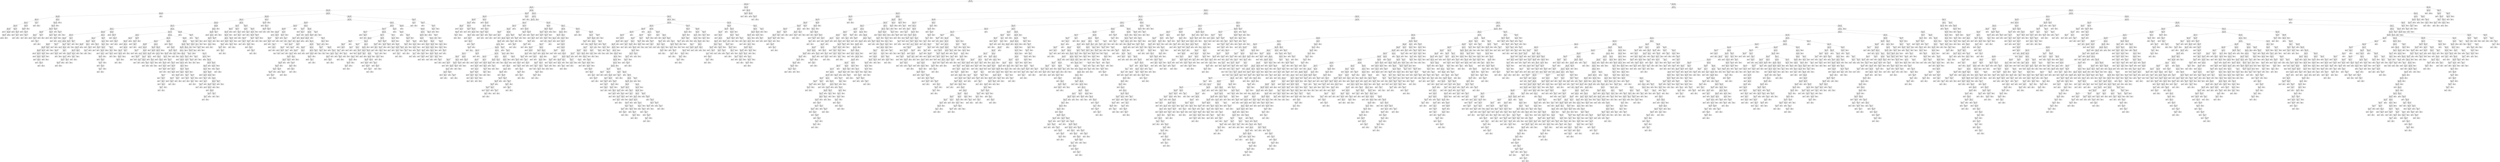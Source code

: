 digraph Tree {
node [shape=box] ;
0 [label="X[27] <= 0.08\nentropy = 0.795\nsamples = 27676\nvalue = [21027, 6649]"] ;
1 [label="X[105] <= 0.812\nentropy = 0.345\nsamples = 14973\nvalue = [14008, 965]"] ;
0 -> 1 [labeldistance=2.5, labelangle=45, headlabel="True"] ;
2 [label="X[104] <= 0.94\nentropy = 0.28\nsamples = 14710\nvalue = [13998, 712]"] ;
1 -> 2 ;
3 [label="X[102] <= -0.886\nentropy = 0.165\nsamples = 11845\nvalue = [11558, 287]"] ;
2 -> 3 ;
4 [label="X[106] <= 5.695\nentropy = 0.031\nsamples = 4645\nvalue = [4630, 15]"] ;
3 -> 4 ;
5 [label="X[107] <= 0.329\nentropy = 0.028\nsamples = 4643\nvalue = [4630, 13]"] ;
4 -> 5 ;
6 [label="X[52] <= 2.11\nentropy = 0.013\nsamples = 4172\nvalue = [4167, 5]"] ;
5 -> 6 ;
7 [label="X[2] <= 1.777\nentropy = 0.011\nsamples = 4170\nvalue = [4166, 4]"] ;
6 -> 7 ;
8 [label="X[6] <= 1.573\nentropy = 0.006\nsamples = 4076\nvalue = [4074, 2]"] ;
7 -> 8 ;
9 [label="X[40] <= 1.322\nentropy = 0.003\nsamples = 4010\nvalue = [4009, 1]"] ;
8 -> 9 ;
10 [label="entropy = 0.0\nsamples = 3171\nvalue = [3171, 0]"] ;
9 -> 10 ;
11 [label="X[103] <= -0.586\nentropy = 0.013\nsamples = 839\nvalue = [838, 1]"] ;
9 -> 11 ;
12 [label="X[103] <= -0.588\nentropy = 0.04\nsamples = 236\nvalue = [235, 1]"] ;
11 -> 12 ;
13 [label="entropy = 0.0\nsamples = 235\nvalue = [235, 0]"] ;
12 -> 13 ;
14 [label="entropy = 0.0\nsamples = 1\nvalue = [0, 1]"] ;
12 -> 14 ;
15 [label="entropy = 0.0\nsamples = 603\nvalue = [603, 0]"] ;
11 -> 15 ;
16 [label="X[54] <= 2.663\nentropy = 0.113\nsamples = 66\nvalue = [65, 1]"] ;
8 -> 16 ;
17 [label="entropy = 0.0\nsamples = 60\nvalue = [60, 0]"] ;
16 -> 17 ;
18 [label="X[48] <= 0.562\nentropy = 0.65\nsamples = 6\nvalue = [5, 1]"] ;
16 -> 18 ;
19 [label="entropy = 0.0\nsamples = 4\nvalue = [4, 0]"] ;
18 -> 19 ;
20 [label="X[107] <= -0.44\nentropy = 1.0\nsamples = 2\nvalue = [1, 1]"] ;
18 -> 20 ;
21 [label="entropy = 0.0\nsamples = 1\nvalue = [0, 1]"] ;
20 -> 21 ;
22 [label="entropy = 0.0\nsamples = 1\nvalue = [1, 0]"] ;
20 -> 22 ;
23 [label="X[13] <= 4.868\nentropy = 0.149\nsamples = 94\nvalue = [92, 2]"] ;
7 -> 23 ;
24 [label="X[43] <= 3.435\nentropy = 0.086\nsamples = 93\nvalue = [92, 1]"] ;
23 -> 24 ;
25 [label="entropy = 0.0\nsamples = 78\nvalue = [78, 0]"] ;
24 -> 25 ;
26 [label="X[103] <= 0.067\nentropy = 0.353\nsamples = 15\nvalue = [14, 1]"] ;
24 -> 26 ;
27 [label="entropy = 0.0\nsamples = 10\nvalue = [10, 0]"] ;
26 -> 27 ;
28 [label="X[102] <= -1.106\nentropy = 0.722\nsamples = 5\nvalue = [4, 1]"] ;
26 -> 28 ;
29 [label="entropy = 0.0\nsamples = 1\nvalue = [0, 1]"] ;
28 -> 29 ;
30 [label="entropy = 0.0\nsamples = 4\nvalue = [4, 0]"] ;
28 -> 30 ;
31 [label="entropy = 0.0\nsamples = 1\nvalue = [0, 1]"] ;
23 -> 31 ;
32 [label="X[107] <= -0.643\nentropy = 1.0\nsamples = 2\nvalue = [1, 1]"] ;
6 -> 32 ;
33 [label="entropy = 0.0\nsamples = 1\nvalue = [1, 0]"] ;
32 -> 33 ;
34 [label="entropy = 0.0\nsamples = 1\nvalue = [0, 1]"] ;
32 -> 34 ;
35 [label="X[50] <= 0.95\nentropy = 0.124\nsamples = 471\nvalue = [463, 8]"] ;
5 -> 35 ;
36 [label="X[92] <= 14.807\nentropy = 0.181\nsamples = 293\nvalue = [285, 8]"] ;
35 -> 36 ;
37 [label="X[54] <= 2.663\nentropy = 0.163\nsamples = 292\nvalue = [285, 7]"] ;
36 -> 37 ;
38 [label="X[36] <= 1.135\nentropy = 0.128\nsamples = 284\nvalue = [279, 5]"] ;
37 -> 38 ;
39 [label="X[14] <= 3.443\nentropy = 0.065\nsamples = 261\nvalue = [259, 2]"] ;
38 -> 39 ;
40 [label="X[42] <= 1.119\nentropy = 0.037\nsamples = 257\nvalue = [256, 1]"] ;
39 -> 40 ;
41 [label="entropy = 0.0\nsamples = 251\nvalue = [251, 0]"] ;
40 -> 41 ;
42 [label="X[103] <= 0.082\nentropy = 0.65\nsamples = 6\nvalue = [5, 1]"] ;
40 -> 42 ;
43 [label="entropy = 0.0\nsamples = 4\nvalue = [4, 0]"] ;
42 -> 43 ;
44 [label="X[103] <= 1.674\nentropy = 1.0\nsamples = 2\nvalue = [1, 1]"] ;
42 -> 44 ;
45 [label="entropy = 0.0\nsamples = 1\nvalue = [0, 1]"] ;
44 -> 45 ;
46 [label="entropy = 0.0\nsamples = 1\nvalue = [1, 0]"] ;
44 -> 46 ;
47 [label="X[107] <= 1.098\nentropy = 0.811\nsamples = 4\nvalue = [3, 1]"] ;
39 -> 47 ;
48 [label="entropy = 0.0\nsamples = 3\nvalue = [3, 0]"] ;
47 -> 48 ;
49 [label="entropy = 0.0\nsamples = 1\nvalue = [0, 1]"] ;
47 -> 49 ;
50 [label="X[25] <= 1.059\nentropy = 0.559\nsamples = 23\nvalue = [20, 3]"] ;
38 -> 50 ;
51 [label="X[11] <= 4.249\nentropy = 0.297\nsamples = 19\nvalue = [18, 1]"] ;
50 -> 51 ;
52 [label="entropy = 0.0\nsamples = 18\nvalue = [18, 0]"] ;
51 -> 52 ;
53 [label="entropy = 0.0\nsamples = 1\nvalue = [0, 1]"] ;
51 -> 53 ;
54 [label="X[24] <= 0.662\nentropy = 1.0\nsamples = 4\nvalue = [2, 2]"] ;
50 -> 54 ;
55 [label="X[53] <= 5.043\nentropy = 0.918\nsamples = 3\nvalue = [1, 2]"] ;
54 -> 55 ;
56 [label="entropy = 0.0\nsamples = 2\nvalue = [0, 2]"] ;
55 -> 56 ;
57 [label="entropy = 0.0\nsamples = 1\nvalue = [1, 0]"] ;
55 -> 57 ;
58 [label="entropy = 0.0\nsamples = 1\nvalue = [1, 0]"] ;
54 -> 58 ;
59 [label="X[102] <= -0.959\nentropy = 0.811\nsamples = 8\nvalue = [6, 2]"] ;
37 -> 59 ;
60 [label="entropy = 0.0\nsamples = 5\nvalue = [5, 0]"] ;
59 -> 60 ;
61 [label="X[99] <= -1.296\nentropy = 0.918\nsamples = 3\nvalue = [1, 2]"] ;
59 -> 61 ;
62 [label="entropy = 0.0\nsamples = 1\nvalue = [1, 0]"] ;
61 -> 62 ;
63 [label="entropy = 0.0\nsamples = 2\nvalue = [0, 2]"] ;
61 -> 63 ;
64 [label="entropy = 0.0\nsamples = 1\nvalue = [0, 1]"] ;
36 -> 64 ;
65 [label="entropy = 0.0\nsamples = 178\nvalue = [178, 0]"] ;
35 -> 65 ;
66 [label="entropy = 0.0\nsamples = 2\nvalue = [0, 2]"] ;
4 -> 66 ;
67 [label="X[107] <= 0.005\nentropy = 0.232\nsamples = 7200\nvalue = [6928, 272]"] ;
3 -> 67 ;
68 [label="X[106] <= 5.289\nentropy = 0.158\nsamples = 5593\nvalue = [5464, 129]"] ;
67 -> 68 ;
69 [label="X[42] <= 1.119\nentropy = 0.15\nsamples = 5566\nvalue = [5446, 120]"] ;
68 -> 69 ;
70 [label="X[40] <= 1.322\nentropy = 0.133\nsamples = 5304\nvalue = [5206, 98]"] ;
69 -> 70 ;
71 [label="X[48] <= 0.562\nentropy = 0.151\nsamples = 4315\nvalue = [4221, 94]"] ;
70 -> 71 ;
72 [label="X[33] <= 1.201\nentropy = 0.1\nsamples = 2164\nvalue = [2136, 28]"] ;
71 -> 72 ;
73 [label="X[104] <= -0.226\nentropy = 0.126\nsamples = 1506\nvalue = [1480, 26]"] ;
72 -> 73 ;
74 [label="X[36] <= 1.135\nentropy = 0.079\nsamples = 1030\nvalue = [1020, 10]"] ;
73 -> 74 ;
75 [label="X[102] <= -0.153\nentropy = 0.055\nsamples = 955\nvalue = [949, 6]"] ;
74 -> 75 ;
76 [label="entropy = 0.0\nsamples = 450\nvalue = [450, 0]"] ;
75 -> 76 ;
77 [label="X[5] <= 2.56\nentropy = 0.093\nsamples = 505\nvalue = [499, 6]"] ;
75 -> 77 ;
78 [label="X[105] <= 0.518\nentropy = 0.081\nsamples = 501\nvalue = [496, 5]"] ;
77 -> 78 ;
79 [label="X[46] <= 2.088\nentropy = 0.068\nsamples = 497\nvalue = [493, 4]"] ;
78 -> 79 ;
80 [label="X[25] <= 1.059\nentropy = 0.041\nsamples = 458\nvalue = [456, 2]"] ;
79 -> 80 ;
81 [label="entropy = 0.0\nsamples = 285\nvalue = [285, 0]"] ;
80 -> 81 ;
82 [label="X[103] <= -0.042\nentropy = 0.091\nsamples = 173\nvalue = [171, 2]"] ;
80 -> 82 ;
83 [label="entropy = 0.0\nsamples = 84\nvalue = [84, 0]"] ;
82 -> 83 ;
84 [label="X[103] <= -0.037\nentropy = 0.155\nsamples = 89\nvalue = [87, 2]"] ;
82 -> 84 ;
85 [label="entropy = 0.0\nsamples = 1\nvalue = [0, 1]"] ;
84 -> 85 ;
86 [label="X[103] <= 1.7\nentropy = 0.09\nsamples = 88\nvalue = [87, 1]"] ;
84 -> 86 ;
87 [label="entropy = 0.0\nsamples = 75\nvalue = [75, 0]"] ;
86 -> 87 ;
88 [label="X[103] <= 1.791\nentropy = 0.391\nsamples = 13\nvalue = [12, 1]"] ;
86 -> 88 ;
89 [label="entropy = 0.0\nsamples = 1\nvalue = [0, 1]"] ;
88 -> 89 ;
90 [label="entropy = 0.0\nsamples = 12\nvalue = [12, 0]"] ;
88 -> 90 ;
91 [label="X[104] <= -1.392\nentropy = 0.292\nsamples = 39\nvalue = [37, 2]"] ;
79 -> 91 ;
92 [label="X[15] <= 3.885\nentropy = 0.811\nsamples = 8\nvalue = [6, 2]"] ;
91 -> 92 ;
93 [label="X[29] <= 0.366\nentropy = 0.592\nsamples = 7\nvalue = [6, 1]"] ;
92 -> 93 ;
94 [label="entropy = 0.0\nsamples = 6\nvalue = [6, 0]"] ;
93 -> 94 ;
95 [label="entropy = 0.0\nsamples = 1\nvalue = [0, 1]"] ;
93 -> 95 ;
96 [label="entropy = 0.0\nsamples = 1\nvalue = [0, 1]"] ;
92 -> 96 ;
97 [label="entropy = 0.0\nsamples = 31\nvalue = [31, 0]"] ;
91 -> 97 ;
98 [label="X[105] <= 0.557\nentropy = 0.811\nsamples = 4\nvalue = [3, 1]"] ;
78 -> 98 ;
99 [label="entropy = 0.0\nsamples = 1\nvalue = [0, 1]"] ;
98 -> 99 ;
100 [label="entropy = 0.0\nsamples = 3\nvalue = [3, 0]"] ;
98 -> 100 ;
101 [label="X[57] <= -1.004\nentropy = 0.811\nsamples = 4\nvalue = [3, 1]"] ;
77 -> 101 ;
102 [label="entropy = 0.0\nsamples = 1\nvalue = [0, 1]"] ;
101 -> 102 ;
103 [label="entropy = 0.0\nsamples = 3\nvalue = [3, 0]"] ;
101 -> 103 ;
104 [label="X[102] <= 1.937\nentropy = 0.3\nsamples = 75\nvalue = [71, 4]"] ;
74 -> 104 ;
105 [label="X[10] <= 2.487\nentropy = 0.247\nsamples = 73\nvalue = [70, 3]"] ;
104 -> 105 ;
106 [label="X[25] <= 1.059\nentropy = 0.185\nsamples = 71\nvalue = [69, 2]"] ;
105 -> 106 ;
107 [label="entropy = 0.0\nsamples = 33\nvalue = [33, 0]"] ;
106 -> 107 ;
108 [label="X[55] <= 1.372\nentropy = 0.297\nsamples = 38\nvalue = [36, 2]"] ;
106 -> 108 ;
109 [label="X[103] <= 0.659\nentropy = 0.183\nsamples = 36\nvalue = [35, 1]"] ;
108 -> 109 ;
110 [label="entropy = 0.0\nsamples = 27\nvalue = [27, 0]"] ;
109 -> 110 ;
111 [label="X[103] <= 0.752\nentropy = 0.503\nsamples = 9\nvalue = [8, 1]"] ;
109 -> 111 ;
112 [label="entropy = 0.0\nsamples = 1\nvalue = [0, 1]"] ;
111 -> 112 ;
113 [label="entropy = 0.0\nsamples = 8\nvalue = [8, 0]"] ;
111 -> 113 ;
114 [label="X[102] <= 0.031\nentropy = 1.0\nsamples = 2\nvalue = [1, 1]"] ;
108 -> 114 ;
115 [label="entropy = 0.0\nsamples = 1\nvalue = [1, 0]"] ;
114 -> 115 ;
116 [label="entropy = 0.0\nsamples = 1\nvalue = [0, 1]"] ;
114 -> 116 ;
117 [label="X[103] <= -0.629\nentropy = 1.0\nsamples = 2\nvalue = [1, 1]"] ;
105 -> 117 ;
118 [label="entropy = 0.0\nsamples = 1\nvalue = [0, 1]"] ;
117 -> 118 ;
119 [label="entropy = 0.0\nsamples = 1\nvalue = [1, 0]"] ;
117 -> 119 ;
120 [label="X[103] <= 0.075\nentropy = 1.0\nsamples = 2\nvalue = [1, 1]"] ;
104 -> 120 ;
121 [label="entropy = 0.0\nsamples = 1\nvalue = [0, 1]"] ;
120 -> 121 ;
122 [label="entropy = 0.0\nsamples = 1\nvalue = [1, 0]"] ;
120 -> 122 ;
123 [label="X[35] <= 1.128\nentropy = 0.212\nsamples = 476\nvalue = [460, 16]"] ;
73 -> 123 ;
124 [label="X[31] <= 2.73\nentropy = 0.154\nsamples = 404\nvalue = [395, 9]"] ;
123 -> 124 ;
125 [label="X[43] <= 3.435\nentropy = 0.119\nsamples = 371\nvalue = [365, 6]"] ;
124 -> 125 ;
126 [label="X[29] <= 0.366\nentropy = 0.09\nsamples = 352\nvalue = [348, 4]"] ;
125 -> 126 ;
127 [label="X[46] <= 2.088\nentropy = 0.132\nsamples = 219\nvalue = [215, 4]"] ;
126 -> 127 ;
128 [label="X[49] <= 2.749\nentropy = 0.107\nsamples = 213\nvalue = [210, 3]"] ;
127 -> 128 ;
129 [label="X[102] <= -0.153\nentropy = 0.079\nsamples = 204\nvalue = [202, 2]"] ;
128 -> 129 ;
130 [label="X[1] <= 2.782\nentropy = 0.172\nsamples = 78\nvalue = [76, 2]"] ;
129 -> 130 ;
131 [label="X[102] <= -0.739\nentropy = 0.101\nsamples = 76\nvalue = [75, 1]"] ;
130 -> 131 ;
132 [label="X[45] <= 2.834\nentropy = 0.469\nsamples = 10\nvalue = [9, 1]"] ;
131 -> 132 ;
133 [label="entropy = 0.0\nsamples = 9\nvalue = [9, 0]"] ;
132 -> 133 ;
134 [label="entropy = 0.0\nsamples = 1\nvalue = [0, 1]"] ;
132 -> 134 ;
135 [label="entropy = 0.0\nsamples = 66\nvalue = [66, 0]"] ;
131 -> 135 ;
136 [label="X[54] <= 2.663\nentropy = 1.0\nsamples = 2\nvalue = [1, 1]"] ;
130 -> 136 ;
137 [label="entropy = 0.0\nsamples = 1\nvalue = [0, 1]"] ;
136 -> 137 ;
138 [label="entropy = 0.0\nsamples = 1\nvalue = [1, 0]"] ;
136 -> 138 ;
139 [label="entropy = 0.0\nsamples = 126\nvalue = [126, 0]"] ;
129 -> 139 ;
140 [label="X[107] <= -1.25\nentropy = 0.503\nsamples = 9\nvalue = [8, 1]"] ;
128 -> 140 ;
141 [label="X[102] <= 1.167\nentropy = 1.0\nsamples = 2\nvalue = [1, 1]"] ;
140 -> 141 ;
142 [label="entropy = 0.0\nsamples = 1\nvalue = [0, 1]"] ;
141 -> 142 ;
143 [label="entropy = 0.0\nsamples = 1\nvalue = [1, 0]"] ;
141 -> 143 ;
144 [label="entropy = 0.0\nsamples = 7\nvalue = [7, 0]"] ;
140 -> 144 ;
145 [label="X[103] <= 0.69\nentropy = 0.65\nsamples = 6\nvalue = [5, 1]"] ;
127 -> 145 ;
146 [label="entropy = 0.0\nsamples = 5\nvalue = [5, 0]"] ;
145 -> 146 ;
147 [label="entropy = 0.0\nsamples = 1\nvalue = [0, 1]"] ;
145 -> 147 ;
148 [label="entropy = 0.0\nsamples = 133\nvalue = [133, 0]"] ;
126 -> 148 ;
149 [label="X[103] <= -1.42\nentropy = 0.485\nsamples = 19\nvalue = [17, 2]"] ;
125 -> 149 ;
150 [label="entropy = 0.0\nsamples = 1\nvalue = [0, 1]"] ;
149 -> 150 ;
151 [label="X[102] <= -0.812\nentropy = 0.31\nsamples = 18\nvalue = [17, 1]"] ;
149 -> 151 ;
152 [label="X[51] <= 1.281\nentropy = 1.0\nsamples = 2\nvalue = [1, 1]"] ;
151 -> 152 ;
153 [label="entropy = 0.0\nsamples = 1\nvalue = [0, 1]"] ;
152 -> 153 ;
154 [label="entropy = 0.0\nsamples = 1\nvalue = [1, 0]"] ;
152 -> 154 ;
155 [label="entropy = 0.0\nsamples = 16\nvalue = [16, 0]"] ;
151 -> 155 ;
156 [label="X[104] <= 0.163\nentropy = 0.439\nsamples = 33\nvalue = [30, 3]"] ;
124 -> 156 ;
157 [label="entropy = 0.0\nsamples = 23\nvalue = [23, 0]"] ;
156 -> 157 ;
158 [label="X[103] <= -0.4\nentropy = 0.881\nsamples = 10\nvalue = [7, 3]"] ;
156 -> 158 ;
159 [label="entropy = 0.0\nsamples = 2\nvalue = [0, 2]"] ;
158 -> 159 ;
160 [label="X[59] <= -0.36\nentropy = 0.544\nsamples = 8\nvalue = [7, 1]"] ;
158 -> 160 ;
161 [label="entropy = 0.0\nsamples = 7\nvalue = [7, 0]"] ;
160 -> 161 ;
162 [label="entropy = 0.0\nsamples = 1\nvalue = [0, 1]"] ;
160 -> 162 ;
163 [label="X[28] <= 4.328\nentropy = 0.46\nsamples = 72\nvalue = [65, 7]"] ;
123 -> 163 ;
164 [label="X[1] <= 2.782\nentropy = 0.418\nsamples = 71\nvalue = [65, 6]"] ;
163 -> 164 ;
165 [label="X[102] <= 0.471\nentropy = 0.371\nsamples = 70\nvalue = [65, 5]"] ;
164 -> 165 ;
166 [label="X[102] <= -0.446\nentropy = 0.283\nsamples = 61\nvalue = [58, 3]"] ;
165 -> 166 ;
167 [label="X[102] <= -0.739\nentropy = 0.491\nsamples = 28\nvalue = [25, 3]"] ;
166 -> 167 ;
168 [label="entropy = 0.0\nsamples = 11\nvalue = [11, 0]"] ;
167 -> 168 ;
169 [label="X[17] <= 2.27\nentropy = 0.672\nsamples = 17\nvalue = [14, 3]"] ;
167 -> 169 ;
170 [label="X[25] <= 1.059\nentropy = 0.544\nsamples = 16\nvalue = [14, 2]"] ;
169 -> 170 ;
171 [label="entropy = 0.0\nsamples = 8\nvalue = [8, 0]"] ;
170 -> 171 ;
172 [label="X[103] <= 0.334\nentropy = 0.811\nsamples = 8\nvalue = [6, 2]"] ;
170 -> 172 ;
173 [label="X[103] <= -1.316\nentropy = 0.971\nsamples = 5\nvalue = [3, 2]"] ;
172 -> 173 ;
174 [label="entropy = 0.0\nsamples = 2\nvalue = [2, 0]"] ;
173 -> 174 ;
175 [label="X[51] <= 1.281\nentropy = 0.918\nsamples = 3\nvalue = [1, 2]"] ;
173 -> 175 ;
176 [label="X[102] <= -0.592\nentropy = 1.0\nsamples = 2\nvalue = [1, 1]"] ;
175 -> 176 ;
177 [label="entropy = 0.0\nsamples = 1\nvalue = [1, 0]"] ;
176 -> 177 ;
178 [label="entropy = 0.0\nsamples = 1\nvalue = [0, 1]"] ;
176 -> 178 ;
179 [label="entropy = 0.0\nsamples = 1\nvalue = [0, 1]"] ;
175 -> 179 ;
180 [label="entropy = 0.0\nsamples = 3\nvalue = [3, 0]"] ;
172 -> 180 ;
181 [label="entropy = 0.0\nsamples = 1\nvalue = [0, 1]"] ;
169 -> 181 ;
182 [label="entropy = 0.0\nsamples = 33\nvalue = [33, 0]"] ;
166 -> 182 ;
183 [label="X[102] <= 0.727\nentropy = 0.764\nsamples = 9\nvalue = [7, 2]"] ;
165 -> 183 ;
184 [label="X[103] <= 0.174\nentropy = 1.0\nsamples = 4\nvalue = [2, 2]"] ;
183 -> 184 ;
185 [label="entropy = 0.0\nsamples = 1\nvalue = [0, 1]"] ;
184 -> 185 ;
186 [label="X[103] <= 1.162\nentropy = 0.918\nsamples = 3\nvalue = [2, 1]"] ;
184 -> 186 ;
187 [label="entropy = 0.0\nsamples = 2\nvalue = [2, 0]"] ;
186 -> 187 ;
188 [label="entropy = 0.0\nsamples = 1\nvalue = [0, 1]"] ;
186 -> 188 ;
189 [label="entropy = 0.0\nsamples = 5\nvalue = [5, 0]"] ;
183 -> 189 ;
190 [label="entropy = 0.0\nsamples = 1\nvalue = [0, 1]"] ;
164 -> 190 ;
191 [label="entropy = 0.0\nsamples = 1\nvalue = [0, 1]"] ;
163 -> 191 ;
192 [label="X[103] <= 0.784\nentropy = 0.03\nsamples = 658\nvalue = [656, 2]"] ;
72 -> 192 ;
193 [label="entropy = 0.0\nsamples = 546\nvalue = [546, 0]"] ;
192 -> 193 ;
194 [label="X[103] <= 0.806\nentropy = 0.129\nsamples = 112\nvalue = [110, 2]"] ;
192 -> 194 ;
195 [label="entropy = 0.0\nsamples = 1\nvalue = [0, 1]"] ;
194 -> 195 ;
196 [label="X[103] <= 2.054\nentropy = 0.074\nsamples = 111\nvalue = [110, 1]"] ;
194 -> 196 ;
197 [label="entropy = 0.0\nsamples = 87\nvalue = [87, 0]"] ;
196 -> 197 ;
198 [label="X[103] <= 2.088\nentropy = 0.25\nsamples = 24\nvalue = [23, 1]"] ;
196 -> 198 ;
199 [label="entropy = 0.0\nsamples = 1\nvalue = [0, 1]"] ;
198 -> 199 ;
200 [label="entropy = 0.0\nsamples = 23\nvalue = [23, 0]"] ;
198 -> 200 ;
201 [label="X[55] <= 1.372\nentropy = 0.198\nsamples = 2151\nvalue = [2085, 66]"] ;
71 -> 201 ;
202 [label="X[102] <= -0.373\nentropy = 0.218\nsamples = 1862\nvalue = [1797, 65]"] ;
201 -> 202 ;
203 [label="X[7] <= 2.352\nentropy = 0.1\nsamples = 464\nvalue = [458, 6]"] ;
202 -> 203 ;
204 [label="X[20] <= 0.38\nentropy = 0.073\nsamples = 449\nvalue = [445, 4]"] ;
203 -> 204 ;
205 [label="X[103] <= -0.118\nentropy = 0.116\nsamples = 256\nvalue = [252, 4]"] ;
204 -> 205 ;
206 [label="entropy = 0.0\nsamples = 102\nvalue = [102, 0]"] ;
205 -> 206 ;
207 [label="X[103] <= -0.11\nentropy = 0.174\nsamples = 154\nvalue = [150, 4]"] ;
205 -> 207 ;
208 [label="entropy = 0.0\nsamples = 1\nvalue = [0, 1]"] ;
207 -> 208 ;
209 [label="X[37] <= 2.729\nentropy = 0.139\nsamples = 153\nvalue = [150, 3]"] ;
207 -> 209 ;
210 [label="X[104] <= 0.163\nentropy = 0.102\nsamples = 151\nvalue = [149, 2]"] ;
209 -> 210 ;
211 [label="entropy = 0.0\nsamples = 122\nvalue = [122, 0]"] ;
210 -> 211 ;
212 [label="X[59] <= -0.36\nentropy = 0.362\nsamples = 29\nvalue = [27, 2]"] ;
210 -> 212 ;
213 [label="X[33] <= 1.201\nentropy = 0.684\nsamples = 11\nvalue = [9, 2]"] ;
212 -> 213 ;
214 [label="X[103] <= 0.25\nentropy = 0.918\nsamples = 3\nvalue = [1, 2]"] ;
213 -> 214 ;
215 [label="entropy = 0.0\nsamples = 1\nvalue = [1, 0]"] ;
214 -> 215 ;
216 [label="entropy = 0.0\nsamples = 2\nvalue = [0, 2]"] ;
214 -> 216 ;
217 [label="entropy = 0.0\nsamples = 8\nvalue = [8, 0]"] ;
213 -> 217 ;
218 [label="entropy = 0.0\nsamples = 18\nvalue = [18, 0]"] ;
212 -> 218 ;
219 [label="X[102] <= -0.592\nentropy = 1.0\nsamples = 2\nvalue = [1, 1]"] ;
209 -> 219 ;
220 [label="entropy = 0.0\nsamples = 1\nvalue = [1, 0]"] ;
219 -> 220 ;
221 [label="entropy = 0.0\nsamples = 1\nvalue = [0, 1]"] ;
219 -> 221 ;
222 [label="entropy = 0.0\nsamples = 193\nvalue = [193, 0]"] ;
204 -> 222 ;
223 [label="X[53] <= 5.043\nentropy = 0.567\nsamples = 15\nvalue = [13, 2]"] ;
203 -> 223 ;
224 [label="X[25] <= 1.059\nentropy = 0.371\nsamples = 14\nvalue = [13, 1]"] ;
223 -> 224 ;
225 [label="entropy = 0.0\nsamples = 12\nvalue = [12, 0]"] ;
224 -> 225 ;
226 [label="X[43] <= 3.435\nentropy = 1.0\nsamples = 2\nvalue = [1, 1]"] ;
224 -> 226 ;
227 [label="entropy = 0.0\nsamples = 1\nvalue = [1, 0]"] ;
226 -> 227 ;
228 [label="entropy = 0.0\nsamples = 1\nvalue = [0, 1]"] ;
226 -> 228 ;
229 [label="entropy = 0.0\nsamples = 1\nvalue = [0, 1]"] ;
223 -> 229 ;
230 [label="X[59] <= -0.36\nentropy = 0.252\nsamples = 1398\nvalue = [1339, 59]"] ;
202 -> 230 ;
231 [label="X[36] <= 1.135\nentropy = 0.185\nsamples = 780\nvalue = [758, 22]"] ;
230 -> 231 ;
232 [label="X[102] <= 1.167\nentropy = 0.145\nsamples = 679\nvalue = [665, 14]"] ;
231 -> 232 ;
233 [label="X[24] <= 0.662\nentropy = 0.049\nsamples = 363\nvalue = [361, 2]"] ;
232 -> 233 ;
234 [label="entropy = 0.0\nsamples = 257\nvalue = [257, 0]"] ;
233 -> 234 ;
235 [label="X[103] <= -1.323\nentropy = 0.135\nsamples = 106\nvalue = [104, 2]"] ;
233 -> 235 ;
236 [label="X[103] <= -1.355\nentropy = 0.592\nsamples = 7\nvalue = [6, 1]"] ;
235 -> 236 ;
237 [label="entropy = 0.0\nsamples = 6\nvalue = [6, 0]"] ;
236 -> 237 ;
238 [label="entropy = 0.0\nsamples = 1\nvalue = [0, 1]"] ;
236 -> 238 ;
239 [label="X[29] <= 0.366\nentropy = 0.081\nsamples = 99\nvalue = [98, 1]"] ;
235 -> 239 ;
240 [label="entropy = 0.0\nsamples = 79\nvalue = [79, 0]"] ;
239 -> 240 ;
241 [label="X[102] <= 0.581\nentropy = 0.286\nsamples = 20\nvalue = [19, 1]"] ;
239 -> 241 ;
242 [label="entropy = 0.0\nsamples = 17\nvalue = [17, 0]"] ;
241 -> 242 ;
243 [label="X[102] <= 0.654\nentropy = 0.918\nsamples = 3\nvalue = [2, 1]"] ;
241 -> 243 ;
244 [label="entropy = 0.0\nsamples = 1\nvalue = [0, 1]"] ;
243 -> 244 ;
245 [label="entropy = 0.0\nsamples = 2\nvalue = [2, 0]"] ;
243 -> 245 ;
246 [label="X[102] <= 1.46\nentropy = 0.233\nsamples = 316\nvalue = [304, 12]"] ;
232 -> 246 ;
247 [label="X[103] <= -1.529\nentropy = 0.443\nsamples = 87\nvalue = [79, 8]"] ;
246 -> 247 ;
248 [label="entropy = 0.0\nsamples = 1\nvalue = [0, 1]"] ;
247 -> 248 ;
249 [label="X[15] <= 3.885\nentropy = 0.407\nsamples = 86\nvalue = [79, 7]"] ;
247 -> 249 ;
250 [label="X[102] <= 1.387\nentropy = 0.368\nsamples = 85\nvalue = [79, 6]"] ;
249 -> 250 ;
251 [label="X[107] <= -2.141\nentropy = 0.196\nsamples = 66\nvalue = [64, 2]"] ;
250 -> 251 ;
252 [label="X[0] <= 1.923\nentropy = 1.0\nsamples = 2\nvalue = [1, 1]"] ;
251 -> 252 ;
253 [label="entropy = 0.0\nsamples = 1\nvalue = [0, 1]"] ;
252 -> 253 ;
254 [label="entropy = 0.0\nsamples = 1\nvalue = [1, 0]"] ;
252 -> 254 ;
255 [label="X[103] <= 1.561\nentropy = 0.116\nsamples = 64\nvalue = [63, 1]"] ;
251 -> 255 ;
256 [label="entropy = 0.0\nsamples = 60\nvalue = [60, 0]"] ;
255 -> 256 ;
257 [label="X[103] <= 1.671\nentropy = 0.811\nsamples = 4\nvalue = [3, 1]"] ;
255 -> 257 ;
258 [label="entropy = 0.0\nsamples = 1\nvalue = [0, 1]"] ;
257 -> 258 ;
259 [label="entropy = 0.0\nsamples = 3\nvalue = [3, 0]"] ;
257 -> 259 ;
260 [label="X[31] <= 2.73\nentropy = 0.742\nsamples = 19\nvalue = [15, 4]"] ;
250 -> 260 ;
261 [label="entropy = 0.0\nsamples = 11\nvalue = [11, 0]"] ;
260 -> 261 ;
262 [label="X[44] <= 1.23\nentropy = 1.0\nsamples = 8\nvalue = [4, 4]"] ;
260 -> 262 ;
263 [label="X[103] <= -0.602\nentropy = 0.722\nsamples = 5\nvalue = [4, 1]"] ;
262 -> 263 ;
264 [label="entropy = 0.0\nsamples = 1\nvalue = [0, 1]"] ;
263 -> 264 ;
265 [label="entropy = 0.0\nsamples = 4\nvalue = [4, 0]"] ;
263 -> 265 ;
266 [label="entropy = 0.0\nsamples = 3\nvalue = [0, 3]"] ;
262 -> 266 ;
267 [label="entropy = 0.0\nsamples = 1\nvalue = [0, 1]"] ;
249 -> 267 ;
268 [label="X[103] <= -0.205\nentropy = 0.127\nsamples = 229\nvalue = [225, 4]"] ;
246 -> 268 ;
269 [label="X[103] <= -0.209\nentropy = 0.207\nsamples = 123\nvalue = [119, 4]"] ;
268 -> 269 ;
270 [label="X[0] <= 1.923\nentropy = 0.166\nsamples = 122\nvalue = [119, 3]"] ;
269 -> 270 ;
271 [label="entropy = 0.0\nsamples = 81\nvalue = [81, 0]"] ;
270 -> 271 ;
272 [label="X[107] <= -1.574\nentropy = 0.378\nsamples = 41\nvalue = [38, 3]"] ;
270 -> 272 ;
273 [label="entropy = 0.0\nsamples = 22\nvalue = [22, 0]"] ;
272 -> 273 ;
274 [label="X[107] <= -1.372\nentropy = 0.629\nsamples = 19\nvalue = [16, 3]"] ;
272 -> 274 ;
275 [label="entropy = 0.0\nsamples = 1\nvalue = [0, 1]"] ;
274 -> 275 ;
276 [label="X[25] <= 1.059\nentropy = 0.503\nsamples = 18\nvalue = [16, 2]"] ;
274 -> 276 ;
277 [label="entropy = 0.0\nsamples = 13\nvalue = [13, 0]"] ;
276 -> 277 ;
278 [label="X[102] <= 1.607\nentropy = 0.971\nsamples = 5\nvalue = [3, 2]"] ;
276 -> 278 ;
279 [label="entropy = 0.0\nsamples = 1\nvalue = [0, 1]"] ;
278 -> 279 ;
280 [label="X[103] <= -0.249\nentropy = 0.811\nsamples = 4\nvalue = [3, 1]"] ;
278 -> 280 ;
281 [label="entropy = 0.0\nsamples = 3\nvalue = [3, 0]"] ;
280 -> 281 ;
282 [label="entropy = 0.0\nsamples = 1\nvalue = [0, 1]"] ;
280 -> 282 ;
283 [label="entropy = 0.0\nsamples = 1\nvalue = [0, 1]"] ;
269 -> 283 ;
284 [label="entropy = 0.0\nsamples = 106\nvalue = [106, 0]"] ;
268 -> 284 ;
285 [label="X[4] <= -0.429\nentropy = 0.399\nsamples = 101\nvalue = [93, 8]"] ;
231 -> 285 ;
286 [label="entropy = 0.0\nsamples = 31\nvalue = [31, 0]"] ;
285 -> 286 ;
287 [label="X[103] <= -1.576\nentropy = 0.513\nsamples = 70\nvalue = [62, 8]"] ;
285 -> 287 ;
288 [label="entropy = 0.0\nsamples = 1\nvalue = [0, 1]"] ;
287 -> 288 ;
289 [label="X[102] <= 0.361\nentropy = 0.474\nsamples = 69\nvalue = [62, 7]"] ;
287 -> 289 ;
290 [label="X[29] <= 0.366\nentropy = 0.709\nsamples = 31\nvalue = [25, 6]"] ;
289 -> 290 ;
291 [label="X[84] <= 11.426\nentropy = 0.828\nsamples = 23\nvalue = [17, 6]"] ;
290 -> 291 ;
292 [label="X[103] <= -0.641\nentropy = 0.773\nsamples = 22\nvalue = [17, 5]"] ;
291 -> 292 ;
293 [label="entropy = 0.0\nsamples = 5\nvalue = [5, 0]"] ;
292 -> 293 ;
294 [label="X[103] <= -0.586\nentropy = 0.874\nsamples = 17\nvalue = [12, 5]"] ;
292 -> 294 ;
295 [label="entropy = 0.0\nsamples = 1\nvalue = [0, 1]"] ;
294 -> 295 ;
296 [label="X[103] <= -0.489\nentropy = 0.811\nsamples = 16\nvalue = [12, 4]"] ;
294 -> 296 ;
297 [label="entropy = 0.0\nsamples = 2\nvalue = [2, 0]"] ;
296 -> 297 ;
298 [label="X[102] <= -0.226\nentropy = 0.863\nsamples = 14\nvalue = [10, 4]"] ;
296 -> 298 ;
299 [label="entropy = 0.0\nsamples = 1\nvalue = [0, 1]"] ;
298 -> 299 ;
300 [label="X[102] <= 0.067\nentropy = 0.779\nsamples = 13\nvalue = [10, 3]"] ;
298 -> 300 ;
301 [label="entropy = 0.0\nsamples = 5\nvalue = [5, 0]"] ;
300 -> 301 ;
302 [label="X[24] <= 0.662\nentropy = 0.954\nsamples = 8\nvalue = [5, 3]"] ;
300 -> 302 ;
303 [label="X[99] <= -1.296\nentropy = 1.0\nsamples = 6\nvalue = [3, 3]"] ;
302 -> 303 ;
304 [label="entropy = 0.0\nsamples = 1\nvalue = [1, 0]"] ;
303 -> 304 ;
305 [label="X[103] <= -0.016\nentropy = 0.971\nsamples = 5\nvalue = [2, 3]"] ;
303 -> 305 ;
306 [label="entropy = 0.0\nsamples = 1\nvalue = [0, 1]"] ;
305 -> 306 ;
307 [label="X[103] <= 0.371\nentropy = 1.0\nsamples = 4\nvalue = [2, 2]"] ;
305 -> 307 ;
308 [label="entropy = 0.0\nsamples = 1\nvalue = [1, 0]"] ;
307 -> 308 ;
309 [label="X[102] <= 0.177\nentropy = 0.918\nsamples = 3\nvalue = [1, 2]"] ;
307 -> 309 ;
310 [label="X[103] <= 0.752\nentropy = 1.0\nsamples = 2\nvalue = [1, 1]"] ;
309 -> 310 ;
311 [label="entropy = 0.0\nsamples = 1\nvalue = [0, 1]"] ;
310 -> 311 ;
312 [label="entropy = 0.0\nsamples = 1\nvalue = [1, 0]"] ;
310 -> 312 ;
313 [label="entropy = 0.0\nsamples = 1\nvalue = [0, 1]"] ;
309 -> 313 ;
314 [label="entropy = 0.0\nsamples = 2\nvalue = [2, 0]"] ;
302 -> 314 ;
315 [label="entropy = 0.0\nsamples = 1\nvalue = [0, 1]"] ;
291 -> 315 ;
316 [label="entropy = 0.0\nsamples = 8\nvalue = [8, 0]"] ;
290 -> 316 ;
317 [label="X[107] <= -2.384\nentropy = 0.176\nsamples = 38\nvalue = [37, 1]"] ;
289 -> 317 ;
318 [label="X[20] <= 0.38\nentropy = 1.0\nsamples = 2\nvalue = [1, 1]"] ;
317 -> 318 ;
319 [label="entropy = 0.0\nsamples = 1\nvalue = [1, 0]"] ;
318 -> 319 ;
320 [label="entropy = 0.0\nsamples = 1\nvalue = [0, 1]"] ;
318 -> 320 ;
321 [label="entropy = 0.0\nsamples = 36\nvalue = [36, 0]"] ;
317 -> 321 ;
322 [label="X[43] <= 3.435\nentropy = 0.327\nsamples = 618\nvalue = [581, 37]"] ;
230 -> 322 ;
323 [label="X[105] <= 0.493\nentropy = 0.302\nsamples = 596\nvalue = [564, 32]"] ;
322 -> 323 ;
324 [label="X[104] <= -0.226\nentropy = 0.289\nsamples = 592\nvalue = [562, 30]"] ;
323 -> 324 ;
325 [label="X[29] <= 0.366\nentropy = 0.203\nsamples = 379\nvalue = [367, 12]"] ;
324 -> 325 ;
326 [label="X[2] <= 1.777\nentropy = 0.276\nsamples = 252\nvalue = [240, 12]"] ;
325 -> 326 ;
327 [label="X[33] <= 1.201\nentropy = 0.228\nsamples = 244\nvalue = [235, 9]"] ;
326 -> 327 ;
328 [label="X[104] <= -0.614\nentropy = 0.174\nsamples = 231\nvalue = [225, 6]"] ;
327 -> 328 ;
329 [label="entropy = 0.0\nsamples = 72\nvalue = [72, 0]"] ;
328 -> 329 ;
330 [label="X[102] <= 0.067\nentropy = 0.232\nsamples = 159\nvalue = [153, 6]"] ;
328 -> 330 ;
331 [label="entropy = 0.0\nsamples = 43\nvalue = [43, 0]"] ;
330 -> 331 ;
332 [label="X[102] <= 1.094\nentropy = 0.294\nsamples = 116\nvalue = [110, 6]"] ;
330 -> 332 ;
333 [label="X[102] <= 0.8\nentropy = 0.378\nsamples = 82\nvalue = [76, 6]"] ;
332 -> 333 ;
334 [label="X[35] <= 1.128\nentropy = 0.214\nsamples = 59\nvalue = [57, 2]"] ;
333 -> 334 ;
335 [label="entropy = 0.0\nsamples = 31\nvalue = [31, 0]"] ;
334 -> 335 ;
336 [label="X[102] <= 0.434\nentropy = 0.371\nsamples = 28\nvalue = [26, 2]"] ;
334 -> 336 ;
337 [label="X[102] <= 0.361\nentropy = 0.503\nsamples = 18\nvalue = [16, 2]"] ;
336 -> 337 ;
338 [label="X[28] <= 4.328\nentropy = 0.353\nsamples = 15\nvalue = [14, 1]"] ;
337 -> 338 ;
339 [label="entropy = 0.0\nsamples = 12\nvalue = [12, 0]"] ;
338 -> 339 ;
340 [label="X[102] <= 0.141\nentropy = 0.918\nsamples = 3\nvalue = [2, 1]"] ;
338 -> 340 ;
341 [label="entropy = 0.0\nsamples = 1\nvalue = [0, 1]"] ;
340 -> 341 ;
342 [label="entropy = 0.0\nsamples = 2\nvalue = [2, 0]"] ;
340 -> 342 ;
343 [label="X[103] <= -0.984\nentropy = 0.918\nsamples = 3\nvalue = [2, 1]"] ;
337 -> 343 ;
344 [label="entropy = 0.0\nsamples = 1\nvalue = [0, 1]"] ;
343 -> 344 ;
345 [label="entropy = 0.0\nsamples = 2\nvalue = [2, 0]"] ;
343 -> 345 ;
346 [label="entropy = 0.0\nsamples = 10\nvalue = [10, 0]"] ;
336 -> 346 ;
347 [label="X[32] <= 1.919\nentropy = 0.667\nsamples = 23\nvalue = [19, 4]"] ;
333 -> 347 ;
348 [label="X[103] <= -0.623\nentropy = 0.575\nsamples = 22\nvalue = [19, 3]"] ;
347 -> 348 ;
349 [label="X[103] <= -1.446\nentropy = 0.971\nsamples = 5\nvalue = [3, 2]"] ;
348 -> 349 ;
350 [label="entropy = 0.0\nsamples = 2\nvalue = [2, 0]"] ;
349 -> 350 ;
351 [label="X[102] <= 0.947\nentropy = 0.918\nsamples = 3\nvalue = [1, 2]"] ;
349 -> 351 ;
352 [label="entropy = 0.0\nsamples = 1\nvalue = [1, 0]"] ;
351 -> 352 ;
353 [label="entropy = 0.0\nsamples = 2\nvalue = [0, 2]"] ;
351 -> 353 ;
354 [label="X[102] <= 0.874\nentropy = 0.323\nsamples = 17\nvalue = [16, 1]"] ;
348 -> 354 ;
355 [label="X[37] <= 2.729\nentropy = 0.918\nsamples = 3\nvalue = [2, 1]"] ;
354 -> 355 ;
356 [label="X[103] <= 1.047\nentropy = 1.0\nsamples = 2\nvalue = [1, 1]"] ;
355 -> 356 ;
357 [label="entropy = 0.0\nsamples = 1\nvalue = [0, 1]"] ;
356 -> 357 ;
358 [label="entropy = 0.0\nsamples = 1\nvalue = [1, 0]"] ;
356 -> 358 ;
359 [label="entropy = 0.0\nsamples = 1\nvalue = [1, 0]"] ;
355 -> 359 ;
360 [label="entropy = 0.0\nsamples = 14\nvalue = [14, 0]"] ;
354 -> 360 ;
361 [label="entropy = 0.0\nsamples = 1\nvalue = [0, 1]"] ;
347 -> 361 ;
362 [label="entropy = 0.0\nsamples = 34\nvalue = [34, 0]"] ;
332 -> 362 ;
363 [label="X[104] <= -1.003\nentropy = 0.779\nsamples = 13\nvalue = [10, 3]"] ;
327 -> 363 ;
364 [label="X[15] <= 3.885\nentropy = 0.918\nsamples = 3\nvalue = [1, 2]"] ;
363 -> 364 ;
365 [label="entropy = 0.0\nsamples = 2\nvalue = [0, 2]"] ;
364 -> 365 ;
366 [label="entropy = 0.0\nsamples = 1\nvalue = [1, 0]"] ;
364 -> 366 ;
367 [label="X[102] <= -0.263\nentropy = 0.469\nsamples = 10\nvalue = [9, 1]"] ;
363 -> 367 ;
368 [label="entropy = 0.0\nsamples = 1\nvalue = [0, 1]"] ;
367 -> 368 ;
369 [label="entropy = 0.0\nsamples = 9\nvalue = [9, 0]"] ;
367 -> 369 ;
370 [label="X[103] <= -0.472\nentropy = 0.954\nsamples = 8\nvalue = [5, 3]"] ;
326 -> 370 ;
371 [label="entropy = 0.0\nsamples = 4\nvalue = [4, 0]"] ;
370 -> 371 ;
372 [label="X[102] <= -0.116\nentropy = 0.811\nsamples = 4\nvalue = [1, 3]"] ;
370 -> 372 ;
373 [label="entropy = 0.0\nsamples = 1\nvalue = [1, 0]"] ;
372 -> 373 ;
374 [label="entropy = 0.0\nsamples = 3\nvalue = [0, 3]"] ;
372 -> 374 ;
375 [label="entropy = 0.0\nsamples = 127\nvalue = [127, 0]"] ;
325 -> 375 ;
376 [label="X[69] <= 9.471\nentropy = 0.418\nsamples = 213\nvalue = [195, 18]"] ;
324 -> 376 ;
377 [label="X[102] <= -0.153\nentropy = 0.403\nsamples = 212\nvalue = [195, 17]"] ;
376 -> 377 ;
378 [label="entropy = 0.0\nsamples = 38\nvalue = [38, 0]"] ;
377 -> 378 ;
379 [label="X[73] <= 11.245\nentropy = 0.462\nsamples = 174\nvalue = [157, 17]"] ;
377 -> 379 ;
380 [label="X[107] <= -0.521\nentropy = 0.445\nsamples = 173\nvalue = [157, 16]"] ;
379 -> 380 ;
381 [label="entropy = 0.0\nsamples = 29\nvalue = [29, 0]"] ;
380 -> 381 ;
382 [label="X[103] <= 0.153\nentropy = 0.503\nsamples = 144\nvalue = [128, 16]"] ;
380 -> 382 ;
383 [label="X[102] <= 2.267\nentropy = 0.599\nsamples = 96\nvalue = [82, 14]"] ;
382 -> 383 ;
384 [label="X[103] <= 0.13\nentropy = 0.551\nsamples = 94\nvalue = [82, 12]"] ;
383 -> 384 ;
385 [label="X[103] <= -0.673\nentropy = 0.524\nsamples = 93\nvalue = [82, 11]"] ;
384 -> 385 ;
386 [label="X[25] <= 1.059\nentropy = 0.31\nsamples = 36\nvalue = [34, 2]"] ;
385 -> 386 ;
387 [label="entropy = 0.0\nsamples = 15\nvalue = [15, 0]"] ;
386 -> 387 ;
388 [label="X[4] <= -0.429\nentropy = 0.454\nsamples = 21\nvalue = [19, 2]"] ;
386 -> 388 ;
389 [label="entropy = 0.0\nsamples = 11\nvalue = [11, 0]"] ;
388 -> 389 ;
390 [label="X[103] <= -1.428\nentropy = 0.722\nsamples = 10\nvalue = [8, 2]"] ;
388 -> 390 ;
391 [label="entropy = 0.0\nsamples = 3\nvalue = [3, 0]"] ;
390 -> 391 ;
392 [label="X[17] <= 2.27\nentropy = 0.863\nsamples = 7\nvalue = [5, 2]"] ;
390 -> 392 ;
393 [label="X[103] <= -1.349\nentropy = 0.65\nsamples = 6\nvalue = [5, 1]"] ;
392 -> 393 ;
394 [label="entropy = 0.0\nsamples = 1\nvalue = [0, 1]"] ;
393 -> 394 ;
395 [label="entropy = 0.0\nsamples = 5\nvalue = [5, 0]"] ;
393 -> 395 ;
396 [label="entropy = 0.0\nsamples = 1\nvalue = [0, 1]"] ;
392 -> 396 ;
397 [label="X[60] <= 3.636\nentropy = 0.629\nsamples = 57\nvalue = [48, 9]"] ;
385 -> 397 ;
398 [label="X[103] <= -0.66\nentropy = 0.592\nsamples = 56\nvalue = [48, 8]"] ;
397 -> 398 ;
399 [label="entropy = 0.0\nsamples = 1\nvalue = [0, 1]"] ;
398 -> 399 ;
400 [label="X[1] <= 2.782\nentropy = 0.55\nsamples = 55\nvalue = [48, 7]"] ;
398 -> 400 ;
401 [label="X[36] <= 1.135\nentropy = 0.463\nsamples = 51\nvalue = [46, 5]"] ;
400 -> 401 ;
402 [label="X[35] <= 1.128\nentropy = 0.348\nsamples = 46\nvalue = [43, 3]"] ;
401 -> 402 ;
403 [label="entropy = 0.0\nsamples = 25\nvalue = [25, 0]"] ;
402 -> 403 ;
404 [label="X[103] <= -0.58\nentropy = 0.592\nsamples = 21\nvalue = [18, 3]"] ;
402 -> 404 ;
405 [label="entropy = 0.0\nsamples = 1\nvalue = [0, 1]"] ;
404 -> 405 ;
406 [label="X[103] <= 0.09\nentropy = 0.469\nsamples = 20\nvalue = [18, 2]"] ;
404 -> 406 ;
407 [label="X[107] <= -0.319\nentropy = 0.31\nsamples = 18\nvalue = [17, 1]"] ;
406 -> 407 ;
408 [label="X[6] <= 1.573\nentropy = 1.0\nsamples = 2\nvalue = [1, 1]"] ;
407 -> 408 ;
409 [label="entropy = 0.0\nsamples = 1\nvalue = [1, 0]"] ;
408 -> 409 ;
410 [label="entropy = 0.0\nsamples = 1\nvalue = [0, 1]"] ;
408 -> 410 ;
411 [label="entropy = 0.0\nsamples = 16\nvalue = [16, 0]"] ;
407 -> 411 ;
412 [label="X[102] <= 0.654\nentropy = 1.0\nsamples = 2\nvalue = [1, 1]"] ;
406 -> 412 ;
413 [label="entropy = 0.0\nsamples = 1\nvalue = [1, 0]"] ;
412 -> 413 ;
414 [label="entropy = 0.0\nsamples = 1\nvalue = [0, 1]"] ;
412 -> 414 ;
415 [label="X[102] <= 0.837\nentropy = 0.971\nsamples = 5\nvalue = [3, 2]"] ;
401 -> 415 ;
416 [label="entropy = 0.0\nsamples = 3\nvalue = [3, 0]"] ;
415 -> 416 ;
417 [label="entropy = 0.0\nsamples = 2\nvalue = [0, 2]"] ;
415 -> 417 ;
418 [label="X[102] <= 0.434\nentropy = 1.0\nsamples = 4\nvalue = [2, 2]"] ;
400 -> 418 ;
419 [label="entropy = 0.0\nsamples = 2\nvalue = [0, 2]"] ;
418 -> 419 ;
420 [label="entropy = 0.0\nsamples = 2\nvalue = [2, 0]"] ;
418 -> 420 ;
421 [label="entropy = 0.0\nsamples = 1\nvalue = [0, 1]"] ;
397 -> 421 ;
422 [label="entropy = 0.0\nsamples = 1\nvalue = [0, 1]"] ;
384 -> 422 ;
423 [label="entropy = 0.0\nsamples = 2\nvalue = [0, 2]"] ;
383 -> 423 ;
424 [label="X[24] <= 0.662\nentropy = 0.25\nsamples = 48\nvalue = [46, 2]"] ;
382 -> 424 ;
425 [label="X[4] <= -0.429\nentropy = 0.567\nsamples = 15\nvalue = [13, 2]"] ;
424 -> 425 ;
426 [label="entropy = 0.0\nsamples = 9\nvalue = [9, 0]"] ;
425 -> 426 ;
427 [label="X[33] <= 1.201\nentropy = 0.918\nsamples = 6\nvalue = [4, 2]"] ;
425 -> 427 ;
428 [label="entropy = 0.0\nsamples = 2\nvalue = [0, 2]"] ;
427 -> 428 ;
429 [label="entropy = 0.0\nsamples = 4\nvalue = [4, 0]"] ;
427 -> 429 ;
430 [label="entropy = 0.0\nsamples = 33\nvalue = [33, 0]"] ;
424 -> 430 ;
431 [label="entropy = 0.0\nsamples = 1\nvalue = [0, 1]"] ;
379 -> 431 ;
432 [label="entropy = 0.0\nsamples = 1\nvalue = [0, 1]"] ;
376 -> 432 ;
433 [label="X[103] <= 0.193\nentropy = 1.0\nsamples = 4\nvalue = [2, 2]"] ;
323 -> 433 ;
434 [label="entropy = 0.0\nsamples = 2\nvalue = [0, 2]"] ;
433 -> 434 ;
435 [label="entropy = 0.0\nsamples = 2\nvalue = [2, 0]"] ;
433 -> 435 ;
436 [label="X[4] <= -0.429\nentropy = 0.773\nsamples = 22\nvalue = [17, 5]"] ;
322 -> 436 ;
437 [label="X[103] <= 0.171\nentropy = 0.994\nsamples = 11\nvalue = [6, 5]"] ;
436 -> 437 ;
438 [label="X[7] <= 2.352\nentropy = 0.592\nsamples = 7\nvalue = [6, 1]"] ;
437 -> 438 ;
439 [label="entropy = 0.0\nsamples = 6\nvalue = [6, 0]"] ;
438 -> 439 ;
440 [label="entropy = 0.0\nsamples = 1\nvalue = [0, 1]"] ;
438 -> 440 ;
441 [label="entropy = 0.0\nsamples = 4\nvalue = [0, 4]"] ;
437 -> 441 ;
442 [label="entropy = 0.0\nsamples = 11\nvalue = [11, 0]"] ;
436 -> 442 ;
443 [label="X[43] <= 3.435\nentropy = 0.033\nsamples = 289\nvalue = [288, 1]"] ;
201 -> 443 ;
444 [label="entropy = 0.0\nsamples = 272\nvalue = [272, 0]"] ;
443 -> 444 ;
445 [label="X[24] <= 0.662\nentropy = 0.323\nsamples = 17\nvalue = [16, 1]"] ;
443 -> 445 ;
446 [label="entropy = 0.0\nsamples = 13\nvalue = [13, 0]"] ;
445 -> 446 ;
447 [label="X[103] <= 0.072\nentropy = 0.811\nsamples = 4\nvalue = [3, 1]"] ;
445 -> 447 ;
448 [label="X[59] <= -0.36\nentropy = 1.0\nsamples = 2\nvalue = [1, 1]"] ;
447 -> 448 ;
449 [label="entropy = 0.0\nsamples = 1\nvalue = [0, 1]"] ;
448 -> 449 ;
450 [label="entropy = 0.0\nsamples = 1\nvalue = [1, 0]"] ;
448 -> 450 ;
451 [label="entropy = 0.0\nsamples = 2\nvalue = [2, 0]"] ;
447 -> 451 ;
452 [label="X[79] <= 8.981\nentropy = 0.038\nsamples = 989\nvalue = [985, 4]"] ;
70 -> 452 ;
453 [label="X[52] <= 2.11\nentropy = 0.03\nsamples = 988\nvalue = [985, 3]"] ;
452 -> 453 ;
454 [label="X[24] <= 0.662\nentropy = 0.021\nsamples = 986\nvalue = [984, 2]"] ;
453 -> 454 ;
455 [label="entropy = 0.0\nsamples = 803\nvalue = [803, 0]"] ;
454 -> 455 ;
456 [label="X[1] <= 2.782\nentropy = 0.087\nsamples = 183\nvalue = [181, 2]"] ;
454 -> 456 ;
457 [label="X[25] <= 1.059\nentropy = 0.051\nsamples = 175\nvalue = [174, 1]"] ;
456 -> 457 ;
458 [label="entropy = 0.0\nsamples = 114\nvalue = [114, 0]"] ;
457 -> 458 ;
459 [label="X[107] <= -0.278\nentropy = 0.121\nsamples = 61\nvalue = [60, 1]"] ;
457 -> 459 ;
460 [label="X[107] <= -0.4\nentropy = 0.235\nsamples = 26\nvalue = [25, 1]"] ;
459 -> 460 ;
461 [label="entropy = 0.0\nsamples = 25\nvalue = [25, 0]"] ;
460 -> 461 ;
462 [label="entropy = 0.0\nsamples = 1\nvalue = [0, 1]"] ;
460 -> 462 ;
463 [label="entropy = 0.0\nsamples = 35\nvalue = [35, 0]"] ;
459 -> 463 ;
464 [label="X[102] <= -0.556\nentropy = 0.544\nsamples = 8\nvalue = [7, 1]"] ;
456 -> 464 ;
465 [label="entropy = 0.0\nsamples = 1\nvalue = [0, 1]"] ;
464 -> 465 ;
466 [label="entropy = 0.0\nsamples = 7\nvalue = [7, 0]"] ;
464 -> 466 ;
467 [label="X[102] <= -0.153\nentropy = 1.0\nsamples = 2\nvalue = [1, 1]"] ;
453 -> 467 ;
468 [label="entropy = 0.0\nsamples = 1\nvalue = [0, 1]"] ;
467 -> 468 ;
469 [label="entropy = 0.0\nsamples = 1\nvalue = [1, 0]"] ;
467 -> 469 ;
470 [label="entropy = 0.0\nsamples = 1\nvalue = [0, 1]"] ;
452 -> 470 ;
471 [label="X[59] <= -0.36\nentropy = 0.416\nsamples = 262\nvalue = [240, 22]"] ;
69 -> 471 ;
472 [label="X[1] <= 2.782\nentropy = 0.278\nsamples = 187\nvalue = [178, 9]"] ;
471 -> 472 ;
473 [label="X[103] <= 0.233\nentropy = 0.216\nsamples = 174\nvalue = [168, 6]"] ;
472 -> 473 ;
474 [label="X[103] <= 0.231\nentropy = 0.268\nsamples = 131\nvalue = [125, 6]"] ;
473 -> 474 ;
475 [label="X[103] <= -0.044\nentropy = 0.235\nsamples = 130\nvalue = [125, 5]"] ;
474 -> 475 ;
476 [label="X[102] <= 0.8\nentropy = 0.137\nsamples = 104\nvalue = [102, 2]"] ;
475 -> 476 ;
477 [label="entropy = 0.0\nsamples = 72\nvalue = [72, 0]"] ;
476 -> 477 ;
478 [label="X[102] <= 0.947\nentropy = 0.337\nsamples = 32\nvalue = [30, 2]"] ;
476 -> 478 ;
479 [label="X[103] <= -0.5\nentropy = 0.811\nsamples = 8\nvalue = [6, 2]"] ;
478 -> 479 ;
480 [label="X[104] <= 0.163\nentropy = 0.592\nsamples = 7\nvalue = [6, 1]"] ;
479 -> 480 ;
481 [label="entropy = 0.0\nsamples = 5\nvalue = [5, 0]"] ;
480 -> 481 ;
482 [label="X[102] <= 0.874\nentropy = 1.0\nsamples = 2\nvalue = [1, 1]"] ;
480 -> 482 ;
483 [label="entropy = 0.0\nsamples = 1\nvalue = [0, 1]"] ;
482 -> 483 ;
484 [label="entropy = 0.0\nsamples = 1\nvalue = [1, 0]"] ;
482 -> 484 ;
485 [label="entropy = 0.0\nsamples = 1\nvalue = [0, 1]"] ;
479 -> 485 ;
486 [label="entropy = 0.0\nsamples = 24\nvalue = [24, 0]"] ;
478 -> 486 ;
487 [label="X[103] <= 0.067\nentropy = 0.516\nsamples = 26\nvalue = [23, 3]"] ;
475 -> 487 ;
488 [label="X[103] <= 0.019\nentropy = 0.811\nsamples = 12\nvalue = [9, 3]"] ;
487 -> 488 ;
489 [label="X[107] <= -2.141\nentropy = 0.469\nsamples = 10\nvalue = [9, 1]"] ;
488 -> 489 ;
490 [label="entropy = 0.0\nsamples = 1\nvalue = [0, 1]"] ;
489 -> 490 ;
491 [label="entropy = 0.0\nsamples = 9\nvalue = [9, 0]"] ;
489 -> 491 ;
492 [label="entropy = 0.0\nsamples = 2\nvalue = [0, 2]"] ;
488 -> 492 ;
493 [label="entropy = 0.0\nsamples = 14\nvalue = [14, 0]"] ;
487 -> 493 ;
494 [label="entropy = 0.0\nsamples = 1\nvalue = [0, 1]"] ;
474 -> 494 ;
495 [label="entropy = 0.0\nsamples = 43\nvalue = [43, 0]"] ;
473 -> 495 ;
496 [label="X[103] <= -0.788\nentropy = 0.779\nsamples = 13\nvalue = [10, 3]"] ;
472 -> 496 ;
497 [label="entropy = 0.0\nsamples = 7\nvalue = [7, 0]"] ;
496 -> 497 ;
498 [label="X[103] <= -0.206\nentropy = 1.0\nsamples = 6\nvalue = [3, 3]"] ;
496 -> 498 ;
499 [label="entropy = 0.0\nsamples = 2\nvalue = [0, 2]"] ;
498 -> 499 ;
500 [label="X[102] <= 1.46\nentropy = 0.811\nsamples = 4\nvalue = [3, 1]"] ;
498 -> 500 ;
501 [label="entropy = 0.0\nsamples = 3\nvalue = [3, 0]"] ;
500 -> 501 ;
502 [label="entropy = 0.0\nsamples = 1\nvalue = [0, 1]"] ;
500 -> 502 ;
503 [label="X[102] <= -0.373\nentropy = 0.665\nsamples = 75\nvalue = [62, 13]"] ;
471 -> 503 ;
504 [label="X[7] <= 2.352\nentropy = 0.201\nsamples = 32\nvalue = [31, 1]"] ;
503 -> 504 ;
505 [label="entropy = 0.0\nsamples = 30\nvalue = [30, 0]"] ;
504 -> 505 ;
506 [label="X[57] <= -1.004\nentropy = 1.0\nsamples = 2\nvalue = [1, 1]"] ;
504 -> 506 ;
507 [label="entropy = 0.0\nsamples = 1\nvalue = [0, 1]"] ;
506 -> 507 ;
508 [label="entropy = 0.0\nsamples = 1\nvalue = [1, 0]"] ;
506 -> 508 ;
509 [label="X[105] <= 0.493\nentropy = 0.854\nsamples = 43\nvalue = [31, 12]"] ;
503 -> 509 ;
510 [label="X[20] <= 0.38\nentropy = 0.801\nsamples = 41\nvalue = [31, 10]"] ;
509 -> 510 ;
511 [label="X[103] <= -0.135\nentropy = 0.906\nsamples = 28\nvalue = [19, 9]"] ;
510 -> 511 ;
512 [label="X[99] <= -1.296\nentropy = 0.619\nsamples = 13\nvalue = [11, 2]"] ;
511 -> 512 ;
513 [label="entropy = 0.0\nsamples = 1\nvalue = [0, 1]"] ;
512 -> 513 ;
514 [label="X[103] <= -1.507\nentropy = 0.414\nsamples = 12\nvalue = [11, 1]"] ;
512 -> 514 ;
515 [label="entropy = 0.0\nsamples = 1\nvalue = [0, 1]"] ;
514 -> 515 ;
516 [label="entropy = 0.0\nsamples = 11\nvalue = [11, 0]"] ;
514 -> 516 ;
517 [label="X[103] <= 1.405\nentropy = 0.997\nsamples = 15\nvalue = [8, 7]"] ;
511 -> 517 ;
518 [label="X[102] <= 0.397\nentropy = 0.98\nsamples = 12\nvalue = [5, 7]"] ;
517 -> 518 ;
519 [label="X[48] <= 0.562\nentropy = 0.991\nsamples = 9\nvalue = [5, 4]"] ;
518 -> 519 ;
520 [label="entropy = 0.0\nsamples = 3\nvalue = [3, 0]"] ;
519 -> 520 ;
521 [label="X[6] <= 1.573\nentropy = 0.918\nsamples = 6\nvalue = [2, 4]"] ;
519 -> 521 ;
522 [label="entropy = 0.0\nsamples = 3\nvalue = [0, 3]"] ;
521 -> 522 ;
523 [label="X[106] <= 1.724\nentropy = 0.918\nsamples = 3\nvalue = [2, 1]"] ;
521 -> 523 ;
524 [label="entropy = 0.0\nsamples = 2\nvalue = [2, 0]"] ;
523 -> 524 ;
525 [label="entropy = 0.0\nsamples = 1\nvalue = [0, 1]"] ;
523 -> 525 ;
526 [label="entropy = 0.0\nsamples = 3\nvalue = [0, 3]"] ;
518 -> 526 ;
527 [label="entropy = 0.0\nsamples = 3\nvalue = [3, 0]"] ;
517 -> 527 ;
528 [label="X[103] <= -0.667\nentropy = 0.391\nsamples = 13\nvalue = [12, 1]"] ;
510 -> 528 ;
529 [label="X[29] <= 0.366\nentropy = 0.918\nsamples = 3\nvalue = [2, 1]"] ;
528 -> 529 ;
530 [label="entropy = 0.0\nsamples = 2\nvalue = [2, 0]"] ;
529 -> 530 ;
531 [label="entropy = 0.0\nsamples = 1\nvalue = [0, 1]"] ;
529 -> 531 ;
532 [label="entropy = 0.0\nsamples = 10\nvalue = [10, 0]"] ;
528 -> 532 ;
533 [label="entropy = 0.0\nsamples = 2\nvalue = [0, 2]"] ;
509 -> 533 ;
534 [label="X[102] <= 1.424\nentropy = 0.918\nsamples = 27\nvalue = [18, 9]"] ;
68 -> 534 ;
535 [label="X[103] <= -0.609\nentropy = 0.998\nsamples = 19\nvalue = [10, 9]"] ;
534 -> 535 ;
536 [label="entropy = 0.0\nsamples = 6\nvalue = [0, 6]"] ;
535 -> 536 ;
537 [label="X[102] <= 0.434\nentropy = 0.779\nsamples = 13\nvalue = [10, 3]"] ;
535 -> 537 ;
538 [label="X[43] <= 3.435\nentropy = 0.469\nsamples = 10\nvalue = [9, 1]"] ;
537 -> 538 ;
539 [label="entropy = 0.0\nsamples = 9\nvalue = [9, 0]"] ;
538 -> 539 ;
540 [label="entropy = 0.0\nsamples = 1\nvalue = [0, 1]"] ;
538 -> 540 ;
541 [label="X[39] <= 1.825\nentropy = 0.918\nsamples = 3\nvalue = [1, 2]"] ;
537 -> 541 ;
542 [label="entropy = 0.0\nsamples = 2\nvalue = [0, 2]"] ;
541 -> 542 ;
543 [label="entropy = 0.0\nsamples = 1\nvalue = [1, 0]"] ;
541 -> 543 ;
544 [label="entropy = 0.0\nsamples = 8\nvalue = [8, 0]"] ;
534 -> 544 ;
545 [label="X[106] <= 5.068\nentropy = 0.433\nsamples = 1607\nvalue = [1464, 143]"] ;
67 -> 545 ;
546 [label="X[102] <= 0.067\nentropy = 0.409\nsamples = 1585\nvalue = [1455, 130]"] ;
545 -> 546 ;
547 [label="X[48] <= 0.562\nentropy = 0.301\nsamples = 878\nvalue = [831, 47]"] ;
546 -> 547 ;
548 [label="X[79] <= 8.981\nentropy = 0.114\nsamples = 329\nvalue = [324, 5]"] ;
547 -> 548 ;
549 [label="X[16] <= 2.624\nentropy = 0.095\nsamples = 328\nvalue = [324, 4]"] ;
548 -> 549 ;
550 [label="X[107] <= 1.503\nentropy = 0.056\nsamples = 310\nvalue = [308, 2]"] ;
549 -> 550 ;
551 [label="entropy = 0.0\nsamples = 216\nvalue = [216, 0]"] ;
550 -> 551 ;
552 [label="X[28] <= 4.328\nentropy = 0.149\nsamples = 94\nvalue = [92, 2]"] ;
550 -> 552 ;
553 [label="X[44] <= 1.23\nentropy = 0.087\nsamples = 91\nvalue = [90, 1]"] ;
552 -> 553 ;
554 [label="entropy = 0.0\nsamples = 82\nvalue = [82, 0]"] ;
553 -> 554 ;
555 [label="X[103] <= 0.879\nentropy = 0.503\nsamples = 9\nvalue = [8, 1]"] ;
553 -> 555 ;
556 [label="entropy = 0.0\nsamples = 8\nvalue = [8, 0]"] ;
555 -> 556 ;
557 [label="entropy = 0.0\nsamples = 1\nvalue = [0, 1]"] ;
555 -> 557 ;
558 [label="X[49] <= 2.749\nentropy = 0.918\nsamples = 3\nvalue = [2, 1]"] ;
552 -> 558 ;
559 [label="entropy = 0.0\nsamples = 1\nvalue = [0, 1]"] ;
558 -> 559 ;
560 [label="entropy = 0.0\nsamples = 2\nvalue = [2, 0]"] ;
558 -> 560 ;
561 [label="X[1] <= 2.782\nentropy = 0.503\nsamples = 18\nvalue = [16, 2]"] ;
549 -> 561 ;
562 [label="X[35] <= 1.128\nentropy = 0.323\nsamples = 17\nvalue = [16, 1]"] ;
561 -> 562 ;
563 [label="entropy = 0.0\nsamples = 15\nvalue = [15, 0]"] ;
562 -> 563 ;
564 [label="X[25] <= 1.059\nentropy = 1.0\nsamples = 2\nvalue = [1, 1]"] ;
562 -> 564 ;
565 [label="entropy = 0.0\nsamples = 1\nvalue = [1, 0]"] ;
564 -> 565 ;
566 [label="entropy = 0.0\nsamples = 1\nvalue = [0, 1]"] ;
564 -> 566 ;
567 [label="entropy = 0.0\nsamples = 1\nvalue = [0, 1]"] ;
561 -> 567 ;
568 [label="entropy = 0.0\nsamples = 1\nvalue = [0, 1]"] ;
548 -> 568 ;
569 [label="X[103] <= -1.474\nentropy = 0.39\nsamples = 549\nvalue = [507, 42]"] ;
547 -> 569 ;
570 [label="X[102] <= -0.446\nentropy = 0.84\nsamples = 26\nvalue = [19, 7]"] ;
569 -> 570 ;
571 [label="entropy = 0.0\nsamples = 9\nvalue = [9, 0]"] ;
570 -> 571 ;
572 [label="X[103] <= -1.476\nentropy = 0.977\nsamples = 17\nvalue = [10, 7]"] ;
570 -> 572 ;
573 [label="X[37] <= 2.729\nentropy = 0.918\nsamples = 15\nvalue = [10, 5]"] ;
572 -> 573 ;
574 [label="X[6] <= 1.573\nentropy = 0.994\nsamples = 11\nvalue = [6, 5]"] ;
573 -> 574 ;
575 [label="X[103] <= -1.5\nentropy = 0.918\nsamples = 9\nvalue = [6, 3]"] ;
574 -> 575 ;
576 [label="X[103] <= -1.556\nentropy = 1.0\nsamples = 6\nvalue = [3, 3]"] ;
575 -> 576 ;
577 [label="entropy = 0.0\nsamples = 2\nvalue = [2, 0]"] ;
576 -> 577 ;
578 [label="X[5] <= 2.56\nentropy = 0.811\nsamples = 4\nvalue = [1, 3]"] ;
576 -> 578 ;
579 [label="entropy = 0.0\nsamples = 3\nvalue = [0, 3]"] ;
578 -> 579 ;
580 [label="entropy = 0.0\nsamples = 1\nvalue = [1, 0]"] ;
578 -> 580 ;
581 [label="entropy = 0.0\nsamples = 3\nvalue = [3, 0]"] ;
575 -> 581 ;
582 [label="entropy = 0.0\nsamples = 2\nvalue = [0, 2]"] ;
574 -> 582 ;
583 [label="entropy = 0.0\nsamples = 4\nvalue = [4, 0]"] ;
573 -> 583 ;
584 [label="entropy = 0.0\nsamples = 2\nvalue = [0, 2]"] ;
572 -> 584 ;
585 [label="X[105] <= 0.486\nentropy = 0.354\nsamples = 523\nvalue = [488, 35]"] ;
569 -> 585 ;
586 [label="X[103] <= 2.502\nentropy = 0.341\nsamples = 520\nvalue = [487, 33]"] ;
585 -> 586 ;
587 [label="X[107] <= 0.734\nentropy = 0.317\nsamples = 506\nvalue = [477, 29]"] ;
586 -> 587 ;
588 [label="X[103] <= -0.47\nentropy = 0.176\nsamples = 189\nvalue = [184, 5]"] ;
587 -> 588 ;
589 [label="X[44] <= 1.23\nentropy = 0.4\nsamples = 63\nvalue = [58, 5]"] ;
588 -> 589 ;
590 [label="X[103] <= -0.495\nentropy = 0.222\nsamples = 56\nvalue = [54, 2]"] ;
589 -> 590 ;
591 [label="X[46] <= 2.088\nentropy = 0.131\nsamples = 55\nvalue = [54, 1]"] ;
590 -> 591 ;
592 [label="entropy = 0.0\nsamples = 52\nvalue = [52, 0]"] ;
591 -> 592 ;
593 [label="X[60] <= 3.636\nentropy = 0.918\nsamples = 3\nvalue = [2, 1]"] ;
591 -> 593 ;
594 [label="entropy = 0.0\nsamples = 1\nvalue = [0, 1]"] ;
593 -> 594 ;
595 [label="entropy = 0.0\nsamples = 2\nvalue = [2, 0]"] ;
593 -> 595 ;
596 [label="entropy = 0.0\nsamples = 1\nvalue = [0, 1]"] ;
590 -> 596 ;
597 [label="X[20] <= 0.38\nentropy = 0.985\nsamples = 7\nvalue = [4, 3]"] ;
589 -> 597 ;
598 [label="X[25] <= 1.059\nentropy = 0.811\nsamples = 4\nvalue = [1, 3]"] ;
597 -> 598 ;
599 [label="X[10] <= 2.487\nentropy = 1.0\nsamples = 2\nvalue = [1, 1]"] ;
598 -> 599 ;
600 [label="entropy = 0.0\nsamples = 1\nvalue = [0, 1]"] ;
599 -> 600 ;
601 [label="entropy = 0.0\nsamples = 1\nvalue = [1, 0]"] ;
599 -> 601 ;
602 [label="entropy = 0.0\nsamples = 2\nvalue = [0, 2]"] ;
598 -> 602 ;
603 [label="entropy = 0.0\nsamples = 3\nvalue = [3, 0]"] ;
597 -> 603 ;
604 [label="entropy = 0.0\nsamples = 126\nvalue = [126, 0]"] ;
588 -> 604 ;
605 [label="X[103] <= -0.926\nentropy = 0.387\nsamples = 317\nvalue = [293, 24]"] ;
587 -> 605 ;
606 [label="entropy = 0.0\nsamples = 44\nvalue = [44, 0]"] ;
605 -> 606 ;
607 [label="X[36] <= 1.135\nentropy = 0.429\nsamples = 273\nvalue = [249, 24]"] ;
605 -> 607 ;
608 [label="X[107] <= 0.855\nentropy = 0.362\nsamples = 232\nvalue = [216, 16]"] ;
607 -> 608 ;
609 [label="X[103] <= 0.382\nentropy = 0.561\nsamples = 99\nvalue = [86, 13]"] ;
608 -> 609 ;
610 [label="X[102] <= -0.226\nentropy = 0.696\nsamples = 64\nvalue = [52, 12]"] ;
609 -> 610 ;
611 [label="X[103] <= 0.225\nentropy = 0.757\nsamples = 55\nvalue = [43, 12]"] ;
610 -> 611 ;
612 [label="X[102] <= -0.373\nentropy = 0.68\nsamples = 50\nvalue = [41, 9]"] ;
611 -> 612 ;
613 [label="X[17] <= 2.27\nentropy = 0.535\nsamples = 41\nvalue = [36, 5]"] ;
612 -> 613 ;
614 [label="X[60] <= 3.636\nentropy = 0.469\nsamples = 40\nvalue = [36, 4]"] ;
613 -> 614 ;
615 [label="X[102] <= -0.812\nentropy = 0.391\nsamples = 39\nvalue = [36, 3]"] ;
614 -> 615 ;
616 [label="X[40] <= 1.322\nentropy = 0.811\nsamples = 8\nvalue = [6, 2]"] ;
615 -> 616 ;
617 [label="X[103] <= -0.107\nentropy = 0.592\nsamples = 7\nvalue = [6, 1]"] ;
616 -> 617 ;
618 [label="entropy = 0.0\nsamples = 3\nvalue = [3, 0]"] ;
617 -> 618 ;
619 [label="X[103] <= 0.023\nentropy = 0.811\nsamples = 4\nvalue = [3, 1]"] ;
617 -> 619 ;
620 [label="entropy = 0.0\nsamples = 1\nvalue = [0, 1]"] ;
619 -> 620 ;
621 [label="entropy = 0.0\nsamples = 3\nvalue = [3, 0]"] ;
619 -> 621 ;
622 [label="entropy = 0.0\nsamples = 1\nvalue = [0, 1]"] ;
616 -> 622 ;
623 [label="X[104] <= 0.357\nentropy = 0.206\nsamples = 31\nvalue = [30, 1]"] ;
615 -> 623 ;
624 [label="entropy = 0.0\nsamples = 28\nvalue = [28, 0]"] ;
623 -> 624 ;
625 [label="X[35] <= 1.128\nentropy = 0.918\nsamples = 3\nvalue = [2, 1]"] ;
623 -> 625 ;
626 [label="entropy = 0.0\nsamples = 2\nvalue = [2, 0]"] ;
625 -> 626 ;
627 [label="entropy = 0.0\nsamples = 1\nvalue = [0, 1]"] ;
625 -> 627 ;
628 [label="entropy = 0.0\nsamples = 1\nvalue = [0, 1]"] ;
614 -> 628 ;
629 [label="entropy = 0.0\nsamples = 1\nvalue = [0, 1]"] ;
613 -> 629 ;
630 [label="X[102] <= -0.299\nentropy = 0.991\nsamples = 9\nvalue = [5, 4]"] ;
612 -> 630 ;
631 [label="entropy = 0.0\nsamples = 2\nvalue = [0, 2]"] ;
630 -> 631 ;
632 [label="X[11] <= 4.249\nentropy = 0.863\nsamples = 7\nvalue = [5, 2]"] ;
630 -> 632 ;
633 [label="X[44] <= 1.23\nentropy = 0.65\nsamples = 6\nvalue = [5, 1]"] ;
632 -> 633 ;
634 [label="entropy = 0.0\nsamples = 4\nvalue = [4, 0]"] ;
633 -> 634 ;
635 [label="X[58] <= 0.36\nentropy = 1.0\nsamples = 2\nvalue = [1, 1]"] ;
633 -> 635 ;
636 [label="entropy = 0.0\nsamples = 1\nvalue = [0, 1]"] ;
635 -> 636 ;
637 [label="entropy = 0.0\nsamples = 1\nvalue = [1, 0]"] ;
635 -> 637 ;
638 [label="entropy = 0.0\nsamples = 1\nvalue = [0, 1]"] ;
632 -> 638 ;
639 [label="X[17] <= 2.27\nentropy = 0.971\nsamples = 5\nvalue = [2, 3]"] ;
611 -> 639 ;
640 [label="entropy = 0.0\nsamples = 3\nvalue = [0, 3]"] ;
639 -> 640 ;
641 [label="entropy = 0.0\nsamples = 2\nvalue = [2, 0]"] ;
639 -> 641 ;
642 [label="entropy = 0.0\nsamples = 9\nvalue = [9, 0]"] ;
610 -> 642 ;
643 [label="X[106] <= 1.724\nentropy = 0.187\nsamples = 35\nvalue = [34, 1]"] ;
609 -> 643 ;
644 [label="entropy = 0.0\nsamples = 34\nvalue = [34, 0]"] ;
643 -> 644 ;
645 [label="entropy = 0.0\nsamples = 1\nvalue = [0, 1]"] ;
643 -> 645 ;
646 [label="X[42] <= 1.119\nentropy = 0.156\nsamples = 133\nvalue = [130, 3]"] ;
608 -> 646 ;
647 [label="X[58] <= 0.36\nentropy = 0.115\nsamples = 130\nvalue = [128, 2]"] ;
646 -> 647 ;
648 [label="entropy = 0.0\nsamples = 97\nvalue = [97, 0]"] ;
647 -> 648 ;
649 [label="X[46] <= 2.088\nentropy = 0.33\nsamples = 33\nvalue = [31, 2]"] ;
647 -> 649 ;
650 [label="X[103] <= 1.444\nentropy = 0.201\nsamples = 32\nvalue = [31, 1]"] ;
649 -> 650 ;
651 [label="entropy = 0.0\nsamples = 30\nvalue = [30, 0]"] ;
650 -> 651 ;
652 [label="X[103] <= 1.957\nentropy = 1.0\nsamples = 2\nvalue = [1, 1]"] ;
650 -> 652 ;
653 [label="entropy = 0.0\nsamples = 1\nvalue = [0, 1]"] ;
652 -> 653 ;
654 [label="entropy = 0.0\nsamples = 1\nvalue = [1, 0]"] ;
652 -> 654 ;
655 [label="entropy = 0.0\nsamples = 1\nvalue = [0, 1]"] ;
649 -> 655 ;
656 [label="X[20] <= 0.38\nentropy = 0.918\nsamples = 3\nvalue = [2, 1]"] ;
646 -> 656 ;
657 [label="entropy = 0.0\nsamples = 2\nvalue = [2, 0]"] ;
656 -> 657 ;
658 [label="entropy = 0.0\nsamples = 1\nvalue = [0, 1]"] ;
656 -> 658 ;
659 [label="X[103] <= -0.709\nentropy = 0.712\nsamples = 41\nvalue = [33, 8]"] ;
607 -> 659 ;
660 [label="X[102] <= -0.336\nentropy = 0.971\nsamples = 5\nvalue = [2, 3]"] ;
659 -> 660 ;
661 [label="X[102] <= -0.739\nentropy = 0.918\nsamples = 3\nvalue = [2, 1]"] ;
660 -> 661 ;
662 [label="entropy = 0.0\nsamples = 1\nvalue = [0, 1]"] ;
661 -> 662 ;
663 [label="entropy = 0.0\nsamples = 2\nvalue = [2, 0]"] ;
661 -> 663 ;
664 [label="entropy = 0.0\nsamples = 2\nvalue = [0, 2]"] ;
660 -> 664 ;
665 [label="X[103] <= 0.005\nentropy = 0.581\nsamples = 36\nvalue = [31, 5]"] ;
659 -> 665 ;
666 [label="entropy = 0.0\nsamples = 12\nvalue = [12, 0]"] ;
665 -> 666 ;
667 [label="X[107] <= 1.787\nentropy = 0.738\nsamples = 24\nvalue = [19, 5]"] ;
665 -> 667 ;
668 [label="X[17] <= 2.27\nentropy = 0.503\nsamples = 18\nvalue = [16, 2]"] ;
667 -> 668 ;
669 [label="X[58] <= 0.36\nentropy = 0.323\nsamples = 17\nvalue = [16, 1]"] ;
668 -> 669 ;
670 [label="entropy = 0.0\nsamples = 13\nvalue = [13, 0]"] ;
669 -> 670 ;
671 [label="X[29] <= 0.366\nentropy = 0.811\nsamples = 4\nvalue = [3, 1]"] ;
669 -> 671 ;
672 [label="entropy = 0.0\nsamples = 1\nvalue = [0, 1]"] ;
671 -> 672 ;
673 [label="entropy = 0.0\nsamples = 3\nvalue = [3, 0]"] ;
671 -> 673 ;
674 [label="entropy = 0.0\nsamples = 1\nvalue = [0, 1]"] ;
668 -> 674 ;
675 [label="X[102] <= -0.629\nentropy = 1.0\nsamples = 6\nvalue = [3, 3]"] ;
667 -> 675 ;
676 [label="entropy = 0.0\nsamples = 2\nvalue = [0, 2]"] ;
675 -> 676 ;
677 [label="X[58] <= 0.36\nentropy = 0.811\nsamples = 4\nvalue = [3, 1]"] ;
675 -> 677 ;
678 [label="entropy = 0.0\nsamples = 3\nvalue = [3, 0]"] ;
677 -> 678 ;
679 [label="entropy = 0.0\nsamples = 1\nvalue = [0, 1]"] ;
677 -> 679 ;
680 [label="X[103] <= 2.539\nentropy = 0.863\nsamples = 14\nvalue = [10, 4]"] ;
586 -> 680 ;
681 [label="entropy = 0.0\nsamples = 2\nvalue = [0, 2]"] ;
680 -> 681 ;
682 [label="X[33] <= 1.201\nentropy = 0.65\nsamples = 12\nvalue = [10, 2]"] ;
680 -> 682 ;
683 [label="X[42] <= 1.119\nentropy = 0.439\nsamples = 11\nvalue = [10, 1]"] ;
682 -> 683 ;
684 [label="entropy = 0.0\nsamples = 10\nvalue = [10, 0]"] ;
683 -> 684 ;
685 [label="entropy = 0.0\nsamples = 1\nvalue = [0, 1]"] ;
683 -> 685 ;
686 [label="entropy = 0.0\nsamples = 1\nvalue = [0, 1]"] ;
682 -> 686 ;
687 [label="X[32] <= 1.919\nentropy = 0.918\nsamples = 3\nvalue = [1, 2]"] ;
585 -> 687 ;
688 [label="entropy = 0.0\nsamples = 2\nvalue = [0, 2]"] ;
687 -> 688 ;
689 [label="entropy = 0.0\nsamples = 1\nvalue = [1, 0]"] ;
687 -> 689 ;
690 [label="X[58] <= 0.36\nentropy = 0.522\nsamples = 707\nvalue = [624, 83]"] ;
546 -> 690 ;
691 [label="X[29] <= 0.366\nentropy = 0.65\nsamples = 372\nvalue = [310, 62]"] ;
690 -> 691 ;
692 [label="X[104] <= -1.003\nentropy = 0.738\nsamples = 274\nvalue = [217, 57]"] ;
691 -> 692 ;
693 [label="X[103] <= 1.542\nentropy = 0.187\nsamples = 35\nvalue = [34, 1]"] ;
692 -> 693 ;
694 [label="entropy = 0.0\nsamples = 31\nvalue = [31, 0]"] ;
693 -> 694 ;
695 [label="X[102] <= 0.837\nentropy = 0.811\nsamples = 4\nvalue = [3, 1]"] ;
693 -> 695 ;
696 [label="entropy = 0.0\nsamples = 3\nvalue = [3, 0]"] ;
695 -> 696 ;
697 [label="entropy = 0.0\nsamples = 1\nvalue = [0, 1]"] ;
695 -> 697 ;
698 [label="X[103] <= 1.306\nentropy = 0.785\nsamples = 239\nvalue = [183, 56]"] ;
692 -> 698 ;
699 [label="X[102] <= 1.314\nentropy = 0.736\nsamples = 217\nvalue = [172, 45]"] ;
698 -> 699 ;
700 [label="X[107] <= 0.41\nentropy = 0.671\nsamples = 182\nvalue = [150, 32]"] ;
699 -> 700 ;
701 [label="X[45] <= 2.834\nentropy = 0.297\nsamples = 57\nvalue = [54, 3]"] ;
700 -> 701 ;
702 [label="X[36] <= 1.135\nentropy = 0.222\nsamples = 56\nvalue = [54, 2]"] ;
701 -> 702 ;
703 [label="entropy = 0.0\nsamples = 47\nvalue = [47, 0]"] ;
702 -> 703 ;
704 [label="X[20] <= 0.38\nentropy = 0.764\nsamples = 9\nvalue = [7, 2]"] ;
702 -> 704 ;
705 [label="X[103] <= -0.776\nentropy = 1.0\nsamples = 4\nvalue = [2, 2]"] ;
704 -> 705 ;
706 [label="entropy = 0.0\nsamples = 1\nvalue = [1, 0]"] ;
705 -> 706 ;
707 [label="X[103] <= 0.27\nentropy = 0.918\nsamples = 3\nvalue = [1, 2]"] ;
705 -> 707 ;
708 [label="entropy = 0.0\nsamples = 2\nvalue = [0, 2]"] ;
707 -> 708 ;
709 [label="entropy = 0.0\nsamples = 1\nvalue = [1, 0]"] ;
707 -> 709 ;
710 [label="entropy = 0.0\nsamples = 5\nvalue = [5, 0]"] ;
704 -> 710 ;
711 [label="entropy = 0.0\nsamples = 1\nvalue = [0, 1]"] ;
701 -> 711 ;
712 [label="X[102] <= 0.141\nentropy = 0.781\nsamples = 125\nvalue = [96, 29]"] ;
700 -> 712 ;
713 [label="X[103] <= -0.412\nentropy = 0.997\nsamples = 15\nvalue = [7, 8]"] ;
712 -> 713 ;
714 [label="X[6] <= 1.573\nentropy = 0.592\nsamples = 7\nvalue = [1, 6]"] ;
713 -> 714 ;
715 [label="entropy = 0.0\nsamples = 6\nvalue = [0, 6]"] ;
714 -> 715 ;
716 [label="entropy = 0.0\nsamples = 1\nvalue = [1, 0]"] ;
714 -> 716 ;
717 [label="X[103] <= 0.724\nentropy = 0.811\nsamples = 8\nvalue = [6, 2]"] ;
713 -> 717 ;
718 [label="entropy = 0.0\nsamples = 5\nvalue = [5, 0]"] ;
717 -> 718 ;
719 [label="X[107] <= 2.961\nentropy = 0.918\nsamples = 3\nvalue = [1, 2]"] ;
717 -> 719 ;
720 [label="entropy = 0.0\nsamples = 2\nvalue = [0, 2]"] ;
719 -> 720 ;
721 [label="entropy = 0.0\nsamples = 1\nvalue = [1, 0]"] ;
719 -> 721 ;
722 [label="X[49] <= 2.749\nentropy = 0.703\nsamples = 110\nvalue = [89, 21]"] ;
712 -> 722 ;
723 [label="X[24] <= 0.662\nentropy = 0.671\nsamples = 108\nvalue = [89, 19]"] ;
722 -> 723 ;
724 [label="X[102] <= 1.094\nentropy = 0.464\nsamples = 61\nvalue = [55, 6]"] ;
723 -> 724 ;
725 [label="X[45] <= 2.834\nentropy = 0.305\nsamples = 55\nvalue = [52, 3]"] ;
724 -> 725 ;
726 [label="X[103] <= -0.777\nentropy = 0.229\nsamples = 54\nvalue = [52, 2]"] ;
725 -> 726 ;
727 [label="X[103] <= -0.827\nentropy = 0.544\nsamples = 16\nvalue = [14, 2]"] ;
726 -> 727 ;
728 [label="X[104] <= -0.614\nentropy = 0.353\nsamples = 15\nvalue = [14, 1]"] ;
727 -> 728 ;
729 [label="X[48] <= 0.562\nentropy = 1.0\nsamples = 2\nvalue = [1, 1]"] ;
728 -> 729 ;
730 [label="entropy = 0.0\nsamples = 1\nvalue = [1, 0]"] ;
729 -> 730 ;
731 [label="entropy = 0.0\nsamples = 1\nvalue = [0, 1]"] ;
729 -> 731 ;
732 [label="entropy = 0.0\nsamples = 13\nvalue = [13, 0]"] ;
728 -> 732 ;
733 [label="entropy = 0.0\nsamples = 1\nvalue = [0, 1]"] ;
727 -> 733 ;
734 [label="entropy = 0.0\nsamples = 38\nvalue = [38, 0]"] ;
726 -> 734 ;
735 [label="entropy = 0.0\nsamples = 1\nvalue = [0, 1]"] ;
725 -> 735 ;
736 [label="X[103] <= -0.151\nentropy = 1.0\nsamples = 6\nvalue = [3, 3]"] ;
724 -> 736 ;
737 [label="entropy = 0.0\nsamples = 3\nvalue = [0, 3]"] ;
736 -> 737 ;
738 [label="entropy = 0.0\nsamples = 3\nvalue = [3, 0]"] ;
736 -> 738 ;
739 [label="X[103] <= 0.192\nentropy = 0.851\nsamples = 47\nvalue = [34, 13]"] ;
723 -> 739 ;
740 [label="X[7] <= 2.352\nentropy = 0.65\nsamples = 36\nvalue = [30, 6]"] ;
739 -> 740 ;
741 [label="X[51] <= 1.281\nentropy = 0.592\nsamples = 35\nvalue = [30, 5]"] ;
740 -> 741 ;
742 [label="X[103] <= -0.361\nentropy = 0.402\nsamples = 25\nvalue = [23, 2]"] ;
741 -> 742 ;
743 [label="entropy = 0.0\nsamples = 14\nvalue = [14, 0]"] ;
742 -> 743 ;
744 [label="X[103] <= -0.33\nentropy = 0.684\nsamples = 11\nvalue = [9, 2]"] ;
742 -> 744 ;
745 [label="entropy = 0.0\nsamples = 1\nvalue = [0, 1]"] ;
744 -> 745 ;
746 [label="X[103] <= -0.008\nentropy = 0.469\nsamples = 10\nvalue = [9, 1]"] ;
744 -> 746 ;
747 [label="entropy = 0.0\nsamples = 7\nvalue = [7, 0]"] ;
746 -> 747 ;
748 [label="X[107] <= 0.977\nentropy = 0.918\nsamples = 3\nvalue = [2, 1]"] ;
746 -> 748 ;
749 [label="entropy = 0.0\nsamples = 1\nvalue = [0, 1]"] ;
748 -> 749 ;
750 [label="entropy = 0.0\nsamples = 2\nvalue = [2, 0]"] ;
748 -> 750 ;
751 [label="X[107] <= 0.977\nentropy = 0.881\nsamples = 10\nvalue = [7, 3]"] ;
741 -> 751 ;
752 [label="entropy = 0.0\nsamples = 4\nvalue = [4, 0]"] ;
751 -> 752 ;
753 [label="X[103] <= -1.168\nentropy = 1.0\nsamples = 6\nvalue = [3, 3]"] ;
751 -> 753 ;
754 [label="entropy = 0.0\nsamples = 2\nvalue = [2, 0]"] ;
753 -> 754 ;
755 [label="X[25] <= 1.059\nentropy = 0.811\nsamples = 4\nvalue = [1, 3]"] ;
753 -> 755 ;
756 [label="entropy = 0.0\nsamples = 1\nvalue = [1, 0]"] ;
755 -> 756 ;
757 [label="entropy = 0.0\nsamples = 3\nvalue = [0, 3]"] ;
755 -> 757 ;
758 [label="entropy = 0.0\nsamples = 1\nvalue = [0, 1]"] ;
740 -> 758 ;
759 [label="X[103] <= 0.818\nentropy = 0.946\nsamples = 11\nvalue = [4, 7]"] ;
739 -> 759 ;
760 [label="X[6] <= 1.573\nentropy = 0.544\nsamples = 8\nvalue = [1, 7]"] ;
759 -> 760 ;
761 [label="entropy = 0.0\nsamples = 7\nvalue = [0, 7]"] ;
760 -> 761 ;
762 [label="entropy = 0.0\nsamples = 1\nvalue = [1, 0]"] ;
760 -> 762 ;
763 [label="entropy = 0.0\nsamples = 3\nvalue = [3, 0]"] ;
759 -> 763 ;
764 [label="entropy = 0.0\nsamples = 2\nvalue = [0, 2]"] ;
722 -> 764 ;
765 [label="X[48] <= 0.562\nentropy = 0.952\nsamples = 35\nvalue = [22, 13]"] ;
699 -> 765 ;
766 [label="X[105] <= 0.079\nentropy = 0.811\nsamples = 8\nvalue = [2, 6]"] ;
765 -> 766 ;
767 [label="X[103] <= 0.345\nentropy = 0.592\nsamples = 7\nvalue = [1, 6]"] ;
766 -> 767 ;
768 [label="entropy = 0.0\nsamples = 5\nvalue = [0, 5]"] ;
767 -> 768 ;
769 [label="X[103] <= 0.7\nentropy = 1.0\nsamples = 2\nvalue = [1, 1]"] ;
767 -> 769 ;
770 [label="entropy = 0.0\nsamples = 1\nvalue = [1, 0]"] ;
769 -> 770 ;
771 [label="entropy = 0.0\nsamples = 1\nvalue = [0, 1]"] ;
769 -> 771 ;
772 [label="entropy = 0.0\nsamples = 1\nvalue = [1, 0]"] ;
766 -> 772 ;
773 [label="X[103] <= -0.434\nentropy = 0.826\nsamples = 27\nvalue = [20, 7]"] ;
765 -> 773 ;
774 [label="X[107] <= 1.989\nentropy = 0.994\nsamples = 11\nvalue = [5, 6]"] ;
773 -> 774 ;
775 [label="X[103] <= -1.105\nentropy = 0.811\nsamples = 8\nvalue = [2, 6]"] ;
774 -> 775 ;
776 [label="X[35] <= 1.128\nentropy = 0.918\nsamples = 3\nvalue = [2, 1]"] ;
775 -> 776 ;
777 [label="entropy = 0.0\nsamples = 2\nvalue = [2, 0]"] ;
776 -> 777 ;
778 [label="entropy = 0.0\nsamples = 1\nvalue = [0, 1]"] ;
776 -> 778 ;
779 [label="entropy = 0.0\nsamples = 5\nvalue = [0, 5]"] ;
775 -> 779 ;
780 [label="entropy = 0.0\nsamples = 3\nvalue = [3, 0]"] ;
774 -> 780 ;
781 [label="X[102] <= 2.487\nentropy = 0.337\nsamples = 16\nvalue = [15, 1]"] ;
773 -> 781 ;
782 [label="entropy = 0.0\nsamples = 14\nvalue = [14, 0]"] ;
781 -> 782 ;
783 [label="X[4] <= -0.429\nentropy = 1.0\nsamples = 2\nvalue = [1, 1]"] ;
781 -> 783 ;
784 [label="entropy = 0.0\nsamples = 1\nvalue = [0, 1]"] ;
783 -> 784 ;
785 [label="entropy = 0.0\nsamples = 1\nvalue = [1, 0]"] ;
783 -> 785 ;
786 [label="X[42] <= 1.119\nentropy = 1.0\nsamples = 22\nvalue = [11, 11]"] ;
698 -> 786 ;
787 [label="X[51] <= 1.281\nentropy = 0.982\nsamples = 19\nvalue = [11, 8]"] ;
786 -> 787 ;
788 [label="X[25] <= 1.059\nentropy = 0.937\nsamples = 17\nvalue = [11, 6]"] ;
787 -> 788 ;
789 [label="entropy = 0.0\nsamples = 3\nvalue = [3, 0]"] ;
788 -> 789 ;
790 [label="X[4] <= -0.429\nentropy = 0.985\nsamples = 14\nvalue = [8, 6]"] ;
788 -> 790 ;
791 [label="X[24] <= 0.662\nentropy = 0.918\nsamples = 6\nvalue = [2, 4]"] ;
790 -> 791 ;
792 [label="X[107] <= 1.179\nentropy = 0.918\nsamples = 3\nvalue = [2, 1]"] ;
791 -> 792 ;
793 [label="entropy = 0.0\nsamples = 1\nvalue = [1, 0]"] ;
792 -> 793 ;
794 [label="X[92] <= 14.807\nentropy = 1.0\nsamples = 2\nvalue = [1, 1]"] ;
792 -> 794 ;
795 [label="entropy = 0.0\nsamples = 1\nvalue = [0, 1]"] ;
794 -> 795 ;
796 [label="entropy = 0.0\nsamples = 1\nvalue = [1, 0]"] ;
794 -> 796 ;
797 [label="entropy = 0.0\nsamples = 3\nvalue = [0, 3]"] ;
791 -> 797 ;
798 [label="X[102] <= 0.581\nentropy = 0.811\nsamples = 8\nvalue = [6, 2]"] ;
790 -> 798 ;
799 [label="X[103] <= 1.944\nentropy = 1.0\nsamples = 4\nvalue = [2, 2]"] ;
798 -> 799 ;
800 [label="entropy = 0.0\nsamples = 2\nvalue = [0, 2]"] ;
799 -> 800 ;
801 [label="entropy = 0.0\nsamples = 2\nvalue = [2, 0]"] ;
799 -> 801 ;
802 [label="entropy = 0.0\nsamples = 4\nvalue = [4, 0]"] ;
798 -> 802 ;
803 [label="entropy = 0.0\nsamples = 2\nvalue = [0, 2]"] ;
787 -> 803 ;
804 [label="entropy = 0.0\nsamples = 3\nvalue = [0, 3]"] ;
786 -> 804 ;
805 [label="X[4] <= -0.429\nentropy = 0.291\nsamples = 98\nvalue = [93, 5]"] ;
691 -> 805 ;
806 [label="entropy = 0.0\nsamples = 29\nvalue = [29, 0]"] ;
805 -> 806 ;
807 [label="X[107] <= 0.491\nentropy = 0.375\nsamples = 69\nvalue = [64, 5]"] ;
805 -> 807 ;
808 [label="entropy = 0.0\nsamples = 22\nvalue = [22, 0]"] ;
807 -> 808 ;
809 [label="X[103] <= 1.86\nentropy = 0.489\nsamples = 47\nvalue = [42, 5]"] ;
807 -> 809 ;
810 [label="X[107] <= 0.653\nentropy = 0.426\nsamples = 46\nvalue = [42, 4]"] ;
809 -> 810 ;
811 [label="X[103] <= -0.353\nentropy = 0.918\nsamples = 6\nvalue = [4, 2]"] ;
810 -> 811 ;
812 [label="X[102] <= 1.607\nentropy = 0.918\nsamples = 3\nvalue = [1, 2]"] ;
811 -> 812 ;
813 [label="entropy = 0.0\nsamples = 2\nvalue = [0, 2]"] ;
812 -> 813 ;
814 [label="entropy = 0.0\nsamples = 1\nvalue = [1, 0]"] ;
812 -> 814 ;
815 [label="entropy = 0.0\nsamples = 3\nvalue = [3, 0]"] ;
811 -> 815 ;
816 [label="X[102] <= 0.287\nentropy = 0.286\nsamples = 40\nvalue = [38, 2]"] ;
810 -> 816 ;
817 [label="X[102] <= 0.214\nentropy = 0.567\nsamples = 15\nvalue = [13, 2]"] ;
816 -> 817 ;
818 [label="X[24] <= 0.662\nentropy = 0.371\nsamples = 14\nvalue = [13, 1]"] ;
817 -> 818 ;
819 [label="entropy = 0.0\nsamples = 9\nvalue = [9, 0]"] ;
818 -> 819 ;
820 [label="X[103] <= 0.031\nentropy = 0.722\nsamples = 5\nvalue = [4, 1]"] ;
818 -> 820 ;
821 [label="X[102] <= 0.141\nentropy = 1.0\nsamples = 2\nvalue = [1, 1]"] ;
820 -> 821 ;
822 [label="entropy = 0.0\nsamples = 1\nvalue = [0, 1]"] ;
821 -> 822 ;
823 [label="entropy = 0.0\nsamples = 1\nvalue = [1, 0]"] ;
821 -> 823 ;
824 [label="entropy = 0.0\nsamples = 3\nvalue = [3, 0]"] ;
820 -> 824 ;
825 [label="entropy = 0.0\nsamples = 1\nvalue = [0, 1]"] ;
817 -> 825 ;
826 [label="entropy = 0.0\nsamples = 25\nvalue = [25, 0]"] ;
816 -> 826 ;
827 [label="entropy = 0.0\nsamples = 1\nvalue = [0, 1]"] ;
809 -> 827 ;
828 [label="X[103] <= -0.82\nentropy = 0.338\nsamples = 335\nvalue = [314, 21]"] ;
690 -> 828 ;
829 [label="entropy = 0.0\nsamples = 66\nvalue = [66, 0]"] ;
828 -> 829 ;
830 [label="X[103] <= 0.432\nentropy = 0.395\nsamples = 269\nvalue = [248, 21]"] ;
828 -> 830 ;
831 [label="X[26] <= 18.793\nentropy = 0.48\nsamples = 193\nvalue = [173, 20]"] ;
830 -> 831 ;
832 [label="X[107] <= 0.734\nentropy = 0.466\nsamples = 192\nvalue = [173, 19]"] ;
831 -> 832 ;
833 [label="X[24] <= 0.662\nentropy = 0.286\nsamples = 100\nvalue = [95, 5]"] ;
832 -> 833 ;
834 [label="entropy = 0.0\nsamples = 64\nvalue = [64, 0]"] ;
833 -> 834 ;
835 [label="X[103] <= -0.278\nentropy = 0.581\nsamples = 36\nvalue = [31, 5]"] ;
833 -> 835 ;
836 [label="entropy = 0.0\nsamples = 12\nvalue = [12, 0]"] ;
835 -> 836 ;
837 [label="X[103] <= -0.237\nentropy = 0.738\nsamples = 24\nvalue = [19, 5]"] ;
835 -> 837 ;
838 [label="entropy = 0.0\nsamples = 2\nvalue = [0, 2]"] ;
837 -> 838 ;
839 [label="X[51] <= 1.281\nentropy = 0.575\nsamples = 22\nvalue = [19, 3]"] ;
837 -> 839 ;
840 [label="X[44] <= 1.23\nentropy = 0.918\nsamples = 9\nvalue = [6, 3]"] ;
839 -> 840 ;
841 [label="X[102] <= 0.287\nentropy = 0.811\nsamples = 8\nvalue = [6, 2]"] ;
840 -> 841 ;
842 [label="entropy = 0.0\nsamples = 1\nvalue = [0, 1]"] ;
841 -> 842 ;
843 [label="X[30] <= 2.683\nentropy = 0.592\nsamples = 7\nvalue = [6, 1]"] ;
841 -> 843 ;
844 [label="entropy = 0.0\nsamples = 6\nvalue = [6, 0]"] ;
843 -> 844 ;
845 [label="entropy = 0.0\nsamples = 1\nvalue = [0, 1]"] ;
843 -> 845 ;
846 [label="entropy = 0.0\nsamples = 1\nvalue = [0, 1]"] ;
840 -> 846 ;
847 [label="entropy = 0.0\nsamples = 13\nvalue = [13, 0]"] ;
839 -> 847 ;
848 [label="X[102] <= 1.02\nentropy = 0.615\nsamples = 92\nvalue = [78, 14]"] ;
832 -> 848 ;
849 [label="X[103] <= 0.413\nentropy = 0.426\nsamples = 69\nvalue = [63, 6]"] ;
848 -> 849 ;
850 [label="X[103] <= -0.049\nentropy = 0.379\nsamples = 68\nvalue = [63, 5]"] ;
849 -> 850 ;
851 [label="X[45] <= 2.834\nentropy = 0.511\nsamples = 44\nvalue = [39, 5]"] ;
850 -> 851 ;
852 [label="X[33] <= 1.201\nentropy = 0.446\nsamples = 43\nvalue = [39, 4]"] ;
851 -> 852 ;
853 [label="X[43] <= 3.435\nentropy = 0.196\nsamples = 33\nvalue = [32, 1]"] ;
852 -> 853 ;
854 [label="entropy = 0.0\nsamples = 31\nvalue = [31, 0]"] ;
853 -> 854 ;
855 [label="X[104] <= 0.163\nentropy = 1.0\nsamples = 2\nvalue = [1, 1]"] ;
853 -> 855 ;
856 [label="entropy = 0.0\nsamples = 1\nvalue = [1, 0]"] ;
855 -> 856 ;
857 [label="entropy = 0.0\nsamples = 1\nvalue = [0, 1]"] ;
855 -> 857 ;
858 [label="X[48] <= 0.562\nentropy = 0.881\nsamples = 10\nvalue = [7, 3]"] ;
852 -> 858 ;
859 [label="X[103] <= -0.523\nentropy = 1.0\nsamples = 6\nvalue = [3, 3]"] ;
858 -> 859 ;
860 [label="entropy = 0.0\nsamples = 2\nvalue = [2, 0]"] ;
859 -> 860 ;
861 [label="X[102] <= 0.214\nentropy = 0.811\nsamples = 4\nvalue = [1, 3]"] ;
859 -> 861 ;
862 [label="entropy = 0.0\nsamples = 1\nvalue = [1, 0]"] ;
861 -> 862 ;
863 [label="entropy = 0.0\nsamples = 3\nvalue = [0, 3]"] ;
861 -> 863 ;
864 [label="entropy = 0.0\nsamples = 4\nvalue = [4, 0]"] ;
858 -> 864 ;
865 [label="entropy = 0.0\nsamples = 1\nvalue = [0, 1]"] ;
851 -> 865 ;
866 [label="entropy = 0.0\nsamples = 24\nvalue = [24, 0]"] ;
850 -> 866 ;
867 [label="entropy = 0.0\nsamples = 1\nvalue = [0, 1]"] ;
849 -> 867 ;
868 [label="X[107] <= 1.382\nentropy = 0.932\nsamples = 23\nvalue = [15, 8]"] ;
848 -> 868 ;
869 [label="X[6] <= 1.573\nentropy = 0.918\nsamples = 12\nvalue = [4, 8]"] ;
868 -> 869 ;
870 [label="X[103] <= 0.213\nentropy = 0.722\nsamples = 10\nvalue = [2, 8]"] ;
869 -> 870 ;
871 [label="entropy = 0.0\nsamples = 7\nvalue = [0, 7]"] ;
870 -> 871 ;
872 [label="X[50] <= 0.95\nentropy = 0.918\nsamples = 3\nvalue = [2, 1]"] ;
870 -> 872 ;
873 [label="entropy = 0.0\nsamples = 2\nvalue = [2, 0]"] ;
872 -> 873 ;
874 [label="entropy = 0.0\nsamples = 1\nvalue = [0, 1]"] ;
872 -> 874 ;
875 [label="entropy = 0.0\nsamples = 2\nvalue = [2, 0]"] ;
869 -> 875 ;
876 [label="entropy = 0.0\nsamples = 11\nvalue = [11, 0]"] ;
868 -> 876 ;
877 [label="entropy = 0.0\nsamples = 1\nvalue = [0, 1]"] ;
831 -> 877 ;
878 [label="X[103] <= 2.136\nentropy = 0.101\nsamples = 76\nvalue = [75, 1]"] ;
830 -> 878 ;
879 [label="entropy = 0.0\nsamples = 68\nvalue = [68, 0]"] ;
878 -> 879 ;
880 [label="X[103] <= 2.28\nentropy = 0.544\nsamples = 8\nvalue = [7, 1]"] ;
878 -> 880 ;
881 [label="entropy = 0.0\nsamples = 1\nvalue = [0, 1]"] ;
880 -> 881 ;
882 [label="entropy = 0.0\nsamples = 7\nvalue = [7, 0]"] ;
880 -> 882 ;
883 [label="X[102] <= -0.153\nentropy = 0.976\nsamples = 22\nvalue = [9, 13]"] ;
545 -> 883 ;
884 [label="X[17] <= 2.27\nentropy = 0.592\nsamples = 7\nvalue = [6, 1]"] ;
883 -> 884 ;
885 [label="entropy = 0.0\nsamples = 6\nvalue = [6, 0]"] ;
884 -> 885 ;
886 [label="entropy = 0.0\nsamples = 1\nvalue = [0, 1]"] ;
884 -> 886 ;
887 [label="X[103] <= -0.303\nentropy = 0.722\nsamples = 15\nvalue = [3, 12]"] ;
883 -> 887 ;
888 [label="entropy = 0.0\nsamples = 8\nvalue = [0, 8]"] ;
887 -> 888 ;
889 [label="X[20] <= 0.38\nentropy = 0.985\nsamples = 7\nvalue = [3, 4]"] ;
887 -> 889 ;
890 [label="X[106] <= 5.718\nentropy = 0.811\nsamples = 4\nvalue = [3, 1]"] ;
889 -> 890 ;
891 [label="entropy = 0.0\nsamples = 3\nvalue = [3, 0]"] ;
890 -> 891 ;
892 [label="entropy = 0.0\nsamples = 1\nvalue = [0, 1]"] ;
890 -> 892 ;
893 [label="entropy = 0.0\nsamples = 3\nvalue = [0, 3]"] ;
889 -> 893 ;
894 [label="X[102] <= -0.812\nentropy = 0.606\nsamples = 2865\nvalue = [2440, 425]"] ;
2 -> 894 ;
895 [label="X[106] <= 5.001\nentropy = 0.143\nsamples = 838\nvalue = [821, 17]"] ;
894 -> 895 ;
896 [label="X[107] <= 1.058\nentropy = 0.123\nsamples = 833\nvalue = [819, 14]"] ;
895 -> 896 ;
897 [label="X[103] <= 0.088\nentropy = 0.091\nsamples = 780\nvalue = [771, 9]"] ;
896 -> 897 ;
898 [label="X[103] <= -0.125\nentropy = 0.136\nsamples = 472\nvalue = [463, 9]"] ;
897 -> 898 ;
899 [label="X[36] <= 1.135\nentropy = 0.049\nsamples = 364\nvalue = [362, 2]"] ;
898 -> 899 ;
900 [label="entropy = 0.0\nsamples = 294\nvalue = [294, 0]"] ;
899 -> 900 ;
901 [label="X[51] <= 1.281\nentropy = 0.187\nsamples = 70\nvalue = [68, 2]"] ;
899 -> 901 ;
902 [label="X[103] <= -1.387\nentropy = 0.109\nsamples = 69\nvalue = [68, 1]"] ;
901 -> 902 ;
903 [label="X[103] <= -1.421\nentropy = 0.811\nsamples = 4\nvalue = [3, 1]"] ;
902 -> 903 ;
904 [label="entropy = 0.0\nsamples = 3\nvalue = [3, 0]"] ;
903 -> 904 ;
905 [label="entropy = 0.0\nsamples = 1\nvalue = [0, 1]"] ;
903 -> 905 ;
906 [label="entropy = 0.0\nsamples = 65\nvalue = [65, 0]"] ;
902 -> 906 ;
907 [label="entropy = 0.0\nsamples = 1\nvalue = [0, 1]"] ;
901 -> 907 ;
908 [label="X[103] <= -0.122\nentropy = 0.346\nsamples = 108\nvalue = [101, 7]"] ;
898 -> 908 ;
909 [label="X[102] <= -0.959\nentropy = 0.918\nsamples = 3\nvalue = [1, 2]"] ;
908 -> 909 ;
910 [label="entropy = 0.0\nsamples = 1\nvalue = [1, 0]"] ;
909 -> 910 ;
911 [label="entropy = 0.0\nsamples = 2\nvalue = [0, 2]"] ;
909 -> 911 ;
912 [label="X[103] <= 0.087\nentropy = 0.276\nsamples = 105\nvalue = [100, 5]"] ;
908 -> 912 ;
913 [label="X[103] <= -0.01\nentropy = 0.235\nsamples = 104\nvalue = [100, 4]"] ;
912 -> 913 ;
914 [label="X[103] <= -0.07\nentropy = 0.461\nsamples = 41\nvalue = [37, 4]"] ;
913 -> 914 ;
915 [label="entropy = 0.0\nsamples = 24\nvalue = [24, 0]"] ;
914 -> 915 ;
916 [label="X[29] <= 0.366\nentropy = 0.787\nsamples = 17\nvalue = [13, 4]"] ;
914 -> 916 ;
917 [label="entropy = 0.0\nsamples = 2\nvalue = [0, 2]"] ;
916 -> 917 ;
918 [label="X[102] <= -1.032\nentropy = 0.567\nsamples = 15\nvalue = [13, 2]"] ;
916 -> 918 ;
919 [label="entropy = 0.0\nsamples = 10\nvalue = [10, 0]"] ;
918 -> 919 ;
920 [label="X[107] <= 0.572\nentropy = 0.971\nsamples = 5\nvalue = [3, 2]"] ;
918 -> 920 ;
921 [label="X[107] <= -0.44\nentropy = 0.918\nsamples = 3\nvalue = [1, 2]"] ;
920 -> 921 ;
922 [label="entropy = 0.0\nsamples = 1\nvalue = [1, 0]"] ;
921 -> 922 ;
923 [label="entropy = 0.0\nsamples = 2\nvalue = [0, 2]"] ;
921 -> 923 ;
924 [label="entropy = 0.0\nsamples = 2\nvalue = [2, 0]"] ;
920 -> 924 ;
925 [label="entropy = 0.0\nsamples = 63\nvalue = [63, 0]"] ;
913 -> 925 ;
926 [label="entropy = 0.0\nsamples = 1\nvalue = [0, 1]"] ;
912 -> 926 ;
927 [label="entropy = 0.0\nsamples = 308\nvalue = [308, 0]"] ;
897 -> 927 ;
928 [label="X[102] <= -1.032\nentropy = 0.451\nsamples = 53\nvalue = [48, 5]"] ;
896 -> 928 ;
929 [label="entropy = 0.0\nsamples = 24\nvalue = [24, 0]"] ;
928 -> 929 ;
930 [label="X[103] <= 0.647\nentropy = 0.663\nsamples = 29\nvalue = [24, 5]"] ;
928 -> 930 ;
931 [label="X[48] <= 0.562\nentropy = 0.792\nsamples = 21\nvalue = [16, 5]"] ;
930 -> 931 ;
932 [label="entropy = 0.0\nsamples = 6\nvalue = [6, 0]"] ;
931 -> 932 ;
933 [label="X[103] <= -0.112\nentropy = 0.918\nsamples = 15\nvalue = [10, 5]"] ;
931 -> 933 ;
934 [label="X[104] <= 1.329\nentropy = 0.722\nsamples = 10\nvalue = [8, 2]"] ;
933 -> 934 ;
935 [label="entropy = 0.0\nsamples = 6\nvalue = [6, 0]"] ;
934 -> 935 ;
936 [label="X[103] <= -0.305\nentropy = 1.0\nsamples = 4\nvalue = [2, 2]"] ;
934 -> 936 ;
937 [label="entropy = 0.0\nsamples = 2\nvalue = [0, 2]"] ;
936 -> 937 ;
938 [label="entropy = 0.0\nsamples = 2\nvalue = [2, 0]"] ;
936 -> 938 ;
939 [label="X[103] <= 0.074\nentropy = 0.971\nsamples = 5\nvalue = [2, 3]"] ;
933 -> 939 ;
940 [label="entropy = 0.0\nsamples = 2\nvalue = [0, 2]"] ;
939 -> 940 ;
941 [label="X[103] <= 0.4\nentropy = 0.918\nsamples = 3\nvalue = [2, 1]"] ;
939 -> 941 ;
942 [label="entropy = 0.0\nsamples = 2\nvalue = [2, 0]"] ;
941 -> 942 ;
943 [label="entropy = 0.0\nsamples = 1\nvalue = [0, 1]"] ;
941 -> 943 ;
944 [label="entropy = 0.0\nsamples = 8\nvalue = [8, 0]"] ;
930 -> 944 ;
945 [label="X[106] <= 5.487\nentropy = 0.971\nsamples = 5\nvalue = [2, 3]"] ;
895 -> 945 ;
946 [label="entropy = 0.0\nsamples = 3\nvalue = [0, 3]"] ;
945 -> 946 ;
947 [label="entropy = 0.0\nsamples = 2\nvalue = [2, 0]"] ;
945 -> 947 ;
948 [label="X[107] <= 0.248\nentropy = 0.724\nsamples = 2027\nvalue = [1619, 408]"] ;
894 -> 948 ;
949 [label="X[106] <= 5.654\nentropy = 0.551\nsamples = 1275\nvalue = [1112, 163]"] ;
948 -> 949 ;
950 [label="X[102] <= 0.434\nentropy = 0.534\nsamples = 1266\nvalue = [1112, 154]"] ;
949 -> 950 ;
951 [label="X[104] <= 1.718\nentropy = 0.421\nsamples = 820\nvalue = [750, 70]"] ;
950 -> 951 ;
952 [label="X[33] <= 1.201\nentropy = 0.365\nsamples = 773\nvalue = [719, 54]"] ;
951 -> 952 ;
953 [label="X[107] <= -0.764\nentropy = 0.407\nsamples = 663\nvalue = [609, 54]"] ;
952 -> 953 ;
954 [label="X[103] <= 2.055\nentropy = 0.091\nsamples = 87\nvalue = [86, 1]"] ;
953 -> 954 ;
955 [label="entropy = 0.0\nsamples = 85\nvalue = [85, 0]"] ;
954 -> 955 ;
956 [label="X[42] <= 1.119\nentropy = 1.0\nsamples = 2\nvalue = [1, 1]"] ;
954 -> 956 ;
957 [label="entropy = 0.0\nsamples = 1\nvalue = [0, 1]"] ;
956 -> 957 ;
958 [label="entropy = 0.0\nsamples = 1\nvalue = [1, 0]"] ;
956 -> 958 ;
959 [label="X[105] <= 0.486\nentropy = 0.443\nsamples = 576\nvalue = [523, 53]"] ;
953 -> 959 ;
960 [label="X[2] <= 1.777\nentropy = 0.424\nsamples = 567\nvalue = [518, 49]"] ;
959 -> 960 ;
961 [label="X[52] <= 2.11\nentropy = 0.466\nsamples = 485\nvalue = [437, 48]"] ;
960 -> 961 ;
962 [label="X[96] <= 12.604\nentropy = 0.46\nsamples = 484\nvalue = [437, 47]"] ;
961 -> 962 ;
963 [label="X[7] <= 2.352\nentropy = 0.454\nsamples = 483\nvalue = [437, 46]"] ;
962 -> 963 ;
964 [label="X[102] <= -0.373\nentropy = 0.478\nsamples = 438\nvalue = [393, 45]"] ;
963 -> 964 ;
965 [label="X[106] <= 3.471\nentropy = 0.36\nsamples = 190\nvalue = [177, 13]"] ;
964 -> 965 ;
966 [label="X[103] <= -0.077\nentropy = 0.31\nsamples = 180\nvalue = [170, 10]"] ;
965 -> 966 ;
967 [label="X[59] <= -0.36\nentropy = 0.491\nsamples = 84\nvalue = [75, 9]"] ;
966 -> 967 ;
968 [label="X[103] <= -0.194\nentropy = 0.151\nsamples = 46\nvalue = [45, 1]"] ;
967 -> 968 ;
969 [label="entropy = 0.0\nsamples = 43\nvalue = [43, 0]"] ;
968 -> 969 ;
970 [label="X[45] <= 2.834\nentropy = 0.918\nsamples = 3\nvalue = [2, 1]"] ;
968 -> 970 ;
971 [label="entropy = 0.0\nsamples = 2\nvalue = [2, 0]"] ;
970 -> 971 ;
972 [label="entropy = 0.0\nsamples = 1\nvalue = [0, 1]"] ;
970 -> 972 ;
973 [label="X[6] <= 1.573\nentropy = 0.742\nsamples = 38\nvalue = [30, 8]"] ;
967 -> 973 ;
974 [label="X[102] <= -0.446\nentropy = 0.661\nsamples = 35\nvalue = [29, 6]"] ;
973 -> 974 ;
975 [label="X[35] <= 1.128\nentropy = 0.544\nsamples = 32\nvalue = [28, 4]"] ;
974 -> 975 ;
976 [label="X[44] <= 1.23\nentropy = 0.459\nsamples = 31\nvalue = [28, 3]"] ;
975 -> 976 ;
977 [label="X[1] <= 2.782\nentropy = 0.235\nsamples = 26\nvalue = [25, 1]"] ;
976 -> 977 ;
978 [label="entropy = 0.0\nsamples = 24\nvalue = [24, 0]"] ;
977 -> 978 ;
979 [label="X[55] <= 1.372\nentropy = 1.0\nsamples = 2\nvalue = [1, 1]"] ;
977 -> 979 ;
980 [label="entropy = 0.0\nsamples = 1\nvalue = [0, 1]"] ;
979 -> 980 ;
981 [label="entropy = 0.0\nsamples = 1\nvalue = [1, 0]"] ;
979 -> 981 ;
982 [label="X[48] <= 0.562\nentropy = 0.971\nsamples = 5\nvalue = [3, 2]"] ;
976 -> 982 ;
983 [label="entropy = 0.0\nsamples = 2\nvalue = [2, 0]"] ;
982 -> 983 ;
984 [label="X[102] <= -0.702\nentropy = 0.918\nsamples = 3\nvalue = [1, 2]"] ;
982 -> 984 ;
985 [label="entropy = 0.0\nsamples = 1\nvalue = [1, 0]"] ;
984 -> 985 ;
986 [label="entropy = 0.0\nsamples = 2\nvalue = [0, 2]"] ;
984 -> 986 ;
987 [label="entropy = 0.0\nsamples = 1\nvalue = [0, 1]"] ;
975 -> 987 ;
988 [label="X[103] <= -1.153\nentropy = 0.918\nsamples = 3\nvalue = [1, 2]"] ;
974 -> 988 ;
989 [label="entropy = 0.0\nsamples = 1\nvalue = [1, 0]"] ;
988 -> 989 ;
990 [label="entropy = 0.0\nsamples = 2\nvalue = [0, 2]"] ;
988 -> 990 ;
991 [label="X[102] <= -0.629\nentropy = 0.918\nsamples = 3\nvalue = [1, 2]"] ;
973 -> 991 ;
992 [label="entropy = 0.0\nsamples = 1\nvalue = [1, 0]"] ;
991 -> 992 ;
993 [label="entropy = 0.0\nsamples = 2\nvalue = [0, 2]"] ;
991 -> 993 ;
994 [label="X[21] <= 1.997\nentropy = 0.084\nsamples = 96\nvalue = [95, 1]"] ;
966 -> 994 ;
995 [label="entropy = 0.0\nsamples = 86\nvalue = [86, 0]"] ;
994 -> 995 ;
996 [label="X[103] <= 1.532\nentropy = 0.469\nsamples = 10\nvalue = [9, 1]"] ;
994 -> 996 ;
997 [label="entropy = 0.0\nsamples = 9\nvalue = [9, 0]"] ;
996 -> 997 ;
998 [label="entropy = 0.0\nsamples = 1\nvalue = [0, 1]"] ;
996 -> 998 ;
999 [label="X[106] <= 3.697\nentropy = 0.881\nsamples = 10\nvalue = [7, 3]"] ;
965 -> 999 ;
1000 [label="entropy = 0.0\nsamples = 3\nvalue = [0, 3]"] ;
999 -> 1000 ;
1001 [label="entropy = 0.0\nsamples = 7\nvalue = [7, 0]"] ;
999 -> 1001 ;
1002 [label="X[42] <= 1.119\nentropy = 0.555\nsamples = 248\nvalue = [216, 32]"] ;
964 -> 1002 ;
1003 [label="X[102] <= 0.287\nentropy = 0.436\nsamples = 156\nvalue = [142, 14]"] ;
1002 -> 1003 ;
1004 [label="X[21] <= 1.997\nentropy = 0.341\nsamples = 126\nvalue = [118, 8]"] ;
1003 -> 1004 ;
1005 [label="X[59] <= -0.36\nentropy = 0.233\nsamples = 105\nvalue = [101, 4]"] ;
1004 -> 1005 ;
1006 [label="entropy = 0.0\nsamples = 49\nvalue = [49, 0]"] ;
1005 -> 1006 ;
1007 [label="X[103] <= -0.598\nentropy = 0.371\nsamples = 56\nvalue = [52, 4]"] ;
1005 -> 1007 ;
1008 [label="entropy = 0.0\nsamples = 15\nvalue = [15, 0]"] ;
1007 -> 1008 ;
1009 [label="X[103] <= -0.593\nentropy = 0.461\nsamples = 41\nvalue = [37, 4]"] ;
1007 -> 1009 ;
1010 [label="entropy = 0.0\nsamples = 1\nvalue = [0, 1]"] ;
1009 -> 1010 ;
1011 [label="X[44] <= 1.23\nentropy = 0.384\nsamples = 40\nvalue = [37, 3]"] ;
1009 -> 1011 ;
1012 [label="X[102] <= -0.006\nentropy = 0.201\nsamples = 32\nvalue = [31, 1]"] ;
1011 -> 1012 ;
1013 [label="entropy = 0.0\nsamples = 23\nvalue = [23, 0]"] ;
1012 -> 1013 ;
1014 [label="X[36] <= 1.135\nentropy = 0.503\nsamples = 9\nvalue = [8, 1]"] ;
1012 -> 1014 ;
1015 [label="entropy = 0.0\nsamples = 7\nvalue = [7, 0]"] ;
1014 -> 1015 ;
1016 [label="X[5] <= 2.56\nentropy = 1.0\nsamples = 2\nvalue = [1, 1]"] ;
1014 -> 1016 ;
1017 [label="entropy = 0.0\nsamples = 1\nvalue = [0, 1]"] ;
1016 -> 1017 ;
1018 [label="entropy = 0.0\nsamples = 1\nvalue = [1, 0]"] ;
1016 -> 1018 ;
1019 [label="X[103] <= 0.005\nentropy = 0.811\nsamples = 8\nvalue = [6, 2]"] ;
1011 -> 1019 ;
1020 [label="X[106] <= 1.756\nentropy = 1.0\nsamples = 4\nvalue = [2, 2]"] ;
1019 -> 1020 ;
1021 [label="X[107] <= -0.116\nentropy = 0.918\nsamples = 3\nvalue = [1, 2]"] ;
1020 -> 1021 ;
1022 [label="entropy = 0.0\nsamples = 1\nvalue = [1, 0]"] ;
1021 -> 1022 ;
1023 [label="entropy = 0.0\nsamples = 2\nvalue = [0, 2]"] ;
1021 -> 1023 ;
1024 [label="entropy = 0.0\nsamples = 1\nvalue = [1, 0]"] ;
1020 -> 1024 ;
1025 [label="entropy = 0.0\nsamples = 4\nvalue = [4, 0]"] ;
1019 -> 1025 ;
1026 [label="X[36] <= 1.135\nentropy = 0.702\nsamples = 21\nvalue = [17, 4]"] ;
1004 -> 1026 ;
1027 [label="entropy = 0.0\nsamples = 7\nvalue = [7, 0]"] ;
1026 -> 1027 ;
1028 [label="X[48] <= 0.562\nentropy = 0.863\nsamples = 14\nvalue = [10, 4]"] ;
1026 -> 1028 ;
1029 [label="entropy = 0.0\nsamples = 4\nvalue = [4, 0]"] ;
1028 -> 1029 ;
1030 [label="X[58] <= 0.36\nentropy = 0.971\nsamples = 10\nvalue = [6, 4]"] ;
1028 -> 1030 ;
1031 [label="X[103] <= -0.579\nentropy = 0.592\nsamples = 7\nvalue = [6, 1]"] ;
1030 -> 1031 ;
1032 [label="X[106] <= 2.233\nentropy = 1.0\nsamples = 2\nvalue = [1, 1]"] ;
1031 -> 1032 ;
1033 [label="entropy = 0.0\nsamples = 1\nvalue = [0, 1]"] ;
1032 -> 1033 ;
1034 [label="entropy = 0.0\nsamples = 1\nvalue = [1, 0]"] ;
1032 -> 1034 ;
1035 [label="entropy = 0.0\nsamples = 5\nvalue = [5, 0]"] ;
1031 -> 1035 ;
1036 [label="entropy = 0.0\nsamples = 3\nvalue = [0, 3]"] ;
1030 -> 1036 ;
1037 [label="X[1] <= 2.782\nentropy = 0.722\nsamples = 30\nvalue = [24, 6]"] ;
1003 -> 1037 ;
1038 [label="X[55] <= 1.372\nentropy = 0.529\nsamples = 25\nvalue = [22, 3]"] ;
1037 -> 1038 ;
1039 [label="X[103] <= 1.329\nentropy = 0.258\nsamples = 23\nvalue = [22, 1]"] ;
1038 -> 1039 ;
1040 [label="entropy = 0.0\nsamples = 21\nvalue = [21, 0]"] ;
1039 -> 1040 ;
1041 [label="X[25] <= 1.059\nentropy = 1.0\nsamples = 2\nvalue = [1, 1]"] ;
1039 -> 1041 ;
1042 [label="entropy = 0.0\nsamples = 1\nvalue = [0, 1]"] ;
1041 -> 1042 ;
1043 [label="entropy = 0.0\nsamples = 1\nvalue = [1, 0]"] ;
1041 -> 1043 ;
1044 [label="entropy = 0.0\nsamples = 2\nvalue = [0, 2]"] ;
1038 -> 1044 ;
1045 [label="X[57] <= -1.004\nentropy = 0.971\nsamples = 5\nvalue = [2, 3]"] ;
1037 -> 1045 ;
1046 [label="entropy = 0.0\nsamples = 2\nvalue = [2, 0]"] ;
1045 -> 1046 ;
1047 [label="entropy = 0.0\nsamples = 3\nvalue = [0, 3]"] ;
1045 -> 1047 ;
1048 [label="X[102] <= 0.067\nentropy = 0.713\nsamples = 92\nvalue = [74, 18]"] ;
1002 -> 1048 ;
1049 [label="X[103] <= 2.087\nentropy = 0.879\nsamples = 47\nvalue = [33, 14]"] ;
1048 -> 1049 ;
1050 [label="X[50] <= 0.95\nentropy = 0.837\nsamples = 45\nvalue = [33, 12]"] ;
1049 -> 1050 ;
1051 [label="X[103] <= -1.173\nentropy = 0.881\nsamples = 40\nvalue = [28, 12]"] ;
1050 -> 1051 ;
1052 [label="entropy = 0.0\nsamples = 4\nvalue = [4, 0]"] ;
1051 -> 1052 ;
1053 [label="X[103] <= 1.246\nentropy = 0.918\nsamples = 36\nvalue = [24, 12]"] ;
1051 -> 1053 ;
1054 [label="X[6] <= 1.573\nentropy = 0.954\nsamples = 32\nvalue = [20, 12]"] ;
1053 -> 1054 ;
1055 [label="X[103] <= -0.984\nentropy = 0.918\nsamples = 30\nvalue = [20, 10]"] ;
1054 -> 1055 ;
1056 [label="entropy = 0.0\nsamples = 1\nvalue = [0, 1]"] ;
1055 -> 1056 ;
1057 [label="X[102] <= -0.043\nentropy = 0.894\nsamples = 29\nvalue = [20, 9]"] ;
1055 -> 1057 ;
1058 [label="X[102] <= -0.226\nentropy = 0.773\nsamples = 22\nvalue = [17, 5]"] ;
1057 -> 1058 ;
1059 [label="X[28] <= 4.328\nentropy = 0.961\nsamples = 13\nvalue = [8, 5]"] ;
1058 -> 1059 ;
1060 [label="X[29] <= 0.366\nentropy = 0.994\nsamples = 11\nvalue = [6, 5]"] ;
1059 -> 1060 ;
1061 [label="X[103] <= -0.785\nentropy = 0.918\nsamples = 6\nvalue = [2, 4]"] ;
1060 -> 1061 ;
1062 [label="entropy = 0.0\nsamples = 1\nvalue = [1, 0]"] ;
1061 -> 1062 ;
1063 [label="X[107] <= -0.359\nentropy = 0.722\nsamples = 5\nvalue = [1, 4]"] ;
1061 -> 1063 ;
1064 [label="X[31] <= 2.73\nentropy = 1.0\nsamples = 2\nvalue = [1, 1]"] ;
1063 -> 1064 ;
1065 [label="entropy = 0.0\nsamples = 1\nvalue = [1, 0]"] ;
1064 -> 1065 ;
1066 [label="entropy = 0.0\nsamples = 1\nvalue = [0, 1]"] ;
1064 -> 1066 ;
1067 [label="entropy = 0.0\nsamples = 3\nvalue = [0, 3]"] ;
1063 -> 1067 ;
1068 [label="X[104] <= 1.329\nentropy = 0.722\nsamples = 5\nvalue = [4, 1]"] ;
1060 -> 1068 ;
1069 [label="entropy = 0.0\nsamples = 3\nvalue = [3, 0]"] ;
1068 -> 1069 ;
1070 [label="X[102] <= -0.299\nentropy = 1.0\nsamples = 2\nvalue = [1, 1]"] ;
1068 -> 1070 ;
1071 [label="entropy = 0.0\nsamples = 1\nvalue = [0, 1]"] ;
1070 -> 1071 ;
1072 [label="entropy = 0.0\nsamples = 1\nvalue = [1, 0]"] ;
1070 -> 1072 ;
1073 [label="entropy = 0.0\nsamples = 2\nvalue = [2, 0]"] ;
1059 -> 1073 ;
1074 [label="entropy = 0.0\nsamples = 9\nvalue = [9, 0]"] ;
1058 -> 1074 ;
1075 [label="X[99] <= -1.296\nentropy = 0.985\nsamples = 7\nvalue = [3, 4]"] ;
1057 -> 1075 ;
1076 [label="entropy = 0.0\nsamples = 2\nvalue = [0, 2]"] ;
1075 -> 1076 ;
1077 [label="X[103] <= 1.056\nentropy = 0.971\nsamples = 5\nvalue = [3, 2]"] ;
1075 -> 1077 ;
1078 [label="X[58] <= 0.36\nentropy = 0.811\nsamples = 4\nvalue = [3, 1]"] ;
1077 -> 1078 ;
1079 [label="entropy = 0.0\nsamples = 2\nvalue = [2, 0]"] ;
1078 -> 1079 ;
1080 [label="X[103] <= 0.519\nentropy = 1.0\nsamples = 2\nvalue = [1, 1]"] ;
1078 -> 1080 ;
1081 [label="entropy = 0.0\nsamples = 1\nvalue = [0, 1]"] ;
1080 -> 1081 ;
1082 [label="entropy = 0.0\nsamples = 1\nvalue = [1, 0]"] ;
1080 -> 1082 ;
1083 [label="entropy = 0.0\nsamples = 1\nvalue = [0, 1]"] ;
1077 -> 1083 ;
1084 [label="entropy = 0.0\nsamples = 2\nvalue = [0, 2]"] ;
1054 -> 1084 ;
1085 [label="entropy = 0.0\nsamples = 4\nvalue = [4, 0]"] ;
1053 -> 1085 ;
1086 [label="entropy = 0.0\nsamples = 5\nvalue = [5, 0]"] ;
1050 -> 1086 ;
1087 [label="entropy = 0.0\nsamples = 2\nvalue = [0, 2]"] ;
1049 -> 1087 ;
1088 [label="X[59] <= -0.36\nentropy = 0.433\nsamples = 45\nvalue = [41, 4]"] ;
1048 -> 1088 ;
1089 [label="entropy = 0.0\nsamples = 24\nvalue = [24, 0]"] ;
1088 -> 1089 ;
1090 [label="X[29] <= 0.366\nentropy = 0.702\nsamples = 21\nvalue = [17, 4]"] ;
1088 -> 1090 ;
1091 [label="entropy = 0.0\nsamples = 8\nvalue = [8, 0]"] ;
1090 -> 1091 ;
1092 [label="X[103] <= -0.524\nentropy = 0.89\nsamples = 13\nvalue = [9, 4]"] ;
1090 -> 1092 ;
1093 [label="entropy = 0.0\nsamples = 3\nvalue = [3, 0]"] ;
1092 -> 1093 ;
1094 [label="X[103] <= -0.082\nentropy = 0.971\nsamples = 10\nvalue = [6, 4]"] ;
1092 -> 1094 ;
1095 [label="entropy = 0.0\nsamples = 2\nvalue = [0, 2]"] ;
1094 -> 1095 ;
1096 [label="X[103] <= 1.379\nentropy = 0.811\nsamples = 8\nvalue = [6, 2]"] ;
1094 -> 1096 ;
1097 [label="X[104] <= 1.329\nentropy = 0.592\nsamples = 7\nvalue = [6, 1]"] ;
1096 -> 1097 ;
1098 [label="entropy = 0.0\nsamples = 5\nvalue = [5, 0]"] ;
1097 -> 1098 ;
1099 [label="X[103] <= 0.126\nentropy = 1.0\nsamples = 2\nvalue = [1, 1]"] ;
1097 -> 1099 ;
1100 [label="entropy = 0.0\nsamples = 1\nvalue = [1, 0]"] ;
1099 -> 1100 ;
1101 [label="entropy = 0.0\nsamples = 1\nvalue = [0, 1]"] ;
1099 -> 1101 ;
1102 [label="entropy = 0.0\nsamples = 1\nvalue = [0, 1]"] ;
1096 -> 1102 ;
1103 [label="X[103] <= -0.196\nentropy = 0.154\nsamples = 45\nvalue = [44, 1]"] ;
963 -> 1103 ;
1104 [label="entropy = 0.0\nsamples = 29\nvalue = [29, 0]"] ;
1103 -> 1104 ;
1105 [label="X[103] <= -0.147\nentropy = 0.337\nsamples = 16\nvalue = [15, 1]"] ;
1103 -> 1105 ;
1106 [label="entropy = 0.0\nsamples = 1\nvalue = [0, 1]"] ;
1105 -> 1106 ;
1107 [label="entropy = 0.0\nsamples = 15\nvalue = [15, 0]"] ;
1105 -> 1107 ;
1108 [label="entropy = 0.0\nsamples = 1\nvalue = [0, 1]"] ;
962 -> 1108 ;
1109 [label="entropy = 0.0\nsamples = 1\nvalue = [0, 1]"] ;
961 -> 1109 ;
1110 [label="X[102] <= 0.214\nentropy = 0.095\nsamples = 82\nvalue = [81, 1]"] ;
960 -> 1110 ;
1111 [label="entropy = 0.0\nsamples = 61\nvalue = [61, 0]"] ;
1110 -> 1111 ;
1112 [label="X[103] <= 0.142\nentropy = 0.276\nsamples = 21\nvalue = [20, 1]"] ;
1110 -> 1112 ;
1113 [label="entropy = 0.0\nsamples = 15\nvalue = [15, 0]"] ;
1112 -> 1113 ;
1114 [label="X[103] <= 0.235\nentropy = 0.65\nsamples = 6\nvalue = [5, 1]"] ;
1112 -> 1114 ;
1115 [label="entropy = 0.0\nsamples = 1\nvalue = [0, 1]"] ;
1114 -> 1115 ;
1116 [label="entropy = 0.0\nsamples = 5\nvalue = [5, 0]"] ;
1114 -> 1116 ;
1117 [label="X[105] <= 0.508\nentropy = 0.991\nsamples = 9\nvalue = [5, 4]"] ;
959 -> 1117 ;
1118 [label="entropy = 0.0\nsamples = 3\nvalue = [0, 3]"] ;
1117 -> 1118 ;
1119 [label="X[30] <= 2.683\nentropy = 0.65\nsamples = 6\nvalue = [5, 1]"] ;
1117 -> 1119 ;
1120 [label="entropy = 0.0\nsamples = 5\nvalue = [5, 0]"] ;
1119 -> 1120 ;
1121 [label="entropy = 0.0\nsamples = 1\nvalue = [0, 1]"] ;
1119 -> 1121 ;
1122 [label="entropy = 0.0\nsamples = 110\nvalue = [110, 0]"] ;
952 -> 1122 ;
1123 [label="X[102] <= -0.519\nentropy = 0.925\nsamples = 47\nvalue = [31, 16]"] ;
951 -> 1123 ;
1124 [label="entropy = 0.0\nsamples = 13\nvalue = [13, 0]"] ;
1123 -> 1124 ;
1125 [label="X[103] <= -0.326\nentropy = 0.998\nsamples = 34\nvalue = [18, 16]"] ;
1123 -> 1125 ;
1126 [label="X[102] <= -0.226\nentropy = 0.65\nsamples = 12\nvalue = [10, 2]"] ;
1125 -> 1126 ;
1127 [label="X[103] <= -0.807\nentropy = 1.0\nsamples = 4\nvalue = [2, 2]"] ;
1126 -> 1127 ;
1128 [label="entropy = 0.0\nsamples = 2\nvalue = [0, 2]"] ;
1127 -> 1128 ;
1129 [label="entropy = 0.0\nsamples = 2\nvalue = [2, 0]"] ;
1127 -> 1129 ;
1130 [label="entropy = 0.0\nsamples = 8\nvalue = [8, 0]"] ;
1126 -> 1130 ;
1131 [label="X[103] <= -0.038\nentropy = 0.946\nsamples = 22\nvalue = [8, 14]"] ;
1125 -> 1131 ;
1132 [label="entropy = 0.0\nsamples = 7\nvalue = [0, 7]"] ;
1131 -> 1132 ;
1133 [label="X[103] <= 0.011\nentropy = 0.997\nsamples = 15\nvalue = [8, 7]"] ;
1131 -> 1133 ;
1134 [label="entropy = 0.0\nsamples = 3\nvalue = [3, 0]"] ;
1133 -> 1134 ;
1135 [label="X[59] <= -0.36\nentropy = 0.98\nsamples = 12\nvalue = [5, 7]"] ;
1133 -> 1135 ;
1136 [label="X[30] <= 2.683\nentropy = 0.954\nsamples = 8\nvalue = [5, 3]"] ;
1135 -> 1136 ;
1137 [label="X[103] <= 0.088\nentropy = 0.65\nsamples = 6\nvalue = [5, 1]"] ;
1136 -> 1137 ;
1138 [label="entropy = 0.0\nsamples = 1\nvalue = [0, 1]"] ;
1137 -> 1138 ;
1139 [label="entropy = 0.0\nsamples = 5\nvalue = [5, 0]"] ;
1137 -> 1139 ;
1140 [label="entropy = 0.0\nsamples = 2\nvalue = [0, 2]"] ;
1136 -> 1140 ;
1141 [label="entropy = 0.0\nsamples = 4\nvalue = [0, 4]"] ;
1135 -> 1141 ;
1142 [label="X[107] <= -0.764\nentropy = 0.698\nsamples = 446\nvalue = [362, 84]"] ;
950 -> 1142 ;
1143 [label="X[103] <= -0.38\nentropy = 0.356\nsamples = 89\nvalue = [83, 6]"] ;
1142 -> 1143 ;
1144 [label="X[59] <= -0.36\nentropy = 0.592\nsamples = 35\nvalue = [30, 5]"] ;
1143 -> 1144 ;
1145 [label="X[103] <= -0.476\nentropy = 0.25\nsamples = 24\nvalue = [23, 1]"] ;
1144 -> 1145 ;
1146 [label="entropy = 0.0\nsamples = 21\nvalue = [21, 0]"] ;
1145 -> 1146 ;
1147 [label="X[18] <= 0.905\nentropy = 0.918\nsamples = 3\nvalue = [2, 1]"] ;
1145 -> 1147 ;
1148 [label="entropy = 0.0\nsamples = 1\nvalue = [0, 1]"] ;
1147 -> 1148 ;
1149 [label="entropy = 0.0\nsamples = 2\nvalue = [2, 0]"] ;
1147 -> 1149 ;
1150 [label="X[42] <= 1.119\nentropy = 0.946\nsamples = 11\nvalue = [7, 4]"] ;
1144 -> 1150 ;
1151 [label="X[107] <= -2.506\nentropy = 0.764\nsamples = 9\nvalue = [7, 2]"] ;
1150 -> 1151 ;
1152 [label="X[103] <= -0.807\nentropy = 0.918\nsamples = 3\nvalue = [1, 2]"] ;
1151 -> 1152 ;
1153 [label="entropy = 0.0\nsamples = 2\nvalue = [0, 2]"] ;
1152 -> 1153 ;
1154 [label="entropy = 0.0\nsamples = 1\nvalue = [1, 0]"] ;
1152 -> 1154 ;
1155 [label="entropy = 0.0\nsamples = 6\nvalue = [6, 0]"] ;
1151 -> 1155 ;
1156 [label="entropy = 0.0\nsamples = 2\nvalue = [0, 2]"] ;
1150 -> 1156 ;
1157 [label="X[105] <= 0.336\nentropy = 0.133\nsamples = 54\nvalue = [53, 1]"] ;
1143 -> 1157 ;
1158 [label="entropy = 0.0\nsamples = 53\nvalue = [53, 0]"] ;
1157 -> 1158 ;
1159 [label="entropy = 0.0\nsamples = 1\nvalue = [0, 1]"] ;
1157 -> 1159 ;
1160 [label="X[59] <= -0.36\nentropy = 0.757\nsamples = 357\nvalue = [279, 78]"] ;
1142 -> 1160 ;
1161 [label="X[40] <= 1.322\nentropy = 0.652\nsamples = 215\nvalue = [179, 36]"] ;
1160 -> 1161 ;
1162 [label="X[103] <= -0.211\nentropy = 0.672\nsamples = 204\nvalue = [168, 36]"] ;
1161 -> 1162 ;
1163 [label="X[103] <= -0.221\nentropy = 0.768\nsamples = 107\nvalue = [83, 24]"] ;
1162 -> 1163 ;
1164 [label="X[102] <= 1.717\nentropy = 0.741\nsamples = 105\nvalue = [83, 22]"] ;
1163 -> 1164 ;
1165 [label="X[102] <= 1.607\nentropy = 0.777\nsamples = 96\nvalue = [74, 22]"] ;
1164 -> 1165 ;
1166 [label="X[103] <= -0.795\nentropy = 0.747\nsamples = 94\nvalue = [74, 20]"] ;
1165 -> 1166 ;
1167 [label="X[102] <= 0.947\nentropy = 0.544\nsamples = 40\nvalue = [35, 5]"] ;
1166 -> 1167 ;
1168 [label="entropy = 0.0\nsamples = 22\nvalue = [22, 0]"] ;
1167 -> 1168 ;
1169 [label="X[29] <= 0.366\nentropy = 0.852\nsamples = 18\nvalue = [13, 5]"] ;
1167 -> 1169 ;
1170 [label="X[102] <= 1.24\nentropy = 0.567\nsamples = 15\nvalue = [13, 2]"] ;
1169 -> 1170 ;
1171 [label="X[102] <= 1.167\nentropy = 0.811\nsamples = 8\nvalue = [6, 2]"] ;
1170 -> 1171 ;
1172 [label="entropy = 0.0\nsamples = 4\nvalue = [4, 0]"] ;
1171 -> 1172 ;
1173 [label="X[107] <= -0.076\nentropy = 1.0\nsamples = 4\nvalue = [2, 2]"] ;
1171 -> 1173 ;
1174 [label="entropy = 0.0\nsamples = 1\nvalue = [1, 0]"] ;
1173 -> 1174 ;
1175 [label="X[51] <= 1.281\nentropy = 0.918\nsamples = 3\nvalue = [1, 2]"] ;
1173 -> 1175 ;
1176 [label="entropy = 0.0\nsamples = 2\nvalue = [0, 2]"] ;
1175 -> 1176 ;
1177 [label="entropy = 0.0\nsamples = 1\nvalue = [1, 0]"] ;
1175 -> 1177 ;
1178 [label="entropy = 0.0\nsamples = 7\nvalue = [7, 0]"] ;
1170 -> 1178 ;
1179 [label="entropy = 0.0\nsamples = 3\nvalue = [0, 3]"] ;
1169 -> 1179 ;
1180 [label="X[103] <= -0.712\nentropy = 0.852\nsamples = 54\nvalue = [39, 15]"] ;
1166 -> 1180 ;
1181 [label="X[42] <= 1.119\nentropy = 0.991\nsamples = 9\nvalue = [4, 5]"] ;
1180 -> 1181 ;
1182 [label="X[25] <= 1.059\nentropy = 0.918\nsamples = 6\nvalue = [4, 2]"] ;
1181 -> 1182 ;
1183 [label="entropy = 0.0\nsamples = 3\nvalue = [3, 0]"] ;
1182 -> 1183 ;
1184 [label="X[51] <= 1.281\nentropy = 0.918\nsamples = 3\nvalue = [1, 2]"] ;
1182 -> 1184 ;
1185 [label="entropy = 0.0\nsamples = 2\nvalue = [0, 2]"] ;
1184 -> 1185 ;
1186 [label="entropy = 0.0\nsamples = 1\nvalue = [1, 0]"] ;
1184 -> 1186 ;
1187 [label="entropy = 0.0\nsamples = 3\nvalue = [0, 3]"] ;
1181 -> 1187 ;
1188 [label="X[102] <= 1.167\nentropy = 0.764\nsamples = 45\nvalue = [35, 10]"] ;
1180 -> 1188 ;
1189 [label="X[50] <= 0.95\nentropy = 0.831\nsamples = 38\nvalue = [28, 10]"] ;
1188 -> 1189 ;
1190 [label="X[44] <= 1.23\nentropy = 0.8\nsamples = 37\nvalue = [28, 9]"] ;
1189 -> 1190 ;
1191 [label="X[57] <= -1.004\nentropy = 0.764\nsamples = 36\nvalue = [28, 8]"] ;
1190 -> 1191 ;
1192 [label="X[29] <= 0.366\nentropy = 0.371\nsamples = 14\nvalue = [13, 1]"] ;
1191 -> 1192 ;
1193 [label="entropy = 0.0\nsamples = 12\nvalue = [12, 0]"] ;
1192 -> 1193 ;
1194 [label="X[103] <= -0.295\nentropy = 1.0\nsamples = 2\nvalue = [1, 1]"] ;
1192 -> 1194 ;
1195 [label="entropy = 0.0\nsamples = 1\nvalue = [0, 1]"] ;
1194 -> 1195 ;
1196 [label="entropy = 0.0\nsamples = 1\nvalue = [1, 0]"] ;
1194 -> 1196 ;
1197 [label="X[36] <= 1.135\nentropy = 0.902\nsamples = 22\nvalue = [15, 7]"] ;
1191 -> 1197 ;
1198 [label="X[105] <= 0.171\nentropy = 0.764\nsamples = 18\nvalue = [14, 4]"] ;
1197 -> 1198 ;
1199 [label="X[103] <= -0.411\nentropy = 0.672\nsamples = 17\nvalue = [14, 3]"] ;
1198 -> 1199 ;
1200 [label="X[103] <= -0.439\nentropy = 0.918\nsamples = 9\nvalue = [6, 3]"] ;
1199 -> 1200 ;
1201 [label="X[103] <= -0.657\nentropy = 0.592\nsamples = 7\nvalue = [6, 1]"] ;
1200 -> 1201 ;
1202 [label="entropy = 0.0\nsamples = 1\nvalue = [0, 1]"] ;
1201 -> 1202 ;
1203 [label="entropy = 0.0\nsamples = 6\nvalue = [6, 0]"] ;
1201 -> 1203 ;
1204 [label="entropy = 0.0\nsamples = 2\nvalue = [0, 2]"] ;
1200 -> 1204 ;
1205 [label="entropy = 0.0\nsamples = 8\nvalue = [8, 0]"] ;
1199 -> 1205 ;
1206 [label="entropy = 0.0\nsamples = 1\nvalue = [0, 1]"] ;
1198 -> 1206 ;
1207 [label="X[106] <= 0.559\nentropy = 0.811\nsamples = 4\nvalue = [1, 3]"] ;
1197 -> 1207 ;
1208 [label="entropy = 0.0\nsamples = 3\nvalue = [0, 3]"] ;
1207 -> 1208 ;
1209 [label="entropy = 0.0\nsamples = 1\nvalue = [1, 0]"] ;
1207 -> 1209 ;
1210 [label="entropy = 0.0\nsamples = 1\nvalue = [0, 1]"] ;
1190 -> 1210 ;
1211 [label="entropy = 0.0\nsamples = 1\nvalue = [0, 1]"] ;
1189 -> 1211 ;
1212 [label="entropy = 0.0\nsamples = 7\nvalue = [7, 0]"] ;
1188 -> 1212 ;
1213 [label="entropy = 0.0\nsamples = 2\nvalue = [0, 2]"] ;
1165 -> 1213 ;
1214 [label="entropy = 0.0\nsamples = 9\nvalue = [9, 0]"] ;
1164 -> 1214 ;
1215 [label="entropy = 0.0\nsamples = 2\nvalue = [0, 2]"] ;
1163 -> 1215 ;
1216 [label="X[105] <= 0.4\nentropy = 0.54\nsamples = 97\nvalue = [85, 12]"] ;
1162 -> 1216 ;
1217 [label="X[103] <= -0.09\nentropy = 0.514\nsamples = 96\nvalue = [85, 11]"] ;
1216 -> 1217 ;
1218 [label="entropy = 0.0\nsamples = 14\nvalue = [14, 0]"] ;
1217 -> 1218 ;
1219 [label="X[103] <= -0.076\nentropy = 0.569\nsamples = 82\nvalue = [71, 11]"] ;
1217 -> 1219 ;
1220 [label="entropy = 0.0\nsamples = 1\nvalue = [0, 1]"] ;
1219 -> 1220 ;
1221 [label="X[103] <= 0.021\nentropy = 0.539\nsamples = 81\nvalue = [71, 10]"] ;
1219 -> 1221 ;
1222 [label="entropy = 0.0\nsamples = 12\nvalue = [12, 0]"] ;
1221 -> 1222 ;
1223 [label="X[103] <= 0.042\nentropy = 0.597\nsamples = 69\nvalue = [59, 10]"] ;
1221 -> 1223 ;
1224 [label="X[48] <= 0.562\nentropy = 0.918\nsamples = 3\nvalue = [1, 2]"] ;
1223 -> 1224 ;
1225 [label="entropy = 0.0\nsamples = 1\nvalue = [1, 0]"] ;
1224 -> 1225 ;
1226 [label="entropy = 0.0\nsamples = 2\nvalue = [0, 2]"] ;
1224 -> 1226 ;
1227 [label="X[103] <= 0.247\nentropy = 0.533\nsamples = 66\nvalue = [58, 8]"] ;
1223 -> 1227 ;
1228 [label="entropy = 0.0\nsamples = 16\nvalue = [16, 0]"] ;
1227 -> 1228 ;
1229 [label="X[103] <= 0.427\nentropy = 0.634\nsamples = 50\nvalue = [42, 8]"] ;
1227 -> 1229 ;
1230 [label="X[2] <= 1.777\nentropy = 0.985\nsamples = 7\nvalue = [3, 4]"] ;
1229 -> 1230 ;
1231 [label="X[48] <= 0.562\nentropy = 0.971\nsamples = 5\nvalue = [3, 2]"] ;
1230 -> 1231 ;
1232 [label="entropy = 0.0\nsamples = 2\nvalue = [2, 0]"] ;
1231 -> 1232 ;
1233 [label="X[104] <= 1.523\nentropy = 0.918\nsamples = 3\nvalue = [1, 2]"] ;
1231 -> 1233 ;
1234 [label="entropy = 0.0\nsamples = 2\nvalue = [0, 2]"] ;
1233 -> 1234 ;
1235 [label="entropy = 0.0\nsamples = 1\nvalue = [1, 0]"] ;
1233 -> 1235 ;
1236 [label="entropy = 0.0\nsamples = 2\nvalue = [0, 2]"] ;
1230 -> 1236 ;
1237 [label="X[30] <= 2.683\nentropy = 0.446\nsamples = 43\nvalue = [39, 4]"] ;
1229 -> 1237 ;
1238 [label="X[36] <= 1.135\nentropy = 0.292\nsamples = 39\nvalue = [37, 2]"] ;
1237 -> 1238 ;
1239 [label="entropy = 0.0\nsamples = 31\nvalue = [31, 0]"] ;
1238 -> 1239 ;
1240 [label="X[102] <= 0.8\nentropy = 0.811\nsamples = 8\nvalue = [6, 2]"] ;
1238 -> 1240 ;
1241 [label="entropy = 0.0\nsamples = 4\nvalue = [4, 0]"] ;
1240 -> 1241 ;
1242 [label="X[103] <= 0.716\nentropy = 1.0\nsamples = 4\nvalue = [2, 2]"] ;
1240 -> 1242 ;
1243 [label="entropy = 0.0\nsamples = 2\nvalue = [2, 0]"] ;
1242 -> 1243 ;
1244 [label="entropy = 0.0\nsamples = 2\nvalue = [0, 2]"] ;
1242 -> 1244 ;
1245 [label="X[42] <= 1.119\nentropy = 1.0\nsamples = 4\nvalue = [2, 2]"] ;
1237 -> 1245 ;
1246 [label="entropy = 0.0\nsamples = 2\nvalue = [2, 0]"] ;
1245 -> 1246 ;
1247 [label="entropy = 0.0\nsamples = 2\nvalue = [0, 2]"] ;
1245 -> 1247 ;
1248 [label="entropy = 0.0\nsamples = 1\nvalue = [0, 1]"] ;
1216 -> 1248 ;
1249 [label="entropy = 0.0\nsamples = 11\nvalue = [11, 0]"] ;
1161 -> 1249 ;
1250 [label="X[99] <= -1.296\nentropy = 0.876\nsamples = 142\nvalue = [100, 42]"] ;
1160 -> 1250 ;
1251 [label="X[83] <= 9.987\nentropy = 0.371\nsamples = 14\nvalue = [13, 1]"] ;
1250 -> 1251 ;
1252 [label="entropy = 0.0\nsamples = 13\nvalue = [13, 0]"] ;
1251 -> 1252 ;
1253 [label="entropy = 0.0\nsamples = 1\nvalue = [0, 1]"] ;
1251 -> 1253 ;
1254 [label="X[104] <= 2.106\nentropy = 0.905\nsamples = 128\nvalue = [87, 41]"] ;
1250 -> 1254 ;
1255 [label="X[107] <= -0.238\nentropy = 0.878\nsamples = 121\nvalue = [85, 36]"] ;
1254 -> 1255 ;
1256 [label="X[103] <= 0.091\nentropy = 0.994\nsamples = 11\nvalue = [5, 6]"] ;
1255 -> 1256 ;
1257 [label="X[102] <= 0.581\nentropy = 0.65\nsamples = 6\nvalue = [5, 1]"] ;
1256 -> 1257 ;
1258 [label="entropy = 0.0\nsamples = 1\nvalue = [0, 1]"] ;
1257 -> 1258 ;
1259 [label="entropy = 0.0\nsamples = 5\nvalue = [5, 0]"] ;
1257 -> 1259 ;
1260 [label="entropy = 0.0\nsamples = 5\nvalue = [0, 5]"] ;
1256 -> 1260 ;
1261 [label="X[103] <= 0.531\nentropy = 0.845\nsamples = 110\nvalue = [80, 30]"] ;
1255 -> 1261 ;
1262 [label="X[44] <= 1.23\nentropy = 0.894\nsamples = 90\nvalue = [62, 28]"] ;
1261 -> 1262 ;
1263 [label="X[103] <= 0.093\nentropy = 0.859\nsamples = 85\nvalue = [61, 24]"] ;
1262 -> 1263 ;
1264 [label="X[18] <= 0.905\nentropy = 0.794\nsamples = 71\nvalue = [54, 17]"] ;
1263 -> 1264 ;
1265 [label="X[103] <= -0.092\nentropy = 0.948\nsamples = 30\nvalue = [19, 11]"] ;
1264 -> 1265 ;
1266 [label="X[103] <= -0.195\nentropy = 0.994\nsamples = 22\nvalue = [12, 10]"] ;
1265 -> 1266 ;
1267 [label="X[102] <= 1.057\nentropy = 0.874\nsamples = 17\nvalue = [12, 5]"] ;
1266 -> 1267 ;
1268 [label="X[103] <= -1.227\nentropy = 0.65\nsamples = 12\nvalue = [10, 2]"] ;
1267 -> 1268 ;
1269 [label="X[4] <= -0.429\nentropy = 1.0\nsamples = 4\nvalue = [2, 2]"] ;
1268 -> 1269 ;
1270 [label="entropy = 0.0\nsamples = 2\nvalue = [2, 0]"] ;
1269 -> 1270 ;
1271 [label="entropy = 0.0\nsamples = 2\nvalue = [0, 2]"] ;
1269 -> 1271 ;
1272 [label="entropy = 0.0\nsamples = 8\nvalue = [8, 0]"] ;
1268 -> 1272 ;
1273 [label="X[4] <= -0.429\nentropy = 0.971\nsamples = 5\nvalue = [2, 3]"] ;
1267 -> 1273 ;
1274 [label="entropy = 0.0\nsamples = 2\nvalue = [0, 2]"] ;
1273 -> 1274 ;
1275 [label="X[102] <= 1.387\nentropy = 0.918\nsamples = 3\nvalue = [2, 1]"] ;
1273 -> 1275 ;
1276 [label="entropy = 0.0\nsamples = 1\nvalue = [0, 1]"] ;
1275 -> 1276 ;
1277 [label="entropy = 0.0\nsamples = 2\nvalue = [2, 0]"] ;
1275 -> 1277 ;
1278 [label="entropy = 0.0\nsamples = 5\nvalue = [0, 5]"] ;
1266 -> 1278 ;
1279 [label="X[103] <= 0.077\nentropy = 0.544\nsamples = 8\nvalue = [7, 1]"] ;
1265 -> 1279 ;
1280 [label="entropy = 0.0\nsamples = 7\nvalue = [7, 0]"] ;
1279 -> 1280 ;
1281 [label="entropy = 0.0\nsamples = 1\nvalue = [0, 1]"] ;
1279 -> 1281 ;
1282 [label="X[42] <= 1.119\nentropy = 0.601\nsamples = 41\nvalue = [35, 6]"] ;
1264 -> 1282 ;
1283 [label="X[55] <= 1.372\nentropy = 0.736\nsamples = 29\nvalue = [23, 6]"] ;
1282 -> 1283 ;
1284 [label="X[103] <= -1.224\nentropy = 0.677\nsamples = 28\nvalue = [23, 5]"] ;
1283 -> 1284 ;
1285 [label="entropy = 0.0\nsamples = 4\nvalue = [4, 0]"] ;
1284 -> 1285 ;
1286 [label="X[45] <= 2.834\nentropy = 0.738\nsamples = 24\nvalue = [19, 5]"] ;
1284 -> 1286 ;
1287 [label="X[102] <= 0.8\nentropy = 0.667\nsamples = 23\nvalue = [19, 4]"] ;
1286 -> 1287 ;
1288 [label="X[103] <= -0.547\nentropy = 0.89\nsamples = 13\nvalue = [9, 4]"] ;
1287 -> 1288 ;
1289 [label="entropy = 0.0\nsamples = 3\nvalue = [3, 0]"] ;
1288 -> 1289 ;
1290 [label="X[103] <= -0.388\nentropy = 0.971\nsamples = 10\nvalue = [6, 4]"] ;
1288 -> 1290 ;
1291 [label="entropy = 0.0\nsamples = 2\nvalue = [0, 2]"] ;
1290 -> 1291 ;
1292 [label="X[103] <= -0.03\nentropy = 0.811\nsamples = 8\nvalue = [6, 2]"] ;
1290 -> 1292 ;
1293 [label="entropy = 0.0\nsamples = 4\nvalue = [4, 0]"] ;
1292 -> 1293 ;
1294 [label="X[4] <= -0.429\nentropy = 1.0\nsamples = 4\nvalue = [2, 2]"] ;
1292 -> 1294 ;
1295 [label="entropy = 0.0\nsamples = 1\nvalue = [1, 0]"] ;
1294 -> 1295 ;
1296 [label="X[107] <= 0.086\nentropy = 0.918\nsamples = 3\nvalue = [1, 2]"] ;
1294 -> 1296 ;
1297 [label="entropy = 0.0\nsamples = 2\nvalue = [0, 2]"] ;
1296 -> 1297 ;
1298 [label="entropy = 0.0\nsamples = 1\nvalue = [1, 0]"] ;
1296 -> 1298 ;
1299 [label="entropy = 0.0\nsamples = 10\nvalue = [10, 0]"] ;
1287 -> 1299 ;
1300 [label="entropy = 0.0\nsamples = 1\nvalue = [0, 1]"] ;
1286 -> 1300 ;
1301 [label="entropy = 0.0\nsamples = 1\nvalue = [0, 1]"] ;
1283 -> 1301 ;
1302 [label="entropy = 0.0\nsamples = 12\nvalue = [12, 0]"] ;
1282 -> 1302 ;
1303 [label="X[4] <= -0.429\nentropy = 1.0\nsamples = 14\nvalue = [7, 7]"] ;
1263 -> 1303 ;
1304 [label="X[29] <= 0.366\nentropy = 0.811\nsamples = 8\nvalue = [6, 2]"] ;
1303 -> 1304 ;
1305 [label="X[7] <= 2.352\nentropy = 1.0\nsamples = 4\nvalue = [2, 2]"] ;
1304 -> 1305 ;
1306 [label="entropy = 0.0\nsamples = 2\nvalue = [0, 2]"] ;
1305 -> 1306 ;
1307 [label="entropy = 0.0\nsamples = 2\nvalue = [2, 0]"] ;
1305 -> 1307 ;
1308 [label="entropy = 0.0\nsamples = 4\nvalue = [4, 0]"] ;
1304 -> 1308 ;
1309 [label="X[103] <= 0.12\nentropy = 0.65\nsamples = 6\nvalue = [1, 5]"] ;
1303 -> 1309 ;
1310 [label="entropy = 0.0\nsamples = 1\nvalue = [1, 0]"] ;
1309 -> 1310 ;
1311 [label="entropy = 0.0\nsamples = 5\nvalue = [0, 5]"] ;
1309 -> 1311 ;
1312 [label="X[102] <= 1.057\nentropy = 0.722\nsamples = 5\nvalue = [1, 4]"] ;
1262 -> 1312 ;
1313 [label="entropy = 0.0\nsamples = 4\nvalue = [0, 4]"] ;
1312 -> 1313 ;
1314 [label="entropy = 0.0\nsamples = 1\nvalue = [1, 0]"] ;
1312 -> 1314 ;
1315 [label="X[36] <= 1.135\nentropy = 0.469\nsamples = 20\nvalue = [18, 2]"] ;
1261 -> 1315 ;
1316 [label="entropy = 0.0\nsamples = 15\nvalue = [15, 0]"] ;
1315 -> 1316 ;
1317 [label="X[103] <= 2.054\nentropy = 0.971\nsamples = 5\nvalue = [3, 2]"] ;
1315 -> 1317 ;
1318 [label="X[48] <= 0.562\nentropy = 0.811\nsamples = 4\nvalue = [3, 1]"] ;
1317 -> 1318 ;
1319 [label="entropy = 0.0\nsamples = 2\nvalue = [2, 0]"] ;
1318 -> 1319 ;
1320 [label="X[103] <= 1.415\nentropy = 1.0\nsamples = 2\nvalue = [1, 1]"] ;
1318 -> 1320 ;
1321 [label="entropy = 0.0\nsamples = 1\nvalue = [0, 1]"] ;
1320 -> 1321 ;
1322 [label="entropy = 0.0\nsamples = 1\nvalue = [1, 0]"] ;
1320 -> 1322 ;
1323 [label="entropy = 0.0\nsamples = 1\nvalue = [0, 1]"] ;
1317 -> 1323 ;
1324 [label="X[103] <= -0.976\nentropy = 0.863\nsamples = 7\nvalue = [2, 5]"] ;
1254 -> 1324 ;
1325 [label="entropy = 0.0\nsamples = 2\nvalue = [2, 0]"] ;
1324 -> 1325 ;
1326 [label="entropy = 0.0\nsamples = 5\nvalue = [0, 5]"] ;
1324 -> 1326 ;
1327 [label="entropy = 0.0\nsamples = 9\nvalue = [0, 9]"] ;
949 -> 1327 ;
1328 [label="X[106] <= 5.718\nentropy = 0.911\nsamples = 752\nvalue = [507, 245]"] ;
948 -> 1328 ;
1329 [label="X[36] <= 1.135\nentropy = 0.899\nsamples = 740\nvalue = [507, 233]"] ;
1328 -> 1329 ;
1330 [label="X[104] <= 1.718\nentropy = 0.843\nsamples = 554\nvalue = [404, 150]"] ;
1329 -> 1330 ;
1331 [label="X[58] <= 0.36\nentropy = 0.785\nsamples = 466\nvalue = [357, 109]"] ;
1330 -> 1331 ;
1332 [label="X[106] <= 3.795\nentropy = 0.886\nsamples = 257\nvalue = [179, 78]"] ;
1331 -> 1332 ;
1333 [label="X[106] <= 0.594\nentropy = 0.897\nsamples = 249\nvalue = [171, 78]"] ;
1332 -> 1333 ;
1334 [label="X[107] <= 0.329\nentropy = 0.884\nsamples = 245\nvalue = [171, 74]"] ;
1333 -> 1334 ;
1335 [label="entropy = 0.0\nsamples = 3\nvalue = [0, 3]"] ;
1334 -> 1335 ;
1336 [label="X[30] <= 2.683\nentropy = 0.873\nsamples = 242\nvalue = [171, 71]"] ;
1334 -> 1336 ;
1337 [label="X[46] <= 2.088\nentropy = 0.884\nsamples = 235\nvalue = [164, 71]"] ;
1336 -> 1337 ;
1338 [label="X[0] <= 1.923\nentropy = 0.895\nsamples = 228\nvalue = [157, 71]"] ;
1337 -> 1338 ;
1339 [label="X[45] <= 2.834\nentropy = 0.904\nsamples = 222\nvalue = [151, 71]"] ;
1338 -> 1339 ;
1340 [label="X[37] <= 2.729\nentropy = 0.914\nsamples = 216\nvalue = [145, 71]"] ;
1339 -> 1340 ;
1341 [label="X[105] <= 0.508\nentropy = 0.923\nsamples = 210\nvalue = [139, 71]"] ;
1340 -> 1341 ;
1342 [label="X[105] <= 0.477\nentropy = 0.931\nsamples = 205\nvalue = [134, 71]"] ;
1341 -> 1342 ;
1343 [label="X[105] <= 0.003\nentropy = 0.925\nsamples = 203\nvalue = [134, 69]"] ;
1342 -> 1343 ;
1344 [label="X[107] <= 4.379\nentropy = 0.934\nsamples = 197\nvalue = [128, 69]"] ;
1343 -> 1344 ;
1345 [label="X[102] <= -0.446\nentropy = 0.941\nsamples = 193\nvalue = [124, 69]"] ;
1344 -> 1345 ;
1346 [label="X[57] <= -1.004\nentropy = 0.835\nsamples = 64\nvalue = [47, 17]"] ;
1345 -> 1346 ;
1347 [label="X[35] <= 1.128\nentropy = 0.65\nsamples = 6\nvalue = [1, 5]"] ;
1346 -> 1347 ;
1348 [label="entropy = 0.0\nsamples = 5\nvalue = [0, 5]"] ;
1347 -> 1348 ;
1349 [label="entropy = 0.0\nsamples = 1\nvalue = [1, 0]"] ;
1347 -> 1349 ;
1350 [label="X[103] <= -0.327\nentropy = 0.736\nsamples = 58\nvalue = [46, 12]"] ;
1346 -> 1350 ;
1351 [label="entropy = 0.0\nsamples = 16\nvalue = [16, 0]"] ;
1350 -> 1351 ;
1352 [label="X[103] <= 0.207\nentropy = 0.863\nsamples = 42\nvalue = [30, 12]"] ;
1350 -> 1352 ;
1353 [label="X[4] <= -0.429\nentropy = 1.0\nsamples = 14\nvalue = [7, 7]"] ;
1352 -> 1353 ;
1354 [label="entropy = 0.0\nsamples = 3\nvalue = [3, 0]"] ;
1353 -> 1354 ;
1355 [label="X[99] <= -1.296\nentropy = 0.946\nsamples = 11\nvalue = [4, 7]"] ;
1353 -> 1355 ;
1356 [label="entropy = 0.0\nsamples = 2\nvalue = [2, 0]"] ;
1355 -> 1356 ;
1357 [label="X[102] <= -0.592\nentropy = 0.764\nsamples = 9\nvalue = [2, 7]"] ;
1355 -> 1357 ;
1358 [label="entropy = 0.0\nsamples = 6\nvalue = [0, 6]"] ;
1357 -> 1358 ;
1359 [label="X[103] <= 0.111\nentropy = 0.918\nsamples = 3\nvalue = [2, 1]"] ;
1357 -> 1359 ;
1360 [label="entropy = 0.0\nsamples = 2\nvalue = [2, 0]"] ;
1359 -> 1360 ;
1361 [label="entropy = 0.0\nsamples = 1\nvalue = [0, 1]"] ;
1359 -> 1361 ;
1362 [label="X[103] <= 0.913\nentropy = 0.677\nsamples = 28\nvalue = [23, 5]"] ;
1352 -> 1362 ;
1363 [label="entropy = 0.0\nsamples = 14\nvalue = [14, 0]"] ;
1362 -> 1363 ;
1364 [label="X[107] <= 0.855\nentropy = 0.94\nsamples = 14\nvalue = [9, 5]"] ;
1362 -> 1364 ;
1365 [label="X[33] <= 1.201\nentropy = 0.994\nsamples = 11\nvalue = [6, 5]"] ;
1364 -> 1365 ;
1366 [label="X[103] <= 1.648\nentropy = 0.991\nsamples = 9\nvalue = [4, 5]"] ;
1365 -> 1366 ;
1367 [label="entropy = 0.0\nsamples = 3\nvalue = [0, 3]"] ;
1366 -> 1367 ;
1368 [label="X[103] <= 1.9\nentropy = 0.918\nsamples = 6\nvalue = [4, 2]"] ;
1366 -> 1368 ;
1369 [label="entropy = 0.0\nsamples = 3\nvalue = [3, 0]"] ;
1368 -> 1369 ;
1370 [label="X[4] <= -0.429\nentropy = 0.918\nsamples = 3\nvalue = [1, 2]"] ;
1368 -> 1370 ;
1371 [label="entropy = 0.0\nsamples = 2\nvalue = [0, 2]"] ;
1370 -> 1371 ;
1372 [label="entropy = 0.0\nsamples = 1\nvalue = [1, 0]"] ;
1370 -> 1372 ;
1373 [label="entropy = 0.0\nsamples = 2\nvalue = [2, 0]"] ;
1365 -> 1373 ;
1374 [label="entropy = 0.0\nsamples = 3\nvalue = [3, 0]"] ;
1364 -> 1374 ;
1375 [label="X[103] <= -1.335\nentropy = 0.973\nsamples = 129\nvalue = [77, 52]"] ;
1345 -> 1375 ;
1376 [label="X[4] <= -0.429\nentropy = 0.811\nsamples = 8\nvalue = [2, 6]"] ;
1375 -> 1376 ;
1377 [label="entropy = 0.0\nsamples = 4\nvalue = [0, 4]"] ;
1376 -> 1377 ;
1378 [label="X[102] <= -0.043\nentropy = 1.0\nsamples = 4\nvalue = [2, 2]"] ;
1376 -> 1378 ;
1379 [label="entropy = 0.0\nsamples = 2\nvalue = [0, 2]"] ;
1378 -> 1379 ;
1380 [label="entropy = 0.0\nsamples = 2\nvalue = [2, 0]"] ;
1378 -> 1380 ;
1381 [label="X[103] <= -1.296\nentropy = 0.958\nsamples = 121\nvalue = [75, 46]"] ;
1375 -> 1381 ;
1382 [label="entropy = 0.0\nsamples = 4\nvalue = [4, 0]"] ;
1381 -> 1382 ;
1383 [label="X[50] <= 0.95\nentropy = 0.967\nsamples = 117\nvalue = [71, 46]"] ;
1381 -> 1383 ;
1384 [label="X[28] <= 4.328\nentropy = 0.98\nsamples = 108\nvalue = [63, 45]"] ;
1383 -> 1384 ;
1385 [label="X[107] <= 0.693\nentropy = 0.985\nsamples = 105\nvalue = [60, 45]"] ;
1384 -> 1385 ;
1386 [label="X[103] <= 0.029\nentropy = 0.869\nsamples = 31\nvalue = [22, 9]"] ;
1385 -> 1386 ;
1387 [label="X[107] <= 0.491\nentropy = 0.989\nsamples = 16\nvalue = [9, 7]"] ;
1386 -> 1387 ;
1388 [label="X[4] <= -0.429\nentropy = 0.94\nsamples = 14\nvalue = [9, 5]"] ;
1387 -> 1388 ;
1389 [label="entropy = 0.0\nsamples = 5\nvalue = [5, 0]"] ;
1388 -> 1389 ;
1390 [label="X[44] <= 1.23\nentropy = 0.991\nsamples = 9\nvalue = [4, 5]"] ;
1388 -> 1390 ;
1391 [label="X[21] <= 1.997\nentropy = 0.722\nsamples = 5\nvalue = [1, 4]"] ;
1390 -> 1391 ;
1392 [label="entropy = 0.0\nsamples = 3\nvalue = [0, 3]"] ;
1391 -> 1392 ;
1393 [label="X[29] <= 0.366\nentropy = 1.0\nsamples = 2\nvalue = [1, 1]"] ;
1391 -> 1393 ;
1394 [label="entropy = 0.0\nsamples = 1\nvalue = [1, 0]"] ;
1393 -> 1394 ;
1395 [label="entropy = 0.0\nsamples = 1\nvalue = [0, 1]"] ;
1393 -> 1395 ;
1396 [label="X[103] <= -0.03\nentropy = 0.811\nsamples = 4\nvalue = [3, 1]"] ;
1390 -> 1396 ;
1397 [label="entropy = 0.0\nsamples = 3\nvalue = [3, 0]"] ;
1396 -> 1397 ;
1398 [label="entropy = 0.0\nsamples = 1\nvalue = [0, 1]"] ;
1396 -> 1398 ;
1399 [label="entropy = 0.0\nsamples = 2\nvalue = [0, 2]"] ;
1387 -> 1399 ;
1400 [label="X[102] <= -0.373\nentropy = 0.567\nsamples = 15\nvalue = [13, 2]"] ;
1386 -> 1400 ;
1401 [label="entropy = 0.0\nsamples = 1\nvalue = [0, 1]"] ;
1400 -> 1401 ;
1402 [label="X[40] <= 1.322\nentropy = 0.371\nsamples = 14\nvalue = [13, 1]"] ;
1400 -> 1402 ;
1403 [label="entropy = 0.0\nsamples = 12\nvalue = [12, 0]"] ;
1402 -> 1403 ;
1404 [label="X[51] <= 1.281\nentropy = 1.0\nsamples = 2\nvalue = [1, 1]"] ;
1402 -> 1404 ;
1405 [label="entropy = 0.0\nsamples = 1\nvalue = [1, 0]"] ;
1404 -> 1405 ;
1406 [label="entropy = 0.0\nsamples = 1\nvalue = [0, 1]"] ;
1404 -> 1406 ;
1407 [label="X[1] <= 2.782\nentropy = 0.999\nsamples = 74\nvalue = [38, 36]"] ;
1385 -> 1407 ;
1408 [label="X[107] <= 2.799\nentropy = 0.996\nsamples = 71\nvalue = [38, 33]"] ;
1407 -> 1408 ;
1409 [label="X[103] <= 0.445\nentropy = 0.999\nsamples = 69\nvalue = [36, 33]"] ;
1408 -> 1409 ;
1410 [label="X[107] <= 1.868\nentropy = 0.997\nsamples = 47\nvalue = [22, 25]"] ;
1409 -> 1410 ;
1411 [label="X[25] <= 1.059\nentropy = 1.0\nsamples = 44\nvalue = [22, 22]"] ;
1410 -> 1411 ;
1412 [label="X[55] <= 1.372\nentropy = 0.983\nsamples = 26\nvalue = [15, 11]"] ;
1411 -> 1412 ;
1413 [label="X[103] <= -0.729\nentropy = 0.999\nsamples = 23\nvalue = [12, 11]"] ;
1412 -> 1413 ;
1414 [label="X[107] <= 1.179\nentropy = 0.811\nsamples = 8\nvalue = [6, 2]"] ;
1413 -> 1414 ;
1415 [label="X[18] <= 0.905\nentropy = 1.0\nsamples = 4\nvalue = [2, 2]"] ;
1414 -> 1415 ;
1416 [label="entropy = 0.0\nsamples = 1\nvalue = [0, 1]"] ;
1415 -> 1416 ;
1417 [label="X[31] <= 2.73\nentropy = 0.918\nsamples = 3\nvalue = [2, 1]"] ;
1415 -> 1417 ;
1418 [label="entropy = 0.0\nsamples = 2\nvalue = [2, 0]"] ;
1417 -> 1418 ;
1419 [label="entropy = 0.0\nsamples = 1\nvalue = [0, 1]"] ;
1417 -> 1419 ;
1420 [label="entropy = 0.0\nsamples = 4\nvalue = [4, 0]"] ;
1414 -> 1420 ;
1421 [label="X[102] <= 0.544\nentropy = 0.971\nsamples = 15\nvalue = [6, 9]"] ;
1413 -> 1421 ;
1422 [label="X[103] <= -0.073\nentropy = 0.89\nsamples = 13\nvalue = [4, 9]"] ;
1421 -> 1422 ;
1423 [label="entropy = 0.0\nsamples = 6\nvalue = [0, 6]"] ;
1422 -> 1423 ;
1424 [label="X[44] <= 1.23\nentropy = 0.985\nsamples = 7\nvalue = [4, 3]"] ;
1422 -> 1424 ;
1425 [label="X[102] <= 0.067\nentropy = 0.811\nsamples = 4\nvalue = [1, 3]"] ;
1424 -> 1425 ;
1426 [label="entropy = 0.0\nsamples = 3\nvalue = [0, 3]"] ;
1425 -> 1426 ;
1427 [label="entropy = 0.0\nsamples = 1\nvalue = [1, 0]"] ;
1425 -> 1427 ;
1428 [label="entropy = 0.0\nsamples = 3\nvalue = [3, 0]"] ;
1424 -> 1428 ;
1429 [label="entropy = 0.0\nsamples = 2\nvalue = [2, 0]"] ;
1421 -> 1429 ;
1430 [label="entropy = 0.0\nsamples = 3\nvalue = [3, 0]"] ;
1412 -> 1430 ;
1431 [label="X[57] <= -1.004\nentropy = 0.964\nsamples = 18\nvalue = [7, 11]"] ;
1411 -> 1431 ;
1432 [label="entropy = 0.0\nsamples = 2\nvalue = [0, 2]"] ;
1431 -> 1432 ;
1433 [label="X[2] <= 1.777\nentropy = 0.989\nsamples = 16\nvalue = [7, 9]"] ;
1431 -> 1433 ;
1434 [label="X[103] <= -1.143\nentropy = 0.94\nsamples = 14\nvalue = [5, 9]"] ;
1433 -> 1434 ;
1435 [label="entropy = 0.0\nsamples = 1\nvalue = [1, 0]"] ;
1434 -> 1435 ;
1436 [label="X[102] <= 0.764\nentropy = 0.89\nsamples = 13\nvalue = [4, 9]"] ;
1434 -> 1436 ;
1437 [label="entropy = 0.0\nsamples = 5\nvalue = [0, 5]"] ;
1436 -> 1437 ;
1438 [label="X[103] <= -0.758\nentropy = 1.0\nsamples = 8\nvalue = [4, 4]"] ;
1436 -> 1438 ;
1439 [label="entropy = 0.0\nsamples = 3\nvalue = [0, 3]"] ;
1438 -> 1439 ;
1440 [label="X[102] <= 0.947\nentropy = 0.722\nsamples = 5\nvalue = [4, 1]"] ;
1438 -> 1440 ;
1441 [label="X[6] <= 1.573\nentropy = 1.0\nsamples = 2\nvalue = [1, 1]"] ;
1440 -> 1441 ;
1442 [label="entropy = 0.0\nsamples = 1\nvalue = [0, 1]"] ;
1441 -> 1442 ;
1443 [label="entropy = 0.0\nsamples = 1\nvalue = [1, 0]"] ;
1441 -> 1443 ;
1444 [label="entropy = 0.0\nsamples = 3\nvalue = [3, 0]"] ;
1440 -> 1444 ;
1445 [label="entropy = 0.0\nsamples = 2\nvalue = [2, 0]"] ;
1433 -> 1445 ;
1446 [label="entropy = 0.0\nsamples = 3\nvalue = [0, 3]"] ;
1410 -> 1446 ;
1447 [label="X[103] <= 0.698\nentropy = 0.946\nsamples = 22\nvalue = [14, 8]"] ;
1409 -> 1447 ;
1448 [label="entropy = 0.0\nsamples = 5\nvalue = [5, 0]"] ;
1447 -> 1448 ;
1449 [label="X[103] <= 0.804\nentropy = 0.998\nsamples = 17\nvalue = [9, 8]"] ;
1447 -> 1449 ;
1450 [label="entropy = 0.0\nsamples = 2\nvalue = [0, 2]"] ;
1449 -> 1450 ;
1451 [label="X[103] <= 1.497\nentropy = 0.971\nsamples = 15\nvalue = [9, 6]"] ;
1449 -> 1451 ;
1452 [label="X[33] <= 1.201\nentropy = 0.764\nsamples = 9\nvalue = [7, 2]"] ;
1451 -> 1452 ;
1453 [label="X[55] <= 1.372\nentropy = 0.544\nsamples = 8\nvalue = [7, 1]"] ;
1452 -> 1453 ;
1454 [label="entropy = 0.0\nsamples = 7\nvalue = [7, 0]"] ;
1453 -> 1454 ;
1455 [label="entropy = 0.0\nsamples = 1\nvalue = [0, 1]"] ;
1453 -> 1455 ;
1456 [label="entropy = 0.0\nsamples = 1\nvalue = [0, 1]"] ;
1452 -> 1456 ;
1457 [label="X[103] <= 2.006\nentropy = 0.918\nsamples = 6\nvalue = [2, 4]"] ;
1451 -> 1457 ;
1458 [label="entropy = 0.0\nsamples = 3\nvalue = [0, 3]"] ;
1457 -> 1458 ;
1459 [label="X[42] <= 1.119\nentropy = 0.918\nsamples = 3\nvalue = [2, 1]"] ;
1457 -> 1459 ;
1460 [label="entropy = 0.0\nsamples = 2\nvalue = [2, 0]"] ;
1459 -> 1460 ;
1461 [label="entropy = 0.0\nsamples = 1\nvalue = [0, 1]"] ;
1459 -> 1461 ;
1462 [label="entropy = 0.0\nsamples = 2\nvalue = [2, 0]"] ;
1408 -> 1462 ;
1463 [label="entropy = 0.0\nsamples = 3\nvalue = [0, 3]"] ;
1407 -> 1463 ;
1464 [label="entropy = 0.0\nsamples = 3\nvalue = [3, 0]"] ;
1384 -> 1464 ;
1465 [label="X[102] <= 0.617\nentropy = 0.503\nsamples = 9\nvalue = [8, 1]"] ;
1383 -> 1465 ;
1466 [label="entropy = 0.0\nsamples = 8\nvalue = [8, 0]"] ;
1465 -> 1466 ;
1467 [label="entropy = 0.0\nsamples = 1\nvalue = [0, 1]"] ;
1465 -> 1467 ;
1468 [label="entropy = 0.0\nsamples = 4\nvalue = [4, 0]"] ;
1344 -> 1468 ;
1469 [label="entropy = 0.0\nsamples = 6\nvalue = [6, 0]"] ;
1343 -> 1469 ;
1470 [label="entropy = 0.0\nsamples = 2\nvalue = [0, 2]"] ;
1342 -> 1470 ;
1471 [label="entropy = 0.0\nsamples = 5\nvalue = [5, 0]"] ;
1341 -> 1471 ;
1472 [label="entropy = 0.0\nsamples = 6\nvalue = [6, 0]"] ;
1340 -> 1472 ;
1473 [label="entropy = 0.0\nsamples = 6\nvalue = [6, 0]"] ;
1339 -> 1473 ;
1474 [label="entropy = 0.0\nsamples = 6\nvalue = [6, 0]"] ;
1338 -> 1474 ;
1475 [label="entropy = 0.0\nsamples = 7\nvalue = [7, 0]"] ;
1337 -> 1475 ;
1476 [label="entropy = 0.0\nsamples = 7\nvalue = [7, 0]"] ;
1336 -> 1476 ;
1477 [label="entropy = 0.0\nsamples = 4\nvalue = [0, 4]"] ;
1333 -> 1477 ;
1478 [label="entropy = 0.0\nsamples = 8\nvalue = [8, 0]"] ;
1332 -> 1478 ;
1479 [label="X[103] <= 0.29\nentropy = 0.606\nsamples = 209\nvalue = [178, 31]"] ;
1331 -> 1479 ;
1480 [label="X[2] <= 1.777\nentropy = 0.454\nsamples = 147\nvalue = [133, 14]"] ;
1479 -> 1480 ;
1481 [label="X[107] <= 1.665\nentropy = 0.557\nsamples = 100\nvalue = [87, 13]"] ;
1480 -> 1481 ;
1482 [label="X[25] <= 1.059\nentropy = 0.469\nsamples = 90\nvalue = [81, 9]"] ;
1481 -> 1482 ;
1483 [label="X[7] <= 2.352\nentropy = 0.144\nsamples = 49\nvalue = [48, 1]"] ;
1482 -> 1483 ;
1484 [label="entropy = 0.0\nsamples = 47\nvalue = [47, 0]"] ;
1483 -> 1484 ;
1485 [label="X[107] <= 0.977\nentropy = 1.0\nsamples = 2\nvalue = [1, 1]"] ;
1483 -> 1485 ;
1486 [label="entropy = 0.0\nsamples = 1\nvalue = [0, 1]"] ;
1485 -> 1486 ;
1487 [label="entropy = 0.0\nsamples = 1\nvalue = [1, 0]"] ;
1485 -> 1487 ;
1488 [label="X[102] <= 0.874\nentropy = 0.712\nsamples = 41\nvalue = [33, 8]"] ;
1482 -> 1488 ;
1489 [label="X[107] <= 0.612\nentropy = 0.824\nsamples = 31\nvalue = [23, 8]"] ;
1488 -> 1489 ;
1490 [label="entropy = 0.0\nsamples = 8\nvalue = [8, 0]"] ;
1489 -> 1490 ;
1491 [label="X[103] <= 0.214\nentropy = 0.932\nsamples = 23\nvalue = [15, 8]"] ;
1489 -> 1491 ;
1492 [label="X[103] <= -0.466\nentropy = 0.971\nsamples = 20\nvalue = [12, 8]"] ;
1491 -> 1492 ;
1493 [label="X[1] <= 2.782\nentropy = 0.779\nsamples = 13\nvalue = [10, 3]"] ;
1492 -> 1493 ;
1494 [label="X[102] <= 0.031\nentropy = 0.65\nsamples = 12\nvalue = [10, 2]"] ;
1493 -> 1494 ;
1495 [label="X[103] <= -1.045\nentropy = 0.918\nsamples = 6\nvalue = [4, 2]"] ;
1494 -> 1495 ;
1496 [label="entropy = 0.0\nsamples = 3\nvalue = [3, 0]"] ;
1495 -> 1496 ;
1497 [label="X[102] <= -0.556\nentropy = 0.918\nsamples = 3\nvalue = [1, 2]"] ;
1495 -> 1497 ;
1498 [label="entropy = 0.0\nsamples = 1\nvalue = [1, 0]"] ;
1497 -> 1498 ;
1499 [label="entropy = 0.0\nsamples = 2\nvalue = [0, 2]"] ;
1497 -> 1499 ;
1500 [label="entropy = 0.0\nsamples = 6\nvalue = [6, 0]"] ;
1494 -> 1500 ;
1501 [label="entropy = 0.0\nsamples = 1\nvalue = [0, 1]"] ;
1493 -> 1501 ;
1502 [label="X[105] <= 0.223\nentropy = 0.863\nsamples = 7\nvalue = [2, 5]"] ;
1492 -> 1502 ;
1503 [label="entropy = 0.0\nsamples = 5\nvalue = [0, 5]"] ;
1502 -> 1503 ;
1504 [label="entropy = 0.0\nsamples = 2\nvalue = [2, 0]"] ;
1502 -> 1504 ;
1505 [label="entropy = 0.0\nsamples = 3\nvalue = [3, 0]"] ;
1491 -> 1505 ;
1506 [label="entropy = 0.0\nsamples = 10\nvalue = [10, 0]"] ;
1488 -> 1506 ;
1507 [label="X[102] <= -0.299\nentropy = 0.971\nsamples = 10\nvalue = [6, 4]"] ;
1481 -> 1507 ;
1508 [label="X[102] <= -0.592\nentropy = 0.985\nsamples = 7\nvalue = [3, 4]"] ;
1507 -> 1508 ;
1509 [label="X[29] <= 0.366\nentropy = 0.811\nsamples = 4\nvalue = [3, 1]"] ;
1508 -> 1509 ;
1510 [label="entropy = 0.0\nsamples = 1\nvalue = [0, 1]"] ;
1509 -> 1510 ;
1511 [label="entropy = 0.0\nsamples = 3\nvalue = [3, 0]"] ;
1509 -> 1511 ;
1512 [label="entropy = 0.0\nsamples = 3\nvalue = [0, 3]"] ;
1508 -> 1512 ;
1513 [label="entropy = 0.0\nsamples = 3\nvalue = [3, 0]"] ;
1507 -> 1513 ;
1514 [label="X[107] <= 0.41\nentropy = 0.149\nsamples = 47\nvalue = [46, 1]"] ;
1480 -> 1514 ;
1515 [label="X[29] <= 0.366\nentropy = 0.544\nsamples = 8\nvalue = [7, 1]"] ;
1514 -> 1515 ;
1516 [label="entropy = 0.0\nsamples = 5\nvalue = [5, 0]"] ;
1515 -> 1516 ;
1517 [label="X[102] <= 0.104\nentropy = 0.918\nsamples = 3\nvalue = [2, 1]"] ;
1515 -> 1517 ;
1518 [label="entropy = 0.0\nsamples = 1\nvalue = [1, 0]"] ;
1517 -> 1518 ;
1519 [label="X[102] <= 0.91\nentropy = 1.0\nsamples = 2\nvalue = [1, 1]"] ;
1517 -> 1519 ;
1520 [label="entropy = 0.0\nsamples = 1\nvalue = [0, 1]"] ;
1519 -> 1520 ;
1521 [label="entropy = 0.0\nsamples = 1\nvalue = [1, 0]"] ;
1519 -> 1521 ;
1522 [label="entropy = 0.0\nsamples = 39\nvalue = [39, 0]"] ;
1514 -> 1522 ;
1523 [label="X[103] <= 0.356\nentropy = 0.847\nsamples = 62\nvalue = [45, 17]"] ;
1479 -> 1523 ;
1524 [label="X[44] <= 1.23\nentropy = 0.65\nsamples = 6\nvalue = [1, 5]"] ;
1523 -> 1524 ;
1525 [label="entropy = 0.0\nsamples = 5\nvalue = [0, 5]"] ;
1524 -> 1525 ;
1526 [label="entropy = 0.0\nsamples = 1\nvalue = [1, 0]"] ;
1524 -> 1526 ;
1527 [label="X[42] <= 1.119\nentropy = 0.75\nsamples = 56\nvalue = [44, 12]"] ;
1523 -> 1527 ;
1528 [label="X[45] <= 2.834\nentropy = 0.998\nsamples = 17\nvalue = [9, 8]"] ;
1527 -> 1528 ;
1529 [label="X[99] <= -1.296\nentropy = 0.971\nsamples = 15\nvalue = [9, 6]"] ;
1528 -> 1529 ;
1530 [label="X[44] <= 1.23\nentropy = 0.811\nsamples = 4\nvalue = [1, 3]"] ;
1529 -> 1530 ;
1531 [label="entropy = 0.0\nsamples = 3\nvalue = [0, 3]"] ;
1530 -> 1531 ;
1532 [label="entropy = 0.0\nsamples = 1\nvalue = [1, 0]"] ;
1530 -> 1532 ;
1533 [label="X[1] <= 2.782\nentropy = 0.845\nsamples = 11\nvalue = [8, 3]"] ;
1529 -> 1533 ;
1534 [label="X[56] <= 5.412\nentropy = 0.722\nsamples = 10\nvalue = [8, 2]"] ;
1533 -> 1534 ;
1535 [label="X[30] <= 2.683\nentropy = 0.503\nsamples = 9\nvalue = [8, 1]"] ;
1534 -> 1535 ;
1536 [label="entropy = 0.0\nsamples = 8\nvalue = [8, 0]"] ;
1535 -> 1536 ;
1537 [label="entropy = 0.0\nsamples = 1\nvalue = [0, 1]"] ;
1535 -> 1537 ;
1538 [label="entropy = 0.0\nsamples = 1\nvalue = [0, 1]"] ;
1534 -> 1538 ;
1539 [label="entropy = 0.0\nsamples = 1\nvalue = [0, 1]"] ;
1533 -> 1539 ;
1540 [label="entropy = 0.0\nsamples = 2\nvalue = [0, 2]"] ;
1528 -> 1540 ;
1541 [label="X[102] <= 0.434\nentropy = 0.477\nsamples = 39\nvalue = [35, 4]"] ;
1527 -> 1541 ;
1542 [label="entropy = 0.0\nsamples = 21\nvalue = [21, 0]"] ;
1541 -> 1542 ;
1543 [label="X[31] <= 2.73\nentropy = 0.764\nsamples = 18\nvalue = [14, 4]"] ;
1541 -> 1543 ;
1544 [label="X[102] <= 0.69\nentropy = 0.567\nsamples = 15\nvalue = [13, 2]"] ;
1543 -> 1544 ;
1545 [label="X[18] <= 0.905\nentropy = 0.918\nsamples = 6\nvalue = [4, 2]"] ;
1544 -> 1545 ;
1546 [label="entropy = 0.0\nsamples = 3\nvalue = [3, 0]"] ;
1545 -> 1546 ;
1547 [label="X[102] <= 0.544\nentropy = 0.918\nsamples = 3\nvalue = [1, 2]"] ;
1545 -> 1547 ;
1548 [label="X[107] <= 0.693\nentropy = 1.0\nsamples = 2\nvalue = [1, 1]"] ;
1547 -> 1548 ;
1549 [label="entropy = 0.0\nsamples = 1\nvalue = [0, 1]"] ;
1548 -> 1549 ;
1550 [label="entropy = 0.0\nsamples = 1\nvalue = [1, 0]"] ;
1548 -> 1550 ;
1551 [label="entropy = 0.0\nsamples = 1\nvalue = [0, 1]"] ;
1547 -> 1551 ;
1552 [label="entropy = 0.0\nsamples = 9\nvalue = [9, 0]"] ;
1544 -> 1552 ;
1553 [label="X[107] <= 1.098\nentropy = 0.918\nsamples = 3\nvalue = [1, 2]"] ;
1543 -> 1553 ;
1554 [label="entropy = 0.0\nsamples = 1\nvalue = [1, 0]"] ;
1553 -> 1554 ;
1555 [label="entropy = 0.0\nsamples = 2\nvalue = [0, 2]"] ;
1553 -> 1555 ;
1556 [label="X[102] <= -0.446\nentropy = 0.997\nsamples = 88\nvalue = [47, 41]"] ;
1330 -> 1556 ;
1557 [label="X[103] <= 1.931\nentropy = 0.722\nsamples = 30\nvalue = [24, 6]"] ;
1556 -> 1557 ;
1558 [label="X[6] <= 1.573\nentropy = 0.592\nsamples = 28\nvalue = [24, 4]"] ;
1557 -> 1558 ;
1559 [label="X[25] <= 1.059\nentropy = 0.503\nsamples = 27\nvalue = [24, 3]"] ;
1558 -> 1559 ;
1560 [label="X[103] <= -1.064\nentropy = 0.258\nsamples = 23\nvalue = [22, 1]"] ;
1559 -> 1560 ;
1561 [label="X[103] <= -1.098\nentropy = 0.722\nsamples = 5\nvalue = [4, 1]"] ;
1560 -> 1561 ;
1562 [label="entropy = 0.0\nsamples = 4\nvalue = [4, 0]"] ;
1561 -> 1562 ;
1563 [label="entropy = 0.0\nsamples = 1\nvalue = [0, 1]"] ;
1561 -> 1563 ;
1564 [label="entropy = 0.0\nsamples = 18\nvalue = [18, 0]"] ;
1560 -> 1564 ;
1565 [label="X[103] <= 0.05\nentropy = 1.0\nsamples = 4\nvalue = [2, 2]"] ;
1559 -> 1565 ;
1566 [label="entropy = 0.0\nsamples = 2\nvalue = [2, 0]"] ;
1565 -> 1566 ;
1567 [label="entropy = 0.0\nsamples = 2\nvalue = [0, 2]"] ;
1565 -> 1567 ;
1568 [label="entropy = 0.0\nsamples = 1\nvalue = [0, 1]"] ;
1558 -> 1568 ;
1569 [label="entropy = 0.0\nsamples = 2\nvalue = [0, 2]"] ;
1557 -> 1569 ;
1570 [label="X[102] <= 1.094\nentropy = 0.969\nsamples = 58\nvalue = [23, 35]"] ;
1556 -> 1570 ;
1571 [label="X[107] <= 3.974\nentropy = 0.903\nsamples = 47\nvalue = [15, 32]"] ;
1570 -> 1571 ;
1572 [label="X[1] <= 2.782\nentropy = 0.867\nsamples = 45\nvalue = [13, 32]"] ;
1571 -> 1572 ;
1573 [label="X[102] <= -0.373\nentropy = 0.918\nsamples = 39\nvalue = [13, 26]"] ;
1572 -> 1573 ;
1574 [label="entropy = 0.0\nsamples = 3\nvalue = [0, 3]"] ;
1573 -> 1574 ;
1575 [label="X[23] <= 3.659\nentropy = 0.944\nsamples = 36\nvalue = [13, 23]"] ;
1573 -> 1575 ;
1576 [label="X[103] <= -1.278\nentropy = 1.0\nsamples = 16\nvalue = [8, 8]"] ;
1575 -> 1576 ;
1577 [label="entropy = 0.0\nsamples = 2\nvalue = [2, 0]"] ;
1576 -> 1577 ;
1578 [label="X[102] <= 0.984\nentropy = 0.985\nsamples = 14\nvalue = [6, 8]"] ;
1576 -> 1578 ;
1579 [label="X[103] <= 2.426\nentropy = 0.961\nsamples = 13\nvalue = [5, 8]"] ;
1578 -> 1579 ;
1580 [label="X[103] <= 0.328\nentropy = 0.918\nsamples = 12\nvalue = [4, 8]"] ;
1579 -> 1580 ;
1581 [label="X[103] <= 0.028\nentropy = 1.0\nsamples = 8\nvalue = [4, 4]"] ;
1580 -> 1581 ;
1582 [label="X[102] <= -0.006\nentropy = 0.722\nsamples = 5\nvalue = [1, 4]"] ;
1581 -> 1582 ;
1583 [label="entropy = 0.0\nsamples = 1\nvalue = [1, 0]"] ;
1582 -> 1583 ;
1584 [label="entropy = 0.0\nsamples = 4\nvalue = [0, 4]"] ;
1582 -> 1584 ;
1585 [label="entropy = 0.0\nsamples = 3\nvalue = [3, 0]"] ;
1581 -> 1585 ;
1586 [label="entropy = 0.0\nsamples = 4\nvalue = [0, 4]"] ;
1580 -> 1586 ;
1587 [label="entropy = 0.0\nsamples = 1\nvalue = [1, 0]"] ;
1579 -> 1587 ;
1588 [label="entropy = 0.0\nsamples = 1\nvalue = [1, 0]"] ;
1578 -> 1588 ;
1589 [label="X[103] <= 0.414\nentropy = 0.811\nsamples = 20\nvalue = [5, 15]"] ;
1575 -> 1589 ;
1590 [label="X[7] <= 2.352\nentropy = 0.391\nsamples = 13\nvalue = [1, 12]"] ;
1589 -> 1590 ;
1591 [label="entropy = 0.0\nsamples = 12\nvalue = [0, 12]"] ;
1590 -> 1591 ;
1592 [label="entropy = 0.0\nsamples = 1\nvalue = [1, 0]"] ;
1590 -> 1592 ;
1593 [label="X[103] <= 1.17\nentropy = 0.985\nsamples = 7\nvalue = [4, 3]"] ;
1589 -> 1593 ;
1594 [label="entropy = 0.0\nsamples = 4\nvalue = [4, 0]"] ;
1593 -> 1594 ;
1595 [label="entropy = 0.0\nsamples = 3\nvalue = [0, 3]"] ;
1593 -> 1595 ;
1596 [label="entropy = 0.0\nsamples = 6\nvalue = [0, 6]"] ;
1572 -> 1596 ;
1597 [label="entropy = 0.0\nsamples = 2\nvalue = [2, 0]"] ;
1571 -> 1597 ;
1598 [label="X[103] <= -0.521\nentropy = 0.845\nsamples = 11\nvalue = [8, 3]"] ;
1570 -> 1598 ;
1599 [label="X[107] <= 1.787\nentropy = 0.985\nsamples = 7\nvalue = [4, 3]"] ;
1598 -> 1599 ;
1600 [label="X[1] <= 2.782\nentropy = 0.722\nsamples = 5\nvalue = [4, 1]"] ;
1599 -> 1600 ;
1601 [label="entropy = 0.0\nsamples = 4\nvalue = [4, 0]"] ;
1600 -> 1601 ;
1602 [label="entropy = 0.0\nsamples = 1\nvalue = [0, 1]"] ;
1600 -> 1602 ;
1603 [label="entropy = 0.0\nsamples = 2\nvalue = [0, 2]"] ;
1599 -> 1603 ;
1604 [label="entropy = 0.0\nsamples = 4\nvalue = [4, 0]"] ;
1598 -> 1604 ;
1605 [label="X[102] <= 0.214\nentropy = 0.992\nsamples = 186\nvalue = [103, 83]"] ;
1329 -> 1605 ;
1606 [label="X[103] <= -0.036\nentropy = 0.901\nsamples = 101\nvalue = [69, 32]"] ;
1605 -> 1606 ;
1607 [label="X[103] <= -0.056\nentropy = 0.979\nsamples = 53\nvalue = [31, 22]"] ;
1606 -> 1607 ;
1608 [label="X[103] <= -1.445\nentropy = 0.966\nsamples = 51\nvalue = [31, 20]"] ;
1607 -> 1608 ;
1609 [label="entropy = 0.0\nsamples = 3\nvalue = [3, 0]"] ;
1608 -> 1609 ;
1610 [label="X[103] <= -1.283\nentropy = 0.98\nsamples = 48\nvalue = [28, 20]"] ;
1608 -> 1610 ;
1611 [label="entropy = 0.0\nsamples = 4\nvalue = [0, 4]"] ;
1610 -> 1611 ;
1612 [label="X[5] <= 2.56\nentropy = 0.946\nsamples = 44\nvalue = [28, 16]"] ;
1610 -> 1612 ;
1613 [label="X[59] <= -0.36\nentropy = 0.918\nsamples = 42\nvalue = [28, 14]"] ;
1612 -> 1613 ;
1614 [label="X[106] <= 1.724\nentropy = 0.779\nsamples = 26\nvalue = [20, 6]"] ;
1613 -> 1614 ;
1615 [label="X[102] <= -0.519\nentropy = 0.65\nsamples = 24\nvalue = [20, 4]"] ;
1614 -> 1615 ;
1616 [label="entropy = 0.0\nsamples = 11\nvalue = [11, 0]"] ;
1615 -> 1616 ;
1617 [label="X[102] <= -0.226\nentropy = 0.89\nsamples = 13\nvalue = [9, 4]"] ;
1615 -> 1617 ;
1618 [label="X[4] <= -0.429\nentropy = 1.0\nsamples = 8\nvalue = [4, 4]"] ;
1617 -> 1618 ;
1619 [label="entropy = 0.0\nsamples = 3\nvalue = [3, 0]"] ;
1618 -> 1619 ;
1620 [label="X[103] <= -0.29\nentropy = 0.722\nsamples = 5\nvalue = [1, 4]"] ;
1618 -> 1620 ;
1621 [label="X[102] <= -0.409\nentropy = 1.0\nsamples = 2\nvalue = [1, 1]"] ;
1620 -> 1621 ;
1622 [label="entropy = 0.0\nsamples = 1\nvalue = [0, 1]"] ;
1621 -> 1622 ;
1623 [label="entropy = 0.0\nsamples = 1\nvalue = [1, 0]"] ;
1621 -> 1623 ;
1624 [label="entropy = 0.0\nsamples = 3\nvalue = [0, 3]"] ;
1620 -> 1624 ;
1625 [label="entropy = 0.0\nsamples = 5\nvalue = [5, 0]"] ;
1617 -> 1625 ;
1626 [label="entropy = 0.0\nsamples = 2\nvalue = [0, 2]"] ;
1614 -> 1626 ;
1627 [label="X[21] <= 1.997\nentropy = 1.0\nsamples = 16\nvalue = [8, 8]"] ;
1613 -> 1627 ;
1628 [label="X[102] <= -0.592\nentropy = 0.961\nsamples = 13\nvalue = [8, 5]"] ;
1627 -> 1628 ;
1629 [label="X[4] <= -0.429\nentropy = 0.811\nsamples = 4\nvalue = [1, 3]"] ;
1628 -> 1629 ;
1630 [label="entropy = 0.0\nsamples = 1\nvalue = [1, 0]"] ;
1629 -> 1630 ;
1631 [label="entropy = 0.0\nsamples = 3\nvalue = [0, 3]"] ;
1629 -> 1631 ;
1632 [label="X[25] <= 1.059\nentropy = 0.764\nsamples = 9\nvalue = [7, 2]"] ;
1628 -> 1632 ;
1633 [label="entropy = 0.0\nsamples = 6\nvalue = [6, 0]"] ;
1632 -> 1633 ;
1634 [label="X[103] <= -0.372\nentropy = 0.918\nsamples = 3\nvalue = [1, 2]"] ;
1632 -> 1634 ;
1635 [label="entropy = 0.0\nsamples = 2\nvalue = [0, 2]"] ;
1634 -> 1635 ;
1636 [label="entropy = 0.0\nsamples = 1\nvalue = [1, 0]"] ;
1634 -> 1636 ;
1637 [label="entropy = 0.0\nsamples = 3\nvalue = [0, 3]"] ;
1627 -> 1637 ;
1638 [label="entropy = 0.0\nsamples = 2\nvalue = [0, 2]"] ;
1612 -> 1638 ;
1639 [label="entropy = 0.0\nsamples = 2\nvalue = [0, 2]"] ;
1607 -> 1639 ;
1640 [label="X[103] <= 3.628\nentropy = 0.738\nsamples = 48\nvalue = [38, 10]"] ;
1606 -> 1640 ;
1641 [label="X[102] <= 0.067\nentropy = 0.667\nsamples = 46\nvalue = [38, 8]"] ;
1640 -> 1641 ;
1642 [label="X[30] <= 2.683\nentropy = 0.544\nsamples = 40\nvalue = [35, 5]"] ;
1641 -> 1642 ;
1643 [label="X[103] <= 0.778\nentropy = 0.406\nsamples = 37\nvalue = [34, 3]"] ;
1642 -> 1643 ;
1644 [label="X[103] <= 0.732\nentropy = 0.529\nsamples = 25\nvalue = [22, 3]"] ;
1643 -> 1644 ;
1645 [label="X[102] <= -0.446\nentropy = 0.414\nsamples = 24\nvalue = [22, 2]"] ;
1644 -> 1645 ;
1646 [label="X[102] <= -0.519\nentropy = 0.619\nsamples = 13\nvalue = [11, 2]"] ;
1645 -> 1646 ;
1647 [label="X[51] <= 1.281\nentropy = 0.414\nsamples = 12\nvalue = [11, 1]"] ;
1646 -> 1647 ;
1648 [label="entropy = 0.0\nsamples = 11\nvalue = [11, 0]"] ;
1647 -> 1648 ;
1649 [label="entropy = 0.0\nsamples = 1\nvalue = [0, 1]"] ;
1647 -> 1649 ;
1650 [label="entropy = 0.0\nsamples = 1\nvalue = [0, 1]"] ;
1646 -> 1650 ;
1651 [label="entropy = 0.0\nsamples = 11\nvalue = [11, 0]"] ;
1645 -> 1651 ;
1652 [label="entropy = 0.0\nsamples = 1\nvalue = [0, 1]"] ;
1644 -> 1652 ;
1653 [label="entropy = 0.0\nsamples = 12\nvalue = [12, 0]"] ;
1643 -> 1653 ;
1654 [label="X[55] <= 1.372\nentropy = 0.918\nsamples = 3\nvalue = [1, 2]"] ;
1642 -> 1654 ;
1655 [label="entropy = 0.0\nsamples = 2\nvalue = [0, 2]"] ;
1654 -> 1655 ;
1656 [label="entropy = 0.0\nsamples = 1\nvalue = [1, 0]"] ;
1654 -> 1656 ;
1657 [label="X[103] <= 0.435\nentropy = 1.0\nsamples = 6\nvalue = [3, 3]"] ;
1641 -> 1657 ;
1658 [label="entropy = 0.0\nsamples = 2\nvalue = [0, 2]"] ;
1657 -> 1658 ;
1659 [label="X[103] <= 1.207\nentropy = 0.811\nsamples = 4\nvalue = [3, 1]"] ;
1657 -> 1659 ;
1660 [label="entropy = 0.0\nsamples = 2\nvalue = [2, 0]"] ;
1659 -> 1660 ;
1661 [label="X[5] <= 2.56\nentropy = 1.0\nsamples = 2\nvalue = [1, 1]"] ;
1659 -> 1661 ;
1662 [label="entropy = 0.0\nsamples = 1\nvalue = [0, 1]"] ;
1661 -> 1662 ;
1663 [label="entropy = 0.0\nsamples = 1\nvalue = [1, 0]"] ;
1661 -> 1663 ;
1664 [label="entropy = 0.0\nsamples = 2\nvalue = [0, 2]"] ;
1640 -> 1664 ;
1665 [label="X[6] <= 1.573\nentropy = 0.971\nsamples = 85\nvalue = [34, 51]"] ;
1605 -> 1665 ;
1666 [label="X[103] <= 0.197\nentropy = 0.931\nsamples = 75\nvalue = [26, 49]"] ;
1665 -> 1666 ;
1667 [label="X[104] <= 1.718\nentropy = 0.982\nsamples = 57\nvalue = [24, 33]"] ;
1666 -> 1667 ;
1668 [label="X[106] <= 2.125\nentropy = 0.996\nsamples = 52\nvalue = [24, 28]"] ;
1667 -> 1668 ;
1669 [label="X[31] <= 2.73\nentropy = 1.0\nsamples = 49\nvalue = [24, 25]"] ;
1668 -> 1669 ;
1670 [label="X[5] <= 2.56\nentropy = 0.997\nsamples = 47\nvalue = [22, 25]"] ;
1669 -> 1670 ;
1671 [label="X[102] <= 0.947\nentropy = 1.0\nsamples = 44\nvalue = [22, 22]"] ;
1670 -> 1671 ;
1672 [label="X[103] <= 0.059\nentropy = 0.983\nsamples = 33\nvalue = [19, 14]"] ;
1671 -> 1672 ;
1673 [label="X[103] <= -0.681\nentropy = 0.999\nsamples = 29\nvalue = [15, 14]"] ;
1672 -> 1673 ;
1674 [label="X[48] <= 0.562\nentropy = 0.896\nsamples = 16\nvalue = [11, 5]"] ;
1673 -> 1674 ;
1675 [label="X[104] <= 1.329\nentropy = 0.722\nsamples = 5\nvalue = [1, 4]"] ;
1674 -> 1675 ;
1676 [label="entropy = 0.0\nsamples = 4\nvalue = [0, 4]"] ;
1675 -> 1676 ;
1677 [label="entropy = 0.0\nsamples = 1\nvalue = [1, 0]"] ;
1675 -> 1677 ;
1678 [label="X[103] <= -1.334\nentropy = 0.439\nsamples = 11\nvalue = [10, 1]"] ;
1674 -> 1678 ;
1679 [label="X[58] <= 0.36\nentropy = 1.0\nsamples = 2\nvalue = [1, 1]"] ;
1678 -> 1679 ;
1680 [label="entropy = 0.0\nsamples = 1\nvalue = [1, 0]"] ;
1679 -> 1680 ;
1681 [label="entropy = 0.0\nsamples = 1\nvalue = [0, 1]"] ;
1679 -> 1681 ;
1682 [label="entropy = 0.0\nsamples = 9\nvalue = [9, 0]"] ;
1678 -> 1682 ;
1683 [label="X[103] <= -0.452\nentropy = 0.89\nsamples = 13\nvalue = [4, 9]"] ;
1673 -> 1683 ;
1684 [label="entropy = 0.0\nsamples = 3\nvalue = [0, 3]"] ;
1683 -> 1684 ;
1685 [label="X[2] <= 1.777\nentropy = 0.971\nsamples = 10\nvalue = [4, 6]"] ;
1683 -> 1685 ;
1686 [label="X[103] <= -0.262\nentropy = 0.811\nsamples = 8\nvalue = [2, 6]"] ;
1685 -> 1686 ;
1687 [label="X[18] <= 0.905\nentropy = 0.918\nsamples = 3\nvalue = [2, 1]"] ;
1686 -> 1687 ;
1688 [label="entropy = 0.0\nsamples = 1\nvalue = [0, 1]"] ;
1687 -> 1688 ;
1689 [label="entropy = 0.0\nsamples = 2\nvalue = [2, 0]"] ;
1687 -> 1689 ;
1690 [label="entropy = 0.0\nsamples = 5\nvalue = [0, 5]"] ;
1686 -> 1690 ;
1691 [label="entropy = 0.0\nsamples = 2\nvalue = [2, 0]"] ;
1685 -> 1691 ;
1692 [label="entropy = 0.0\nsamples = 4\nvalue = [4, 0]"] ;
1672 -> 1692 ;
1693 [label="X[107] <= 0.977\nentropy = 0.845\nsamples = 11\nvalue = [3, 8]"] ;
1671 -> 1693 ;
1694 [label="X[54] <= 2.663\nentropy = 0.503\nsamples = 9\nvalue = [1, 8]"] ;
1693 -> 1694 ;
1695 [label="entropy = 0.0\nsamples = 8\nvalue = [0, 8]"] ;
1694 -> 1695 ;
1696 [label="entropy = 0.0\nsamples = 1\nvalue = [1, 0]"] ;
1694 -> 1696 ;
1697 [label="entropy = 0.0\nsamples = 2\nvalue = [2, 0]"] ;
1693 -> 1697 ;
1698 [label="entropy = 0.0\nsamples = 3\nvalue = [0, 3]"] ;
1670 -> 1698 ;
1699 [label="entropy = 0.0\nsamples = 2\nvalue = [2, 0]"] ;
1669 -> 1699 ;
1700 [label="entropy = 0.0\nsamples = 3\nvalue = [0, 3]"] ;
1668 -> 1700 ;
1701 [label="entropy = 0.0\nsamples = 5\nvalue = [0, 5]"] ;
1667 -> 1701 ;
1702 [label="X[103] <= 2.972\nentropy = 0.503\nsamples = 18\nvalue = [2, 16]"] ;
1666 -> 1702 ;
1703 [label="X[7] <= 2.352\nentropy = 0.323\nsamples = 17\nvalue = [1, 16]"] ;
1702 -> 1703 ;
1704 [label="entropy = 0.0\nsamples = 15\nvalue = [0, 15]"] ;
1703 -> 1704 ;
1705 [label="X[59] <= -0.36\nentropy = 1.0\nsamples = 2\nvalue = [1, 1]"] ;
1703 -> 1705 ;
1706 [label="entropy = 0.0\nsamples = 1\nvalue = [0, 1]"] ;
1705 -> 1706 ;
1707 [label="entropy = 0.0\nsamples = 1\nvalue = [1, 0]"] ;
1705 -> 1707 ;
1708 [label="entropy = 0.0\nsamples = 1\nvalue = [1, 0]"] ;
1702 -> 1708 ;
1709 [label="X[21] <= 1.997\nentropy = 0.722\nsamples = 10\nvalue = [8, 2]"] ;
1665 -> 1709 ;
1710 [label="entropy = 0.0\nsamples = 8\nvalue = [8, 0]"] ;
1709 -> 1710 ;
1711 [label="entropy = 0.0\nsamples = 2\nvalue = [0, 2]"] ;
1709 -> 1711 ;
1712 [label="entropy = 0.0\nsamples = 12\nvalue = [0, 12]"] ;
1328 -> 1712 ;
1713 [label="X[102] <= -1.289\nentropy = 0.233\nsamples = 263\nvalue = [10, 253]"] ;
1 -> 1713 ;
1714 [label="entropy = 0.0\nsamples = 4\nvalue = [4, 0]"] ;
1713 -> 1714 ;
1715 [label="X[105] <= 0.893\nentropy = 0.159\nsamples = 259\nvalue = [6, 253]"] ;
1713 -> 1715 ;
1716 [label="X[104] <= 0.552\nentropy = 0.961\nsamples = 13\nvalue = [5, 8]"] ;
1715 -> 1716 ;
1717 [label="entropy = 0.0\nsamples = 5\nvalue = [5, 0]"] ;
1716 -> 1717 ;
1718 [label="entropy = 0.0\nsamples = 8\nvalue = [0, 8]"] ;
1716 -> 1718 ;
1719 [label="X[105] <= 4.046\nentropy = 0.038\nsamples = 246\nvalue = [1, 245]"] ;
1715 -> 1719 ;
1720 [label="entropy = 0.0\nsamples = 225\nvalue = [0, 225]"] ;
1719 -> 1720 ;
1721 [label="X[105] <= 8.933\nentropy = 0.276\nsamples = 21\nvalue = [1, 20]"] ;
1719 -> 1721 ;
1722 [label="entropy = 0.0\nsamples = 1\nvalue = [1, 0]"] ;
1721 -> 1722 ;
1723 [label="entropy = 0.0\nsamples = 20\nvalue = [0, 20]"] ;
1721 -> 1723 ;
1724 [label="X[105] <= 0.544\nentropy = 0.992\nsamples = 12703\nvalue = [7019, 5684]"] ;
0 -> 1724 [labeldistance=2.5, labelangle=-45, headlabel="False"] ;
1725 [label="X[104] <= 0.94\nentropy = 0.97\nsamples = 11667\nvalue = [7011, 4656]"] ;
1724 -> 1725 ;
1726 [label="X[104] <= -0.614\nentropy = 0.877\nsamples = 8458\nvalue = [5951, 2507]"] ;
1725 -> 1726 ;
1727 [label="X[102] <= -0.153\nentropy = 0.478\nsamples = 1411\nvalue = [1266, 145]"] ;
1726 -> 1727 ;
1728 [label="X[45] <= 2.834\nentropy = 0.262\nsamples = 429\nvalue = [410, 19]"] ;
1727 -> 1728 ;
1729 [label="X[107] <= 0.693\nentropy = 0.243\nsamples = 424\nvalue = [407, 17]"] ;
1728 -> 1729 ;
1730 [label="X[106] <= 4.192\nentropy = 0.184\nsamples = 359\nvalue = [349, 10]"] ;
1729 -> 1730 ;
1731 [label="X[103] <= -0.254\nentropy = 0.156\nsamples = 352\nvalue = [344, 8]"] ;
1730 -> 1731 ;
1732 [label="X[103] <= -0.275\nentropy = 0.296\nsamples = 115\nvalue = [109, 6]"] ;
1731 -> 1732 ;
1733 [label="X[85] <= 21.248\nentropy = 0.222\nsamples = 112\nvalue = [108, 4]"] ;
1732 -> 1733 ;
1734 [label="X[60] <= 3.636\nentropy = 0.181\nsamples = 110\nvalue = [107, 3]"] ;
1733 -> 1734 ;
1735 [label="X[103] <= -0.538\nentropy = 0.134\nsamples = 107\nvalue = [105, 2]"] ;
1734 -> 1735 ;
1736 [label="entropy = 0.0\nsamples = 79\nvalue = [79, 0]"] ;
1735 -> 1736 ;
1737 [label="X[103] <= -0.531\nentropy = 0.371\nsamples = 28\nvalue = [26, 2]"] ;
1735 -> 1737 ;
1738 [label="entropy = 0.0\nsamples = 1\nvalue = [0, 1]"] ;
1737 -> 1738 ;
1739 [label="X[107] <= 0.289\nentropy = 0.229\nsamples = 27\nvalue = [26, 1]"] ;
1737 -> 1739 ;
1740 [label="entropy = 0.0\nsamples = 25\nvalue = [25, 0]"] ;
1739 -> 1740 ;
1741 [label="X[35] <= 1.128\nentropy = 1.0\nsamples = 2\nvalue = [1, 1]"] ;
1739 -> 1741 ;
1742 [label="entropy = 0.0\nsamples = 1\nvalue = [1, 0]"] ;
1741 -> 1742 ;
1743 [label="entropy = 0.0\nsamples = 1\nvalue = [0, 1]"] ;
1741 -> 1743 ;
1744 [label="X[103] <= -0.838\nentropy = 0.918\nsamples = 3\nvalue = [2, 1]"] ;
1734 -> 1744 ;
1745 [label="entropy = 0.0\nsamples = 1\nvalue = [0, 1]"] ;
1744 -> 1745 ;
1746 [label="entropy = 0.0\nsamples = 2\nvalue = [2, 0]"] ;
1744 -> 1746 ;
1747 [label="X[32] <= 1.919\nentropy = 1.0\nsamples = 2\nvalue = [1, 1]"] ;
1733 -> 1747 ;
1748 [label="entropy = 0.0\nsamples = 1\nvalue = [0, 1]"] ;
1747 -> 1748 ;
1749 [label="entropy = 0.0\nsamples = 1\nvalue = [1, 0]"] ;
1747 -> 1749 ;
1750 [label="X[59] <= -0.36\nentropy = 0.918\nsamples = 3\nvalue = [1, 2]"] ;
1732 -> 1750 ;
1751 [label="entropy = 0.0\nsamples = 1\nvalue = [1, 0]"] ;
1750 -> 1751 ;
1752 [label="entropy = 0.0\nsamples = 2\nvalue = [0, 2]"] ;
1750 -> 1752 ;
1753 [label="X[33] <= 1.201\nentropy = 0.07\nsamples = 237\nvalue = [235, 2]"] ;
1731 -> 1753 ;
1754 [label="X[44] <= 1.23\nentropy = 0.04\nsamples = 234\nvalue = [233, 1]"] ;
1753 -> 1754 ;
1755 [label="entropy = 0.0\nsamples = 227\nvalue = [227, 0]"] ;
1754 -> 1755 ;
1756 [label="X[104] <= -1.003\nentropy = 0.592\nsamples = 7\nvalue = [6, 1]"] ;
1754 -> 1756 ;
1757 [label="entropy = 0.0\nsamples = 6\nvalue = [6, 0]"] ;
1756 -> 1757 ;
1758 [label="entropy = 0.0\nsamples = 1\nvalue = [0, 1]"] ;
1756 -> 1758 ;
1759 [label="X[52] <= 2.11\nentropy = 0.918\nsamples = 3\nvalue = [2, 1]"] ;
1753 -> 1759 ;
1760 [label="entropy = 0.0\nsamples = 1\nvalue = [0, 1]"] ;
1759 -> 1760 ;
1761 [label="entropy = 0.0\nsamples = 2\nvalue = [2, 0]"] ;
1759 -> 1761 ;
1762 [label="X[106] <= 4.677\nentropy = 0.863\nsamples = 7\nvalue = [5, 2]"] ;
1730 -> 1762 ;
1763 [label="entropy = 0.0\nsamples = 2\nvalue = [0, 2]"] ;
1762 -> 1763 ;
1764 [label="entropy = 0.0\nsamples = 5\nvalue = [5, 0]"] ;
1762 -> 1764 ;
1765 [label="X[48] <= 0.562\nentropy = 0.493\nsamples = 65\nvalue = [58, 7]"] ;
1729 -> 1765 ;
1766 [label="X[5] <= 2.56\nentropy = 0.449\nsamples = 64\nvalue = [58, 6]"] ;
1765 -> 1766 ;
1767 [label="X[103] <= -1.49\nentropy = 0.4\nsamples = 63\nvalue = [58, 5]"] ;
1766 -> 1767 ;
1768 [label="X[9] <= 2.825\nentropy = 1.0\nsamples = 2\nvalue = [1, 1]"] ;
1767 -> 1768 ;
1769 [label="entropy = 0.0\nsamples = 1\nvalue = [1, 0]"] ;
1768 -> 1769 ;
1770 [label="entropy = 0.0\nsamples = 1\nvalue = [0, 1]"] ;
1768 -> 1770 ;
1771 [label="X[103] <= 0.37\nentropy = 0.349\nsamples = 61\nvalue = [57, 4]"] ;
1767 -> 1771 ;
1772 [label="X[36] <= 1.135\nentropy = 0.165\nsamples = 41\nvalue = [40, 1]"] ;
1771 -> 1772 ;
1773 [label="entropy = 0.0\nsamples = 37\nvalue = [37, 0]"] ;
1772 -> 1773 ;
1774 [label="X[102] <= -0.629\nentropy = 0.811\nsamples = 4\nvalue = [3, 1]"] ;
1772 -> 1774 ;
1775 [label="X[6] <= 1.573\nentropy = 1.0\nsamples = 2\nvalue = [1, 1]"] ;
1774 -> 1775 ;
1776 [label="entropy = 0.0\nsamples = 1\nvalue = [0, 1]"] ;
1775 -> 1776 ;
1777 [label="entropy = 0.0\nsamples = 1\nvalue = [1, 0]"] ;
1775 -> 1777 ;
1778 [label="entropy = 0.0\nsamples = 2\nvalue = [2, 0]"] ;
1774 -> 1778 ;
1779 [label="X[103] <= 0.45\nentropy = 0.61\nsamples = 20\nvalue = [17, 3]"] ;
1771 -> 1779 ;
1780 [label="entropy = 0.0\nsamples = 2\nvalue = [0, 2]"] ;
1779 -> 1780 ;
1781 [label="X[102] <= -0.226\nentropy = 0.31\nsamples = 18\nvalue = [17, 1]"] ;
1779 -> 1781 ;
1782 [label="entropy = 0.0\nsamples = 17\nvalue = [17, 0]"] ;
1781 -> 1782 ;
1783 [label="entropy = 0.0\nsamples = 1\nvalue = [0, 1]"] ;
1781 -> 1783 ;
1784 [label="entropy = 0.0\nsamples = 1\nvalue = [0, 1]"] ;
1766 -> 1784 ;
1785 [label="entropy = 0.0\nsamples = 1\nvalue = [0, 1]"] ;
1765 -> 1785 ;
1786 [label="X[103] <= 0.789\nentropy = 0.971\nsamples = 5\nvalue = [3, 2]"] ;
1728 -> 1786 ;
1787 [label="entropy = 0.0\nsamples = 3\nvalue = [3, 0]"] ;
1786 -> 1787 ;
1788 [label="entropy = 0.0\nsamples = 2\nvalue = [0, 2]"] ;
1786 -> 1788 ;
1789 [label="X[106] <= 4.229\nentropy = 0.553\nsamples = 982\nvalue = [856, 126]"] ;
1727 -> 1789 ;
1790 [label="X[102] <= 2.047\nentropy = 0.529\nsamples = 960\nvalue = [845, 115]"] ;
1789 -> 1790 ;
1791 [label="X[107] <= 0.734\nentropy = 0.561\nsamples = 861\nvalue = [748, 113]"] ;
1790 -> 1791 ;
1792 [label="X[104] <= -1.781\nentropy = 0.507\nsamples = 711\nvalue = [631, 80]"] ;
1791 -> 1792 ;
1793 [label="X[5] <= 2.56\nentropy = 0.355\nsamples = 387\nvalue = [361, 26]"] ;
1792 -> 1793 ;
1794 [label="X[36] <= 1.135\nentropy = 0.32\nsamples = 379\nvalue = [357, 22]"] ;
1793 -> 1794 ;
1795 [label="X[6] <= 1.573\nentropy = 0.293\nsamples = 369\nvalue = [350, 19]"] ;
1794 -> 1795 ;
1796 [label="X[1] <= 2.782\nentropy = 0.229\nsamples = 323\nvalue = [311, 12]"] ;
1795 -> 1796 ;
1797 [label="X[101] <= 22.539\nentropy = 0.215\nsamples = 322\nvalue = [311, 11]"] ;
1796 -> 1797 ;
1798 [label="X[103] <= 1.906\nentropy = 0.2\nsamples = 321\nvalue = [311, 10]"] ;
1797 -> 1798 ;
1799 [label="X[104] <= -2.558\nentropy = 0.159\nsamples = 302\nvalue = [295, 7]"] ;
1798 -> 1799 ;
1800 [label="X[103] <= 0.452\nentropy = 0.278\nsamples = 104\nvalue = [99, 5]"] ;
1799 -> 1800 ;
1801 [label="X[103] <= 0.438\nentropy = 0.379\nsamples = 68\nvalue = [63, 5]"] ;
1800 -> 1801 ;
1802 [label="X[103] <= -0.001\nentropy = 0.326\nsamples = 67\nvalue = [63, 4]"] ;
1801 -> 1802 ;
1803 [label="X[74] <= 13.574\nentropy = 0.469\nsamples = 40\nvalue = [36, 4]"] ;
1802 -> 1803 ;
1804 [label="X[103] <= -0.011\nentropy = 0.391\nsamples = 39\nvalue = [36, 3]"] ;
1803 -> 1804 ;
1805 [label="X[100] <= 10.988\nentropy = 0.297\nsamples = 38\nvalue = [36, 2]"] ;
1804 -> 1805 ;
1806 [label="X[103] <= -1.202\nentropy = 0.183\nsamples = 36\nvalue = [35, 1]"] ;
1805 -> 1806 ;
1807 [label="entropy = 0.0\nsamples = 1\nvalue = [0, 1]"] ;
1806 -> 1807 ;
1808 [label="entropy = 0.0\nsamples = 35\nvalue = [35, 0]"] ;
1806 -> 1808 ;
1809 [label="X[40] <= 1.322\nentropy = 1.0\nsamples = 2\nvalue = [1, 1]"] ;
1805 -> 1809 ;
1810 [label="entropy = 0.0\nsamples = 1\nvalue = [0, 1]"] ;
1809 -> 1810 ;
1811 [label="entropy = 0.0\nsamples = 1\nvalue = [1, 0]"] ;
1809 -> 1811 ;
1812 [label="entropy = 0.0\nsamples = 1\nvalue = [0, 1]"] ;
1804 -> 1812 ;
1813 [label="entropy = 0.0\nsamples = 1\nvalue = [0, 1]"] ;
1803 -> 1813 ;
1814 [label="entropy = 0.0\nsamples = 27\nvalue = [27, 0]"] ;
1802 -> 1814 ;
1815 [label="entropy = 0.0\nsamples = 1\nvalue = [0, 1]"] ;
1801 -> 1815 ;
1816 [label="entropy = 0.0\nsamples = 36\nvalue = [36, 0]"] ;
1800 -> 1816 ;
1817 [label="X[39] <= 1.825\nentropy = 0.081\nsamples = 198\nvalue = [196, 2]"] ;
1799 -> 1817 ;
1818 [label="entropy = 0.0\nsamples = 151\nvalue = [151, 0]"] ;
1817 -> 1818 ;
1819 [label="X[86] <= 3.452\nentropy = 0.254\nsamples = 47\nvalue = [45, 2]"] ;
1817 -> 1819 ;
1820 [label="X[102] <= 0.507\nentropy = 0.151\nsamples = 46\nvalue = [45, 1]"] ;
1819 -> 1820 ;
1821 [label="X[102] <= 0.434\nentropy = 0.503\nsamples = 9\nvalue = [8, 1]"] ;
1820 -> 1821 ;
1822 [label="entropy = 0.0\nsamples = 7\nvalue = [7, 0]"] ;
1821 -> 1822 ;
1823 [label="X[58] <= 0.36\nentropy = 1.0\nsamples = 2\nvalue = [1, 1]"] ;
1821 -> 1823 ;
1824 [label="entropy = 0.0\nsamples = 1\nvalue = [1, 0]"] ;
1823 -> 1824 ;
1825 [label="entropy = 0.0\nsamples = 1\nvalue = [0, 1]"] ;
1823 -> 1825 ;
1826 [label="entropy = 0.0\nsamples = 37\nvalue = [37, 0]"] ;
1820 -> 1826 ;
1827 [label="entropy = 0.0\nsamples = 1\nvalue = [0, 1]"] ;
1819 -> 1827 ;
1828 [label="X[103] <= 1.957\nentropy = 0.629\nsamples = 19\nvalue = [16, 3]"] ;
1798 -> 1828 ;
1829 [label="entropy = 0.0\nsamples = 1\nvalue = [0, 1]"] ;
1828 -> 1829 ;
1830 [label="X[103] <= 2.377\nentropy = 0.503\nsamples = 18\nvalue = [16, 2]"] ;
1828 -> 1830 ;
1831 [label="entropy = 0.0\nsamples = 9\nvalue = [9, 0]"] ;
1830 -> 1831 ;
1832 [label="X[103] <= 2.402\nentropy = 0.764\nsamples = 9\nvalue = [7, 2]"] ;
1830 -> 1832 ;
1833 [label="entropy = 0.0\nsamples = 1\nvalue = [0, 1]"] ;
1832 -> 1833 ;
1834 [label="X[12] <= 6.907\nentropy = 0.544\nsamples = 8\nvalue = [7, 1]"] ;
1832 -> 1834 ;
1835 [label="entropy = 0.0\nsamples = 7\nvalue = [7, 0]"] ;
1834 -> 1835 ;
1836 [label="entropy = 0.0\nsamples = 1\nvalue = [0, 1]"] ;
1834 -> 1836 ;
1837 [label="entropy = 0.0\nsamples = 1\nvalue = [0, 1]"] ;
1797 -> 1837 ;
1838 [label="entropy = 0.0\nsamples = 1\nvalue = [0, 1]"] ;
1796 -> 1838 ;
1839 [label="X[107] <= -1.412\nentropy = 0.615\nsamples = 46\nvalue = [39, 7]"] ;
1795 -> 1839 ;
1840 [label="entropy = 0.0\nsamples = 10\nvalue = [10, 0]"] ;
1839 -> 1840 ;
1841 [label="X[46] <= 2.088\nentropy = 0.711\nsamples = 36\nvalue = [29, 7]"] ;
1839 -> 1841 ;
1842 [label="X[107] <= -0.238\nentropy = 0.614\nsamples = 33\nvalue = [28, 5]"] ;
1841 -> 1842 ;
1843 [label="X[103] <= -0.074\nentropy = 0.918\nsamples = 9\nvalue = [6, 3]"] ;
1842 -> 1843 ;
1844 [label="entropy = 0.0\nsamples = 3\nvalue = [3, 0]"] ;
1843 -> 1844 ;
1845 [label="X[104] <= -2.558\nentropy = 1.0\nsamples = 6\nvalue = [3, 3]"] ;
1843 -> 1845 ;
1846 [label="entropy = 0.0\nsamples = 2\nvalue = [2, 0]"] ;
1845 -> 1846 ;
1847 [label="X[103] <= 1.393\nentropy = 0.811\nsamples = 4\nvalue = [1, 3]"] ;
1845 -> 1847 ;
1848 [label="entropy = 0.0\nsamples = 3\nvalue = [0, 3]"] ;
1847 -> 1848 ;
1849 [label="entropy = 0.0\nsamples = 1\nvalue = [1, 0]"] ;
1847 -> 1849 ;
1850 [label="X[103] <= -0.193\nentropy = 0.414\nsamples = 24\nvalue = [22, 2]"] ;
1842 -> 1850 ;
1851 [label="X[103] <= -0.377\nentropy = 0.684\nsamples = 11\nvalue = [9, 2]"] ;
1850 -> 1851 ;
1852 [label="X[103] <= -1.196\nentropy = 0.469\nsamples = 10\nvalue = [9, 1]"] ;
1851 -> 1852 ;
1853 [label="X[103] <= -1.477\nentropy = 1.0\nsamples = 2\nvalue = [1, 1]"] ;
1852 -> 1853 ;
1854 [label="entropy = 0.0\nsamples = 1\nvalue = [1, 0]"] ;
1853 -> 1854 ;
1855 [label="entropy = 0.0\nsamples = 1\nvalue = [0, 1]"] ;
1853 -> 1855 ;
1856 [label="entropy = 0.0\nsamples = 8\nvalue = [8, 0]"] ;
1852 -> 1856 ;
1857 [label="entropy = 0.0\nsamples = 1\nvalue = [0, 1]"] ;
1851 -> 1857 ;
1858 [label="entropy = 0.0\nsamples = 13\nvalue = [13, 0]"] ;
1850 -> 1858 ;
1859 [label="X[103] <= -0.385\nentropy = 0.918\nsamples = 3\nvalue = [1, 2]"] ;
1841 -> 1859 ;
1860 [label="entropy = 0.0\nsamples = 2\nvalue = [0, 2]"] ;
1859 -> 1860 ;
1861 [label="entropy = 0.0\nsamples = 1\nvalue = [1, 0]"] ;
1859 -> 1861 ;
1862 [label="X[103] <= -0.481\nentropy = 0.881\nsamples = 10\nvalue = [7, 3]"] ;
1794 -> 1862 ;
1863 [label="entropy = 0.0\nsamples = 4\nvalue = [4, 0]"] ;
1862 -> 1863 ;
1864 [label="X[4] <= -0.429\nentropy = 1.0\nsamples = 6\nvalue = [3, 3]"] ;
1862 -> 1864 ;
1865 [label="entropy = 0.0\nsamples = 2\nvalue = [2, 0]"] ;
1864 -> 1865 ;
1866 [label="X[102] <= 0.69\nentropy = 0.811\nsamples = 4\nvalue = [1, 3]"] ;
1864 -> 1866 ;
1867 [label="entropy = 0.0\nsamples = 1\nvalue = [1, 0]"] ;
1866 -> 1867 ;
1868 [label="entropy = 0.0\nsamples = 3\nvalue = [0, 3]"] ;
1866 -> 1868 ;
1869 [label="X[15] <= 3.885\nentropy = 1.0\nsamples = 8\nvalue = [4, 4]"] ;
1793 -> 1869 ;
1870 [label="X[103] <= -0.077\nentropy = 0.918\nsamples = 6\nvalue = [2, 4]"] ;
1869 -> 1870 ;
1871 [label="entropy = 0.0\nsamples = 3\nvalue = [0, 3]"] ;
1870 -> 1871 ;
1872 [label="X[13] <= 4.868\nentropy = 0.918\nsamples = 3\nvalue = [2, 1]"] ;
1870 -> 1872 ;
1873 [label="entropy = 0.0\nsamples = 2\nvalue = [2, 0]"] ;
1872 -> 1873 ;
1874 [label="entropy = 0.0\nsamples = 1\nvalue = [0, 1]"] ;
1872 -> 1874 ;
1875 [label="entropy = 0.0\nsamples = 2\nvalue = [2, 0]"] ;
1869 -> 1875 ;
1876 [label="X[42] <= 1.119\nentropy = 0.65\nsamples = 324\nvalue = [270, 54]"] ;
1792 -> 1876 ;
1877 [label="X[107] <= -1.574\nentropy = 0.632\nsamples = 321\nvalue = [270, 51]"] ;
1876 -> 1877 ;
1878 [label="entropy = 0.0\nsamples = 16\nvalue = [16, 0]"] ;
1877 -> 1878 ;
1879 [label="X[105] <= 0.256\nentropy = 0.651\nsamples = 305\nvalue = [254, 51]"] ;
1877 -> 1879 ;
1880 [label="X[33] <= 1.201\nentropy = 0.63\nsamples = 297\nvalue = [250, 47]"] ;
1879 -> 1880 ;
1881 [label="X[84] <= 11.426\nentropy = 0.651\nsamples = 281\nvalue = [234, 47]"] ;
1880 -> 1881 ;
1882 [label="X[61] <= 20.681\nentropy = 0.644\nsamples = 280\nvalue = [234, 46]"] ;
1881 -> 1882 ;
1883 [label="X[99] <= -1.296\nentropy = 0.637\nsamples = 279\nvalue = [234, 45]"] ;
1882 -> 1883 ;
1884 [label="X[65] <= 9.216\nentropy = 0.229\nsamples = 27\nvalue = [26, 1]"] ;
1883 -> 1884 ;
1885 [label="entropy = 0.0\nsamples = 24\nvalue = [24, 0]"] ;
1884 -> 1885 ;
1886 [label="X[103] <= 0.222\nentropy = 0.918\nsamples = 3\nvalue = [2, 1]"] ;
1884 -> 1886 ;
1887 [label="entropy = 0.0\nsamples = 1\nvalue = [0, 1]"] ;
1886 -> 1887 ;
1888 [label="entropy = 0.0\nsamples = 2\nvalue = [2, 0]"] ;
1886 -> 1888 ;
1889 [label="X[56] <= 5.412\nentropy = 0.668\nsamples = 252\nvalue = [208, 44]"] ;
1883 -> 1889 ;
1890 [label="X[103] <= 3.172\nentropy = 0.661\nsamples = 251\nvalue = [208, 43]"] ;
1889 -> 1890 ;
1891 [label="X[105] <= -0.024\nentropy = 0.653\nsamples = 250\nvalue = [208, 42]"] ;
1890 -> 1891 ;
1892 [label="X[11] <= 4.249\nentropy = 0.664\nsamples = 243\nvalue = [201, 42]"] ;
1891 -> 1892 ;
1893 [label="X[103] <= 0.082\nentropy = 0.632\nsamples = 214\nvalue = [180, 34]"] ;
1892 -> 1893 ;
1894 [label="X[103] <= 0.072\nentropy = 0.719\nsamples = 146\nvalue = [117, 29]"] ;
1893 -> 1894 ;
1895 [label="X[107] <= -1.372\nentropy = 0.696\nsamples = 144\nvalue = [117, 27]"] ;
1894 -> 1895 ;
1896 [label="entropy = 0.0\nsamples = 1\nvalue = [0, 1]"] ;
1895 -> 1896 ;
1897 [label="X[32] <= 1.919\nentropy = 0.684\nsamples = 143\nvalue = [117, 26]"] ;
1895 -> 1897 ;
1898 [label="X[102] <= 0.361\nentropy = 0.704\nsamples = 136\nvalue = [110, 26]"] ;
1897 -> 1898 ;
1899 [label="X[39] <= 1.825\nentropy = 0.449\nsamples = 32\nvalue = [29, 3]"] ;
1898 -> 1899 ;
1900 [label="X[102] <= -0.079\nentropy = 0.229\nsamples = 27\nvalue = [26, 1]"] ;
1899 -> 1900 ;
1901 [label="X[103] <= -0.608\nentropy = 0.592\nsamples = 7\nvalue = [6, 1]"] ;
1900 -> 1901 ;
1902 [label="X[35] <= 1.128\nentropy = 0.918\nsamples = 3\nvalue = [2, 1]"] ;
1901 -> 1902 ;
1903 [label="entropy = 0.0\nsamples = 2\nvalue = [2, 0]"] ;
1902 -> 1903 ;
1904 [label="entropy = 0.0\nsamples = 1\nvalue = [0, 1]"] ;
1902 -> 1904 ;
1905 [label="entropy = 0.0\nsamples = 4\nvalue = [4, 0]"] ;
1901 -> 1905 ;
1906 [label="entropy = 0.0\nsamples = 20\nvalue = [20, 0]"] ;
1900 -> 1906 ;
1907 [label="X[103] <= -1.232\nentropy = 0.971\nsamples = 5\nvalue = [3, 2]"] ;
1899 -> 1907 ;
1908 [label="entropy = 0.0\nsamples = 2\nvalue = [2, 0]"] ;
1907 -> 1908 ;
1909 [label="X[103] <= -0.171\nentropy = 0.918\nsamples = 3\nvalue = [1, 2]"] ;
1907 -> 1909 ;
1910 [label="entropy = 0.0\nsamples = 2\nvalue = [0, 2]"] ;
1909 -> 1910 ;
1911 [label="entropy = 0.0\nsamples = 1\nvalue = [1, 0]"] ;
1909 -> 1911 ;
1912 [label="X[102] <= 0.434\nentropy = 0.762\nsamples = 104\nvalue = [81, 23]"] ;
1898 -> 1912 ;
1913 [label="entropy = 0.0\nsamples = 2\nvalue = [0, 2]"] ;
1912 -> 1913 ;
1914 [label="X[46] <= 2.088\nentropy = 0.734\nsamples = 102\nvalue = [81, 21]"] ;
1912 -> 1914 ;
1915 [label="X[102] <= 1.68\nentropy = 0.645\nsamples = 85\nvalue = [71, 14]"] ;
1914 -> 1915 ;
1916 [label="X[107] <= 0.289\nentropy = 0.694\nsamples = 75\nvalue = [61, 14]"] ;
1915 -> 1916 ;
1917 [label="X[103] <= -0.233\nentropy = 0.619\nsamples = 65\nvalue = [55, 10]"] ;
1916 -> 1917 ;
1918 [label="X[103] <= -0.302\nentropy = 0.755\nsamples = 46\nvalue = [36, 10]"] ;
1917 -> 1918 ;
1919 [label="X[103] <= -0.47\nentropy = 0.65\nsamples = 42\nvalue = [35, 7]"] ;
1918 -> 1919 ;
1920 [label="X[4] <= -0.429\nentropy = 0.758\nsamples = 32\nvalue = [25, 7]"] ;
1919 -> 1920 ;
1921 [label="entropy = 0.0\nsamples = 6\nvalue = [6, 0]"] ;
1920 -> 1921 ;
1922 [label="X[103] <= -0.652\nentropy = 0.84\nsamples = 26\nvalue = [19, 7]"] ;
1920 -> 1922 ;
1923 [label="X[103] <= -0.844\nentropy = 0.702\nsamples = 21\nvalue = [17, 4]"] ;
1922 -> 1923 ;
1924 [label="X[103] <= -1.395\nentropy = 0.89\nsamples = 13\nvalue = [9, 4]"] ;
1923 -> 1924 ;
1925 [label="entropy = 0.0\nsamples = 4\nvalue = [4, 0]"] ;
1924 -> 1925 ;
1926 [label="X[107] <= -0.4\nentropy = 0.991\nsamples = 9\nvalue = [5, 4]"] ;
1924 -> 1926 ;
1927 [label="entropy = 0.0\nsamples = 1\nvalue = [0, 1]"] ;
1926 -> 1927 ;
1928 [label="X[102] <= 0.837\nentropy = 0.954\nsamples = 8\nvalue = [5, 3]"] ;
1926 -> 1928 ;
1929 [label="entropy = 0.0\nsamples = 2\nvalue = [2, 0]"] ;
1928 -> 1929 ;
1930 [label="X[55] <= 1.372\nentropy = 1.0\nsamples = 6\nvalue = [3, 3]"] ;
1928 -> 1930 ;
1931 [label="X[35] <= 1.128\nentropy = 0.971\nsamples = 5\nvalue = [2, 3]"] ;
1930 -> 1931 ;
1932 [label="X[102] <= 1.57\nentropy = 0.918\nsamples = 3\nvalue = [2, 1]"] ;
1931 -> 1932 ;
1933 [label="entropy = 0.0\nsamples = 2\nvalue = [2, 0]"] ;
1932 -> 1933 ;
1934 [label="entropy = 0.0\nsamples = 1\nvalue = [0, 1]"] ;
1932 -> 1934 ;
1935 [label="entropy = 0.0\nsamples = 2\nvalue = [0, 2]"] ;
1931 -> 1935 ;
1936 [label="entropy = 0.0\nsamples = 1\nvalue = [1, 0]"] ;
1930 -> 1936 ;
1937 [label="entropy = 0.0\nsamples = 8\nvalue = [8, 0]"] ;
1923 -> 1937 ;
1938 [label="X[103] <= -0.612\nentropy = 0.971\nsamples = 5\nvalue = [2, 3]"] ;
1922 -> 1938 ;
1939 [label="entropy = 0.0\nsamples = 2\nvalue = [0, 2]"] ;
1938 -> 1939 ;
1940 [label="X[103] <= -0.497\nentropy = 0.918\nsamples = 3\nvalue = [2, 1]"] ;
1938 -> 1940 ;
1941 [label="entropy = 0.0\nsamples = 2\nvalue = [2, 0]"] ;
1940 -> 1941 ;
1942 [label="entropy = 0.0\nsamples = 1\nvalue = [0, 1]"] ;
1940 -> 1942 ;
1943 [label="entropy = 0.0\nsamples = 10\nvalue = [10, 0]"] ;
1919 -> 1943 ;
1944 [label="X[102] <= 0.727\nentropy = 0.811\nsamples = 4\nvalue = [1, 3]"] ;
1918 -> 1944 ;
1945 [label="entropy = 0.0\nsamples = 1\nvalue = [1, 0]"] ;
1944 -> 1945 ;
1946 [label="entropy = 0.0\nsamples = 3\nvalue = [0, 3]"] ;
1944 -> 1946 ;
1947 [label="entropy = 0.0\nsamples = 19\nvalue = [19, 0]"] ;
1917 -> 1947 ;
1948 [label="X[102] <= 1.094\nentropy = 0.971\nsamples = 10\nvalue = [6, 4]"] ;
1916 -> 1948 ;
1949 [label="X[55] <= 1.372\nentropy = 0.722\nsamples = 5\nvalue = [1, 4]"] ;
1948 -> 1949 ;
1950 [label="entropy = 0.0\nsamples = 4\nvalue = [0, 4]"] ;
1949 -> 1950 ;
1951 [label="entropy = 0.0\nsamples = 1\nvalue = [1, 0]"] ;
1949 -> 1951 ;
1952 [label="entropy = 0.0\nsamples = 5\nvalue = [5, 0]"] ;
1948 -> 1952 ;
1953 [label="entropy = 0.0\nsamples = 10\nvalue = [10, 0]"] ;
1915 -> 1953 ;
1954 [label="X[102] <= 0.764\nentropy = 0.977\nsamples = 17\nvalue = [10, 7]"] ;
1914 -> 1954 ;
1955 [label="entropy = 0.0\nsamples = 2\nvalue = [0, 2]"] ;
1954 -> 1955 ;
1956 [label="X[103] <= -0.075\nentropy = 0.918\nsamples = 15\nvalue = [10, 5]"] ;
1954 -> 1956 ;
1957 [label="X[5] <= 2.56\nentropy = 0.994\nsamples = 11\nvalue = [6, 5]"] ;
1956 -> 1957 ;
1958 [label="X[10] <= 2.487\nentropy = 0.971\nsamples = 10\nvalue = [6, 4]"] ;
1957 -> 1958 ;
1959 [label="X[107] <= 0.167\nentropy = 0.985\nsamples = 7\nvalue = [3, 4]"] ;
1958 -> 1959 ;
1960 [label="X[103] <= -0.87\nentropy = 1.0\nsamples = 6\nvalue = [3, 3]"] ;
1959 -> 1960 ;
1961 [label="entropy = 0.0\nsamples = 1\nvalue = [1, 0]"] ;
1960 -> 1961 ;
1962 [label="X[103] <= -0.24\nentropy = 0.971\nsamples = 5\nvalue = [2, 3]"] ;
1960 -> 1962 ;
1963 [label="entropy = 0.0\nsamples = 2\nvalue = [0, 2]"] ;
1962 -> 1963 ;
1964 [label="X[103] <= -0.11\nentropy = 0.918\nsamples = 3\nvalue = [2, 1]"] ;
1962 -> 1964 ;
1965 [label="entropy = 0.0\nsamples = 2\nvalue = [2, 0]"] ;
1964 -> 1965 ;
1966 [label="entropy = 0.0\nsamples = 1\nvalue = [0, 1]"] ;
1964 -> 1966 ;
1967 [label="entropy = 0.0\nsamples = 1\nvalue = [0, 1]"] ;
1959 -> 1967 ;
1968 [label="entropy = 0.0\nsamples = 3\nvalue = [3, 0]"] ;
1958 -> 1968 ;
1969 [label="entropy = 0.0\nsamples = 1\nvalue = [0, 1]"] ;
1957 -> 1969 ;
1970 [label="entropy = 0.0\nsamples = 4\nvalue = [4, 0]"] ;
1956 -> 1970 ;
1971 [label="entropy = 0.0\nsamples = 7\nvalue = [7, 0]"] ;
1897 -> 1971 ;
1972 [label="entropy = 0.0\nsamples = 2\nvalue = [0, 2]"] ;
1894 -> 1972 ;
1973 [label="X[107] <= 0.491\nentropy = 0.379\nsamples = 68\nvalue = [63, 5]"] ;
1893 -> 1973 ;
1974 [label="X[55] <= 1.372\nentropy = 0.33\nsamples = 66\nvalue = [62, 4]"] ;
1973 -> 1974 ;
1975 [label="X[102] <= 0.874\nentropy = 0.225\nsamples = 55\nvalue = [53, 2]"] ;
1974 -> 1975 ;
1976 [label="X[102] <= 0.471\nentropy = 0.439\nsamples = 22\nvalue = [20, 2]"] ;
1975 -> 1976 ;
1977 [label="entropy = 0.0\nsamples = 13\nvalue = [13, 0]"] ;
1976 -> 1977 ;
1978 [label="X[104] <= -1.392\nentropy = 0.764\nsamples = 9\nvalue = [7, 2]"] ;
1976 -> 1978 ;
1979 [label="X[36] <= 1.135\nentropy = 1.0\nsamples = 4\nvalue = [2, 2]"] ;
1978 -> 1979 ;
1980 [label="entropy = 0.0\nsamples = 2\nvalue = [0, 2]"] ;
1979 -> 1980 ;
1981 [label="entropy = 0.0\nsamples = 2\nvalue = [2, 0]"] ;
1979 -> 1981 ;
1982 [label="entropy = 0.0\nsamples = 5\nvalue = [5, 0]"] ;
1978 -> 1982 ;
1983 [label="entropy = 0.0\nsamples = 33\nvalue = [33, 0]"] ;
1975 -> 1983 ;
1984 [label="X[102] <= 1.35\nentropy = 0.684\nsamples = 11\nvalue = [9, 2]"] ;
1974 -> 1984 ;
1985 [label="entropy = 0.0\nsamples = 8\nvalue = [8, 0]"] ;
1984 -> 1985 ;
1986 [label="X[39] <= 1.825\nentropy = 0.918\nsamples = 3\nvalue = [1, 2]"] ;
1984 -> 1986 ;
1987 [label="entropy = 0.0\nsamples = 2\nvalue = [0, 2]"] ;
1986 -> 1987 ;
1988 [label="entropy = 0.0\nsamples = 1\nvalue = [1, 0]"] ;
1986 -> 1988 ;
1989 [label="X[35] <= 1.128\nentropy = 1.0\nsamples = 2\nvalue = [1, 1]"] ;
1973 -> 1989 ;
1990 [label="entropy = 0.0\nsamples = 1\nvalue = [0, 1]"] ;
1989 -> 1990 ;
1991 [label="entropy = 0.0\nsamples = 1\nvalue = [1, 0]"] ;
1989 -> 1991 ;
1992 [label="X[55] <= 1.372\nentropy = 0.85\nsamples = 29\nvalue = [21, 8]"] ;
1892 -> 1992 ;
1993 [label="X[103] <= -0.58\nentropy = 0.764\nsamples = 27\nvalue = [21, 6]"] ;
1992 -> 1993 ;
1994 [label="entropy = 0.0\nsamples = 9\nvalue = [9, 0]"] ;
1993 -> 1994 ;
1995 [label="X[102] <= 1.68\nentropy = 0.918\nsamples = 18\nvalue = [12, 6]"] ;
1993 -> 1995 ;
1996 [label="X[103] <= -0.026\nentropy = 0.811\nsamples = 16\nvalue = [12, 4]"] ;
1995 -> 1996 ;
1997 [label="entropy = 0.0\nsamples = 5\nvalue = [5, 0]"] ;
1996 -> 1997 ;
1998 [label="X[4] <= -0.429\nentropy = 0.946\nsamples = 11\nvalue = [7, 4]"] ;
1996 -> 1998 ;
1999 [label="X[107] <= -0.238\nentropy = 0.592\nsamples = 7\nvalue = [6, 1]"] ;
1998 -> 1999 ;
2000 [label="entropy = 0.0\nsamples = 1\nvalue = [0, 1]"] ;
1999 -> 2000 ;
2001 [label="entropy = 0.0\nsamples = 6\nvalue = [6, 0]"] ;
1999 -> 2001 ;
2002 [label="X[35] <= 1.128\nentropy = 0.811\nsamples = 4\nvalue = [1, 3]"] ;
1998 -> 2002 ;
2003 [label="entropy = 0.0\nsamples = 2\nvalue = [0, 2]"] ;
2002 -> 2003 ;
2004 [label="X[103] <= 0.192\nentropy = 1.0\nsamples = 2\nvalue = [1, 1]"] ;
2002 -> 2004 ;
2005 [label="entropy = 0.0\nsamples = 1\nvalue = [0, 1]"] ;
2004 -> 2005 ;
2006 [label="entropy = 0.0\nsamples = 1\nvalue = [1, 0]"] ;
2004 -> 2006 ;
2007 [label="entropy = 0.0\nsamples = 2\nvalue = [0, 2]"] ;
1995 -> 2007 ;
2008 [label="entropy = 0.0\nsamples = 2\nvalue = [0, 2]"] ;
1992 -> 2008 ;
2009 [label="entropy = 0.0\nsamples = 7\nvalue = [7, 0]"] ;
1891 -> 2009 ;
2010 [label="entropy = 0.0\nsamples = 1\nvalue = [0, 1]"] ;
1890 -> 2010 ;
2011 [label="entropy = 0.0\nsamples = 1\nvalue = [0, 1]"] ;
1889 -> 2011 ;
2012 [label="entropy = 0.0\nsamples = 1\nvalue = [0, 1]"] ;
1882 -> 2012 ;
2013 [label="entropy = 0.0\nsamples = 1\nvalue = [0, 1]"] ;
1881 -> 2013 ;
2014 [label="entropy = 0.0\nsamples = 16\nvalue = [16, 0]"] ;
1880 -> 2014 ;
2015 [label="X[102] <= 0.947\nentropy = 1.0\nsamples = 8\nvalue = [4, 4]"] ;
1879 -> 2015 ;
2016 [label="entropy = 0.0\nsamples = 3\nvalue = [0, 3]"] ;
2015 -> 2016 ;
2017 [label="X[43] <= 3.435\nentropy = 0.722\nsamples = 5\nvalue = [4, 1]"] ;
2015 -> 2017 ;
2018 [label="entropy = 0.0\nsamples = 4\nvalue = [4, 0]"] ;
2017 -> 2018 ;
2019 [label="entropy = 0.0\nsamples = 1\nvalue = [0, 1]"] ;
2017 -> 2019 ;
2020 [label="entropy = 0.0\nsamples = 3\nvalue = [0, 3]"] ;
1876 -> 2020 ;
2021 [label="X[103] <= 1.371\nentropy = 0.76\nsamples = 150\nvalue = [117, 33]"] ;
1791 -> 2021 ;
2022 [label="X[104] <= -1.781\nentropy = 0.704\nsamples = 136\nvalue = [110, 26]"] ;
2021 -> 2022 ;
2023 [label="X[57] <= -1.004\nentropy = 0.816\nsamples = 79\nvalue = [59, 20]"] ;
2022 -> 2023 ;
2024 [label="entropy = 0.0\nsamples = 6\nvalue = [6, 0]"] ;
2023 -> 2024 ;
2025 [label="X[39] <= 1.825\nentropy = 0.847\nsamples = 73\nvalue = [53, 20]"] ;
2023 -> 2025 ;
2026 [label="X[107] <= 3.366\nentropy = 0.817\nsamples = 71\nvalue = [53, 18]"] ;
2025 -> 2026 ;
2027 [label="X[103] <= -1.466\nentropy = 0.851\nsamples = 65\nvalue = [47, 18]"] ;
2026 -> 2027 ;
2028 [label="entropy = 0.0\nsamples = 5\nvalue = [5, 0]"] ;
2027 -> 2028 ;
2029 [label="X[103] <= -1.376\nentropy = 0.881\nsamples = 60\nvalue = [42, 18]"] ;
2027 -> 2029 ;
2030 [label="entropy = 0.0\nsamples = 2\nvalue = [0, 2]"] ;
2029 -> 2030 ;
2031 [label="X[6] <= 1.573\nentropy = 0.85\nsamples = 58\nvalue = [42, 16]"] ;
2029 -> 2031 ;
2032 [label="X[103] <= -0.745\nentropy = 0.731\nsamples = 44\nvalue = [35, 9]"] ;
2031 -> 2032 ;
2033 [label="entropy = 0.0\nsamples = 7\nvalue = [7, 0]"] ;
2032 -> 2033 ;
2034 [label="X[102] <= 0.324\nentropy = 0.8\nsamples = 37\nvalue = [28, 9]"] ;
2032 -> 2034 ;
2035 [label="entropy = 0.0\nsamples = 7\nvalue = [7, 0]"] ;
2034 -> 2035 ;
2036 [label="X[103] <= 0.254\nentropy = 0.881\nsamples = 30\nvalue = [21, 9]"] ;
2034 -> 2036 ;
2037 [label="X[103] <= 0.07\nentropy = 0.971\nsamples = 20\nvalue = [12, 8]"] ;
2036 -> 2037 ;
2038 [label="X[103] <= -0.046\nentropy = 0.918\nsamples = 18\nvalue = [12, 6]"] ;
2037 -> 2038 ;
2039 [label="X[107] <= 1.22\nentropy = 0.996\nsamples = 13\nvalue = [7, 6]"] ;
2038 -> 2039 ;
2040 [label="X[107] <= 0.855\nentropy = 0.881\nsamples = 10\nvalue = [7, 3]"] ;
2039 -> 2040 ;
2041 [label="X[33] <= 1.201\nentropy = 0.811\nsamples = 4\nvalue = [1, 3]"] ;
2040 -> 2041 ;
2042 [label="entropy = 0.0\nsamples = 3\nvalue = [0, 3]"] ;
2041 -> 2042 ;
2043 [label="entropy = 0.0\nsamples = 1\nvalue = [1, 0]"] ;
2041 -> 2043 ;
2044 [label="entropy = 0.0\nsamples = 6\nvalue = [6, 0]"] ;
2040 -> 2044 ;
2045 [label="entropy = 0.0\nsamples = 3\nvalue = [0, 3]"] ;
2039 -> 2045 ;
2046 [label="entropy = 0.0\nsamples = 5\nvalue = [5, 0]"] ;
2038 -> 2046 ;
2047 [label="entropy = 0.0\nsamples = 2\nvalue = [0, 2]"] ;
2037 -> 2047 ;
2048 [label="X[102] <= 1.754\nentropy = 0.469\nsamples = 10\nvalue = [9, 1]"] ;
2036 -> 2048 ;
2049 [label="entropy = 0.0\nsamples = 9\nvalue = [9, 0]"] ;
2048 -> 2049 ;
2050 [label="entropy = 0.0\nsamples = 1\nvalue = [0, 1]"] ;
2048 -> 2050 ;
2051 [label="X[44] <= 1.23\nentropy = 1.0\nsamples = 14\nvalue = [7, 7]"] ;
2031 -> 2051 ;
2052 [label="X[102] <= 0.507\nentropy = 0.98\nsamples = 12\nvalue = [7, 5]"] ;
2051 -> 2052 ;
2053 [label="X[37] <= 2.729\nentropy = 0.811\nsamples = 4\nvalue = [1, 3]"] ;
2052 -> 2053 ;
2054 [label="entropy = 0.0\nsamples = 3\nvalue = [0, 3]"] ;
2053 -> 2054 ;
2055 [label="entropy = 0.0\nsamples = 1\nvalue = [1, 0]"] ;
2053 -> 2055 ;
2056 [label="X[102] <= 1.717\nentropy = 0.811\nsamples = 8\nvalue = [6, 2]"] ;
2052 -> 2056 ;
2057 [label="X[105] <= 0.382\nentropy = 0.592\nsamples = 7\nvalue = [6, 1]"] ;
2056 -> 2057 ;
2058 [label="entropy = 0.0\nsamples = 6\nvalue = [6, 0]"] ;
2057 -> 2058 ;
2059 [label="entropy = 0.0\nsamples = 1\nvalue = [0, 1]"] ;
2057 -> 2059 ;
2060 [label="entropy = 0.0\nsamples = 1\nvalue = [0, 1]"] ;
2056 -> 2060 ;
2061 [label="entropy = 0.0\nsamples = 2\nvalue = [0, 2]"] ;
2051 -> 2061 ;
2062 [label="entropy = 0.0\nsamples = 6\nvalue = [6, 0]"] ;
2026 -> 2062 ;
2063 [label="entropy = 0.0\nsamples = 2\nvalue = [0, 2]"] ;
2025 -> 2063 ;
2064 [label="X[107] <= 1.341\nentropy = 0.485\nsamples = 57\nvalue = [51, 6]"] ;
2022 -> 2064 ;
2065 [label="X[103] <= 0.121\nentropy = 0.736\nsamples = 29\nvalue = [23, 6]"] ;
2064 -> 2065 ;
2066 [label="X[103] <= -0.114\nentropy = 0.918\nsamples = 18\nvalue = [12, 6]"] ;
2065 -> 2066 ;
2067 [label="X[102] <= 1.13\nentropy = 0.722\nsamples = 15\nvalue = [12, 3]"] ;
2066 -> 2067 ;
2068 [label="X[6] <= 1.573\nentropy = 0.954\nsamples = 8\nvalue = [5, 3]"] ;
2067 -> 2068 ;
2069 [label="X[35] <= 1.128\nentropy = 0.65\nsamples = 6\nvalue = [5, 1]"] ;
2068 -> 2069 ;
2070 [label="entropy = 0.0\nsamples = 4\nvalue = [4, 0]"] ;
2069 -> 2070 ;
2071 [label="X[107] <= 0.977\nentropy = 1.0\nsamples = 2\nvalue = [1, 1]"] ;
2069 -> 2071 ;
2072 [label="entropy = 0.0\nsamples = 1\nvalue = [0, 1]"] ;
2071 -> 2072 ;
2073 [label="entropy = 0.0\nsamples = 1\nvalue = [1, 0]"] ;
2071 -> 2073 ;
2074 [label="entropy = 0.0\nsamples = 2\nvalue = [0, 2]"] ;
2068 -> 2074 ;
2075 [label="entropy = 0.0\nsamples = 7\nvalue = [7, 0]"] ;
2067 -> 2075 ;
2076 [label="entropy = 0.0\nsamples = 3\nvalue = [0, 3]"] ;
2066 -> 2076 ;
2077 [label="entropy = 0.0\nsamples = 11\nvalue = [11, 0]"] ;
2065 -> 2077 ;
2078 [label="entropy = 0.0\nsamples = 28\nvalue = [28, 0]"] ;
2064 -> 2078 ;
2079 [label="X[35] <= 1.128\nentropy = 1.0\nsamples = 14\nvalue = [7, 7]"] ;
2021 -> 2079 ;
2080 [label="X[102] <= 1.13\nentropy = 0.764\nsamples = 9\nvalue = [7, 2]"] ;
2079 -> 2080 ;
2081 [label="entropy = 0.0\nsamples = 6\nvalue = [6, 0]"] ;
2080 -> 2081 ;
2082 [label="X[105] <= 0.053\nentropy = 0.918\nsamples = 3\nvalue = [1, 2]"] ;
2080 -> 2082 ;
2083 [label="entropy = 0.0\nsamples = 2\nvalue = [0, 2]"] ;
2082 -> 2083 ;
2084 [label="entropy = 0.0\nsamples = 1\nvalue = [1, 0]"] ;
2082 -> 2084 ;
2085 [label="entropy = 0.0\nsamples = 5\nvalue = [0, 5]"] ;
2079 -> 2085 ;
2086 [label="X[103] <= -1.082\nentropy = 0.143\nsamples = 99\nvalue = [97, 2]"] ;
1790 -> 2086 ;
2087 [label="X[4] <= -0.429\nentropy = 0.684\nsamples = 11\nvalue = [9, 2]"] ;
2086 -> 2087 ;
2088 [label="entropy = 0.0\nsamples = 9\nvalue = [9, 0]"] ;
2087 -> 2088 ;
2089 [label="entropy = 0.0\nsamples = 2\nvalue = [0, 2]"] ;
2087 -> 2089 ;
2090 [label="entropy = 0.0\nsamples = 88\nvalue = [88, 0]"] ;
2086 -> 2090 ;
2091 [label="X[106] <= 4.721\nentropy = 1.0\nsamples = 22\nvalue = [11, 11]"] ;
1789 -> 2091 ;
2092 [label="X[46] <= 2.088\nentropy = 0.414\nsamples = 12\nvalue = [1, 11]"] ;
2091 -> 2092 ;
2093 [label="entropy = 0.0\nsamples = 10\nvalue = [0, 10]"] ;
2092 -> 2093 ;
2094 [label="X[14] <= 3.443\nentropy = 1.0\nsamples = 2\nvalue = [1, 1]"] ;
2092 -> 2094 ;
2095 [label="entropy = 0.0\nsamples = 1\nvalue = [0, 1]"] ;
2094 -> 2095 ;
2096 [label="entropy = 0.0\nsamples = 1\nvalue = [1, 0]"] ;
2094 -> 2096 ;
2097 [label="entropy = 0.0\nsamples = 10\nvalue = [10, 0]"] ;
2091 -> 2097 ;
2098 [label="X[102] <= -0.373\nentropy = 0.92\nsamples = 7047\nvalue = [4685, 2362]"] ;
1726 -> 2098 ;
2099 [label="X[102] <= -1.032\nentropy = 0.714\nsamples = 1880\nvalue = [1511, 369]"] ;
2098 -> 2099 ;
2100 [label="X[46] <= 2.088\nentropy = 0.308\nsamples = 290\nvalue = [274, 16]"] ;
2099 -> 2100 ;
2101 [label="X[107] <= -0.116\nentropy = 0.228\nsamples = 271\nvalue = [261, 10]"] ;
2100 -> 2101 ;
2102 [label="entropy = 0.0\nsamples = 63\nvalue = [63, 0]"] ;
2101 -> 2102 ;
2103 [label="X[102] <= -1.179\nentropy = 0.278\nsamples = 208\nvalue = [198, 10]"] ;
2101 -> 2103 ;
2104 [label="X[16] <= 2.624\nentropy = 0.1\nsamples = 77\nvalue = [76, 1]"] ;
2103 -> 2104 ;
2105 [label="entropy = 0.0\nsamples = 75\nvalue = [75, 0]"] ;
2104 -> 2105 ;
2106 [label="X[57] <= -1.004\nentropy = 1.0\nsamples = 2\nvalue = [1, 1]"] ;
2104 -> 2106 ;
2107 [label="entropy = 0.0\nsamples = 1\nvalue = [0, 1]"] ;
2106 -> 2107 ;
2108 [label="entropy = 0.0\nsamples = 1\nvalue = [1, 0]"] ;
2106 -> 2108 ;
2109 [label="X[105] <= 0.418\nentropy = 0.361\nsamples = 131\nvalue = [122, 9]"] ;
2103 -> 2109 ;
2110 [label="X[103] <= -1.056\nentropy = 0.334\nsamples = 130\nvalue = [122, 8]"] ;
2109 -> 2110 ;
2111 [label="X[103] <= -1.411\nentropy = 0.696\nsamples = 16\nvalue = [13, 3]"] ;
2110 -> 2111 ;
2112 [label="entropy = 0.0\nsamples = 9\nvalue = [9, 0]"] ;
2111 -> 2112 ;
2113 [label="X[24] <= 0.662\nentropy = 0.985\nsamples = 7\nvalue = [4, 3]"] ;
2111 -> 2113 ;
2114 [label="X[57] <= -1.004\nentropy = 0.811\nsamples = 4\nvalue = [1, 3]"] ;
2113 -> 2114 ;
2115 [label="entropy = 0.0\nsamples = 1\nvalue = [1, 0]"] ;
2114 -> 2115 ;
2116 [label="entropy = 0.0\nsamples = 3\nvalue = [0, 3]"] ;
2114 -> 2116 ;
2117 [label="entropy = 0.0\nsamples = 3\nvalue = [3, 0]"] ;
2113 -> 2117 ;
2118 [label="X[24] <= 0.662\nentropy = 0.26\nsamples = 114\nvalue = [109, 5]"] ;
2110 -> 2118 ;
2119 [label="X[40] <= 1.322\nentropy = 0.1\nsamples = 77\nvalue = [76, 1]"] ;
2118 -> 2119 ;
2120 [label="entropy = 0.0\nsamples = 74\nvalue = [74, 0]"] ;
2119 -> 2120 ;
2121 [label="X[99] <= -1.296\nentropy = 0.918\nsamples = 3\nvalue = [2, 1]"] ;
2119 -> 2121 ;
2122 [label="entropy = 0.0\nsamples = 2\nvalue = [2, 0]"] ;
2121 -> 2122 ;
2123 [label="entropy = 0.0\nsamples = 1\nvalue = [0, 1]"] ;
2121 -> 2123 ;
2124 [label="X[107] <= 2.273\nentropy = 0.494\nsamples = 37\nvalue = [33, 4]"] ;
2118 -> 2124 ;
2125 [label="X[103] <= -0.071\nentropy = 0.414\nsamples = 36\nvalue = [33, 3]"] ;
2124 -> 2125 ;
2126 [label="entropy = 0.0\nsamples = 10\nvalue = [10, 0]"] ;
2125 -> 2126 ;
2127 [label="X[103] <= -0.017\nentropy = 0.516\nsamples = 26\nvalue = [23, 3]"] ;
2125 -> 2127 ;
2128 [label="entropy = 0.0\nsamples = 1\nvalue = [0, 1]"] ;
2127 -> 2128 ;
2129 [label="X[103] <= 0.407\nentropy = 0.402\nsamples = 25\nvalue = [23, 2]"] ;
2127 -> 2129 ;
2130 [label="entropy = 0.0\nsamples = 12\nvalue = [12, 0]"] ;
2129 -> 2130 ;
2131 [label="X[103] <= 0.591\nentropy = 0.619\nsamples = 13\nvalue = [11, 2]"] ;
2129 -> 2131 ;
2132 [label="entropy = 0.0\nsamples = 1\nvalue = [0, 1]"] ;
2131 -> 2132 ;
2133 [label="X[33] <= 1.201\nentropy = 0.414\nsamples = 12\nvalue = [11, 1]"] ;
2131 -> 2133 ;
2134 [label="entropy = 0.0\nsamples = 8\nvalue = [8, 0]"] ;
2133 -> 2134 ;
2135 [label="X[103] <= 1.636\nentropy = 0.811\nsamples = 4\nvalue = [3, 1]"] ;
2133 -> 2135 ;
2136 [label="entropy = 0.0\nsamples = 3\nvalue = [3, 0]"] ;
2135 -> 2136 ;
2137 [label="entropy = 0.0\nsamples = 1\nvalue = [0, 1]"] ;
2135 -> 2137 ;
2138 [label="entropy = 0.0\nsamples = 1\nvalue = [0, 1]"] ;
2124 -> 2138 ;
2139 [label="entropy = 0.0\nsamples = 1\nvalue = [0, 1]"] ;
2109 -> 2139 ;
2140 [label="X[103] <= 1.356\nentropy = 0.9\nsamples = 19\nvalue = [13, 6]"] ;
2100 -> 2140 ;
2141 [label="X[7] <= 2.352\nentropy = 0.787\nsamples = 17\nvalue = [13, 4]"] ;
2140 -> 2141 ;
2142 [label="X[24] <= 0.662\nentropy = 0.696\nsamples = 16\nvalue = [13, 3]"] ;
2141 -> 2142 ;
2143 [label="entropy = 0.0\nsamples = 9\nvalue = [9, 0]"] ;
2142 -> 2143 ;
2144 [label="X[107] <= 2.192\nentropy = 0.985\nsamples = 7\nvalue = [4, 3]"] ;
2142 -> 2144 ;
2145 [label="X[103] <= 0.212\nentropy = 0.918\nsamples = 6\nvalue = [4, 2]"] ;
2144 -> 2145 ;
2146 [label="X[103] <= -1.106\nentropy = 0.722\nsamples = 5\nvalue = [4, 1]"] ;
2145 -> 2146 ;
2147 [label="X[107] <= 0.127\nentropy = 1.0\nsamples = 2\nvalue = [1, 1]"] ;
2146 -> 2147 ;
2148 [label="entropy = 0.0\nsamples = 1\nvalue = [1, 0]"] ;
2147 -> 2148 ;
2149 [label="entropy = 0.0\nsamples = 1\nvalue = [0, 1]"] ;
2147 -> 2149 ;
2150 [label="entropy = 0.0\nsamples = 3\nvalue = [3, 0]"] ;
2146 -> 2150 ;
2151 [label="entropy = 0.0\nsamples = 1\nvalue = [0, 1]"] ;
2145 -> 2151 ;
2152 [label="entropy = 0.0\nsamples = 1\nvalue = [0, 1]"] ;
2144 -> 2152 ;
2153 [label="entropy = 0.0\nsamples = 1\nvalue = [0, 1]"] ;
2141 -> 2153 ;
2154 [label="entropy = 0.0\nsamples = 2\nvalue = [0, 2]"] ;
2140 -> 2154 ;
2155 [label="X[106] <= 4.235\nentropy = 0.764\nsamples = 1590\nvalue = [1237, 353]"] ;
2099 -> 2155 ;
2156 [label="X[20] <= 0.38\nentropy = 0.74\nsamples = 1548\nvalue = [1224, 324]"] ;
2155 -> 2156 ;
2157 [label="X[103] <= -0.243\nentropy = 0.816\nsamples = 691\nvalue = [516, 175]"] ;
2156 -> 2157 ;
2158 [label="X[38] <= 2.281\nentropy = 0.723\nsamples = 289\nvalue = [231, 58]"] ;
2157 -> 2158 ;
2159 [label="X[103] <= -1.539\nentropy = 0.748\nsamples = 272\nvalue = [214, 58]"] ;
2158 -> 2159 ;
2160 [label="X[104] <= 0.163\nentropy = 0.863\nsamples = 7\nvalue = [2, 5]"] ;
2159 -> 2160 ;
2161 [label="X[102] <= -0.849\nentropy = 0.918\nsamples = 3\nvalue = [2, 1]"] ;
2160 -> 2161 ;
2162 [label="entropy = 0.0\nsamples = 1\nvalue = [0, 1]"] ;
2161 -> 2162 ;
2163 [label="entropy = 0.0\nsamples = 2\nvalue = [2, 0]"] ;
2161 -> 2163 ;
2164 [label="entropy = 0.0\nsamples = 4\nvalue = [0, 4]"] ;
2160 -> 2164 ;
2165 [label="X[52] <= 2.11\nentropy = 0.722\nsamples = 265\nvalue = [212, 53]"] ;
2159 -> 2165 ;
2166 [label="X[103] <= -1.005\nentropy = 0.659\nsamples = 223\nvalue = [185, 38]"] ;
2165 -> 2166 ;
2167 [label="X[2] <= 1.777\nentropy = 0.41\nsamples = 73\nvalue = [67, 6]"] ;
2166 -> 2167 ;
2168 [label="X[33] <= 1.201\nentropy = 0.367\nsamples = 71\nvalue = [66, 5]"] ;
2167 -> 2168 ;
2169 [label="X[102] <= -0.519\nentropy = 0.28\nsamples = 62\nvalue = [59, 3]"] ;
2168 -> 2169 ;
2170 [label="X[102] <= -0.739\nentropy = 0.359\nsamples = 44\nvalue = [41, 3]"] ;
2169 -> 2170 ;
2171 [label="entropy = 0.0\nsamples = 14\nvalue = [14, 0]"] ;
2170 -> 2171 ;
2172 [label="X[36] <= 1.135\nentropy = 0.469\nsamples = 30\nvalue = [27, 3]"] ;
2170 -> 2172 ;
2173 [label="X[107] <= 0.046\nentropy = 0.371\nsamples = 28\nvalue = [26, 2]"] ;
2172 -> 2173 ;
2174 [label="X[103] <= -1.469\nentropy = 0.544\nsamples = 16\nvalue = [14, 2]"] ;
2173 -> 2174 ;
2175 [label="X[7] <= 2.352\nentropy = 1.0\nsamples = 2\nvalue = [1, 1]"] ;
2174 -> 2175 ;
2176 [label="entropy = 0.0\nsamples = 1\nvalue = [0, 1]"] ;
2175 -> 2176 ;
2177 [label="entropy = 0.0\nsamples = 1\nvalue = [1, 0]"] ;
2175 -> 2177 ;
2178 [label="X[103] <= -1.174\nentropy = 0.371\nsamples = 14\nvalue = [13, 1]"] ;
2174 -> 2178 ;
2179 [label="entropy = 0.0\nsamples = 11\nvalue = [11, 0]"] ;
2178 -> 2179 ;
2180 [label="X[103] <= -1.083\nentropy = 0.918\nsamples = 3\nvalue = [2, 1]"] ;
2178 -> 2180 ;
2181 [label="entropy = 0.0\nsamples = 1\nvalue = [0, 1]"] ;
2180 -> 2181 ;
2182 [label="entropy = 0.0\nsamples = 2\nvalue = [2, 0]"] ;
2180 -> 2182 ;
2183 [label="entropy = 0.0\nsamples = 12\nvalue = [12, 0]"] ;
2173 -> 2183 ;
2184 [label="X[17] <= 2.27\nentropy = 1.0\nsamples = 2\nvalue = [1, 1]"] ;
2172 -> 2184 ;
2185 [label="entropy = 0.0\nsamples = 1\nvalue = [1, 0]"] ;
2184 -> 2185 ;
2186 [label="entropy = 0.0\nsamples = 1\nvalue = [0, 1]"] ;
2184 -> 2186 ;
2187 [label="entropy = 0.0\nsamples = 18\nvalue = [18, 0]"] ;
2169 -> 2187 ;
2188 [label="X[103] <= -1.345\nentropy = 0.764\nsamples = 9\nvalue = [7, 2]"] ;
2168 -> 2188 ;
2189 [label="X[16] <= 2.624\nentropy = 1.0\nsamples = 4\nvalue = [2, 2]"] ;
2188 -> 2189 ;
2190 [label="X[4] <= -0.429\nentropy = 0.918\nsamples = 3\nvalue = [2, 1]"] ;
2189 -> 2190 ;
2191 [label="entropy = 0.0\nsamples = 1\nvalue = [0, 1]"] ;
2190 -> 2191 ;
2192 [label="entropy = 0.0\nsamples = 2\nvalue = [2, 0]"] ;
2190 -> 2192 ;
2193 [label="entropy = 0.0\nsamples = 1\nvalue = [0, 1]"] ;
2189 -> 2193 ;
2194 [label="entropy = 0.0\nsamples = 5\nvalue = [5, 0]"] ;
2188 -> 2194 ;
2195 [label="X[103] <= -1.39\nentropy = 1.0\nsamples = 2\nvalue = [1, 1]"] ;
2167 -> 2195 ;
2196 [label="entropy = 0.0\nsamples = 1\nvalue = [0, 1]"] ;
2195 -> 2196 ;
2197 [label="entropy = 0.0\nsamples = 1\nvalue = [1, 0]"] ;
2195 -> 2197 ;
2198 [label="X[103] <= -0.996\nentropy = 0.748\nsamples = 150\nvalue = [118, 32]"] ;
2166 -> 2198 ;
2199 [label="entropy = 0.0\nsamples = 2\nvalue = [0, 2]"] ;
2198 -> 2199 ;
2200 [label="X[107] <= 0.491\nentropy = 0.727\nsamples = 148\nvalue = [118, 30]"] ;
2198 -> 2200 ;
2201 [label="X[107] <= -0.116\nentropy = 0.599\nsamples = 96\nvalue = [82, 14]"] ;
2200 -> 2201 ;
2202 [label="entropy = 0.0\nsamples = 11\nvalue = [11, 0]"] ;
2201 -> 2202 ;
2203 [label="X[33] <= 1.201\nentropy = 0.645\nsamples = 85\nvalue = [71, 14]"] ;
2201 -> 2203 ;
2204 [label="X[102] <= -0.886\nentropy = 0.578\nsamples = 80\nvalue = [69, 11]"] ;
2203 -> 2204 ;
2205 [label="entropy = 0.0\nsamples = 12\nvalue = [12, 0]"] ;
2204 -> 2205 ;
2206 [label="X[102] <= -0.446\nentropy = 0.639\nsamples = 68\nvalue = [57, 11]"] ;
2204 -> 2206 ;
2207 [label="X[103] <= -0.918\nentropy = 0.701\nsamples = 58\nvalue = [47, 11]"] ;
2206 -> 2207 ;
2208 [label="X[17] <= 2.27\nentropy = 1.0\nsamples = 4\nvalue = [2, 2]"] ;
2207 -> 2208 ;
2209 [label="entropy = 0.0\nsamples = 2\nvalue = [2, 0]"] ;
2208 -> 2209 ;
2210 [label="entropy = 0.0\nsamples = 2\nvalue = [0, 2]"] ;
2208 -> 2210 ;
2211 [label="X[107] <= 0.046\nentropy = 0.65\nsamples = 54\nvalue = [45, 9]"] ;
2207 -> 2211 ;
2212 [label="X[39] <= 1.825\nentropy = 0.713\nsamples = 46\nvalue = [37, 9]"] ;
2211 -> 2212 ;
2213 [label="X[103] <= -0.729\nentropy = 0.675\nsamples = 45\nvalue = [37, 8]"] ;
2212 -> 2213 ;
2214 [label="X[54] <= 2.663\nentropy = 0.337\nsamples = 16\nvalue = [15, 1]"] ;
2213 -> 2214 ;
2215 [label="entropy = 0.0\nsamples = 15\nvalue = [15, 0]"] ;
2214 -> 2215 ;
2216 [label="entropy = 0.0\nsamples = 1\nvalue = [0, 1]"] ;
2214 -> 2216 ;
2217 [label="X[103] <= -0.607\nentropy = 0.797\nsamples = 29\nvalue = [22, 7]"] ;
2213 -> 2217 ;
2218 [label="X[102] <= -0.629\nentropy = 0.971\nsamples = 5\nvalue = [2, 3]"] ;
2217 -> 2218 ;
2219 [label="entropy = 0.0\nsamples = 2\nvalue = [2, 0]"] ;
2218 -> 2219 ;
2220 [label="entropy = 0.0\nsamples = 3\nvalue = [0, 3]"] ;
2218 -> 2220 ;
2221 [label="X[103] <= -0.389\nentropy = 0.65\nsamples = 24\nvalue = [20, 4]"] ;
2217 -> 2221 ;
2222 [label="X[36] <= 1.135\nentropy = 0.353\nsamples = 15\nvalue = [14, 1]"] ;
2221 -> 2222 ;
2223 [label="entropy = 0.0\nsamples = 12\nvalue = [12, 0]"] ;
2222 -> 2223 ;
2224 [label="X[102] <= -0.666\nentropy = 0.918\nsamples = 3\nvalue = [2, 1]"] ;
2222 -> 2224 ;
2225 [label="entropy = 0.0\nsamples = 1\nvalue = [0, 1]"] ;
2224 -> 2225 ;
2226 [label="entropy = 0.0\nsamples = 2\nvalue = [2, 0]"] ;
2224 -> 2226 ;
2227 [label="X[103] <= -0.382\nentropy = 0.918\nsamples = 9\nvalue = [6, 3]"] ;
2221 -> 2227 ;
2228 [label="entropy = 0.0\nsamples = 1\nvalue = [0, 1]"] ;
2227 -> 2228 ;
2229 [label="X[102] <= -0.592\nentropy = 0.811\nsamples = 8\nvalue = [6, 2]"] ;
2227 -> 2229 ;
2230 [label="entropy = 0.0\nsamples = 3\nvalue = [3, 0]"] ;
2229 -> 2230 ;
2231 [label="X[44] <= 1.23\nentropy = 0.971\nsamples = 5\nvalue = [3, 2]"] ;
2229 -> 2231 ;
2232 [label="X[102] <= -0.519\nentropy = 0.811\nsamples = 4\nvalue = [3, 1]"] ;
2231 -> 2232 ;
2233 [label="X[103] <= -0.319\nentropy = 1.0\nsamples = 2\nvalue = [1, 1]"] ;
2232 -> 2233 ;
2234 [label="entropy = 0.0\nsamples = 1\nvalue = [1, 0]"] ;
2233 -> 2234 ;
2235 [label="entropy = 0.0\nsamples = 1\nvalue = [0, 1]"] ;
2233 -> 2235 ;
2236 [label="entropy = 0.0\nsamples = 2\nvalue = [2, 0]"] ;
2232 -> 2236 ;
2237 [label="entropy = 0.0\nsamples = 1\nvalue = [0, 1]"] ;
2231 -> 2237 ;
2238 [label="entropy = 0.0\nsamples = 1\nvalue = [0, 1]"] ;
2212 -> 2238 ;
2239 [label="entropy = 0.0\nsamples = 8\nvalue = [8, 0]"] ;
2211 -> 2239 ;
2240 [label="entropy = 0.0\nsamples = 10\nvalue = [10, 0]"] ;
2206 -> 2240 ;
2241 [label="X[102] <= -0.959\nentropy = 0.971\nsamples = 5\nvalue = [2, 3]"] ;
2203 -> 2241 ;
2242 [label="entropy = 0.0\nsamples = 1\nvalue = [1, 0]"] ;
2241 -> 2242 ;
2243 [label="X[103] <= -0.867\nentropy = 0.811\nsamples = 4\nvalue = [1, 3]"] ;
2241 -> 2243 ;
2244 [label="entropy = 0.0\nsamples = 1\nvalue = [1, 0]"] ;
2243 -> 2244 ;
2245 [label="entropy = 0.0\nsamples = 3\nvalue = [0, 3]"] ;
2243 -> 2245 ;
2246 [label="X[103] <= -0.608\nentropy = 0.89\nsamples = 52\nvalue = [36, 16]"] ;
2200 -> 2246 ;
2247 [label="X[37] <= 2.729\nentropy = 0.696\nsamples = 32\nvalue = [26, 6]"] ;
2246 -> 2247 ;
2248 [label="X[102] <= -0.592\nentropy = 0.567\nsamples = 30\nvalue = [26, 4]"] ;
2247 -> 2248 ;
2249 [label="X[103] <= -0.966\nentropy = 0.764\nsamples = 18\nvalue = [14, 4]"] ;
2248 -> 2249 ;
2250 [label="entropy = 0.0\nsamples = 1\nvalue = [0, 1]"] ;
2249 -> 2250 ;
2251 [label="X[33] <= 1.201\nentropy = 0.672\nsamples = 17\nvalue = [14, 3]"] ;
2249 -> 2251 ;
2252 [label="X[46] <= 2.088\nentropy = 0.544\nsamples = 16\nvalue = [14, 2]"] ;
2251 -> 2252 ;
2253 [label="X[107] <= 1.908\nentropy = 0.353\nsamples = 15\nvalue = [14, 1]"] ;
2252 -> 2253 ;
2254 [label="entropy = 0.0\nsamples = 12\nvalue = [12, 0]"] ;
2253 -> 2254 ;
2255 [label="X[36] <= 1.135\nentropy = 0.918\nsamples = 3\nvalue = [2, 1]"] ;
2253 -> 2255 ;
2256 [label="entropy = 0.0\nsamples = 1\nvalue = [0, 1]"] ;
2255 -> 2256 ;
2257 [label="entropy = 0.0\nsamples = 2\nvalue = [2, 0]"] ;
2255 -> 2257 ;
2258 [label="entropy = 0.0\nsamples = 1\nvalue = [0, 1]"] ;
2252 -> 2258 ;
2259 [label="entropy = 0.0\nsamples = 1\nvalue = [0, 1]"] ;
2251 -> 2259 ;
2260 [label="entropy = 0.0\nsamples = 12\nvalue = [12, 0]"] ;
2248 -> 2260 ;
2261 [label="entropy = 0.0\nsamples = 2\nvalue = [0, 2]"] ;
2247 -> 2261 ;
2262 [label="X[103] <= -0.565\nentropy = 1.0\nsamples = 20\nvalue = [10, 10]"] ;
2246 -> 2262 ;
2263 [label="entropy = 0.0\nsamples = 4\nvalue = [0, 4]"] ;
2262 -> 2263 ;
2264 [label="X[102] <= -0.446\nentropy = 0.954\nsamples = 16\nvalue = [10, 6]"] ;
2262 -> 2264 ;
2265 [label="X[107] <= 1.098\nentropy = 1.0\nsamples = 12\nvalue = [6, 6]"] ;
2264 -> 2265 ;
2266 [label="X[103] <= -0.42\nentropy = 0.863\nsamples = 7\nvalue = [2, 5]"] ;
2265 -> 2266 ;
2267 [label="X[104] <= 0.552\nentropy = 0.918\nsamples = 3\nvalue = [2, 1]"] ;
2266 -> 2267 ;
2268 [label="entropy = 0.0\nsamples = 2\nvalue = [2, 0]"] ;
2267 -> 2268 ;
2269 [label="entropy = 0.0\nsamples = 1\nvalue = [0, 1]"] ;
2267 -> 2269 ;
2270 [label="entropy = 0.0\nsamples = 4\nvalue = [0, 4]"] ;
2266 -> 2270 ;
2271 [label="X[102] <= -0.556\nentropy = 0.722\nsamples = 5\nvalue = [4, 1]"] ;
2265 -> 2271 ;
2272 [label="entropy = 0.0\nsamples = 4\nvalue = [4, 0]"] ;
2271 -> 2272 ;
2273 [label="entropy = 0.0\nsamples = 1\nvalue = [0, 1]"] ;
2271 -> 2273 ;
2274 [label="entropy = 0.0\nsamples = 4\nvalue = [4, 0]"] ;
2264 -> 2274 ;
2275 [label="X[103] <= -0.402\nentropy = 0.94\nsamples = 42\nvalue = [27, 15]"] ;
2165 -> 2275 ;
2276 [label="X[107] <= -0.157\nentropy = 0.98\nsamples = 36\nvalue = [21, 15]"] ;
2275 -> 2276 ;
2277 [label="X[104] <= 0.163\nentropy = 0.881\nsamples = 10\nvalue = [3, 7]"] ;
2276 -> 2277 ;
2278 [label="X[107] <= -0.764\nentropy = 0.811\nsamples = 4\nvalue = [3, 1]"] ;
2277 -> 2278 ;
2279 [label="entropy = 0.0\nsamples = 3\nvalue = [3, 0]"] ;
2278 -> 2279 ;
2280 [label="entropy = 0.0\nsamples = 1\nvalue = [0, 1]"] ;
2278 -> 2280 ;
2281 [label="entropy = 0.0\nsamples = 6\nvalue = [0, 6]"] ;
2277 -> 2281 ;
2282 [label="X[102] <= -0.446\nentropy = 0.89\nsamples = 26\nvalue = [18, 8]"] ;
2276 -> 2282 ;
2283 [label="X[107] <= 0.167\nentropy = 0.811\nsamples = 24\nvalue = [18, 6]"] ;
2282 -> 2283 ;
2284 [label="X[42] <= 1.119\nentropy = 0.918\nsamples = 18\nvalue = [12, 6]"] ;
2283 -> 2284 ;
2285 [label="X[17] <= 2.27\nentropy = 0.971\nsamples = 15\nvalue = [9, 6]"] ;
2284 -> 2285 ;
2286 [label="X[102] <= -0.886\nentropy = 0.89\nsamples = 13\nvalue = [9, 4]"] ;
2285 -> 2286 ;
2287 [label="entropy = 0.0\nsamples = 3\nvalue = [3, 0]"] ;
2286 -> 2287 ;
2288 [label="X[102] <= -0.812\nentropy = 0.971\nsamples = 10\nvalue = [6, 4]"] ;
2286 -> 2288 ;
2289 [label="entropy = 0.0\nsamples = 1\nvalue = [0, 1]"] ;
2288 -> 2289 ;
2290 [label="X[103] <= -1.253\nentropy = 0.918\nsamples = 9\nvalue = [6, 3]"] ;
2288 -> 2290 ;
2291 [label="entropy = 0.0\nsamples = 1\nvalue = [0, 1]"] ;
2290 -> 2291 ;
2292 [label="X[33] <= 1.201\nentropy = 0.811\nsamples = 8\nvalue = [6, 2]"] ;
2290 -> 2292 ;
2293 [label="entropy = 0.0\nsamples = 3\nvalue = [3, 0]"] ;
2292 -> 2293 ;
2294 [label="X[102] <= -0.666\nentropy = 0.971\nsamples = 5\nvalue = [3, 2]"] ;
2292 -> 2294 ;
2295 [label="entropy = 0.0\nsamples = 1\nvalue = [0, 1]"] ;
2294 -> 2295 ;
2296 [label="X[103] <= -0.69\nentropy = 0.811\nsamples = 4\nvalue = [3, 1]"] ;
2294 -> 2296 ;
2297 [label="entropy = 0.0\nsamples = 3\nvalue = [3, 0]"] ;
2296 -> 2297 ;
2298 [label="entropy = 0.0\nsamples = 1\nvalue = [0, 1]"] ;
2296 -> 2298 ;
2299 [label="entropy = 0.0\nsamples = 2\nvalue = [0, 2]"] ;
2285 -> 2299 ;
2300 [label="entropy = 0.0\nsamples = 3\nvalue = [3, 0]"] ;
2284 -> 2300 ;
2301 [label="entropy = 0.0\nsamples = 6\nvalue = [6, 0]"] ;
2283 -> 2301 ;
2302 [label="entropy = 0.0\nsamples = 2\nvalue = [0, 2]"] ;
2282 -> 2302 ;
2303 [label="entropy = 0.0\nsamples = 6\nvalue = [6, 0]"] ;
2275 -> 2303 ;
2304 [label="entropy = 0.0\nsamples = 17\nvalue = [17, 0]"] ;
2158 -> 2304 ;
2305 [label="X[107] <= -0.076\nentropy = 0.87\nsamples = 402\nvalue = [285, 117]"] ;
2157 -> 2305 ;
2306 [label="X[6] <= 1.573\nentropy = 0.463\nsamples = 51\nvalue = [46, 5]"] ;
2305 -> 2306 ;
2307 [label="X[45] <= 2.834\nentropy = 0.337\nsamples = 48\nvalue = [45, 3]"] ;
2306 -> 2307 ;
2308 [label="X[40] <= 1.322\nentropy = 0.156\nsamples = 44\nvalue = [43, 1]"] ;
2307 -> 2308 ;
2309 [label="entropy = 0.0\nsamples = 34\nvalue = [34, 0]"] ;
2308 -> 2309 ;
2310 [label="X[103] <= 0.225\nentropy = 0.469\nsamples = 10\nvalue = [9, 1]"] ;
2308 -> 2310 ;
2311 [label="X[58] <= 0.36\nentropy = 0.918\nsamples = 3\nvalue = [2, 1]"] ;
2310 -> 2311 ;
2312 [label="entropy = 0.0\nsamples = 1\nvalue = [0, 1]"] ;
2311 -> 2312 ;
2313 [label="entropy = 0.0\nsamples = 2\nvalue = [2, 0]"] ;
2311 -> 2313 ;
2314 [label="entropy = 0.0\nsamples = 7\nvalue = [7, 0]"] ;
2310 -> 2314 ;
2315 [label="X[71] <= 7.66\nentropy = 1.0\nsamples = 4\nvalue = [2, 2]"] ;
2307 -> 2315 ;
2316 [label="X[17] <= 2.27\nentropy = 0.918\nsamples = 3\nvalue = [1, 2]"] ;
2315 -> 2316 ;
2317 [label="entropy = 0.0\nsamples = 1\nvalue = [1, 0]"] ;
2316 -> 2317 ;
2318 [label="entropy = 0.0\nsamples = 2\nvalue = [0, 2]"] ;
2316 -> 2318 ;
2319 [label="entropy = 0.0\nsamples = 1\nvalue = [1, 0]"] ;
2315 -> 2319 ;
2320 [label="X[103] <= 0.757\nentropy = 0.918\nsamples = 3\nvalue = [1, 2]"] ;
2306 -> 2320 ;
2321 [label="entropy = 0.0\nsamples = 2\nvalue = [0, 2]"] ;
2320 -> 2321 ;
2322 [label="entropy = 0.0\nsamples = 1\nvalue = [1, 0]"] ;
2320 -> 2322 ;
2323 [label="X[83] <= 9.987\nentropy = 0.903\nsamples = 351\nvalue = [239, 112]"] ;
2305 -> 2323 ;
2324 [label="X[45] <= 2.834\nentropy = 0.899\nsamples = 349\nvalue = [239, 110]"] ;
2323 -> 2324 ;
2325 [label="X[102] <= -0.592\nentropy = 0.885\nsamples = 333\nvalue = [232, 101]"] ;
2324 -> 2325 ;
2326 [label="X[107] <= 1.706\nentropy = 0.819\nsamples = 200\nvalue = [149, 51]"] ;
2325 -> 2326 ;
2327 [label="X[105] <= 0.277\nentropy = 0.841\nsamples = 189\nvalue = [138, 51]"] ;
2326 -> 2327 ;
2328 [label="X[105] <= 0.256\nentropy = 0.854\nsamples = 183\nvalue = [132, 51]"] ;
2327 -> 2328 ;
2329 [label="X[103] <= 0.951\nentropy = 0.837\nsamples = 180\nvalue = [132, 48]"] ;
2328 -> 2329 ;
2330 [label="X[103] <= 0.791\nentropy = 0.767\nsamples = 125\nvalue = [97, 28]"] ;
2329 -> 2330 ;
2331 [label="X[17] <= 2.27\nentropy = 0.797\nsamples = 116\nvalue = [88, 28]"] ;
2330 -> 2331 ;
2332 [label="X[97] <= 21.248\nentropy = 0.843\nsamples = 96\nvalue = [70, 26]"] ;
2331 -> 2332 ;
2333 [label="X[99] <= -1.296\nentropy = 0.831\nsamples = 95\nvalue = [70, 25]"] ;
2332 -> 2333 ;
2334 [label="entropy = 0.0\nsamples = 6\nvalue = [6, 0]"] ;
2333 -> 2334 ;
2335 [label="X[103] <= 0.755\nentropy = 0.857\nsamples = 89\nvalue = [64, 25]"] ;
2333 -> 2335 ;
2336 [label="X[38] <= 2.281\nentropy = 0.845\nsamples = 88\nvalue = [64, 24]"] ;
2335 -> 2336 ;
2337 [label="X[53] <= 5.043\nentropy = 0.833\nsamples = 87\nvalue = [64, 23]"] ;
2336 -> 2337 ;
2338 [label="X[103] <= -0.19\nentropy = 0.82\nsamples = 86\nvalue = [64, 22]"] ;
2337 -> 2338 ;
2339 [label="entropy = 0.0\nsamples = 3\nvalue = [3, 0]"] ;
2338 -> 2339 ;
2340 [label="X[103] <= -0.109\nentropy = 0.834\nsamples = 83\nvalue = [61, 22]"] ;
2338 -> 2340 ;
2341 [label="X[107] <= 0.329\nentropy = 0.985\nsamples = 7\nvalue = [3, 4]"] ;
2340 -> 2341 ;
2342 [label="X[59] <= -0.36\nentropy = 0.811\nsamples = 4\nvalue = [3, 1]"] ;
2341 -> 2342 ;
2343 [label="entropy = 0.0\nsamples = 1\nvalue = [0, 1]"] ;
2342 -> 2343 ;
2344 [label="entropy = 0.0\nsamples = 3\nvalue = [3, 0]"] ;
2342 -> 2344 ;
2345 [label="entropy = 0.0\nsamples = 3\nvalue = [0, 3]"] ;
2341 -> 2345 ;
2346 [label="X[46] <= 2.088\nentropy = 0.79\nsamples = 76\nvalue = [58, 18]"] ;
2340 -> 2346 ;
2347 [label="X[103] <= 0.061\nentropy = 0.753\nsamples = 74\nvalue = [58, 16]"] ;
2346 -> 2347 ;
2348 [label="entropy = 0.0\nsamples = 13\nvalue = [13, 0]"] ;
2347 -> 2348 ;
2349 [label="X[103] <= 0.069\nentropy = 0.83\nsamples = 61\nvalue = [45, 16]"] ;
2347 -> 2349 ;
2350 [label="entropy = 0.0\nsamples = 1\nvalue = [0, 1]"] ;
2349 -> 2350 ;
2351 [label="X[107] <= 0.329\nentropy = 0.811\nsamples = 60\nvalue = [45, 15]"] ;
2349 -> 2351 ;
2352 [label="X[103] <= 0.266\nentropy = 0.893\nsamples = 42\nvalue = [29, 13]"] ;
2351 -> 2352 ;
2353 [label="X[39] <= 1.825\nentropy = 0.722\nsamples = 25\nvalue = [20, 5]"] ;
2352 -> 2353 ;
2354 [label="X[107] <= 0.127\nentropy = 0.575\nsamples = 22\nvalue = [19, 3]"] ;
2353 -> 2354 ;
2355 [label="X[7] <= 2.352\nentropy = 0.454\nsamples = 21\nvalue = [19, 2]"] ;
2354 -> 2355 ;
2356 [label="X[59] <= -0.36\nentropy = 0.286\nsamples = 20\nvalue = [19, 1]"] ;
2355 -> 2356 ;
2357 [label="X[2] <= 1.777\nentropy = 0.811\nsamples = 4\nvalue = [3, 1]"] ;
2356 -> 2357 ;
2358 [label="entropy = 0.0\nsamples = 3\nvalue = [3, 0]"] ;
2357 -> 2358 ;
2359 [label="entropy = 0.0\nsamples = 1\nvalue = [0, 1]"] ;
2357 -> 2359 ;
2360 [label="entropy = 0.0\nsamples = 16\nvalue = [16, 0]"] ;
2356 -> 2360 ;
2361 [label="entropy = 0.0\nsamples = 1\nvalue = [0, 1]"] ;
2355 -> 2361 ;
2362 [label="entropy = 0.0\nsamples = 1\nvalue = [0, 1]"] ;
2354 -> 2362 ;
2363 [label="X[102] <= -0.776\nentropy = 0.918\nsamples = 3\nvalue = [1, 2]"] ;
2353 -> 2363 ;
2364 [label="entropy = 0.0\nsamples = 1\nvalue = [1, 0]"] ;
2363 -> 2364 ;
2365 [label="entropy = 0.0\nsamples = 2\nvalue = [0, 2]"] ;
2363 -> 2365 ;
2366 [label="X[39] <= 1.825\nentropy = 0.998\nsamples = 17\nvalue = [9, 8]"] ;
2352 -> 2366 ;
2367 [label="X[58] <= 0.36\nentropy = 0.985\nsamples = 14\nvalue = [6, 8]"] ;
2366 -> 2367 ;
2368 [label="X[103] <= 0.433\nentropy = 1.0\nsamples = 12\nvalue = [6, 6]"] ;
2367 -> 2368 ;
2369 [label="X[102] <= -0.886\nentropy = 0.863\nsamples = 7\nvalue = [2, 5]"] ;
2368 -> 2369 ;
2370 [label="X[103] <= 0.315\nentropy = 0.918\nsamples = 3\nvalue = [2, 1]"] ;
2369 -> 2370 ;
2371 [label="entropy = 0.0\nsamples = 1\nvalue = [0, 1]"] ;
2370 -> 2371 ;
2372 [label="entropy = 0.0\nsamples = 2\nvalue = [2, 0]"] ;
2370 -> 2372 ;
2373 [label="entropy = 0.0\nsamples = 4\nvalue = [0, 4]"] ;
2369 -> 2373 ;
2374 [label="X[33] <= 1.201\nentropy = 0.722\nsamples = 5\nvalue = [4, 1]"] ;
2368 -> 2374 ;
2375 [label="entropy = 0.0\nsamples = 4\nvalue = [4, 0]"] ;
2374 -> 2375 ;
2376 [label="entropy = 0.0\nsamples = 1\nvalue = [0, 1]"] ;
2374 -> 2376 ;
2377 [label="entropy = 0.0\nsamples = 2\nvalue = [0, 2]"] ;
2367 -> 2377 ;
2378 [label="entropy = 0.0\nsamples = 3\nvalue = [3, 0]"] ;
2366 -> 2378 ;
2379 [label="X[102] <= -0.812\nentropy = 0.503\nsamples = 18\nvalue = [16, 2]"] ;
2351 -> 2379 ;
2380 [label="X[103] <= 0.17\nentropy = 0.811\nsamples = 8\nvalue = [6, 2]"] ;
2379 -> 2380 ;
2381 [label="entropy = 0.0\nsamples = 4\nvalue = [4, 0]"] ;
2380 -> 2381 ;
2382 [label="X[103] <= 0.504\nentropy = 1.0\nsamples = 4\nvalue = [2, 2]"] ;
2380 -> 2382 ;
2383 [label="entropy = 0.0\nsamples = 2\nvalue = [0, 2]"] ;
2382 -> 2383 ;
2384 [label="entropy = 0.0\nsamples = 2\nvalue = [2, 0]"] ;
2382 -> 2384 ;
2385 [label="entropy = 0.0\nsamples = 10\nvalue = [10, 0]"] ;
2379 -> 2385 ;
2386 [label="entropy = 0.0\nsamples = 2\nvalue = [0, 2]"] ;
2346 -> 2386 ;
2387 [label="entropy = 0.0\nsamples = 1\nvalue = [0, 1]"] ;
2337 -> 2387 ;
2388 [label="entropy = 0.0\nsamples = 1\nvalue = [0, 1]"] ;
2336 -> 2388 ;
2389 [label="entropy = 0.0\nsamples = 1\nvalue = [0, 1]"] ;
2335 -> 2389 ;
2390 [label="entropy = 0.0\nsamples = 1\nvalue = [0, 1]"] ;
2332 -> 2390 ;
2391 [label="X[52] <= 2.11\nentropy = 0.469\nsamples = 20\nvalue = [18, 2]"] ;
2331 -> 2391 ;
2392 [label="X[44] <= 1.23\nentropy = 0.31\nsamples = 18\nvalue = [17, 1]"] ;
2391 -> 2392 ;
2393 [label="entropy = 0.0\nsamples = 15\nvalue = [15, 0]"] ;
2392 -> 2393 ;
2394 [label="X[102] <= -0.702\nentropy = 0.918\nsamples = 3\nvalue = [2, 1]"] ;
2392 -> 2394 ;
2395 [label="entropy = 0.0\nsamples = 2\nvalue = [2, 0]"] ;
2394 -> 2395 ;
2396 [label="entropy = 0.0\nsamples = 1\nvalue = [0, 1]"] ;
2394 -> 2396 ;
2397 [label="X[102] <= -0.886\nentropy = 1.0\nsamples = 2\nvalue = [1, 1]"] ;
2391 -> 2397 ;
2398 [label="entropy = 0.0\nsamples = 1\nvalue = [0, 1]"] ;
2397 -> 2398 ;
2399 [label="entropy = 0.0\nsamples = 1\nvalue = [1, 0]"] ;
2397 -> 2399 ;
2400 [label="entropy = 0.0\nsamples = 9\nvalue = [9, 0]"] ;
2330 -> 2400 ;
2401 [label="X[103] <= 1.102\nentropy = 0.946\nsamples = 55\nvalue = [35, 20]"] ;
2329 -> 2401 ;
2402 [label="X[43] <= 3.435\nentropy = 0.811\nsamples = 8\nvalue = [2, 6]"] ;
2401 -> 2402 ;
2403 [label="X[35] <= 1.128\nentropy = 0.592\nsamples = 7\nvalue = [1, 6]"] ;
2402 -> 2403 ;
2404 [label="entropy = 0.0\nsamples = 6\nvalue = [0, 6]"] ;
2403 -> 2404 ;
2405 [label="entropy = 0.0\nsamples = 1\nvalue = [1, 0]"] ;
2403 -> 2405 ;
2406 [label="entropy = 0.0\nsamples = 1\nvalue = [1, 0]"] ;
2402 -> 2406 ;
2407 [label="X[44] <= 1.23\nentropy = 0.879\nsamples = 47\nvalue = [33, 14]"] ;
2401 -> 2407 ;
2408 [label="X[2] <= 1.777\nentropy = 0.934\nsamples = 40\nvalue = [26, 14]"] ;
2407 -> 2408 ;
2409 [label="X[17] <= 2.27\nentropy = 0.9\nsamples = 38\nvalue = [26, 12]"] ;
2408 -> 2409 ;
2410 [label="X[46] <= 2.088\nentropy = 0.784\nsamples = 30\nvalue = [23, 7]"] ;
2409 -> 2410 ;
2411 [label="X[33] <= 1.201\nentropy = 0.736\nsamples = 29\nvalue = [23, 6]"] ;
2410 -> 2411 ;
2412 [label="X[99] <= -1.296\nentropy = 0.559\nsamples = 23\nvalue = [20, 3]"] ;
2411 -> 2412 ;
2413 [label="X[4] <= -0.429\nentropy = 1.0\nsamples = 4\nvalue = [2, 2]"] ;
2412 -> 2413 ;
2414 [label="entropy = 0.0\nsamples = 1\nvalue = [1, 0]"] ;
2413 -> 2414 ;
2415 [label="X[103] <= 1.186\nentropy = 0.918\nsamples = 3\nvalue = [1, 2]"] ;
2413 -> 2415 ;
2416 [label="entropy = 0.0\nsamples = 1\nvalue = [1, 0]"] ;
2415 -> 2416 ;
2417 [label="entropy = 0.0\nsamples = 2\nvalue = [0, 2]"] ;
2415 -> 2417 ;
2418 [label="X[103] <= 3.106\nentropy = 0.297\nsamples = 19\nvalue = [18, 1]"] ;
2412 -> 2418 ;
2419 [label="entropy = 0.0\nsamples = 16\nvalue = [16, 0]"] ;
2418 -> 2419 ;
2420 [label="X[102] <= -0.886\nentropy = 0.918\nsamples = 3\nvalue = [2, 1]"] ;
2418 -> 2420 ;
2421 [label="entropy = 0.0\nsamples = 1\nvalue = [1, 0]"] ;
2420 -> 2421 ;
2422 [label="X[102] <= -0.739\nentropy = 1.0\nsamples = 2\nvalue = [1, 1]"] ;
2420 -> 2422 ;
2423 [label="entropy = 0.0\nsamples = 1\nvalue = [0, 1]"] ;
2422 -> 2423 ;
2424 [label="entropy = 0.0\nsamples = 1\nvalue = [1, 0]"] ;
2422 -> 2424 ;
2425 [label="X[107] <= 0.572\nentropy = 1.0\nsamples = 6\nvalue = [3, 3]"] ;
2411 -> 2425 ;
2426 [label="X[102] <= -0.666\nentropy = 0.811\nsamples = 4\nvalue = [3, 1]"] ;
2425 -> 2426 ;
2427 [label="entropy = 0.0\nsamples = 3\nvalue = [3, 0]"] ;
2426 -> 2427 ;
2428 [label="entropy = 0.0\nsamples = 1\nvalue = [0, 1]"] ;
2426 -> 2428 ;
2429 [label="entropy = 0.0\nsamples = 2\nvalue = [0, 2]"] ;
2425 -> 2429 ;
2430 [label="entropy = 0.0\nsamples = 1\nvalue = [0, 1]"] ;
2410 -> 2430 ;
2431 [label="X[99] <= -1.296\nentropy = 0.954\nsamples = 8\nvalue = [3, 5]"] ;
2409 -> 2431 ;
2432 [label="entropy = 0.0\nsamples = 2\nvalue = [2, 0]"] ;
2431 -> 2432 ;
2433 [label="X[37] <= 2.729\nentropy = 0.65\nsamples = 6\nvalue = [1, 5]"] ;
2431 -> 2433 ;
2434 [label="entropy = 0.0\nsamples = 5\nvalue = [0, 5]"] ;
2433 -> 2434 ;
2435 [label="entropy = 0.0\nsamples = 1\nvalue = [1, 0]"] ;
2433 -> 2435 ;
2436 [label="entropy = 0.0\nsamples = 2\nvalue = [0, 2]"] ;
2408 -> 2436 ;
2437 [label="entropy = 0.0\nsamples = 7\nvalue = [7, 0]"] ;
2407 -> 2437 ;
2438 [label="entropy = 0.0\nsamples = 3\nvalue = [0, 3]"] ;
2328 -> 2438 ;
2439 [label="entropy = 0.0\nsamples = 6\nvalue = [6, 0]"] ;
2327 -> 2439 ;
2440 [label="entropy = 0.0\nsamples = 11\nvalue = [11, 0]"] ;
2326 -> 2440 ;
2441 [label="X[39] <= 1.825\nentropy = 0.955\nsamples = 133\nvalue = [83, 50]"] ;
2325 -> 2441 ;
2442 [label="X[33] <= 1.201\nentropy = 0.975\nsamples = 123\nvalue = [73, 50]"] ;
2441 -> 2442 ;
2443 [label="X[105] <= 0.386\nentropy = 0.989\nsamples = 114\nvalue = [64, 50]"] ;
2442 -> 2443 ;
2444 [label="X[107] <= 2.232\nentropy = 0.983\nsamples = 111\nvalue = [64, 47]"] ;
2443 -> 2444 ;
2445 [label="X[36] <= 1.135\nentropy = 0.975\nsamples = 108\nvalue = [64, 44]"] ;
2444 -> 2445 ;
2446 [label="X[103] <= 1.639\nentropy = 0.937\nsamples = 85\nvalue = [55, 30]"] ;
2445 -> 2446 ;
2447 [label="X[103] <= 0.719\nentropy = 0.894\nsamples = 74\nvalue = [51, 23]"] ;
2446 -> 2447 ;
2448 [label="X[107] <= 1.665\nentropy = 0.961\nsamples = 52\nvalue = [32, 20]"] ;
2447 -> 2448 ;
2449 [label="X[106] <= 3.585\nentropy = 0.976\nsamples = 49\nvalue = [29, 20]"] ;
2448 -> 2449 ;
2450 [label="X[103] <= 0.666\nentropy = 0.988\nsamples = 46\nvalue = [26, 20]"] ;
2449 -> 2450 ;
2451 [label="X[102] <= -0.446\nentropy = 0.976\nsamples = 44\nvalue = [26, 18]"] ;
2450 -> 2451 ;
2452 [label="X[40] <= 1.322\nentropy = 0.999\nsamples = 31\nvalue = [15, 16]"] ;
2451 -> 2452 ;
2453 [label="X[103] <= 0.361\nentropy = 0.999\nsamples = 29\nvalue = [15, 14]"] ;
2452 -> 2453 ;
2454 [label="X[103] <= 0.245\nentropy = 0.976\nsamples = 22\nvalue = [9, 13]"] ;
2453 -> 2454 ;
2455 [label="X[6] <= 1.573\nentropy = 0.998\nsamples = 19\nvalue = [9, 10]"] ;
2454 -> 2455 ;
2456 [label="X[103] <= 0.033\nentropy = 0.977\nsamples = 17\nvalue = [7, 10]"] ;
2455 -> 2456 ;
2457 [label="X[103] <= -0.108\nentropy = 0.764\nsamples = 9\nvalue = [2, 7]"] ;
2456 -> 2457 ;
2458 [label="X[103] <= -0.149\nentropy = 0.971\nsamples = 5\nvalue = [2, 3]"] ;
2457 -> 2458 ;
2459 [label="X[42] <= 1.119\nentropy = 0.811\nsamples = 4\nvalue = [1, 3]"] ;
2458 -> 2459 ;
2460 [label="entropy = 0.0\nsamples = 2\nvalue = [0, 2]"] ;
2459 -> 2460 ;
2461 [label="X[103] <= -0.219\nentropy = 1.0\nsamples = 2\nvalue = [1, 1]"] ;
2459 -> 2461 ;
2462 [label="entropy = 0.0\nsamples = 1\nvalue = [0, 1]"] ;
2461 -> 2462 ;
2463 [label="entropy = 0.0\nsamples = 1\nvalue = [1, 0]"] ;
2461 -> 2463 ;
2464 [label="entropy = 0.0\nsamples = 1\nvalue = [1, 0]"] ;
2458 -> 2464 ;
2465 [label="entropy = 0.0\nsamples = 4\nvalue = [0, 4]"] ;
2457 -> 2465 ;
2466 [label="X[104] <= 0.357\nentropy = 0.954\nsamples = 8\nvalue = [5, 3]"] ;
2456 -> 2466 ;
2467 [label="X[103] <= 0.088\nentropy = 0.863\nsamples = 7\nvalue = [5, 2]"] ;
2466 -> 2467 ;
2468 [label="entropy = 0.0\nsamples = 3\nvalue = [3, 0]"] ;
2467 -> 2468 ;
2469 [label="X[2] <= 1.777\nentropy = 1.0\nsamples = 4\nvalue = [2, 2]"] ;
2467 -> 2469 ;
2470 [label="entropy = 0.0\nsamples = 1\nvalue = [0, 1]"] ;
2469 -> 2470 ;
2471 [label="X[103] <= 0.113\nentropy = 0.918\nsamples = 3\nvalue = [2, 1]"] ;
2469 -> 2471 ;
2472 [label="entropy = 0.0\nsamples = 1\nvalue = [0, 1]"] ;
2471 -> 2472 ;
2473 [label="entropy = 0.0\nsamples = 2\nvalue = [2, 0]"] ;
2471 -> 2473 ;
2474 [label="entropy = 0.0\nsamples = 1\nvalue = [0, 1]"] ;
2466 -> 2474 ;
2475 [label="entropy = 0.0\nsamples = 2\nvalue = [2, 0]"] ;
2455 -> 2475 ;
2476 [label="entropy = 0.0\nsamples = 3\nvalue = [0, 3]"] ;
2454 -> 2476 ;
2477 [label="X[55] <= 1.372\nentropy = 0.592\nsamples = 7\nvalue = [6, 1]"] ;
2453 -> 2477 ;
2478 [label="entropy = 0.0\nsamples = 6\nvalue = [6, 0]"] ;
2477 -> 2478 ;
2479 [label="entropy = 0.0\nsamples = 1\nvalue = [0, 1]"] ;
2477 -> 2479 ;
2480 [label="entropy = 0.0\nsamples = 2\nvalue = [0, 2]"] ;
2452 -> 2480 ;
2481 [label="X[103] <= 0.069\nentropy = 0.619\nsamples = 13\nvalue = [11, 2]"] ;
2451 -> 2481 ;
2482 [label="X[104] <= 0.163\nentropy = 0.918\nsamples = 6\nvalue = [4, 2]"] ;
2481 -> 2482 ;
2483 [label="entropy = 0.0\nsamples = 2\nvalue = [0, 2]"] ;
2482 -> 2483 ;
2484 [label="entropy = 0.0\nsamples = 4\nvalue = [4, 0]"] ;
2482 -> 2484 ;
2485 [label="entropy = 0.0\nsamples = 7\nvalue = [7, 0]"] ;
2481 -> 2485 ;
2486 [label="entropy = 0.0\nsamples = 2\nvalue = [0, 2]"] ;
2450 -> 2486 ;
2487 [label="entropy = 0.0\nsamples = 3\nvalue = [3, 0]"] ;
2449 -> 2487 ;
2488 [label="entropy = 0.0\nsamples = 3\nvalue = [3, 0]"] ;
2448 -> 2488 ;
2489 [label="X[44] <= 1.23\nentropy = 0.575\nsamples = 22\nvalue = [19, 3]"] ;
2447 -> 2489 ;
2490 [label="X[6] <= 1.573\nentropy = 0.722\nsamples = 15\nvalue = [12, 3]"] ;
2489 -> 2490 ;
2491 [label="X[55] <= 1.372\nentropy = 0.592\nsamples = 14\nvalue = [12, 2]"] ;
2490 -> 2491 ;
2492 [label="X[102] <= -0.519\nentropy = 0.391\nsamples = 13\nvalue = [12, 1]"] ;
2491 -> 2492 ;
2493 [label="X[35] <= 1.128\nentropy = 0.811\nsamples = 4\nvalue = [3, 1]"] ;
2492 -> 2493 ;
2494 [label="entropy = 0.0\nsamples = 2\nvalue = [2, 0]"] ;
2493 -> 2494 ;
2495 [label="X[103] <= 1.036\nentropy = 1.0\nsamples = 2\nvalue = [1, 1]"] ;
2493 -> 2495 ;
2496 [label="entropy = 0.0\nsamples = 1\nvalue = [1, 0]"] ;
2495 -> 2496 ;
2497 [label="entropy = 0.0\nsamples = 1\nvalue = [0, 1]"] ;
2495 -> 2497 ;
2498 [label="entropy = 0.0\nsamples = 9\nvalue = [9, 0]"] ;
2492 -> 2498 ;
2499 [label="entropy = 0.0\nsamples = 1\nvalue = [0, 1]"] ;
2491 -> 2499 ;
2500 [label="entropy = 0.0\nsamples = 1\nvalue = [0, 1]"] ;
2490 -> 2500 ;
2501 [label="entropy = 0.0\nsamples = 7\nvalue = [7, 0]"] ;
2489 -> 2501 ;
2502 [label="X[7] <= 2.352\nentropy = 0.946\nsamples = 11\nvalue = [4, 7]"] ;
2446 -> 2502 ;
2503 [label="X[103] <= 2.033\nentropy = 0.764\nsamples = 9\nvalue = [2, 7]"] ;
2502 -> 2503 ;
2504 [label="X[107] <= 0.693\nentropy = 1.0\nsamples = 4\nvalue = [2, 2]"] ;
2503 -> 2504 ;
2505 [label="entropy = 0.0\nsamples = 2\nvalue = [2, 0]"] ;
2504 -> 2505 ;
2506 [label="entropy = 0.0\nsamples = 2\nvalue = [0, 2]"] ;
2504 -> 2506 ;
2507 [label="entropy = 0.0\nsamples = 5\nvalue = [0, 5]"] ;
2503 -> 2507 ;
2508 [label="entropy = 0.0\nsamples = 2\nvalue = [2, 0]"] ;
2502 -> 2508 ;
2509 [label="X[105] <= 0.066\nentropy = 0.966\nsamples = 23\nvalue = [9, 14]"] ;
2445 -> 2509 ;
2510 [label="X[107] <= 0.977\nentropy = 0.918\nsamples = 21\nvalue = [7, 14]"] ;
2509 -> 2510 ;
2511 [label="X[107] <= 0.572\nentropy = 0.964\nsamples = 18\nvalue = [7, 11]"] ;
2510 -> 2511 ;
2512 [label="X[24] <= 0.662\nentropy = 0.811\nsamples = 12\nvalue = [3, 9]"] ;
2511 -> 2512 ;
2513 [label="X[47] <= 0.193\nentropy = 0.918\nsamples = 3\nvalue = [2, 1]"] ;
2512 -> 2513 ;
2514 [label="entropy = 0.0\nsamples = 1\nvalue = [0, 1]"] ;
2513 -> 2514 ;
2515 [label="entropy = 0.0\nsamples = 2\nvalue = [2, 0]"] ;
2513 -> 2515 ;
2516 [label="X[102] <= -0.519\nentropy = 0.503\nsamples = 9\nvalue = [1, 8]"] ;
2512 -> 2516 ;
2517 [label="X[103] <= 0.52\nentropy = 0.811\nsamples = 4\nvalue = [1, 3]"] ;
2516 -> 2517 ;
2518 [label="entropy = 0.0\nsamples = 2\nvalue = [0, 2]"] ;
2517 -> 2518 ;
2519 [label="X[103] <= 1.163\nentropy = 1.0\nsamples = 2\nvalue = [1, 1]"] ;
2517 -> 2519 ;
2520 [label="entropy = 0.0\nsamples = 1\nvalue = [1, 0]"] ;
2519 -> 2520 ;
2521 [label="entropy = 0.0\nsamples = 1\nvalue = [0, 1]"] ;
2519 -> 2521 ;
2522 [label="entropy = 0.0\nsamples = 5\nvalue = [0, 5]"] ;
2516 -> 2522 ;
2523 [label="X[103] <= 1.186\nentropy = 0.918\nsamples = 6\nvalue = [4, 2]"] ;
2511 -> 2523 ;
2524 [label="entropy = 0.0\nsamples = 3\nvalue = [3, 0]"] ;
2523 -> 2524 ;
2525 [label="X[71] <= 7.66\nentropy = 0.918\nsamples = 3\nvalue = [1, 2]"] ;
2523 -> 2525 ;
2526 [label="X[103] <= 1.474\nentropy = 1.0\nsamples = 2\nvalue = [1, 1]"] ;
2525 -> 2526 ;
2527 [label="entropy = 0.0\nsamples = 1\nvalue = [0, 1]"] ;
2526 -> 2527 ;
2528 [label="entropy = 0.0\nsamples = 1\nvalue = [1, 0]"] ;
2526 -> 2528 ;
2529 [label="entropy = 0.0\nsamples = 1\nvalue = [0, 1]"] ;
2525 -> 2529 ;
2530 [label="entropy = 0.0\nsamples = 3\nvalue = [0, 3]"] ;
2510 -> 2530 ;
2531 [label="entropy = 0.0\nsamples = 2\nvalue = [2, 0]"] ;
2509 -> 2531 ;
2532 [label="entropy = 0.0\nsamples = 3\nvalue = [0, 3]"] ;
2444 -> 2532 ;
2533 [label="entropy = 0.0\nsamples = 3\nvalue = [0, 3]"] ;
2443 -> 2533 ;
2534 [label="entropy = 0.0\nsamples = 9\nvalue = [9, 0]"] ;
2442 -> 2534 ;
2535 [label="entropy = 0.0\nsamples = 10\nvalue = [10, 0]"] ;
2441 -> 2535 ;
2536 [label="X[103] <= 1.121\nentropy = 0.989\nsamples = 16\nvalue = [7, 9]"] ;
2324 -> 2536 ;
2537 [label="X[103] <= -0.066\nentropy = 0.98\nsamples = 12\nvalue = [7, 5]"] ;
2536 -> 2537 ;
2538 [label="entropy = 0.0\nsamples = 3\nvalue = [0, 3]"] ;
2537 -> 2538 ;
2539 [label="X[103] <= 0.847\nentropy = 0.764\nsamples = 9\nvalue = [7, 2]"] ;
2537 -> 2539 ;
2540 [label="X[1] <= 2.782\nentropy = 0.918\nsamples = 6\nvalue = [4, 2]"] ;
2539 -> 2540 ;
2541 [label="X[102] <= -0.556\nentropy = 0.722\nsamples = 5\nvalue = [4, 1]"] ;
2540 -> 2541 ;
2542 [label="entropy = 0.0\nsamples = 3\nvalue = [3, 0]"] ;
2541 -> 2542 ;
2543 [label="X[4] <= -0.429\nentropy = 1.0\nsamples = 2\nvalue = [1, 1]"] ;
2541 -> 2543 ;
2544 [label="entropy = 0.0\nsamples = 1\nvalue = [1, 0]"] ;
2543 -> 2544 ;
2545 [label="entropy = 0.0\nsamples = 1\nvalue = [0, 1]"] ;
2543 -> 2545 ;
2546 [label="entropy = 0.0\nsamples = 1\nvalue = [0, 1]"] ;
2540 -> 2546 ;
2547 [label="entropy = 0.0\nsamples = 3\nvalue = [3, 0]"] ;
2539 -> 2547 ;
2548 [label="entropy = 0.0\nsamples = 4\nvalue = [0, 4]"] ;
2536 -> 2548 ;
2549 [label="entropy = 0.0\nsamples = 2\nvalue = [0, 2]"] ;
2323 -> 2549 ;
2550 [label="X[107] <= 0.653\nentropy = 0.666\nsamples = 857\nvalue = [708, 149]"] ;
2156 -> 2550 ;
2551 [label="X[55] <= 1.372\nentropy = 0.611\nsamples = 658\nvalue = [559, 99]"] ;
2550 -> 2551 ;
2552 [label="X[107] <= -0.076\nentropy = 0.637\nsamples = 608\nvalue = [510, 98]"] ;
2551 -> 2552 ;
2553 [label="X[42] <= 1.119\nentropy = 0.353\nsamples = 75\nvalue = [70, 5]"] ;
2552 -> 2553 ;
2554 [label="X[107] <= -2.992\nentropy = 0.253\nsamples = 71\nvalue = [68, 3]"] ;
2553 -> 2554 ;
2555 [label="entropy = 0.0\nsamples = 1\nvalue = [0, 1]"] ;
2554 -> 2555 ;
2556 [label="X[107] <= -1.129\nentropy = 0.187\nsamples = 70\nvalue = [68, 2]"] ;
2554 -> 2556 ;
2557 [label="X[107] <= -1.21\nentropy = 0.371\nsamples = 28\nvalue = [26, 2]"] ;
2556 -> 2557 ;
2558 [label="X[46] <= 2.088\nentropy = 0.229\nsamples = 27\nvalue = [26, 1]"] ;
2557 -> 2558 ;
2559 [label="entropy = 0.0\nsamples = 24\nvalue = [24, 0]"] ;
2558 -> 2559 ;
2560 [label="X[2] <= 1.777\nentropy = 0.918\nsamples = 3\nvalue = [2, 1]"] ;
2558 -> 2560 ;
2561 [label="X[103] <= 0.062\nentropy = 1.0\nsamples = 2\nvalue = [1, 1]"] ;
2560 -> 2561 ;
2562 [label="entropy = 0.0\nsamples = 1\nvalue = [1, 0]"] ;
2561 -> 2562 ;
2563 [label="entropy = 0.0\nsamples = 1\nvalue = [0, 1]"] ;
2561 -> 2563 ;
2564 [label="entropy = 0.0\nsamples = 1\nvalue = [1, 0]"] ;
2560 -> 2564 ;
2565 [label="entropy = 0.0\nsamples = 1\nvalue = [0, 1]"] ;
2557 -> 2565 ;
2566 [label="entropy = 0.0\nsamples = 42\nvalue = [42, 0]"] ;
2556 -> 2566 ;
2567 [label="X[4] <= -0.429\nentropy = 1.0\nsamples = 4\nvalue = [2, 2]"] ;
2553 -> 2567 ;
2568 [label="entropy = 0.0\nsamples = 2\nvalue = [2, 0]"] ;
2567 -> 2568 ;
2569 [label="entropy = 0.0\nsamples = 2\nvalue = [0, 2]"] ;
2567 -> 2569 ;
2570 [label="X[43] <= 3.435\nentropy = 0.668\nsamples = 533\nvalue = [440, 93]"] ;
2552 -> 2570 ;
2571 [label="X[52] <= 2.11\nentropy = 0.645\nsamples = 511\nvalue = [427, 84]"] ;
2570 -> 2571 ;
2572 [label="X[105] <= 0.277\nentropy = 0.604\nsamples = 461\nvalue = [393, 68]"] ;
2571 -> 2572 ;
2573 [label="X[36] <= 1.135\nentropy = 0.62\nsamples = 441\nvalue = [373, 68]"] ;
2572 -> 2573 ;
2574 [label="X[103] <= -1.187\nentropy = 0.593\nsamples = 418\nvalue = [358, 60]"] ;
2573 -> 2574 ;
2575 [label="X[103] <= -1.586\nentropy = 0.169\nsamples = 40\nvalue = [39, 1]"] ;
2574 -> 2575 ;
2576 [label="entropy = 0.0\nsamples = 1\nvalue = [0, 1]"] ;
2575 -> 2576 ;
2577 [label="entropy = 0.0\nsamples = 39\nvalue = [39, 0]"] ;
2575 -> 2577 ;
2578 [label="X[103] <= -1.176\nentropy = 0.625\nsamples = 378\nvalue = [319, 59]"] ;
2574 -> 2578 ;
2579 [label="entropy = 0.0\nsamples = 2\nvalue = [0, 2]"] ;
2578 -> 2579 ;
2580 [label="X[102] <= -0.739\nentropy = 0.614\nsamples = 376\nvalue = [319, 57]"] ;
2578 -> 2580 ;
2581 [label="X[60] <= 3.636\nentropy = 0.464\nsamples = 132\nvalue = [119, 13]"] ;
2580 -> 2581 ;
2582 [label="X[103] <= -0.467\nentropy = 0.442\nsamples = 131\nvalue = [119, 12]"] ;
2581 -> 2582 ;
2583 [label="X[103] <= -0.589\nentropy = 0.722\nsamples = 30\nvalue = [24, 6]"] ;
2582 -> 2583 ;
2584 [label="X[103] <= -1.009\nentropy = 0.516\nsamples = 26\nvalue = [23, 3]"] ;
2583 -> 2584 ;
2585 [label="X[103] <= -1.12\nentropy = 0.863\nsamples = 7\nvalue = [5, 2]"] ;
2584 -> 2585 ;
2586 [label="entropy = 0.0\nsamples = 4\nvalue = [4, 0]"] ;
2585 -> 2586 ;
2587 [label="X[107] <= 0.329\nentropy = 0.918\nsamples = 3\nvalue = [1, 2]"] ;
2585 -> 2587 ;
2588 [label="entropy = 0.0\nsamples = 2\nvalue = [0, 2]"] ;
2587 -> 2588 ;
2589 [label="entropy = 0.0\nsamples = 1\nvalue = [1, 0]"] ;
2587 -> 2589 ;
2590 [label="X[103] <= -0.701\nentropy = 0.297\nsamples = 19\nvalue = [18, 1]"] ;
2584 -> 2590 ;
2591 [label="entropy = 0.0\nsamples = 13\nvalue = [13, 0]"] ;
2590 -> 2591 ;
2592 [label="X[103] <= -0.676\nentropy = 0.65\nsamples = 6\nvalue = [5, 1]"] ;
2590 -> 2592 ;
2593 [label="entropy = 0.0\nsamples = 1\nvalue = [0, 1]"] ;
2592 -> 2593 ;
2594 [label="entropy = 0.0\nsamples = 5\nvalue = [5, 0]"] ;
2592 -> 2594 ;
2595 [label="X[35] <= 1.128\nentropy = 0.811\nsamples = 4\nvalue = [1, 3]"] ;
2583 -> 2595 ;
2596 [label="entropy = 0.0\nsamples = 3\nvalue = [0, 3]"] ;
2595 -> 2596 ;
2597 [label="entropy = 0.0\nsamples = 1\nvalue = [1, 0]"] ;
2595 -> 2597 ;
2598 [label="X[45] <= 2.834\nentropy = 0.325\nsamples = 101\nvalue = [95, 6]"] ;
2582 -> 2598 ;
2599 [label="X[91] <= 11.616\nentropy = 0.289\nsamples = 99\nvalue = [94, 5]"] ;
2598 -> 2599 ;
2600 [label="X[103] <= 0.849\nentropy = 0.248\nsamples = 97\nvalue = [93, 4]"] ;
2599 -> 2600 ;
2601 [label="X[103] <= 0.8\nentropy = 0.3\nsamples = 75\nvalue = [71, 4]"] ;
2600 -> 2601 ;
2602 [label="X[103] <= -0.156\nentropy = 0.245\nsamples = 74\nvalue = [71, 3]"] ;
2601 -> 2602 ;
2603 [label="entropy = 0.0\nsamples = 17\nvalue = [17, 0]"] ;
2602 -> 2603 ;
2604 [label="X[103] <= -0.117\nentropy = 0.297\nsamples = 57\nvalue = [54, 3]"] ;
2602 -> 2604 ;
2605 [label="entropy = 0.0\nsamples = 1\nvalue = [0, 1]"] ;
2604 -> 2605 ;
2606 [label="X[44] <= 1.23\nentropy = 0.222\nsamples = 56\nvalue = [54, 2]"] ;
2604 -> 2606 ;
2607 [label="X[103] <= 0.407\nentropy = 0.139\nsamples = 51\nvalue = [50, 1]"] ;
2606 -> 2607 ;
2608 [label="entropy = 0.0\nsamples = 39\nvalue = [39, 0]"] ;
2607 -> 2608 ;
2609 [label="X[103] <= 0.429\nentropy = 0.414\nsamples = 12\nvalue = [11, 1]"] ;
2607 -> 2609 ;
2610 [label="entropy = 0.0\nsamples = 1\nvalue = [0, 1]"] ;
2609 -> 2610 ;
2611 [label="entropy = 0.0\nsamples = 11\nvalue = [11, 0]"] ;
2609 -> 2611 ;
2612 [label="X[103] <= 0.248\nentropy = 0.722\nsamples = 5\nvalue = [4, 1]"] ;
2606 -> 2612 ;
2613 [label="entropy = 0.0\nsamples = 1\nvalue = [0, 1]"] ;
2612 -> 2613 ;
2614 [label="entropy = 0.0\nsamples = 4\nvalue = [4, 0]"] ;
2612 -> 2614 ;
2615 [label="entropy = 0.0\nsamples = 1\nvalue = [0, 1]"] ;
2601 -> 2615 ;
2616 [label="entropy = 0.0\nsamples = 22\nvalue = [22, 0]"] ;
2600 -> 2616 ;
2617 [label="X[103] <= -0.29\nentropy = 1.0\nsamples = 2\nvalue = [1, 1]"] ;
2599 -> 2617 ;
2618 [label="entropy = 0.0\nsamples = 1\nvalue = [1, 0]"] ;
2617 -> 2618 ;
2619 [label="entropy = 0.0\nsamples = 1\nvalue = [0, 1]"] ;
2617 -> 2619 ;
2620 [label="X[107] <= 0.289\nentropy = 1.0\nsamples = 2\nvalue = [1, 1]"] ;
2598 -> 2620 ;
2621 [label="entropy = 0.0\nsamples = 1\nvalue = [1, 0]"] ;
2620 -> 2621 ;
2622 [label="entropy = 0.0\nsamples = 1\nvalue = [0, 1]"] ;
2620 -> 2622 ;
2623 [label="entropy = 0.0\nsamples = 1\nvalue = [0, 1]"] ;
2581 -> 2623 ;
2624 [label="X[103] <= -0.92\nentropy = 0.681\nsamples = 244\nvalue = [200, 44]"] ;
2580 -> 2624 ;
2625 [label="entropy = 0.0\nsamples = 14\nvalue = [14, 0]"] ;
2624 -> 2625 ;
2626 [label="X[103] <= -0.894\nentropy = 0.704\nsamples = 230\nvalue = [186, 44]"] ;
2624 -> 2626 ;
2627 [label="entropy = 0.0\nsamples = 2\nvalue = [0, 2]"] ;
2626 -> 2627 ;
2628 [label="X[42] <= 1.119\nentropy = 0.689\nsamples = 228\nvalue = [186, 42]"] ;
2626 -> 2628 ;
2629 [label="X[57] <= -1.004\nentropy = 0.664\nsamples = 220\nvalue = [182, 38]"] ;
2628 -> 2629 ;
2630 [label="entropy = 0.0\nsamples = 13\nvalue = [13, 0]"] ;
2629 -> 2630 ;
2631 [label="X[105] <= 0.256\nentropy = 0.688\nsamples = 207\nvalue = [169, 38]"] ;
2629 -> 2631 ;
2632 [label="X[65] <= 9.216\nentropy = 0.679\nsamples = 206\nvalue = [169, 37]"] ;
2631 -> 2632 ;
2633 [label="X[103] <= -0.772\nentropy = 0.67\nsamples = 205\nvalue = [169, 36]"] ;
2632 -> 2633 ;
2634 [label="entropy = 0.0\nsamples = 8\nvalue = [8, 0]"] ;
2633 -> 2634 ;
2635 [label="X[103] <= -0.71\nentropy = 0.686\nsamples = 197\nvalue = [161, 36]"] ;
2633 -> 2635 ;
2636 [label="X[107] <= 0.167\nentropy = 0.985\nsamples = 7\nvalue = [3, 4]"] ;
2635 -> 2636 ;
2637 [label="entropy = 0.0\nsamples = 4\nvalue = [0, 4]"] ;
2636 -> 2637 ;
2638 [label="entropy = 0.0\nsamples = 3\nvalue = [3, 0]"] ;
2636 -> 2638 ;
2639 [label="X[6] <= 1.573\nentropy = 0.654\nsamples = 190\nvalue = [158, 32]"] ;
2635 -> 2639 ;
2640 [label="X[103] <= -0.674\nentropy = 0.689\nsamples = 174\nvalue = [142, 32]"] ;
2639 -> 2640 ;
2641 [label="entropy = 0.0\nsamples = 7\nvalue = [7, 0]"] ;
2640 -> 2641 ;
2642 [label="X[103] <= 0.734\nentropy = 0.705\nsamples = 167\nvalue = [135, 32]"] ;
2640 -> 2642 ;
2643 [label="X[103] <= 0.619\nentropy = 0.761\nsamples = 127\nvalue = [99, 28]"] ;
2642 -> 2643 ;
2644 [label="X[7] <= 2.352\nentropy = 0.732\nsamples = 122\nvalue = [97, 25]"] ;
2643 -> 2644 ;
2645 [label="X[103] <= 0.405\nentropy = 0.708\nsamples = 119\nvalue = [96, 23]"] ;
2644 -> 2645 ;
2646 [label="X[103] <= 0.394\nentropy = 0.729\nsamples = 113\nvalue = [90, 23]"] ;
2645 -> 2646 ;
2647 [label="X[103] <= 0.299\nentropy = 0.7\nsamples = 111\nvalue = [90, 21]"] ;
2646 -> 2647 ;
2648 [label="X[103] <= 0.28\nentropy = 0.722\nsamples = 105\nvalue = [84, 21]"] ;
2647 -> 2648 ;
2649 [label="X[103] <= -0.615\nentropy = 0.706\nsamples = 104\nvalue = [84, 20]"] ;
2648 -> 2649 ;
2650 [label="entropy = 0.0\nsamples = 5\nvalue = [5, 0]"] ;
2649 -> 2650 ;
2651 [label="X[103] <= -0.318\nentropy = 0.726\nsamples = 99\nvalue = [79, 20]"] ;
2649 -> 2651 ;
2652 [label="X[107] <= 0.329\nentropy = 0.906\nsamples = 28\nvalue = [19, 9]"] ;
2651 -> 2652 ;
2653 [label="X[107] <= 0.167\nentropy = 0.943\nsamples = 25\nvalue = [16, 9]"] ;
2652 -> 2653 ;
2654 [label="X[103] <= -0.501\nentropy = 0.887\nsamples = 23\nvalue = [16, 7]"] ;
2653 -> 2654 ;
2655 [label="X[2] <= 1.777\nentropy = 0.503\nsamples = 9\nvalue = [8, 1]"] ;
2654 -> 2655 ;
2656 [label="entropy = 0.0\nsamples = 8\nvalue = [8, 0]"] ;
2655 -> 2656 ;
2657 [label="entropy = 0.0\nsamples = 1\nvalue = [0, 1]"] ;
2655 -> 2657 ;
2658 [label="X[103] <= -0.467\nentropy = 0.985\nsamples = 14\nvalue = [8, 6]"] ;
2654 -> 2658 ;
2659 [label="entropy = 0.0\nsamples = 2\nvalue = [0, 2]"] ;
2658 -> 2659 ;
2660 [label="X[103] <= -0.381\nentropy = 0.918\nsamples = 12\nvalue = [8, 4]"] ;
2658 -> 2660 ;
2661 [label="entropy = 0.0\nsamples = 3\nvalue = [3, 0]"] ;
2660 -> 2661 ;
2662 [label="X[102] <= -0.666\nentropy = 0.991\nsamples = 9\nvalue = [5, 4]"] ;
2660 -> 2662 ;
2663 [label="entropy = 0.0\nsamples = 2\nvalue = [0, 2]"] ;
2662 -> 2663 ;
2664 [label="X[103] <= -0.355\nentropy = 0.863\nsamples = 7\nvalue = [5, 2]"] ;
2662 -> 2664 ;
2665 [label="X[35] <= 1.128\nentropy = 0.918\nsamples = 3\nvalue = [1, 2]"] ;
2664 -> 2665 ;
2666 [label="entropy = 0.0\nsamples = 2\nvalue = [0, 2]"] ;
2665 -> 2666 ;
2667 [label="entropy = 0.0\nsamples = 1\nvalue = [1, 0]"] ;
2665 -> 2667 ;
2668 [label="entropy = 0.0\nsamples = 4\nvalue = [4, 0]"] ;
2664 -> 2668 ;
2669 [label="entropy = 0.0\nsamples = 2\nvalue = [0, 2]"] ;
2653 -> 2669 ;
2670 [label="entropy = 0.0\nsamples = 3\nvalue = [3, 0]"] ;
2652 -> 2670 ;
2671 [label="X[103] <= -0.124\nentropy = 0.622\nsamples = 71\nvalue = [60, 11]"] ;
2651 -> 2671 ;
2672 [label="X[107] <= 0.329\nentropy = 0.276\nsamples = 21\nvalue = [20, 1]"] ;
2671 -> 2672 ;
2673 [label="entropy = 0.0\nsamples = 17\nvalue = [17, 0]"] ;
2672 -> 2673 ;
2674 [label="X[102] <= -0.666\nentropy = 0.811\nsamples = 4\nvalue = [3, 1]"] ;
2672 -> 2674 ;
2675 [label="entropy = 0.0\nsamples = 1\nvalue = [0, 1]"] ;
2674 -> 2675 ;
2676 [label="entropy = 0.0\nsamples = 3\nvalue = [3, 0]"] ;
2674 -> 2676 ;
2677 [label="X[103] <= -0.113\nentropy = 0.722\nsamples = 50\nvalue = [40, 10]"] ;
2671 -> 2677 ;
2678 [label="entropy = 0.0\nsamples = 1\nvalue = [0, 1]"] ;
2677 -> 2678 ;
2679 [label="X[102] <= -0.519\nentropy = 0.688\nsamples = 49\nvalue = [40, 9]"] ;
2677 -> 2679 ;
2680 [label="X[103] <= 0.006\nentropy = 0.828\nsamples = 23\nvalue = [17, 6]"] ;
2679 -> 2680 ;
2681 [label="entropy = 0.0\nsamples = 5\nvalue = [5, 0]"] ;
2680 -> 2681 ;
2682 [label="X[103] <= 0.048\nentropy = 0.918\nsamples = 18\nvalue = [12, 6]"] ;
2680 -> 2682 ;
2683 [label="entropy = 0.0\nsamples = 1\nvalue = [0, 1]"] ;
2682 -> 2683 ;
2684 [label="X[103] <= 0.121\nentropy = 0.874\nsamples = 17\nvalue = [12, 5]"] ;
2682 -> 2684 ;
2685 [label="entropy = 0.0\nsamples = 3\nvalue = [3, 0]"] ;
2684 -> 2685 ;
2686 [label="X[103] <= 0.126\nentropy = 0.94\nsamples = 14\nvalue = [9, 5]"] ;
2684 -> 2686 ;
2687 [label="entropy = 0.0\nsamples = 1\nvalue = [0, 1]"] ;
2686 -> 2687 ;
2688 [label="X[103] <= 0.18\nentropy = 0.89\nsamples = 13\nvalue = [9, 4]"] ;
2686 -> 2688 ;
2689 [label="X[46] <= 2.088\nentropy = 0.985\nsamples = 7\nvalue = [4, 3]"] ;
2688 -> 2689 ;
2690 [label="X[103] <= 0.137\nentropy = 1.0\nsamples = 6\nvalue = [3, 3]"] ;
2689 -> 2690 ;
2691 [label="entropy = 0.0\nsamples = 1\nvalue = [1, 0]"] ;
2690 -> 2691 ;
2692 [label="X[103] <= 0.155\nentropy = 0.971\nsamples = 5\nvalue = [2, 3]"] ;
2690 -> 2692 ;
2693 [label="entropy = 0.0\nsamples = 2\nvalue = [0, 2]"] ;
2692 -> 2693 ;
2694 [label="X[103] <= 0.16\nentropy = 0.918\nsamples = 3\nvalue = [2, 1]"] ;
2692 -> 2694 ;
2695 [label="entropy = 0.0\nsamples = 1\nvalue = [1, 0]"] ;
2694 -> 2695 ;
2696 [label="X[39] <= 1.825\nentropy = 1.0\nsamples = 2\nvalue = [1, 1]"] ;
2694 -> 2696 ;
2697 [label="entropy = 0.0\nsamples = 1\nvalue = [0, 1]"] ;
2696 -> 2697 ;
2698 [label="entropy = 0.0\nsamples = 1\nvalue = [1, 0]"] ;
2696 -> 2698 ;
2699 [label="entropy = 0.0\nsamples = 1\nvalue = [1, 0]"] ;
2689 -> 2699 ;
2700 [label="X[35] <= 1.128\nentropy = 0.65\nsamples = 6\nvalue = [5, 1]"] ;
2688 -> 2700 ;
2701 [label="entropy = 0.0\nsamples = 1\nvalue = [0, 1]"] ;
2700 -> 2701 ;
2702 [label="entropy = 0.0\nsamples = 5\nvalue = [5, 0]"] ;
2700 -> 2702 ;
2703 [label="X[102] <= -0.446\nentropy = 0.516\nsamples = 26\nvalue = [23, 3]"] ;
2679 -> 2703 ;
2704 [label="entropy = 0.0\nsamples = 16\nvalue = [16, 0]"] ;
2703 -> 2704 ;
2705 [label="X[103] <= -0.03\nentropy = 0.881\nsamples = 10\nvalue = [7, 3]"] ;
2703 -> 2705 ;
2706 [label="entropy = 0.0\nsamples = 2\nvalue = [0, 2]"] ;
2705 -> 2706 ;
2707 [label="X[103] <= 0.055\nentropy = 0.544\nsamples = 8\nvalue = [7, 1]"] ;
2705 -> 2707 ;
2708 [label="entropy = 0.0\nsamples = 4\nvalue = [4, 0]"] ;
2707 -> 2708 ;
2709 [label="X[103] <= 0.071\nentropy = 0.811\nsamples = 4\nvalue = [3, 1]"] ;
2707 -> 2709 ;
2710 [label="entropy = 0.0\nsamples = 1\nvalue = [0, 1]"] ;
2709 -> 2710 ;
2711 [label="entropy = 0.0\nsamples = 3\nvalue = [3, 0]"] ;
2709 -> 2711 ;
2712 [label="entropy = 0.0\nsamples = 1\nvalue = [0, 1]"] ;
2648 -> 2712 ;
2713 [label="entropy = 0.0\nsamples = 6\nvalue = [6, 0]"] ;
2647 -> 2713 ;
2714 [label="entropy = 0.0\nsamples = 2\nvalue = [0, 2]"] ;
2646 -> 2714 ;
2715 [label="entropy = 0.0\nsamples = 6\nvalue = [6, 0]"] ;
2645 -> 2715 ;
2716 [label="X[37] <= 2.729\nentropy = 0.918\nsamples = 3\nvalue = [1, 2]"] ;
2644 -> 2716 ;
2717 [label="entropy = 0.0\nsamples = 2\nvalue = [0, 2]"] ;
2716 -> 2717 ;
2718 [label="entropy = 0.0\nsamples = 1\nvalue = [1, 0]"] ;
2716 -> 2718 ;
2719 [label="X[102] <= -0.519\nentropy = 0.971\nsamples = 5\nvalue = [2, 3]"] ;
2643 -> 2719 ;
2720 [label="entropy = 0.0\nsamples = 2\nvalue = [0, 2]"] ;
2719 -> 2720 ;
2721 [label="X[103] <= 0.655\nentropy = 0.918\nsamples = 3\nvalue = [2, 1]"] ;
2719 -> 2721 ;
2722 [label="entropy = 0.0\nsamples = 1\nvalue = [0, 1]"] ;
2721 -> 2722 ;
2723 [label="entropy = 0.0\nsamples = 2\nvalue = [2, 0]"] ;
2721 -> 2723 ;
2724 [label="X[44] <= 1.23\nentropy = 0.469\nsamples = 40\nvalue = [36, 4]"] ;
2642 -> 2724 ;
2725 [label="X[103] <= 1.456\nentropy = 0.391\nsamples = 39\nvalue = [36, 3]"] ;
2724 -> 2725 ;
2726 [label="entropy = 0.0\nsamples = 20\nvalue = [20, 0]"] ;
2725 -> 2726 ;
2727 [label="X[103] <= 1.481\nentropy = 0.629\nsamples = 19\nvalue = [16, 3]"] ;
2725 -> 2727 ;
2728 [label="entropy = 0.0\nsamples = 1\nvalue = [0, 1]"] ;
2727 -> 2728 ;
2729 [label="X[35] <= 1.128\nentropy = 0.503\nsamples = 18\nvalue = [16, 2]"] ;
2727 -> 2729 ;
2730 [label="entropy = 0.0\nsamples = 11\nvalue = [11, 0]"] ;
2729 -> 2730 ;
2731 [label="X[102] <= -0.519\nentropy = 0.863\nsamples = 7\nvalue = [5, 2]"] ;
2729 -> 2731 ;
2732 [label="X[103] <= 1.739\nentropy = 1.0\nsamples = 4\nvalue = [2, 2]"] ;
2731 -> 2732 ;
2733 [label="entropy = 0.0\nsamples = 1\nvalue = [0, 1]"] ;
2732 -> 2733 ;
2734 [label="X[102] <= -0.666\nentropy = 0.918\nsamples = 3\nvalue = [2, 1]"] ;
2732 -> 2734 ;
2735 [label="entropy = 0.0\nsamples = 1\nvalue = [1, 0]"] ;
2734 -> 2735 ;
2736 [label="X[103] <= 2.266\nentropy = 1.0\nsamples = 2\nvalue = [1, 1]"] ;
2734 -> 2736 ;
2737 [label="entropy = 0.0\nsamples = 1\nvalue = [1, 0]"] ;
2736 -> 2737 ;
2738 [label="entropy = 0.0\nsamples = 1\nvalue = [0, 1]"] ;
2736 -> 2738 ;
2739 [label="entropy = 0.0\nsamples = 3\nvalue = [3, 0]"] ;
2731 -> 2739 ;
2740 [label="entropy = 0.0\nsamples = 1\nvalue = [0, 1]"] ;
2724 -> 2740 ;
2741 [label="entropy = 0.0\nsamples = 16\nvalue = [16, 0]"] ;
2639 -> 2741 ;
2742 [label="entropy = 0.0\nsamples = 1\nvalue = [0, 1]"] ;
2632 -> 2742 ;
2743 [label="entropy = 0.0\nsamples = 1\nvalue = [0, 1]"] ;
2631 -> 2743 ;
2744 [label="X[102] <= -0.629\nentropy = 1.0\nsamples = 8\nvalue = [4, 4]"] ;
2628 -> 2744 ;
2745 [label="entropy = 0.0\nsamples = 3\nvalue = [0, 3]"] ;
2744 -> 2745 ;
2746 [label="X[53] <= 5.043\nentropy = 0.722\nsamples = 5\nvalue = [4, 1]"] ;
2744 -> 2746 ;
2747 [label="entropy = 0.0\nsamples = 4\nvalue = [4, 0]"] ;
2746 -> 2747 ;
2748 [label="entropy = 0.0\nsamples = 1\nvalue = [0, 1]"] ;
2746 -> 2748 ;
2749 [label="X[103] <= 0.093\nentropy = 0.932\nsamples = 23\nvalue = [15, 8]"] ;
2573 -> 2749 ;
2750 [label="X[103] <= -0.224\nentropy = 0.75\nsamples = 14\nvalue = [11, 3]"] ;
2749 -> 2750 ;
2751 [label="X[103] <= -0.258\nentropy = 0.845\nsamples = 11\nvalue = [8, 3]"] ;
2750 -> 2751 ;
2752 [label="X[103] <= -0.716\nentropy = 0.722\nsamples = 10\nvalue = [8, 2]"] ;
2751 -> 2752 ;
2753 [label="X[5] <= 2.56\nentropy = 0.971\nsamples = 5\nvalue = [3, 2]"] ;
2752 -> 2753 ;
2754 [label="entropy = 0.0\nsamples = 2\nvalue = [2, 0]"] ;
2753 -> 2754 ;
2755 [label="X[102] <= -0.629\nentropy = 0.918\nsamples = 3\nvalue = [1, 2]"] ;
2753 -> 2755 ;
2756 [label="entropy = 0.0\nsamples = 1\nvalue = [0, 1]"] ;
2755 -> 2756 ;
2757 [label="X[103] <= -1.111\nentropy = 1.0\nsamples = 2\nvalue = [1, 1]"] ;
2755 -> 2757 ;
2758 [label="entropy = 0.0\nsamples = 1\nvalue = [1, 0]"] ;
2757 -> 2758 ;
2759 [label="entropy = 0.0\nsamples = 1\nvalue = [0, 1]"] ;
2757 -> 2759 ;
2760 [label="entropy = 0.0\nsamples = 5\nvalue = [5, 0]"] ;
2752 -> 2760 ;
2761 [label="entropy = 0.0\nsamples = 1\nvalue = [0, 1]"] ;
2751 -> 2761 ;
2762 [label="entropy = 0.0\nsamples = 3\nvalue = [3, 0]"] ;
2750 -> 2762 ;
2763 [label="X[102] <= -0.592\nentropy = 0.991\nsamples = 9\nvalue = [4, 5]"] ;
2749 -> 2763 ;
2764 [label="X[107] <= 0.167\nentropy = 0.918\nsamples = 6\nvalue = [4, 2]"] ;
2763 -> 2764 ;
2765 [label="X[103] <= 0.153\nentropy = 0.722\nsamples = 5\nvalue = [4, 1]"] ;
2764 -> 2765 ;
2766 [label="entropy = 0.0\nsamples = 1\nvalue = [0, 1]"] ;
2765 -> 2766 ;
2767 [label="entropy = 0.0\nsamples = 4\nvalue = [4, 0]"] ;
2765 -> 2767 ;
2768 [label="entropy = 0.0\nsamples = 1\nvalue = [0, 1]"] ;
2764 -> 2768 ;
2769 [label="entropy = 0.0\nsamples = 3\nvalue = [0, 3]"] ;
2763 -> 2769 ;
2770 [label="entropy = 0.0\nsamples = 20\nvalue = [20, 0]"] ;
2572 -> 2770 ;
2771 [label="X[103] <= 0.4\nentropy = 0.904\nsamples = 50\nvalue = [34, 16]"] ;
2571 -> 2771 ;
2772 [label="X[102] <= -0.592\nentropy = 0.968\nsamples = 38\nvalue = [23, 15]"] ;
2771 -> 2772 ;
2773 [label="X[38] <= 2.281\nentropy = 0.828\nsamples = 23\nvalue = [17, 6]"] ;
2772 -> 2773 ;
2774 [label="X[103] <= -0.016\nentropy = 0.773\nsamples = 22\nvalue = [17, 5]"] ;
2773 -> 2774 ;
2775 [label="X[39] <= 1.825\nentropy = 0.852\nsamples = 18\nvalue = [13, 5]"] ;
2774 -> 2775 ;
2776 [label="X[103] <= -0.088\nentropy = 0.94\nsamples = 14\nvalue = [9, 5]"] ;
2775 -> 2776 ;
2777 [label="X[103] <= -1.361\nentropy = 0.89\nsamples = 13\nvalue = [9, 4]"] ;
2776 -> 2777 ;
2778 [label="entropy = 0.0\nsamples = 2\nvalue = [2, 0]"] ;
2777 -> 2778 ;
2779 [label="X[103] <= -1.159\nentropy = 0.946\nsamples = 11\nvalue = [7, 4]"] ;
2777 -> 2779 ;
2780 [label="entropy = 0.0\nsamples = 2\nvalue = [0, 2]"] ;
2779 -> 2780 ;
2781 [label="X[102] <= -0.739\nentropy = 0.764\nsamples = 9\nvalue = [7, 2]"] ;
2779 -> 2781 ;
2782 [label="X[102] <= -0.886\nentropy = 0.971\nsamples = 5\nvalue = [3, 2]"] ;
2781 -> 2782 ;
2783 [label="entropy = 0.0\nsamples = 2\nvalue = [2, 0]"] ;
2782 -> 2783 ;
2784 [label="X[103] <= -0.743\nentropy = 0.918\nsamples = 3\nvalue = [1, 2]"] ;
2782 -> 2784 ;
2785 [label="entropy = 0.0\nsamples = 1\nvalue = [1, 0]"] ;
2784 -> 2785 ;
2786 [label="entropy = 0.0\nsamples = 2\nvalue = [0, 2]"] ;
2784 -> 2786 ;
2787 [label="entropy = 0.0\nsamples = 4\nvalue = [4, 0]"] ;
2781 -> 2787 ;
2788 [label="entropy = 0.0\nsamples = 1\nvalue = [0, 1]"] ;
2776 -> 2788 ;
2789 [label="entropy = 0.0\nsamples = 4\nvalue = [4, 0]"] ;
2775 -> 2789 ;
2790 [label="entropy = 0.0\nsamples = 4\nvalue = [4, 0]"] ;
2774 -> 2790 ;
2791 [label="entropy = 0.0\nsamples = 1\nvalue = [0, 1]"] ;
2773 -> 2791 ;
2792 [label="X[44] <= 1.23\nentropy = 0.971\nsamples = 15\nvalue = [6, 9]"] ;
2772 -> 2792 ;
2793 [label="X[103] <= -0.988\nentropy = 0.89\nsamples = 13\nvalue = [4, 9]"] ;
2792 -> 2793 ;
2794 [label="entropy = 0.0\nsamples = 1\nvalue = [1, 0]"] ;
2793 -> 2794 ;
2795 [label="X[37] <= 2.729\nentropy = 0.811\nsamples = 12\nvalue = [3, 9]"] ;
2793 -> 2795 ;
2796 [label="X[56] <= 5.412\nentropy = 0.684\nsamples = 11\nvalue = [2, 9]"] ;
2795 -> 2796 ;
2797 [label="X[103] <= 0.013\nentropy = 0.469\nsamples = 10\nvalue = [1, 9]"] ;
2796 -> 2797 ;
2798 [label="entropy = 0.0\nsamples = 7\nvalue = [0, 7]"] ;
2797 -> 2798 ;
2799 [label="X[103] <= 0.116\nentropy = 0.918\nsamples = 3\nvalue = [1, 2]"] ;
2797 -> 2799 ;
2800 [label="entropy = 0.0\nsamples = 1\nvalue = [1, 0]"] ;
2799 -> 2800 ;
2801 [label="entropy = 0.0\nsamples = 2\nvalue = [0, 2]"] ;
2799 -> 2801 ;
2802 [label="entropy = 0.0\nsamples = 1\nvalue = [1, 0]"] ;
2796 -> 2802 ;
2803 [label="entropy = 0.0\nsamples = 1\nvalue = [1, 0]"] ;
2795 -> 2803 ;
2804 [label="entropy = 0.0\nsamples = 2\nvalue = [2, 0]"] ;
2792 -> 2804 ;
2805 [label="X[44] <= 1.23\nentropy = 0.414\nsamples = 12\nvalue = [11, 1]"] ;
2771 -> 2805 ;
2806 [label="entropy = 0.0\nsamples = 9\nvalue = [9, 0]"] ;
2805 -> 2806 ;
2807 [label="X[102] <= -0.629\nentropy = 0.918\nsamples = 3\nvalue = [2, 1]"] ;
2805 -> 2807 ;
2808 [label="entropy = 0.0\nsamples = 2\nvalue = [2, 0]"] ;
2807 -> 2808 ;
2809 [label="entropy = 0.0\nsamples = 1\nvalue = [0, 1]"] ;
2807 -> 2809 ;
2810 [label="X[103] <= 0.123\nentropy = 0.976\nsamples = 22\nvalue = [13, 9]"] ;
2570 -> 2810 ;
2811 [label="X[102] <= -0.886\nentropy = 0.619\nsamples = 13\nvalue = [11, 2]"] ;
2810 -> 2811 ;
2812 [label="entropy = 0.0\nsamples = 1\nvalue = [0, 1]"] ;
2811 -> 2812 ;
2813 [label="X[7] <= 2.352\nentropy = 0.414\nsamples = 12\nvalue = [11, 1]"] ;
2811 -> 2813 ;
2814 [label="entropy = 0.0\nsamples = 6\nvalue = [6, 0]"] ;
2813 -> 2814 ;
2815 [label="X[103] <= -0.511\nentropy = 0.65\nsamples = 6\nvalue = [5, 1]"] ;
2813 -> 2815 ;
2816 [label="entropy = 0.0\nsamples = 3\nvalue = [3, 0]"] ;
2815 -> 2816 ;
2817 [label="X[103] <= -0.285\nentropy = 0.918\nsamples = 3\nvalue = [2, 1]"] ;
2815 -> 2817 ;
2818 [label="entropy = 0.0\nsamples = 1\nvalue = [0, 1]"] ;
2817 -> 2818 ;
2819 [label="entropy = 0.0\nsamples = 2\nvalue = [2, 0]"] ;
2817 -> 2819 ;
2820 [label="X[7] <= 2.352\nentropy = 0.764\nsamples = 9\nvalue = [2, 7]"] ;
2810 -> 2820 ;
2821 [label="entropy = 0.0\nsamples = 7\nvalue = [0, 7]"] ;
2820 -> 2821 ;
2822 [label="entropy = 0.0\nsamples = 2\nvalue = [2, 0]"] ;
2820 -> 2822 ;
2823 [label="X[39] <= 1.825\nentropy = 0.141\nsamples = 50\nvalue = [49, 1]"] ;
2551 -> 2823 ;
2824 [label="entropy = 0.0\nsamples = 41\nvalue = [41, 0]"] ;
2823 -> 2824 ;
2825 [label="X[102] <= -0.666\nentropy = 0.503\nsamples = 9\nvalue = [8, 1]"] ;
2823 -> 2825 ;
2826 [label="X[102] <= -0.739\nentropy = 0.722\nsamples = 5\nvalue = [4, 1]"] ;
2825 -> 2826 ;
2827 [label="entropy = 0.0\nsamples = 3\nvalue = [3, 0]"] ;
2826 -> 2827 ;
2828 [label="X[103] <= -0.437\nentropy = 1.0\nsamples = 2\nvalue = [1, 1]"] ;
2826 -> 2828 ;
2829 [label="entropy = 0.0\nsamples = 1\nvalue = [1, 0]"] ;
2828 -> 2829 ;
2830 [label="entropy = 0.0\nsamples = 1\nvalue = [0, 1]"] ;
2828 -> 2830 ;
2831 [label="entropy = 0.0\nsamples = 4\nvalue = [4, 0]"] ;
2825 -> 2831 ;
2832 [label="X[35] <= 1.128\nentropy = 0.813\nsamples = 199\nvalue = [149, 50]"] ;
2550 -> 2832 ;
2833 [label="X[107] <= 3.569\nentropy = 0.857\nsamples = 160\nvalue = [115, 45]"] ;
2832 -> 2833 ;
2834 [label="X[107] <= 3.002\nentropy = 0.872\nsamples = 154\nvalue = [109, 45]"] ;
2833 -> 2834 ;
2835 [label="X[103] <= -1.412\nentropy = 0.849\nsamples = 149\nvalue = [108, 41]"] ;
2834 -> 2835 ;
2836 [label="X[107] <= 0.977\nentropy = 0.811\nsamples = 4\nvalue = [1, 3]"] ;
2835 -> 2836 ;
2837 [label="entropy = 0.0\nsamples = 1\nvalue = [1, 0]"] ;
2836 -> 2837 ;
2838 [label="entropy = 0.0\nsamples = 3\nvalue = [0, 3]"] ;
2836 -> 2838 ;
2839 [label="X[37] <= 2.729\nentropy = 0.83\nsamples = 145\nvalue = [107, 38]"] ;
2835 -> 2839 ;
2840 [label="X[106] <= 1.803\nentropy = 0.852\nsamples = 137\nvalue = [99, 38]"] ;
2839 -> 2840 ;
2841 [label="X[62] <= 8.156\nentropy = 0.863\nsamples = 133\nvalue = [95, 38]"] ;
2840 -> 2841 ;
2842 [label="X[103] <= -0.807\nentropy = 0.856\nsamples = 132\nvalue = [95, 37]"] ;
2841 -> 2842 ;
2843 [label="X[44] <= 1.23\nentropy = 0.503\nsamples = 18\nvalue = [16, 2]"] ;
2842 -> 2843 ;
2844 [label="entropy = 0.0\nsamples = 15\nvalue = [15, 0]"] ;
2843 -> 2844 ;
2845 [label="X[107] <= 1.058\nentropy = 0.918\nsamples = 3\nvalue = [1, 2]"] ;
2843 -> 2845 ;
2846 [label="entropy = 0.0\nsamples = 2\nvalue = [0, 2]"] ;
2845 -> 2846 ;
2847 [label="entropy = 0.0\nsamples = 1\nvalue = [1, 0]"] ;
2845 -> 2847 ;
2848 [label="X[103] <= -0.687\nentropy = 0.89\nsamples = 114\nvalue = [79, 35]"] ;
2842 -> 2848 ;
2849 [label="X[71] <= 7.66\nentropy = 0.722\nsamples = 5\nvalue = [1, 4]"] ;
2848 -> 2849 ;
2850 [label="entropy = 0.0\nsamples = 4\nvalue = [0, 4]"] ;
2849 -> 2850 ;
2851 [label="entropy = 0.0\nsamples = 1\nvalue = [1, 0]"] ;
2849 -> 2851 ;
2852 [label="X[103] <= -0.581\nentropy = 0.861\nsamples = 109\nvalue = [78, 31]"] ;
2848 -> 2852 ;
2853 [label="entropy = 0.0\nsamples = 7\nvalue = [7, 0]"] ;
2852 -> 2853 ;
2854 [label="X[103] <= -0.291\nentropy = 0.886\nsamples = 102\nvalue = [71, 31]"] ;
2852 -> 2854 ;
2855 [label="X[107] <= 1.665\nentropy = 0.946\nsamples = 11\nvalue = [4, 7]"] ;
2854 -> 2855 ;
2856 [label="X[102] <= -0.812\nentropy = 0.764\nsamples = 9\nvalue = [2, 7]"] ;
2855 -> 2856 ;
2857 [label="X[36] <= 1.135\nentropy = 1.0\nsamples = 4\nvalue = [2, 2]"] ;
2856 -> 2857 ;
2858 [label="X[52] <= 2.11\nentropy = 0.918\nsamples = 3\nvalue = [2, 1]"] ;
2857 -> 2858 ;
2859 [label="entropy = 0.0\nsamples = 2\nvalue = [2, 0]"] ;
2858 -> 2859 ;
2860 [label="entropy = 0.0\nsamples = 1\nvalue = [0, 1]"] ;
2858 -> 2860 ;
2861 [label="entropy = 0.0\nsamples = 1\nvalue = [0, 1]"] ;
2857 -> 2861 ;
2862 [label="entropy = 0.0\nsamples = 5\nvalue = [0, 5]"] ;
2856 -> 2862 ;
2863 [label="entropy = 0.0\nsamples = 2\nvalue = [2, 0]"] ;
2855 -> 2863 ;
2864 [label="X[36] <= 1.135\nentropy = 0.832\nsamples = 91\nvalue = [67, 24]"] ;
2854 -> 2864 ;
2865 [label="X[102] <= -0.446\nentropy = 0.884\nsamples = 76\nvalue = [53, 23]"] ;
2864 -> 2865 ;
2866 [label="X[6] <= 1.573\nentropy = 0.811\nsamples = 64\nvalue = [48, 16]"] ;
2865 -> 2866 ;
2867 [label="X[43] <= 3.435\nentropy = 0.754\nsamples = 60\nvalue = [47, 13]"] ;
2866 -> 2867 ;
2868 [label="X[107] <= 2.597\nentropy = 0.729\nsamples = 59\nvalue = [47, 12]"] ;
2867 -> 2868 ;
2869 [label="X[45] <= 2.834\nentropy = 0.701\nsamples = 58\nvalue = [47, 11]"] ;
2868 -> 2869 ;
2870 [label="X[38] <= 2.281\nentropy = 0.67\nsamples = 57\nvalue = [47, 10]"] ;
2869 -> 2870 ;
2871 [label="X[99] <= -1.296\nentropy = 0.714\nsamples = 51\nvalue = [41, 10]"] ;
2870 -> 2871 ;
2872 [label="entropy = 0.0\nsamples = 6\nvalue = [6, 0]"] ;
2871 -> 2872 ;
2873 [label="X[57] <= -1.004\nentropy = 0.764\nsamples = 45\nvalue = [35, 10]"] ;
2871 -> 2873 ;
2874 [label="entropy = 0.0\nsamples = 5\nvalue = [5, 0]"] ;
2873 -> 2874 ;
2875 [label="X[44] <= 1.23\nentropy = 0.811\nsamples = 40\nvalue = [30, 10]"] ;
2873 -> 2875 ;
2876 [label="X[107] <= 1.058\nentropy = 0.881\nsamples = 30\nvalue = [21, 9]"] ;
2875 -> 2876 ;
2877 [label="X[102] <= -0.886\nentropy = 0.971\nsamples = 15\nvalue = [9, 6]"] ;
2876 -> 2877 ;
2878 [label="entropy = 0.0\nsamples = 2\nvalue = [0, 2]"] ;
2877 -> 2878 ;
2879 [label="X[103] <= 1.205\nentropy = 0.89\nsamples = 13\nvalue = [9, 4]"] ;
2877 -> 2879 ;
2880 [label="X[102] <= -0.519\nentropy = 0.811\nsamples = 12\nvalue = [9, 3]"] ;
2879 -> 2880 ;
2881 [label="X[39] <= 1.825\nentropy = 0.684\nsamples = 11\nvalue = [9, 2]"] ;
2880 -> 2881 ;
2882 [label="entropy = 0.0\nsamples = 7\nvalue = [7, 0]"] ;
2881 -> 2882 ;
2883 [label="X[103] <= -0.093\nentropy = 1.0\nsamples = 4\nvalue = [2, 2]"] ;
2881 -> 2883 ;
2884 [label="entropy = 0.0\nsamples = 2\nvalue = [2, 0]"] ;
2883 -> 2884 ;
2885 [label="entropy = 0.0\nsamples = 2\nvalue = [0, 2]"] ;
2883 -> 2885 ;
2886 [label="entropy = 0.0\nsamples = 1\nvalue = [0, 1]"] ;
2880 -> 2886 ;
2887 [label="entropy = 0.0\nsamples = 1\nvalue = [0, 1]"] ;
2879 -> 2887 ;
2888 [label="X[102] <= -0.702\nentropy = 0.722\nsamples = 15\nvalue = [12, 3]"] ;
2876 -> 2888 ;
2889 [label="entropy = 0.0\nsamples = 7\nvalue = [7, 0]"] ;
2888 -> 2889 ;
2890 [label="X[107] <= 1.382\nentropy = 0.954\nsamples = 8\nvalue = [5, 3]"] ;
2888 -> 2890 ;
2891 [label="entropy = 0.0\nsamples = 2\nvalue = [2, 0]"] ;
2890 -> 2891 ;
2892 [label="X[107] <= 2.475\nentropy = 1.0\nsamples = 6\nvalue = [3, 3]"] ;
2890 -> 2892 ;
2893 [label="X[102] <= -0.592\nentropy = 0.971\nsamples = 5\nvalue = [2, 3]"] ;
2892 -> 2893 ;
2894 [label="entropy = 0.0\nsamples = 2\nvalue = [0, 2]"] ;
2893 -> 2894 ;
2895 [label="X[103] <= 0.037\nentropy = 0.918\nsamples = 3\nvalue = [2, 1]"] ;
2893 -> 2895 ;
2896 [label="entropy = 0.0\nsamples = 1\nvalue = [1, 0]"] ;
2895 -> 2896 ;
2897 [label="X[103] <= 0.268\nentropy = 1.0\nsamples = 2\nvalue = [1, 1]"] ;
2895 -> 2897 ;
2898 [label="entropy = 0.0\nsamples = 1\nvalue = [0, 1]"] ;
2897 -> 2898 ;
2899 [label="entropy = 0.0\nsamples = 1\nvalue = [1, 0]"] ;
2897 -> 2899 ;
2900 [label="entropy = 0.0\nsamples = 1\nvalue = [1, 0]"] ;
2892 -> 2900 ;
2901 [label="X[103] <= 0.647\nentropy = 0.469\nsamples = 10\nvalue = [9, 1]"] ;
2875 -> 2901 ;
2902 [label="entropy = 0.0\nsamples = 8\nvalue = [8, 0]"] ;
2901 -> 2902 ;
2903 [label="X[103] <= 1.146\nentropy = 1.0\nsamples = 2\nvalue = [1, 1]"] ;
2901 -> 2903 ;
2904 [label="entropy = 0.0\nsamples = 1\nvalue = [0, 1]"] ;
2903 -> 2904 ;
2905 [label="entropy = 0.0\nsamples = 1\nvalue = [1, 0]"] ;
2903 -> 2905 ;
2906 [label="entropy = 0.0\nsamples = 6\nvalue = [6, 0]"] ;
2870 -> 2906 ;
2907 [label="entropy = 0.0\nsamples = 1\nvalue = [0, 1]"] ;
2869 -> 2907 ;
2908 [label="entropy = 0.0\nsamples = 1\nvalue = [0, 1]"] ;
2868 -> 2908 ;
2909 [label="entropy = 0.0\nsamples = 1\nvalue = [0, 1]"] ;
2867 -> 2909 ;
2910 [label="X[102] <= -0.702\nentropy = 0.811\nsamples = 4\nvalue = [1, 3]"] ;
2866 -> 2910 ;
2911 [label="entropy = 0.0\nsamples = 3\nvalue = [0, 3]"] ;
2910 -> 2911 ;
2912 [label="entropy = 0.0\nsamples = 1\nvalue = [1, 0]"] ;
2910 -> 2912 ;
2913 [label="X[103] <= 1.681\nentropy = 0.98\nsamples = 12\nvalue = [5, 7]"] ;
2865 -> 2913 ;
2914 [label="X[103] <= 0.309\nentropy = 0.991\nsamples = 9\nvalue = [5, 4]"] ;
2913 -> 2914 ;
2915 [label="X[107] <= 1.058\nentropy = 0.918\nsamples = 6\nvalue = [2, 4]"] ;
2914 -> 2915 ;
2916 [label="entropy = 0.0\nsamples = 1\nvalue = [1, 0]"] ;
2915 -> 2916 ;
2917 [label="X[107] <= 1.787\nentropy = 0.722\nsamples = 5\nvalue = [1, 4]"] ;
2915 -> 2917 ;
2918 [label="entropy = 0.0\nsamples = 4\nvalue = [0, 4]"] ;
2917 -> 2918 ;
2919 [label="entropy = 0.0\nsamples = 1\nvalue = [1, 0]"] ;
2917 -> 2919 ;
2920 [label="entropy = 0.0\nsamples = 3\nvalue = [3, 0]"] ;
2914 -> 2920 ;
2921 [label="entropy = 0.0\nsamples = 3\nvalue = [0, 3]"] ;
2913 -> 2921 ;
2922 [label="X[103] <= 1.276\nentropy = 0.353\nsamples = 15\nvalue = [14, 1]"] ;
2864 -> 2922 ;
2923 [label="entropy = 0.0\nsamples = 13\nvalue = [13, 0]"] ;
2922 -> 2923 ;
2924 [label="X[103] <= 1.623\nentropy = 1.0\nsamples = 2\nvalue = [1, 1]"] ;
2922 -> 2924 ;
2925 [label="entropy = 0.0\nsamples = 1\nvalue = [0, 1]"] ;
2924 -> 2925 ;
2926 [label="entropy = 0.0\nsamples = 1\nvalue = [1, 0]"] ;
2924 -> 2926 ;
2927 [label="entropy = 0.0\nsamples = 1\nvalue = [0, 1]"] ;
2841 -> 2927 ;
2928 [label="entropy = 0.0\nsamples = 4\nvalue = [4, 0]"] ;
2840 -> 2928 ;
2929 [label="entropy = 0.0\nsamples = 8\nvalue = [8, 0]"] ;
2839 -> 2929 ;
2930 [label="X[102] <= -0.922\nentropy = 0.722\nsamples = 5\nvalue = [1, 4]"] ;
2834 -> 2930 ;
2931 [label="entropy = 0.0\nsamples = 1\nvalue = [1, 0]"] ;
2930 -> 2931 ;
2932 [label="entropy = 0.0\nsamples = 4\nvalue = [0, 4]"] ;
2930 -> 2932 ;
2933 [label="entropy = 0.0\nsamples = 6\nvalue = [6, 0]"] ;
2833 -> 2933 ;
2934 [label="X[103] <= -0.073\nentropy = 0.552\nsamples = 39\nvalue = [34, 5]"] ;
2832 -> 2934 ;
2935 [label="X[103] <= -0.773\nentropy = 0.722\nsamples = 25\nvalue = [20, 5]"] ;
2934 -> 2935 ;
2936 [label="entropy = 0.0\nsamples = 10\nvalue = [10, 0]"] ;
2935 -> 2936 ;
2937 [label="X[6] <= 1.573\nentropy = 0.918\nsamples = 15\nvalue = [10, 5]"] ;
2935 -> 2937 ;
2938 [label="X[102] <= -0.592\nentropy = 0.98\nsamples = 12\nvalue = [7, 5]"] ;
2937 -> 2938 ;
2939 [label="X[102] <= -0.959\nentropy = 0.65\nsamples = 6\nvalue = [5, 1]"] ;
2938 -> 2939 ;
2940 [label="entropy = 0.0\nsamples = 1\nvalue = [0, 1]"] ;
2939 -> 2940 ;
2941 [label="entropy = 0.0\nsamples = 5\nvalue = [5, 0]"] ;
2939 -> 2941 ;
2942 [label="X[5] <= 2.56\nentropy = 0.918\nsamples = 6\nvalue = [2, 4]"] ;
2938 -> 2942 ;
2943 [label="X[103] <= -0.243\nentropy = 0.722\nsamples = 5\nvalue = [1, 4]"] ;
2942 -> 2943 ;
2944 [label="entropy = 0.0\nsamples = 3\nvalue = [0, 3]"] ;
2943 -> 2944 ;
2945 [label="X[102] <= -0.519\nentropy = 1.0\nsamples = 2\nvalue = [1, 1]"] ;
2943 -> 2945 ;
2946 [label="entropy = 0.0\nsamples = 1\nvalue = [0, 1]"] ;
2945 -> 2946 ;
2947 [label="entropy = 0.0\nsamples = 1\nvalue = [1, 0]"] ;
2945 -> 2947 ;
2948 [label="entropy = 0.0\nsamples = 1\nvalue = [1, 0]"] ;
2942 -> 2948 ;
2949 [label="entropy = 0.0\nsamples = 3\nvalue = [3, 0]"] ;
2937 -> 2949 ;
2950 [label="entropy = 0.0\nsamples = 14\nvalue = [14, 0]"] ;
2934 -> 2950 ;
2951 [label="X[106] <= 4.721\nentropy = 0.893\nsamples = 42\nvalue = [13, 29]"] ;
2155 -> 2951 ;
2952 [label="X[7] <= 2.352\nentropy = 0.353\nsamples = 30\nvalue = [2, 28]"] ;
2951 -> 2952 ;
2953 [label="X[46] <= 2.088\nentropy = 0.216\nsamples = 29\nvalue = [1, 28]"] ;
2952 -> 2953 ;
2954 [label="entropy = 0.0\nsamples = 27\nvalue = [0, 27]"] ;
2953 -> 2954 ;
2955 [label="X[103] <= 0.818\nentropy = 1.0\nsamples = 2\nvalue = [1, 1]"] ;
2953 -> 2955 ;
2956 [label="entropy = 0.0\nsamples = 1\nvalue = [1, 0]"] ;
2955 -> 2956 ;
2957 [label="entropy = 0.0\nsamples = 1\nvalue = [0, 1]"] ;
2955 -> 2957 ;
2958 [label="entropy = 0.0\nsamples = 1\nvalue = [1, 0]"] ;
2952 -> 2958 ;
2959 [label="X[106] <= 5.729\nentropy = 0.414\nsamples = 12\nvalue = [11, 1]"] ;
2951 -> 2959 ;
2960 [label="entropy = 0.0\nsamples = 11\nvalue = [11, 0]"] ;
2959 -> 2960 ;
2961 [label="entropy = 0.0\nsamples = 1\nvalue = [0, 1]"] ;
2959 -> 2961 ;
2962 [label="X[106] <= 4.207\nentropy = 0.962\nsamples = 5167\nvalue = [3174, 1993]"] ;
2098 -> 2962 ;
2963 [label="X[107] <= -0.481\nentropy = 0.949\nsamples = 4943\nvalue = [3122, 1821]"] ;
2962 -> 2963 ;
2964 [label="X[52] <= 2.11\nentropy = 0.614\nsamples = 508\nvalue = [431, 77]"] ;
2963 -> 2964 ;
2965 [label="X[20] <= 0.38\nentropy = 0.472\nsamples = 377\nvalue = [339, 38]"] ;
2964 -> 2965 ;
2966 [label="X[102] <= 2.267\nentropy = 0.667\nsamples = 155\nvalue = [128, 27]"] ;
2965 -> 2966 ;
2967 [label="X[102] <= 1.68\nentropy = 0.574\nsamples = 125\nvalue = [108, 17]"] ;
2966 -> 2967 ;
2968 [label="X[102] <= 1.167\nentropy = 0.693\nsamples = 86\nvalue = [70, 16]"] ;
2967 -> 2968 ;
2969 [label="X[107] <= -1.858\nentropy = 0.503\nsamples = 63\nvalue = [56, 7]"] ;
2968 -> 2969 ;
2970 [label="entropy = 0.0\nsamples = 13\nvalue = [13, 0]"] ;
2969 -> 2970 ;
2971 [label="X[105] <= 0.259\nentropy = 0.584\nsamples = 50\nvalue = [43, 7]"] ;
2969 -> 2971 ;
2972 [label="X[45] <= 2.834\nentropy = 0.536\nsamples = 49\nvalue = [43, 6]"] ;
2971 -> 2972 ;
2973 [label="X[102] <= 0.727\nentropy = 0.482\nsamples = 48\nvalue = [43, 5]"] ;
2972 -> 2973 ;
2974 [label="X[103] <= -0.586\nentropy = 0.592\nsamples = 35\nvalue = [30, 5]"] ;
2973 -> 2974 ;
2975 [label="entropy = 0.0\nsamples = 9\nvalue = [9, 0]"] ;
2974 -> 2975 ;
2976 [label="X[103] <= -0.279\nentropy = 0.706\nsamples = 26\nvalue = [21, 5]"] ;
2974 -> 2976 ;
2977 [label="X[102] <= 0.361\nentropy = 0.918\nsamples = 3\nvalue = [1, 2]"] ;
2976 -> 2977 ;
2978 [label="entropy = 0.0\nsamples = 2\nvalue = [0, 2]"] ;
2977 -> 2978 ;
2979 [label="entropy = 0.0\nsamples = 1\nvalue = [1, 0]"] ;
2977 -> 2979 ;
2980 [label="X[102] <= 0.434\nentropy = 0.559\nsamples = 23\nvalue = [20, 3]"] ;
2976 -> 2980 ;
2981 [label="X[103] <= 2.159\nentropy = 0.323\nsamples = 17\nvalue = [16, 1]"] ;
2980 -> 2981 ;
2982 [label="entropy = 0.0\nsamples = 15\nvalue = [15, 0]"] ;
2981 -> 2982 ;
2983 [label="X[103] <= 3.1\nentropy = 1.0\nsamples = 2\nvalue = [1, 1]"] ;
2981 -> 2983 ;
2984 [label="entropy = 0.0\nsamples = 1\nvalue = [0, 1]"] ;
2983 -> 2984 ;
2985 [label="entropy = 0.0\nsamples = 1\nvalue = [1, 0]"] ;
2983 -> 2985 ;
2986 [label="X[36] <= 1.135\nentropy = 0.918\nsamples = 6\nvalue = [4, 2]"] ;
2980 -> 2986 ;
2987 [label="X[4] <= -0.429\nentropy = 0.722\nsamples = 5\nvalue = [4, 1]"] ;
2986 -> 2987 ;
2988 [label="entropy = 0.0\nsamples = 3\nvalue = [3, 0]"] ;
2987 -> 2988 ;
2989 [label="X[103] <= 1.075\nentropy = 1.0\nsamples = 2\nvalue = [1, 1]"] ;
2987 -> 2989 ;
2990 [label="entropy = 0.0\nsamples = 1\nvalue = [0, 1]"] ;
2989 -> 2990 ;
2991 [label="entropy = 0.0\nsamples = 1\nvalue = [1, 0]"] ;
2989 -> 2991 ;
2992 [label="entropy = 0.0\nsamples = 1\nvalue = [0, 1]"] ;
2986 -> 2992 ;
2993 [label="entropy = 0.0\nsamples = 13\nvalue = [13, 0]"] ;
2973 -> 2993 ;
2994 [label="entropy = 0.0\nsamples = 1\nvalue = [0, 1]"] ;
2972 -> 2994 ;
2995 [label="entropy = 0.0\nsamples = 1\nvalue = [0, 1]"] ;
2971 -> 2995 ;
2996 [label="X[32] <= 1.919\nentropy = 0.966\nsamples = 23\nvalue = [14, 9]"] ;
2968 -> 2996 ;
2997 [label="X[46] <= 2.088\nentropy = 0.881\nsamples = 20\nvalue = [14, 6]"] ;
2996 -> 2997 ;
2998 [label="X[103] <= -0.712\nentropy = 0.764\nsamples = 18\nvalue = [14, 4]"] ;
2997 -> 2998 ;
2999 [label="entropy = 0.0\nsamples = 6\nvalue = [6, 0]"] ;
2998 -> 2999 ;
3000 [label="X[35] <= 1.128\nentropy = 0.918\nsamples = 12\nvalue = [8, 4]"] ;
2998 -> 3000 ;
3001 [label="X[107] <= -1.817\nentropy = 0.722\nsamples = 10\nvalue = [8, 2]"] ;
3000 -> 3001 ;
3002 [label="X[6] <= 1.573\nentropy = 0.918\nsamples = 3\nvalue = [1, 2]"] ;
3001 -> 3002 ;
3003 [label="entropy = 0.0\nsamples = 2\nvalue = [0, 2]"] ;
3002 -> 3003 ;
3004 [label="entropy = 0.0\nsamples = 1\nvalue = [1, 0]"] ;
3002 -> 3004 ;
3005 [label="entropy = 0.0\nsamples = 7\nvalue = [7, 0]"] ;
3001 -> 3005 ;
3006 [label="entropy = 0.0\nsamples = 2\nvalue = [0, 2]"] ;
3000 -> 3006 ;
3007 [label="entropy = 0.0\nsamples = 2\nvalue = [0, 2]"] ;
2997 -> 3007 ;
3008 [label="entropy = 0.0\nsamples = 3\nvalue = [0, 3]"] ;
2996 -> 3008 ;
3009 [label="X[44] <= 1.23\nentropy = 0.172\nsamples = 39\nvalue = [38, 1]"] ;
2967 -> 3009 ;
3010 [label="entropy = 0.0\nsamples = 32\nvalue = [32, 0]"] ;
3009 -> 3010 ;
3011 [label="X[103] <= 0.549\nentropy = 0.592\nsamples = 7\nvalue = [6, 1]"] ;
3009 -> 3011 ;
3012 [label="X[103] <= 0.143\nentropy = 0.918\nsamples = 3\nvalue = [2, 1]"] ;
3011 -> 3012 ;
3013 [label="entropy = 0.0\nsamples = 2\nvalue = [2, 0]"] ;
3012 -> 3013 ;
3014 [label="entropy = 0.0\nsamples = 1\nvalue = [0, 1]"] ;
3012 -> 3014 ;
3015 [label="entropy = 0.0\nsamples = 4\nvalue = [4, 0]"] ;
3011 -> 3015 ;
3016 [label="X[103] <= -0.882\nentropy = 0.918\nsamples = 30\nvalue = [20, 10]"] ;
2966 -> 3016 ;
3017 [label="entropy = 0.0\nsamples = 3\nvalue = [0, 3]"] ;
3016 -> 3017 ;
3018 [label="X[103] <= 2.055\nentropy = 0.826\nsamples = 27\nvalue = [20, 7]"] ;
3016 -> 3018 ;
3019 [label="X[102] <= 2.34\nentropy = 0.722\nsamples = 25\nvalue = [20, 5]"] ;
3018 -> 3019 ;
3020 [label="X[103] <= 0.864\nentropy = 1.0\nsamples = 6\nvalue = [3, 3]"] ;
3019 -> 3020 ;
3021 [label="X[35] <= 1.128\nentropy = 0.811\nsamples = 4\nvalue = [1, 3]"] ;
3020 -> 3021 ;
3022 [label="entropy = 0.0\nsamples = 3\nvalue = [0, 3]"] ;
3021 -> 3022 ;
3023 [label="entropy = 0.0\nsamples = 1\nvalue = [1, 0]"] ;
3021 -> 3023 ;
3024 [label="entropy = 0.0\nsamples = 2\nvalue = [2, 0]"] ;
3020 -> 3024 ;
3025 [label="X[103] <= -0.242\nentropy = 0.485\nsamples = 19\nvalue = [17, 2]"] ;
3019 -> 3025 ;
3026 [label="entropy = 0.0\nsamples = 9\nvalue = [9, 0]"] ;
3025 -> 3026 ;
3027 [label="X[44] <= 1.23\nentropy = 0.722\nsamples = 10\nvalue = [8, 2]"] ;
3025 -> 3027 ;
3028 [label="X[103] <= -0.152\nentropy = 0.503\nsamples = 9\nvalue = [8, 1]"] ;
3027 -> 3028 ;
3029 [label="entropy = 0.0\nsamples = 1\nvalue = [0, 1]"] ;
3028 -> 3029 ;
3030 [label="entropy = 0.0\nsamples = 8\nvalue = [8, 0]"] ;
3028 -> 3030 ;
3031 [label="entropy = 0.0\nsamples = 1\nvalue = [0, 1]"] ;
3027 -> 3031 ;
3032 [label="entropy = 0.0\nsamples = 2\nvalue = [0, 2]"] ;
3018 -> 3032 ;
3033 [label="X[102] <= 1.68\nentropy = 0.284\nsamples = 222\nvalue = [211, 11]"] ;
2965 -> 3033 ;
3034 [label="X[103] <= 0.805\nentropy = 0.416\nsamples = 119\nvalue = [109, 10]"] ;
3033 -> 3034 ;
3035 [label="X[36] <= 1.135\nentropy = 0.5\nsamples = 91\nvalue = [81, 10]"] ;
3034 -> 3035 ;
3036 [label="X[107] <= -1.291\nentropy = 0.439\nsamples = 88\nvalue = [80, 8]"] ;
3035 -> 3036 ;
3037 [label="entropy = 0.0\nsamples = 36\nvalue = [36, 0]"] ;
3036 -> 3037 ;
3038 [label="X[45] <= 2.834\nentropy = 0.619\nsamples = 52\nvalue = [44, 8]"] ;
3036 -> 3038 ;
3039 [label="X[6] <= 1.573\nentropy = 0.536\nsamples = 49\nvalue = [43, 6]"] ;
3038 -> 3039 ;
3040 [label="X[105] <= 0.386\nentropy = 0.672\nsamples = 34\nvalue = [28, 6]"] ;
3039 -> 3040 ;
3041 [label="X[103] <= -1.317\nentropy = 0.614\nsamples = 33\nvalue = [28, 5]"] ;
3040 -> 3041 ;
3042 [label="entropy = 0.0\nsamples = 1\nvalue = [0, 1]"] ;
3041 -> 3042 ;
3043 [label="X[102] <= 0.434\nentropy = 0.544\nsamples = 32\nvalue = [28, 4]"] ;
3041 -> 3043 ;
3044 [label="entropy = 0.0\nsamples = 15\nvalue = [15, 0]"] ;
3043 -> 3044 ;
3045 [label="X[44] <= 1.23\nentropy = 0.787\nsamples = 17\nvalue = [13, 4]"] ;
3043 -> 3045 ;
3046 [label="X[2] <= 1.777\nentropy = 0.592\nsamples = 14\nvalue = [12, 2]"] ;
3045 -> 3046 ;
3047 [label="X[32] <= 1.919\nentropy = 0.391\nsamples = 13\nvalue = [12, 1]"] ;
3046 -> 3047 ;
3048 [label="entropy = 0.0\nsamples = 10\nvalue = [10, 0]"] ;
3047 -> 3048 ;
3049 [label="X[103] <= 0.138\nentropy = 0.918\nsamples = 3\nvalue = [2, 1]"] ;
3047 -> 3049 ;
3050 [label="entropy = 0.0\nsamples = 2\nvalue = [2, 0]"] ;
3049 -> 3050 ;
3051 [label="entropy = 0.0\nsamples = 1\nvalue = [0, 1]"] ;
3049 -> 3051 ;
3052 [label="entropy = 0.0\nsamples = 1\nvalue = [0, 1]"] ;
3046 -> 3052 ;
3053 [label="X[102] <= 0.984\nentropy = 0.918\nsamples = 3\nvalue = [1, 2]"] ;
3045 -> 3053 ;
3054 [label="entropy = 0.0\nsamples = 2\nvalue = [0, 2]"] ;
3053 -> 3054 ;
3055 [label="entropy = 0.0\nsamples = 1\nvalue = [1, 0]"] ;
3053 -> 3055 ;
3056 [label="entropy = 0.0\nsamples = 1\nvalue = [0, 1]"] ;
3040 -> 3056 ;
3057 [label="entropy = 0.0\nsamples = 15\nvalue = [15, 0]"] ;
3039 -> 3057 ;
3058 [label="X[102] <= 0.067\nentropy = 0.918\nsamples = 3\nvalue = [1, 2]"] ;
3038 -> 3058 ;
3059 [label="entropy = 0.0\nsamples = 1\nvalue = [1, 0]"] ;
3058 -> 3059 ;
3060 [label="entropy = 0.0\nsamples = 2\nvalue = [0, 2]"] ;
3058 -> 3060 ;
3061 [label="X[103] <= 0.243\nentropy = 0.918\nsamples = 3\nvalue = [1, 2]"] ;
3035 -> 3061 ;
3062 [label="entropy = 0.0\nsamples = 2\nvalue = [0, 2]"] ;
3061 -> 3062 ;
3063 [label="entropy = 0.0\nsamples = 1\nvalue = [1, 0]"] ;
3061 -> 3063 ;
3064 [label="entropy = 0.0\nsamples = 28\nvalue = [28, 0]"] ;
3034 -> 3064 ;
3065 [label="X[107] <= -3.113\nentropy = 0.079\nsamples = 103\nvalue = [102, 1]"] ;
3033 -> 3065 ;
3066 [label="X[54] <= 2.663\nentropy = 1.0\nsamples = 2\nvalue = [1, 1]"] ;
3065 -> 3066 ;
3067 [label="entropy = 0.0\nsamples = 1\nvalue = [0, 1]"] ;
3066 -> 3067 ;
3068 [label="entropy = 0.0\nsamples = 1\nvalue = [1, 0]"] ;
3066 -> 3068 ;
3069 [label="entropy = 0.0\nsamples = 101\nvalue = [101, 0]"] ;
3065 -> 3069 ;
3070 [label="X[36] <= 1.135\nentropy = 0.878\nsamples = 131\nvalue = [92, 39]"] ;
2964 -> 3070 ;
3071 [label="X[33] <= 1.201\nentropy = 0.839\nsamples = 123\nvalue = [90, 33]"] ;
3070 -> 3071 ;
3072 [label="X[104] <= 0.163\nentropy = 0.718\nsamples = 91\nvalue = [73, 18]"] ;
3071 -> 3072 ;
3073 [label="X[107] <= -2.384\nentropy = 0.624\nsamples = 77\nvalue = [65, 12]"] ;
3072 -> 3073 ;
3074 [label="entropy = 0.0\nsamples = 12\nvalue = [12, 0]"] ;
3073 -> 3074 ;
3075 [label="X[55] <= 1.372\nentropy = 0.69\nsamples = 65\nvalue = [53, 12]"] ;
3073 -> 3075 ;
3076 [label="X[69] <= 9.471\nentropy = 0.742\nsamples = 57\nvalue = [45, 12]"] ;
3075 -> 3076 ;
3077 [label="X[53] <= 5.043\nentropy = 0.715\nsamples = 56\nvalue = [45, 11]"] ;
3076 -> 3077 ;
3078 [label="X[6] <= 1.573\nentropy = 0.684\nsamples = 55\nvalue = [45, 10]"] ;
3077 -> 3078 ;
3079 [label="X[103] <= -0.781\nentropy = 0.567\nsamples = 45\nvalue = [39, 6]"] ;
3078 -> 3079 ;
3080 [label="entropy = 0.0\nsamples = 10\nvalue = [10, 0]"] ;
3079 -> 3080 ;
3081 [label="X[103] <= -0.118\nentropy = 0.661\nsamples = 35\nvalue = [29, 6]"] ;
3079 -> 3081 ;
3082 [label="X[44] <= 1.23\nentropy = 0.896\nsamples = 16\nvalue = [11, 5]"] ;
3081 -> 3082 ;
3083 [label="X[20] <= 0.38\nentropy = 0.98\nsamples = 12\nvalue = [7, 5]"] ;
3082 -> 3083 ;
3084 [label="X[103] <= -0.68\nentropy = 0.65\nsamples = 6\nvalue = [5, 1]"] ;
3083 -> 3084 ;
3085 [label="entropy = 0.0\nsamples = 1\nvalue = [0, 1]"] ;
3084 -> 3085 ;
3086 [label="entropy = 0.0\nsamples = 5\nvalue = [5, 0]"] ;
3084 -> 3086 ;
3087 [label="X[103] <= -0.39\nentropy = 0.918\nsamples = 6\nvalue = [2, 4]"] ;
3083 -> 3087 ;
3088 [label="X[107] <= -1.615\nentropy = 0.918\nsamples = 3\nvalue = [2, 1]"] ;
3087 -> 3088 ;
3089 [label="entropy = 0.0\nsamples = 1\nvalue = [0, 1]"] ;
3088 -> 3089 ;
3090 [label="entropy = 0.0\nsamples = 2\nvalue = [2, 0]"] ;
3088 -> 3090 ;
3091 [label="entropy = 0.0\nsamples = 3\nvalue = [0, 3]"] ;
3087 -> 3091 ;
3092 [label="entropy = 0.0\nsamples = 4\nvalue = [4, 0]"] ;
3082 -> 3092 ;
3093 [label="X[102] <= -0.226\nentropy = 0.297\nsamples = 19\nvalue = [18, 1]"] ;
3081 -> 3093 ;
3094 [label="X[0] <= 1.923\nentropy = 1.0\nsamples = 2\nvalue = [1, 1]"] ;
3093 -> 3094 ;
3095 [label="entropy = 0.0\nsamples = 1\nvalue = [1, 0]"] ;
3094 -> 3095 ;
3096 [label="entropy = 0.0\nsamples = 1\nvalue = [0, 1]"] ;
3094 -> 3096 ;
3097 [label="entropy = 0.0\nsamples = 17\nvalue = [17, 0]"] ;
3093 -> 3097 ;
3098 [label="X[102] <= 1.46\nentropy = 0.971\nsamples = 10\nvalue = [6, 4]"] ;
3078 -> 3098 ;
3099 [label="X[24] <= 0.662\nentropy = 1.0\nsamples = 8\nvalue = [4, 4]"] ;
3098 -> 3099 ;
3100 [label="X[103] <= -0.051\nentropy = 0.918\nsamples = 6\nvalue = [4, 2]"] ;
3099 -> 3100 ;
3101 [label="entropy = 0.0\nsamples = 3\nvalue = [3, 0]"] ;
3100 -> 3101 ;
3102 [label="X[95] <= 10.05\nentropy = 0.918\nsamples = 3\nvalue = [1, 2]"] ;
3100 -> 3102 ;
3103 [label="entropy = 0.0\nsamples = 2\nvalue = [0, 2]"] ;
3102 -> 3103 ;
3104 [label="entropy = 0.0\nsamples = 1\nvalue = [1, 0]"] ;
3102 -> 3104 ;
3105 [label="entropy = 0.0\nsamples = 2\nvalue = [0, 2]"] ;
3099 -> 3105 ;
3106 [label="entropy = 0.0\nsamples = 2\nvalue = [2, 0]"] ;
3098 -> 3106 ;
3107 [label="entropy = 0.0\nsamples = 1\nvalue = [0, 1]"] ;
3077 -> 3107 ;
3108 [label="entropy = 0.0\nsamples = 1\nvalue = [0, 1]"] ;
3076 -> 3108 ;
3109 [label="entropy = 0.0\nsamples = 8\nvalue = [8, 0]"] ;
3075 -> 3109 ;
3110 [label="X[107] <= -1.817\nentropy = 0.985\nsamples = 14\nvalue = [8, 6]"] ;
3072 -> 3110 ;
3111 [label="X[107] <= -2.992\nentropy = 0.65\nsamples = 6\nvalue = [5, 1]"] ;
3110 -> 3111 ;
3112 [label="entropy = 0.0\nsamples = 1\nvalue = [0, 1]"] ;
3111 -> 3112 ;
3113 [label="entropy = 0.0\nsamples = 5\nvalue = [5, 0]"] ;
3111 -> 3113 ;
3114 [label="X[102] <= -0.226\nentropy = 0.954\nsamples = 8\nvalue = [3, 5]"] ;
3110 -> 3114 ;
3115 [label="entropy = 0.0\nsamples = 2\nvalue = [0, 2]"] ;
3114 -> 3115 ;
3116 [label="X[4] <= -0.429\nentropy = 1.0\nsamples = 6\nvalue = [3, 3]"] ;
3114 -> 3116 ;
3117 [label="entropy = 0.0\nsamples = 1\nvalue = [1, 0]"] ;
3116 -> 3117 ;
3118 [label="X[107] <= -1.291\nentropy = 0.971\nsamples = 5\nvalue = [2, 3]"] ;
3116 -> 3118 ;
3119 [label="entropy = 0.0\nsamples = 2\nvalue = [0, 2]"] ;
3118 -> 3119 ;
3120 [label="X[102] <= -0.153\nentropy = 0.918\nsamples = 3\nvalue = [2, 1]"] ;
3118 -> 3120 ;
3121 [label="entropy = 0.0\nsamples = 1\nvalue = [0, 1]"] ;
3120 -> 3121 ;
3122 [label="entropy = 0.0\nsamples = 2\nvalue = [2, 0]"] ;
3120 -> 3122 ;
3123 [label="X[102] <= 0.69\nentropy = 0.997\nsamples = 32\nvalue = [17, 15]"] ;
3071 -> 3123 ;
3124 [label="X[105] <= 0.089\nentropy = 0.959\nsamples = 21\nvalue = [8, 13]"] ;
3123 -> 3124 ;
3125 [label="X[103] <= 0.203\nentropy = 0.852\nsamples = 18\nvalue = [5, 13]"] ;
3124 -> 3125 ;
3126 [label="X[107] <= -1.736\nentropy = 0.414\nsamples = 12\nvalue = [1, 11]"] ;
3125 -> 3126 ;
3127 [label="X[104] <= 0.163\nentropy = 1.0\nsamples = 2\nvalue = [1, 1]"] ;
3126 -> 3127 ;
3128 [label="entropy = 0.0\nsamples = 1\nvalue = [0, 1]"] ;
3127 -> 3128 ;
3129 [label="entropy = 0.0\nsamples = 1\nvalue = [1, 0]"] ;
3127 -> 3129 ;
3130 [label="entropy = 0.0\nsamples = 10\nvalue = [0, 10]"] ;
3126 -> 3130 ;
3131 [label="X[102] <= 0.031\nentropy = 0.918\nsamples = 6\nvalue = [4, 2]"] ;
3125 -> 3131 ;
3132 [label="entropy = 0.0\nsamples = 3\nvalue = [3, 0]"] ;
3131 -> 3132 ;
3133 [label="X[7] <= 2.352\nentropy = 0.918\nsamples = 3\nvalue = [1, 2]"] ;
3131 -> 3133 ;
3134 [label="entropy = 0.0\nsamples = 2\nvalue = [0, 2]"] ;
3133 -> 3134 ;
3135 [label="entropy = 0.0\nsamples = 1\nvalue = [1, 0]"] ;
3133 -> 3135 ;
3136 [label="entropy = 0.0\nsamples = 3\nvalue = [3, 0]"] ;
3124 -> 3136 ;
3137 [label="X[102] <= 2.34\nentropy = 0.684\nsamples = 11\nvalue = [9, 2]"] ;
3123 -> 3137 ;
3138 [label="X[6] <= 1.573\nentropy = 0.469\nsamples = 10\nvalue = [9, 1]"] ;
3137 -> 3138 ;
3139 [label="entropy = 0.0\nsamples = 8\nvalue = [8, 0]"] ;
3138 -> 3139 ;
3140 [label="X[102] <= 1.754\nentropy = 1.0\nsamples = 2\nvalue = [1, 1]"] ;
3138 -> 3140 ;
3141 [label="entropy = 0.0\nsamples = 1\nvalue = [0, 1]"] ;
3140 -> 3141 ;
3142 [label="entropy = 0.0\nsamples = 1\nvalue = [1, 0]"] ;
3140 -> 3142 ;
3143 [label="entropy = 0.0\nsamples = 1\nvalue = [0, 1]"] ;
3137 -> 3143 ;
3144 [label="X[107] <= -1.048\nentropy = 0.811\nsamples = 8\nvalue = [2, 6]"] ;
3070 -> 3144 ;
3145 [label="entropy = 0.0\nsamples = 5\nvalue = [0, 5]"] ;
3144 -> 3145 ;
3146 [label="X[20] <= 0.38\nentropy = 0.918\nsamples = 3\nvalue = [2, 1]"] ;
3144 -> 3146 ;
3147 [label="entropy = 0.0\nsamples = 2\nvalue = [2, 0]"] ;
3146 -> 3147 ;
3148 [label="entropy = 0.0\nsamples = 1\nvalue = [0, 1]"] ;
3146 -> 3148 ;
3149 [label="X[20] <= 0.38\nentropy = 0.967\nsamples = 4435\nvalue = [2691, 1744]"] ;
2963 -> 3149 ;
3150 [label="X[106] <= 3.536\nentropy = 0.998\nsamples = 1941\nvalue = [1023, 918]"] ;
3149 -> 3150 ;
3151 [label="X[37] <= 2.729\nentropy = 0.999\nsamples = 1912\nvalue = [994, 918]"] ;
3150 -> 3151 ;
3152 [label="X[36] <= 1.135\nentropy = 1.0\nsamples = 1834\nvalue = [930, 904]"] ;
3151 -> 3152 ;
3153 [label="X[103] <= -0.33\nentropy = 0.997\nsamples = 1490\nvalue = [796, 694]"] ;
3152 -> 3153 ;
3154 [label="X[46] <= 2.088\nentropy = 0.967\nsamples = 593\nvalue = [360, 233]"] ;
3153 -> 3154 ;
3155 [label="X[102] <= -0.079\nentropy = 0.976\nsamples = 552\nvalue = [326, 226]"] ;
3154 -> 3155 ;
3156 [label="X[35] <= 1.128\nentropy = 0.859\nsamples = 99\nvalue = [71, 28]"] ;
3155 -> 3156 ;
3157 [label="X[103] <= -0.816\nentropy = 0.933\nsamples = 63\nvalue = [41, 22]"] ;
3156 -> 3157 ;
3158 [label="X[103] <= -1.19\nentropy = 0.758\nsamples = 32\nvalue = [25, 7]"] ;
3157 -> 3158 ;
3159 [label="X[107] <= 0.855\nentropy = 0.937\nsamples = 17\nvalue = [11, 6]"] ;
3158 -> 3159 ;
3160 [label="X[40] <= 1.322\nentropy = 0.996\nsamples = 13\nvalue = [7, 6]"] ;
3159 -> 3160 ;
3161 [label="X[44] <= 1.23\nentropy = 0.971\nsamples = 10\nvalue = [4, 6]"] ;
3160 -> 3161 ;
3162 [label="X[17] <= 2.27\nentropy = 1.0\nsamples = 8\nvalue = [4, 4]"] ;
3161 -> 3162 ;
3163 [label="X[53] <= 5.043\nentropy = 0.918\nsamples = 6\nvalue = [2, 4]"] ;
3162 -> 3163 ;
3164 [label="X[39] <= 1.825\nentropy = 0.722\nsamples = 5\nvalue = [1, 4]"] ;
3163 -> 3164 ;
3165 [label="entropy = 0.0\nsamples = 4\nvalue = [0, 4]"] ;
3164 -> 3165 ;
3166 [label="entropy = 0.0\nsamples = 1\nvalue = [1, 0]"] ;
3164 -> 3166 ;
3167 [label="entropy = 0.0\nsamples = 1\nvalue = [1, 0]"] ;
3163 -> 3167 ;
3168 [label="entropy = 0.0\nsamples = 2\nvalue = [2, 0]"] ;
3162 -> 3168 ;
3169 [label="entropy = 0.0\nsamples = 2\nvalue = [0, 2]"] ;
3161 -> 3169 ;
3170 [label="entropy = 0.0\nsamples = 3\nvalue = [3, 0]"] ;
3160 -> 3170 ;
3171 [label="entropy = 0.0\nsamples = 4\nvalue = [4, 0]"] ;
3159 -> 3171 ;
3172 [label="X[102] <= -0.299\nentropy = 0.353\nsamples = 15\nvalue = [14, 1]"] ;
3158 -> 3172 ;
3173 [label="X[107] <= 0.572\nentropy = 0.918\nsamples = 3\nvalue = [2, 1]"] ;
3172 -> 3173 ;
3174 [label="entropy = 0.0\nsamples = 2\nvalue = [2, 0]"] ;
3173 -> 3174 ;
3175 [label="entropy = 0.0\nsamples = 1\nvalue = [0, 1]"] ;
3173 -> 3175 ;
3176 [label="entropy = 0.0\nsamples = 12\nvalue = [12, 0]"] ;
3172 -> 3176 ;
3177 [label="X[103] <= -0.632\nentropy = 0.999\nsamples = 31\nvalue = [16, 15]"] ;
3157 -> 3177 ;
3178 [label="X[103] <= -0.689\nentropy = 0.764\nsamples = 9\nvalue = [2, 7]"] ;
3177 -> 3178 ;
3179 [label="X[103] <= -0.702\nentropy = 0.918\nsamples = 6\nvalue = [2, 4]"] ;
3178 -> 3179 ;
3180 [label="X[44] <= 1.23\nentropy = 0.722\nsamples = 5\nvalue = [1, 4]"] ;
3179 -> 3180 ;
3181 [label="entropy = 0.0\nsamples = 3\nvalue = [0, 3]"] ;
3180 -> 3181 ;
3182 [label="X[17] <= 2.27\nentropy = 1.0\nsamples = 2\nvalue = [1, 1]"] ;
3180 -> 3182 ;
3183 [label="entropy = 0.0\nsamples = 1\nvalue = [0, 1]"] ;
3182 -> 3183 ;
3184 [label="entropy = 0.0\nsamples = 1\nvalue = [1, 0]"] ;
3182 -> 3184 ;
3185 [label="entropy = 0.0\nsamples = 1\nvalue = [1, 0]"] ;
3179 -> 3185 ;
3186 [label="entropy = 0.0\nsamples = 3\nvalue = [0, 3]"] ;
3178 -> 3186 ;
3187 [label="X[102] <= -0.226\nentropy = 0.946\nsamples = 22\nvalue = [14, 8]"] ;
3177 -> 3187 ;
3188 [label="entropy = 0.0\nsamples = 9\nvalue = [9, 0]"] ;
3187 -> 3188 ;
3189 [label="X[40] <= 1.322\nentropy = 0.961\nsamples = 13\nvalue = [5, 8]"] ;
3187 -> 3189 ;
3190 [label="X[103] <= -0.61\nentropy = 0.845\nsamples = 11\nvalue = [3, 8]"] ;
3189 -> 3190 ;
3191 [label="entropy = 0.0\nsamples = 1\nvalue = [1, 0]"] ;
3190 -> 3191 ;
3192 [label="X[7] <= 2.352\nentropy = 0.722\nsamples = 10\nvalue = [2, 8]"] ;
3190 -> 3192 ;
3193 [label="X[45] <= 2.834\nentropy = 0.503\nsamples = 9\nvalue = [1, 8]"] ;
3192 -> 3193 ;
3194 [label="entropy = 0.0\nsamples = 8\nvalue = [0, 8]"] ;
3193 -> 3194 ;
3195 [label="entropy = 0.0\nsamples = 1\nvalue = [1, 0]"] ;
3193 -> 3195 ;
3196 [label="entropy = 0.0\nsamples = 1\nvalue = [1, 0]"] ;
3192 -> 3196 ;
3197 [label="entropy = 0.0\nsamples = 2\nvalue = [2, 0]"] ;
3189 -> 3197 ;
3198 [label="X[62] <= 8.156\nentropy = 0.65\nsamples = 36\nvalue = [30, 6]"] ;
3156 -> 3198 ;
3199 [label="X[103] <= -0.745\nentropy = 0.592\nsamples = 35\nvalue = [30, 5]"] ;
3198 -> 3199 ;
3200 [label="X[104] <= 0.163\nentropy = 0.755\nsamples = 23\nvalue = [18, 5]"] ;
3199 -> 3200 ;
3201 [label="X[6] <= 1.573\nentropy = 0.852\nsamples = 18\nvalue = [13, 5]"] ;
3200 -> 3201 ;
3202 [label="X[103] <= -1.215\nentropy = 0.787\nsamples = 17\nvalue = [13, 4]"] ;
3201 -> 3202 ;
3203 [label="X[102] <= -0.299\nentropy = 0.439\nsamples = 11\nvalue = [10, 1]"] ;
3202 -> 3203 ;
3204 [label="X[103] <= -1.491\nentropy = 0.918\nsamples = 3\nvalue = [2, 1]"] ;
3203 -> 3204 ;
3205 [label="entropy = 0.0\nsamples = 1\nvalue = [1, 0]"] ;
3204 -> 3205 ;
3206 [label="X[103] <= -1.439\nentropy = 1.0\nsamples = 2\nvalue = [1, 1]"] ;
3204 -> 3206 ;
3207 [label="entropy = 0.0\nsamples = 1\nvalue = [0, 1]"] ;
3206 -> 3207 ;
3208 [label="entropy = 0.0\nsamples = 1\nvalue = [1, 0]"] ;
3206 -> 3208 ;
3209 [label="entropy = 0.0\nsamples = 8\nvalue = [8, 0]"] ;
3203 -> 3209 ;
3210 [label="X[107] <= 0.572\nentropy = 1.0\nsamples = 6\nvalue = [3, 3]"] ;
3202 -> 3210 ;
3211 [label="entropy = 0.0\nsamples = 1\nvalue = [1, 0]"] ;
3210 -> 3211 ;
3212 [label="X[102] <= -0.226\nentropy = 0.971\nsamples = 5\nvalue = [2, 3]"] ;
3210 -> 3212 ;
3213 [label="X[102] <= -0.299\nentropy = 0.918\nsamples = 3\nvalue = [2, 1]"] ;
3212 -> 3213 ;
3214 [label="entropy = 0.0\nsamples = 1\nvalue = [1, 0]"] ;
3213 -> 3214 ;
3215 [label="X[103] <= -0.928\nentropy = 1.0\nsamples = 2\nvalue = [1, 1]"] ;
3213 -> 3215 ;
3216 [label="entropy = 0.0\nsamples = 1\nvalue = [1, 0]"] ;
3215 -> 3216 ;
3217 [label="entropy = 0.0\nsamples = 1\nvalue = [0, 1]"] ;
3215 -> 3217 ;
3218 [label="entropy = 0.0\nsamples = 2\nvalue = [0, 2]"] ;
3212 -> 3218 ;
3219 [label="entropy = 0.0\nsamples = 1\nvalue = [0, 1]"] ;
3201 -> 3219 ;
3220 [label="entropy = 0.0\nsamples = 5\nvalue = [5, 0]"] ;
3200 -> 3220 ;
3221 [label="entropy = 0.0\nsamples = 12\nvalue = [12, 0]"] ;
3199 -> 3221 ;
3222 [label="entropy = 0.0\nsamples = 1\nvalue = [0, 1]"] ;
3198 -> 3222 ;
3223 [label="X[5] <= 2.56\nentropy = 0.989\nsamples = 453\nvalue = [255, 198]"] ;
3155 -> 3223 ;
3224 [label="X[45] <= 2.834\nentropy = 0.984\nsamples = 437\nvalue = [251, 186]"] ;
3223 -> 3224 ;
3225 [label="X[107] <= -0.4\nentropy = 0.977\nsamples = 404\nvalue = [238, 166]"] ;
3224 -> 3225 ;
3226 [label="X[103] <= -0.646\nentropy = 0.845\nsamples = 11\nvalue = [3, 8]"] ;
3225 -> 3226 ;
3227 [label="entropy = 0.0\nsamples = 7\nvalue = [0, 7]"] ;
3226 -> 3227 ;
3228 [label="X[103] <= -0.504\nentropy = 0.811\nsamples = 4\nvalue = [3, 1]"] ;
3226 -> 3228 ;
3229 [label="entropy = 0.0\nsamples = 3\nvalue = [3, 0]"] ;
3228 -> 3229 ;
3230 [label="entropy = 0.0\nsamples = 1\nvalue = [0, 1]"] ;
3228 -> 3230 ;
3231 [label="X[107] <= -0.238\nentropy = 0.972\nsamples = 393\nvalue = [235, 158]"] ;
3225 -> 3231 ;
3232 [label="entropy = 0.0\nsamples = 6\nvalue = [6, 0]"] ;
3231 -> 3232 ;
3233 [label="X[6] <= 1.573\nentropy = 0.976\nsamples = 387\nvalue = [229, 158]"] ;
3231 -> 3233 ;
3234 [label="X[38] <= 2.281\nentropy = 0.985\nsamples = 344\nvalue = [197, 147]"] ;
3233 -> 3234 ;
3235 [label="X[102] <= 1.534\nentropy = 0.988\nsamples = 336\nvalue = [190, 146]"] ;
3234 -> 3235 ;
3236 [label="X[102] <= 1.24\nentropy = 0.993\nsamples = 301\nvalue = [165, 136]"] ;
3235 -> 3236 ;
3237 [label="X[105] <= 0.49\nentropy = 0.988\nsamples = 283\nvalue = [160, 123]"] ;
3236 -> 3237 ;
3238 [label="X[103] <= -1.595\nentropy = 0.989\nsamples = 280\nvalue = [157, 123]"] ;
3237 -> 3238 ;
3239 [label="entropy = 0.0\nsamples = 2\nvalue = [0, 2]"] ;
3238 -> 3239 ;
3240 [label="X[103] <= -1.506\nentropy = 0.988\nsamples = 278\nvalue = [157, 121]"] ;
3238 -> 3240 ;
3241 [label="X[103] <= -1.559\nentropy = 0.619\nsamples = 13\nvalue = [11, 2]"] ;
3240 -> 3241 ;
3242 [label="X[103] <= -1.578\nentropy = 1.0\nsamples = 4\nvalue = [2, 2]"] ;
3241 -> 3242 ;
3243 [label="entropy = 0.0\nsamples = 2\nvalue = [2, 0]"] ;
3242 -> 3243 ;
3244 [label="entropy = 0.0\nsamples = 2\nvalue = [0, 2]"] ;
3242 -> 3244 ;
3245 [label="entropy = 0.0\nsamples = 9\nvalue = [9, 0]"] ;
3241 -> 3245 ;
3246 [label="X[39] <= 1.825\nentropy = 0.992\nsamples = 265\nvalue = [146, 119]"] ;
3240 -> 3246 ;
3247 [label="X[102] <= 0.581\nentropy = 0.997\nsamples = 242\nvalue = [129, 113]"] ;
3246 -> 3247 ;
3248 [label="X[107] <= 0.127\nentropy = 0.98\nsamples = 146\nvalue = [85, 61]"] ;
3247 -> 3248 ;
3249 [label="X[103] <= -0.592\nentropy = 0.911\nsamples = 98\nvalue = [66, 32]"] ;
3248 -> 3249 ;
3250 [label="X[103] <= -0.645\nentropy = 0.966\nsamples = 79\nvalue = [48, 31]"] ;
3249 -> 3250 ;
3251 [label="X[103] <= -1.327\nentropy = 0.932\nsamples = 72\nvalue = [47, 25]"] ;
3250 -> 3251 ;
3252 [label="X[102] <= 0.141\nentropy = 0.881\nsamples = 10\nvalue = [3, 7]"] ;
3251 -> 3252 ;
3253 [label="X[103] <= -1.495\nentropy = 1.0\nsamples = 6\nvalue = [3, 3]"] ;
3252 -> 3253 ;
3254 [label="entropy = 0.0\nsamples = 2\nvalue = [0, 2]"] ;
3253 -> 3254 ;
3255 [label="X[44] <= 1.23\nentropy = 0.811\nsamples = 4\nvalue = [3, 1]"] ;
3253 -> 3255 ;
3256 [label="entropy = 0.0\nsamples = 3\nvalue = [3, 0]"] ;
3255 -> 3256 ;
3257 [label="entropy = 0.0\nsamples = 1\nvalue = [0, 1]"] ;
3255 -> 3257 ;
3258 [label="entropy = 0.0\nsamples = 4\nvalue = [0, 4]"] ;
3252 -> 3258 ;
3259 [label="X[103] <= -1.285\nentropy = 0.869\nsamples = 62\nvalue = [44, 18]"] ;
3251 -> 3259 ;
3260 [label="entropy = 0.0\nsamples = 6\nvalue = [6, 0]"] ;
3259 -> 3260 ;
3261 [label="X[103] <= -0.819\nentropy = 0.906\nsamples = 56\nvalue = [38, 18]"] ;
3259 -> 3261 ;
3262 [label="X[90] <= 6.353\nentropy = 0.989\nsamples = 32\nvalue = [18, 14]"] ;
3261 -> 3262 ;
3263 [label="X[40] <= 1.322\nentropy = 0.997\nsamples = 30\nvalue = [16, 14]"] ;
3262 -> 3263 ;
3264 [label="X[99] <= -1.296\nentropy = 1.0\nsamples = 28\nvalue = [14, 14]"] ;
3263 -> 3264 ;
3265 [label="entropy = 0.0\nsamples = 2\nvalue = [0, 2]"] ;
3264 -> 3265 ;
3266 [label="X[53] <= 5.043\nentropy = 0.996\nsamples = 26\nvalue = [14, 12]"] ;
3264 -> 3266 ;
3267 [label="X[103] <= -1.276\nentropy = 0.99\nsamples = 25\nvalue = [14, 11]"] ;
3266 -> 3267 ;
3268 [label="entropy = 0.0\nsamples = 1\nvalue = [0, 1]"] ;
3267 -> 3268 ;
3269 [label="X[102] <= 0.214\nentropy = 0.98\nsamples = 24\nvalue = [14, 10]"] ;
3267 -> 3269 ;
3270 [label="X[103] <= -1.171\nentropy = 0.811\nsamples = 8\nvalue = [6, 2]"] ;
3269 -> 3270 ;
3271 [label="entropy = 0.0\nsamples = 2\nvalue = [0, 2]"] ;
3270 -> 3271 ;
3272 [label="entropy = 0.0\nsamples = 6\nvalue = [6, 0]"] ;
3270 -> 3272 ;
3273 [label="X[103] <= -1.233\nentropy = 1.0\nsamples = 16\nvalue = [8, 8]"] ;
3269 -> 3273 ;
3274 [label="entropy = 0.0\nsamples = 3\nvalue = [3, 0]"] ;
3273 -> 3274 ;
3275 [label="X[103] <= -0.877\nentropy = 0.961\nsamples = 13\nvalue = [5, 8]"] ;
3273 -> 3275 ;
3276 [label="X[104] <= 0.552\nentropy = 1.0\nsamples = 10\nvalue = [5, 5]"] ;
3275 -> 3276 ;
3277 [label="X[103] <= -1.139\nentropy = 0.954\nsamples = 8\nvalue = [3, 5]"] ;
3276 -> 3277 ;
3278 [label="entropy = 0.0\nsamples = 2\nvalue = [0, 2]"] ;
3277 -> 3278 ;
3279 [label="X[57] <= -1.004\nentropy = 1.0\nsamples = 6\nvalue = [3, 3]"] ;
3277 -> 3279 ;
3280 [label="entropy = 0.0\nsamples = 1\nvalue = [0, 1]"] ;
3279 -> 3280 ;
3281 [label="X[33] <= 1.201\nentropy = 0.971\nsamples = 5\nvalue = [3, 2]"] ;
3279 -> 3281 ;
3282 [label="X[103] <= -0.998\nentropy = 0.918\nsamples = 3\nvalue = [1, 2]"] ;
3281 -> 3282 ;
3283 [label="entropy = 0.0\nsamples = 1\nvalue = [0, 1]"] ;
3282 -> 3283 ;
3284 [label="X[102] <= 0.471\nentropy = 1.0\nsamples = 2\nvalue = [1, 1]"] ;
3282 -> 3284 ;
3285 [label="entropy = 0.0\nsamples = 1\nvalue = [1, 0]"] ;
3284 -> 3285 ;
3286 [label="entropy = 0.0\nsamples = 1\nvalue = [0, 1]"] ;
3284 -> 3286 ;
3287 [label="entropy = 0.0\nsamples = 2\nvalue = [2, 0]"] ;
3281 -> 3287 ;
3288 [label="entropy = 0.0\nsamples = 2\nvalue = [2, 0]"] ;
3276 -> 3288 ;
3289 [label="entropy = 0.0\nsamples = 3\nvalue = [0, 3]"] ;
3275 -> 3289 ;
3290 [label="entropy = 0.0\nsamples = 1\nvalue = [0, 1]"] ;
3266 -> 3290 ;
3291 [label="entropy = 0.0\nsamples = 2\nvalue = [2, 0]"] ;
3263 -> 3291 ;
3292 [label="entropy = 0.0\nsamples = 2\nvalue = [2, 0]"] ;
3262 -> 3292 ;
3293 [label="X[35] <= 1.128\nentropy = 0.65\nsamples = 24\nvalue = [20, 4]"] ;
3261 -> 3293 ;
3294 [label="X[102] <= 0.361\nentropy = 0.811\nsamples = 16\nvalue = [12, 4]"] ;
3293 -> 3294 ;
3295 [label="X[103] <= -0.724\nentropy = 0.619\nsamples = 13\nvalue = [11, 2]"] ;
3294 -> 3295 ;
3296 [label="entropy = 0.0\nsamples = 6\nvalue = [6, 0]"] ;
3295 -> 3296 ;
3297 [label="X[103] <= -0.701\nentropy = 0.863\nsamples = 7\nvalue = [5, 2]"] ;
3295 -> 3297 ;
3298 [label="X[43] <= 3.435\nentropy = 0.918\nsamples = 3\nvalue = [1, 2]"] ;
3297 -> 3298 ;
3299 [label="entropy = 0.0\nsamples = 2\nvalue = [0, 2]"] ;
3298 -> 3299 ;
3300 [label="entropy = 0.0\nsamples = 1\nvalue = [1, 0]"] ;
3298 -> 3300 ;
3301 [label="entropy = 0.0\nsamples = 4\nvalue = [4, 0]"] ;
3297 -> 3301 ;
3302 [label="X[24] <= 0.662\nentropy = 0.918\nsamples = 3\nvalue = [1, 2]"] ;
3294 -> 3302 ;
3303 [label="entropy = 0.0\nsamples = 1\nvalue = [1, 0]"] ;
3302 -> 3303 ;
3304 [label="entropy = 0.0\nsamples = 2\nvalue = [0, 2]"] ;
3302 -> 3304 ;
3305 [label="entropy = 0.0\nsamples = 8\nvalue = [8, 0]"] ;
3293 -> 3305 ;
3306 [label="X[100] <= 10.988\nentropy = 0.592\nsamples = 7\nvalue = [1, 6]"] ;
3250 -> 3306 ;
3307 [label="entropy = 0.0\nsamples = 6\nvalue = [0, 6]"] ;
3306 -> 3307 ;
3308 [label="entropy = 0.0\nsamples = 1\nvalue = [1, 0]"] ;
3306 -> 3308 ;
3309 [label="X[43] <= 3.435\nentropy = 0.297\nsamples = 19\nvalue = [18, 1]"] ;
3249 -> 3309 ;
3310 [label="entropy = 0.0\nsamples = 17\nvalue = [17, 0]"] ;
3309 -> 3310 ;
3311 [label="X[102] <= 0.141\nentropy = 1.0\nsamples = 2\nvalue = [1, 1]"] ;
3309 -> 3311 ;
3312 [label="entropy = 0.0\nsamples = 1\nvalue = [1, 0]"] ;
3311 -> 3312 ;
3313 [label="entropy = 0.0\nsamples = 1\nvalue = [0, 1]"] ;
3311 -> 3313 ;
3314 [label="X[103] <= -0.432\nentropy = 0.968\nsamples = 48\nvalue = [19, 29]"] ;
3248 -> 3314 ;
3315 [label="X[103] <= -0.587\nentropy = 0.99\nsamples = 43\nvalue = [19, 24]"] ;
3314 -> 3315 ;
3316 [label="X[103] <= -1.471\nentropy = 0.961\nsamples = 39\nvalue = [15, 24]"] ;
3315 -> 3316 ;
3317 [label="entropy = 0.0\nsamples = 4\nvalue = [0, 4]"] ;
3316 -> 3317 ;
3318 [label="X[103] <= -0.691\nentropy = 0.985\nsamples = 35\nvalue = [15, 20]"] ;
3316 -> 3318 ;
3319 [label="X[103] <= -1.101\nentropy = 0.999\nsamples = 31\nvalue = [15, 16]"] ;
3318 -> 3319 ;
3320 [label="X[103] <= -1.18\nentropy = 0.881\nsamples = 10\nvalue = [7, 3]"] ;
3319 -> 3320 ;
3321 [label="X[102] <= 0.214\nentropy = 1.0\nsamples = 6\nvalue = [3, 3]"] ;
3320 -> 3321 ;
3322 [label="entropy = 0.0\nsamples = 1\nvalue = [0, 1]"] ;
3321 -> 3322 ;
3323 [label="X[103] <= -1.327\nentropy = 0.971\nsamples = 5\nvalue = [3, 2]"] ;
3321 -> 3323 ;
3324 [label="X[107] <= 0.774\nentropy = 0.918\nsamples = 3\nvalue = [1, 2]"] ;
3323 -> 3324 ;
3325 [label="entropy = 0.0\nsamples = 2\nvalue = [0, 2]"] ;
3324 -> 3325 ;
3326 [label="entropy = 0.0\nsamples = 1\nvalue = [1, 0]"] ;
3324 -> 3326 ;
3327 [label="entropy = 0.0\nsamples = 2\nvalue = [2, 0]"] ;
3323 -> 3327 ;
3328 [label="entropy = 0.0\nsamples = 4\nvalue = [4, 0]"] ;
3320 -> 3328 ;
3329 [label="X[102] <= 0.434\nentropy = 0.959\nsamples = 21\nvalue = [8, 13]"] ;
3319 -> 3329 ;
3330 [label="X[103] <= -1.015\nentropy = 0.9\nsamples = 19\nvalue = [6, 13]"] ;
3329 -> 3330 ;
3331 [label="entropy = 0.0\nsamples = 5\nvalue = [0, 5]"] ;
3330 -> 3331 ;
3332 [label="X[103] <= -0.931\nentropy = 0.985\nsamples = 14\nvalue = [6, 8]"] ;
3330 -> 3332 ;
3333 [label="entropy = 0.0\nsamples = 3\nvalue = [3, 0]"] ;
3332 -> 3333 ;
3334 [label="X[107] <= 0.855\nentropy = 0.845\nsamples = 11\nvalue = [3, 8]"] ;
3332 -> 3334 ;
3335 [label="entropy = 0.0\nsamples = 6\nvalue = [0, 6]"] ;
3334 -> 3335 ;
3336 [label="X[44] <= 1.23\nentropy = 0.971\nsamples = 5\nvalue = [3, 2]"] ;
3334 -> 3336 ;
3337 [label="entropy = 0.0\nsamples = 2\nvalue = [2, 0]"] ;
3336 -> 3337 ;
3338 [label="X[103] <= -0.749\nentropy = 0.918\nsamples = 3\nvalue = [1, 2]"] ;
3336 -> 3338 ;
3339 [label="entropy = 0.0\nsamples = 2\nvalue = [0, 2]"] ;
3338 -> 3339 ;
3340 [label="entropy = 0.0\nsamples = 1\nvalue = [1, 0]"] ;
3338 -> 3340 ;
3341 [label="entropy = 0.0\nsamples = 2\nvalue = [2, 0]"] ;
3329 -> 3341 ;
3342 [label="entropy = 0.0\nsamples = 4\nvalue = [0, 4]"] ;
3318 -> 3342 ;
3343 [label="entropy = 0.0\nsamples = 4\nvalue = [4, 0]"] ;
3315 -> 3343 ;
3344 [label="entropy = 0.0\nsamples = 5\nvalue = [0, 5]"] ;
3314 -> 3344 ;
3345 [label="X[103] <= -1.302\nentropy = 0.995\nsamples = 96\nvalue = [44, 52]"] ;
3247 -> 3345 ;
3346 [label="X[17] <= 2.27\nentropy = 0.619\nsamples = 13\nvalue = [11, 2]"] ;
3345 -> 3346 ;
3347 [label="entropy = 0.0\nsamples = 11\nvalue = [11, 0]"] ;
3346 -> 3347 ;
3348 [label="entropy = 0.0\nsamples = 2\nvalue = [0, 2]"] ;
3346 -> 3348 ;
3349 [label="X[54] <= 2.663\nentropy = 0.97\nsamples = 83\nvalue = [33, 50]"] ;
3345 -> 3349 ;
3350 [label="X[103] <= -0.681\nentropy = 0.98\nsamples = 79\nvalue = [33, 46]"] ;
3349 -> 3350 ;
3351 [label="X[103] <= -0.705\nentropy = 0.996\nsamples = 39\nvalue = [21, 18]"] ;
3350 -> 3351 ;
3352 [label="X[107] <= 1.989\nentropy = 0.999\nsamples = 35\nvalue = [17, 18]"] ;
3351 -> 3352 ;
3353 [label="X[103] <= -0.863\nentropy = 0.994\nsamples = 33\nvalue = [15, 18]"] ;
3352 -> 3353 ;
3354 [label="X[103] <= -0.985\nentropy = 0.964\nsamples = 18\nvalue = [11, 7]"] ;
3353 -> 3354 ;
3355 [label="X[4] <= -0.429\nentropy = 0.946\nsamples = 11\nvalue = [4, 7]"] ;
3354 -> 3355 ;
3356 [label="entropy = 0.0\nsamples = 3\nvalue = [0, 3]"] ;
3355 -> 3356 ;
3357 [label="X[107] <= 0.815\nentropy = 1.0\nsamples = 8\nvalue = [4, 4]"] ;
3355 -> 3357 ;
3358 [label="X[103] <= -1.243\nentropy = 0.918\nsamples = 6\nvalue = [4, 2]"] ;
3357 -> 3358 ;
3359 [label="X[24] <= 0.662\nentropy = 0.918\nsamples = 3\nvalue = [1, 2]"] ;
3358 -> 3359 ;
3360 [label="entropy = 0.0\nsamples = 1\nvalue = [1, 0]"] ;
3359 -> 3360 ;
3361 [label="entropy = 0.0\nsamples = 2\nvalue = [0, 2]"] ;
3359 -> 3361 ;
3362 [label="entropy = 0.0\nsamples = 3\nvalue = [3, 0]"] ;
3358 -> 3362 ;
3363 [label="entropy = 0.0\nsamples = 2\nvalue = [0, 2]"] ;
3357 -> 3363 ;
3364 [label="entropy = 0.0\nsamples = 7\nvalue = [7, 0]"] ;
3354 -> 3364 ;
3365 [label="X[103] <= -0.82\nentropy = 0.837\nsamples = 15\nvalue = [4, 11]"] ;
3353 -> 3365 ;
3366 [label="entropy = 0.0\nsamples = 6\nvalue = [0, 6]"] ;
3365 -> 3366 ;
3367 [label="X[103] <= -0.754\nentropy = 0.991\nsamples = 9\nvalue = [4, 5]"] ;
3365 -> 3367 ;
3368 [label="X[35] <= 1.128\nentropy = 0.985\nsamples = 7\nvalue = [4, 3]"] ;
3367 -> 3368 ;
3369 [label="X[103] <= -0.811\nentropy = 0.971\nsamples = 5\nvalue = [2, 3]"] ;
3368 -> 3369 ;
3370 [label="entropy = 0.0\nsamples = 1\nvalue = [1, 0]"] ;
3369 -> 3370 ;
3371 [label="X[103] <= -0.774\nentropy = 0.811\nsamples = 4\nvalue = [1, 3]"] ;
3369 -> 3371 ;
3372 [label="entropy = 0.0\nsamples = 3\nvalue = [0, 3]"] ;
3371 -> 3372 ;
3373 [label="entropy = 0.0\nsamples = 1\nvalue = [1, 0]"] ;
3371 -> 3373 ;
3374 [label="entropy = 0.0\nsamples = 2\nvalue = [2, 0]"] ;
3368 -> 3374 ;
3375 [label="entropy = 0.0\nsamples = 2\nvalue = [0, 2]"] ;
3367 -> 3375 ;
3376 [label="entropy = 0.0\nsamples = 2\nvalue = [2, 0]"] ;
3352 -> 3376 ;
3377 [label="entropy = 0.0\nsamples = 4\nvalue = [4, 0]"] ;
3351 -> 3377 ;
3378 [label="X[107] <= 0.693\nentropy = 0.881\nsamples = 40\nvalue = [12, 28]"] ;
3350 -> 3378 ;
3379 [label="X[102] <= 1.167\nentropy = 0.746\nsamples = 33\nvalue = [7, 26]"] ;
3378 -> 3379 ;
3380 [label="X[17] <= 2.27\nentropy = 0.696\nsamples = 32\nvalue = [6, 26]"] ;
3379 -> 3380 ;
3381 [label="X[53] <= 5.043\nentropy = 0.516\nsamples = 26\nvalue = [3, 23]"] ;
3380 -> 3381 ;
3382 [label="X[102] <= 0.874\nentropy = 0.402\nsamples = 25\nvalue = [2, 23]"] ;
3381 -> 3382 ;
3383 [label="X[103] <= -0.491\nentropy = 0.619\nsamples = 13\nvalue = [2, 11]"] ;
3382 -> 3383 ;
3384 [label="entropy = 0.0\nsamples = 7\nvalue = [0, 7]"] ;
3383 -> 3384 ;
3385 [label="X[42] <= 1.119\nentropy = 0.918\nsamples = 6\nvalue = [2, 4]"] ;
3383 -> 3385 ;
3386 [label="X[103] <= -0.43\nentropy = 0.722\nsamples = 5\nvalue = [1, 4]"] ;
3385 -> 3386 ;
3387 [label="entropy = 0.0\nsamples = 3\nvalue = [0, 3]"] ;
3386 -> 3387 ;
3388 [label="X[103] <= -0.387\nentropy = 1.0\nsamples = 2\nvalue = [1, 1]"] ;
3386 -> 3388 ;
3389 [label="entropy = 0.0\nsamples = 1\nvalue = [1, 0]"] ;
3388 -> 3389 ;
3390 [label="entropy = 0.0\nsamples = 1\nvalue = [0, 1]"] ;
3388 -> 3390 ;
3391 [label="entropy = 0.0\nsamples = 1\nvalue = [1, 0]"] ;
3385 -> 3391 ;
3392 [label="entropy = 0.0\nsamples = 12\nvalue = [0, 12]"] ;
3382 -> 3392 ;
3393 [label="entropy = 0.0\nsamples = 1\nvalue = [1, 0]"] ;
3381 -> 3393 ;
3394 [label="X[102] <= 0.874\nentropy = 1.0\nsamples = 6\nvalue = [3, 3]"] ;
3380 -> 3394 ;
3395 [label="entropy = 0.0\nsamples = 2\nvalue = [2, 0]"] ;
3394 -> 3395 ;
3396 [label="X[103] <= -0.388\nentropy = 0.811\nsamples = 4\nvalue = [1, 3]"] ;
3394 -> 3396 ;
3397 [label="entropy = 0.0\nsamples = 3\nvalue = [0, 3]"] ;
3396 -> 3397 ;
3398 [label="entropy = 0.0\nsamples = 1\nvalue = [1, 0]"] ;
3396 -> 3398 ;
3399 [label="entropy = 0.0\nsamples = 1\nvalue = [1, 0]"] ;
3379 -> 3399 ;
3400 [label="X[102] <= 0.947\nentropy = 0.863\nsamples = 7\nvalue = [5, 2]"] ;
3378 -> 3400 ;
3401 [label="entropy = 0.0\nsamples = 2\nvalue = [0, 2]"] ;
3400 -> 3401 ;
3402 [label="entropy = 0.0\nsamples = 5\nvalue = [5, 0]"] ;
3400 -> 3402 ;
3403 [label="entropy = 0.0\nsamples = 4\nvalue = [0, 4]"] ;
3349 -> 3403 ;
3404 [label="X[103] <= -0.473\nentropy = 0.828\nsamples = 23\nvalue = [17, 6]"] ;
3246 -> 3404 ;
3405 [label="X[103] <= -1.264\nentropy = 0.954\nsamples = 16\nvalue = [10, 6]"] ;
3404 -> 3405 ;
3406 [label="entropy = 0.0\nsamples = 3\nvalue = [3, 0]"] ;
3405 -> 3406 ;
3407 [label="X[107] <= 0.127\nentropy = 0.996\nsamples = 13\nvalue = [7, 6]"] ;
3405 -> 3407 ;
3408 [label="X[4] <= -0.429\nentropy = 0.918\nsamples = 9\nvalue = [6, 3]"] ;
3407 -> 3408 ;
3409 [label="entropy = 0.0\nsamples = 1\nvalue = [0, 1]"] ;
3408 -> 3409 ;
3410 [label="X[103] <= -1.003\nentropy = 0.811\nsamples = 8\nvalue = [6, 2]"] ;
3408 -> 3410 ;
3411 [label="X[102] <= 0.067\nentropy = 1.0\nsamples = 4\nvalue = [2, 2]"] ;
3410 -> 3411 ;
3412 [label="entropy = 0.0\nsamples = 1\nvalue = [0, 1]"] ;
3411 -> 3412 ;
3413 [label="X[104] <= 0.357\nentropy = 0.918\nsamples = 3\nvalue = [2, 1]"] ;
3411 -> 3413 ;
3414 [label="entropy = 0.0\nsamples = 2\nvalue = [2, 0]"] ;
3413 -> 3414 ;
3415 [label="entropy = 0.0\nsamples = 1\nvalue = [0, 1]"] ;
3413 -> 3415 ;
3416 [label="entropy = 0.0\nsamples = 4\nvalue = [4, 0]"] ;
3410 -> 3416 ;
3417 [label="X[107] <= 1.382\nentropy = 0.811\nsamples = 4\nvalue = [1, 3]"] ;
3407 -> 3417 ;
3418 [label="entropy = 0.0\nsamples = 3\nvalue = [0, 3]"] ;
3417 -> 3418 ;
3419 [label="entropy = 0.0\nsamples = 1\nvalue = [1, 0]"] ;
3417 -> 3419 ;
3420 [label="entropy = 0.0\nsamples = 7\nvalue = [7, 0]"] ;
3404 -> 3420 ;
3421 [label="entropy = 0.0\nsamples = 3\nvalue = [3, 0]"] ;
3237 -> 3421 ;
3422 [label="X[44] <= 1.23\nentropy = 0.852\nsamples = 18\nvalue = [5, 13]"] ;
3236 -> 3422 ;
3423 [label="X[103] <= -1.206\nentropy = 0.439\nsamples = 11\nvalue = [1, 10]"] ;
3422 -> 3423 ;
3424 [label="X[17] <= 2.27\nentropy = 0.918\nsamples = 3\nvalue = [1, 2]"] ;
3423 -> 3424 ;
3425 [label="entropy = 0.0\nsamples = 2\nvalue = [0, 2]"] ;
3424 -> 3425 ;
3426 [label="entropy = 0.0\nsamples = 1\nvalue = [1, 0]"] ;
3424 -> 3426 ;
3427 [label="entropy = 0.0\nsamples = 8\nvalue = [0, 8]"] ;
3423 -> 3427 ;
3428 [label="X[102] <= 1.46\nentropy = 0.985\nsamples = 7\nvalue = [4, 3]"] ;
3422 -> 3428 ;
3429 [label="X[103] <= -0.996\nentropy = 0.971\nsamples = 5\nvalue = [2, 3]"] ;
3428 -> 3429 ;
3430 [label="X[103] <= -1.411\nentropy = 0.918\nsamples = 3\nvalue = [2, 1]"] ;
3429 -> 3430 ;
3431 [label="entropy = 0.0\nsamples = 1\nvalue = [0, 1]"] ;
3430 -> 3431 ;
3432 [label="entropy = 0.0\nsamples = 2\nvalue = [2, 0]"] ;
3430 -> 3432 ;
3433 [label="entropy = 0.0\nsamples = 2\nvalue = [0, 2]"] ;
3429 -> 3433 ;
3434 [label="entropy = 0.0\nsamples = 2\nvalue = [2, 0]"] ;
3428 -> 3434 ;
3435 [label="X[54] <= 2.663\nentropy = 0.863\nsamples = 35\nvalue = [25, 10]"] ;
3235 -> 3435 ;
3436 [label="X[105] <= 0.382\nentropy = 0.799\nsamples = 33\nvalue = [25, 8]"] ;
3435 -> 3436 ;
3437 [label="X[7] <= 2.352\nentropy = 0.758\nsamples = 32\nvalue = [25, 7]"] ;
3436 -> 3437 ;
3438 [label="X[103] <= -0.693\nentropy = 0.709\nsamples = 31\nvalue = [25, 6]"] ;
3437 -> 3438 ;
3439 [label="X[107] <= 0.41\nentropy = 0.845\nsamples = 22\nvalue = [16, 6]"] ;
3438 -> 3439 ;
3440 [label="X[102] <= 1.68\nentropy = 0.629\nsamples = 19\nvalue = [16, 3]"] ;
3439 -> 3440 ;
3441 [label="X[103] <= -1.076\nentropy = 0.954\nsamples = 8\nvalue = [5, 3]"] ;
3440 -> 3441 ;
3442 [label="X[103] <= -1.35\nentropy = 0.65\nsamples = 6\nvalue = [5, 1]"] ;
3441 -> 3442 ;
3443 [label="X[35] <= 1.128\nentropy = 1.0\nsamples = 2\nvalue = [1, 1]"] ;
3442 -> 3443 ;
3444 [label="entropy = 0.0\nsamples = 1\nvalue = [0, 1]"] ;
3443 -> 3444 ;
3445 [label="entropy = 0.0\nsamples = 1\nvalue = [1, 0]"] ;
3443 -> 3445 ;
3446 [label="entropy = 0.0\nsamples = 4\nvalue = [4, 0]"] ;
3442 -> 3446 ;
3447 [label="entropy = 0.0\nsamples = 2\nvalue = [0, 2]"] ;
3441 -> 3447 ;
3448 [label="entropy = 0.0\nsamples = 11\nvalue = [11, 0]"] ;
3440 -> 3448 ;
3449 [label="entropy = 0.0\nsamples = 3\nvalue = [0, 3]"] ;
3439 -> 3449 ;
3450 [label="entropy = 0.0\nsamples = 9\nvalue = [9, 0]"] ;
3438 -> 3450 ;
3451 [label="entropy = 0.0\nsamples = 1\nvalue = [0, 1]"] ;
3437 -> 3451 ;
3452 [label="entropy = 0.0\nsamples = 1\nvalue = [0, 1]"] ;
3436 -> 3452 ;
3453 [label="entropy = 0.0\nsamples = 2\nvalue = [0, 2]"] ;
3435 -> 3453 ;
3454 [label="X[103] <= -0.341\nentropy = 0.544\nsamples = 8\nvalue = [7, 1]"] ;
3234 -> 3454 ;
3455 [label="entropy = 0.0\nsamples = 7\nvalue = [7, 0]"] ;
3454 -> 3455 ;
3456 [label="entropy = 0.0\nsamples = 1\nvalue = [0, 1]"] ;
3454 -> 3456 ;
3457 [label="X[39] <= 1.825\nentropy = 0.82\nsamples = 43\nvalue = [32, 11]"] ;
3233 -> 3457 ;
3458 [label="X[103] <= -1.144\nentropy = 0.759\nsamples = 41\nvalue = [32, 9]"] ;
3457 -> 3458 ;
3459 [label="X[103] <= -1.254\nentropy = 0.964\nsamples = 18\nvalue = [11, 7]"] ;
3458 -> 3459 ;
3460 [label="X[17] <= 2.27\nentropy = 0.837\nsamples = 15\nvalue = [11, 4]"] ;
3459 -> 3460 ;
3461 [label="X[103] <= -1.38\nentropy = 0.619\nsamples = 13\nvalue = [11, 2]"] ;
3460 -> 3461 ;
3462 [label="entropy = 0.0\nsamples = 9\nvalue = [9, 0]"] ;
3461 -> 3462 ;
3463 [label="X[103] <= -1.329\nentropy = 1.0\nsamples = 4\nvalue = [2, 2]"] ;
3461 -> 3463 ;
3464 [label="entropy = 0.0\nsamples = 2\nvalue = [0, 2]"] ;
3463 -> 3464 ;
3465 [label="entropy = 0.0\nsamples = 2\nvalue = [2, 0]"] ;
3463 -> 3465 ;
3466 [label="entropy = 0.0\nsamples = 2\nvalue = [0, 2]"] ;
3460 -> 3466 ;
3467 [label="entropy = 0.0\nsamples = 3\nvalue = [0, 3]"] ;
3459 -> 3467 ;
3468 [label="X[57] <= -1.004\nentropy = 0.426\nsamples = 23\nvalue = [21, 2]"] ;
3458 -> 3468 ;
3469 [label="entropy = 0.0\nsamples = 1\nvalue = [0, 1]"] ;
3468 -> 3469 ;
3470 [label="X[107] <= 0.693\nentropy = 0.267\nsamples = 22\nvalue = [21, 1]"] ;
3468 -> 3470 ;
3471 [label="entropy = 0.0\nsamples = 14\nvalue = [14, 0]"] ;
3470 -> 3471 ;
3472 [label="X[35] <= 1.128\nentropy = 0.544\nsamples = 8\nvalue = [7, 1]"] ;
3470 -> 3472 ;
3473 [label="entropy = 0.0\nsamples = 6\nvalue = [6, 0]"] ;
3472 -> 3473 ;
3474 [label="X[102] <= 0.8\nentropy = 1.0\nsamples = 2\nvalue = [1, 1]"] ;
3472 -> 3474 ;
3475 [label="entropy = 0.0\nsamples = 1\nvalue = [0, 1]"] ;
3474 -> 3475 ;
3476 [label="entropy = 0.0\nsamples = 1\nvalue = [1, 0]"] ;
3474 -> 3476 ;
3477 [label="entropy = 0.0\nsamples = 2\nvalue = [0, 2]"] ;
3457 -> 3477 ;
3478 [label="X[103] <= -1.293\nentropy = 0.967\nsamples = 33\nvalue = [13, 20]"] ;
3224 -> 3478 ;
3479 [label="entropy = 0.0\nsamples = 3\nvalue = [3, 0]"] ;
3478 -> 3479 ;
3480 [label="X[107] <= 0.977\nentropy = 0.918\nsamples = 30\nvalue = [10, 20]"] ;
3478 -> 3480 ;
3481 [label="X[102] <= 0.287\nentropy = 0.961\nsamples = 26\nvalue = [10, 16]"] ;
3480 -> 3481 ;
3482 [label="X[105] <= 0.151\nentropy = 0.544\nsamples = 8\nvalue = [1, 7]"] ;
3481 -> 3482 ;
3483 [label="entropy = 0.0\nsamples = 7\nvalue = [0, 7]"] ;
3482 -> 3483 ;
3484 [label="entropy = 0.0\nsamples = 1\nvalue = [1, 0]"] ;
3482 -> 3484 ;
3485 [label="X[103] <= -0.82\nentropy = 1.0\nsamples = 18\nvalue = [9, 9]"] ;
3481 -> 3485 ;
3486 [label="X[103] <= -0.889\nentropy = 0.881\nsamples = 10\nvalue = [3, 7]"] ;
3485 -> 3486 ;
3487 [label="X[104] <= 0.357\nentropy = 1.0\nsamples = 6\nvalue = [3, 3]"] ;
3486 -> 3487 ;
3488 [label="X[102] <= 0.947\nentropy = 0.971\nsamples = 5\nvalue = [2, 3]"] ;
3487 -> 3488 ;
3489 [label="entropy = 0.0\nsamples = 2\nvalue = [0, 2]"] ;
3488 -> 3489 ;
3490 [label="X[54] <= 2.663\nentropy = 0.918\nsamples = 3\nvalue = [2, 1]"] ;
3488 -> 3490 ;
3491 [label="entropy = 0.0\nsamples = 2\nvalue = [2, 0]"] ;
3490 -> 3491 ;
3492 [label="entropy = 0.0\nsamples = 1\nvalue = [0, 1]"] ;
3490 -> 3492 ;
3493 [label="entropy = 0.0\nsamples = 1\nvalue = [1, 0]"] ;
3487 -> 3493 ;
3494 [label="entropy = 0.0\nsamples = 4\nvalue = [0, 4]"] ;
3486 -> 3494 ;
3495 [label="X[103] <= -0.642\nentropy = 0.811\nsamples = 8\nvalue = [6, 2]"] ;
3485 -> 3495 ;
3496 [label="entropy = 0.0\nsamples = 4\nvalue = [4, 0]"] ;
3495 -> 3496 ;
3497 [label="X[102] <= 0.617\nentropy = 1.0\nsamples = 4\nvalue = [2, 2]"] ;
3495 -> 3497 ;
3498 [label="entropy = 0.0\nsamples = 1\nvalue = [1, 0]"] ;
3497 -> 3498 ;
3499 [label="X[4] <= -0.429\nentropy = 0.918\nsamples = 3\nvalue = [1, 2]"] ;
3497 -> 3499 ;
3500 [label="entropy = 0.0\nsamples = 1\nvalue = [1, 0]"] ;
3499 -> 3500 ;
3501 [label="entropy = 0.0\nsamples = 2\nvalue = [0, 2]"] ;
3499 -> 3501 ;
3502 [label="entropy = 0.0\nsamples = 4\nvalue = [0, 4]"] ;
3480 -> 3502 ;
3503 [label="X[102] <= 0.8\nentropy = 0.811\nsamples = 16\nvalue = [4, 12]"] ;
3223 -> 3503 ;
3504 [label="entropy = 0.0\nsamples = 5\nvalue = [0, 5]"] ;
3503 -> 3504 ;
3505 [label="X[102] <= 0.874\nentropy = 0.946\nsamples = 11\nvalue = [4, 7]"] ;
3503 -> 3505 ;
3506 [label="entropy = 0.0\nsamples = 2\nvalue = [2, 0]"] ;
3505 -> 3506 ;
3507 [label="X[102] <= 1.497\nentropy = 0.764\nsamples = 9\nvalue = [2, 7]"] ;
3505 -> 3507 ;
3508 [label="entropy = 0.0\nsamples = 6\nvalue = [0, 6]"] ;
3507 -> 3508 ;
3509 [label="X[103] <= -0.79\nentropy = 0.918\nsamples = 3\nvalue = [2, 1]"] ;
3507 -> 3509 ;
3510 [label="entropy = 0.0\nsamples = 1\nvalue = [0, 1]"] ;
3509 -> 3510 ;
3511 [label="entropy = 0.0\nsamples = 2\nvalue = [2, 0]"] ;
3509 -> 3511 ;
3512 [label="X[5] <= 2.56\nentropy = 0.659\nsamples = 41\nvalue = [34, 7]"] ;
3154 -> 3512 ;
3513 [label="X[103] <= -1.111\nentropy = 0.552\nsamples = 39\nvalue = [34, 5]"] ;
3512 -> 3513 ;
3514 [label="X[103] <= -1.142\nentropy = 0.811\nsamples = 20\nvalue = [15, 5]"] ;
3513 -> 3514 ;
3515 [label="X[107] <= 0.086\nentropy = 0.65\nsamples = 18\nvalue = [15, 3]"] ;
3514 -> 3515 ;
3516 [label="X[102] <= 0.91\nentropy = 0.918\nsamples = 9\nvalue = [6, 3]"] ;
3515 -> 3516 ;
3517 [label="X[103] <= -1.289\nentropy = 0.811\nsamples = 8\nvalue = [6, 2]"] ;
3516 -> 3517 ;
3518 [label="X[103] <= -1.402\nentropy = 0.918\nsamples = 6\nvalue = [4, 2]"] ;
3517 -> 3518 ;
3519 [label="X[105] <= 0.256\nentropy = 0.722\nsamples = 5\nvalue = [4, 1]"] ;
3518 -> 3519 ;
3520 [label="entropy = 0.0\nsamples = 3\nvalue = [3, 0]"] ;
3519 -> 3520 ;
3521 [label="X[102] <= 0.104\nentropy = 1.0\nsamples = 2\nvalue = [1, 1]"] ;
3519 -> 3521 ;
3522 [label="entropy = 0.0\nsamples = 1\nvalue = [1, 0]"] ;
3521 -> 3522 ;
3523 [label="entropy = 0.0\nsamples = 1\nvalue = [0, 1]"] ;
3521 -> 3523 ;
3524 [label="entropy = 0.0\nsamples = 1\nvalue = [0, 1]"] ;
3518 -> 3524 ;
3525 [label="entropy = 0.0\nsamples = 2\nvalue = [2, 0]"] ;
3517 -> 3525 ;
3526 [label="entropy = 0.0\nsamples = 1\nvalue = [0, 1]"] ;
3516 -> 3526 ;
3527 [label="entropy = 0.0\nsamples = 9\nvalue = [9, 0]"] ;
3515 -> 3527 ;
3528 [label="entropy = 0.0\nsamples = 2\nvalue = [0, 2]"] ;
3514 -> 3528 ;
3529 [label="entropy = 0.0\nsamples = 19\nvalue = [19, 0]"] ;
3513 -> 3529 ;
3530 [label="entropy = 0.0\nsamples = 2\nvalue = [0, 2]"] ;
3512 -> 3530 ;
3531 [label="X[40] <= 1.322\nentropy = 0.999\nsamples = 897\nvalue = [436, 461]"] ;
3153 -> 3531 ;
3532 [label="X[38] <= 2.281\nentropy = 0.998\nsamples = 859\nvalue = [407, 452]"] ;
3531 -> 3532 ;
3533 [label="X[105] <= 0.277\nentropy = 0.996\nsamples = 836\nvalue = [388, 448]"] ;
3532 -> 3533 ;
3534 [label="X[105] <= 0.256\nentropy = 0.994\nsamples = 807\nvalue = [366, 441]"] ;
3533 -> 3534 ;
3535 [label="X[46] <= 2.088\nentropy = 0.995\nsamples = 796\nvalue = [366, 430]"] ;
3534 -> 3535 ;
3536 [label="X[39] <= 1.825\nentropy = 0.991\nsamples = 737\nvalue = [327, 410]"] ;
3535 -> 3536 ;
3537 [label="X[45] <= 2.834\nentropy = 0.985\nsamples = 684\nvalue = [292, 392]"] ;
3536 -> 3537 ;
3538 [label="X[107] <= 0.248\nentropy = 0.99\nsamples = 630\nvalue = [278, 352]"] ;
3537 -> 3538 ;
3539 [label="X[1] <= 2.782\nentropy = 0.999\nsamples = 381\nvalue = [185, 196]"] ;
3538 -> 3539 ;
3540 [label="X[43] <= 3.435\nentropy = 1.0\nsamples = 349\nvalue = [177, 172]"] ;
3539 -> 3540 ;
3541 [label="X[42] <= 1.119\nentropy = 0.998\nsamples = 321\nvalue = [169, 152]"] ;
3540 -> 3541 ;
3542 [label="X[60] <= 3.636\nentropy = 0.989\nsamples = 265\nvalue = [149, 116]"] ;
3541 -> 3542 ;
3543 [label="X[52] <= 2.11\nentropy = 0.985\nsamples = 261\nvalue = [149, 112]"] ;
3542 -> 3543 ;
3544 [label="X[33] <= 1.201\nentropy = 0.974\nsamples = 234\nvalue = [139, 95]"] ;
3543 -> 3544 ;
3545 [label="X[103] <= 1.936\nentropy = 0.992\nsamples = 197\nvalue = [109, 88]"] ;
3544 -> 3545 ;
3546 [label="X[103] <= 0.648\nentropy = 0.986\nsamples = 186\nvalue = [106, 80]"] ;
3545 -> 3546 ;
3547 [label="X[103] <= 0.615\nentropy = 0.999\nsamples = 131\nvalue = [68, 63]"] ;
3546 -> 3547 ;
3548 [label="X[106] <= 1.626\nentropy = 0.995\nsamples = 126\nvalue = [68, 58]"] ;
3547 -> 3548 ;
3549 [label="X[6] <= 1.573\nentropy = 0.993\nsamples = 124\nvalue = [68, 56]"] ;
3548 -> 3549 ;
3550 [label="X[107] <= -0.319\nentropy = 0.998\nsamples = 114\nvalue = [60, 54]"] ;
3549 -> 3550 ;
3551 [label="entropy = 0.0\nsamples = 2\nvalue = [0, 2]"] ;
3550 -> 3551 ;
3552 [label="X[47] <= 0.193\nentropy = 0.996\nsamples = 112\nvalue = [60, 52]"] ;
3550 -> 3552 ;
3553 [label="entropy = 0.0\nsamples = 2\nvalue = [2, 0]"] ;
3552 -> 3553 ;
3554 [label="X[5] <= 2.56\nentropy = 0.998\nsamples = 110\nvalue = [58, 52]"] ;
3552 -> 3554 ;
3555 [label="X[103] <= 0.178\nentropy = 1.0\nsamples = 104\nvalue = [53, 51]"] ;
3554 -> 3555 ;
3556 [label="X[7] <= 2.352\nentropy = 0.993\nsamples = 71\nvalue = [32, 39]"] ;
3555 -> 3556 ;
3557 [label="X[90] <= 6.353\nentropy = 0.988\nsamples = 69\nvalue = [30, 39]"] ;
3556 -> 3557 ;
3558 [label="X[102] <= 0.067\nentropy = 0.992\nsamples = 67\nvalue = [30, 37]"] ;
3557 -> 3558 ;
3559 [label="X[102] <= -0.079\nentropy = 0.964\nsamples = 18\nvalue = [11, 7]"] ;
3558 -> 3559 ;
3560 [label="X[103] <= -0.023\nentropy = 0.994\nsamples = 11\nvalue = [5, 6]"] ;
3559 -> 3560 ;
3561 [label="X[103] <= -0.249\nentropy = 0.954\nsamples = 8\nvalue = [5, 3]"] ;
3560 -> 3561 ;
3562 [label="X[103] <= -0.29\nentropy = 0.811\nsamples = 4\nvalue = [1, 3]"] ;
3561 -> 3562 ;
3563 [label="X[103] <= -0.318\nentropy = 1.0\nsamples = 2\nvalue = [1, 1]"] ;
3562 -> 3563 ;
3564 [label="entropy = 0.0\nsamples = 1\nvalue = [0, 1]"] ;
3563 -> 3564 ;
3565 [label="entropy = 0.0\nsamples = 1\nvalue = [1, 0]"] ;
3563 -> 3565 ;
3566 [label="entropy = 0.0\nsamples = 2\nvalue = [0, 2]"] ;
3562 -> 3566 ;
3567 [label="entropy = 0.0\nsamples = 4\nvalue = [4, 0]"] ;
3561 -> 3567 ;
3568 [label="entropy = 0.0\nsamples = 3\nvalue = [0, 3]"] ;
3560 -> 3568 ;
3569 [label="X[103] <= 0.036\nentropy = 0.592\nsamples = 7\nvalue = [6, 1]"] ;
3559 -> 3569 ;
3570 [label="entropy = 0.0\nsamples = 4\nvalue = [4, 0]"] ;
3569 -> 3570 ;
3571 [label="X[44] <= 1.23\nentropy = 0.918\nsamples = 3\nvalue = [2, 1]"] ;
3569 -> 3571 ;
3572 [label="entropy = 0.0\nsamples = 1\nvalue = [0, 1]"] ;
3571 -> 3572 ;
3573 [label="entropy = 0.0\nsamples = 2\nvalue = [2, 0]"] ;
3571 -> 3573 ;
3574 [label="X[102] <= 0.214\nentropy = 0.963\nsamples = 49\nvalue = [19, 30]"] ;
3558 -> 3574 ;
3575 [label="X[103] <= -0.164\nentropy = 0.544\nsamples = 8\nvalue = [1, 7]"] ;
3574 -> 3575 ;
3576 [label="X[103] <= -0.245\nentropy = 1.0\nsamples = 2\nvalue = [1, 1]"] ;
3575 -> 3576 ;
3577 [label="entropy = 0.0\nsamples = 1\nvalue = [0, 1]"] ;
3576 -> 3577 ;
3578 [label="entropy = 0.0\nsamples = 1\nvalue = [1, 0]"] ;
3576 -> 3578 ;
3579 [label="entropy = 0.0\nsamples = 6\nvalue = [0, 6]"] ;
3575 -> 3579 ;
3580 [label="X[103] <= -0.297\nentropy = 0.989\nsamples = 41\nvalue = [18, 23]"] ;
3574 -> 3580 ;
3581 [label="entropy = 0.0\nsamples = 2\nvalue = [2, 0]"] ;
3580 -> 3581 ;
3582 [label="X[57] <= -1.004\nentropy = 0.977\nsamples = 39\nvalue = [16, 23]"] ;
3580 -> 3582 ;
3583 [label="entropy = 0.0\nsamples = 3\nvalue = [0, 3]"] ;
3582 -> 3583 ;
3584 [label="X[102] <= 1.46\nentropy = 0.991\nsamples = 36\nvalue = [16, 20]"] ;
3582 -> 3584 ;
3585 [label="X[103] <= -0.159\nentropy = 0.967\nsamples = 33\nvalue = [13, 20]"] ;
3584 -> 3585 ;
3586 [label="X[102] <= 0.617\nentropy = 0.439\nsamples = 11\nvalue = [1, 10]"] ;
3585 -> 3586 ;
3587 [label="X[24] <= 0.662\nentropy = 1.0\nsamples = 2\nvalue = [1, 1]"] ;
3586 -> 3587 ;
3588 [label="entropy = 0.0\nsamples = 1\nvalue = [1, 0]"] ;
3587 -> 3588 ;
3589 [label="entropy = 0.0\nsamples = 1\nvalue = [0, 1]"] ;
3587 -> 3589 ;
3590 [label="entropy = 0.0\nsamples = 9\nvalue = [0, 9]"] ;
3586 -> 3590 ;
3591 [label="X[104] <= 0.552\nentropy = 0.994\nsamples = 22\nvalue = [12, 10]"] ;
3585 -> 3591 ;
3592 [label="X[103] <= -0.066\nentropy = 0.971\nsamples = 20\nvalue = [12, 8]"] ;
3591 -> 3592 ;
3593 [label="entropy = 0.0\nsamples = 4\nvalue = [4, 0]"] ;
3592 -> 3593 ;
3594 [label="X[103] <= -0.059\nentropy = 1.0\nsamples = 16\nvalue = [8, 8]"] ;
3592 -> 3594 ;
3595 [label="entropy = 0.0\nsamples = 2\nvalue = [0, 2]"] ;
3594 -> 3595 ;
3596 [label="X[103] <= 0.138\nentropy = 0.985\nsamples = 14\nvalue = [8, 6]"] ;
3594 -> 3596 ;
3597 [label="X[102] <= 0.544\nentropy = 0.918\nsamples = 12\nvalue = [8, 4]"] ;
3596 -> 3597 ;
3598 [label="X[102] <= 0.287\nentropy = 0.985\nsamples = 7\nvalue = [3, 4]"] ;
3597 -> 3598 ;
3599 [label="X[103] <= 0.108\nentropy = 0.811\nsamples = 4\nvalue = [3, 1]"] ;
3598 -> 3599 ;
3600 [label="entropy = 0.0\nsamples = 3\nvalue = [3, 0]"] ;
3599 -> 3600 ;
3601 [label="entropy = 0.0\nsamples = 1\nvalue = [0, 1]"] ;
3599 -> 3601 ;
3602 [label="entropy = 0.0\nsamples = 3\nvalue = [0, 3]"] ;
3598 -> 3602 ;
3603 [label="entropy = 0.0\nsamples = 5\nvalue = [5, 0]"] ;
3597 -> 3603 ;
3604 [label="entropy = 0.0\nsamples = 2\nvalue = [0, 2]"] ;
3596 -> 3604 ;
3605 [label="entropy = 0.0\nsamples = 2\nvalue = [0, 2]"] ;
3591 -> 3605 ;
3606 [label="entropy = 0.0\nsamples = 3\nvalue = [3, 0]"] ;
3584 -> 3606 ;
3607 [label="entropy = 0.0\nsamples = 2\nvalue = [0, 2]"] ;
3557 -> 3607 ;
3608 [label="entropy = 0.0\nsamples = 2\nvalue = [2, 0]"] ;
3556 -> 3608 ;
3609 [label="X[107] <= 0.005\nentropy = 0.946\nsamples = 33\nvalue = [21, 12]"] ;
3555 -> 3609 ;
3610 [label="X[35] <= 1.128\nentropy = 0.907\nsamples = 31\nvalue = [21, 10]"] ;
3609 -> 3610 ;
3611 [label="entropy = 0.0\nsamples = 5\nvalue = [5, 0]"] ;
3610 -> 3611 ;
3612 [label="X[103] <= 0.217\nentropy = 0.961\nsamples = 26\nvalue = [16, 10]"] ;
3610 -> 3612 ;
3613 [label="entropy = 0.0\nsamples = 3\nvalue = [3, 0]"] ;
3612 -> 3613 ;
3614 [label="X[99] <= -1.296\nentropy = 0.988\nsamples = 23\nvalue = [13, 10]"] ;
3612 -> 3614 ;
3615 [label="entropy = 0.0\nsamples = 2\nvalue = [2, 0]"] ;
3614 -> 3615 ;
3616 [label="X[57] <= -1.004\nentropy = 0.998\nsamples = 21\nvalue = [11, 10]"] ;
3614 -> 3616 ;
3617 [label="entropy = 0.0\nsamples = 1\nvalue = [0, 1]"] ;
3616 -> 3617 ;
3618 [label="X[103] <= 0.234\nentropy = 0.993\nsamples = 20\nvalue = [11, 9]"] ;
3616 -> 3618 ;
3619 [label="X[102] <= 0.287\nentropy = 0.811\nsamples = 4\nvalue = [1, 3]"] ;
3618 -> 3619 ;
3620 [label="entropy = 0.0\nsamples = 1\nvalue = [1, 0]"] ;
3619 -> 3620 ;
3621 [label="entropy = 0.0\nsamples = 3\nvalue = [0, 3]"] ;
3619 -> 3621 ;
3622 [label="X[103] <= 0.337\nentropy = 0.954\nsamples = 16\nvalue = [10, 6]"] ;
3618 -> 3622 ;
3623 [label="entropy = 0.0\nsamples = 4\nvalue = [4, 0]"] ;
3622 -> 3623 ;
3624 [label="X[103] <= 0.355\nentropy = 1.0\nsamples = 12\nvalue = [6, 6]"] ;
3622 -> 3624 ;
3625 [label="entropy = 0.0\nsamples = 2\nvalue = [0, 2]"] ;
3624 -> 3625 ;
3626 [label="X[103] <= 0.395\nentropy = 0.971\nsamples = 10\nvalue = [6, 4]"] ;
3624 -> 3626 ;
3627 [label="entropy = 0.0\nsamples = 3\nvalue = [3, 0]"] ;
3626 -> 3627 ;
3628 [label="X[102] <= 0.251\nentropy = 0.985\nsamples = 7\nvalue = [3, 4]"] ;
3626 -> 3628 ;
3629 [label="entropy = 0.0\nsamples = 2\nvalue = [0, 2]"] ;
3628 -> 3629 ;
3630 [label="X[103] <= 0.46\nentropy = 0.971\nsamples = 5\nvalue = [3, 2]"] ;
3628 -> 3630 ;
3631 [label="X[104] <= 0.163\nentropy = 0.918\nsamples = 3\nvalue = [1, 2]"] ;
3630 -> 3631 ;
3632 [label="X[103] <= 0.417\nentropy = 1.0\nsamples = 2\nvalue = [1, 1]"] ;
3631 -> 3632 ;
3633 [label="entropy = 0.0\nsamples = 1\nvalue = [0, 1]"] ;
3632 -> 3633 ;
3634 [label="entropy = 0.0\nsamples = 1\nvalue = [1, 0]"] ;
3632 -> 3634 ;
3635 [label="entropy = 0.0\nsamples = 1\nvalue = [0, 1]"] ;
3631 -> 3635 ;
3636 [label="entropy = 0.0\nsamples = 2\nvalue = [2, 0]"] ;
3630 -> 3636 ;
3637 [label="entropy = 0.0\nsamples = 2\nvalue = [0, 2]"] ;
3609 -> 3637 ;
3638 [label="X[24] <= 0.662\nentropy = 0.65\nsamples = 6\nvalue = [5, 1]"] ;
3554 -> 3638 ;
3639 [label="entropy = 0.0\nsamples = 1\nvalue = [0, 1]"] ;
3638 -> 3639 ;
3640 [label="entropy = 0.0\nsamples = 5\nvalue = [5, 0]"] ;
3638 -> 3640 ;
3641 [label="X[99] <= -1.296\nentropy = 0.722\nsamples = 10\nvalue = [8, 2]"] ;
3549 -> 3641 ;
3642 [label="entropy = 0.0\nsamples = 1\nvalue = [0, 1]"] ;
3641 -> 3642 ;
3643 [label="X[102] <= 1.57\nentropy = 0.503\nsamples = 9\nvalue = [8, 1]"] ;
3641 -> 3643 ;
3644 [label="entropy = 0.0\nsamples = 7\nvalue = [7, 0]"] ;
3643 -> 3644 ;
3645 [label="X[35] <= 1.128\nentropy = 1.0\nsamples = 2\nvalue = [1, 1]"] ;
3643 -> 3645 ;
3646 [label="entropy = 0.0\nsamples = 1\nvalue = [0, 1]"] ;
3645 -> 3646 ;
3647 [label="entropy = 0.0\nsamples = 1\nvalue = [1, 0]"] ;
3645 -> 3647 ;
3648 [label="entropy = 0.0\nsamples = 2\nvalue = [0, 2]"] ;
3548 -> 3648 ;
3649 [label="entropy = 0.0\nsamples = 5\nvalue = [0, 5]"] ;
3547 -> 3649 ;
3650 [label="X[103] <= 0.879\nentropy = 0.892\nsamples = 55\nvalue = [38, 17]"] ;
3546 -> 3650 ;
3651 [label="entropy = 0.0\nsamples = 12\nvalue = [12, 0]"] ;
3650 -> 3651 ;
3652 [label="X[102] <= 1.02\nentropy = 0.968\nsamples = 43\nvalue = [26, 17]"] ;
3650 -> 3652 ;
3653 [label="X[102] <= 0.214\nentropy = 0.998\nsamples = 36\nvalue = [19, 17]"] ;
3652 -> 3653 ;
3654 [label="X[103] <= 1.263\nentropy = 0.696\nsamples = 16\nvalue = [13, 3]"] ;
3653 -> 3654 ;
3655 [label="X[103] <= 1.115\nentropy = 0.985\nsamples = 7\nvalue = [4, 3]"] ;
3654 -> 3655 ;
3656 [label="entropy = 0.0\nsamples = 3\nvalue = [3, 0]"] ;
3655 -> 3656 ;
3657 [label="X[102] <= 0.067\nentropy = 0.811\nsamples = 4\nvalue = [1, 3]"] ;
3655 -> 3657 ;
3658 [label="entropy = 0.0\nsamples = 3\nvalue = [0, 3]"] ;
3657 -> 3658 ;
3659 [label="entropy = 0.0\nsamples = 1\nvalue = [1, 0]"] ;
3657 -> 3659 ;
3660 [label="entropy = 0.0\nsamples = 9\nvalue = [9, 0]"] ;
3654 -> 3660 ;
3661 [label="X[103] <= 1.822\nentropy = 0.881\nsamples = 20\nvalue = [6, 14]"] ;
3653 -> 3661 ;
3662 [label="X[6] <= 1.573\nentropy = 0.764\nsamples = 18\nvalue = [4, 14]"] ;
3661 -> 3662 ;
3663 [label="X[107] <= 0.046\nentropy = 0.672\nsamples = 17\nvalue = [3, 14]"] ;
3662 -> 3663 ;
3664 [label="X[102] <= 0.654\nentropy = 0.544\nsamples = 16\nvalue = [2, 14]"] ;
3663 -> 3664 ;
3665 [label="X[102] <= 0.581\nentropy = 0.764\nsamples = 9\nvalue = [2, 7]"] ;
3664 -> 3665 ;
3666 [label="X[103] <= 1.721\nentropy = 0.544\nsamples = 8\nvalue = [1, 7]"] ;
3665 -> 3666 ;
3667 [label="entropy = 0.0\nsamples = 6\nvalue = [0, 6]"] ;
3666 -> 3667 ;
3668 [label="X[103] <= 1.757\nentropy = 1.0\nsamples = 2\nvalue = [1, 1]"] ;
3666 -> 3668 ;
3669 [label="entropy = 0.0\nsamples = 1\nvalue = [1, 0]"] ;
3668 -> 3669 ;
3670 [label="entropy = 0.0\nsamples = 1\nvalue = [0, 1]"] ;
3668 -> 3670 ;
3671 [label="entropy = 0.0\nsamples = 1\nvalue = [1, 0]"] ;
3665 -> 3671 ;
3672 [label="entropy = 0.0\nsamples = 7\nvalue = [0, 7]"] ;
3664 -> 3672 ;
3673 [label="entropy = 0.0\nsamples = 1\nvalue = [1, 0]"] ;
3663 -> 3673 ;
3674 [label="entropy = 0.0\nsamples = 1\nvalue = [1, 0]"] ;
3662 -> 3674 ;
3675 [label="entropy = 0.0\nsamples = 2\nvalue = [2, 0]"] ;
3661 -> 3675 ;
3676 [label="entropy = 0.0\nsamples = 7\nvalue = [7, 0]"] ;
3652 -> 3676 ;
3677 [label="X[103] <= 2.581\nentropy = 0.845\nsamples = 11\nvalue = [3, 8]"] ;
3545 -> 3677 ;
3678 [label="entropy = 0.0\nsamples = 8\nvalue = [0, 8]"] ;
3677 -> 3678 ;
3679 [label="entropy = 0.0\nsamples = 3\nvalue = [3, 0]"] ;
3677 -> 3679 ;
3680 [label="X[103] <= -0.026\nentropy = 0.7\nsamples = 37\nvalue = [30, 7]"] ;
3544 -> 3680 ;
3681 [label="entropy = 0.0\nsamples = 8\nvalue = [8, 0]"] ;
3680 -> 3681 ;
3682 [label="X[103] <= 0.032\nentropy = 0.797\nsamples = 29\nvalue = [22, 7]"] ;
3680 -> 3682 ;
3683 [label="entropy = 0.0\nsamples = 2\nvalue = [0, 2]"] ;
3682 -> 3683 ;
3684 [label="X[4] <= -0.429\nentropy = 0.691\nsamples = 27\nvalue = [22, 5]"] ;
3682 -> 3684 ;
3685 [label="X[102] <= 0.177\nentropy = 1.0\nsamples = 6\nvalue = [3, 3]"] ;
3684 -> 3685 ;
3686 [label="entropy = 0.0\nsamples = 2\nvalue = [0, 2]"] ;
3685 -> 3686 ;
3687 [label="X[103] <= 1.229\nentropy = 0.811\nsamples = 4\nvalue = [3, 1]"] ;
3685 -> 3687 ;
3688 [label="X[24] <= 0.662\nentropy = 1.0\nsamples = 2\nvalue = [1, 1]"] ;
3687 -> 3688 ;
3689 [label="entropy = 0.0\nsamples = 1\nvalue = [1, 0]"] ;
3688 -> 3689 ;
3690 [label="entropy = 0.0\nsamples = 1\nvalue = [0, 1]"] ;
3688 -> 3690 ;
3691 [label="entropy = 0.0\nsamples = 2\nvalue = [2, 0]"] ;
3687 -> 3691 ;
3692 [label="X[102] <= 1.424\nentropy = 0.454\nsamples = 21\nvalue = [19, 2]"] ;
3684 -> 3692 ;
3693 [label="X[102] <= -0.299\nentropy = 0.286\nsamples = 20\nvalue = [19, 1]"] ;
3692 -> 3693 ;
3694 [label="X[103] <= 0.759\nentropy = 0.918\nsamples = 3\nvalue = [2, 1]"] ;
3693 -> 3694 ;
3695 [label="entropy = 0.0\nsamples = 1\nvalue = [0, 1]"] ;
3694 -> 3695 ;
3696 [label="entropy = 0.0\nsamples = 2\nvalue = [2, 0]"] ;
3694 -> 3696 ;
3697 [label="entropy = 0.0\nsamples = 17\nvalue = [17, 0]"] ;
3693 -> 3697 ;
3698 [label="entropy = 0.0\nsamples = 1\nvalue = [0, 1]"] ;
3692 -> 3698 ;
3699 [label="X[102] <= 0.031\nentropy = 0.951\nsamples = 27\nvalue = [10, 17]"] ;
3543 -> 3699 ;
3700 [label="entropy = 0.0\nsamples = 3\nvalue = [3, 0]"] ;
3699 -> 3700 ;
3701 [label="X[103] <= -0.037\nentropy = 0.871\nsamples = 24\nvalue = [7, 17]"] ;
3699 -> 3701 ;
3702 [label="entropy = 0.0\nsamples = 6\nvalue = [0, 6]"] ;
3701 -> 3702 ;
3703 [label="X[103] <= 1.607\nentropy = 0.964\nsamples = 18\nvalue = [7, 11]"] ;
3701 -> 3703 ;
3704 [label="X[103] <= 0.078\nentropy = 1.0\nsamples = 14\nvalue = [7, 7]"] ;
3703 -> 3704 ;
3705 [label="entropy = 0.0\nsamples = 2\nvalue = [2, 0]"] ;
3704 -> 3705 ;
3706 [label="X[102] <= 0.141\nentropy = 0.98\nsamples = 12\nvalue = [5, 7]"] ;
3704 -> 3706 ;
3707 [label="entropy = 0.0\nsamples = 2\nvalue = [0, 2]"] ;
3706 -> 3707 ;
3708 [label="X[102] <= 0.471\nentropy = 1.0\nsamples = 10\nvalue = [5, 5]"] ;
3706 -> 3708 ;
3709 [label="entropy = 0.0\nsamples = 2\nvalue = [2, 0]"] ;
3708 -> 3709 ;
3710 [label="X[102] <= 0.837\nentropy = 0.954\nsamples = 8\nvalue = [3, 5]"] ;
3708 -> 3710 ;
3711 [label="entropy = 0.0\nsamples = 3\nvalue = [0, 3]"] ;
3710 -> 3711 ;
3712 [label="X[0] <= 1.923\nentropy = 0.971\nsamples = 5\nvalue = [3, 2]"] ;
3710 -> 3712 ;
3713 [label="X[103] <= 0.365\nentropy = 0.811\nsamples = 4\nvalue = [3, 1]"] ;
3712 -> 3713 ;
3714 [label="X[17] <= 2.27\nentropy = 1.0\nsamples = 2\nvalue = [1, 1]"] ;
3713 -> 3714 ;
3715 [label="entropy = 0.0\nsamples = 1\nvalue = [0, 1]"] ;
3714 -> 3715 ;
3716 [label="entropy = 0.0\nsamples = 1\nvalue = [1, 0]"] ;
3714 -> 3716 ;
3717 [label="entropy = 0.0\nsamples = 2\nvalue = [2, 0]"] ;
3713 -> 3717 ;
3718 [label="entropy = 0.0\nsamples = 1\nvalue = [0, 1]"] ;
3712 -> 3718 ;
3719 [label="entropy = 0.0\nsamples = 4\nvalue = [0, 4]"] ;
3703 -> 3719 ;
3720 [label="entropy = 0.0\nsamples = 4\nvalue = [0, 4]"] ;
3542 -> 3720 ;
3721 [label="X[103] <= -0.044\nentropy = 0.94\nsamples = 56\nvalue = [20, 36]"] ;
3541 -> 3721 ;
3722 [label="entropy = 0.0\nsamples = 10\nvalue = [0, 10]"] ;
3721 -> 3722 ;
3723 [label="X[103] <= 1.538\nentropy = 0.988\nsamples = 46\nvalue = [20, 26]"] ;
3721 -> 3723 ;
3724 [label="X[103] <= 0.949\nentropy = 1.0\nsamples = 39\nvalue = [20, 19]"] ;
3723 -> 3724 ;
3725 [label="X[102] <= 0.581\nentropy = 0.983\nsamples = 33\nvalue = [14, 19]"] ;
3724 -> 3725 ;
3726 [label="X[103] <= 0.433\nentropy = 0.811\nsamples = 20\nvalue = [5, 15]"] ;
3725 -> 3726 ;
3727 [label="X[104] <= 0.552\nentropy = 0.94\nsamples = 14\nvalue = [5, 9]"] ;
3726 -> 3727 ;
3728 [label="X[102] <= 0.177\nentropy = 0.994\nsamples = 11\nvalue = [5, 6]"] ;
3727 -> 3728 ;
3729 [label="X[59] <= -0.36\nentropy = 0.722\nsamples = 5\nvalue = [4, 1]"] ;
3728 -> 3729 ;
3730 [label="entropy = 0.0\nsamples = 1\nvalue = [0, 1]"] ;
3729 -> 3730 ;
3731 [label="entropy = 0.0\nsamples = 4\nvalue = [4, 0]"] ;
3729 -> 3731 ;
3732 [label="X[103] <= 0.037\nentropy = 0.65\nsamples = 6\nvalue = [1, 5]"] ;
3728 -> 3732 ;
3733 [label="entropy = 0.0\nsamples = 1\nvalue = [1, 0]"] ;
3732 -> 3733 ;
3734 [label="entropy = 0.0\nsamples = 5\nvalue = [0, 5]"] ;
3732 -> 3734 ;
3735 [label="entropy = 0.0\nsamples = 3\nvalue = [0, 3]"] ;
3727 -> 3735 ;
3736 [label="entropy = 0.0\nsamples = 6\nvalue = [0, 6]"] ;
3726 -> 3736 ;
3737 [label="X[103] <= 0.161\nentropy = 0.89\nsamples = 13\nvalue = [9, 4]"] ;
3725 -> 3737 ;
3738 [label="X[103] <= 0.036\nentropy = 0.971\nsamples = 5\nvalue = [2, 3]"] ;
3737 -> 3738 ;
3739 [label="entropy = 0.0\nsamples = 2\nvalue = [2, 0]"] ;
3738 -> 3739 ;
3740 [label="entropy = 0.0\nsamples = 3\nvalue = [0, 3]"] ;
3738 -> 3740 ;
3741 [label="X[2] <= 1.777\nentropy = 0.544\nsamples = 8\nvalue = [7, 1]"] ;
3737 -> 3741 ;
3742 [label="entropy = 0.0\nsamples = 7\nvalue = [7, 0]"] ;
3741 -> 3742 ;
3743 [label="entropy = 0.0\nsamples = 1\nvalue = [0, 1]"] ;
3741 -> 3743 ;
3744 [label="entropy = 0.0\nsamples = 6\nvalue = [6, 0]"] ;
3724 -> 3744 ;
3745 [label="entropy = 0.0\nsamples = 7\nvalue = [0, 7]"] ;
3723 -> 3745 ;
3746 [label="X[102] <= 1.57\nentropy = 0.863\nsamples = 28\nvalue = [8, 20]"] ;
3540 -> 3746 ;
3747 [label="X[7] <= 2.352\nentropy = 0.779\nsamples = 26\nvalue = [6, 20]"] ;
3746 -> 3747 ;
3748 [label="X[102] <= 0.397\nentropy = 0.592\nsamples = 21\nvalue = [3, 18]"] ;
3747 -> 3748 ;
3749 [label="X[103] <= -0.266\nentropy = 0.845\nsamples = 11\nvalue = [3, 8]"] ;
3748 -> 3749 ;
3750 [label="entropy = 0.0\nsamples = 1\nvalue = [1, 0]"] ;
3749 -> 3750 ;
3751 [label="X[103] <= 0.38\nentropy = 0.722\nsamples = 10\nvalue = [2, 8]"] ;
3749 -> 3751 ;
3752 [label="entropy = 0.0\nsamples = 6\nvalue = [0, 6]"] ;
3751 -> 3752 ;
3753 [label="X[103] <= 0.557\nentropy = 1.0\nsamples = 4\nvalue = [2, 2]"] ;
3751 -> 3753 ;
3754 [label="entropy = 0.0\nsamples = 2\nvalue = [2, 0]"] ;
3753 -> 3754 ;
3755 [label="entropy = 0.0\nsamples = 2\nvalue = [0, 2]"] ;
3753 -> 3755 ;
3756 [label="entropy = 0.0\nsamples = 10\nvalue = [0, 10]"] ;
3748 -> 3756 ;
3757 [label="X[102] <= 0.214\nentropy = 0.971\nsamples = 5\nvalue = [3, 2]"] ;
3747 -> 3757 ;
3758 [label="entropy = 0.0\nsamples = 2\nvalue = [2, 0]"] ;
3757 -> 3758 ;
3759 [label="X[104] <= 0.163\nentropy = 0.918\nsamples = 3\nvalue = [1, 2]"] ;
3757 -> 3759 ;
3760 [label="entropy = 0.0\nsamples = 2\nvalue = [0, 2]"] ;
3759 -> 3760 ;
3761 [label="entropy = 0.0\nsamples = 1\nvalue = [1, 0]"] ;
3759 -> 3761 ;
3762 [label="entropy = 0.0\nsamples = 2\nvalue = [2, 0]"] ;
3746 -> 3762 ;
3763 [label="X[102] <= 1.46\nentropy = 0.811\nsamples = 32\nvalue = [8, 24]"] ;
3539 -> 3763 ;
3764 [label="X[16] <= 2.624\nentropy = 0.722\nsamples = 30\nvalue = [6, 24]"] ;
3763 -> 3764 ;
3765 [label="X[42] <= 1.119\nentropy = 0.828\nsamples = 23\nvalue = [6, 17]"] ;
3764 -> 3765 ;
3766 [label="X[47] <= 0.193\nentropy = 0.918\nsamples = 18\nvalue = [6, 12]"] ;
3765 -> 3766 ;
3767 [label="entropy = 0.0\nsamples = 2\nvalue = [2, 0]"] ;
3766 -> 3767 ;
3768 [label="X[103] <= 0.118\nentropy = 0.811\nsamples = 16\nvalue = [4, 12]"] ;
3766 -> 3768 ;
3769 [label="entropy = 0.0\nsamples = 6\nvalue = [0, 6]"] ;
3768 -> 3769 ;
3770 [label="X[103] <= 0.384\nentropy = 0.971\nsamples = 10\nvalue = [4, 6]"] ;
3768 -> 3770 ;
3771 [label="entropy = 0.0\nsamples = 3\nvalue = [3, 0]"] ;
3770 -> 3771 ;
3772 [label="X[102] <= 0.067\nentropy = 0.592\nsamples = 7\nvalue = [1, 6]"] ;
3770 -> 3772 ;
3773 [label="X[103] <= 1.056\nentropy = 1.0\nsamples = 2\nvalue = [1, 1]"] ;
3772 -> 3773 ;
3774 [label="entropy = 0.0\nsamples = 1\nvalue = [0, 1]"] ;
3773 -> 3774 ;
3775 [label="entropy = 0.0\nsamples = 1\nvalue = [1, 0]"] ;
3773 -> 3775 ;
3776 [label="entropy = 0.0\nsamples = 5\nvalue = [0, 5]"] ;
3772 -> 3776 ;
3777 [label="entropy = 0.0\nsamples = 5\nvalue = [0, 5]"] ;
3765 -> 3777 ;
3778 [label="entropy = 0.0\nsamples = 7\nvalue = [0, 7]"] ;
3764 -> 3778 ;
3779 [label="entropy = 0.0\nsamples = 2\nvalue = [2, 0]"] ;
3763 -> 3779 ;
3780 [label="X[103] <= 0.106\nentropy = 0.953\nsamples = 249\nvalue = [93, 156]"] ;
3538 -> 3780 ;
3781 [label="X[6] <= 1.573\nentropy = 0.997\nsamples = 103\nvalue = [48, 55]"] ;
3780 -> 3781 ;
3782 [label="X[59] <= -0.36\nentropy = 0.98\nsamples = 91\nvalue = [38, 53]"] ;
3781 -> 3782 ;
3783 [label="entropy = 0.0\nsamples = 4\nvalue = [0, 4]"] ;
3782 -> 3783 ;
3784 [label="X[103] <= -0.056\nentropy = 0.988\nsamples = 87\nvalue = [38, 49]"] ;
3782 -> 3784 ;
3785 [label="X[103] <= -0.121\nentropy = 0.937\nsamples = 51\nvalue = [18, 33]"] ;
3784 -> 3785 ;
3786 [label="X[102] <= -0.006\nentropy = 0.988\nsamples = 39\nvalue = [17, 22]"] ;
3785 -> 3786 ;
3787 [label="X[103] <= -0.273\nentropy = 0.65\nsamples = 12\nvalue = [2, 10]"] ;
3786 -> 3787 ;
3788 [label="entropy = 0.0\nsamples = 2\nvalue = [2, 0]"] ;
3787 -> 3788 ;
3789 [label="entropy = 0.0\nsamples = 10\nvalue = [0, 10]"] ;
3787 -> 3789 ;
3790 [label="X[103] <= -0.129\nentropy = 0.991\nsamples = 27\nvalue = [15, 12]"] ;
3786 -> 3790 ;
3791 [label="X[102] <= 1.13\nentropy = 0.999\nsamples = 23\nvalue = [11, 12]"] ;
3790 -> 3791 ;
3792 [label="X[103] <= -0.273\nentropy = 0.971\nsamples = 20\nvalue = [8, 12]"] ;
3791 -> 3792 ;
3793 [label="entropy = 0.0\nsamples = 5\nvalue = [0, 5]"] ;
3792 -> 3793 ;
3794 [label="X[102] <= 0.581\nentropy = 0.997\nsamples = 15\nvalue = [8, 7]"] ;
3792 -> 3794 ;
3795 [label="X[103] <= -0.193\nentropy = 0.881\nsamples = 10\nvalue = [7, 3]"] ;
3794 -> 3795 ;
3796 [label="X[103] <= -0.241\nentropy = 1.0\nsamples = 6\nvalue = [3, 3]"] ;
3795 -> 3796 ;
3797 [label="entropy = 0.0\nsamples = 1\nvalue = [0, 1]"] ;
3796 -> 3797 ;
3798 [label="X[103] <= -0.232\nentropy = 0.971\nsamples = 5\nvalue = [3, 2]"] ;
3796 -> 3798 ;
3799 [label="entropy = 0.0\nsamples = 2\nvalue = [2, 0]"] ;
3798 -> 3799 ;
3800 [label="X[107] <= 0.977\nentropy = 0.918\nsamples = 3\nvalue = [1, 2]"] ;
3798 -> 3800 ;
3801 [label="entropy = 0.0\nsamples = 2\nvalue = [0, 2]"] ;
3800 -> 3801 ;
3802 [label="entropy = 0.0\nsamples = 1\nvalue = [1, 0]"] ;
3800 -> 3802 ;
3803 [label="entropy = 0.0\nsamples = 4\nvalue = [4, 0]"] ;
3795 -> 3803 ;
3804 [label="X[35] <= 1.128\nentropy = 0.722\nsamples = 5\nvalue = [1, 4]"] ;
3794 -> 3804 ;
3805 [label="entropy = 0.0\nsamples = 4\nvalue = [0, 4]"] ;
3804 -> 3805 ;
3806 [label="entropy = 0.0\nsamples = 1\nvalue = [1, 0]"] ;
3804 -> 3806 ;
3807 [label="entropy = 0.0\nsamples = 3\nvalue = [3, 0]"] ;
3791 -> 3807 ;
3808 [label="entropy = 0.0\nsamples = 4\nvalue = [4, 0]"] ;
3790 -> 3808 ;
3809 [label="X[43] <= 3.435\nentropy = 0.414\nsamples = 12\nvalue = [1, 11]"] ;
3785 -> 3809 ;
3810 [label="entropy = 0.0\nsamples = 11\nvalue = [0, 11]"] ;
3809 -> 3810 ;
3811 [label="entropy = 0.0\nsamples = 1\nvalue = [1, 0]"] ;
3809 -> 3811 ;
3812 [label="X[103] <= -0.045\nentropy = 0.991\nsamples = 36\nvalue = [20, 16]"] ;
3784 -> 3812 ;
3813 [label="entropy = 0.0\nsamples = 4\nvalue = [4, 0]"] ;
3812 -> 3813 ;
3814 [label="X[103] <= -0.035\nentropy = 1.0\nsamples = 32\nvalue = [16, 16]"] ;
3812 -> 3814 ;
3815 [label="entropy = 0.0\nsamples = 2\nvalue = [0, 2]"] ;
3814 -> 3815 ;
3816 [label="X[102] <= -0.226\nentropy = 0.997\nsamples = 30\nvalue = [16, 14]"] ;
3814 -> 3816 ;
3817 [label="entropy = 0.0\nsamples = 2\nvalue = [2, 0]"] ;
3816 -> 3817 ;
3818 [label="X[42] <= 1.119\nentropy = 1.0\nsamples = 28\nvalue = [14, 14]"] ;
3816 -> 3818 ;
3819 [label="X[107] <= 0.491\nentropy = 0.996\nsamples = 26\nvalue = [14, 12]"] ;
3818 -> 3819 ;
3820 [label="entropy = 0.0\nsamples = 5\nvalue = [5, 0]"] ;
3819 -> 3820 ;
3821 [label="X[103] <= 0.014\nentropy = 0.985\nsamples = 21\nvalue = [9, 12]"] ;
3819 -> 3821 ;
3822 [label="X[24] <= 0.662\nentropy = 0.845\nsamples = 11\nvalue = [3, 8]"] ;
3821 -> 3822 ;
3823 [label="entropy = 0.0\nsamples = 2\nvalue = [2, 0]"] ;
3822 -> 3823 ;
3824 [label="X[103] <= -0.021\nentropy = 0.503\nsamples = 9\nvalue = [1, 8]"] ;
3822 -> 3824 ;
3825 [label="entropy = 0.0\nsamples = 4\nvalue = [0, 4]"] ;
3824 -> 3825 ;
3826 [label="X[103] <= -0.02\nentropy = 0.722\nsamples = 5\nvalue = [1, 4]"] ;
3824 -> 3826 ;
3827 [label="entropy = 0.0\nsamples = 1\nvalue = [1, 0]"] ;
3826 -> 3827 ;
3828 [label="entropy = 0.0\nsamples = 4\nvalue = [0, 4]"] ;
3826 -> 3828 ;
3829 [label="X[103] <= 0.024\nentropy = 0.971\nsamples = 10\nvalue = [6, 4]"] ;
3821 -> 3829 ;
3830 [label="entropy = 0.0\nsamples = 3\nvalue = [3, 0]"] ;
3829 -> 3830 ;
3831 [label="X[35] <= 1.128\nentropy = 0.985\nsamples = 7\nvalue = [3, 4]"] ;
3829 -> 3831 ;
3832 [label="X[16] <= 2.624\nentropy = 0.811\nsamples = 4\nvalue = [3, 1]"] ;
3831 -> 3832 ;
3833 [label="entropy = 0.0\nsamples = 3\nvalue = [3, 0]"] ;
3832 -> 3833 ;
3834 [label="entropy = 0.0\nsamples = 1\nvalue = [0, 1]"] ;
3832 -> 3834 ;
3835 [label="entropy = 0.0\nsamples = 3\nvalue = [0, 3]"] ;
3831 -> 3835 ;
3836 [label="entropy = 0.0\nsamples = 2\nvalue = [0, 2]"] ;
3818 -> 3836 ;
3837 [label="X[107] <= 0.572\nentropy = 0.65\nsamples = 12\nvalue = [10, 2]"] ;
3781 -> 3837 ;
3838 [label="entropy = 0.0\nsamples = 1\nvalue = [0, 1]"] ;
3837 -> 3838 ;
3839 [label="X[102] <= -0.043\nentropy = 0.439\nsamples = 11\nvalue = [10, 1]"] ;
3837 -> 3839 ;
3840 [label="X[103] <= -0.168\nentropy = 0.918\nsamples = 3\nvalue = [2, 1]"] ;
3839 -> 3840 ;
3841 [label="entropy = 0.0\nsamples = 1\nvalue = [0, 1]"] ;
3840 -> 3841 ;
3842 [label="entropy = 0.0\nsamples = 2\nvalue = [2, 0]"] ;
3840 -> 3842 ;
3843 [label="entropy = 0.0\nsamples = 8\nvalue = [8, 0]"] ;
3839 -> 3843 ;
3844 [label="X[107] <= 4.014\nentropy = 0.891\nsamples = 146\nvalue = [45, 101]"] ;
3780 -> 3844 ;
3845 [label="X[103] <= 2.268\nentropy = 0.88\nsamples = 144\nvalue = [43, 101]"] ;
3844 -> 3845 ;
3846 [label="X[102] <= -0.153\nentropy = 0.895\nsamples = 138\nvalue = [43, 95]"] ;
3845 -> 3846 ;
3847 [label="X[103] <= 1.84\nentropy = 0.996\nsamples = 28\nvalue = [13, 15]"] ;
3846 -> 3847 ;
3848 [label="X[104] <= 0.552\nentropy = 0.954\nsamples = 24\nvalue = [9, 15]"] ;
3847 -> 3848 ;
3849 [label="X[5] <= 2.56\nentropy = 0.902\nsamples = 22\nvalue = [7, 15]"] ;
3848 -> 3849 ;
3850 [label="X[107] <= 0.491\nentropy = 0.964\nsamples = 18\nvalue = [7, 11]"] ;
3849 -> 3850 ;
3851 [label="entropy = 0.0\nsamples = 3\nvalue = [0, 3]"] ;
3850 -> 3851 ;
3852 [label="X[103] <= 0.479\nentropy = 0.997\nsamples = 15\nvalue = [7, 8]"] ;
3850 -> 3852 ;
3853 [label="X[107] <= 1.301\nentropy = 0.65\nsamples = 6\nvalue = [1, 5]"] ;
3852 -> 3853 ;
3854 [label="entropy = 0.0\nsamples = 4\nvalue = [0, 4]"] ;
3853 -> 3854 ;
3855 [label="X[104] <= 0.163\nentropy = 1.0\nsamples = 2\nvalue = [1, 1]"] ;
3853 -> 3855 ;
3856 [label="entropy = 0.0\nsamples = 1\nvalue = [0, 1]"] ;
3855 -> 3856 ;
3857 [label="entropy = 0.0\nsamples = 1\nvalue = [1, 0]"] ;
3855 -> 3857 ;
3858 [label="X[103] <= 0.678\nentropy = 0.918\nsamples = 9\nvalue = [6, 3]"] ;
3852 -> 3858 ;
3859 [label="entropy = 0.0\nsamples = 3\nvalue = [3, 0]"] ;
3858 -> 3859 ;
3860 [label="X[103] <= 0.998\nentropy = 1.0\nsamples = 6\nvalue = [3, 3]"] ;
3858 -> 3860 ;
3861 [label="entropy = 0.0\nsamples = 2\nvalue = [0, 2]"] ;
3860 -> 3861 ;
3862 [label="X[42] <= 1.119\nentropy = 0.811\nsamples = 4\nvalue = [3, 1]"] ;
3860 -> 3862 ;
3863 [label="entropy = 0.0\nsamples = 3\nvalue = [3, 0]"] ;
3862 -> 3863 ;
3864 [label="entropy = 0.0\nsamples = 1\nvalue = [0, 1]"] ;
3862 -> 3864 ;
3865 [label="entropy = 0.0\nsamples = 4\nvalue = [0, 4]"] ;
3849 -> 3865 ;
3866 [label="entropy = 0.0\nsamples = 2\nvalue = [2, 0]"] ;
3848 -> 3866 ;
3867 [label="entropy = 0.0\nsamples = 4\nvalue = [4, 0]"] ;
3847 -> 3867 ;
3868 [label="X[102] <= 1.094\nentropy = 0.845\nsamples = 110\nvalue = [30, 80]"] ;
3846 -> 3868 ;
3869 [label="X[103] <= 2.236\nentropy = 0.781\nsamples = 95\nvalue = [22, 73]"] ;
3868 -> 3869 ;
3870 [label="X[7] <= 2.352\nentropy = 0.766\nsamples = 94\nvalue = [21, 73]"] ;
3869 -> 3870 ;
3871 [label="X[43] <= 3.435\nentropy = 0.751\nsamples = 93\nvalue = [20, 73]"] ;
3870 -> 3871 ;
3872 [label="X[33] <= 1.201\nentropy = 0.792\nsamples = 84\nvalue = [20, 64]"] ;
3871 -> 3872 ;
3873 [label="X[102] <= 0.947\nentropy = 0.816\nsamples = 79\nvalue = [20, 59]"] ;
3872 -> 3873 ;
3874 [label="X[103] <= 0.63\nentropy = 0.837\nsamples = 75\nvalue = [20, 55]"] ;
3873 -> 3874 ;
3875 [label="X[103] <= 0.58\nentropy = 0.689\nsamples = 38\nvalue = [7, 31]"] ;
3874 -> 3875 ;
3876 [label="X[103] <= 0.57\nentropy = 0.746\nsamples = 33\nvalue = [7, 26]"] ;
3875 -> 3876 ;
3877 [label="X[107] <= 1.058\nentropy = 0.696\nsamples = 32\nvalue = [6, 26]"] ;
3876 -> 3877 ;
3878 [label="X[107] <= 0.815\nentropy = 0.811\nsamples = 24\nvalue = [6, 18]"] ;
3877 -> 3878 ;
3879 [label="X[106] <= 1.626\nentropy = 0.684\nsamples = 22\nvalue = [4, 18]"] ;
3878 -> 3879 ;
3880 [label="X[2] <= 1.777\nentropy = 0.592\nsamples = 21\nvalue = [3, 18]"] ;
3879 -> 3880 ;
3881 [label="X[103] <= 0.302\nentropy = 0.469\nsamples = 20\nvalue = [2, 18]"] ;
3880 -> 3881 ;
3882 [label="entropy = 0.0\nsamples = 8\nvalue = [0, 8]"] ;
3881 -> 3882 ;
3883 [label="X[103] <= 0.332\nentropy = 0.65\nsamples = 12\nvalue = [2, 10]"] ;
3881 -> 3883 ;
3884 [label="entropy = 0.0\nsamples = 1\nvalue = [1, 0]"] ;
3883 -> 3884 ;
3885 [label="X[104] <= 0.552\nentropy = 0.439\nsamples = 11\nvalue = [1, 10]"] ;
3883 -> 3885 ;
3886 [label="entropy = 0.0\nsamples = 7\nvalue = [0, 7]"] ;
3885 -> 3886 ;
3887 [label="X[102] <= 0.067\nentropy = 0.811\nsamples = 4\nvalue = [1, 3]"] ;
3885 -> 3887 ;
3888 [label="entropy = 0.0\nsamples = 1\nvalue = [1, 0]"] ;
3887 -> 3888 ;
3889 [label="entropy = 0.0\nsamples = 3\nvalue = [0, 3]"] ;
3887 -> 3889 ;
3890 [label="entropy = 0.0\nsamples = 1\nvalue = [1, 0]"] ;
3880 -> 3890 ;
3891 [label="entropy = 0.0\nsamples = 1\nvalue = [1, 0]"] ;
3879 -> 3891 ;
3892 [label="entropy = 0.0\nsamples = 2\nvalue = [2, 0]"] ;
3878 -> 3892 ;
3893 [label="entropy = 0.0\nsamples = 8\nvalue = [0, 8]"] ;
3877 -> 3893 ;
3894 [label="entropy = 0.0\nsamples = 1\nvalue = [1, 0]"] ;
3876 -> 3894 ;
3895 [label="entropy = 0.0\nsamples = 5\nvalue = [0, 5]"] ;
3875 -> 3895 ;
3896 [label="X[103] <= 0.696\nentropy = 0.935\nsamples = 37\nvalue = [13, 24]"] ;
3874 -> 3896 ;
3897 [label="entropy = 0.0\nsamples = 2\nvalue = [2, 0]"] ;
3896 -> 3897 ;
3898 [label="X[102] <= -0.079\nentropy = 0.898\nsamples = 35\nvalue = [11, 24]"] ;
3896 -> 3898 ;
3899 [label="X[17] <= 2.27\nentropy = 0.811\nsamples = 4\nvalue = [3, 1]"] ;
3898 -> 3899 ;
3900 [label="entropy = 0.0\nsamples = 3\nvalue = [3, 0]"] ;
3899 -> 3900 ;
3901 [label="entropy = 0.0\nsamples = 1\nvalue = [0, 1]"] ;
3899 -> 3901 ;
3902 [label="X[103] <= 1.443\nentropy = 0.824\nsamples = 31\nvalue = [8, 23]"] ;
3898 -> 3902 ;
3903 [label="X[103] <= 0.749\nentropy = 0.949\nsamples = 19\nvalue = [7, 12]"] ;
3902 -> 3903 ;
3904 [label="entropy = 0.0\nsamples = 4\nvalue = [0, 4]"] ;
3903 -> 3904 ;
3905 [label="X[42] <= 1.119\nentropy = 0.997\nsamples = 15\nvalue = [7, 8]"] ;
3903 -> 3905 ;
3906 [label="X[102] <= 0.067\nentropy = 0.918\nsamples = 12\nvalue = [4, 8]"] ;
3905 -> 3906 ;
3907 [label="entropy = 0.0\nsamples = 3\nvalue = [0, 3]"] ;
3906 -> 3907 ;
3908 [label="X[55] <= 1.372\nentropy = 0.991\nsamples = 9\nvalue = [4, 5]"] ;
3906 -> 3908 ;
3909 [label="X[103] <= 1.217\nentropy = 0.954\nsamples = 8\nvalue = [3, 5]"] ;
3908 -> 3909 ;
3910 [label="X[4] <= -0.429\nentropy = 0.863\nsamples = 7\nvalue = [2, 5]"] ;
3909 -> 3910 ;
3911 [label="X[35] <= 1.128\nentropy = 0.918\nsamples = 3\nvalue = [2, 1]"] ;
3910 -> 3911 ;
3912 [label="X[103] <= 0.903\nentropy = 1.0\nsamples = 2\nvalue = [1, 1]"] ;
3911 -> 3912 ;
3913 [label="entropy = 0.0\nsamples = 1\nvalue = [1, 0]"] ;
3912 -> 3913 ;
3914 [label="entropy = 0.0\nsamples = 1\nvalue = [0, 1]"] ;
3912 -> 3914 ;
3915 [label="entropy = 0.0\nsamples = 1\nvalue = [1, 0]"] ;
3911 -> 3915 ;
3916 [label="entropy = 0.0\nsamples = 4\nvalue = [0, 4]"] ;
3910 -> 3916 ;
3917 [label="entropy = 0.0\nsamples = 1\nvalue = [1, 0]"] ;
3909 -> 3917 ;
3918 [label="entropy = 0.0\nsamples = 1\nvalue = [1, 0]"] ;
3908 -> 3918 ;
3919 [label="entropy = 0.0\nsamples = 3\nvalue = [3, 0]"] ;
3905 -> 3919 ;
3920 [label="X[102] <= 0.69\nentropy = 0.414\nsamples = 12\nvalue = [1, 11]"] ;
3902 -> 3920 ;
3921 [label="entropy = 0.0\nsamples = 10\nvalue = [0, 10]"] ;
3920 -> 3921 ;
3922 [label="X[102] <= 0.874\nentropy = 1.0\nsamples = 2\nvalue = [1, 1]"] ;
3920 -> 3922 ;
3923 [label="entropy = 0.0\nsamples = 1\nvalue = [1, 0]"] ;
3922 -> 3923 ;
3924 [label="entropy = 0.0\nsamples = 1\nvalue = [0, 1]"] ;
3922 -> 3924 ;
3925 [label="entropy = 0.0\nsamples = 4\nvalue = [0, 4]"] ;
3873 -> 3925 ;
3926 [label="entropy = 0.0\nsamples = 5\nvalue = [0, 5]"] ;
3872 -> 3926 ;
3927 [label="entropy = 0.0\nsamples = 9\nvalue = [0, 9]"] ;
3871 -> 3927 ;
3928 [label="entropy = 0.0\nsamples = 1\nvalue = [1, 0]"] ;
3870 -> 3928 ;
3929 [label="entropy = 0.0\nsamples = 1\nvalue = [1, 0]"] ;
3869 -> 3929 ;
3930 [label="X[103] <= 1.536\nentropy = 0.997\nsamples = 15\nvalue = [8, 7]"] ;
3868 -> 3930 ;
3931 [label="X[107] <= 0.693\nentropy = 0.845\nsamples = 11\nvalue = [8, 3]"] ;
3930 -> 3931 ;
3932 [label="entropy = 0.0\nsamples = 2\nvalue = [0, 2]"] ;
3931 -> 3932 ;
3933 [label="X[5] <= 2.56\nentropy = 0.503\nsamples = 9\nvalue = [8, 1]"] ;
3931 -> 3933 ;
3934 [label="entropy = 0.0\nsamples = 7\nvalue = [7, 0]"] ;
3933 -> 3934 ;
3935 [label="X[102] <= 1.314\nentropy = 1.0\nsamples = 2\nvalue = [1, 1]"] ;
3933 -> 3935 ;
3936 [label="entropy = 0.0\nsamples = 1\nvalue = [1, 0]"] ;
3935 -> 3936 ;
3937 [label="entropy = 0.0\nsamples = 1\nvalue = [0, 1]"] ;
3935 -> 3937 ;
3938 [label="entropy = 0.0\nsamples = 4\nvalue = [0, 4]"] ;
3930 -> 3938 ;
3939 [label="entropy = 0.0\nsamples = 6\nvalue = [0, 6]"] ;
3845 -> 3939 ;
3940 [label="entropy = 0.0\nsamples = 2\nvalue = [2, 0]"] ;
3844 -> 3940 ;
3941 [label="X[102] <= 0.361\nentropy = 0.826\nsamples = 54\nvalue = [14, 40]"] ;
3537 -> 3941 ;
3942 [label="X[4] <= -0.429\nentropy = 0.963\nsamples = 31\nvalue = [12, 19]"] ;
3941 -> 3942 ;
3943 [label="entropy = 0.0\nsamples = 4\nvalue = [0, 4]"] ;
3942 -> 3943 ;
3944 [label="X[103] <= -0.26\nentropy = 0.991\nsamples = 27\nvalue = [12, 15]"] ;
3942 -> 3944 ;
3945 [label="entropy = 0.0\nsamples = 2\nvalue = [2, 0]"] ;
3944 -> 3945 ;
3946 [label="X[103] <= 0.026\nentropy = 0.971\nsamples = 25\nvalue = [10, 15]"] ;
3944 -> 3946 ;
3947 [label="entropy = 0.0\nsamples = 3\nvalue = [0, 3]"] ;
3946 -> 3947 ;
3948 [label="X[103] <= 0.144\nentropy = 0.994\nsamples = 22\nvalue = [10, 12]"] ;
3946 -> 3948 ;
3949 [label="entropy = 0.0\nsamples = 2\nvalue = [2, 0]"] ;
3948 -> 3949 ;
3950 [label="X[103] <= 0.531\nentropy = 0.971\nsamples = 20\nvalue = [8, 12]"] ;
3948 -> 3950 ;
3951 [label="X[99] <= -1.296\nentropy = 0.544\nsamples = 8\nvalue = [1, 7]"] ;
3950 -> 3951 ;
3952 [label="entropy = 0.0\nsamples = 1\nvalue = [1, 0]"] ;
3951 -> 3952 ;
3953 [label="entropy = 0.0\nsamples = 7\nvalue = [0, 7]"] ;
3951 -> 3953 ;
3954 [label="X[104] <= 0.163\nentropy = 0.98\nsamples = 12\nvalue = [7, 5]"] ;
3950 -> 3954 ;
3955 [label="X[83] <= 9.987\nentropy = 0.65\nsamples = 6\nvalue = [5, 1]"] ;
3954 -> 3955 ;
3956 [label="entropy = 0.0\nsamples = 5\nvalue = [5, 0]"] ;
3955 -> 3956 ;
3957 [label="entropy = 0.0\nsamples = 1\nvalue = [0, 1]"] ;
3955 -> 3957 ;
3958 [label="X[103] <= 0.752\nentropy = 0.918\nsamples = 6\nvalue = [2, 4]"] ;
3954 -> 3958 ;
3959 [label="entropy = 0.0\nsamples = 1\nvalue = [1, 0]"] ;
3958 -> 3959 ;
3960 [label="X[16] <= 2.624\nentropy = 0.722\nsamples = 5\nvalue = [1, 4]"] ;
3958 -> 3960 ;
3961 [label="X[102] <= -0.006\nentropy = 1.0\nsamples = 2\nvalue = [1, 1]"] ;
3960 -> 3961 ;
3962 [label="entropy = 0.0\nsamples = 1\nvalue = [0, 1]"] ;
3961 -> 3962 ;
3963 [label="entropy = 0.0\nsamples = 1\nvalue = [1, 0]"] ;
3961 -> 3963 ;
3964 [label="entropy = 0.0\nsamples = 3\nvalue = [0, 3]"] ;
3960 -> 3964 ;
3965 [label="X[16] <= 2.624\nentropy = 0.426\nsamples = 23\nvalue = [2, 21]"] ;
3941 -> 3965 ;
3966 [label="X[103] <= 1.348\nentropy = 0.267\nsamples = 22\nvalue = [1, 21]"] ;
3965 -> 3966 ;
3967 [label="entropy = 0.0\nsamples = 19\nvalue = [0, 19]"] ;
3966 -> 3967 ;
3968 [label="X[103] <= 1.461\nentropy = 0.918\nsamples = 3\nvalue = [1, 2]"] ;
3966 -> 3968 ;
3969 [label="entropy = 0.0\nsamples = 1\nvalue = [1, 0]"] ;
3968 -> 3969 ;
3970 [label="entropy = 0.0\nsamples = 2\nvalue = [0, 2]"] ;
3968 -> 3970 ;
3971 [label="entropy = 0.0\nsamples = 1\nvalue = [1, 0]"] ;
3965 -> 3971 ;
3972 [label="X[103] <= -0.304\nentropy = 0.924\nsamples = 53\nvalue = [35, 18]"] ;
3536 -> 3972 ;
3973 [label="entropy = 0.0\nsamples = 3\nvalue = [0, 3]"] ;
3972 -> 3973 ;
3974 [label="X[107] <= -0.116\nentropy = 0.881\nsamples = 50\nvalue = [35, 15]"] ;
3972 -> 3974 ;
3975 [label="entropy = 0.0\nsamples = 2\nvalue = [0, 2]"] ;
3974 -> 3975 ;
3976 [label="X[103] <= -0.129\nentropy = 0.843\nsamples = 48\nvalue = [35, 13]"] ;
3974 -> 3976 ;
3977 [label="entropy = 0.0\nsamples = 6\nvalue = [6, 0]"] ;
3976 -> 3977 ;
3978 [label="X[103] <= 0.134\nentropy = 0.893\nsamples = 42\nvalue = [29, 13]"] ;
3976 -> 3978 ;
3979 [label="X[107] <= 1.179\nentropy = 0.998\nsamples = 19\nvalue = [10, 9]"] ;
3978 -> 3979 ;
3980 [label="X[103] <= 0.098\nentropy = 0.989\nsamples = 16\nvalue = [7, 9]"] ;
3979 -> 3980 ;
3981 [label="X[103] <= 0.055\nentropy = 1.0\nsamples = 14\nvalue = [7, 7]"] ;
3980 -> 3981 ;
3982 [label="X[104] <= 0.163\nentropy = 0.98\nsamples = 12\nvalue = [5, 7]"] ;
3981 -> 3982 ;
3983 [label="X[103] <= -0.006\nentropy = 1.0\nsamples = 10\nvalue = [5, 5]"] ;
3982 -> 3983 ;
3984 [label="X[102] <= -0.079\nentropy = 0.954\nsamples = 8\nvalue = [3, 5]"] ;
3983 -> 3984 ;
3985 [label="entropy = 0.0\nsamples = 3\nvalue = [0, 3]"] ;
3984 -> 3985 ;
3986 [label="X[103] <= -0.119\nentropy = 0.971\nsamples = 5\nvalue = [3, 2]"] ;
3984 -> 3986 ;
3987 [label="entropy = 0.0\nsamples = 1\nvalue = [0, 1]"] ;
3986 -> 3987 ;
3988 [label="X[103] <= -0.038\nentropy = 0.811\nsamples = 4\nvalue = [3, 1]"] ;
3986 -> 3988 ;
3989 [label="entropy = 0.0\nsamples = 3\nvalue = [3, 0]"] ;
3988 -> 3989 ;
3990 [label="entropy = 0.0\nsamples = 1\nvalue = [0, 1]"] ;
3988 -> 3990 ;
3991 [label="entropy = 0.0\nsamples = 2\nvalue = [2, 0]"] ;
3983 -> 3991 ;
3992 [label="entropy = 0.0\nsamples = 2\nvalue = [0, 2]"] ;
3982 -> 3992 ;
3993 [label="entropy = 0.0\nsamples = 2\nvalue = [2, 0]"] ;
3981 -> 3993 ;
3994 [label="entropy = 0.0\nsamples = 2\nvalue = [0, 2]"] ;
3980 -> 3994 ;
3995 [label="entropy = 0.0\nsamples = 3\nvalue = [3, 0]"] ;
3979 -> 3995 ;
3996 [label="X[102] <= 0.141\nentropy = 0.667\nsamples = 23\nvalue = [19, 4]"] ;
3978 -> 3996 ;
3997 [label="X[103] <= 1.897\nentropy = 0.89\nsamples = 13\nvalue = [9, 4]"] ;
3996 -> 3997 ;
3998 [label="X[102] <= -0.153\nentropy = 0.684\nsamples = 11\nvalue = [9, 2]"] ;
3997 -> 3998 ;
3999 [label="entropy = 0.0\nsamples = 4\nvalue = [4, 0]"] ;
3998 -> 3999 ;
4000 [label="X[102] <= -0.079\nentropy = 0.863\nsamples = 7\nvalue = [5, 2]"] ;
3998 -> 4000 ;
4001 [label="entropy = 0.0\nsamples = 1\nvalue = [0, 1]"] ;
4000 -> 4001 ;
4002 [label="X[103] <= 0.325\nentropy = 0.65\nsamples = 6\nvalue = [5, 1]"] ;
4000 -> 4002 ;
4003 [label="entropy = 0.0\nsamples = 1\nvalue = [0, 1]"] ;
4002 -> 4003 ;
4004 [label="entropy = 0.0\nsamples = 5\nvalue = [5, 0]"] ;
4002 -> 4004 ;
4005 [label="entropy = 0.0\nsamples = 2\nvalue = [0, 2]"] ;
3997 -> 4005 ;
4006 [label="entropy = 0.0\nsamples = 10\nvalue = [10, 0]"] ;
3996 -> 4006 ;
4007 [label="X[57] <= -1.004\nentropy = 0.924\nsamples = 59\nvalue = [39, 20]"] ;
3535 -> 4007 ;
4008 [label="entropy = 0.0\nsamples = 7\nvalue = [7, 0]"] ;
4007 -> 4008 ;
4009 [label="X[102] <= 0.8\nentropy = 0.961\nsamples = 52\nvalue = [32, 20]"] ;
4007 -> 4009 ;
4010 [label="X[107] <= 1.463\nentropy = 0.881\nsamples = 40\nvalue = [28, 12]"] ;
4009 -> 4010 ;
4011 [label="X[107] <= 0.289\nentropy = 0.764\nsamples = 36\nvalue = [28, 8]"] ;
4010 -> 4011 ;
4012 [label="X[102] <= -0.079\nentropy = 0.371\nsamples = 14\nvalue = [13, 1]"] ;
4011 -> 4012 ;
4013 [label="X[102] <= -0.153\nentropy = 0.722\nsamples = 5\nvalue = [4, 1]"] ;
4012 -> 4013 ;
4014 [label="entropy = 0.0\nsamples = 3\nvalue = [3, 0]"] ;
4013 -> 4014 ;
4015 [label="X[103] <= 0.253\nentropy = 1.0\nsamples = 2\nvalue = [1, 1]"] ;
4013 -> 4015 ;
4016 [label="entropy = 0.0\nsamples = 1\nvalue = [0, 1]"] ;
4015 -> 4016 ;
4017 [label="entropy = 0.0\nsamples = 1\nvalue = [1, 0]"] ;
4015 -> 4017 ;
4018 [label="entropy = 0.0\nsamples = 9\nvalue = [9, 0]"] ;
4012 -> 4018 ;
4019 [label="X[107] <= 0.936\nentropy = 0.902\nsamples = 22\nvalue = [15, 7]"] ;
4011 -> 4019 ;
4020 [label="X[103] <= 0.937\nentropy = 0.964\nsamples = 18\nvalue = [11, 7]"] ;
4019 -> 4020 ;
4021 [label="X[103] <= -0.146\nentropy = 0.845\nsamples = 11\nvalue = [8, 3]"] ;
4020 -> 4021 ;
4022 [label="X[16] <= 2.624\nentropy = 0.918\nsamples = 3\nvalue = [1, 2]"] ;
4021 -> 4022 ;
4023 [label="entropy = 0.0\nsamples = 2\nvalue = [0, 2]"] ;
4022 -> 4023 ;
4024 [label="entropy = 0.0\nsamples = 1\nvalue = [1, 0]"] ;
4022 -> 4024 ;
4025 [label="X[103] <= 0.17\nentropy = 0.544\nsamples = 8\nvalue = [7, 1]"] ;
4021 -> 4025 ;
4026 [label="entropy = 0.0\nsamples = 5\nvalue = [5, 0]"] ;
4025 -> 4026 ;
4027 [label="X[103] <= 0.472\nentropy = 0.918\nsamples = 3\nvalue = [2, 1]"] ;
4025 -> 4027 ;
4028 [label="entropy = 0.0\nsamples = 1\nvalue = [0, 1]"] ;
4027 -> 4028 ;
4029 [label="entropy = 0.0\nsamples = 2\nvalue = [2, 0]"] ;
4027 -> 4029 ;
4030 [label="X[103] <= 1.304\nentropy = 0.985\nsamples = 7\nvalue = [3, 4]"] ;
4020 -> 4030 ;
4031 [label="entropy = 0.0\nsamples = 2\nvalue = [0, 2]"] ;
4030 -> 4031 ;
4032 [label="X[103] <= 1.451\nentropy = 0.971\nsamples = 5\nvalue = [3, 2]"] ;
4030 -> 4032 ;
4033 [label="entropy = 0.0\nsamples = 1\nvalue = [1, 0]"] ;
4032 -> 4033 ;
4034 [label="X[16] <= 2.624\nentropy = 1.0\nsamples = 4\nvalue = [2, 2]"] ;
4032 -> 4034 ;
4035 [label="entropy = 0.0\nsamples = 1\nvalue = [0, 1]"] ;
4034 -> 4035 ;
4036 [label="X[102] <= 0.067\nentropy = 0.918\nsamples = 3\nvalue = [2, 1]"] ;
4034 -> 4036 ;
4037 [label="entropy = 0.0\nsamples = 1\nvalue = [0, 1]"] ;
4036 -> 4037 ;
4038 [label="entropy = 0.0\nsamples = 2\nvalue = [2, 0]"] ;
4036 -> 4038 ;
4039 [label="entropy = 0.0\nsamples = 4\nvalue = [4, 0]"] ;
4019 -> 4039 ;
4040 [label="entropy = 0.0\nsamples = 4\nvalue = [0, 4]"] ;
4010 -> 4040 ;
4041 [label="X[107] <= 0.977\nentropy = 0.918\nsamples = 12\nvalue = [4, 8]"] ;
4009 -> 4041 ;
4042 [label="X[103] <= 1.554\nentropy = 0.503\nsamples = 9\nvalue = [1, 8]"] ;
4041 -> 4042 ;
4043 [label="entropy = 0.0\nsamples = 8\nvalue = [0, 8]"] ;
4042 -> 4043 ;
4044 [label="entropy = 0.0\nsamples = 1\nvalue = [1, 0]"] ;
4042 -> 4044 ;
4045 [label="entropy = 0.0\nsamples = 3\nvalue = [3, 0]"] ;
4041 -> 4045 ;
4046 [label="entropy = 0.0\nsamples = 11\nvalue = [0, 11]"] ;
3534 -> 4046 ;
4047 [label="X[105] <= 0.426\nentropy = 0.797\nsamples = 29\nvalue = [22, 7]"] ;
3533 -> 4047 ;
4048 [label="entropy = 0.0\nsamples = 15\nvalue = [15, 0]"] ;
4047 -> 4048 ;
4049 [label="X[105] <= 0.49\nentropy = 1.0\nsamples = 14\nvalue = [7, 7]"] ;
4047 -> 4049 ;
4050 [label="X[103] <= -0.167\nentropy = 0.544\nsamples = 8\nvalue = [1, 7]"] ;
4049 -> 4050 ;
4051 [label="entropy = 0.0\nsamples = 1\nvalue = [1, 0]"] ;
4050 -> 4051 ;
4052 [label="entropy = 0.0\nsamples = 7\nvalue = [0, 7]"] ;
4050 -> 4052 ;
4053 [label="entropy = 0.0\nsamples = 6\nvalue = [6, 0]"] ;
4049 -> 4053 ;
4054 [label="X[6] <= 1.573\nentropy = 0.667\nsamples = 23\nvalue = [19, 4]"] ;
3532 -> 4054 ;
4055 [label="X[103] <= 0.135\nentropy = 0.575\nsamples = 22\nvalue = [19, 3]"] ;
4054 -> 4055 ;
4056 [label="entropy = 0.0\nsamples = 11\nvalue = [11, 0]"] ;
4055 -> 4056 ;
4057 [label="X[102] <= -0.079\nentropy = 0.845\nsamples = 11\nvalue = [8, 3]"] ;
4055 -> 4057 ;
4058 [label="entropy = 0.0\nsamples = 1\nvalue = [0, 1]"] ;
4057 -> 4058 ;
4059 [label="X[103] <= 0.431\nentropy = 0.722\nsamples = 10\nvalue = [8, 2]"] ;
4057 -> 4059 ;
4060 [label="X[71] <= 7.66\nentropy = 1.0\nsamples = 4\nvalue = [2, 2]"] ;
4059 -> 4060 ;
4061 [label="X[103] <= 0.187\nentropy = 0.918\nsamples = 3\nvalue = [2, 1]"] ;
4060 -> 4061 ;
4062 [label="entropy = 0.0\nsamples = 1\nvalue = [0, 1]"] ;
4061 -> 4062 ;
4063 [label="entropy = 0.0\nsamples = 2\nvalue = [2, 0]"] ;
4061 -> 4063 ;
4064 [label="entropy = 0.0\nsamples = 1\nvalue = [0, 1]"] ;
4060 -> 4064 ;
4065 [label="entropy = 0.0\nsamples = 6\nvalue = [6, 0]"] ;
4059 -> 4065 ;
4066 [label="entropy = 0.0\nsamples = 1\nvalue = [0, 1]"] ;
4054 -> 4066 ;
4067 [label="X[103] <= 0.063\nentropy = 0.79\nsamples = 38\nvalue = [29, 9]"] ;
3531 -> 4067 ;
4068 [label="entropy = 0.0\nsamples = 14\nvalue = [14, 0]"] ;
4067 -> 4068 ;
4069 [label="X[107] <= 0.572\nentropy = 0.954\nsamples = 24\nvalue = [15, 9]"] ;
4067 -> 4069 ;
4070 [label="X[107] <= 0.167\nentropy = 0.993\nsamples = 20\nvalue = [11, 9]"] ;
4069 -> 4070 ;
4071 [label="X[102] <= 0.507\nentropy = 0.964\nsamples = 18\nvalue = [11, 7]"] ;
4070 -> 4071 ;
4072 [label="X[102] <= 0.141\nentropy = 0.997\nsamples = 15\nvalue = [8, 7]"] ;
4071 -> 4072 ;
4073 [label="X[102] <= -0.226\nentropy = 0.845\nsamples = 11\nvalue = [8, 3]"] ;
4072 -> 4073 ;
4074 [label="X[6] <= 1.573\nentropy = 0.811\nsamples = 4\nvalue = [1, 3]"] ;
4073 -> 4074 ;
4075 [label="entropy = 0.0\nsamples = 3\nvalue = [0, 3]"] ;
4074 -> 4075 ;
4076 [label="entropy = 0.0\nsamples = 1\nvalue = [1, 0]"] ;
4074 -> 4076 ;
4077 [label="entropy = 0.0\nsamples = 7\nvalue = [7, 0]"] ;
4073 -> 4077 ;
4078 [label="entropy = 0.0\nsamples = 4\nvalue = [0, 4]"] ;
4072 -> 4078 ;
4079 [label="entropy = 0.0\nsamples = 3\nvalue = [3, 0]"] ;
4071 -> 4079 ;
4080 [label="entropy = 0.0\nsamples = 2\nvalue = [0, 2]"] ;
4070 -> 4080 ;
4081 [label="entropy = 0.0\nsamples = 4\nvalue = [4, 0]"] ;
4069 -> 4081 ;
4082 [label="X[6] <= 1.573\nentropy = 0.964\nsamples = 344\nvalue = [134, 210]"] ;
3152 -> 4082 ;
4083 [label="X[7] <= 2.352\nentropy = 0.938\nsamples = 299\nvalue = [106, 193]"] ;
4082 -> 4083 ;
4084 [label="X[102] <= 1.9\nentropy = 0.923\nsamples = 287\nvalue = [97, 190]"] ;
4083 -> 4084 ;
4085 [label="X[102] <= 0.654\nentropy = 0.908\nsamples = 278\nvalue = [90, 188]"] ;
4084 -> 4085 ;
4086 [label="X[104] <= 0.163\nentropy = 0.957\nsamples = 177\nvalue = [67, 110]"] ;
4085 -> 4086 ;
4087 [label="X[107] <= 2.192\nentropy = 0.992\nsamples = 125\nvalue = [56, 69]"] ;
4086 -> 4087 ;
4088 [label="X[54] <= 2.663\nentropy = 0.996\nsamples = 121\nvalue = [56, 65]"] ;
4087 -> 4088 ;
4089 [label="X[103] <= -1.487\nentropy = 0.989\nsamples = 116\nvalue = [51, 65]"] ;
4088 -> 4089 ;
4090 [label="entropy = 0.0\nsamples = 3\nvalue = [0, 3]"] ;
4089 -> 4090 ;
4091 [label="X[103] <= -1.01\nentropy = 0.993\nsamples = 113\nvalue = [51, 62]"] ;
4089 -> 4091 ;
4092 [label="X[103] <= -1.109\nentropy = 0.918\nsamples = 18\nvalue = [12, 6]"] ;
4091 -> 4092 ;
4093 [label="X[102] <= 0.361\nentropy = 0.996\nsamples = 13\nvalue = [7, 6]"] ;
4092 -> 4093 ;
4094 [label="X[103] <= -1.434\nentropy = 0.881\nsamples = 10\nvalue = [7, 3]"] ;
4093 -> 4094 ;
4095 [label="entropy = 0.0\nsamples = 4\nvalue = [4, 0]"] ;
4094 -> 4095 ;
4096 [label="X[107] <= 0.572\nentropy = 1.0\nsamples = 6\nvalue = [3, 3]"] ;
4094 -> 4096 ;
4097 [label="entropy = 0.0\nsamples = 2\nvalue = [2, 0]"] ;
4096 -> 4097 ;
4098 [label="X[102] <= 0.067\nentropy = 0.811\nsamples = 4\nvalue = [1, 3]"] ;
4096 -> 4098 ;
4099 [label="entropy = 0.0\nsamples = 3\nvalue = [0, 3]"] ;
4098 -> 4099 ;
4100 [label="entropy = 0.0\nsamples = 1\nvalue = [1, 0]"] ;
4098 -> 4100 ;
4101 [label="entropy = 0.0\nsamples = 3\nvalue = [0, 3]"] ;
4093 -> 4101 ;
4102 [label="entropy = 0.0\nsamples = 5\nvalue = [5, 0]"] ;
4092 -> 4102 ;
4103 [label="X[103] <= -0.782\nentropy = 0.977\nsamples = 95\nvalue = [39, 56]"] ;
4091 -> 4103 ;
4104 [label="entropy = 0.0\nsamples = 4\nvalue = [0, 4]"] ;
4103 -> 4104 ;
4105 [label="X[103] <= -0.724\nentropy = 0.985\nsamples = 91\nvalue = [39, 52]"] ;
4103 -> 4105 ;
4106 [label="entropy = 0.0\nsamples = 3\nvalue = [3, 0]"] ;
4105 -> 4106 ;
4107 [label="X[107] <= -0.4\nentropy = 0.976\nsamples = 88\nvalue = [36, 52]"] ;
4105 -> 4107 ;
4108 [label="entropy = 0.0\nsamples = 2\nvalue = [0, 2]"] ;
4107 -> 4108 ;
4109 [label="X[99] <= -1.296\nentropy = 0.981\nsamples = 86\nvalue = [36, 50]"] ;
4107 -> 4109 ;
4110 [label="entropy = 0.0\nsamples = 2\nvalue = [2, 0]"] ;
4109 -> 4110 ;
4111 [label="X[107] <= 0.046\nentropy = 0.974\nsamples = 84\nvalue = [34, 50]"] ;
4109 -> 4111 ;
4112 [label="X[103] <= -0.629\nentropy = 0.999\nsamples = 31\nvalue = [16, 15]"] ;
4111 -> 4112 ;
4113 [label="entropy = 0.0\nsamples = 3\nvalue = [3, 0]"] ;
4112 -> 4113 ;
4114 [label="X[103] <= 1.87\nentropy = 0.996\nsamples = 28\nvalue = [13, 15]"] ;
4112 -> 4114 ;
4115 [label="X[103] <= 1.352\nentropy = 0.971\nsamples = 25\nvalue = [10, 15]"] ;
4114 -> 4115 ;
4116 [label="X[103] <= -0.604\nentropy = 0.994\nsamples = 22\nvalue = [10, 12]"] ;
4115 -> 4116 ;
4117 [label="entropy = 0.0\nsamples = 2\nvalue = [0, 2]"] ;
4116 -> 4117 ;
4118 [label="X[103] <= -0.51\nentropy = 1.0\nsamples = 20\nvalue = [10, 10]"] ;
4116 -> 4118 ;
4119 [label="entropy = 0.0\nsamples = 2\nvalue = [2, 0]"] ;
4118 -> 4119 ;
4120 [label="X[103] <= -0.029\nentropy = 0.991\nsamples = 18\nvalue = [8, 10]"] ;
4118 -> 4120 ;
4121 [label="X[5] <= 2.56\nentropy = 0.811\nsamples = 8\nvalue = [2, 6]"] ;
4120 -> 4121 ;
4122 [label="X[103] <= -0.403\nentropy = 0.592\nsamples = 7\nvalue = [1, 6]"] ;
4121 -> 4122 ;
4123 [label="X[103] <= -0.451\nentropy = 1.0\nsamples = 2\nvalue = [1, 1]"] ;
4122 -> 4123 ;
4124 [label="entropy = 0.0\nsamples = 1\nvalue = [0, 1]"] ;
4123 -> 4124 ;
4125 [label="entropy = 0.0\nsamples = 1\nvalue = [1, 0]"] ;
4123 -> 4125 ;
4126 [label="entropy = 0.0\nsamples = 5\nvalue = [0, 5]"] ;
4122 -> 4126 ;
4127 [label="entropy = 0.0\nsamples = 1\nvalue = [1, 0]"] ;
4121 -> 4127 ;
4128 [label="X[102] <= 0.251\nentropy = 0.971\nsamples = 10\nvalue = [6, 4]"] ;
4120 -> 4128 ;
4129 [label="entropy = 0.0\nsamples = 3\nvalue = [3, 0]"] ;
4128 -> 4129 ;
4130 [label="X[55] <= 1.372\nentropy = 0.985\nsamples = 7\nvalue = [3, 4]"] ;
4128 -> 4130 ;
4131 [label="X[4] <= -0.429\nentropy = 0.918\nsamples = 6\nvalue = [2, 4]"] ;
4130 -> 4131 ;
4132 [label="entropy = 0.0\nsamples = 2\nvalue = [0, 2]"] ;
4131 -> 4132 ;
4133 [label="X[103] <= 0.05\nentropy = 1.0\nsamples = 4\nvalue = [2, 2]"] ;
4131 -> 4133 ;
4134 [label="entropy = 0.0\nsamples = 1\nvalue = [0, 1]"] ;
4133 -> 4134 ;
4135 [label="X[102] <= 0.581\nentropy = 0.918\nsamples = 3\nvalue = [2, 1]"] ;
4133 -> 4135 ;
4136 [label="entropy = 0.0\nsamples = 1\nvalue = [1, 0]"] ;
4135 -> 4136 ;
4137 [label="X[103] <= 0.471\nentropy = 1.0\nsamples = 2\nvalue = [1, 1]"] ;
4135 -> 4137 ;
4138 [label="entropy = 0.0\nsamples = 1\nvalue = [1, 0]"] ;
4137 -> 4138 ;
4139 [label="entropy = 0.0\nsamples = 1\nvalue = [0, 1]"] ;
4137 -> 4139 ;
4140 [label="entropy = 0.0\nsamples = 1\nvalue = [1, 0]"] ;
4130 -> 4140 ;
4141 [label="entropy = 0.0\nsamples = 3\nvalue = [0, 3]"] ;
4115 -> 4141 ;
4142 [label="entropy = 0.0\nsamples = 3\nvalue = [3, 0]"] ;
4114 -> 4142 ;
4143 [label="X[102] <= -0.299\nentropy = 0.924\nsamples = 53\nvalue = [18, 35]"] ;
4111 -> 4143 ;
4144 [label="X[107] <= 0.977\nentropy = 0.503\nsamples = 9\nvalue = [1, 8]"] ;
4143 -> 4144 ;
4145 [label="entropy = 0.0\nsamples = 4\nvalue = [0, 4]"] ;
4144 -> 4145 ;
4146 [label="X[107] <= 1.382\nentropy = 0.722\nsamples = 5\nvalue = [1, 4]"] ;
4144 -> 4146 ;
4147 [label="X[103] <= 0.507\nentropy = 1.0\nsamples = 2\nvalue = [1, 1]"] ;
4146 -> 4147 ;
4148 [label="entropy = 0.0\nsamples = 1\nvalue = [1, 0]"] ;
4147 -> 4148 ;
4149 [label="entropy = 0.0\nsamples = 1\nvalue = [0, 1]"] ;
4147 -> 4149 ;
4150 [label="entropy = 0.0\nsamples = 3\nvalue = [0, 3]"] ;
4146 -> 4150 ;
4151 [label="X[102] <= -0.226\nentropy = 0.962\nsamples = 44\nvalue = [17, 27]"] ;
4143 -> 4151 ;
4152 [label="entropy = 0.0\nsamples = 2\nvalue = [2, 0]"] ;
4151 -> 4152 ;
4153 [label="X[107] <= 1.787\nentropy = 0.94\nsamples = 42\nvalue = [15, 27]"] ;
4151 -> 4153 ;
4154 [label="X[103] <= 1.84\nentropy = 0.91\nsamples = 40\nvalue = [13, 27]"] ;
4153 -> 4154 ;
4155 [label="X[55] <= 1.372\nentropy = 0.89\nsamples = 39\nvalue = [12, 27]"] ;
4154 -> 4155 ;
4156 [label="X[103] <= 1.265\nentropy = 0.868\nsamples = 38\nvalue = [11, 27]"] ;
4155 -> 4156 ;
4157 [label="X[103] <= 0.873\nentropy = 0.898\nsamples = 35\nvalue = [11, 24]"] ;
4156 -> 4157 ;
4158 [label="X[107] <= 0.734\nentropy = 0.845\nsamples = 33\nvalue = [9, 24]"] ;
4157 -> 4158 ;
4159 [label="entropy = 0.0\nsamples = 8\nvalue = [0, 8]"] ;
4158 -> 4159 ;
4160 [label="X[102] <= -0.153\nentropy = 0.943\nsamples = 25\nvalue = [9, 16]"] ;
4158 -> 4160 ;
4161 [label="entropy = 0.0\nsamples = 4\nvalue = [0, 4]"] ;
4160 -> 4161 ;
4162 [label="X[102] <= 0.434\nentropy = 0.985\nsamples = 21\nvalue = [9, 12]"] ;
4160 -> 4162 ;
4163 [label="X[103] <= 0.291\nentropy = 0.998\nsamples = 17\nvalue = [9, 8]"] ;
4162 -> 4163 ;
4164 [label="X[102] <= 0.361\nentropy = 0.971\nsamples = 15\nvalue = [9, 6]"] ;
4163 -> 4164 ;
4165 [label="X[107] <= 1.463\nentropy = 0.994\nsamples = 11\nvalue = [5, 6]"] ;
4164 -> 4165 ;
4166 [label="X[102] <= -0.079\nentropy = 0.991\nsamples = 9\nvalue = [5, 4]"] ;
4165 -> 4166 ;
4167 [label="entropy = 0.0\nsamples = 3\nvalue = [3, 0]"] ;
4166 -> 4167 ;
4168 [label="X[103] <= -0.437\nentropy = 0.918\nsamples = 6\nvalue = [2, 4]"] ;
4166 -> 4168 ;
4169 [label="entropy = 0.0\nsamples = 3\nvalue = [0, 3]"] ;
4168 -> 4169 ;
4170 [label="X[102] <= 0.251\nentropy = 0.918\nsamples = 3\nvalue = [2, 1]"] ;
4168 -> 4170 ;
4171 [label="entropy = 0.0\nsamples = 2\nvalue = [2, 0]"] ;
4170 -> 4171 ;
4172 [label="entropy = 0.0\nsamples = 1\nvalue = [0, 1]"] ;
4170 -> 4172 ;
4173 [label="entropy = 0.0\nsamples = 2\nvalue = [0, 2]"] ;
4165 -> 4173 ;
4174 [label="entropy = 0.0\nsamples = 4\nvalue = [4, 0]"] ;
4164 -> 4174 ;
4175 [label="entropy = 0.0\nsamples = 2\nvalue = [0, 2]"] ;
4163 -> 4175 ;
4176 [label="entropy = 0.0\nsamples = 4\nvalue = [0, 4]"] ;
4162 -> 4176 ;
4177 [label="entropy = 0.0\nsamples = 2\nvalue = [2, 0]"] ;
4157 -> 4177 ;
4178 [label="entropy = 0.0\nsamples = 3\nvalue = [0, 3]"] ;
4156 -> 4178 ;
4179 [label="entropy = 0.0\nsamples = 1\nvalue = [1, 0]"] ;
4155 -> 4179 ;
4180 [label="entropy = 0.0\nsamples = 1\nvalue = [1, 0]"] ;
4154 -> 4180 ;
4181 [label="entropy = 0.0\nsamples = 2\nvalue = [2, 0]"] ;
4153 -> 4181 ;
4182 [label="entropy = 0.0\nsamples = 5\nvalue = [5, 0]"] ;
4088 -> 4182 ;
4183 [label="entropy = 0.0\nsamples = 4\nvalue = [0, 4]"] ;
4087 -> 4183 ;
4184 [label="X[107] <= 0.046\nentropy = 0.744\nsamples = 52\nvalue = [11, 41]"] ;
4086 -> 4184 ;
4185 [label="X[103] <= -0.079\nentropy = 0.954\nsamples = 24\nvalue = [9, 15]"] ;
4184 -> 4185 ;
4186 [label="X[107] <= -0.157\nentropy = 0.503\nsamples = 9\nvalue = [1, 8]"] ;
4185 -> 4186 ;
4187 [label="entropy = 0.0\nsamples = 1\nvalue = [1, 0]"] ;
4186 -> 4187 ;
4188 [label="entropy = 0.0\nsamples = 8\nvalue = [0, 8]"] ;
4186 -> 4188 ;
4189 [label="X[103] <= -0.018\nentropy = 0.997\nsamples = 15\nvalue = [8, 7]"] ;
4185 -> 4189 ;
4190 [label="entropy = 0.0\nsamples = 2\nvalue = [2, 0]"] ;
4189 -> 4190 ;
4191 [label="X[102] <= -0.226\nentropy = 0.996\nsamples = 13\nvalue = [6, 7]"] ;
4189 -> 4191 ;
4192 [label="entropy = 0.0\nsamples = 2\nvalue = [2, 0]"] ;
4191 -> 4192 ;
4193 [label="X[16] <= 2.624\nentropy = 0.946\nsamples = 11\nvalue = [4, 7]"] ;
4191 -> 4193 ;
4194 [label="X[102] <= 0.471\nentropy = 0.985\nsamples = 7\nvalue = [4, 3]"] ;
4193 -> 4194 ;
4195 [label="X[102] <= -0.153\nentropy = 0.918\nsamples = 6\nvalue = [4, 2]"] ;
4194 -> 4195 ;
4196 [label="entropy = 0.0\nsamples = 1\nvalue = [1, 0]"] ;
4195 -> 4196 ;
4197 [label="X[102] <= -0.079\nentropy = 0.971\nsamples = 5\nvalue = [3, 2]"] ;
4195 -> 4197 ;
4198 [label="entropy = 0.0\nsamples = 1\nvalue = [0, 1]"] ;
4197 -> 4198 ;
4199 [label="X[103] <= 0.902\nentropy = 0.811\nsamples = 4\nvalue = [3, 1]"] ;
4197 -> 4199 ;
4200 [label="entropy = 0.0\nsamples = 3\nvalue = [3, 0]"] ;
4199 -> 4200 ;
4201 [label="entropy = 0.0\nsamples = 1\nvalue = [0, 1]"] ;
4199 -> 4201 ;
4202 [label="entropy = 0.0\nsamples = 1\nvalue = [0, 1]"] ;
4194 -> 4202 ;
4203 [label="entropy = 0.0\nsamples = 4\nvalue = [0, 4]"] ;
4193 -> 4203 ;
4204 [label="X[82] <= 10.524\nentropy = 0.371\nsamples = 28\nvalue = [2, 26]"] ;
4184 -> 4204 ;
4205 [label="X[5] <= 2.56\nentropy = 0.229\nsamples = 27\nvalue = [1, 26]"] ;
4204 -> 4205 ;
4206 [label="entropy = 0.0\nsamples = 22\nvalue = [0, 22]"] ;
4205 -> 4206 ;
4207 [label="X[104] <= 0.552\nentropy = 0.722\nsamples = 5\nvalue = [1, 4]"] ;
4205 -> 4207 ;
4208 [label="entropy = 0.0\nsamples = 2\nvalue = [0, 2]"] ;
4207 -> 4208 ;
4209 [label="X[103] <= -0.506\nentropy = 0.918\nsamples = 3\nvalue = [1, 2]"] ;
4207 -> 4209 ;
4210 [label="entropy = 0.0\nsamples = 1\nvalue = [0, 1]"] ;
4209 -> 4210 ;
4211 [label="X[102] <= 0.177\nentropy = 1.0\nsamples = 2\nvalue = [1, 1]"] ;
4209 -> 4211 ;
4212 [label="entropy = 0.0\nsamples = 1\nvalue = [0, 1]"] ;
4211 -> 4212 ;
4213 [label="entropy = 0.0\nsamples = 1\nvalue = [1, 0]"] ;
4211 -> 4213 ;
4214 [label="entropy = 0.0\nsamples = 1\nvalue = [1, 0]"] ;
4204 -> 4214 ;
4215 [label="X[107] <= 0.491\nentropy = 0.774\nsamples = 101\nvalue = [23, 78]"] ;
4085 -> 4215 ;
4216 [label="X[103] <= 0.627\nentropy = 0.885\nsamples = 66\nvalue = [20, 46]"] ;
4215 -> 4216 ;
4217 [label="X[103] <= 0.448\nentropy = 0.941\nsamples = 53\nvalue = [19, 34]"] ;
4216 -> 4217 ;
4218 [label="X[103] <= -1.405\nentropy = 0.904\nsamples = 50\nvalue = [16, 34]"] ;
4217 -> 4218 ;
4219 [label="entropy = 0.0\nsamples = 4\nvalue = [0, 4]"] ;
4218 -> 4219 ;
4220 [label="X[103] <= -1.208\nentropy = 0.932\nsamples = 46\nvalue = [16, 30]"] ;
4218 -> 4220 ;
4221 [label="entropy = 0.0\nsamples = 2\nvalue = [2, 0]"] ;
4220 -> 4221 ;
4222 [label="X[103] <= -0.812\nentropy = 0.902\nsamples = 44\nvalue = [14, 30]"] ;
4220 -> 4222 ;
4223 [label="entropy = 0.0\nsamples = 5\nvalue = [0, 5]"] ;
4222 -> 4223 ;
4224 [label="X[103] <= -0.757\nentropy = 0.942\nsamples = 39\nvalue = [14, 25]"] ;
4222 -> 4224 ;
4225 [label="entropy = 0.0\nsamples = 2\nvalue = [2, 0]"] ;
4224 -> 4225 ;
4226 [label="X[103] <= 0.135\nentropy = 0.909\nsamples = 37\nvalue = [12, 25]"] ;
4224 -> 4226 ;
4227 [label="X[103] <= 0.084\nentropy = 0.946\nsamples = 33\nvalue = [12, 21]"] ;
4226 -> 4227 ;
4228 [label="X[103] <= -0.019\nentropy = 0.907\nsamples = 31\nvalue = [10, 21]"] ;
4227 -> 4228 ;
4229 [label="X[103] <= -0.069\nentropy = 0.951\nsamples = 27\nvalue = [10, 17]"] ;
4228 -> 4229 ;
4230 [label="X[5] <= 2.56\nentropy = 0.871\nsamples = 24\nvalue = [7, 17]"] ;
4229 -> 4230 ;
4231 [label="X[102] <= 1.387\nentropy = 0.742\nsamples = 19\nvalue = [4, 15]"] ;
4230 -> 4231 ;
4232 [label="X[103] <= -0.536\nentropy = 0.837\nsamples = 15\nvalue = [4, 11]"] ;
4231 -> 4232 ;
4233 [label="X[2] <= 1.777\nentropy = 0.544\nsamples = 8\nvalue = [1, 7]"] ;
4232 -> 4233 ;
4234 [label="entropy = 0.0\nsamples = 6\nvalue = [0, 6]"] ;
4233 -> 4234 ;
4235 [label="X[103] <= -0.621\nentropy = 1.0\nsamples = 2\nvalue = [1, 1]"] ;
4233 -> 4235 ;
4236 [label="entropy = 0.0\nsamples = 1\nvalue = [1, 0]"] ;
4235 -> 4236 ;
4237 [label="entropy = 0.0\nsamples = 1\nvalue = [0, 1]"] ;
4235 -> 4237 ;
4238 [label="X[103] <= -0.483\nentropy = 0.985\nsamples = 7\nvalue = [3, 4]"] ;
4232 -> 4238 ;
4239 [label="entropy = 0.0\nsamples = 2\nvalue = [2, 0]"] ;
4238 -> 4239 ;
4240 [label="X[103] <= -0.23\nentropy = 0.722\nsamples = 5\nvalue = [1, 4]"] ;
4238 -> 4240 ;
4241 [label="entropy = 0.0\nsamples = 3\nvalue = [0, 3]"] ;
4240 -> 4241 ;
4242 [label="X[4] <= -0.429\nentropy = 1.0\nsamples = 2\nvalue = [1, 1]"] ;
4240 -> 4242 ;
4243 [label="entropy = 0.0\nsamples = 1\nvalue = [0, 1]"] ;
4242 -> 4243 ;
4244 [label="entropy = 0.0\nsamples = 1\nvalue = [1, 0]"] ;
4242 -> 4244 ;
4245 [label="entropy = 0.0\nsamples = 4\nvalue = [0, 4]"] ;
4231 -> 4245 ;
4246 [label="X[103] <= -0.571\nentropy = 0.971\nsamples = 5\nvalue = [3, 2]"] ;
4230 -> 4246 ;
4247 [label="entropy = 0.0\nsamples = 2\nvalue = [2, 0]"] ;
4246 -> 4247 ;
4248 [label="X[102] <= 0.984\nentropy = 0.918\nsamples = 3\nvalue = [1, 2]"] ;
4246 -> 4248 ;
4249 [label="entropy = 0.0\nsamples = 1\nvalue = [1, 0]"] ;
4248 -> 4249 ;
4250 [label="entropy = 0.0\nsamples = 2\nvalue = [0, 2]"] ;
4248 -> 4250 ;
4251 [label="entropy = 0.0\nsamples = 3\nvalue = [3, 0]"] ;
4229 -> 4251 ;
4252 [label="entropy = 0.0\nsamples = 4\nvalue = [0, 4]"] ;
4228 -> 4252 ;
4253 [label="entropy = 0.0\nsamples = 2\nvalue = [2, 0]"] ;
4227 -> 4253 ;
4254 [label="entropy = 0.0\nsamples = 4\nvalue = [0, 4]"] ;
4226 -> 4254 ;
4255 [label="entropy = 0.0\nsamples = 3\nvalue = [3, 0]"] ;
4217 -> 4255 ;
4256 [label="X[24] <= 0.662\nentropy = 0.391\nsamples = 13\nvalue = [1, 12]"] ;
4216 -> 4256 ;
4257 [label="X[102] <= 1.13\nentropy = 0.811\nsamples = 4\nvalue = [1, 3]"] ;
4256 -> 4257 ;
4258 [label="entropy = 0.0\nsamples = 2\nvalue = [0, 2]"] ;
4257 -> 4258 ;
4259 [label="X[5] <= 2.56\nentropy = 1.0\nsamples = 2\nvalue = [1, 1]"] ;
4257 -> 4259 ;
4260 [label="entropy = 0.0\nsamples = 1\nvalue = [1, 0]"] ;
4259 -> 4260 ;
4261 [label="entropy = 0.0\nsamples = 1\nvalue = [0, 1]"] ;
4259 -> 4261 ;
4262 [label="entropy = 0.0\nsamples = 9\nvalue = [0, 9]"] ;
4256 -> 4262 ;
4263 [label="X[104] <= 0.163\nentropy = 0.422\nsamples = 35\nvalue = [3, 32]"] ;
4215 -> 4263 ;
4264 [label="entropy = 0.0\nsamples = 23\nvalue = [0, 23]"] ;
4263 -> 4264 ;
4265 [label="X[107] <= 3.164\nentropy = 0.811\nsamples = 12\nvalue = [3, 9]"] ;
4263 -> 4265 ;
4266 [label="X[1] <= 2.782\nentropy = 0.684\nsamples = 11\nvalue = [2, 9]"] ;
4265 -> 4266 ;
4267 [label="X[102] <= 1.644\nentropy = 0.469\nsamples = 10\nvalue = [1, 9]"] ;
4266 -> 4267 ;
4268 [label="entropy = 0.0\nsamples = 8\nvalue = [0, 8]"] ;
4267 -> 4268 ;
4269 [label="X[5] <= 2.56\nentropy = 1.0\nsamples = 2\nvalue = [1, 1]"] ;
4267 -> 4269 ;
4270 [label="entropy = 0.0\nsamples = 1\nvalue = [0, 1]"] ;
4269 -> 4270 ;
4271 [label="entropy = 0.0\nsamples = 1\nvalue = [1, 0]"] ;
4269 -> 4271 ;
4272 [label="entropy = 0.0\nsamples = 1\nvalue = [1, 0]"] ;
4266 -> 4272 ;
4273 [label="entropy = 0.0\nsamples = 1\nvalue = [1, 0]"] ;
4265 -> 4273 ;
4274 [label="X[107] <= -0.238\nentropy = 0.764\nsamples = 9\nvalue = [7, 2]"] ;
4084 -> 4274 ;
4275 [label="X[104] <= 0.357\nentropy = 0.918\nsamples = 3\nvalue = [1, 2]"] ;
4274 -> 4275 ;
4276 [label="entropy = 0.0\nsamples = 2\nvalue = [0, 2]"] ;
4275 -> 4276 ;
4277 [label="entropy = 0.0\nsamples = 1\nvalue = [1, 0]"] ;
4275 -> 4277 ;
4278 [label="entropy = 0.0\nsamples = 6\nvalue = [6, 0]"] ;
4274 -> 4278 ;
4279 [label="X[102] <= 0.214\nentropy = 0.811\nsamples = 12\nvalue = [9, 3]"] ;
4083 -> 4279 ;
4280 [label="entropy = 0.0\nsamples = 6\nvalue = [6, 0]"] ;
4279 -> 4280 ;
4281 [label="X[103] <= -0.332\nentropy = 1.0\nsamples = 6\nvalue = [3, 3]"] ;
4279 -> 4281 ;
4282 [label="X[102] <= 1.094\nentropy = 0.811\nsamples = 4\nvalue = [3, 1]"] ;
4281 -> 4282 ;
4283 [label="entropy = 0.0\nsamples = 3\nvalue = [3, 0]"] ;
4282 -> 4283 ;
4284 [label="entropy = 0.0\nsamples = 1\nvalue = [0, 1]"] ;
4282 -> 4284 ;
4285 [label="entropy = 0.0\nsamples = 2\nvalue = [0, 2]"] ;
4281 -> 4285 ;
4286 [label="X[57] <= -1.004\nentropy = 0.956\nsamples = 45\nvalue = [28, 17]"] ;
4082 -> 4286 ;
4287 [label="entropy = 0.0\nsamples = 4\nvalue = [4, 0]"] ;
4286 -> 4287 ;
4288 [label="X[103] <= 0.46\nentropy = 0.979\nsamples = 41\nvalue = [24, 17]"] ;
4286 -> 4288 ;
4289 [label="X[103] <= 0.073\nentropy = 0.999\nsamples = 33\nvalue = [17, 16]"] ;
4288 -> 4289 ;
4290 [label="X[105] <= 0.416\nentropy = 0.993\nsamples = 31\nvalue = [17, 14]"] ;
4289 -> 4290 ;
4291 [label="X[105] <= 0.066\nentropy = 0.987\nsamples = 30\nvalue = [17, 13]"] ;
4290 -> 4291 ;
4292 [label="X[102] <= -0.299\nentropy = 0.996\nsamples = 28\nvalue = [15, 13]"] ;
4291 -> 4292 ;
4293 [label="entropy = 0.0\nsamples = 1\nvalue = [0, 1]"] ;
4292 -> 4293 ;
4294 [label="X[107] <= 3.812\nentropy = 0.991\nsamples = 27\nvalue = [15, 12]"] ;
4292 -> 4294 ;
4295 [label="X[107] <= 1.989\nentropy = 0.983\nsamples = 26\nvalue = [15, 11]"] ;
4294 -> 4295 ;
4296 [label="X[103] <= -0.77\nentropy = 0.995\nsamples = 24\nvalue = [13, 11]"] ;
4295 -> 4296 ;
4297 [label="X[103] <= -0.864\nentropy = 0.985\nsamples = 14\nvalue = [6, 8]"] ;
4296 -> 4297 ;
4298 [label="X[103] <= -1.044\nentropy = 0.994\nsamples = 11\nvalue = [6, 5]"] ;
4297 -> 4298 ;
4299 [label="X[107] <= 1.382\nentropy = 0.991\nsamples = 9\nvalue = [4, 5]"] ;
4298 -> 4299 ;
4300 [label="X[102] <= 1.424\nentropy = 0.863\nsamples = 7\nvalue = [2, 5]"] ;
4299 -> 4300 ;
4301 [label="entropy = 0.0\nsamples = 4\nvalue = [0, 4]"] ;
4300 -> 4301 ;
4302 [label="X[103] <= -1.483\nentropy = 0.918\nsamples = 3\nvalue = [2, 1]"] ;
4300 -> 4302 ;
4303 [label="entropy = 0.0\nsamples = 1\nvalue = [0, 1]"] ;
4302 -> 4303 ;
4304 [label="entropy = 0.0\nsamples = 2\nvalue = [2, 0]"] ;
4302 -> 4304 ;
4305 [label="entropy = 0.0\nsamples = 2\nvalue = [2, 0]"] ;
4299 -> 4305 ;
4306 [label="entropy = 0.0\nsamples = 2\nvalue = [2, 0]"] ;
4298 -> 4306 ;
4307 [label="entropy = 0.0\nsamples = 3\nvalue = [0, 3]"] ;
4297 -> 4307 ;
4308 [label="X[103] <= -0.313\nentropy = 0.881\nsamples = 10\nvalue = [7, 3]"] ;
4296 -> 4308 ;
4309 [label="entropy = 0.0\nsamples = 5\nvalue = [5, 0]"] ;
4308 -> 4309 ;
4310 [label="X[102] <= 0.69\nentropy = 0.971\nsamples = 5\nvalue = [2, 3]"] ;
4308 -> 4310 ;
4311 [label="entropy = 0.0\nsamples = 2\nvalue = [0, 2]"] ;
4310 -> 4311 ;
4312 [label="X[107] <= 0.774\nentropy = 0.918\nsamples = 3\nvalue = [2, 1]"] ;
4310 -> 4312 ;
4313 [label="entropy = 0.0\nsamples = 2\nvalue = [2, 0]"] ;
4312 -> 4313 ;
4314 [label="entropy = 0.0\nsamples = 1\nvalue = [0, 1]"] ;
4312 -> 4314 ;
4315 [label="entropy = 0.0\nsamples = 2\nvalue = [2, 0]"] ;
4295 -> 4315 ;
4316 [label="entropy = 0.0\nsamples = 1\nvalue = [0, 1]"] ;
4294 -> 4316 ;
4317 [label="entropy = 0.0\nsamples = 2\nvalue = [2, 0]"] ;
4291 -> 4317 ;
4318 [label="entropy = 0.0\nsamples = 1\nvalue = [0, 1]"] ;
4290 -> 4318 ;
4319 [label="entropy = 0.0\nsamples = 2\nvalue = [0, 2]"] ;
4289 -> 4319 ;
4320 [label="X[103] <= 1.603\nentropy = 0.544\nsamples = 8\nvalue = [7, 1]"] ;
4288 -> 4320 ;
4321 [label="entropy = 0.0\nsamples = 6\nvalue = [6, 0]"] ;
4320 -> 4321 ;
4322 [label="X[103] <= 1.838\nentropy = 1.0\nsamples = 2\nvalue = [1, 1]"] ;
4320 -> 4322 ;
4323 [label="entropy = 0.0\nsamples = 1\nvalue = [0, 1]"] ;
4322 -> 4323 ;
4324 [label="entropy = 0.0\nsamples = 1\nvalue = [1, 0]"] ;
4322 -> 4324 ;
4325 [label="X[102] <= 0.507\nentropy = 0.679\nsamples = 78\nvalue = [64, 14]"] ;
3151 -> 4325 ;
4326 [label="X[6] <= 1.573\nentropy = 0.82\nsamples = 47\nvalue = [35, 12]"] ;
4325 -> 4326 ;
4327 [label="X[103] <= -1.46\nentropy = 0.982\nsamples = 19\nvalue = [11, 8]"] ;
4326 -> 4327 ;
4328 [label="entropy = 0.0\nsamples = 2\nvalue = [0, 2]"] ;
4327 -> 4328 ;
4329 [label="X[103] <= -0.995\nentropy = 0.937\nsamples = 17\nvalue = [11, 6]"] ;
4327 -> 4329 ;
4330 [label="entropy = 0.0\nsamples = 4\nvalue = [4, 0]"] ;
4329 -> 4330 ;
4331 [label="X[103] <= 0.069\nentropy = 0.996\nsamples = 13\nvalue = [7, 6]"] ;
4329 -> 4331 ;
4332 [label="X[107] <= 0.167\nentropy = 0.863\nsamples = 7\nvalue = [2, 5]"] ;
4331 -> 4332 ;
4333 [label="entropy = 0.0\nsamples = 4\nvalue = [0, 4]"] ;
4332 -> 4333 ;
4334 [label="X[103] <= -0.181\nentropy = 0.918\nsamples = 3\nvalue = [2, 1]"] ;
4332 -> 4334 ;
4335 [label="entropy = 0.0\nsamples = 2\nvalue = [2, 0]"] ;
4334 -> 4335 ;
4336 [label="entropy = 0.0\nsamples = 1\nvalue = [0, 1]"] ;
4334 -> 4336 ;
4337 [label="X[107] <= 1.179\nentropy = 0.65\nsamples = 6\nvalue = [5, 1]"] ;
4331 -> 4337 ;
4338 [label="entropy = 0.0\nsamples = 4\nvalue = [4, 0]"] ;
4337 -> 4338 ;
4339 [label="X[16] <= 2.624\nentropy = 1.0\nsamples = 2\nvalue = [1, 1]"] ;
4337 -> 4339 ;
4340 [label="entropy = 0.0\nsamples = 1\nvalue = [1, 0]"] ;
4339 -> 4340 ;
4341 [label="entropy = 0.0\nsamples = 1\nvalue = [0, 1]"] ;
4339 -> 4341 ;
4342 [label="X[104] <= 0.163\nentropy = 0.592\nsamples = 28\nvalue = [24, 4]"] ;
4326 -> 4342 ;
4343 [label="entropy = 0.0\nsamples = 16\nvalue = [16, 0]"] ;
4342 -> 4343 ;
4344 [label="X[103] <= -1.349\nentropy = 0.918\nsamples = 12\nvalue = [8, 4]"] ;
4342 -> 4344 ;
4345 [label="entropy = 0.0\nsamples = 6\nvalue = [6, 0]"] ;
4344 -> 4345 ;
4346 [label="X[103] <= -0.368\nentropy = 0.918\nsamples = 6\nvalue = [2, 4]"] ;
4344 -> 4346 ;
4347 [label="entropy = 0.0\nsamples = 3\nvalue = [0, 3]"] ;
4346 -> 4347 ;
4348 [label="X[102] <= 0.067\nentropy = 0.918\nsamples = 3\nvalue = [2, 1]"] ;
4346 -> 4348 ;
4349 [label="entropy = 0.0\nsamples = 2\nvalue = [2, 0]"] ;
4348 -> 4349 ;
4350 [label="entropy = 0.0\nsamples = 1\nvalue = [0, 1]"] ;
4348 -> 4350 ;
4351 [label="X[107] <= 4.217\nentropy = 0.345\nsamples = 31\nvalue = [29, 2]"] ;
4325 -> 4351 ;
4352 [label="X[4] <= -0.429\nentropy = 0.211\nsamples = 30\nvalue = [29, 1]"] ;
4351 -> 4352 ;
4353 [label="entropy = 0.0\nsamples = 24\nvalue = [24, 0]"] ;
4352 -> 4353 ;
4354 [label="X[107] <= 1.179\nentropy = 0.65\nsamples = 6\nvalue = [5, 1]"] ;
4352 -> 4354 ;
4355 [label="entropy = 0.0\nsamples = 5\nvalue = [5, 0]"] ;
4354 -> 4355 ;
4356 [label="entropy = 0.0\nsamples = 1\nvalue = [0, 1]"] ;
4354 -> 4356 ;
4357 [label="entropy = 0.0\nsamples = 1\nvalue = [0, 1]"] ;
4351 -> 4357 ;
4358 [label="entropy = 0.0\nsamples = 29\nvalue = [29, 0]"] ;
3150 -> 4358 ;
4359 [label="X[106] <= 3.585\nentropy = 0.916\nsamples = 2494\nvalue = [1668, 826]"] ;
3149 -> 4359 ;
4360 [label="X[1] <= 2.782\nentropy = 0.92\nsamples = 2465\nvalue = [1639, 826]"] ;
4359 -> 4360 ;
4361 [label="X[36] <= 1.135\nentropy = 0.911\nsamples = 2381\nvalue = [1605, 776]"] ;
4360 -> 4361 ;
4362 [label="X[107] <= 0.086\nentropy = 0.893\nsamples = 2131\nvalue = [1471, 660]"] ;
4361 -> 4362 ;
4363 [label="X[52] <= 2.11\nentropy = 0.847\nsamples = 1363\nvalue = [990, 373]"] ;
4362 -> 4363 ;
4364 [label="X[102] <= -0.153\nentropy = 0.827\nsamples = 1230\nvalue = [910, 320]"] ;
4363 -> 4364 ;
4365 [label="X[55] <= 1.372\nentropy = 0.661\nsamples = 169\nvalue = [140, 29]"] ;
4364 -> 4365 ;
4366 [label="X[103] <= -0.159\nentropy = 0.703\nsamples = 152\nvalue = [123, 29]"] ;
4365 -> 4366 ;
4367 [label="X[102] <= -0.299\nentropy = 0.508\nsamples = 71\nvalue = [63, 8]"] ;
4366 -> 4367 ;
4368 [label="X[103] <= -0.621\nentropy = 0.828\nsamples = 23\nvalue = [17, 6]"] ;
4367 -> 4368 ;
4369 [label="X[103] <= -1.156\nentropy = 0.954\nsamples = 16\nvalue = [10, 6]"] ;
4368 -> 4369 ;
4370 [label="entropy = 0.0\nsamples = 4\nvalue = [4, 0]"] ;
4369 -> 4370 ;
4371 [label="X[46] <= 2.088\nentropy = 1.0\nsamples = 12\nvalue = [6, 6]"] ;
4369 -> 4371 ;
4372 [label="X[71] <= 7.66\nentropy = 0.971\nsamples = 10\nvalue = [6, 4]"] ;
4371 -> 4372 ;
4373 [label="X[103] <= -0.667\nentropy = 0.918\nsamples = 9\nvalue = [6, 3]"] ;
4372 -> 4373 ;
4374 [label="X[42] <= 1.119\nentropy = 0.811\nsamples = 8\nvalue = [6, 2]"] ;
4373 -> 4374 ;
4375 [label="X[103] <= -1.047\nentropy = 0.592\nsamples = 7\nvalue = [6, 1]"] ;
4374 -> 4375 ;
4376 [label="X[40] <= 1.322\nentropy = 1.0\nsamples = 2\nvalue = [1, 1]"] ;
4375 -> 4376 ;
4377 [label="entropy = 0.0\nsamples = 1\nvalue = [0, 1]"] ;
4376 -> 4377 ;
4378 [label="entropy = 0.0\nsamples = 1\nvalue = [1, 0]"] ;
4376 -> 4378 ;
4379 [label="entropy = 0.0\nsamples = 5\nvalue = [5, 0]"] ;
4375 -> 4379 ;
4380 [label="entropy = 0.0\nsamples = 1\nvalue = [0, 1]"] ;
4374 -> 4380 ;
4381 [label="entropy = 0.0\nsamples = 1\nvalue = [0, 1]"] ;
4373 -> 4381 ;
4382 [label="entropy = 0.0\nsamples = 1\nvalue = [0, 1]"] ;
4372 -> 4382 ;
4383 [label="entropy = 0.0\nsamples = 2\nvalue = [0, 2]"] ;
4371 -> 4383 ;
4384 [label="entropy = 0.0\nsamples = 7\nvalue = [7, 0]"] ;
4368 -> 4384 ;
4385 [label="X[101] <= 22.539\nentropy = 0.25\nsamples = 48\nvalue = [46, 2]"] ;
4367 -> 4385 ;
4386 [label="X[105] <= 0.064\nentropy = 0.149\nsamples = 47\nvalue = [46, 1]"] ;
4385 -> 4386 ;
4387 [label="entropy = 0.0\nsamples = 44\nvalue = [44, 0]"] ;
4386 -> 4387 ;
4388 [label="X[105] <= 0.404\nentropy = 0.918\nsamples = 3\nvalue = [2, 1]"] ;
4386 -> 4388 ;
4389 [label="entropy = 0.0\nsamples = 1\nvalue = [0, 1]"] ;
4388 -> 4389 ;
4390 [label="entropy = 0.0\nsamples = 2\nvalue = [2, 0]"] ;
4388 -> 4390 ;
4391 [label="entropy = 0.0\nsamples = 1\nvalue = [0, 1]"] ;
4385 -> 4391 ;
4392 [label="X[103] <= -0.016\nentropy = 0.826\nsamples = 81\nvalue = [60, 21]"] ;
4366 -> 4392 ;
4393 [label="X[4] <= -0.429\nentropy = 1.0\nsamples = 16\nvalue = [8, 8]"] ;
4392 -> 4393 ;
4394 [label="entropy = 0.0\nsamples = 4\nvalue = [0, 4]"] ;
4393 -> 4394 ;
4395 [label="X[103] <= -0.055\nentropy = 0.918\nsamples = 12\nvalue = [8, 4]"] ;
4393 -> 4395 ;
4396 [label="entropy = 0.0\nsamples = 6\nvalue = [6, 0]"] ;
4395 -> 4396 ;
4397 [label="X[102] <= -0.226\nentropy = 0.918\nsamples = 6\nvalue = [2, 4]"] ;
4395 -> 4397 ;
4398 [label="X[103] <= -0.032\nentropy = 0.918\nsamples = 3\nvalue = [2, 1]"] ;
4397 -> 4398 ;
4399 [label="entropy = 0.0\nsamples = 1\nvalue = [0, 1]"] ;
4398 -> 4399 ;
4400 [label="entropy = 0.0\nsamples = 2\nvalue = [2, 0]"] ;
4398 -> 4400 ;
4401 [label="entropy = 0.0\nsamples = 3\nvalue = [0, 3]"] ;
4397 -> 4401 ;
4402 [label="X[35] <= 1.128\nentropy = 0.722\nsamples = 65\nvalue = [52, 13]"] ;
4392 -> 4402 ;
4403 [label="X[103] <= 2.668\nentropy = 0.513\nsamples = 35\nvalue = [31, 4]"] ;
4402 -> 4403 ;
4404 [label="X[103] <= 0.339\nentropy = 0.431\nsamples = 34\nvalue = [31, 3]"] ;
4403 -> 4404 ;
4405 [label="entropy = 0.0\nsamples = 14\nvalue = [14, 0]"] ;
4404 -> 4405 ;
4406 [label="X[40] <= 1.322\nentropy = 0.61\nsamples = 20\nvalue = [17, 3]"] ;
4404 -> 4406 ;
4407 [label="X[44] <= 1.23\nentropy = 0.485\nsamples = 19\nvalue = [17, 2]"] ;
4406 -> 4407 ;
4408 [label="X[103] <= 0.814\nentropy = 0.323\nsamples = 17\nvalue = [16, 1]"] ;
4407 -> 4408 ;
4409 [label="X[103] <= 0.69\nentropy = 0.592\nsamples = 7\nvalue = [6, 1]"] ;
4408 -> 4409 ;
4410 [label="entropy = 0.0\nsamples = 6\nvalue = [6, 0]"] ;
4409 -> 4410 ;
4411 [label="entropy = 0.0\nsamples = 1\nvalue = [0, 1]"] ;
4409 -> 4411 ;
4412 [label="entropy = 0.0\nsamples = 10\nvalue = [10, 0]"] ;
4408 -> 4412 ;
4413 [label="X[103] <= 1.007\nentropy = 1.0\nsamples = 2\nvalue = [1, 1]"] ;
4407 -> 4413 ;
4414 [label="entropy = 0.0\nsamples = 1\nvalue = [1, 0]"] ;
4413 -> 4414 ;
4415 [label="entropy = 0.0\nsamples = 1\nvalue = [0, 1]"] ;
4413 -> 4415 ;
4416 [label="entropy = 0.0\nsamples = 1\nvalue = [0, 1]"] ;
4406 -> 4416 ;
4417 [label="entropy = 0.0\nsamples = 1\nvalue = [0, 1]"] ;
4403 -> 4417 ;
4418 [label="X[103] <= 1.313\nentropy = 0.881\nsamples = 30\nvalue = [21, 9]"] ;
4402 -> 4418 ;
4419 [label="X[103] <= 1.079\nentropy = 0.966\nsamples = 23\nvalue = [14, 9]"] ;
4418 -> 4419 ;
4420 [label="X[4] <= -0.429\nentropy = 0.881\nsamples = 20\nvalue = [14, 6]"] ;
4419 -> 4420 ;
4421 [label="X[102] <= -0.299\nentropy = 0.971\nsamples = 5\nvalue = [2, 3]"] ;
4420 -> 4421 ;
4422 [label="entropy = 0.0\nsamples = 2\nvalue = [0, 2]"] ;
4421 -> 4422 ;
4423 [label="X[99] <= -1.296\nentropy = 0.918\nsamples = 3\nvalue = [2, 1]"] ;
4421 -> 4423 ;
4424 [label="entropy = 0.0\nsamples = 1\nvalue = [0, 1]"] ;
4423 -> 4424 ;
4425 [label="entropy = 0.0\nsamples = 2\nvalue = [2, 0]"] ;
4423 -> 4425 ;
4426 [label="X[107] <= -0.238\nentropy = 0.722\nsamples = 15\nvalue = [12, 3]"] ;
4420 -> 4426 ;
4427 [label="entropy = 0.0\nsamples = 1\nvalue = [0, 1]"] ;
4426 -> 4427 ;
4428 [label="X[103] <= 0.181\nentropy = 0.592\nsamples = 14\nvalue = [12, 2]"] ;
4426 -> 4428 ;
4429 [label="entropy = 0.0\nsamples = 6\nvalue = [6, 0]"] ;
4428 -> 4429 ;
4430 [label="X[103] <= 0.253\nentropy = 0.811\nsamples = 8\nvalue = [6, 2]"] ;
4428 -> 4430 ;
4431 [label="entropy = 0.0\nsamples = 1\nvalue = [0, 1]"] ;
4430 -> 4431 ;
4432 [label="X[103] <= 0.828\nentropy = 0.592\nsamples = 7\nvalue = [6, 1]"] ;
4430 -> 4432 ;
4433 [label="entropy = 0.0\nsamples = 5\nvalue = [5, 0]"] ;
4432 -> 4433 ;
4434 [label="X[103] <= 0.986\nentropy = 1.0\nsamples = 2\nvalue = [1, 1]"] ;
4432 -> 4434 ;
4435 [label="entropy = 0.0\nsamples = 1\nvalue = [0, 1]"] ;
4434 -> 4435 ;
4436 [label="entropy = 0.0\nsamples = 1\nvalue = [1, 0]"] ;
4434 -> 4436 ;
4437 [label="entropy = 0.0\nsamples = 3\nvalue = [0, 3]"] ;
4419 -> 4437 ;
4438 [label="entropy = 0.0\nsamples = 7\nvalue = [7, 0]"] ;
4418 -> 4438 ;
4439 [label="entropy = 0.0\nsamples = 17\nvalue = [17, 0]"] ;
4365 -> 4439 ;
4440 [label="X[102] <= 1.534\nentropy = 0.848\nsamples = 1061\nvalue = [770, 291]"] ;
4364 -> 4440 ;
4441 [label="X[102] <= 0.581\nentropy = 0.871\nsamples = 901\nvalue = [638, 263]"] ;
4440 -> 4441 ;
4442 [label="X[32] <= 1.919\nentropy = 0.806\nsamples = 458\nvalue = [345, 113]"] ;
4441 -> 4442 ;
4443 [label="X[99] <= -1.296\nentropy = 0.814\nsamples = 449\nvalue = [336, 113]"] ;
4442 -> 4443 ;
4444 [label="X[103] <= 0.966\nentropy = 0.494\nsamples = 37\nvalue = [33, 4]"] ;
4443 -> 4444 ;
4445 [label="X[60] <= 3.636\nentropy = 0.33\nsamples = 33\nvalue = [31, 2]"] ;
4444 -> 4445 ;
4446 [label="entropy = 0.0\nsamples = 22\nvalue = [22, 0]"] ;
4445 -> 4446 ;
4447 [label="X[103] <= 0.477\nentropy = 0.684\nsamples = 11\nvalue = [9, 2]"] ;
4445 -> 4447 ;
4448 [label="X[102] <= 0.104\nentropy = 0.863\nsamples = 7\nvalue = [5, 2]"] ;
4447 -> 4448 ;
4449 [label="entropy = 0.0\nsamples = 1\nvalue = [0, 1]"] ;
4448 -> 4449 ;
4450 [label="X[103] <= 0.404\nentropy = 0.65\nsamples = 6\nvalue = [5, 1]"] ;
4448 -> 4450 ;
4451 [label="entropy = 0.0\nsamples = 5\nvalue = [5, 0]"] ;
4450 -> 4451 ;
4452 [label="entropy = 0.0\nsamples = 1\nvalue = [0, 1]"] ;
4450 -> 4452 ;
4453 [label="entropy = 0.0\nsamples = 4\nvalue = [4, 0]"] ;
4447 -> 4453 ;
4454 [label="X[39] <= 1.825\nentropy = 1.0\nsamples = 4\nvalue = [2, 2]"] ;
4444 -> 4454 ;
4455 [label="entropy = 0.0\nsamples = 2\nvalue = [0, 2]"] ;
4454 -> 4455 ;
4456 [label="entropy = 0.0\nsamples = 2\nvalue = [2, 0]"] ;
4454 -> 4456 ;
4457 [label="X[105] <= 0.046\nentropy = 0.834\nsamples = 412\nvalue = [303, 109]"] ;
4443 -> 4457 ;
4458 [label="X[53] <= 5.043\nentropy = 0.847\nsamples = 391\nvalue = [284, 107]"] ;
4457 -> 4458 ;
4459 [label="X[37] <= 2.729\nentropy = 0.853\nsamples = 385\nvalue = [278, 107]"] ;
4458 -> 4459 ;
4460 [label="X[38] <= 2.281\nentropy = 0.862\nsamples = 372\nvalue = [266, 106]"] ;
4459 -> 4460 ;
4461 [label="X[103] <= 1.631\nentropy = 0.877\nsamples = 344\nvalue = [242, 102]"] ;
4460 -> 4461 ;
4462 [label="X[44] <= 1.23\nentropy = 0.861\nsamples = 324\nvalue = [232, 92]"] ;
4461 -> 4462 ;
4463 [label="X[107] <= -0.4\nentropy = 0.845\nsamples = 297\nvalue = [216, 81]"] ;
4462 -> 4463 ;
4464 [label="entropy = 0.0\nsamples = 7\nvalue = [7, 0]"] ;
4463 -> 4464 ;
4465 [label="X[107] <= -0.116\nentropy = 0.855\nsamples = 290\nvalue = [209, 81]"] ;
4463 -> 4465 ;
4466 [label="X[102] <= 0.361\nentropy = 0.811\nsamples = 4\nvalue = [1, 3]"] ;
4465 -> 4466 ;
4467 [label="entropy = 0.0\nsamples = 3\nvalue = [0, 3]"] ;
4466 -> 4467 ;
4468 [label="entropy = 0.0\nsamples = 1\nvalue = [1, 0]"] ;
4466 -> 4468 ;
4469 [label="X[39] <= 1.825\nentropy = 0.845\nsamples = 286\nvalue = [208, 78]"] ;
4465 -> 4469 ;
4470 [label="X[103] <= -1.483\nentropy = 0.875\nsamples = 227\nvalue = [160, 67]"] ;
4469 -> 4470 ;
4471 [label="entropy = 0.0\nsamples = 7\nvalue = [7, 0]"] ;
4470 -> 4471 ;
4472 [label="X[7] <= 2.352\nentropy = 0.887\nsamples = 220\nvalue = [153, 67]"] ;
4470 -> 4472 ;
4473 [label="X[103] <= -0.838\nentropy = 0.901\nsamples = 208\nvalue = [142, 66]"] ;
4472 -> 4473 ;
4474 [label="X[102] <= 0.067\nentropy = 0.99\nsamples = 34\nvalue = [19, 15]"] ;
4473 -> 4474 ;
4475 [label="X[4] <= -0.429\nentropy = 0.94\nsamples = 14\nvalue = [5, 9]"] ;
4474 -> 4475 ;
4476 [label="entropy = 0.0\nsamples = 4\nvalue = [0, 4]"] ;
4475 -> 4476 ;
4477 [label="X[103] <= -1.316\nentropy = 1.0\nsamples = 10\nvalue = [5, 5]"] ;
4475 -> 4477 ;
4478 [label="entropy = 0.0\nsamples = 3\nvalue = [3, 0]"] ;
4477 -> 4478 ;
4479 [label="X[103] <= -0.919\nentropy = 0.863\nsamples = 7\nvalue = [2, 5]"] ;
4477 -> 4479 ;
4480 [label="entropy = 0.0\nsamples = 4\nvalue = [0, 4]"] ;
4479 -> 4480 ;
4481 [label="X[103] <= -0.852\nentropy = 0.918\nsamples = 3\nvalue = [2, 1]"] ;
4479 -> 4481 ;
4482 [label="entropy = 0.0\nsamples = 2\nvalue = [2, 0]"] ;
4481 -> 4482 ;
4483 [label="entropy = 0.0\nsamples = 1\nvalue = [0, 1]"] ;
4481 -> 4483 ;
4484 [label="X[103] <= -0.93\nentropy = 0.881\nsamples = 20\nvalue = [14, 6]"] ;
4474 -> 4484 ;
4485 [label="X[103] <= -1.409\nentropy = 0.764\nsamples = 18\nvalue = [14, 4]"] ;
4484 -> 4485 ;
4486 [label="entropy = 0.0\nsamples = 1\nvalue = [0, 1]"] ;
4485 -> 4486 ;
4487 [label="X[102] <= 0.361\nentropy = 0.672\nsamples = 17\nvalue = [14, 3]"] ;
4485 -> 4487 ;
4488 [label="X[103] <= -1.046\nentropy = 0.414\nsamples = 12\nvalue = [11, 1]"] ;
4487 -> 4488 ;
4489 [label="entropy = 0.0\nsamples = 8\nvalue = [8, 0]"] ;
4488 -> 4489 ;
4490 [label="X[46] <= 2.088\nentropy = 0.811\nsamples = 4\nvalue = [3, 1]"] ;
4488 -> 4490 ;
4491 [label="X[5] <= 2.56\nentropy = 1.0\nsamples = 2\nvalue = [1, 1]"] ;
4490 -> 4491 ;
4492 [label="entropy = 0.0\nsamples = 1\nvalue = [0, 1]"] ;
4491 -> 4492 ;
4493 [label="entropy = 0.0\nsamples = 1\nvalue = [1, 0]"] ;
4491 -> 4493 ;
4494 [label="entropy = 0.0\nsamples = 2\nvalue = [2, 0]"] ;
4490 -> 4494 ;
4495 [label="X[102] <= 0.507\nentropy = 0.971\nsamples = 5\nvalue = [3, 2]"] ;
4487 -> 4495 ;
4496 [label="entropy = 0.0\nsamples = 2\nvalue = [0, 2]"] ;
4495 -> 4496 ;
4497 [label="entropy = 0.0\nsamples = 3\nvalue = [3, 0]"] ;
4495 -> 4497 ;
4498 [label="entropy = 0.0\nsamples = 2\nvalue = [0, 2]"] ;
4484 -> 4498 ;
4499 [label="X[103] <= -0.07\nentropy = 0.873\nsamples = 174\nvalue = [123, 51]"] ;
4473 -> 4499 ;
4500 [label="X[102] <= 0.287\nentropy = 0.753\nsamples = 88\nvalue = [69, 19]"] ;
4499 -> 4500 ;
4501 [label="X[5] <= 2.56\nentropy = 0.556\nsamples = 54\nvalue = [47, 7]"] ;
4500 -> 4501 ;
4502 [label="X[102] <= -0.006\nentropy = 0.51\nsamples = 53\nvalue = [47, 6]"] ;
4501 -> 4502 ;
4503 [label="entropy = 0.0\nsamples = 20\nvalue = [20, 0]"] ;
4502 -> 4503 ;
4504 [label="X[103] <= -0.166\nentropy = 0.684\nsamples = 33\nvalue = [27, 6]"] ;
4502 -> 4504 ;
4505 [label="X[103] <= -0.73\nentropy = 0.811\nsamples = 24\nvalue = [18, 6]"] ;
4504 -> 4505 ;
4506 [label="entropy = 0.0\nsamples = 5\nvalue = [5, 0]"] ;
4505 -> 4506 ;
4507 [label="X[103] <= -0.676\nentropy = 0.9\nsamples = 19\nvalue = [13, 6]"] ;
4505 -> 4507 ;
4508 [label="entropy = 0.0\nsamples = 2\nvalue = [0, 2]"] ;
4507 -> 4508 ;
4509 [label="X[102] <= 0.067\nentropy = 0.787\nsamples = 17\nvalue = [13, 4]"] ;
4507 -> 4509 ;
4510 [label="entropy = 0.0\nsamples = 6\nvalue = [6, 0]"] ;
4509 -> 4510 ;
4511 [label="X[103] <= -0.617\nentropy = 0.946\nsamples = 11\nvalue = [7, 4]"] ;
4509 -> 4511 ;
4512 [label="entropy = 0.0\nsamples = 3\nvalue = [3, 0]"] ;
4511 -> 4512 ;
4513 [label="X[102] <= 0.214\nentropy = 1.0\nsamples = 8\nvalue = [4, 4]"] ;
4511 -> 4513 ;
4514 [label="X[103] <= -0.415\nentropy = 0.985\nsamples = 7\nvalue = [4, 3]"] ;
4513 -> 4514 ;
4515 [label="entropy = 0.0\nsamples = 2\nvalue = [2, 0]"] ;
4514 -> 4515 ;
4516 [label="X[103] <= -0.293\nentropy = 0.971\nsamples = 5\nvalue = [2, 3]"] ;
4514 -> 4516 ;
4517 [label="entropy = 0.0\nsamples = 2\nvalue = [0, 2]"] ;
4516 -> 4517 ;
4518 [label="X[103] <= -0.196\nentropy = 0.918\nsamples = 3\nvalue = [2, 1]"] ;
4516 -> 4518 ;
4519 [label="entropy = 0.0\nsamples = 2\nvalue = [2, 0]"] ;
4518 -> 4519 ;
4520 [label="entropy = 0.0\nsamples = 1\nvalue = [0, 1]"] ;
4518 -> 4520 ;
4521 [label="entropy = 0.0\nsamples = 1\nvalue = [0, 1]"] ;
4513 -> 4521 ;
4522 [label="entropy = 0.0\nsamples = 9\nvalue = [9, 0]"] ;
4504 -> 4522 ;
4523 [label="entropy = 0.0\nsamples = 1\nvalue = [0, 1]"] ;
4501 -> 4523 ;
4524 [label="X[46] <= 2.088\nentropy = 0.937\nsamples = 34\nvalue = [22, 12]"] ;
4500 -> 4524 ;
4525 [label="X[103] <= -0.247\nentropy = 0.978\nsamples = 29\nvalue = [17, 12]"] ;
4524 -> 4525 ;
4526 [label="X[103] <= -0.708\nentropy = 0.94\nsamples = 14\nvalue = [5, 9]"] ;
4525 -> 4526 ;
4527 [label="X[35] <= 1.128\nentropy = 0.811\nsamples = 4\nvalue = [3, 1]"] ;
4526 -> 4527 ;
4528 [label="X[102] <= 0.397\nentropy = 1.0\nsamples = 2\nvalue = [1, 1]"] ;
4527 -> 4528 ;
4529 [label="entropy = 0.0\nsamples = 1\nvalue = [1, 0]"] ;
4528 -> 4529 ;
4530 [label="entropy = 0.0\nsamples = 1\nvalue = [0, 1]"] ;
4528 -> 4530 ;
4531 [label="entropy = 0.0\nsamples = 2\nvalue = [2, 0]"] ;
4527 -> 4531 ;
4532 [label="X[102] <= 0.397\nentropy = 0.722\nsamples = 10\nvalue = [2, 8]"] ;
4526 -> 4532 ;
4533 [label="X[5] <= 2.56\nentropy = 0.918\nsamples = 6\nvalue = [2, 4]"] ;
4532 -> 4533 ;
4534 [label="X[103] <= -0.291\nentropy = 0.722\nsamples = 5\nvalue = [1, 4]"] ;
4533 -> 4534 ;
4535 [label="entropy = 0.0\nsamples = 3\nvalue = [0, 3]"] ;
4534 -> 4535 ;
4536 [label="X[103] <= -0.268\nentropy = 1.0\nsamples = 2\nvalue = [1, 1]"] ;
4534 -> 4536 ;
4537 [label="entropy = 0.0\nsamples = 1\nvalue = [1, 0]"] ;
4536 -> 4537 ;
4538 [label="entropy = 0.0\nsamples = 1\nvalue = [0, 1]"] ;
4536 -> 4538 ;
4539 [label="entropy = 0.0\nsamples = 1\nvalue = [1, 0]"] ;
4533 -> 4539 ;
4540 [label="entropy = 0.0\nsamples = 4\nvalue = [0, 4]"] ;
4532 -> 4540 ;
4541 [label="X[106] <= 1.626\nentropy = 0.722\nsamples = 15\nvalue = [12, 3]"] ;
4525 -> 4541 ;
4542 [label="X[102] <= 0.434\nentropy = 0.592\nsamples = 14\nvalue = [12, 2]"] ;
4541 -> 4542 ;
4543 [label="X[103] <= -0.201\nentropy = 0.918\nsamples = 6\nvalue = [4, 2]"] ;
4542 -> 4543 ;
4544 [label="entropy = 0.0\nsamples = 2\nvalue = [2, 0]"] ;
4543 -> 4544 ;
4545 [label="X[103] <= -0.171\nentropy = 1.0\nsamples = 4\nvalue = [2, 2]"] ;
4543 -> 4545 ;
4546 [label="entropy = 0.0\nsamples = 1\nvalue = [0, 1]"] ;
4545 -> 4546 ;
4547 [label="X[103] <= -0.148\nentropy = 0.918\nsamples = 3\nvalue = [2, 1]"] ;
4545 -> 4547 ;
4548 [label="entropy = 0.0\nsamples = 1\nvalue = [1, 0]"] ;
4547 -> 4548 ;
4549 [label="X[103] <= -0.108\nentropy = 1.0\nsamples = 2\nvalue = [1, 1]"] ;
4547 -> 4549 ;
4550 [label="entropy = 0.0\nsamples = 1\nvalue = [0, 1]"] ;
4549 -> 4550 ;
4551 [label="entropy = 0.0\nsamples = 1\nvalue = [1, 0]"] ;
4549 -> 4551 ;
4552 [label="entropy = 0.0\nsamples = 8\nvalue = [8, 0]"] ;
4542 -> 4552 ;
4553 [label="entropy = 0.0\nsamples = 1\nvalue = [0, 1]"] ;
4541 -> 4553 ;
4554 [label="entropy = 0.0\nsamples = 5\nvalue = [5, 0]"] ;
4524 -> 4554 ;
4555 [label="X[103] <= -0.057\nentropy = 0.952\nsamples = 86\nvalue = [54, 32]"] ;
4499 -> 4555 ;
4556 [label="entropy = 0.0\nsamples = 3\nvalue = [0, 3]"] ;
4555 -> 4556 ;
4557 [label="X[45] <= 2.834\nentropy = 0.934\nsamples = 83\nvalue = [54, 29]"] ;
4555 -> 4557 ;
4558 [label="X[102] <= 0.507\nentropy = 0.918\nsamples = 81\nvalue = [54, 27]"] ;
4557 -> 4558 ;
4559 [label="X[103] <= 0.196\nentropy = 0.889\nsamples = 75\nvalue = [52, 23]"] ;
4558 -> 4559 ;
4560 [label="X[103] <= 0.153\nentropy = 0.99\nsamples = 25\nvalue = [14, 11]"] ;
4559 -> 4560 ;
4561 [label="X[103] <= 0.055\nentropy = 0.918\nsamples = 21\nvalue = [14, 7]"] ;
4560 -> 4561 ;
4562 [label="X[102] <= -0.079\nentropy = 1.0\nsamples = 12\nvalue = [6, 6]"] ;
4561 -> 4562 ;
4563 [label="entropy = 0.0\nsamples = 3\nvalue = [3, 0]"] ;
4562 -> 4563 ;
4564 [label="X[106] <= 1.626\nentropy = 0.918\nsamples = 9\nvalue = [3, 6]"] ;
4562 -> 4564 ;
4565 [label="X[33] <= 1.201\nentropy = 0.811\nsamples = 8\nvalue = [2, 6]"] ;
4564 -> 4565 ;
4566 [label="X[102] <= 0.397\nentropy = 0.592\nsamples = 7\nvalue = [1, 6]"] ;
4565 -> 4566 ;
4567 [label="entropy = 0.0\nsamples = 6\nvalue = [0, 6]"] ;
4566 -> 4567 ;
4568 [label="entropy = 0.0\nsamples = 1\nvalue = [1, 0]"] ;
4566 -> 4568 ;
4569 [label="entropy = 0.0\nsamples = 1\nvalue = [1, 0]"] ;
4565 -> 4569 ;
4570 [label="entropy = 0.0\nsamples = 1\nvalue = [1, 0]"] ;
4564 -> 4570 ;
4571 [label="X[102] <= -0.079\nentropy = 0.503\nsamples = 9\nvalue = [8, 1]"] ;
4561 -> 4571 ;
4572 [label="X[46] <= 2.088\nentropy = 1.0\nsamples = 2\nvalue = [1, 1]"] ;
4571 -> 4572 ;
4573 [label="entropy = 0.0\nsamples = 1\nvalue = [1, 0]"] ;
4572 -> 4573 ;
4574 [label="entropy = 0.0\nsamples = 1\nvalue = [0, 1]"] ;
4572 -> 4574 ;
4575 [label="entropy = 0.0\nsamples = 7\nvalue = [7, 0]"] ;
4571 -> 4575 ;
4576 [label="entropy = 0.0\nsamples = 4\nvalue = [0, 4]"] ;
4560 -> 4576 ;
4577 [label="X[103] <= 0.31\nentropy = 0.795\nsamples = 50\nvalue = [38, 12]"] ;
4559 -> 4577 ;
4578 [label="entropy = 0.0\nsamples = 8\nvalue = [8, 0]"] ;
4577 -> 4578 ;
4579 [label="X[40] <= 1.322\nentropy = 0.863\nsamples = 42\nvalue = [30, 12]"] ;
4577 -> 4579 ;
4580 [label="X[103] <= 0.323\nentropy = 0.9\nsamples = 38\nvalue = [26, 12]"] ;
4579 -> 4580 ;
4581 [label="entropy = 0.0\nsamples = 1\nvalue = [0, 1]"] ;
4580 -> 4581 ;
4582 [label="X[103] <= 0.389\nentropy = 0.878\nsamples = 37\nvalue = [26, 11]"] ;
4580 -> 4582 ;
4583 [label="entropy = 0.0\nsamples = 4\nvalue = [4, 0]"] ;
4582 -> 4583 ;
4584 [label="X[103] <= 0.422\nentropy = 0.918\nsamples = 33\nvalue = [22, 11]"] ;
4582 -> 4584 ;
4585 [label="entropy = 0.0\nsamples = 1\nvalue = [0, 1]"] ;
4584 -> 4585 ;
4586 [label="X[103] <= 1.594\nentropy = 0.896\nsamples = 32\nvalue = [22, 10]"] ;
4584 -> 4586 ;
4587 [label="X[102] <= 0.361\nentropy = 0.869\nsamples = 31\nvalue = [22, 9]"] ;
4586 -> 4587 ;
4588 [label="X[103] <= 1.115\nentropy = 0.931\nsamples = 26\nvalue = [17, 9]"] ;
4587 -> 4588 ;
4589 [label="X[103] <= 0.944\nentropy = 0.976\nsamples = 22\nvalue = [13, 9]"] ;
4588 -> 4589 ;
4590 [label="X[46] <= 2.088\nentropy = 0.9\nsamples = 19\nvalue = [13, 6]"] ;
4589 -> 4590 ;
4591 [label="X[4] <= -0.429\nentropy = 0.971\nsamples = 15\nvalue = [9, 6]"] ;
4590 -> 4591 ;
4592 [label="entropy = 0.0\nsamples = 2\nvalue = [2, 0]"] ;
4591 -> 4592 ;
4593 [label="X[103] <= 0.458\nentropy = 0.996\nsamples = 13\nvalue = [7, 6]"] ;
4591 -> 4593 ;
4594 [label="entropy = 0.0\nsamples = 1\nvalue = [1, 0]"] ;
4593 -> 4594 ;
4595 [label="X[103] <= 0.593\nentropy = 1.0\nsamples = 12\nvalue = [6, 6]"] ;
4593 -> 4595 ;
4596 [label="X[102] <= 0.141\nentropy = 0.811\nsamples = 4\nvalue = [1, 3]"] ;
4595 -> 4596 ;
4597 [label="X[103] <= 0.486\nentropy = 1.0\nsamples = 2\nvalue = [1, 1]"] ;
4596 -> 4597 ;
4598 [label="entropy = 0.0\nsamples = 1\nvalue = [0, 1]"] ;
4597 -> 4598 ;
4599 [label="entropy = 0.0\nsamples = 1\nvalue = [1, 0]"] ;
4597 -> 4599 ;
4600 [label="entropy = 0.0\nsamples = 2\nvalue = [0, 2]"] ;
4596 -> 4600 ;
4601 [label="X[57] <= -1.004\nentropy = 0.954\nsamples = 8\nvalue = [5, 3]"] ;
4595 -> 4601 ;
4602 [label="entropy = 0.0\nsamples = 2\nvalue = [2, 0]"] ;
4601 -> 4602 ;
4603 [label="X[102] <= 0.177\nentropy = 1.0\nsamples = 6\nvalue = [3, 3]"] ;
4601 -> 4603 ;
4604 [label="X[103] <= 0.837\nentropy = 0.811\nsamples = 4\nvalue = [1, 3]"] ;
4603 -> 4604 ;
4605 [label="entropy = 0.0\nsamples = 2\nvalue = [0, 2]"] ;
4604 -> 4605 ;
4606 [label="X[103] <= 0.897\nentropy = 1.0\nsamples = 2\nvalue = [1, 1]"] ;
4604 -> 4606 ;
4607 [label="entropy = 0.0\nsamples = 1\nvalue = [1, 0]"] ;
4606 -> 4607 ;
4608 [label="entropy = 0.0\nsamples = 1\nvalue = [0, 1]"] ;
4606 -> 4608 ;
4609 [label="entropy = 0.0\nsamples = 2\nvalue = [2, 0]"] ;
4603 -> 4609 ;
4610 [label="entropy = 0.0\nsamples = 4\nvalue = [4, 0]"] ;
4590 -> 4610 ;
4611 [label="entropy = 0.0\nsamples = 3\nvalue = [0, 3]"] ;
4589 -> 4611 ;
4612 [label="entropy = 0.0\nsamples = 4\nvalue = [4, 0]"] ;
4588 -> 4612 ;
4613 [label="entropy = 0.0\nsamples = 5\nvalue = [5, 0]"] ;
4587 -> 4613 ;
4614 [label="entropy = 0.0\nsamples = 1\nvalue = [0, 1]"] ;
4586 -> 4614 ;
4615 [label="entropy = 0.0\nsamples = 4\nvalue = [4, 0]"] ;
4579 -> 4615 ;
4616 [label="X[57] <= -1.004\nentropy = 0.918\nsamples = 6\nvalue = [2, 4]"] ;
4558 -> 4616 ;
4617 [label="entropy = 0.0\nsamples = 1\nvalue = [1, 0]"] ;
4616 -> 4617 ;
4618 [label="X[103] <= 0.05\nentropy = 0.722\nsamples = 5\nvalue = [1, 4]"] ;
4616 -> 4618 ;
4619 [label="entropy = 0.0\nsamples = 1\nvalue = [1, 0]"] ;
4618 -> 4619 ;
4620 [label="entropy = 0.0\nsamples = 4\nvalue = [0, 4]"] ;
4618 -> 4620 ;
4621 [label="entropy = 0.0\nsamples = 2\nvalue = [0, 2]"] ;
4557 -> 4621 ;
4622 [label="X[103] <= -0.724\nentropy = 0.414\nsamples = 12\nvalue = [11, 1]"] ;
4472 -> 4622 ;
4623 [label="X[103] <= -0.982\nentropy = 0.811\nsamples = 4\nvalue = [3, 1]"] ;
4622 -> 4623 ;
4624 [label="entropy = 0.0\nsamples = 3\nvalue = [3, 0]"] ;
4623 -> 4624 ;
4625 [label="entropy = 0.0\nsamples = 1\nvalue = [0, 1]"] ;
4623 -> 4625 ;
4626 [label="entropy = 0.0\nsamples = 8\nvalue = [8, 0]"] ;
4622 -> 4626 ;
4627 [label="X[103] <= -1.387\nentropy = 0.694\nsamples = 59\nvalue = [48, 11]"] ;
4469 -> 4627 ;
4628 [label="entropy = 0.0\nsamples = 2\nvalue = [0, 2]"] ;
4627 -> 4628 ;
4629 [label="X[103] <= -0.341\nentropy = 0.629\nsamples = 57\nvalue = [48, 9]"] ;
4627 -> 4629 ;
4630 [label="entropy = 0.0\nsamples = 15\nvalue = [15, 0]"] ;
4629 -> 4630 ;
4631 [label="X[103] <= -0.266\nentropy = 0.75\nsamples = 42\nvalue = [33, 9]"] ;
4629 -> 4631 ;
4632 [label="entropy = 0.0\nsamples = 1\nvalue = [0, 1]"] ;
4631 -> 4632 ;
4633 [label="X[57] <= -1.004\nentropy = 0.712\nsamples = 41\nvalue = [33, 8]"] ;
4631 -> 4633 ;
4634 [label="entropy = 0.0\nsamples = 5\nvalue = [5, 0]"] ;
4633 -> 4634 ;
4635 [label="X[103] <= 1.37\nentropy = 0.764\nsamples = 36\nvalue = [28, 8]"] ;
4633 -> 4635 ;
4636 [label="X[103] <= 1.051\nentropy = 0.684\nsamples = 33\nvalue = [27, 6]"] ;
4635 -> 4636 ;
4637 [label="X[103] <= 0.861\nentropy = 0.736\nsamples = 29\nvalue = [23, 6]"] ;
4636 -> 4637 ;
4638 [label="X[102] <= 0.067\nentropy = 0.677\nsamples = 28\nvalue = [23, 5]"] ;
4637 -> 4638 ;
4639 [label="entropy = 0.0\nsamples = 8\nvalue = [8, 0]"] ;
4638 -> 4639 ;
4640 [label="X[102] <= 0.141\nentropy = 0.811\nsamples = 20\nvalue = [15, 5]"] ;
4638 -> 4640 ;
4641 [label="X[103] <= 0.466\nentropy = 1.0\nsamples = 4\nvalue = [2, 2]"] ;
4640 -> 4641 ;
4642 [label="entropy = 0.0\nsamples = 2\nvalue = [0, 2]"] ;
4641 -> 4642 ;
4643 [label="entropy = 0.0\nsamples = 2\nvalue = [2, 0]"] ;
4641 -> 4643 ;
4644 [label="X[103] <= 0.738\nentropy = 0.696\nsamples = 16\nvalue = [13, 3]"] ;
4640 -> 4644 ;
4645 [label="X[103] <= 0.036\nentropy = 0.567\nsamples = 15\nvalue = [13, 2]"] ;
4644 -> 4645 ;
4646 [label="X[103] <= 0.025\nentropy = 0.863\nsamples = 7\nvalue = [5, 2]"] ;
4645 -> 4646 ;
4647 [label="X[103] <= -0.14\nentropy = 0.65\nsamples = 6\nvalue = [5, 1]"] ;
4646 -> 4647 ;
4648 [label="X[103] <= -0.171\nentropy = 1.0\nsamples = 2\nvalue = [1, 1]"] ;
4647 -> 4648 ;
4649 [label="entropy = 0.0\nsamples = 1\nvalue = [1, 0]"] ;
4648 -> 4649 ;
4650 [label="entropy = 0.0\nsamples = 1\nvalue = [0, 1]"] ;
4648 -> 4650 ;
4651 [label="entropy = 0.0\nsamples = 4\nvalue = [4, 0]"] ;
4647 -> 4651 ;
4652 [label="entropy = 0.0\nsamples = 1\nvalue = [0, 1]"] ;
4646 -> 4652 ;
4653 [label="entropy = 0.0\nsamples = 8\nvalue = [8, 0]"] ;
4645 -> 4653 ;
4654 [label="entropy = 0.0\nsamples = 1\nvalue = [0, 1]"] ;
4644 -> 4654 ;
4655 [label="entropy = 0.0\nsamples = 1\nvalue = [0, 1]"] ;
4637 -> 4655 ;
4656 [label="entropy = 0.0\nsamples = 4\nvalue = [4, 0]"] ;
4636 -> 4656 ;
4657 [label="X[103] <= 1.577\nentropy = 0.918\nsamples = 3\nvalue = [1, 2]"] ;
4635 -> 4657 ;
4658 [label="entropy = 0.0\nsamples = 2\nvalue = [0, 2]"] ;
4657 -> 4658 ;
4659 [label="entropy = 0.0\nsamples = 1\nvalue = [1, 0]"] ;
4657 -> 4659 ;
4660 [label="X[57] <= -1.004\nentropy = 0.975\nsamples = 27\nvalue = [16, 11]"] ;
4462 -> 4660 ;
4661 [label="entropy = 0.0\nsamples = 2\nvalue = [0, 2]"] ;
4660 -> 4661 ;
4662 [label="X[102] <= 0.141\nentropy = 0.943\nsamples = 25\nvalue = [16, 9]"] ;
4660 -> 4662 ;
4663 [label="X[6] <= 1.573\nentropy = 0.918\nsamples = 6\nvalue = [2, 4]"] ;
4662 -> 4663 ;
4664 [label="X[103] <= -0.634\nentropy = 0.722\nsamples = 5\nvalue = [1, 4]"] ;
4663 -> 4664 ;
4665 [label="X[103] <= -0.777\nentropy = 1.0\nsamples = 2\nvalue = [1, 1]"] ;
4664 -> 4665 ;
4666 [label="entropy = 0.0\nsamples = 1\nvalue = [0, 1]"] ;
4665 -> 4666 ;
4667 [label="entropy = 0.0\nsamples = 1\nvalue = [1, 0]"] ;
4665 -> 4667 ;
4668 [label="entropy = 0.0\nsamples = 3\nvalue = [0, 3]"] ;
4664 -> 4668 ;
4669 [label="entropy = 0.0\nsamples = 1\nvalue = [1, 0]"] ;
4663 -> 4669 ;
4670 [label="X[103] <= 0.245\nentropy = 0.831\nsamples = 19\nvalue = [14, 5]"] ;
4662 -> 4670 ;
4671 [label="X[4] <= -0.429\nentropy = 0.961\nsamples = 13\nvalue = [8, 5]"] ;
4670 -> 4671 ;
4672 [label="entropy = 0.0\nsamples = 2\nvalue = [2, 0]"] ;
4671 -> 4672 ;
4673 [label="X[102] <= 0.287\nentropy = 0.994\nsamples = 11\nvalue = [6, 5]"] ;
4671 -> 4673 ;
4674 [label="X[102] <= 0.214\nentropy = 0.722\nsamples = 5\nvalue = [4, 1]"] ;
4673 -> 4674 ;
4675 [label="entropy = 0.0\nsamples = 1\nvalue = [0, 1]"] ;
4674 -> 4675 ;
4676 [label="entropy = 0.0\nsamples = 4\nvalue = [4, 0]"] ;
4674 -> 4676 ;
4677 [label="X[103] <= -0.318\nentropy = 0.918\nsamples = 6\nvalue = [2, 4]"] ;
4673 -> 4677 ;
4678 [label="entropy = 0.0\nsamples = 2\nvalue = [0, 2]"] ;
4677 -> 4678 ;
4679 [label="X[103] <= -0.204\nentropy = 1.0\nsamples = 4\nvalue = [2, 2]"] ;
4677 -> 4679 ;
4680 [label="entropy = 0.0\nsamples = 2\nvalue = [2, 0]"] ;
4679 -> 4680 ;
4681 [label="entropy = 0.0\nsamples = 2\nvalue = [0, 2]"] ;
4679 -> 4681 ;
4682 [label="entropy = 0.0\nsamples = 6\nvalue = [6, 0]"] ;
4670 -> 4682 ;
4683 [label="X[103] <= 1.672\nentropy = 1.0\nsamples = 20\nvalue = [10, 10]"] ;
4461 -> 4683 ;
4684 [label="entropy = 0.0\nsamples = 3\nvalue = [0, 3]"] ;
4683 -> 4684 ;
4685 [label="X[57] <= -1.004\nentropy = 0.977\nsamples = 17\nvalue = [10, 7]"] ;
4683 -> 4685 ;
4686 [label="X[103] <= 3.702\nentropy = 0.722\nsamples = 5\nvalue = [1, 4]"] ;
4685 -> 4686 ;
4687 [label="entropy = 0.0\nsamples = 4\nvalue = [0, 4]"] ;
4686 -> 4687 ;
4688 [label="entropy = 0.0\nsamples = 1\nvalue = [1, 0]"] ;
4686 -> 4688 ;
4689 [label="X[102] <= 0.287\nentropy = 0.811\nsamples = 12\nvalue = [9, 3]"] ;
4685 -> 4689 ;
4690 [label="X[102] <= 0.067\nentropy = 1.0\nsamples = 6\nvalue = [3, 3]"] ;
4689 -> 4690 ;
4691 [label="entropy = 0.0\nsamples = 2\nvalue = [2, 0]"] ;
4690 -> 4691 ;
4692 [label="X[46] <= 2.088\nentropy = 0.811\nsamples = 4\nvalue = [1, 3]"] ;
4690 -> 4692 ;
4693 [label="entropy = 0.0\nsamples = 3\nvalue = [0, 3]"] ;
4692 -> 4693 ;
4694 [label="entropy = 0.0\nsamples = 1\nvalue = [1, 0]"] ;
4692 -> 4694 ;
4695 [label="entropy = 0.0\nsamples = 6\nvalue = [6, 0]"] ;
4689 -> 4695 ;
4696 [label="X[102] <= 0.067\nentropy = 0.592\nsamples = 28\nvalue = [24, 4]"] ;
4460 -> 4696 ;
4697 [label="entropy = 0.0\nsamples = 9\nvalue = [9, 0]"] ;
4696 -> 4697 ;
4698 [label="X[102] <= 0.287\nentropy = 0.742\nsamples = 19\nvalue = [15, 4]"] ;
4696 -> 4698 ;
4699 [label="X[103] <= -0.324\nentropy = 0.946\nsamples = 11\nvalue = [7, 4]"] ;
4698 -> 4699 ;
4700 [label="X[103] <= -0.825\nentropy = 0.722\nsamples = 5\nvalue = [4, 1]"] ;
4699 -> 4700 ;
4701 [label="X[5] <= 2.56\nentropy = 1.0\nsamples = 2\nvalue = [1, 1]"] ;
4700 -> 4701 ;
4702 [label="entropy = 0.0\nsamples = 1\nvalue = [0, 1]"] ;
4701 -> 4702 ;
4703 [label="entropy = 0.0\nsamples = 1\nvalue = [1, 0]"] ;
4701 -> 4703 ;
4704 [label="entropy = 0.0\nsamples = 3\nvalue = [3, 0]"] ;
4700 -> 4704 ;
4705 [label="X[103] <= -0.045\nentropy = 1.0\nsamples = 6\nvalue = [3, 3]"] ;
4699 -> 4705 ;
4706 [label="entropy = 0.0\nsamples = 2\nvalue = [0, 2]"] ;
4705 -> 4706 ;
4707 [label="X[102] <= 0.177\nentropy = 0.811\nsamples = 4\nvalue = [3, 1]"] ;
4705 -> 4707 ;
4708 [label="X[103] <= 0.834\nentropy = 1.0\nsamples = 2\nvalue = [1, 1]"] ;
4707 -> 4708 ;
4709 [label="entropy = 0.0\nsamples = 1\nvalue = [1, 0]"] ;
4708 -> 4709 ;
4710 [label="entropy = 0.0\nsamples = 1\nvalue = [0, 1]"] ;
4708 -> 4710 ;
4711 [label="entropy = 0.0\nsamples = 2\nvalue = [2, 0]"] ;
4707 -> 4711 ;
4712 [label="entropy = 0.0\nsamples = 8\nvalue = [8, 0]"] ;
4698 -> 4712 ;
4713 [label="X[103] <= -1.436\nentropy = 0.391\nsamples = 13\nvalue = [12, 1]"] ;
4459 -> 4713 ;
4714 [label="entropy = 0.0\nsamples = 1\nvalue = [0, 1]"] ;
4713 -> 4714 ;
4715 [label="entropy = 0.0\nsamples = 12\nvalue = [12, 0]"] ;
4713 -> 4715 ;
4716 [label="entropy = 0.0\nsamples = 6\nvalue = [6, 0]"] ;
4458 -> 4716 ;
4717 [label="X[39] <= 1.825\nentropy = 0.454\nsamples = 21\nvalue = [19, 2]"] ;
4457 -> 4717 ;
4718 [label="entropy = 0.0\nsamples = 17\nvalue = [17, 0]"] ;
4717 -> 4718 ;
4719 [label="X[103] <= 0.979\nentropy = 1.0\nsamples = 4\nvalue = [2, 2]"] ;
4717 -> 4719 ;
4720 [label="entropy = 0.0\nsamples = 2\nvalue = [2, 0]"] ;
4719 -> 4720 ;
4721 [label="entropy = 0.0\nsamples = 2\nvalue = [0, 2]"] ;
4719 -> 4721 ;
4722 [label="entropy = 0.0\nsamples = 9\nvalue = [9, 0]"] ;
4442 -> 4722 ;
4723 [label="X[103] <= 2.613\nentropy = 0.923\nsamples = 443\nvalue = [293, 150]"] ;
4441 -> 4723 ;
4724 [label="X[102] <= 1.46\nentropy = 0.918\nsamples = 439\nvalue = [293, 146]"] ;
4723 -> 4724 ;
4725 [label="X[40] <= 1.322\nentropy = 0.902\nsamples = 415\nvalue = [283, 132]"] ;
4724 -> 4725 ;
4726 [label="X[103] <= 1.947\nentropy = 0.916\nsamples = 393\nvalue = [263, 130]"] ;
4725 -> 4726 ;
4727 [label="X[103] <= 1.812\nentropy = 0.923\nsamples = 385\nvalue = [255, 130]"] ;
4726 -> 4727 ;
4728 [label="X[82] <= 10.524\nentropy = 0.917\nsamples = 382\nvalue = [255, 127]"] ;
4727 -> 4728 ;
4729 [label="X[103] <= 0.49\nentropy = 0.914\nsamples = 380\nvalue = [255, 125]"] ;
4728 -> 4729 ;
4730 [label="X[103] <= -0.473\nentropy = 0.936\nsamples = 315\nvalue = [204, 111]"] ;
4729 -> 4730 ;
4731 [label="X[6] <= 1.573\nentropy = 0.864\nsamples = 143\nvalue = [102, 41]"] ;
4730 -> 4731 ;
4732 [label="X[55] <= 1.372\nentropy = 0.888\nsamples = 134\nvalue = [93, 41]"] ;
4731 -> 4732 ;
4733 [label="X[43] <= 3.435\nentropy = 0.905\nsamples = 128\nvalue = [87, 41]"] ;
4732 -> 4733 ;
4734 [label="X[103] <= -0.491\nentropy = 0.921\nsamples = 122\nvalue = [81, 41]"] ;
4733 -> 4734 ;
4735 [label="X[103] <= -1.459\nentropy = 0.934\nsamples = 117\nvalue = [76, 41]"] ;
4734 -> 4735 ;
4736 [label="X[35] <= 1.128\nentropy = 0.567\nsamples = 15\nvalue = [13, 2]"] ;
4735 -> 4736 ;
4737 [label="entropy = 0.0\nsamples = 8\nvalue = [8, 0]"] ;
4736 -> 4737 ;
4738 [label="X[103] <= -1.536\nentropy = 0.863\nsamples = 7\nvalue = [5, 2]"] ;
4736 -> 4738 ;
4739 [label="entropy = 0.0\nsamples = 1\nvalue = [0, 1]"] ;
4738 -> 4739 ;
4740 [label="X[103] <= -1.492\nentropy = 0.65\nsamples = 6\nvalue = [5, 1]"] ;
4738 -> 4740 ;
4741 [label="entropy = 0.0\nsamples = 3\nvalue = [3, 0]"] ;
4740 -> 4741 ;
4742 [label="X[102] <= 0.874\nentropy = 0.918\nsamples = 3\nvalue = [2, 1]"] ;
4740 -> 4742 ;
4743 [label="X[103] <= -1.473\nentropy = 1.0\nsamples = 2\nvalue = [1, 1]"] ;
4742 -> 4743 ;
4744 [label="entropy = 0.0\nsamples = 1\nvalue = [0, 1]"] ;
4743 -> 4744 ;
4745 [label="entropy = 0.0\nsamples = 1\nvalue = [1, 0]"] ;
4743 -> 4745 ;
4746 [label="entropy = 0.0\nsamples = 1\nvalue = [1, 0]"] ;
4742 -> 4746 ;
4747 [label="X[103] <= -1.433\nentropy = 0.96\nsamples = 102\nvalue = [63, 39]"] ;
4735 -> 4747 ;
4748 [label="entropy = 0.0\nsamples = 2\nvalue = [0, 2]"] ;
4747 -> 4748 ;
4749 [label="X[105] <= 0.49\nentropy = 0.951\nsamples = 100\nvalue = [63, 37]"] ;
4747 -> 4749 ;
4750 [label="X[105] <= 0.064\nentropy = 0.959\nsamples = 97\nvalue = [60, 37]"] ;
4749 -> 4750 ;
4751 [label="X[44] <= 1.23\nentropy = 0.942\nsamples = 92\nvalue = [59, 33]"] ;
4750 -> 4751 ;
4752 [label="X[103] <= -0.663\nentropy = 0.918\nsamples = 84\nvalue = [56, 28]"] ;
4751 -> 4752 ;
4753 [label="X[103] <= -0.758\nentropy = 0.866\nsamples = 66\nvalue = [47, 19]"] ;
4752 -> 4753 ;
4754 [label="X[103] <= -0.767\nentropy = 0.93\nsamples = 55\nvalue = [36, 19]"] ;
4753 -> 4754 ;
4755 [label="X[102] <= 1.02\nentropy = 0.918\nsamples = 54\nvalue = [36, 18]"] ;
4754 -> 4755 ;
4756 [label="X[102] <= 0.874\nentropy = 0.822\nsamples = 35\nvalue = [26, 9]"] ;
4755 -> 4756 ;
4757 [label="X[102] <= 0.654\nentropy = 0.959\nsamples = 21\nvalue = [13, 8]"] ;
4756 -> 4757 ;
4758 [label="X[53] <= 5.043\nentropy = 0.592\nsamples = 7\nvalue = [6, 1]"] ;
4757 -> 4758 ;
4759 [label="entropy = 0.0\nsamples = 6\nvalue = [6, 0]"] ;
4758 -> 4759 ;
4760 [label="entropy = 0.0\nsamples = 1\nvalue = [0, 1]"] ;
4758 -> 4760 ;
4761 [label="X[103] <= -0.909\nentropy = 1.0\nsamples = 14\nvalue = [7, 7]"] ;
4757 -> 4761 ;
4762 [label="X[33] <= 1.201\nentropy = 0.881\nsamples = 10\nvalue = [7, 3]"] ;
4761 -> 4762 ;
4763 [label="X[103] <= -1.117\nentropy = 0.764\nsamples = 9\nvalue = [7, 2]"] ;
4762 -> 4763 ;
4764 [label="X[103] <= -1.162\nentropy = 0.918\nsamples = 6\nvalue = [4, 2]"] ;
4763 -> 4764 ;
4765 [label="X[46] <= 2.088\nentropy = 0.722\nsamples = 5\nvalue = [4, 1]"] ;
4764 -> 4765 ;
4766 [label="entropy = 0.0\nsamples = 3\nvalue = [3, 0]"] ;
4765 -> 4766 ;
4767 [label="X[4] <= -0.429\nentropy = 1.0\nsamples = 2\nvalue = [1, 1]"] ;
4765 -> 4767 ;
4768 [label="entropy = 0.0\nsamples = 1\nvalue = [1, 0]"] ;
4767 -> 4768 ;
4769 [label="entropy = 0.0\nsamples = 1\nvalue = [0, 1]"] ;
4767 -> 4769 ;
4770 [label="entropy = 0.0\nsamples = 1\nvalue = [0, 1]"] ;
4764 -> 4770 ;
4771 [label="entropy = 0.0\nsamples = 3\nvalue = [3, 0]"] ;
4763 -> 4771 ;
4772 [label="entropy = 0.0\nsamples = 1\nvalue = [0, 1]"] ;
4762 -> 4772 ;
4773 [label="entropy = 0.0\nsamples = 4\nvalue = [0, 4]"] ;
4761 -> 4773 ;
4774 [label="X[102] <= 0.947\nentropy = 0.371\nsamples = 14\nvalue = [13, 1]"] ;
4756 -> 4774 ;
4775 [label="entropy = 0.0\nsamples = 8\nvalue = [8, 0]"] ;
4774 -> 4775 ;
4776 [label="X[103] <= -0.952\nentropy = 0.65\nsamples = 6\nvalue = [5, 1]"] ;
4774 -> 4776 ;
4777 [label="entropy = 0.0\nsamples = 3\nvalue = [3, 0]"] ;
4776 -> 4777 ;
4778 [label="X[103] <= -0.927\nentropy = 0.918\nsamples = 3\nvalue = [2, 1]"] ;
4776 -> 4778 ;
4779 [label="entropy = 0.0\nsamples = 1\nvalue = [0, 1]"] ;
4778 -> 4779 ;
4780 [label="entropy = 0.0\nsamples = 2\nvalue = [2, 0]"] ;
4778 -> 4780 ;
4781 [label="X[38] <= 2.281\nentropy = 0.998\nsamples = 19\nvalue = [10, 9]"] ;
4755 -> 4781 ;
4782 [label="X[4] <= -0.429\nentropy = 0.998\nsamples = 17\nvalue = [8, 9]"] ;
4781 -> 4782 ;
4783 [label="entropy = 0.0\nsamples = 2\nvalue = [2, 0]"] ;
4782 -> 4783 ;
4784 [label="X[59] <= -0.36\nentropy = 0.971\nsamples = 15\nvalue = [6, 9]"] ;
4782 -> 4784 ;
4785 [label="entropy = 0.0\nsamples = 1\nvalue = [1, 0]"] ;
4784 -> 4785 ;
4786 [label="X[103] <= -1.34\nentropy = 0.94\nsamples = 14\nvalue = [5, 9]"] ;
4784 -> 4786 ;
4787 [label="entropy = 0.0\nsamples = 3\nvalue = [0, 3]"] ;
4786 -> 4787 ;
4788 [label="X[103] <= -1.29\nentropy = 0.994\nsamples = 11\nvalue = [5, 6]"] ;
4786 -> 4788 ;
4789 [label="entropy = 0.0\nsamples = 3\nvalue = [3, 0]"] ;
4788 -> 4789 ;
4790 [label="X[102] <= 1.167\nentropy = 0.811\nsamples = 8\nvalue = [2, 6]"] ;
4788 -> 4790 ;
4791 [label="entropy = 0.0\nsamples = 5\nvalue = [0, 5]"] ;
4790 -> 4791 ;
4792 [label="X[103] <= -1.05\nentropy = 0.918\nsamples = 3\nvalue = [2, 1]"] ;
4790 -> 4792 ;
4793 [label="entropy = 0.0\nsamples = 1\nvalue = [0, 1]"] ;
4792 -> 4793 ;
4794 [label="entropy = 0.0\nsamples = 2\nvalue = [2, 0]"] ;
4792 -> 4794 ;
4795 [label="entropy = 0.0\nsamples = 2\nvalue = [2, 0]"] ;
4781 -> 4795 ;
4796 [label="entropy = 0.0\nsamples = 1\nvalue = [0, 1]"] ;
4754 -> 4796 ;
4797 [label="entropy = 0.0\nsamples = 11\nvalue = [11, 0]"] ;
4753 -> 4797 ;
4798 [label="X[103] <= -0.627\nentropy = 1.0\nsamples = 18\nvalue = [9, 9]"] ;
4752 -> 4798 ;
4799 [label="entropy = 0.0\nsamples = 5\nvalue = [0, 5]"] ;
4798 -> 4799 ;
4800 [label="X[39] <= 1.825\nentropy = 0.89\nsamples = 13\nvalue = [9, 4]"] ;
4798 -> 4800 ;
4801 [label="X[103] <= -0.587\nentropy = 1.0\nsamples = 8\nvalue = [4, 4]"] ;
4800 -> 4801 ;
4802 [label="X[103] <= -0.616\nentropy = 0.722\nsamples = 5\nvalue = [4, 1]"] ;
4801 -> 4802 ;
4803 [label="X[91] <= 11.616\nentropy = 1.0\nsamples = 2\nvalue = [1, 1]"] ;
4802 -> 4803 ;
4804 [label="entropy = 0.0\nsamples = 1\nvalue = [0, 1]"] ;
4803 -> 4804 ;
4805 [label="entropy = 0.0\nsamples = 1\nvalue = [1, 0]"] ;
4803 -> 4805 ;
4806 [label="entropy = 0.0\nsamples = 3\nvalue = [3, 0]"] ;
4802 -> 4806 ;
4807 [label="entropy = 0.0\nsamples = 3\nvalue = [0, 3]"] ;
4801 -> 4807 ;
4808 [label="entropy = 0.0\nsamples = 5\nvalue = [5, 0]"] ;
4800 -> 4808 ;
4809 [label="X[103] <= -0.659\nentropy = 0.954\nsamples = 8\nvalue = [3, 5]"] ;
4751 -> 4809 ;
4810 [label="X[102] <= 0.837\nentropy = 0.65\nsamples = 6\nvalue = [1, 5]"] ;
4809 -> 4810 ;
4811 [label="X[102] <= 0.654\nentropy = 0.918\nsamples = 3\nvalue = [1, 2]"] ;
4810 -> 4811 ;
4812 [label="entropy = 0.0\nsamples = 2\nvalue = [0, 2]"] ;
4811 -> 4812 ;
4813 [label="entropy = 0.0\nsamples = 1\nvalue = [1, 0]"] ;
4811 -> 4813 ;
4814 [label="entropy = 0.0\nsamples = 3\nvalue = [0, 3]"] ;
4810 -> 4814 ;
4815 [label="entropy = 0.0\nsamples = 2\nvalue = [2, 0]"] ;
4809 -> 4815 ;
4816 [label="X[99] <= -1.296\nentropy = 0.722\nsamples = 5\nvalue = [1, 4]"] ;
4750 -> 4816 ;
4817 [label="entropy = 0.0\nsamples = 1\nvalue = [1, 0]"] ;
4816 -> 4817 ;
4818 [label="entropy = 0.0\nsamples = 4\nvalue = [0, 4]"] ;
4816 -> 4818 ;
4819 [label="entropy = 0.0\nsamples = 3\nvalue = [3, 0]"] ;
4749 -> 4819 ;
4820 [label="entropy = 0.0\nsamples = 5\nvalue = [5, 0]"] ;
4734 -> 4820 ;
4821 [label="entropy = 0.0\nsamples = 6\nvalue = [6, 0]"] ;
4733 -> 4821 ;
4822 [label="entropy = 0.0\nsamples = 6\nvalue = [6, 0]"] ;
4732 -> 4822 ;
4823 [label="entropy = 0.0\nsamples = 9\nvalue = [9, 0]"] ;
4731 -> 4823 ;
4824 [label="X[105] <= 0.426\nentropy = 0.975\nsamples = 172\nvalue = [102, 70]"] ;
4730 -> 4824 ;
4825 [label="X[103] <= -0.166\nentropy = 0.969\nsamples = 169\nvalue = [102, 67]"] ;
4824 -> 4825 ;
4826 [label="X[42] <= 1.119\nentropy = 1.0\nsamples = 61\nvalue = [30, 31]"] ;
4825 -> 4826 ;
4827 [label="X[102] <= 1.387\nentropy = 0.999\nsamples = 58\nvalue = [30, 28]"] ;
4826 -> 4827 ;
4828 [label="X[44] <= 1.23\nentropy = 0.996\nsamples = 56\nvalue = [30, 26]"] ;
4827 -> 4828 ;
4829 [label="X[103] <= -0.458\nentropy = 1.0\nsamples = 53\nvalue = [27, 26]"] ;
4828 -> 4829 ;
4830 [label="entropy = 0.0\nsamples = 3\nvalue = [0, 3]"] ;
4829 -> 4830 ;
4831 [label="X[103] <= -0.217\nentropy = 0.995\nsamples = 50\nvalue = [27, 23]"] ;
4829 -> 4831 ;
4832 [label="X[6] <= 1.573\nentropy = 0.965\nsamples = 41\nvalue = [25, 16]"] ;
4831 -> 4832 ;
4833 [label="X[103] <= -0.237\nentropy = 0.942\nsamples = 39\nvalue = [25, 14]"] ;
4832 -> 4833 ;
4834 [label="X[2] <= 1.777\nentropy = 0.964\nsamples = 36\nvalue = [22, 14]"] ;
4833 -> 4834 ;
4835 [label="X[4] <= -0.429\nentropy = 0.977\nsamples = 34\nvalue = [20, 14]"] ;
4834 -> 4835 ;
4836 [label="entropy = 0.0\nsamples = 3\nvalue = [0, 3]"] ;
4835 -> 4836 ;
4837 [label="X[35] <= 1.128\nentropy = 0.938\nsamples = 31\nvalue = [20, 11]"] ;
4835 -> 4837 ;
4838 [label="X[103] <= -0.325\nentropy = 1.0\nsamples = 14\nvalue = [7, 7]"] ;
4837 -> 4838 ;
4839 [label="X[46] <= 2.088\nentropy = 0.946\nsamples = 11\nvalue = [7, 4]"] ;
4838 -> 4839 ;
4840 [label="X[65] <= 9.216\nentropy = 1.0\nsamples = 8\nvalue = [4, 4]"] ;
4839 -> 4840 ;
4841 [label="X[45] <= 2.834\nentropy = 0.985\nsamples = 7\nvalue = [4, 3]"] ;
4840 -> 4841 ;
4842 [label="X[102] <= 1.094\nentropy = 0.918\nsamples = 6\nvalue = [4, 2]"] ;
4841 -> 4842 ;
4843 [label="X[103] <= -0.425\nentropy = 0.722\nsamples = 5\nvalue = [4, 1]"] ;
4842 -> 4843 ;
4844 [label="entropy = 0.0\nsamples = 2\nvalue = [2, 0]"] ;
4843 -> 4844 ;
4845 [label="X[103] <= -0.4\nentropy = 0.918\nsamples = 3\nvalue = [2, 1]"] ;
4843 -> 4845 ;
4846 [label="entropy = 0.0\nsamples = 1\nvalue = [0, 1]"] ;
4845 -> 4846 ;
4847 [label="entropy = 0.0\nsamples = 2\nvalue = [2, 0]"] ;
4845 -> 4847 ;
4848 [label="entropy = 0.0\nsamples = 1\nvalue = [0, 1]"] ;
4842 -> 4848 ;
4849 [label="entropy = 0.0\nsamples = 1\nvalue = [0, 1]"] ;
4841 -> 4849 ;
4850 [label="entropy = 0.0\nsamples = 1\nvalue = [0, 1]"] ;
4840 -> 4850 ;
4851 [label="entropy = 0.0\nsamples = 3\nvalue = [3, 0]"] ;
4839 -> 4851 ;
4852 [label="entropy = 0.0\nsamples = 3\nvalue = [0, 3]"] ;
4838 -> 4852 ;
4853 [label="X[103] <= -0.42\nentropy = 0.787\nsamples = 17\nvalue = [13, 4]"] ;
4837 -> 4853 ;
4854 [label="entropy = 0.0\nsamples = 5\nvalue = [5, 0]"] ;
4853 -> 4854 ;
4855 [label="X[102] <= 0.69\nentropy = 0.918\nsamples = 12\nvalue = [8, 4]"] ;
4853 -> 4855 ;
4856 [label="entropy = 0.0\nsamples = 2\nvalue = [0, 2]"] ;
4855 -> 4856 ;
4857 [label="X[103] <= -0.415\nentropy = 0.722\nsamples = 10\nvalue = [8, 2]"] ;
4855 -> 4857 ;
4858 [label="entropy = 0.0\nsamples = 1\nvalue = [0, 1]"] ;
4857 -> 4858 ;
4859 [label="X[102] <= 0.984\nentropy = 0.503\nsamples = 9\nvalue = [8, 1]"] ;
4857 -> 4859 ;
4860 [label="entropy = 0.0\nsamples = 4\nvalue = [4, 0]"] ;
4859 -> 4860 ;
4861 [label="X[99] <= -1.296\nentropy = 0.722\nsamples = 5\nvalue = [4, 1]"] ;
4859 -> 4861 ;
4862 [label="entropy = 0.0\nsamples = 2\nvalue = [2, 0]"] ;
4861 -> 4862 ;
4863 [label="X[103] <= -0.354\nentropy = 0.918\nsamples = 3\nvalue = [2, 1]"] ;
4861 -> 4863 ;
4864 [label="entropy = 0.0\nsamples = 1\nvalue = [1, 0]"] ;
4863 -> 4864 ;
4865 [label="X[103] <= -0.334\nentropy = 1.0\nsamples = 2\nvalue = [1, 1]"] ;
4863 -> 4865 ;
4866 [label="entropy = 0.0\nsamples = 1\nvalue = [0, 1]"] ;
4865 -> 4866 ;
4867 [label="entropy = 0.0\nsamples = 1\nvalue = [1, 0]"] ;
4865 -> 4867 ;
4868 [label="entropy = 0.0\nsamples = 2\nvalue = [2, 0]"] ;
4834 -> 4868 ;
4869 [label="entropy = 0.0\nsamples = 3\nvalue = [3, 0]"] ;
4833 -> 4869 ;
4870 [label="entropy = 0.0\nsamples = 2\nvalue = [0, 2]"] ;
4832 -> 4870 ;
4871 [label="X[4] <= -0.429\nentropy = 0.764\nsamples = 9\nvalue = [2, 7]"] ;
4831 -> 4871 ;
4872 [label="X[37] <= 2.729\nentropy = 1.0\nsamples = 4\nvalue = [2, 2]"] ;
4871 -> 4872 ;
4873 [label="X[103] <= -0.184\nentropy = 0.918\nsamples = 3\nvalue = [2, 1]"] ;
4872 -> 4873 ;
4874 [label="entropy = 0.0\nsamples = 2\nvalue = [2, 0]"] ;
4873 -> 4874 ;
4875 [label="entropy = 0.0\nsamples = 1\nvalue = [0, 1]"] ;
4873 -> 4875 ;
4876 [label="entropy = 0.0\nsamples = 1\nvalue = [0, 1]"] ;
4872 -> 4876 ;
4877 [label="entropy = 0.0\nsamples = 5\nvalue = [0, 5]"] ;
4871 -> 4877 ;
4878 [label="entropy = 0.0\nsamples = 3\nvalue = [3, 0]"] ;
4828 -> 4878 ;
4879 [label="entropy = 0.0\nsamples = 2\nvalue = [0, 2]"] ;
4827 -> 4879 ;
4880 [label="entropy = 0.0\nsamples = 3\nvalue = [0, 3]"] ;
4826 -> 4880 ;
4881 [label="X[103] <= -0.142\nentropy = 0.918\nsamples = 108\nvalue = [72, 36]"] ;
4825 -> 4881 ;
4882 [label="entropy = 0.0\nsamples = 9\nvalue = [9, 0]"] ;
4881 -> 4882 ;
4883 [label="X[103] <= 0.191\nentropy = 0.946\nsamples = 99\nvalue = [63, 36]"] ;
4881 -> 4883 ;
4884 [label="X[103] <= -0.078\nentropy = 0.892\nsamples = 68\nvalue = [47, 21]"] ;
4883 -> 4884 ;
4885 [label="X[103] <= -0.113\nentropy = 0.997\nsamples = 15\nvalue = [7, 8]"] ;
4884 -> 4885 ;
4886 [label="X[38] <= 2.281\nentropy = 0.98\nsamples = 12\nvalue = [7, 5]"] ;
4885 -> 4886 ;
4887 [label="X[103] <= -0.13\nentropy = 0.881\nsamples = 10\nvalue = [7, 3]"] ;
4886 -> 4887 ;
4888 [label="entropy = 0.0\nsamples = 5\nvalue = [5, 0]"] ;
4887 -> 4888 ;
4889 [label="X[103] <= -0.117\nentropy = 0.971\nsamples = 5\nvalue = [2, 3]"] ;
4887 -> 4889 ;
4890 [label="entropy = 0.0\nsamples = 3\nvalue = [0, 3]"] ;
4889 -> 4890 ;
4891 [label="entropy = 0.0\nsamples = 2\nvalue = [2, 0]"] ;
4889 -> 4891 ;
4892 [label="entropy = 0.0\nsamples = 2\nvalue = [0, 2]"] ;
4886 -> 4892 ;
4893 [label="entropy = 0.0\nsamples = 3\nvalue = [0, 3]"] ;
4885 -> 4893 ;
4894 [label="X[44] <= 1.23\nentropy = 0.804\nsamples = 53\nvalue = [40, 13]"] ;
4884 -> 4894 ;
4895 [label="X[102] <= 1.24\nentropy = 0.738\nsamples = 48\nvalue = [38, 10]"] ;
4894 -> 4895 ;
4896 [label="X[102] <= 1.094\nentropy = 0.831\nsamples = 38\nvalue = [28, 10]"] ;
4895 -> 4896 ;
4897 [label="X[103] <= -0.035\nentropy = 0.764\nsamples = 36\nvalue = [28, 8]"] ;
4896 -> 4897 ;
4898 [label="entropy = 0.0\nsamples = 8\nvalue = [8, 0]"] ;
4897 -> 4898 ;
4899 [label="X[7] <= 2.352\nentropy = 0.863\nsamples = 28\nvalue = [20, 8]"] ;
4897 -> 4899 ;
4900 [label="X[103] <= 0.089\nentropy = 0.826\nsamples = 27\nvalue = [20, 7]"] ;
4899 -> 4900 ;
4901 [label="X[103] <= 0.05\nentropy = 0.954\nsamples = 16\nvalue = [10, 6]"] ;
4900 -> 4901 ;
4902 [label="X[103] <= -0.011\nentropy = 0.811\nsamples = 12\nvalue = [9, 3]"] ;
4901 -> 4902 ;
4903 [label="X[58] <= 0.36\nentropy = 0.918\nsamples = 3\nvalue = [1, 2]"] ;
4902 -> 4903 ;
4904 [label="entropy = 0.0\nsamples = 2\nvalue = [0, 2]"] ;
4903 -> 4904 ;
4905 [label="entropy = 0.0\nsamples = 1\nvalue = [1, 0]"] ;
4903 -> 4905 ;
4906 [label="X[102] <= 0.947\nentropy = 0.503\nsamples = 9\nvalue = [8, 1]"] ;
4902 -> 4906 ;
4907 [label="entropy = 0.0\nsamples = 7\nvalue = [7, 0]"] ;
4906 -> 4907 ;
4908 [label="X[102] <= 1.02\nentropy = 1.0\nsamples = 2\nvalue = [1, 1]"] ;
4906 -> 4908 ;
4909 [label="entropy = 0.0\nsamples = 1\nvalue = [0, 1]"] ;
4908 -> 4909 ;
4910 [label="entropy = 0.0\nsamples = 1\nvalue = [1, 0]"] ;
4908 -> 4910 ;
4911 [label="X[33] <= 1.201\nentropy = 0.811\nsamples = 4\nvalue = [1, 3]"] ;
4901 -> 4911 ;
4912 [label="entropy = 0.0\nsamples = 3\nvalue = [0, 3]"] ;
4911 -> 4912 ;
4913 [label="entropy = 0.0\nsamples = 1\nvalue = [1, 0]"] ;
4911 -> 4913 ;
4914 [label="X[0] <= 1.923\nentropy = 0.439\nsamples = 11\nvalue = [10, 1]"] ;
4900 -> 4914 ;
4915 [label="entropy = 0.0\nsamples = 9\nvalue = [9, 0]"] ;
4914 -> 4915 ;
4916 [label="X[103] <= 0.13\nentropy = 1.0\nsamples = 2\nvalue = [1, 1]"] ;
4914 -> 4916 ;
4917 [label="entropy = 0.0\nsamples = 1\nvalue = [1, 0]"] ;
4916 -> 4917 ;
4918 [label="entropy = 0.0\nsamples = 1\nvalue = [0, 1]"] ;
4916 -> 4918 ;
4919 [label="entropy = 0.0\nsamples = 1\nvalue = [0, 1]"] ;
4899 -> 4919 ;
4920 [label="entropy = 0.0\nsamples = 2\nvalue = [0, 2]"] ;
4896 -> 4920 ;
4921 [label="entropy = 0.0\nsamples = 10\nvalue = [10, 0]"] ;
4895 -> 4921 ;
4922 [label="X[102] <= 0.947\nentropy = 0.971\nsamples = 5\nvalue = [2, 3]"] ;
4894 -> 4922 ;
4923 [label="entropy = 0.0\nsamples = 2\nvalue = [0, 2]"] ;
4922 -> 4923 ;
4924 [label="X[102] <= 1.314\nentropy = 0.918\nsamples = 3\nvalue = [2, 1]"] ;
4922 -> 4924 ;
4925 [label="entropy = 0.0\nsamples = 2\nvalue = [2, 0]"] ;
4924 -> 4925 ;
4926 [label="entropy = 0.0\nsamples = 1\nvalue = [0, 1]"] ;
4924 -> 4926 ;
4927 [label="X[103] <= 0.273\nentropy = 0.999\nsamples = 31\nvalue = [16, 15]"] ;
4883 -> 4927 ;
4928 [label="X[44] <= 1.23\nentropy = 0.722\nsamples = 10\nvalue = [2, 8]"] ;
4927 -> 4928 ;
4929 [label="X[102] <= 1.35\nentropy = 0.503\nsamples = 9\nvalue = [1, 8]"] ;
4928 -> 4929 ;
4930 [label="entropy = 0.0\nsamples = 8\nvalue = [0, 8]"] ;
4929 -> 4930 ;
4931 [label="entropy = 0.0\nsamples = 1\nvalue = [1, 0]"] ;
4929 -> 4931 ;
4932 [label="entropy = 0.0\nsamples = 1\nvalue = [1, 0]"] ;
4928 -> 4932 ;
4933 [label="X[103] <= 0.308\nentropy = 0.918\nsamples = 21\nvalue = [14, 7]"] ;
4927 -> 4933 ;
4934 [label="entropy = 0.0\nsamples = 4\nvalue = [4, 0]"] ;
4933 -> 4934 ;
4935 [label="X[103] <= 0.442\nentropy = 0.977\nsamples = 17\nvalue = [10, 7]"] ;
4933 -> 4935 ;
4936 [label="X[102] <= 0.874\nentropy = 0.89\nsamples = 13\nvalue = [9, 4]"] ;
4935 -> 4936 ;
4937 [label="entropy = 0.0\nsamples = 3\nvalue = [3, 0]"] ;
4936 -> 4937 ;
4938 [label="X[105] <= 0.11\nentropy = 0.971\nsamples = 10\nvalue = [6, 4]"] ;
4936 -> 4938 ;
4939 [label="X[39] <= 1.825\nentropy = 1.0\nsamples = 8\nvalue = [4, 4]"] ;
4938 -> 4939 ;
4940 [label="X[44] <= 1.23\nentropy = 0.918\nsamples = 6\nvalue = [4, 2]"] ;
4939 -> 4940 ;
4941 [label="X[35] <= 1.128\nentropy = 0.722\nsamples = 5\nvalue = [4, 1]"] ;
4940 -> 4941 ;
4942 [label="entropy = 0.0\nsamples = 3\nvalue = [3, 0]"] ;
4941 -> 4942 ;
4943 [label="X[103] <= 0.382\nentropy = 1.0\nsamples = 2\nvalue = [1, 1]"] ;
4941 -> 4943 ;
4944 [label="entropy = 0.0\nsamples = 1\nvalue = [0, 1]"] ;
4943 -> 4944 ;
4945 [label="entropy = 0.0\nsamples = 1\nvalue = [1, 0]"] ;
4943 -> 4945 ;
4946 [label="entropy = 0.0\nsamples = 1\nvalue = [0, 1]"] ;
4940 -> 4946 ;
4947 [label="entropy = 0.0\nsamples = 2\nvalue = [0, 2]"] ;
4939 -> 4947 ;
4948 [label="entropy = 0.0\nsamples = 2\nvalue = [2, 0]"] ;
4938 -> 4948 ;
4949 [label="X[35] <= 1.128\nentropy = 0.811\nsamples = 4\nvalue = [1, 3]"] ;
4935 -> 4949 ;
4950 [label="entropy = 0.0\nsamples = 3\nvalue = [0, 3]"] ;
4949 -> 4950 ;
4951 [label="entropy = 0.0\nsamples = 1\nvalue = [1, 0]"] ;
4949 -> 4951 ;
4952 [label="entropy = 0.0\nsamples = 3\nvalue = [0, 3]"] ;
4824 -> 4952 ;
4953 [label="X[102] <= 0.727\nentropy = 0.752\nsamples = 65\nvalue = [51, 14]"] ;
4729 -> 4953 ;
4954 [label="entropy = 0.0\nsamples = 13\nvalue = [13, 0]"] ;
4953 -> 4954 ;
4955 [label="X[43] <= 3.435\nentropy = 0.84\nsamples = 52\nvalue = [38, 14]"] ;
4953 -> 4955 ;
4956 [label="X[4] <= -0.429\nentropy = 0.795\nsamples = 50\nvalue = [38, 12]"] ;
4955 -> 4956 ;
4957 [label="X[105] <= 0.151\nentropy = 0.353\nsamples = 15\nvalue = [14, 1]"] ;
4956 -> 4957 ;
4958 [label="entropy = 0.0\nsamples = 14\nvalue = [14, 0]"] ;
4957 -> 4958 ;
4959 [label="entropy = 0.0\nsamples = 1\nvalue = [0, 1]"] ;
4957 -> 4959 ;
4960 [label="X[44] <= 1.23\nentropy = 0.898\nsamples = 35\nvalue = [24, 11]"] ;
4956 -> 4960 ;
4961 [label="X[103] <= 0.759\nentropy = 0.845\nsamples = 33\nvalue = [24, 9]"] ;
4960 -> 4961 ;
4962 [label="entropy = 0.0\nsamples = 9\nvalue = [9, 0]"] ;
4961 -> 4962 ;
4963 [label="X[103] <= 1.19\nentropy = 0.954\nsamples = 24\nvalue = [15, 9]"] ;
4961 -> 4963 ;
4964 [label="X[103] <= 1.174\nentropy = 0.997\nsamples = 15\nvalue = [7, 8]"] ;
4963 -> 4964 ;
4965 [label="X[103] <= 1.01\nentropy = 0.98\nsamples = 12\nvalue = [7, 5]"] ;
4964 -> 4965 ;
4966 [label="X[102] <= 1.204\nentropy = 0.954\nsamples = 8\nvalue = [3, 5]"] ;
4965 -> 4966 ;
4967 [label="X[57] <= -1.004\nentropy = 0.65\nsamples = 6\nvalue = [1, 5]"] ;
4966 -> 4967 ;
4968 [label="entropy = 0.0\nsamples = 1\nvalue = [1, 0]"] ;
4967 -> 4968 ;
4969 [label="entropy = 0.0\nsamples = 5\nvalue = [0, 5]"] ;
4967 -> 4969 ;
4970 [label="entropy = 0.0\nsamples = 2\nvalue = [2, 0]"] ;
4966 -> 4970 ;
4971 [label="entropy = 0.0\nsamples = 4\nvalue = [4, 0]"] ;
4965 -> 4971 ;
4972 [label="entropy = 0.0\nsamples = 3\nvalue = [0, 3]"] ;
4964 -> 4972 ;
4973 [label="X[103] <= 1.595\nentropy = 0.503\nsamples = 9\nvalue = [8, 1]"] ;
4963 -> 4973 ;
4974 [label="entropy = 0.0\nsamples = 7\nvalue = [7, 0]"] ;
4973 -> 4974 ;
4975 [label="X[102] <= 0.91\nentropy = 1.0\nsamples = 2\nvalue = [1, 1]"] ;
4973 -> 4975 ;
4976 [label="entropy = 0.0\nsamples = 1\nvalue = [1, 0]"] ;
4975 -> 4976 ;
4977 [label="entropy = 0.0\nsamples = 1\nvalue = [0, 1]"] ;
4975 -> 4977 ;
4978 [label="entropy = 0.0\nsamples = 2\nvalue = [0, 2]"] ;
4960 -> 4978 ;
4979 [label="entropy = 0.0\nsamples = 2\nvalue = [0, 2]"] ;
4955 -> 4979 ;
4980 [label="entropy = 0.0\nsamples = 2\nvalue = [0, 2]"] ;
4728 -> 4980 ;
4981 [label="entropy = 0.0\nsamples = 3\nvalue = [0, 3]"] ;
4727 -> 4981 ;
4982 [label="entropy = 0.0\nsamples = 8\nvalue = [8, 0]"] ;
4726 -> 4982 ;
4983 [label="X[102] <= 0.727\nentropy = 0.439\nsamples = 22\nvalue = [20, 2]"] ;
4725 -> 4983 ;
4984 [label="X[103] <= 0.043\nentropy = 0.918\nsamples = 6\nvalue = [4, 2]"] ;
4983 -> 4984 ;
4985 [label="entropy = 0.0\nsamples = 4\nvalue = [4, 0]"] ;
4984 -> 4985 ;
4986 [label="entropy = 0.0\nsamples = 2\nvalue = [0, 2]"] ;
4984 -> 4986 ;
4987 [label="entropy = 0.0\nsamples = 16\nvalue = [16, 0]"] ;
4983 -> 4987 ;
4988 [label="X[7] <= 2.352\nentropy = 0.98\nsamples = 24\nvalue = [10, 14]"] ;
4724 -> 4988 ;
4989 [label="X[103] <= -1.34\nentropy = 0.946\nsamples = 22\nvalue = [8, 14]"] ;
4988 -> 4989 ;
4990 [label="entropy = 0.0\nsamples = 3\nvalue = [0, 3]"] ;
4989 -> 4990 ;
4991 [label="X[103] <= 0.756\nentropy = 0.982\nsamples = 19\nvalue = [8, 11]"] ;
4989 -> 4991 ;
4992 [label="X[103] <= 0.064\nentropy = 1.0\nsamples = 16\nvalue = [8, 8]"] ;
4991 -> 4992 ;
4993 [label="X[103] <= -0.213\nentropy = 0.961\nsamples = 13\nvalue = [5, 8]"] ;
4992 -> 4993 ;
4994 [label="X[103] <= -0.433\nentropy = 1.0\nsamples = 10\nvalue = [5, 5]"] ;
4993 -> 4994 ;
4995 [label="X[37] <= 2.729\nentropy = 0.863\nsamples = 7\nvalue = [2, 5]"] ;
4994 -> 4995 ;
4996 [label="X[103] <= -1.239\nentropy = 0.65\nsamples = 6\nvalue = [1, 5]"] ;
4995 -> 4996 ;
4997 [label="entropy = 0.0\nsamples = 1\nvalue = [1, 0]"] ;
4996 -> 4997 ;
4998 [label="entropy = 0.0\nsamples = 5\nvalue = [0, 5]"] ;
4996 -> 4998 ;
4999 [label="entropy = 0.0\nsamples = 1\nvalue = [1, 0]"] ;
4995 -> 4999 ;
5000 [label="entropy = 0.0\nsamples = 3\nvalue = [3, 0]"] ;
4994 -> 5000 ;
5001 [label="entropy = 0.0\nsamples = 3\nvalue = [0, 3]"] ;
4993 -> 5001 ;
5002 [label="entropy = 0.0\nsamples = 3\nvalue = [3, 0]"] ;
4992 -> 5002 ;
5003 [label="entropy = 0.0\nsamples = 3\nvalue = [0, 3]"] ;
4991 -> 5003 ;
5004 [label="entropy = 0.0\nsamples = 2\nvalue = [2, 0]"] ;
4988 -> 5004 ;
5005 [label="entropy = 0.0\nsamples = 4\nvalue = [0, 4]"] ;
4723 -> 5005 ;
5006 [label="X[62] <= 8.156\nentropy = 0.669\nsamples = 160\nvalue = [132, 28]"] ;
4440 -> 5006 ;
5007 [label="X[45] <= 2.834\nentropy = 0.645\nsamples = 158\nvalue = [132, 26]"] ;
5006 -> 5007 ;
5008 [label="X[105] <= -0.051\nentropy = 0.619\nsamples = 156\nvalue = [132, 24]"] ;
5007 -> 5008 ;
5009 [label="X[42] <= 1.119\nentropy = 0.658\nsamples = 141\nvalue = [117, 24]"] ;
5008 -> 5009 ;
5010 [label="X[103] <= 1.178\nentropy = 0.63\nsamples = 139\nvalue = [117, 22]"] ;
5009 -> 5010 ;
5011 [label="X[39] <= 1.825\nentropy = 0.671\nsamples = 125\nvalue = [103, 22]"] ;
5010 -> 5011 ;
5012 [label="X[60] <= 3.636\nentropy = 0.708\nsamples = 114\nvalue = [92, 22]"] ;
5011 -> 5012 ;
5013 [label="X[102] <= 3.476\nentropy = 0.693\nsamples = 113\nvalue = [92, 21]"] ;
5012 -> 5013 ;
5014 [label="X[106] <= 1.626\nentropy = 0.677\nsamples = 112\nvalue = [92, 20]"] ;
5013 -> 5014 ;
5015 [label="X[102] <= 1.607\nentropy = 0.66\nsamples = 111\nvalue = [92, 19]"] ;
5014 -> 5015 ;
5016 [label="X[103] <= 0.465\nentropy = 0.402\nsamples = 25\nvalue = [23, 2]"] ;
5015 -> 5016 ;
5017 [label="entropy = 0.0\nsamples = 22\nvalue = [22, 0]"] ;
5016 -> 5017 ;
5018 [label="X[103] <= 0.876\nentropy = 0.918\nsamples = 3\nvalue = [1, 2]"] ;
5016 -> 5018 ;
5019 [label="entropy = 0.0\nsamples = 2\nvalue = [0, 2]"] ;
5018 -> 5019 ;
5020 [label="entropy = 0.0\nsamples = 1\nvalue = [1, 0]"] ;
5018 -> 5020 ;
5021 [label="X[40] <= 1.322\nentropy = 0.717\nsamples = 86\nvalue = [69, 17]"] ;
5015 -> 5021 ;
5022 [label="X[107] <= -0.157\nentropy = 0.669\nsamples = 80\nvalue = [66, 14]"] ;
5021 -> 5022 ;
5023 [label="entropy = 0.0\nsamples = 11\nvalue = [11, 0]"] ;
5022 -> 5023 ;
5024 [label="X[2] <= 1.777\nentropy = 0.728\nsamples = 69\nvalue = [55, 14]"] ;
5022 -> 5024 ;
5025 [label="X[103] <= -1.435\nentropy = 0.764\nsamples = 63\nvalue = [49, 14]"] ;
5024 -> 5025 ;
5026 [label="X[103] <= -1.486\nentropy = 0.918\nsamples = 3\nvalue = [1, 2]"] ;
5025 -> 5026 ;
5027 [label="entropy = 0.0\nsamples = 1\nvalue = [1, 0]"] ;
5026 -> 5027 ;
5028 [label="entropy = 0.0\nsamples = 2\nvalue = [0, 2]"] ;
5026 -> 5028 ;
5029 [label="X[103] <= -1.026\nentropy = 0.722\nsamples = 60\nvalue = [48, 12]"] ;
5025 -> 5029 ;
5030 [label="entropy = 0.0\nsamples = 7\nvalue = [7, 0]"] ;
5029 -> 5030 ;
5031 [label="X[103] <= -0.959\nentropy = 0.772\nsamples = 53\nvalue = [41, 12]"] ;
5029 -> 5031 ;
5032 [label="entropy = 0.0\nsamples = 1\nvalue = [0, 1]"] ;
5031 -> 5032 ;
5033 [label="X[103] <= -0.547\nentropy = 0.744\nsamples = 52\nvalue = [41, 11]"] ;
5031 -> 5033 ;
5034 [label="X[6] <= 1.573\nentropy = 0.391\nsamples = 13\nvalue = [12, 1]"] ;
5033 -> 5034 ;
5035 [label="entropy = 0.0\nsamples = 12\nvalue = [12, 0]"] ;
5034 -> 5035 ;
5036 [label="entropy = 0.0\nsamples = 1\nvalue = [0, 1]"] ;
5034 -> 5036 ;
5037 [label="X[33] <= 1.201\nentropy = 0.821\nsamples = 39\nvalue = [29, 10]"] ;
5033 -> 5037 ;
5038 [label="X[103] <= 0.106\nentropy = 0.79\nsamples = 38\nvalue = [29, 9]"] ;
5037 -> 5038 ;
5039 [label="X[46] <= 2.088\nentropy = 0.918\nsamples = 24\nvalue = [16, 8]"] ;
5038 -> 5039 ;
5040 [label="X[43] <= 3.435\nentropy = 0.811\nsamples = 20\nvalue = [15, 5]"] ;
5039 -> 5040 ;
5041 [label="X[103] <= -0.091\nentropy = 0.742\nsamples = 19\nvalue = [15, 4]"] ;
5040 -> 5041 ;
5042 [label="X[103] <= -0.114\nentropy = 0.863\nsamples = 14\nvalue = [10, 4]"] ;
5041 -> 5042 ;
5043 [label="X[102] <= 1.754\nentropy = 0.65\nsamples = 12\nvalue = [10, 2]"] ;
5042 -> 5043 ;
5044 [label="entropy = 0.0\nsamples = 4\nvalue = [4, 0]"] ;
5043 -> 5044 ;
5045 [label="X[35] <= 1.128\nentropy = 0.811\nsamples = 8\nvalue = [6, 2]"] ;
5043 -> 5045 ;
5046 [label="X[102] <= 2.707\nentropy = 0.592\nsamples = 7\nvalue = [6, 1]"] ;
5045 -> 5046 ;
5047 [label="entropy = 0.0\nsamples = 5\nvalue = [5, 0]"] ;
5046 -> 5047 ;
5048 [label="X[103] <= -0.243\nentropy = 1.0\nsamples = 2\nvalue = [1, 1]"] ;
5046 -> 5048 ;
5049 [label="entropy = 0.0\nsamples = 1\nvalue = [0, 1]"] ;
5048 -> 5049 ;
5050 [label="entropy = 0.0\nsamples = 1\nvalue = [1, 0]"] ;
5048 -> 5050 ;
5051 [label="entropy = 0.0\nsamples = 1\nvalue = [0, 1]"] ;
5045 -> 5051 ;
5052 [label="entropy = 0.0\nsamples = 2\nvalue = [0, 2]"] ;
5042 -> 5052 ;
5053 [label="entropy = 0.0\nsamples = 5\nvalue = [5, 0]"] ;
5041 -> 5053 ;
5054 [label="entropy = 0.0\nsamples = 1\nvalue = [0, 1]"] ;
5040 -> 5054 ;
5055 [label="X[103] <= -0.266\nentropy = 0.811\nsamples = 4\nvalue = [1, 3]"] ;
5039 -> 5055 ;
5056 [label="X[102] <= 1.68\nentropy = 1.0\nsamples = 2\nvalue = [1, 1]"] ;
5055 -> 5056 ;
5057 [label="entropy = 0.0\nsamples = 1\nvalue = [1, 0]"] ;
5056 -> 5057 ;
5058 [label="entropy = 0.0\nsamples = 1\nvalue = [0, 1]"] ;
5056 -> 5058 ;
5059 [label="entropy = 0.0\nsamples = 2\nvalue = [0, 2]"] ;
5055 -> 5059 ;
5060 [label="X[5] <= 2.56\nentropy = 0.371\nsamples = 14\nvalue = [13, 1]"] ;
5038 -> 5060 ;
5061 [label="entropy = 0.0\nsamples = 13\nvalue = [13, 0]"] ;
5060 -> 5061 ;
5062 [label="entropy = 0.0\nsamples = 1\nvalue = [0, 1]"] ;
5060 -> 5062 ;
5063 [label="entropy = 0.0\nsamples = 1\nvalue = [0, 1]"] ;
5037 -> 5063 ;
5064 [label="entropy = 0.0\nsamples = 6\nvalue = [6, 0]"] ;
5024 -> 5064 ;
5065 [label="X[102] <= 1.68\nentropy = 1.0\nsamples = 6\nvalue = [3, 3]"] ;
5021 -> 5065 ;
5066 [label="entropy = 0.0\nsamples = 2\nvalue = [2, 0]"] ;
5065 -> 5066 ;
5067 [label="X[103] <= 0.282\nentropy = 0.811\nsamples = 4\nvalue = [1, 3]"] ;
5065 -> 5067 ;
5068 [label="entropy = 0.0\nsamples = 3\nvalue = [0, 3]"] ;
5067 -> 5068 ;
5069 [label="entropy = 0.0\nsamples = 1\nvalue = [1, 0]"] ;
5067 -> 5069 ;
5070 [label="entropy = 0.0\nsamples = 1\nvalue = [0, 1]"] ;
5014 -> 5070 ;
5071 [label="entropy = 0.0\nsamples = 1\nvalue = [0, 1]"] ;
5013 -> 5071 ;
5072 [label="entropy = 0.0\nsamples = 1\nvalue = [0, 1]"] ;
5012 -> 5072 ;
5073 [label="entropy = 0.0\nsamples = 11\nvalue = [11, 0]"] ;
5011 -> 5073 ;
5074 [label="entropy = 0.0\nsamples = 14\nvalue = [14, 0]"] ;
5010 -> 5074 ;
5075 [label="entropy = 0.0\nsamples = 2\nvalue = [0, 2]"] ;
5009 -> 5075 ;
5076 [label="entropy = 0.0\nsamples = 15\nvalue = [15, 0]"] ;
5008 -> 5076 ;
5077 [label="entropy = 0.0\nsamples = 2\nvalue = [0, 2]"] ;
5007 -> 5077 ;
5078 [label="entropy = 0.0\nsamples = 2\nvalue = [0, 2]"] ;
5006 -> 5078 ;
5079 [label="X[33] <= 1.201\nentropy = 0.97\nsamples = 133\nvalue = [80, 53]"] ;
4363 -> 5079 ;
5080 [label="X[4] <= -0.429\nentropy = 0.875\nsamples = 78\nvalue = [55, 23]"] ;
5079 -> 5080 ;
5081 [label="X[103] <= 0.5\nentropy = 0.989\nsamples = 16\nvalue = [7, 9]"] ;
5080 -> 5081 ;
5082 [label="X[102] <= 0.287\nentropy = 0.98\nsamples = 12\nvalue = [7, 5]"] ;
5081 -> 5082 ;
5083 [label="entropy = 0.0\nsamples = 4\nvalue = [4, 0]"] ;
5082 -> 5083 ;
5084 [label="X[102] <= 0.471\nentropy = 0.954\nsamples = 8\nvalue = [3, 5]"] ;
5082 -> 5084 ;
5085 [label="entropy = 0.0\nsamples = 3\nvalue = [0, 3]"] ;
5084 -> 5085 ;
5086 [label="X[40] <= 1.322\nentropy = 0.971\nsamples = 5\nvalue = [3, 2]"] ;
5084 -> 5086 ;
5087 [label="X[105] <= 0.049\nentropy = 0.918\nsamples = 3\nvalue = [1, 2]"] ;
5086 -> 5087 ;
5088 [label="entropy = 0.0\nsamples = 2\nvalue = [0, 2]"] ;
5087 -> 5088 ;
5089 [label="entropy = 0.0\nsamples = 1\nvalue = [1, 0]"] ;
5087 -> 5089 ;
5090 [label="entropy = 0.0\nsamples = 2\nvalue = [2, 0]"] ;
5086 -> 5090 ;
5091 [label="entropy = 0.0\nsamples = 4\nvalue = [0, 4]"] ;
5081 -> 5091 ;
5092 [label="X[107] <= -0.116\nentropy = 0.771\nsamples = 62\nvalue = [48, 14]"] ;
5080 -> 5092 ;
5093 [label="entropy = 0.0\nsamples = 15\nvalue = [15, 0]"] ;
5092 -> 5093 ;
5094 [label="X[103] <= 0.091\nentropy = 0.879\nsamples = 47\nvalue = [33, 14]"] ;
5092 -> 5094 ;
5095 [label="X[82] <= 10.524\nentropy = 0.709\nsamples = 31\nvalue = [25, 6]"] ;
5094 -> 5095 ;
5096 [label="X[35] <= 1.128\nentropy = 0.65\nsamples = 30\nvalue = [25, 5]"] ;
5095 -> 5096 ;
5097 [label="X[103] <= -0.78\nentropy = 0.579\nsamples = 29\nvalue = [25, 4]"] ;
5096 -> 5097 ;
5098 [label="X[103] <= -0.971\nentropy = 0.881\nsamples = 10\nvalue = [7, 3]"] ;
5097 -> 5098 ;
5099 [label="entropy = 0.0\nsamples = 6\nvalue = [6, 0]"] ;
5098 -> 5099 ;
5100 [label="X[37] <= 2.729\nentropy = 0.811\nsamples = 4\nvalue = [1, 3]"] ;
5098 -> 5100 ;
5101 [label="entropy = 0.0\nsamples = 3\nvalue = [0, 3]"] ;
5100 -> 5101 ;
5102 [label="entropy = 0.0\nsamples = 1\nvalue = [1, 0]"] ;
5100 -> 5102 ;
5103 [label="X[40] <= 1.322\nentropy = 0.297\nsamples = 19\nvalue = [18, 1]"] ;
5097 -> 5103 ;
5104 [label="entropy = 0.0\nsamples = 14\nvalue = [14, 0]"] ;
5103 -> 5104 ;
5105 [label="X[102] <= 0.69\nentropy = 0.722\nsamples = 5\nvalue = [4, 1]"] ;
5103 -> 5105 ;
5106 [label="entropy = 0.0\nsamples = 3\nvalue = [3, 0]"] ;
5105 -> 5106 ;
5107 [label="X[103] <= -0.446\nentropy = 1.0\nsamples = 2\nvalue = [1, 1]"] ;
5105 -> 5107 ;
5108 [label="entropy = 0.0\nsamples = 1\nvalue = [1, 0]"] ;
5107 -> 5108 ;
5109 [label="entropy = 0.0\nsamples = 1\nvalue = [0, 1]"] ;
5107 -> 5109 ;
5110 [label="entropy = 0.0\nsamples = 1\nvalue = [0, 1]"] ;
5096 -> 5110 ;
5111 [label="entropy = 0.0\nsamples = 1\nvalue = [0, 1]"] ;
5095 -> 5111 ;
5112 [label="X[103] <= 0.291\nentropy = 1.0\nsamples = 16\nvalue = [8, 8]"] ;
5094 -> 5112 ;
5113 [label="entropy = 0.0\nsamples = 5\nvalue = [0, 5]"] ;
5112 -> 5113 ;
5114 [label="X[39] <= 1.825\nentropy = 0.845\nsamples = 11\nvalue = [8, 3]"] ;
5112 -> 5114 ;
5115 [label="X[103] <= 0.918\nentropy = 1.0\nsamples = 6\nvalue = [3, 3]"] ;
5114 -> 5115 ;
5116 [label="entropy = 0.0\nsamples = 2\nvalue = [0, 2]"] ;
5115 -> 5116 ;
5117 [label="X[102] <= -0.006\nentropy = 0.811\nsamples = 4\nvalue = [3, 1]"] ;
5115 -> 5117 ;
5118 [label="X[102] <= -0.226\nentropy = 1.0\nsamples = 2\nvalue = [1, 1]"] ;
5117 -> 5118 ;
5119 [label="entropy = 0.0\nsamples = 1\nvalue = [1, 0]"] ;
5118 -> 5119 ;
5120 [label="entropy = 0.0\nsamples = 1\nvalue = [0, 1]"] ;
5118 -> 5120 ;
5121 [label="entropy = 0.0\nsamples = 2\nvalue = [2, 0]"] ;
5117 -> 5121 ;
5122 [label="entropy = 0.0\nsamples = 5\nvalue = [5, 0]"] ;
5114 -> 5122 ;
5123 [label="X[102] <= 0.361\nentropy = 0.994\nsamples = 55\nvalue = [25, 30]"] ;
5079 -> 5123 ;
5124 [label="X[7] <= 2.352\nentropy = 0.85\nsamples = 29\nvalue = [8, 21]"] ;
5123 -> 5124 ;
5125 [label="X[102] <= -0.299\nentropy = 0.706\nsamples = 26\nvalue = [5, 21]"] ;
5124 -> 5125 ;
5126 [label="entropy = 0.0\nsamples = 1\nvalue = [1, 0]"] ;
5125 -> 5126 ;
5127 [label="X[103] <= -0.073\nentropy = 0.634\nsamples = 25\nvalue = [4, 21]"] ;
5125 -> 5127 ;
5128 [label="X[102] <= 0.067\nentropy = 0.787\nsamples = 17\nvalue = [4, 13]"] ;
5127 -> 5128 ;
5129 [label="X[103] <= -0.943\nentropy = 0.439\nsamples = 11\nvalue = [1, 10]"] ;
5128 -> 5129 ;
5130 [label="X[103] <= -1.054\nentropy = 1.0\nsamples = 2\nvalue = [1, 1]"] ;
5129 -> 5130 ;
5131 [label="entropy = 0.0\nsamples = 1\nvalue = [0, 1]"] ;
5130 -> 5131 ;
5132 [label="entropy = 0.0\nsamples = 1\nvalue = [1, 0]"] ;
5130 -> 5132 ;
5133 [label="entropy = 0.0\nsamples = 9\nvalue = [0, 9]"] ;
5129 -> 5133 ;
5134 [label="X[103] <= -0.766\nentropy = 1.0\nsamples = 6\nvalue = [3, 3]"] ;
5128 -> 5134 ;
5135 [label="entropy = 0.0\nsamples = 2\nvalue = [0, 2]"] ;
5134 -> 5135 ;
5136 [label="X[102] <= 0.214\nentropy = 0.811\nsamples = 4\nvalue = [3, 1]"] ;
5134 -> 5136 ;
5137 [label="X[103] <= -0.104\nentropy = 1.0\nsamples = 2\nvalue = [1, 1]"] ;
5136 -> 5137 ;
5138 [label="entropy = 0.0\nsamples = 1\nvalue = [0, 1]"] ;
5137 -> 5138 ;
5139 [label="entropy = 0.0\nsamples = 1\nvalue = [1, 0]"] ;
5137 -> 5139 ;
5140 [label="entropy = 0.0\nsamples = 2\nvalue = [2, 0]"] ;
5136 -> 5140 ;
5141 [label="entropy = 0.0\nsamples = 8\nvalue = [0, 8]"] ;
5127 -> 5141 ;
5142 [label="entropy = 0.0\nsamples = 3\nvalue = [3, 0]"] ;
5124 -> 5142 ;
5143 [label="X[4] <= -0.429\nentropy = 0.931\nsamples = 26\nvalue = [17, 9]"] ;
5123 -> 5143 ;
5144 [label="X[103] <= -0.195\nentropy = 0.863\nsamples = 7\nvalue = [2, 5]"] ;
5143 -> 5144 ;
5145 [label="entropy = 0.0\nsamples = 3\nvalue = [0, 3]"] ;
5144 -> 5145 ;
5146 [label="X[103] <= 0.207\nentropy = 1.0\nsamples = 4\nvalue = [2, 2]"] ;
5144 -> 5146 ;
5147 [label="entropy = 0.0\nsamples = 2\nvalue = [2, 0]"] ;
5146 -> 5147 ;
5148 [label="entropy = 0.0\nsamples = 2\nvalue = [0, 2]"] ;
5146 -> 5148 ;
5149 [label="X[102] <= 1.204\nentropy = 0.742\nsamples = 19\nvalue = [15, 4]"] ;
5143 -> 5149 ;
5150 [label="X[107] <= -0.116\nentropy = 0.89\nsamples = 13\nvalue = [9, 4]"] ;
5149 -> 5150 ;
5151 [label="entropy = 0.0\nsamples = 3\nvalue = [3, 0]"] ;
5150 -> 5151 ;
5152 [label="X[103] <= -0.606\nentropy = 0.971\nsamples = 10\nvalue = [6, 4]"] ;
5150 -> 5152 ;
5153 [label="entropy = 0.0\nsamples = 2\nvalue = [2, 0]"] ;
5152 -> 5153 ;
5154 [label="X[103] <= -0.366\nentropy = 1.0\nsamples = 8\nvalue = [4, 4]"] ;
5152 -> 5154 ;
5155 [label="entropy = 0.0\nsamples = 2\nvalue = [0, 2]"] ;
5154 -> 5155 ;
5156 [label="X[102] <= 0.984\nentropy = 0.918\nsamples = 6\nvalue = [4, 2]"] ;
5154 -> 5156 ;
5157 [label="X[103] <= 0.154\nentropy = 0.722\nsamples = 5\nvalue = [4, 1]"] ;
5156 -> 5157 ;
5158 [label="entropy = 0.0\nsamples = 4\nvalue = [4, 0]"] ;
5157 -> 5158 ;
5159 [label="entropy = 0.0\nsamples = 1\nvalue = [0, 1]"] ;
5157 -> 5159 ;
5160 [label="entropy = 0.0\nsamples = 1\nvalue = [0, 1]"] ;
5156 -> 5160 ;
5161 [label="entropy = 0.0\nsamples = 6\nvalue = [6, 0]"] ;
5149 -> 5161 ;
5162 [label="X[6] <= 1.573\nentropy = 0.953\nsamples = 768\nvalue = [481, 287]"] ;
4362 -> 5162 ;
5163 [label="X[102] <= 0.361\nentropy = 0.978\nsamples = 597\nvalue = [351, 246]"] ;
5162 -> 5163 ;
5164 [label="X[103] <= 3.162\nentropy = 0.93\nsamples = 292\nvalue = [191, 101]"] ;
5163 -> 5164 ;
5165 [label="X[57] <= -1.004\nentropy = 0.926\nsamples = 290\nvalue = [191, 99]"] ;
5164 -> 5165 ;
5166 [label="X[102] <= -0.226\nentropy = 0.523\nsamples = 17\nvalue = [15, 2]"] ;
5165 -> 5166 ;
5167 [label="entropy = 0.0\nsamples = 1\nvalue = [0, 1]"] ;
5166 -> 5167 ;
5168 [label="X[43] <= 3.435\nentropy = 0.337\nsamples = 16\nvalue = [15, 1]"] ;
5166 -> 5168 ;
5169 [label="entropy = 0.0\nsamples = 15\nvalue = [15, 0]"] ;
5168 -> 5169 ;
5170 [label="entropy = 0.0\nsamples = 1\nvalue = [0, 1]"] ;
5168 -> 5170 ;
5171 [label="X[42] <= 1.119\nentropy = 0.939\nsamples = 273\nvalue = [176, 97]"] ;
5165 -> 5171 ;
5172 [label="X[103] <= 0.444\nentropy = 0.93\nsamples = 266\nvalue = [174, 92]"] ;
5171 -> 5172 ;
5173 [label="X[105] <= 0.299\nentropy = 0.951\nsamples = 224\nvalue = [141, 83]"] ;
5172 -> 5173 ;
5174 [label="X[103] <= -0.454\nentropy = 0.956\nsamples = 220\nvalue = [137, 83]"] ;
5173 -> 5174 ;
5175 [label="X[103] <= -0.785\nentropy = 0.903\nsamples = 91\nvalue = [62, 29]"] ;
5174 -> 5175 ;
5176 [label="X[103] <= -0.967\nentropy = 0.971\nsamples = 55\nvalue = [33, 22]"] ;
5175 -> 5176 ;
5177 [label="X[103] <= -1.091\nentropy = 0.849\nsamples = 40\nvalue = [29, 11]"] ;
5176 -> 5177 ;
5178 [label="X[5] <= 2.56\nentropy = 0.918\nsamples = 33\nvalue = [22, 11]"] ;
5177 -> 5178 ;
5179 [label="X[102] <= 0.067\nentropy = 0.948\nsamples = 30\nvalue = [19, 11]"] ;
5178 -> 5179 ;
5180 [label="X[102] <= -0.153\nentropy = 0.831\nsamples = 19\nvalue = [14, 5]"] ;
5179 -> 5180 ;
5181 [label="X[107] <= 0.896\nentropy = 1.0\nsamples = 8\nvalue = [4, 4]"] ;
5180 -> 5181 ;
5182 [label="X[43] <= 3.435\nentropy = 0.918\nsamples = 6\nvalue = [4, 2]"] ;
5181 -> 5182 ;
5183 [label="X[46] <= 2.088\nentropy = 0.722\nsamples = 5\nvalue = [4, 1]"] ;
5182 -> 5183 ;
5184 [label="entropy = 0.0\nsamples = 3\nvalue = [3, 0]"] ;
5183 -> 5184 ;
5185 [label="X[103] <= -1.508\nentropy = 1.0\nsamples = 2\nvalue = [1, 1]"] ;
5183 -> 5185 ;
5186 [label="entropy = 0.0\nsamples = 1\nvalue = [1, 0]"] ;
5185 -> 5186 ;
5187 [label="entropy = 0.0\nsamples = 1\nvalue = [0, 1]"] ;
5185 -> 5187 ;
5188 [label="entropy = 0.0\nsamples = 1\nvalue = [0, 1]"] ;
5182 -> 5188 ;
5189 [label="entropy = 0.0\nsamples = 2\nvalue = [0, 2]"] ;
5181 -> 5189 ;
5190 [label="X[107] <= 0.815\nentropy = 0.439\nsamples = 11\nvalue = [10, 1]"] ;
5180 -> 5190 ;
5191 [label="X[102] <= -0.079\nentropy = 0.918\nsamples = 3\nvalue = [2, 1]"] ;
5190 -> 5191 ;
5192 [label="entropy = 0.0\nsamples = 2\nvalue = [2, 0]"] ;
5191 -> 5192 ;
5193 [label="entropy = 0.0\nsamples = 1\nvalue = [0, 1]"] ;
5191 -> 5193 ;
5194 [label="entropy = 0.0\nsamples = 8\nvalue = [8, 0]"] ;
5190 -> 5194 ;
5195 [label="X[103] <= -1.496\nentropy = 0.994\nsamples = 11\nvalue = [5, 6]"] ;
5179 -> 5195 ;
5196 [label="entropy = 0.0\nsamples = 2\nvalue = [0, 2]"] ;
5195 -> 5196 ;
5197 [label="X[39] <= 1.825\nentropy = 0.991\nsamples = 9\nvalue = [5, 4]"] ;
5195 -> 5197 ;
5198 [label="X[103] <= -1.455\nentropy = 0.985\nsamples = 7\nvalue = [3, 4]"] ;
5197 -> 5198 ;
5199 [label="entropy = 0.0\nsamples = 1\nvalue = [1, 0]"] ;
5198 -> 5199 ;
5200 [label="X[2] <= 1.777\nentropy = 0.918\nsamples = 6\nvalue = [2, 4]"] ;
5198 -> 5200 ;
5201 [label="X[102] <= 0.287\nentropy = 0.722\nsamples = 5\nvalue = [1, 4]"] ;
5200 -> 5201 ;
5202 [label="entropy = 0.0\nsamples = 3\nvalue = [0, 3]"] ;
5201 -> 5202 ;
5203 [label="X[103] <= -1.205\nentropy = 1.0\nsamples = 2\nvalue = [1, 1]"] ;
5201 -> 5203 ;
5204 [label="entropy = 0.0\nsamples = 1\nvalue = [1, 0]"] ;
5203 -> 5204 ;
5205 [label="entropy = 0.0\nsamples = 1\nvalue = [0, 1]"] ;
5203 -> 5205 ;
5206 [label="entropy = 0.0\nsamples = 1\nvalue = [1, 0]"] ;
5200 -> 5206 ;
5207 [label="entropy = 0.0\nsamples = 2\nvalue = [2, 0]"] ;
5197 -> 5207 ;
5208 [label="entropy = 0.0\nsamples = 3\nvalue = [3, 0]"] ;
5178 -> 5208 ;
5209 [label="entropy = 0.0\nsamples = 7\nvalue = [7, 0]"] ;
5177 -> 5209 ;
5210 [label="X[102] <= 0.067\nentropy = 0.837\nsamples = 15\nvalue = [4, 11]"] ;
5176 -> 5210 ;
5211 [label="X[102] <= -0.079\nentropy = 0.991\nsamples = 9\nvalue = [4, 5]"] ;
5210 -> 5211 ;
5212 [label="X[103] <= -0.791\nentropy = 0.65\nsamples = 6\nvalue = [1, 5]"] ;
5211 -> 5212 ;
5213 [label="entropy = 0.0\nsamples = 5\nvalue = [0, 5]"] ;
5212 -> 5213 ;
5214 [label="entropy = 0.0\nsamples = 1\nvalue = [1, 0]"] ;
5212 -> 5214 ;
5215 [label="entropy = 0.0\nsamples = 3\nvalue = [3, 0]"] ;
5211 -> 5215 ;
5216 [label="entropy = 0.0\nsamples = 6\nvalue = [0, 6]"] ;
5210 -> 5216 ;
5217 [label="X[102] <= -0.153\nentropy = 0.711\nsamples = 36\nvalue = [29, 7]"] ;
5175 -> 5217 ;
5218 [label="entropy = 0.0\nsamples = 14\nvalue = [14, 0]"] ;
5217 -> 5218 ;
5219 [label="X[103] <= -0.502\nentropy = 0.902\nsamples = 22\nvalue = [15, 7]"] ;
5217 -> 5219 ;
5220 [label="X[33] <= 1.201\nentropy = 0.964\nsamples = 18\nvalue = [11, 7]"] ;
5219 -> 5220 ;
5221 [label="X[43] <= 3.435\nentropy = 0.989\nsamples = 16\nvalue = [9, 7]"] ;
5220 -> 5221 ;
5222 [label="X[103] <= -0.634\nentropy = 1.0\nsamples = 14\nvalue = [7, 7]"] ;
5221 -> 5222 ;
5223 [label="X[107] <= 1.179\nentropy = 0.98\nsamples = 12\nvalue = [7, 5]"] ;
5222 -> 5223 ;
5224 [label="X[103] <= -0.745\nentropy = 0.881\nsamples = 10\nvalue = [7, 3]"] ;
5223 -> 5224 ;
5225 [label="entropy = 0.0\nsamples = 1\nvalue = [0, 1]"] ;
5224 -> 5225 ;
5226 [label="X[103] <= -0.676\nentropy = 0.764\nsamples = 9\nvalue = [7, 2]"] ;
5224 -> 5226 ;
5227 [label="entropy = 0.0\nsamples = 6\nvalue = [6, 0]"] ;
5226 -> 5227 ;
5228 [label="X[46] <= 2.088\nentropy = 0.918\nsamples = 3\nvalue = [1, 2]"] ;
5226 -> 5228 ;
5229 [label="entropy = 0.0\nsamples = 2\nvalue = [0, 2]"] ;
5228 -> 5229 ;
5230 [label="entropy = 0.0\nsamples = 1\nvalue = [1, 0]"] ;
5228 -> 5230 ;
5231 [label="entropy = 0.0\nsamples = 2\nvalue = [0, 2]"] ;
5223 -> 5231 ;
5232 [label="entropy = 0.0\nsamples = 2\nvalue = [0, 2]"] ;
5222 -> 5232 ;
5233 [label="entropy = 0.0\nsamples = 2\nvalue = [2, 0]"] ;
5221 -> 5233 ;
5234 [label="entropy = 0.0\nsamples = 2\nvalue = [2, 0]"] ;
5220 -> 5234 ;
5235 [label="entropy = 0.0\nsamples = 4\nvalue = [4, 0]"] ;
5219 -> 5235 ;
5236 [label="X[103] <= -0.318\nentropy = 0.981\nsamples = 129\nvalue = [75, 54]"] ;
5174 -> 5236 ;
5237 [label="X[103] <= -0.395\nentropy = 0.881\nsamples = 20\nvalue = [6, 14]"] ;
5236 -> 5237 ;
5238 [label="X[35] <= 1.128\nentropy = 0.991\nsamples = 9\nvalue = [5, 4]"] ;
5237 -> 5238 ;
5239 [label="X[103] <= -0.405\nentropy = 0.918\nsamples = 6\nvalue = [2, 4]"] ;
5238 -> 5239 ;
5240 [label="entropy = 0.0\nsamples = 4\nvalue = [0, 4]"] ;
5239 -> 5240 ;
5241 [label="entropy = 0.0\nsamples = 2\nvalue = [2, 0]"] ;
5239 -> 5241 ;
5242 [label="entropy = 0.0\nsamples = 3\nvalue = [3, 0]"] ;
5238 -> 5242 ;
5243 [label="X[5] <= 2.56\nentropy = 0.439\nsamples = 11\nvalue = [1, 10]"] ;
5237 -> 5243 ;
5244 [label="entropy = 0.0\nsamples = 9\nvalue = [0, 9]"] ;
5243 -> 5244 ;
5245 [label="X[107] <= 1.503\nentropy = 1.0\nsamples = 2\nvalue = [1, 1]"] ;
5243 -> 5245 ;
5246 [label="entropy = 0.0\nsamples = 1\nvalue = [1, 0]"] ;
5245 -> 5246 ;
5247 [label="entropy = 0.0\nsamples = 1\nvalue = [0, 1]"] ;
5245 -> 5247 ;
5248 [label="X[33] <= 1.201\nentropy = 0.948\nsamples = 109\nvalue = [69, 40]"] ;
5236 -> 5248 ;
5249 [label="X[43] <= 3.435\nentropy = 0.918\nsamples = 102\nvalue = [68, 34]"] ;
5248 -> 5249 ;
5250 [label="X[107] <= 2.88\nentropy = 0.904\nsamples = 100\nvalue = [68, 32]"] ;
5249 -> 5250 ;
5251 [label="X[107] <= 0.329\nentropy = 0.889\nsamples = 98\nvalue = [68, 30]"] ;
5250 -> 5251 ;
5252 [label="X[103] <= 0.268\nentropy = 0.98\nsamples = 12\nvalue = [5, 7]"] ;
5251 -> 5252 ;
5253 [label="X[91] <= 11.616\nentropy = 0.881\nsamples = 10\nvalue = [3, 7]"] ;
5252 -> 5253 ;
5254 [label="X[35] <= 1.128\nentropy = 0.764\nsamples = 9\nvalue = [2, 7]"] ;
5253 -> 5254 ;
5255 [label="entropy = 0.0\nsamples = 5\nvalue = [0, 5]"] ;
5254 -> 5255 ;
5256 [label="X[103] <= -0.072\nentropy = 1.0\nsamples = 4\nvalue = [2, 2]"] ;
5254 -> 5256 ;
5257 [label="entropy = 0.0\nsamples = 2\nvalue = [2, 0]"] ;
5256 -> 5257 ;
5258 [label="entropy = 0.0\nsamples = 2\nvalue = [0, 2]"] ;
5256 -> 5258 ;
5259 [label="entropy = 0.0\nsamples = 1\nvalue = [1, 0]"] ;
5253 -> 5259 ;
5260 [label="entropy = 0.0\nsamples = 2\nvalue = [2, 0]"] ;
5252 -> 5260 ;
5261 [label="X[103] <= -0.212\nentropy = 0.838\nsamples = 86\nvalue = [63, 23]"] ;
5251 -> 5261 ;
5262 [label="entropy = 0.0\nsamples = 9\nvalue = [9, 0]"] ;
5261 -> 5262 ;
5263 [label="X[102] <= -0.226\nentropy = 0.88\nsamples = 77\nvalue = [54, 23]"] ;
5261 -> 5263 ;
5264 [label="X[103] <= 0.101\nentropy = 0.544\nsamples = 16\nvalue = [14, 2]"] ;
5263 -> 5264 ;
5265 [label="X[103] <= 0.086\nentropy = 0.684\nsamples = 11\nvalue = [9, 2]"] ;
5264 -> 5265 ;
5266 [label="X[5] <= 2.56\nentropy = 0.469\nsamples = 10\nvalue = [9, 1]"] ;
5265 -> 5266 ;
5267 [label="entropy = 0.0\nsamples = 8\nvalue = [8, 0]"] ;
5266 -> 5267 ;
5268 [label="X[103] <= -0.091\nentropy = 1.0\nsamples = 2\nvalue = [1, 1]"] ;
5266 -> 5268 ;
5269 [label="entropy = 0.0\nsamples = 1\nvalue = [0, 1]"] ;
5268 -> 5269 ;
5270 [label="entropy = 0.0\nsamples = 1\nvalue = [1, 0]"] ;
5268 -> 5270 ;
5271 [label="entropy = 0.0\nsamples = 1\nvalue = [0, 1]"] ;
5265 -> 5271 ;
5272 [label="entropy = 0.0\nsamples = 5\nvalue = [5, 0]"] ;
5264 -> 5272 ;
5273 [label="X[107] <= 2.192\nentropy = 0.929\nsamples = 61\nvalue = [40, 21]"] ;
5263 -> 5273 ;
5274 [label="X[102] <= 0.067\nentropy = 0.907\nsamples = 59\nvalue = [40, 19]"] ;
5273 -> 5274 ;
5275 [label="X[44] <= 1.23\nentropy = 0.977\nsamples = 39\nvalue = [23, 16]"] ;
5274 -> 5275 ;
5276 [label="X[103] <= 0.152\nentropy = 0.995\nsamples = 35\nvalue = [19, 16]"] ;
5275 -> 5276 ;
5277 [label="X[103] <= -0.157\nentropy = 0.943\nsamples = 25\nvalue = [16, 9]"] ;
5276 -> 5277 ;
5278 [label="X[46] <= 2.088\nentropy = 0.918\nsamples = 6\nvalue = [2, 4]"] ;
5277 -> 5278 ;
5279 [label="entropy = 0.0\nsamples = 4\nvalue = [0, 4]"] ;
5278 -> 5279 ;
5280 [label="entropy = 0.0\nsamples = 2\nvalue = [2, 0]"] ;
5278 -> 5280 ;
5281 [label="X[2] <= 1.777\nentropy = 0.831\nsamples = 19\nvalue = [14, 5]"] ;
5277 -> 5281 ;
5282 [label="X[107] <= 0.41\nentropy = 0.764\nsamples = 18\nvalue = [14, 4]"] ;
5281 -> 5282 ;
5283 [label="X[46] <= 2.088\nentropy = 0.954\nsamples = 8\nvalue = [5, 3]"] ;
5282 -> 5283 ;
5284 [label="X[102] <= -0.153\nentropy = 1.0\nsamples = 6\nvalue = [3, 3]"] ;
5283 -> 5284 ;
5285 [label="entropy = 0.0\nsamples = 1\nvalue = [0, 1]"] ;
5284 -> 5285 ;
5286 [label="X[35] <= 1.128\nentropy = 0.971\nsamples = 5\nvalue = [3, 2]"] ;
5284 -> 5286 ;
5287 [label="X[60] <= 3.636\nentropy = 0.918\nsamples = 3\nvalue = [1, 2]"] ;
5286 -> 5287 ;
5288 [label="entropy = 0.0\nsamples = 2\nvalue = [0, 2]"] ;
5287 -> 5288 ;
5289 [label="entropy = 0.0\nsamples = 1\nvalue = [1, 0]"] ;
5287 -> 5289 ;
5290 [label="entropy = 0.0\nsamples = 2\nvalue = [2, 0]"] ;
5286 -> 5290 ;
5291 [label="entropy = 0.0\nsamples = 2\nvalue = [2, 0]"] ;
5283 -> 5291 ;
5292 [label="X[46] <= 2.088\nentropy = 0.469\nsamples = 10\nvalue = [9, 1]"] ;
5282 -> 5292 ;
5293 [label="entropy = 0.0\nsamples = 8\nvalue = [8, 0]"] ;
5292 -> 5293 ;
5294 [label="X[107] <= 1.422\nentropy = 1.0\nsamples = 2\nvalue = [1, 1]"] ;
5292 -> 5294 ;
5295 [label="entropy = 0.0\nsamples = 1\nvalue = [1, 0]"] ;
5294 -> 5295 ;
5296 [label="entropy = 0.0\nsamples = 1\nvalue = [0, 1]"] ;
5294 -> 5296 ;
5297 [label="entropy = 0.0\nsamples = 1\nvalue = [0, 1]"] ;
5281 -> 5297 ;
5298 [label="X[107] <= 0.41\nentropy = 0.881\nsamples = 10\nvalue = [3, 7]"] ;
5276 -> 5298 ;
5299 [label="entropy = 0.0\nsamples = 2\nvalue = [2, 0]"] ;
5298 -> 5299 ;
5300 [label="X[46] <= 2.088\nentropy = 0.544\nsamples = 8\nvalue = [1, 7]"] ;
5298 -> 5300 ;
5301 [label="entropy = 0.0\nsamples = 5\nvalue = [0, 5]"] ;
5300 -> 5301 ;
5302 [label="X[103] <= 0.204\nentropy = 0.918\nsamples = 3\nvalue = [1, 2]"] ;
5300 -> 5302 ;
5303 [label="entropy = 0.0\nsamples = 1\nvalue = [1, 0]"] ;
5302 -> 5303 ;
5304 [label="entropy = 0.0\nsamples = 2\nvalue = [0, 2]"] ;
5302 -> 5304 ;
5305 [label="entropy = 0.0\nsamples = 4\nvalue = [4, 0]"] ;
5275 -> 5305 ;
5306 [label="X[45] <= 2.834\nentropy = 0.61\nsamples = 20\nvalue = [17, 3]"] ;
5274 -> 5306 ;
5307 [label="X[5] <= 2.56\nentropy = 0.485\nsamples = 19\nvalue = [17, 2]"] ;
5306 -> 5307 ;
5308 [label="X[46] <= 2.088\nentropy = 0.31\nsamples = 18\nvalue = [17, 1]"] ;
5307 -> 5308 ;
5309 [label="entropy = 0.0\nsamples = 14\nvalue = [14, 0]"] ;
5308 -> 5309 ;
5310 [label="X[103] <= 0.054\nentropy = 0.811\nsamples = 4\nvalue = [3, 1]"] ;
5308 -> 5310 ;
5311 [label="entropy = 0.0\nsamples = 1\nvalue = [0, 1]"] ;
5310 -> 5311 ;
5312 [label="entropy = 0.0\nsamples = 3\nvalue = [3, 0]"] ;
5310 -> 5312 ;
5313 [label="entropy = 0.0\nsamples = 1\nvalue = [0, 1]"] ;
5307 -> 5313 ;
5314 [label="entropy = 0.0\nsamples = 1\nvalue = [0, 1]"] ;
5306 -> 5314 ;
5315 [label="entropy = 0.0\nsamples = 2\nvalue = [0, 2]"] ;
5273 -> 5315 ;
5316 [label="entropy = 0.0\nsamples = 2\nvalue = [0, 2]"] ;
5250 -> 5316 ;
5317 [label="entropy = 0.0\nsamples = 2\nvalue = [0, 2]"] ;
5249 -> 5317 ;
5318 [label="X[102] <= 0.177\nentropy = 0.592\nsamples = 7\nvalue = [1, 6]"] ;
5248 -> 5318 ;
5319 [label="entropy = 0.0\nsamples = 6\nvalue = [0, 6]"] ;
5318 -> 5319 ;
5320 [label="entropy = 0.0\nsamples = 1\nvalue = [1, 0]"] ;
5318 -> 5320 ;
5321 [label="entropy = 0.0\nsamples = 4\nvalue = [4, 0]"] ;
5173 -> 5321 ;
5322 [label="X[102] <= -0.226\nentropy = 0.75\nsamples = 42\nvalue = [33, 9]"] ;
5172 -> 5322 ;
5323 [label="entropy = 0.0\nsamples = 11\nvalue = [11, 0]"] ;
5322 -> 5323 ;
5324 [label="X[39] <= 1.825\nentropy = 0.869\nsamples = 31\nvalue = [22, 9]"] ;
5322 -> 5324 ;
5325 [label="X[103] <= 0.607\nentropy = 0.722\nsamples = 25\nvalue = [20, 5]"] ;
5324 -> 5325 ;
5326 [label="entropy = 0.0\nsamples = 8\nvalue = [8, 0]"] ;
5325 -> 5326 ;
5327 [label="X[35] <= 1.128\nentropy = 0.874\nsamples = 17\nvalue = [12, 5]"] ;
5325 -> 5327 ;
5328 [label="X[103] <= 1.968\nentropy = 0.961\nsamples = 13\nvalue = [8, 5]"] ;
5327 -> 5328 ;
5329 [label="X[102] <= -0.006\nentropy = 0.845\nsamples = 11\nvalue = [8, 3]"] ;
5328 -> 5329 ;
5330 [label="X[103] <= 1.232\nentropy = 0.971\nsamples = 5\nvalue = [2, 3]"] ;
5329 -> 5330 ;
5331 [label="entropy = 0.0\nsamples = 2\nvalue = [0, 2]"] ;
5330 -> 5331 ;
5332 [label="X[46] <= 2.088\nentropy = 0.918\nsamples = 3\nvalue = [2, 1]"] ;
5330 -> 5332 ;
5333 [label="entropy = 0.0\nsamples = 2\nvalue = [2, 0]"] ;
5332 -> 5333 ;
5334 [label="entropy = 0.0\nsamples = 1\nvalue = [0, 1]"] ;
5332 -> 5334 ;
5335 [label="entropy = 0.0\nsamples = 6\nvalue = [6, 0]"] ;
5329 -> 5335 ;
5336 [label="entropy = 0.0\nsamples = 2\nvalue = [0, 2]"] ;
5328 -> 5336 ;
5337 [label="entropy = 0.0\nsamples = 4\nvalue = [4, 0]"] ;
5327 -> 5337 ;
5338 [label="X[107] <= 0.491\nentropy = 0.918\nsamples = 6\nvalue = [2, 4]"] ;
5324 -> 5338 ;
5339 [label="X[107] <= 0.329\nentropy = 0.918\nsamples = 3\nvalue = [2, 1]"] ;
5338 -> 5339 ;
5340 [label="entropy = 0.0\nsamples = 1\nvalue = [1, 0]"] ;
5339 -> 5340 ;
5341 [label="X[102] <= 0.031\nentropy = 1.0\nsamples = 2\nvalue = [1, 1]"] ;
5339 -> 5341 ;
5342 [label="entropy = 0.0\nsamples = 1\nvalue = [1, 0]"] ;
5341 -> 5342 ;
5343 [label="entropy = 0.0\nsamples = 1\nvalue = [0, 1]"] ;
5341 -> 5343 ;
5344 [label="entropy = 0.0\nsamples = 3\nvalue = [0, 3]"] ;
5338 -> 5344 ;
5345 [label="X[102] <= 0.141\nentropy = 0.863\nsamples = 7\nvalue = [2, 5]"] ;
5171 -> 5345 ;
5346 [label="X[103] <= -0.12\nentropy = 0.65\nsamples = 6\nvalue = [1, 5]"] ;
5345 -> 5346 ;
5347 [label="entropy = 0.0\nsamples = 4\nvalue = [0, 4]"] ;
5346 -> 5347 ;
5348 [label="X[90] <= 6.353\nentropy = 1.0\nsamples = 2\nvalue = [1, 1]"] ;
5346 -> 5348 ;
5349 [label="entropy = 0.0\nsamples = 1\nvalue = [1, 0]"] ;
5348 -> 5349 ;
5350 [label="entropy = 0.0\nsamples = 1\nvalue = [0, 1]"] ;
5348 -> 5350 ;
5351 [label="entropy = 0.0\nsamples = 1\nvalue = [1, 0]"] ;
5345 -> 5351 ;
5352 [label="entropy = 0.0\nsamples = 2\nvalue = [0, 2]"] ;
5164 -> 5352 ;
5353 [label="X[102] <= 1.094\nentropy = 0.998\nsamples = 305\nvalue = [160, 145]"] ;
5163 -> 5353 ;
5354 [label="X[103] <= -1.035\nentropy = 0.997\nsamples = 193\nvalue = [90, 103]"] ;
5353 -> 5354 ;
5355 [label="X[102] <= 0.764\nentropy = 0.828\nsamples = 23\nvalue = [17, 6]"] ;
5354 -> 5355 ;
5356 [label="X[105] <= 0.064\nentropy = 0.353\nsamples = 15\nvalue = [14, 1]"] ;
5355 -> 5356 ;
5357 [label="entropy = 0.0\nsamples = 14\nvalue = [14, 0]"] ;
5356 -> 5357 ;
5358 [label="entropy = 0.0\nsamples = 1\nvalue = [0, 1]"] ;
5356 -> 5358 ;
5359 [label="X[103] <= -1.544\nentropy = 0.954\nsamples = 8\nvalue = [3, 5]"] ;
5355 -> 5359 ;
5360 [label="entropy = 0.0\nsamples = 2\nvalue = [0, 2]"] ;
5359 -> 5360 ;
5361 [label="X[103] <= -1.459\nentropy = 1.0\nsamples = 6\nvalue = [3, 3]"] ;
5359 -> 5361 ;
5362 [label="entropy = 0.0\nsamples = 2\nvalue = [2, 0]"] ;
5361 -> 5362 ;
5363 [label="X[102] <= 0.947\nentropy = 0.811\nsamples = 4\nvalue = [1, 3]"] ;
5361 -> 5363 ;
5364 [label="entropy = 0.0\nsamples = 3\nvalue = [0, 3]"] ;
5363 -> 5364 ;
5365 [label="entropy = 0.0\nsamples = 1\nvalue = [1, 0]"] ;
5363 -> 5365 ;
5366 [label="X[37] <= 2.729\nentropy = 0.986\nsamples = 170\nvalue = [73, 97]"] ;
5354 -> 5366 ;
5367 [label="X[103] <= -0.223\nentropy = 0.979\nsamples = 166\nvalue = [69, 97]"] ;
5366 -> 5367 ;
5368 [label="X[35] <= 1.128\nentropy = 0.869\nsamples = 62\nvalue = [18, 44]"] ;
5367 -> 5368 ;
5369 [label="X[102] <= 0.434\nentropy = 0.932\nsamples = 46\nvalue = [16, 30]"] ;
5368 -> 5369 ;
5370 [label="entropy = 0.0\nsamples = 2\nvalue = [2, 0]"] ;
5369 -> 5370 ;
5371 [label="X[103] <= -0.387\nentropy = 0.902\nsamples = 44\nvalue = [14, 30]"] ;
5369 -> 5371 ;
5372 [label="X[103] <= -1.001\nentropy = 0.963\nsamples = 31\nvalue = [12, 19]"] ;
5371 -> 5372 ;
5373 [label="entropy = 0.0\nsamples = 2\nvalue = [0, 2]"] ;
5372 -> 5373 ;
5374 [label="X[103] <= -0.975\nentropy = 0.978\nsamples = 29\nvalue = [12, 17]"] ;
5372 -> 5374 ;
5375 [label="entropy = 0.0\nsamples = 1\nvalue = [1, 0]"] ;
5374 -> 5375 ;
5376 [label="X[103] <= -0.881\nentropy = 0.967\nsamples = 28\nvalue = [11, 17]"] ;
5374 -> 5376 ;
5377 [label="entropy = 0.0\nsamples = 3\nvalue = [0, 3]"] ;
5376 -> 5377 ;
5378 [label="X[107] <= 0.693\nentropy = 0.99\nsamples = 25\nvalue = [11, 14]"] ;
5376 -> 5378 ;
5379 [label="entropy = 0.0\nsamples = 3\nvalue = [3, 0]"] ;
5378 -> 5379 ;
5380 [label="X[103] <= -0.84\nentropy = 0.946\nsamples = 22\nvalue = [8, 14]"] ;
5378 -> 5380 ;
5381 [label="entropy = 0.0\nsamples = 2\nvalue = [2, 0]"] ;
5380 -> 5381 ;
5382 [label="X[44] <= 1.23\nentropy = 0.881\nsamples = 20\nvalue = [6, 14]"] ;
5380 -> 5382 ;
5383 [label="X[4] <= -0.429\nentropy = 0.954\nsamples = 16\nvalue = [6, 10]"] ;
5382 -> 5383 ;
5384 [label="entropy = 0.0\nsamples = 2\nvalue = [2, 0]"] ;
5383 -> 5384 ;
5385 [label="X[103] <= -0.624\nentropy = 0.863\nsamples = 14\nvalue = [4, 10]"] ;
5383 -> 5385 ;
5386 [label="entropy = 0.0\nsamples = 4\nvalue = [0, 4]"] ;
5385 -> 5386 ;
5387 [label="X[103] <= -0.576\nentropy = 0.971\nsamples = 10\nvalue = [4, 6]"] ;
5385 -> 5387 ;
5388 [label="entropy = 0.0\nsamples = 2\nvalue = [2, 0]"] ;
5387 -> 5388 ;
5389 [label="X[103] <= -0.424\nentropy = 0.811\nsamples = 8\nvalue = [2, 6]"] ;
5387 -> 5389 ;
5390 [label="entropy = 0.0\nsamples = 4\nvalue = [0, 4]"] ;
5389 -> 5390 ;
5391 [label="X[102] <= 0.654\nentropy = 1.0\nsamples = 4\nvalue = [2, 2]"] ;
5389 -> 5391 ;
5392 [label="entropy = 0.0\nsamples = 1\nvalue = [1, 0]"] ;
5391 -> 5392 ;
5393 [label="X[33] <= 1.201\nentropy = 0.918\nsamples = 3\nvalue = [1, 2]"] ;
5391 -> 5393 ;
5394 [label="entropy = 0.0\nsamples = 2\nvalue = [0, 2]"] ;
5393 -> 5394 ;
5395 [label="entropy = 0.0\nsamples = 1\nvalue = [1, 0]"] ;
5393 -> 5395 ;
5396 [label="entropy = 0.0\nsamples = 4\nvalue = [0, 4]"] ;
5382 -> 5396 ;
5397 [label="X[107] <= 1.058\nentropy = 0.619\nsamples = 13\nvalue = [2, 11]"] ;
5371 -> 5397 ;
5398 [label="entropy = 0.0\nsamples = 7\nvalue = [0, 7]"] ;
5397 -> 5398 ;
5399 [label="X[107] <= 1.301\nentropy = 0.918\nsamples = 6\nvalue = [2, 4]"] ;
5397 -> 5399 ;
5400 [label="entropy = 0.0\nsamples = 2\nvalue = [2, 0]"] ;
5399 -> 5400 ;
5401 [label="entropy = 0.0\nsamples = 4\nvalue = [0, 4]"] ;
5399 -> 5401 ;
5402 [label="X[105] <= 0.193\nentropy = 0.544\nsamples = 16\nvalue = [2, 14]"] ;
5368 -> 5402 ;
5403 [label="X[102] <= 0.581\nentropy = 0.353\nsamples = 15\nvalue = [1, 14]"] ;
5402 -> 5403 ;
5404 [label="X[102] <= 0.507\nentropy = 0.811\nsamples = 4\nvalue = [1, 3]"] ;
5403 -> 5404 ;
5405 [label="entropy = 0.0\nsamples = 3\nvalue = [0, 3]"] ;
5404 -> 5405 ;
5406 [label="entropy = 0.0\nsamples = 1\nvalue = [1, 0]"] ;
5404 -> 5406 ;
5407 [label="entropy = 0.0\nsamples = 11\nvalue = [0, 11]"] ;
5403 -> 5407 ;
5408 [label="entropy = 0.0\nsamples = 1\nvalue = [1, 0]"] ;
5402 -> 5408 ;
5409 [label="X[103] <= 1.138\nentropy = 1.0\nsamples = 104\nvalue = [51, 53]"] ;
5367 -> 5409 ;
5410 [label="X[103] <= 0.557\nentropy = 0.994\nsamples = 86\nvalue = [47, 39]"] ;
5409 -> 5410 ;
5411 [label="X[102] <= 0.8\nentropy = 0.998\nsamples = 68\nvalue = [32, 36]"] ;
5410 -> 5411 ;
5412 [label="X[47] <= 0.193\nentropy = 0.968\nsamples = 48\nvalue = [19, 29]"] ;
5411 -> 5412 ;
5413 [label="entropy = 0.0\nsamples = 2\nvalue = [2, 0]"] ;
5412 -> 5413 ;
5414 [label="X[99] <= -1.296\nentropy = 0.95\nsamples = 46\nvalue = [17, 29]"] ;
5412 -> 5414 ;
5415 [label="entropy = 0.0\nsamples = 1\nvalue = [1, 0]"] ;
5414 -> 5415 ;
5416 [label="X[105] <= 0.339\nentropy = 0.939\nsamples = 45\nvalue = [16, 29]"] ;
5414 -> 5416 ;
5417 [label="X[107] <= 0.248\nentropy = 0.926\nsamples = 44\nvalue = [15, 29]"] ;
5416 -> 5417 ;
5418 [label="entropy = 0.0\nsamples = 1\nvalue = [1, 0]"] ;
5417 -> 5418 ;
5419 [label="X[102] <= 0.727\nentropy = 0.91\nsamples = 43\nvalue = [14, 29]"] ;
5417 -> 5419 ;
5420 [label="X[103] <= 0.506\nentropy = 0.934\nsamples = 40\nvalue = [14, 26]"] ;
5419 -> 5420 ;
5421 [label="X[102] <= 0.654\nentropy = 0.918\nsamples = 39\nvalue = [13, 26]"] ;
5420 -> 5421 ;
5422 [label="X[103] <= -0.204\nentropy = 0.857\nsamples = 32\nvalue = [9, 23]"] ;
5421 -> 5422 ;
5423 [label="X[103] <= -0.21\nentropy = 0.918\nsamples = 3\nvalue = [2, 1]"] ;
5422 -> 5423 ;
5424 [label="entropy = 0.0\nsamples = 1\nvalue = [0, 1]"] ;
5423 -> 5424 ;
5425 [label="entropy = 0.0\nsamples = 2\nvalue = [2, 0]"] ;
5423 -> 5425 ;
5426 [label="X[103] <= 0.066\nentropy = 0.797\nsamples = 29\nvalue = [7, 22]"] ;
5422 -> 5426 ;
5427 [label="X[103] <= -0.043\nentropy = 0.523\nsamples = 17\nvalue = [2, 15]"] ;
5426 -> 5427 ;
5428 [label="X[103] <= -0.176\nentropy = 0.764\nsamples = 9\nvalue = [2, 7]"] ;
5427 -> 5428 ;
5429 [label="entropy = 0.0\nsamples = 3\nvalue = [0, 3]"] ;
5428 -> 5429 ;
5430 [label="X[103] <= -0.166\nentropy = 0.918\nsamples = 6\nvalue = [2, 4]"] ;
5428 -> 5430 ;
5431 [label="entropy = 0.0\nsamples = 1\nvalue = [1, 0]"] ;
5430 -> 5431 ;
5432 [label="X[103] <= -0.08\nentropy = 0.722\nsamples = 5\nvalue = [1, 4]"] ;
5430 -> 5432 ;
5433 [label="entropy = 0.0\nsamples = 3\nvalue = [0, 3]"] ;
5432 -> 5433 ;
5434 [label="X[107] <= 1.787\nentropy = 1.0\nsamples = 2\nvalue = [1, 1]"] ;
5432 -> 5434 ;
5435 [label="entropy = 0.0\nsamples = 1\nvalue = [1, 0]"] ;
5434 -> 5435 ;
5436 [label="entropy = 0.0\nsamples = 1\nvalue = [0, 1]"] ;
5434 -> 5436 ;
5437 [label="entropy = 0.0\nsamples = 8\nvalue = [0, 8]"] ;
5427 -> 5437 ;
5438 [label="X[103] <= 0.132\nentropy = 0.98\nsamples = 12\nvalue = [5, 7]"] ;
5426 -> 5438 ;
5439 [label="entropy = 0.0\nsamples = 2\nvalue = [2, 0]"] ;
5438 -> 5439 ;
5440 [label="X[44] <= 1.23\nentropy = 0.881\nsamples = 10\nvalue = [3, 7]"] ;
5438 -> 5440 ;
5441 [label="X[5] <= 2.56\nentropy = 0.764\nsamples = 9\nvalue = [2, 7]"] ;
5440 -> 5441 ;
5442 [label="X[46] <= 2.088\nentropy = 0.544\nsamples = 8\nvalue = [1, 7]"] ;
5441 -> 5442 ;
5443 [label="entropy = 0.0\nsamples = 7\nvalue = [0, 7]"] ;
5442 -> 5443 ;
5444 [label="entropy = 0.0\nsamples = 1\nvalue = [1, 0]"] ;
5442 -> 5444 ;
5445 [label="entropy = 0.0\nsamples = 1\nvalue = [1, 0]"] ;
5441 -> 5445 ;
5446 [label="entropy = 0.0\nsamples = 1\nvalue = [1, 0]"] ;
5440 -> 5446 ;
5447 [label="X[103] <= -0.101\nentropy = 0.985\nsamples = 7\nvalue = [4, 3]"] ;
5421 -> 5447 ;
5448 [label="entropy = 0.0\nsamples = 2\nvalue = [2, 0]"] ;
5447 -> 5448 ;
5449 [label="X[103] <= -0.053\nentropy = 0.971\nsamples = 5\nvalue = [2, 3]"] ;
5447 -> 5449 ;
5450 [label="entropy = 0.0\nsamples = 2\nvalue = [0, 2]"] ;
5449 -> 5450 ;
5451 [label="X[39] <= 1.825\nentropy = 0.918\nsamples = 3\nvalue = [2, 1]"] ;
5449 -> 5451 ;
5452 [label="entropy = 0.0\nsamples = 2\nvalue = [2, 0]"] ;
5451 -> 5452 ;
5453 [label="entropy = 0.0\nsamples = 1\nvalue = [0, 1]"] ;
5451 -> 5453 ;
5454 [label="entropy = 0.0\nsamples = 1\nvalue = [1, 0]"] ;
5420 -> 5454 ;
5455 [label="entropy = 0.0\nsamples = 3\nvalue = [0, 3]"] ;
5419 -> 5455 ;
5456 [label="entropy = 0.0\nsamples = 1\nvalue = [1, 0]"] ;
5416 -> 5456 ;
5457 [label="X[39] <= 1.825\nentropy = 0.934\nsamples = 20\nvalue = [13, 7]"] ;
5411 -> 5457 ;
5458 [label="X[103] <= 0.12\nentropy = 0.997\nsamples = 15\nvalue = [8, 7]"] ;
5457 -> 5458 ;
5459 [label="X[107] <= 0.977\nentropy = 0.918\nsamples = 12\nvalue = [8, 4]"] ;
5458 -> 5459 ;
5460 [label="entropy = 0.0\nsamples = 6\nvalue = [6, 0]"] ;
5459 -> 5460 ;
5461 [label="X[103] <= 0.04\nentropy = 0.918\nsamples = 6\nvalue = [2, 4]"] ;
5459 -> 5461 ;
5462 [label="entropy = 0.0\nsamples = 4\nvalue = [0, 4]"] ;
5461 -> 5462 ;
5463 [label="entropy = 0.0\nsamples = 2\nvalue = [2, 0]"] ;
5461 -> 5463 ;
5464 [label="entropy = 0.0\nsamples = 3\nvalue = [0, 3]"] ;
5458 -> 5464 ;
5465 [label="entropy = 0.0\nsamples = 5\nvalue = [5, 0]"] ;
5457 -> 5465 ;
5466 [label="X[102] <= 0.947\nentropy = 0.65\nsamples = 18\nvalue = [15, 3]"] ;
5410 -> 5466 ;
5467 [label="X[102] <= 0.507\nentropy = 0.337\nsamples = 16\nvalue = [15, 1]"] ;
5466 -> 5467 ;
5468 [label="X[35] <= 1.128\nentropy = 1.0\nsamples = 2\nvalue = [1, 1]"] ;
5467 -> 5468 ;
5469 [label="entropy = 0.0\nsamples = 1\nvalue = [0, 1]"] ;
5468 -> 5469 ;
5470 [label="entropy = 0.0\nsamples = 1\nvalue = [1, 0]"] ;
5468 -> 5470 ;
5471 [label="entropy = 0.0\nsamples = 14\nvalue = [14, 0]"] ;
5467 -> 5471 ;
5472 [label="entropy = 0.0\nsamples = 2\nvalue = [0, 2]"] ;
5466 -> 5472 ;
5473 [label="X[0] <= 1.923\nentropy = 0.764\nsamples = 18\nvalue = [4, 14]"] ;
5409 -> 5473 ;
5474 [label="X[102] <= 0.434\nentropy = 0.672\nsamples = 17\nvalue = [3, 14]"] ;
5473 -> 5474 ;
5475 [label="entropy = 0.0\nsamples = 4\nvalue = [0, 4]"] ;
5474 -> 5475 ;
5476 [label="X[102] <= 0.507\nentropy = 0.779\nsamples = 13\nvalue = [3, 10]"] ;
5474 -> 5476 ;
5477 [label="entropy = 0.0\nsamples = 2\nvalue = [2, 0]"] ;
5476 -> 5477 ;
5478 [label="X[102] <= 1.02\nentropy = 0.439\nsamples = 11\nvalue = [1, 10]"] ;
5476 -> 5478 ;
5479 [label="entropy = 0.0\nsamples = 9\nvalue = [0, 9]"] ;
5478 -> 5479 ;
5480 [label="X[57] <= -1.004\nentropy = 1.0\nsamples = 2\nvalue = [1, 1]"] ;
5478 -> 5480 ;
5481 [label="entropy = 0.0\nsamples = 1\nvalue = [1, 0]"] ;
5480 -> 5481 ;
5482 [label="entropy = 0.0\nsamples = 1\nvalue = [0, 1]"] ;
5480 -> 5482 ;
5483 [label="entropy = 0.0\nsamples = 1\nvalue = [1, 0]"] ;
5473 -> 5483 ;
5484 [label="entropy = 0.0\nsamples = 4\nvalue = [4, 0]"] ;
5366 -> 5484 ;
5485 [label="X[40] <= 1.322\nentropy = 0.954\nsamples = 112\nvalue = [70, 42]"] ;
5353 -> 5485 ;
5486 [label="X[2] <= 1.777\nentropy = 0.973\nsamples = 104\nvalue = [62, 42]"] ;
5485 -> 5486 ;
5487 [label="X[5] <= 2.56\nentropy = 0.985\nsamples = 98\nvalue = [56, 42]"] ;
5486 -> 5487 ;
5488 [label="X[106] <= 1.626\nentropy = 0.971\nsamples = 90\nvalue = [54, 36]"] ;
5487 -> 5488 ;
5489 [label="X[107] <= 1.382\nentropy = 0.962\nsamples = 88\nvalue = [54, 34]"] ;
5488 -> 5489 ;
5490 [label="X[59] <= -0.36\nentropy = 0.987\nsamples = 74\nvalue = [42, 32]"] ;
5489 -> 5490 ;
5491 [label="entropy = 0.0\nsamples = 2\nvalue = [2, 0]"] ;
5490 -> 5491 ;
5492 [label="X[42] <= 1.119\nentropy = 0.991\nsamples = 72\nvalue = [40, 32]"] ;
5490 -> 5492 ;
5493 [label="X[57] <= -1.004\nentropy = 0.995\nsamples = 70\nvalue = [38, 32]"] ;
5492 -> 5493 ;
5494 [label="entropy = 0.0\nsamples = 2\nvalue = [2, 0]"] ;
5493 -> 5494 ;
5495 [label="X[103] <= -1.351\nentropy = 0.998\nsamples = 68\nvalue = [36, 32]"] ;
5493 -> 5495 ;
5496 [label="entropy = 0.0\nsamples = 2\nvalue = [0, 2]"] ;
5495 -> 5496 ;
5497 [label="X[99] <= -1.296\nentropy = 0.994\nsamples = 66\nvalue = [36, 30]"] ;
5495 -> 5497 ;
5498 [label="entropy = 0.0\nsamples = 2\nvalue = [2, 0]"] ;
5497 -> 5498 ;
5499 [label="X[103] <= -0.155\nentropy = 0.997\nsamples = 64\nvalue = [34, 30]"] ;
5497 -> 5499 ;
5500 [label="X[39] <= 1.825\nentropy = 0.952\nsamples = 35\nvalue = [22, 13]"] ;
5499 -> 5500 ;
5501 [label="X[103] <= -0.268\nentropy = 0.918\nsamples = 33\nvalue = [22, 11]"] ;
5500 -> 5501 ;
5502 [label="X[38] <= 2.281\nentropy = 0.958\nsamples = 29\nvalue = [18, 11]"] ;
5501 -> 5502 ;
5503 [label="X[105] <= 0.064\nentropy = 0.94\nsamples = 28\nvalue = [18, 10]"] ;
5502 -> 5503 ;
5504 [label="X[103] <= -0.278\nentropy = 0.918\nsamples = 27\nvalue = [18, 9]"] ;
5503 -> 5504 ;
5505 [label="X[46] <= 2.088\nentropy = 0.89\nsamples = 26\nvalue = [18, 8]"] ;
5504 -> 5505 ;
5506 [label="X[107] <= 0.734\nentropy = 0.964\nsamples = 18\nvalue = [11, 7]"] ;
5505 -> 5506 ;
5507 [label="X[103] <= -0.699\nentropy = 0.722\nsamples = 10\nvalue = [8, 2]"] ;
5506 -> 5507 ;
5508 [label="X[107] <= 0.531\nentropy = 0.918\nsamples = 3\nvalue = [1, 2]"] ;
5507 -> 5508 ;
5509 [label="entropy = 0.0\nsamples = 2\nvalue = [0, 2]"] ;
5508 -> 5509 ;
5510 [label="entropy = 0.0\nsamples = 1\nvalue = [1, 0]"] ;
5508 -> 5510 ;
5511 [label="entropy = 0.0\nsamples = 7\nvalue = [7, 0]"] ;
5507 -> 5511 ;
5512 [label="X[102] <= 1.387\nentropy = 0.954\nsamples = 8\nvalue = [3, 5]"] ;
5506 -> 5512 ;
5513 [label="entropy = 0.0\nsamples = 3\nvalue = [0, 3]"] ;
5512 -> 5513 ;
5514 [label="X[35] <= 1.128\nentropy = 0.971\nsamples = 5\nvalue = [3, 2]"] ;
5512 -> 5514 ;
5515 [label="X[102] <= 1.497\nentropy = 0.918\nsamples = 3\nvalue = [1, 2]"] ;
5514 -> 5515 ;
5516 [label="entropy = 0.0\nsamples = 1\nvalue = [1, 0]"] ;
5515 -> 5516 ;
5517 [label="entropy = 0.0\nsamples = 2\nvalue = [0, 2]"] ;
5515 -> 5517 ;
5518 [label="entropy = 0.0\nsamples = 2\nvalue = [2, 0]"] ;
5514 -> 5518 ;
5519 [label="X[102] <= 1.534\nentropy = 0.544\nsamples = 8\nvalue = [7, 1]"] ;
5505 -> 5519 ;
5520 [label="entropy = 0.0\nsamples = 7\nvalue = [7, 0]"] ;
5519 -> 5520 ;
5521 [label="entropy = 0.0\nsamples = 1\nvalue = [0, 1]"] ;
5519 -> 5521 ;
5522 [label="entropy = 0.0\nsamples = 1\nvalue = [0, 1]"] ;
5504 -> 5522 ;
5523 [label="entropy = 0.0\nsamples = 1\nvalue = [0, 1]"] ;
5503 -> 5523 ;
5524 [label="entropy = 0.0\nsamples = 1\nvalue = [0, 1]"] ;
5502 -> 5524 ;
5525 [label="entropy = 0.0\nsamples = 4\nvalue = [4, 0]"] ;
5501 -> 5525 ;
5526 [label="entropy = 0.0\nsamples = 2\nvalue = [0, 2]"] ;
5500 -> 5526 ;
5527 [label="X[103] <= -0.088\nentropy = 0.978\nsamples = 29\nvalue = [12, 17]"] ;
5499 -> 5527 ;
5528 [label="entropy = 0.0\nsamples = 4\nvalue = [0, 4]"] ;
5527 -> 5528 ;
5529 [label="X[105] <= 0.049\nentropy = 0.999\nsamples = 25\nvalue = [12, 13]"] ;
5527 -> 5529 ;
5530 [label="X[102] <= 1.314\nentropy = 0.988\nsamples = 23\nvalue = [10, 13]"] ;
5529 -> 5530 ;
5531 [label="X[103] <= -0.044\nentropy = 0.544\nsamples = 8\nvalue = [1, 7]"] ;
5530 -> 5531 ;
5532 [label="entropy = 0.0\nsamples = 1\nvalue = [1, 0]"] ;
5531 -> 5532 ;
5533 [label="entropy = 0.0\nsamples = 7\nvalue = [0, 7]"] ;
5531 -> 5533 ;
5534 [label="X[107] <= 0.491\nentropy = 0.971\nsamples = 15\nvalue = [9, 6]"] ;
5530 -> 5534 ;
5535 [label="X[107] <= 0.329\nentropy = 0.722\nsamples = 5\nvalue = [1, 4]"] ;
5534 -> 5535 ;
5536 [label="entropy = 0.0\nsamples = 1\nvalue = [1, 0]"] ;
5535 -> 5536 ;
5537 [label="entropy = 0.0\nsamples = 4\nvalue = [0, 4]"] ;
5535 -> 5537 ;
5538 [label="X[107] <= 0.977\nentropy = 0.722\nsamples = 10\nvalue = [8, 2]"] ;
5534 -> 5538 ;
5539 [label="X[4] <= -0.429\nentropy = 0.503\nsamples = 9\nvalue = [8, 1]"] ;
5538 -> 5539 ;
5540 [label="X[107] <= 0.693\nentropy = 1.0\nsamples = 2\nvalue = [1, 1]"] ;
5539 -> 5540 ;
5541 [label="entropy = 0.0\nsamples = 1\nvalue = [1, 0]"] ;
5540 -> 5541 ;
5542 [label="entropy = 0.0\nsamples = 1\nvalue = [0, 1]"] ;
5540 -> 5542 ;
5543 [label="entropy = 0.0\nsamples = 7\nvalue = [7, 0]"] ;
5539 -> 5543 ;
5544 [label="entropy = 0.0\nsamples = 1\nvalue = [0, 1]"] ;
5538 -> 5544 ;
5545 [label="entropy = 0.0\nsamples = 2\nvalue = [2, 0]"] ;
5529 -> 5545 ;
5546 [label="entropy = 0.0\nsamples = 2\nvalue = [2, 0]"] ;
5492 -> 5546 ;
5547 [label="X[103] <= 0.804\nentropy = 0.592\nsamples = 14\nvalue = [12, 2]"] ;
5489 -> 5547 ;
5548 [label="X[103] <= -1.431\nentropy = 0.391\nsamples = 13\nvalue = [12, 1]"] ;
5547 -> 5548 ;
5549 [label="X[102] <= 1.937\nentropy = 1.0\nsamples = 2\nvalue = [1, 1]"] ;
5548 -> 5549 ;
5550 [label="entropy = 0.0\nsamples = 1\nvalue = [0, 1]"] ;
5549 -> 5550 ;
5551 [label="entropy = 0.0\nsamples = 1\nvalue = [1, 0]"] ;
5549 -> 5551 ;
5552 [label="entropy = 0.0\nsamples = 11\nvalue = [11, 0]"] ;
5548 -> 5552 ;
5553 [label="entropy = 0.0\nsamples = 1\nvalue = [0, 1]"] ;
5547 -> 5553 ;
5554 [label="entropy = 0.0\nsamples = 2\nvalue = [0, 2]"] ;
5488 -> 5554 ;
5555 [label="X[33] <= 1.201\nentropy = 0.811\nsamples = 8\nvalue = [2, 6]"] ;
5487 -> 5555 ;
5556 [label="X[102] <= 1.79\nentropy = 0.592\nsamples = 7\nvalue = [1, 6]"] ;
5555 -> 5556 ;
5557 [label="entropy = 0.0\nsamples = 5\nvalue = [0, 5]"] ;
5556 -> 5557 ;
5558 [label="X[103] <= -0.691\nentropy = 1.0\nsamples = 2\nvalue = [1, 1]"] ;
5556 -> 5558 ;
5559 [label="entropy = 0.0\nsamples = 1\nvalue = [0, 1]"] ;
5558 -> 5559 ;
5560 [label="entropy = 0.0\nsamples = 1\nvalue = [1, 0]"] ;
5558 -> 5560 ;
5561 [label="entropy = 0.0\nsamples = 1\nvalue = [1, 0]"] ;
5555 -> 5561 ;
5562 [label="entropy = 0.0\nsamples = 6\nvalue = [6, 0]"] ;
5486 -> 5562 ;
5563 [label="entropy = 0.0\nsamples = 8\nvalue = [8, 0]"] ;
5485 -> 5563 ;
5564 [label="X[103] <= -1.481\nentropy = 0.795\nsamples = 171\nvalue = [130, 41]"] ;
5162 -> 5564 ;
5565 [label="entropy = 0.0\nsamples = 14\nvalue = [14, 0]"] ;
5564 -> 5565 ;
5566 [label="X[107] <= 2.678\nentropy = 0.828\nsamples = 157\nvalue = [116, 41]"] ;
5564 -> 5566 ;
5567 [label="X[103] <= -0.788\nentropy = 0.776\nsamples = 140\nvalue = [108, 32]"] ;
5566 -> 5567 ;
5568 [label="X[102] <= 0.727\nentropy = 0.987\nsamples = 30\nvalue = [17, 13]"] ;
5567 -> 5568 ;
5569 [label="X[102] <= 0.177\nentropy = 0.684\nsamples = 11\nvalue = [9, 2]"] ;
5568 -> 5569 ;
5570 [label="X[102] <= 0.067\nentropy = 1.0\nsamples = 4\nvalue = [2, 2]"] ;
5569 -> 5570 ;
5571 [label="entropy = 0.0\nsamples = 2\nvalue = [2, 0]"] ;
5570 -> 5571 ;
5572 [label="entropy = 0.0\nsamples = 2\nvalue = [0, 2]"] ;
5570 -> 5572 ;
5573 [label="entropy = 0.0\nsamples = 7\nvalue = [7, 0]"] ;
5569 -> 5573 ;
5574 [label="X[107] <= 1.382\nentropy = 0.982\nsamples = 19\nvalue = [8, 11]"] ;
5568 -> 5574 ;
5575 [label="X[44] <= 1.23\nentropy = 0.946\nsamples = 11\nvalue = [7, 4]"] ;
5574 -> 5575 ;
5576 [label="X[103] <= -1.311\nentropy = 1.0\nsamples = 8\nvalue = [4, 4]"] ;
5575 -> 5576 ;
5577 [label="entropy = 0.0\nsamples = 3\nvalue = [3, 0]"] ;
5576 -> 5577 ;
5578 [label="X[103] <= -0.897\nentropy = 0.722\nsamples = 5\nvalue = [1, 4]"] ;
5576 -> 5578 ;
5579 [label="entropy = 0.0\nsamples = 4\nvalue = [0, 4]"] ;
5578 -> 5579 ;
5580 [label="entropy = 0.0\nsamples = 1\nvalue = [1, 0]"] ;
5578 -> 5580 ;
5581 [label="entropy = 0.0\nsamples = 3\nvalue = [3, 0]"] ;
5575 -> 5581 ;
5582 [label="X[102] <= 1.387\nentropy = 0.544\nsamples = 8\nvalue = [1, 7]"] ;
5574 -> 5582 ;
5583 [label="entropy = 0.0\nsamples = 5\nvalue = [0, 5]"] ;
5582 -> 5583 ;
5584 [label="X[107] <= 1.787\nentropy = 0.918\nsamples = 3\nvalue = [1, 2]"] ;
5582 -> 5584 ;
5585 [label="entropy = 0.0\nsamples = 1\nvalue = [1, 0]"] ;
5584 -> 5585 ;
5586 [label="entropy = 0.0\nsamples = 2\nvalue = [0, 2]"] ;
5584 -> 5586 ;
5587 [label="X[103] <= -0.586\nentropy = 0.664\nsamples = 110\nvalue = [91, 19]"] ;
5567 -> 5587 ;
5588 [label="entropy = 0.0\nsamples = 15\nvalue = [15, 0]"] ;
5587 -> 5588 ;
5589 [label="X[102] <= 1.607\nentropy = 0.722\nsamples = 95\nvalue = [76, 19]"] ;
5587 -> 5589 ;
5590 [label="X[102] <= 1.534\nentropy = 0.767\nsamples = 85\nvalue = [66, 19]"] ;
5589 -> 5590 ;
5591 [label="X[44] <= 1.23\nentropy = 0.717\nsamples = 81\nvalue = [65, 16]"] ;
5590 -> 5591 ;
5592 [label="X[103] <= -0.574\nentropy = 0.619\nsamples = 65\nvalue = [55, 10]"] ;
5591 -> 5592 ;
5593 [label="entropy = 0.0\nsamples = 1\nvalue = [0, 1]"] ;
5592 -> 5593 ;
5594 [label="X[103] <= -0.326\nentropy = 0.586\nsamples = 64\nvalue = [55, 9]"] ;
5592 -> 5594 ;
5595 [label="entropy = 0.0\nsamples = 16\nvalue = [16, 0]"] ;
5594 -> 5595 ;
5596 [label="X[103] <= -0.283\nentropy = 0.696\nsamples = 48\nvalue = [39, 9]"] ;
5594 -> 5596 ;
5597 [label="entropy = 0.0\nsamples = 2\nvalue = [0, 2]"] ;
5596 -> 5597 ;
5598 [label="X[37] <= 2.729\nentropy = 0.615\nsamples = 46\nvalue = [39, 7]"] ;
5596 -> 5598 ;
5599 [label="X[102] <= 1.277\nentropy = 0.722\nsamples = 35\nvalue = [28, 7]"] ;
5598 -> 5599 ;
5600 [label="X[65] <= 9.216\nentropy = 0.625\nsamples = 32\nvalue = [27, 5]"] ;
5599 -> 5600 ;
5601 [label="X[102] <= 0.067\nentropy = 0.555\nsamples = 31\nvalue = [27, 4]"] ;
5600 -> 5601 ;
5602 [label="X[102] <= -0.006\nentropy = 0.811\nsamples = 12\nvalue = [9, 3]"] ;
5601 -> 5602 ;
5603 [label="X[42] <= 1.119\nentropy = 0.503\nsamples = 9\nvalue = [8, 1]"] ;
5602 -> 5603 ;
5604 [label="entropy = 0.0\nsamples = 7\nvalue = [7, 0]"] ;
5603 -> 5604 ;
5605 [label="X[103] <= 0.288\nentropy = 1.0\nsamples = 2\nvalue = [1, 1]"] ;
5603 -> 5605 ;
5606 [label="entropy = 0.0\nsamples = 1\nvalue = [0, 1]"] ;
5605 -> 5606 ;
5607 [label="entropy = 0.0\nsamples = 1\nvalue = [1, 0]"] ;
5605 -> 5607 ;
5608 [label="X[107] <= 1.179\nentropy = 0.918\nsamples = 3\nvalue = [1, 2]"] ;
5602 -> 5608 ;
5609 [label="entropy = 0.0\nsamples = 1\nvalue = [1, 0]"] ;
5608 -> 5609 ;
5610 [label="entropy = 0.0\nsamples = 2\nvalue = [0, 2]"] ;
5608 -> 5610 ;
5611 [label="X[102] <= 0.947\nentropy = 0.297\nsamples = 19\nvalue = [18, 1]"] ;
5601 -> 5611 ;
5612 [label="entropy = 0.0\nsamples = 15\nvalue = [15, 0]"] ;
5611 -> 5612 ;
5613 [label="X[102] <= 1.02\nentropy = 0.811\nsamples = 4\nvalue = [3, 1]"] ;
5611 -> 5613 ;
5614 [label="entropy = 0.0\nsamples = 1\nvalue = [0, 1]"] ;
5613 -> 5614 ;
5615 [label="entropy = 0.0\nsamples = 3\nvalue = [3, 0]"] ;
5613 -> 5615 ;
5616 [label="entropy = 0.0\nsamples = 1\nvalue = [0, 1]"] ;
5600 -> 5616 ;
5617 [label="X[103] <= -0.138\nentropy = 0.918\nsamples = 3\nvalue = [1, 2]"] ;
5599 -> 5617 ;
5618 [label="entropy = 0.0\nsamples = 1\nvalue = [1, 0]"] ;
5617 -> 5618 ;
5619 [label="entropy = 0.0\nsamples = 2\nvalue = [0, 2]"] ;
5617 -> 5619 ;
5620 [label="entropy = 0.0\nsamples = 11\nvalue = [11, 0]"] ;
5598 -> 5620 ;
5621 [label="X[103] <= -0.367\nentropy = 0.954\nsamples = 16\nvalue = [10, 6]"] ;
5591 -> 5621 ;
5622 [label="entropy = 0.0\nsamples = 3\nvalue = [0, 3]"] ;
5621 -> 5622 ;
5623 [label="X[55] <= 1.372\nentropy = 0.779\nsamples = 13\nvalue = [10, 3]"] ;
5621 -> 5623 ;
5624 [label="X[102] <= 1.167\nentropy = 0.469\nsamples = 10\nvalue = [9, 1]"] ;
5623 -> 5624 ;
5625 [label="entropy = 0.0\nsamples = 8\nvalue = [8, 0]"] ;
5624 -> 5625 ;
5626 [label="X[102] <= 1.35\nentropy = 1.0\nsamples = 2\nvalue = [1, 1]"] ;
5624 -> 5626 ;
5627 [label="entropy = 0.0\nsamples = 1\nvalue = [0, 1]"] ;
5626 -> 5627 ;
5628 [label="entropy = 0.0\nsamples = 1\nvalue = [1, 0]"] ;
5626 -> 5628 ;
5629 [label="X[103] <= 0.253\nentropy = 0.918\nsamples = 3\nvalue = [1, 2]"] ;
5623 -> 5629 ;
5630 [label="entropy = 0.0\nsamples = 1\nvalue = [1, 0]"] ;
5629 -> 5630 ;
5631 [label="entropy = 0.0\nsamples = 2\nvalue = [0, 2]"] ;
5629 -> 5631 ;
5632 [label="X[55] <= 1.372\nentropy = 0.811\nsamples = 4\nvalue = [1, 3]"] ;
5590 -> 5632 ;
5633 [label="entropy = 0.0\nsamples = 3\nvalue = [0, 3]"] ;
5632 -> 5633 ;
5634 [label="entropy = 0.0\nsamples = 1\nvalue = [1, 0]"] ;
5632 -> 5634 ;
5635 [label="entropy = 0.0\nsamples = 10\nvalue = [10, 0]"] ;
5589 -> 5635 ;
5636 [label="X[40] <= 1.322\nentropy = 0.998\nsamples = 17\nvalue = [8, 9]"] ;
5566 -> 5636 ;
5637 [label="X[107] <= 3.366\nentropy = 0.971\nsamples = 15\nvalue = [6, 9]"] ;
5636 -> 5637 ;
5638 [label="entropy = 0.0\nsamples = 5\nvalue = [0, 5]"] ;
5637 -> 5638 ;
5639 [label="X[102] <= 0.031\nentropy = 0.971\nsamples = 10\nvalue = [6, 4]"] ;
5637 -> 5639 ;
5640 [label="entropy = 0.0\nsamples = 2\nvalue = [2, 0]"] ;
5639 -> 5640 ;
5641 [label="X[103] <= 0.042\nentropy = 1.0\nsamples = 8\nvalue = [4, 4]"] ;
5639 -> 5641 ;
5642 [label="X[103] <= -1.354\nentropy = 0.811\nsamples = 4\nvalue = [3, 1]"] ;
5641 -> 5642 ;
5643 [label="entropy = 0.0\nsamples = 1\nvalue = [0, 1]"] ;
5642 -> 5643 ;
5644 [label="entropy = 0.0\nsamples = 3\nvalue = [3, 0]"] ;
5642 -> 5644 ;
5645 [label="X[103] <= 0.394\nentropy = 0.811\nsamples = 4\nvalue = [1, 3]"] ;
5641 -> 5645 ;
5646 [label="entropy = 0.0\nsamples = 3\nvalue = [0, 3]"] ;
5645 -> 5646 ;
5647 [label="entropy = 0.0\nsamples = 1\nvalue = [1, 0]"] ;
5645 -> 5647 ;
5648 [label="entropy = 0.0\nsamples = 2\nvalue = [2, 0]"] ;
5636 -> 5648 ;
5649 [label="X[6] <= 1.573\nentropy = 0.996\nsamples = 250\nvalue = [134, 116]"] ;
4361 -> 5649 ;
5650 [label="X[103] <= -0.042\nentropy = 0.995\nsamples = 202\nvalue = [93, 109]"] ;
5649 -> 5650 ;
5651 [label="X[103] <= -0.083\nentropy = 0.997\nsamples = 132\nvalue = [70, 62]"] ;
5650 -> 5651 ;
5652 [label="X[107] <= -0.238\nentropy = 0.999\nsamples = 128\nvalue = [66, 62]"] ;
5651 -> 5652 ;
5653 [label="X[103] <= -1.107\nentropy = 0.592\nsamples = 7\nvalue = [1, 6]"] ;
5652 -> 5653 ;
5654 [label="entropy = 0.0\nsamples = 1\nvalue = [1, 0]"] ;
5653 -> 5654 ;
5655 [label="entropy = 0.0\nsamples = 6\nvalue = [0, 6]"] ;
5653 -> 5655 ;
5656 [label="X[103] <= -1.516\nentropy = 0.996\nsamples = 121\nvalue = [65, 56]"] ;
5652 -> 5656 ;
5657 [label="X[53] <= 5.043\nentropy = 0.65\nsamples = 6\nvalue = [1, 5]"] ;
5656 -> 5657 ;
5658 [label="entropy = 0.0\nsamples = 5\nvalue = [0, 5]"] ;
5657 -> 5658 ;
5659 [label="entropy = 0.0\nsamples = 1\nvalue = [1, 0]"] ;
5657 -> 5659 ;
5660 [label="X[103] <= -1.142\nentropy = 0.991\nsamples = 115\nvalue = [64, 51]"] ;
5656 -> 5660 ;
5661 [label="X[107] <= 1.422\nentropy = 0.755\nsamples = 23\nvalue = [18, 5]"] ;
5660 -> 5661 ;
5662 [label="X[49] <= 2.749\nentropy = 0.61\nsamples = 20\nvalue = [17, 3]"] ;
5661 -> 5662 ;
5663 [label="X[103] <= -1.347\nentropy = 0.485\nsamples = 19\nvalue = [17, 2]"] ;
5662 -> 5663 ;
5664 [label="X[103] <= -1.379\nentropy = 0.722\nsamples = 10\nvalue = [8, 2]"] ;
5663 -> 5664 ;
5665 [label="X[102] <= -0.043\nentropy = 0.503\nsamples = 9\nvalue = [8, 1]"] ;
5664 -> 5665 ;
5666 [label="X[102] <= -0.226\nentropy = 1.0\nsamples = 2\nvalue = [1, 1]"] ;
5665 -> 5666 ;
5667 [label="entropy = 0.0\nsamples = 1\nvalue = [1, 0]"] ;
5666 -> 5667 ;
5668 [label="entropy = 0.0\nsamples = 1\nvalue = [0, 1]"] ;
5666 -> 5668 ;
5669 [label="entropy = 0.0\nsamples = 7\nvalue = [7, 0]"] ;
5665 -> 5669 ;
5670 [label="entropy = 0.0\nsamples = 1\nvalue = [0, 1]"] ;
5664 -> 5670 ;
5671 [label="entropy = 0.0\nsamples = 9\nvalue = [9, 0]"] ;
5663 -> 5671 ;
5672 [label="entropy = 0.0\nsamples = 1\nvalue = [0, 1]"] ;
5662 -> 5672 ;
5673 [label="X[103] <= -1.207\nentropy = 0.918\nsamples = 3\nvalue = [1, 2]"] ;
5661 -> 5673 ;
5674 [label="entropy = 0.0\nsamples = 2\nvalue = [0, 2]"] ;
5673 -> 5674 ;
5675 [label="entropy = 0.0\nsamples = 1\nvalue = [1, 0]"] ;
5673 -> 5675 ;
5676 [label="X[102] <= 1.68\nentropy = 1.0\nsamples = 92\nvalue = [46, 46]"] ;
5660 -> 5676 ;
5677 [label="X[102] <= 1.314\nentropy = 0.998\nsamples = 86\nvalue = [45, 41]"] ;
5676 -> 5677 ;
5678 [label="X[102] <= 0.947\nentropy = 0.999\nsamples = 73\nvalue = [35, 38]"] ;
5677 -> 5678 ;
5679 [label="X[107] <= 1.787\nentropy = 0.99\nsamples = 59\nvalue = [33, 26]"] ;
5678 -> 5679 ;
5680 [label="X[103] <= -1.042\nentropy = 0.994\nsamples = 57\nvalue = [31, 26]"] ;
5679 -> 5680 ;
5681 [label="entropy = 0.0\nsamples = 2\nvalue = [2, 0]"] ;
5680 -> 5681 ;
5682 [label="X[103] <= -0.875\nentropy = 0.998\nsamples = 55\nvalue = [29, 26]"] ;
5680 -> 5682 ;
5683 [label="entropy = 0.0\nsamples = 3\nvalue = [0, 3]"] ;
5682 -> 5683 ;
5684 [label="X[102] <= 0.874\nentropy = 0.99\nsamples = 52\nvalue = [29, 23]"] ;
5682 -> 5684 ;
5685 [label="X[103] <= -0.092\nentropy = 0.995\nsamples = 50\nvalue = [27, 23]"] ;
5684 -> 5685 ;
5686 [label="X[103] <= -0.161\nentropy = 0.992\nsamples = 49\nvalue = [27, 22]"] ;
5685 -> 5686 ;
5687 [label="X[52] <= 2.11\nentropy = 0.999\nsamples = 46\nvalue = [24, 22]"] ;
5686 -> 5687 ;
5688 [label="X[99] <= -1.296\nentropy = 0.99\nsamples = 43\nvalue = [24, 19]"] ;
5687 -> 5688 ;
5689 [label="entropy = 0.0\nsamples = 2\nvalue = [2, 0]"] ;
5688 -> 5689 ;
5690 [label="X[103] <= -0.177\nentropy = 0.996\nsamples = 41\nvalue = [22, 19]"] ;
5688 -> 5690 ;
5691 [label="X[106] <= 1.626\nentropy = 0.993\nsamples = 40\nvalue = [22, 18]"] ;
5690 -> 5691 ;
5692 [label="X[107] <= 0.046\nentropy = 0.988\nsamples = 39\nvalue = [22, 17]"] ;
5691 -> 5692 ;
5693 [label="X[103] <= -0.542\nentropy = 0.863\nsamples = 14\nvalue = [10, 4]"] ;
5692 -> 5693 ;
5694 [label="entropy = 0.0\nsamples = 5\nvalue = [5, 0]"] ;
5693 -> 5694 ;
5695 [label="X[103] <= -0.297\nentropy = 0.991\nsamples = 9\nvalue = [5, 4]"] ;
5693 -> 5695 ;
5696 [label="X[2] <= 1.777\nentropy = 0.811\nsamples = 4\nvalue = [1, 3]"] ;
5695 -> 5696 ;
5697 [label="entropy = 0.0\nsamples = 3\nvalue = [0, 3]"] ;
5696 -> 5697 ;
5698 [label="entropy = 0.0\nsamples = 1\nvalue = [1, 0]"] ;
5696 -> 5698 ;
5699 [label="X[102] <= -0.079\nentropy = 0.722\nsamples = 5\nvalue = [4, 1]"] ;
5695 -> 5699 ;
5700 [label="X[103] <= -0.207\nentropy = 0.918\nsamples = 3\nvalue = [2, 1]"] ;
5699 -> 5700 ;
5701 [label="entropy = 0.0\nsamples = 1\nvalue = [1, 0]"] ;
5700 -> 5701 ;
5702 [label="X[103] <= -0.191\nentropy = 1.0\nsamples = 2\nvalue = [1, 1]"] ;
5700 -> 5702 ;
5703 [label="entropy = 0.0\nsamples = 1\nvalue = [0, 1]"] ;
5702 -> 5703 ;
5704 [label="entropy = 0.0\nsamples = 1\nvalue = [1, 0]"] ;
5702 -> 5704 ;
5705 [label="entropy = 0.0\nsamples = 2\nvalue = [2, 0]"] ;
5699 -> 5705 ;
5706 [label="X[103] <= -0.792\nentropy = 0.999\nsamples = 25\nvalue = [12, 13]"] ;
5692 -> 5706 ;
5707 [label="entropy = 0.0\nsamples = 3\nvalue = [0, 3]"] ;
5706 -> 5707 ;
5708 [label="X[103] <= -0.736\nentropy = 0.994\nsamples = 22\nvalue = [12, 10]"] ;
5706 -> 5708 ;
5709 [label="entropy = 0.0\nsamples = 2\nvalue = [2, 0]"] ;
5708 -> 5709 ;
5710 [label="X[103] <= -0.641\nentropy = 1.0\nsamples = 20\nvalue = [10, 10]"] ;
5708 -> 5710 ;
5711 [label="entropy = 0.0\nsamples = 3\nvalue = [0, 3]"] ;
5710 -> 5711 ;
5712 [label="X[103] <= -0.511\nentropy = 0.977\nsamples = 17\nvalue = [10, 7]"] ;
5710 -> 5712 ;
5713 [label="entropy = 0.0\nsamples = 4\nvalue = [4, 0]"] ;
5712 -> 5713 ;
5714 [label="X[103] <= -0.435\nentropy = 0.996\nsamples = 13\nvalue = [6, 7]"] ;
5712 -> 5714 ;
5715 [label="entropy = 0.0\nsamples = 2\nvalue = [0, 2]"] ;
5714 -> 5715 ;
5716 [label="X[107] <= 0.41\nentropy = 0.994\nsamples = 11\nvalue = [6, 5]"] ;
5714 -> 5716 ;
5717 [label="entropy = 0.0\nsamples = 3\nvalue = [3, 0]"] ;
5716 -> 5717 ;
5718 [label="X[103] <= -0.306\nentropy = 0.954\nsamples = 8\nvalue = [3, 5]"] ;
5716 -> 5718 ;
5719 [label="X[107] <= 1.179\nentropy = 0.811\nsamples = 4\nvalue = [3, 1]"] ;
5718 -> 5719 ;
5720 [label="entropy = 0.0\nsamples = 1\nvalue = [0, 1]"] ;
5719 -> 5720 ;
5721 [label="entropy = 0.0\nsamples = 3\nvalue = [3, 0]"] ;
5719 -> 5721 ;
5722 [label="entropy = 0.0\nsamples = 4\nvalue = [0, 4]"] ;
5718 -> 5722 ;
5723 [label="entropy = 0.0\nsamples = 1\nvalue = [0, 1]"] ;
5691 -> 5723 ;
5724 [label="entropy = 0.0\nsamples = 1\nvalue = [0, 1]"] ;
5690 -> 5724 ;
5725 [label="entropy = 0.0\nsamples = 3\nvalue = [0, 3]"] ;
5687 -> 5725 ;
5726 [label="entropy = 0.0\nsamples = 3\nvalue = [3, 0]"] ;
5686 -> 5726 ;
5727 [label="entropy = 0.0\nsamples = 1\nvalue = [0, 1]"] ;
5685 -> 5727 ;
5728 [label="entropy = 0.0\nsamples = 2\nvalue = [2, 0]"] ;
5684 -> 5728 ;
5729 [label="entropy = 0.0\nsamples = 2\nvalue = [2, 0]"] ;
5679 -> 5729 ;
5730 [label="X[103] <= -0.292\nentropy = 0.592\nsamples = 14\nvalue = [2, 12]"] ;
5678 -> 5730 ;
5731 [label="X[103] <= -0.504\nentropy = 0.811\nsamples = 8\nvalue = [2, 6]"] ;
5730 -> 5731 ;
5732 [label="X[103] <= -0.933\nentropy = 0.592\nsamples = 7\nvalue = [1, 6]"] ;
5731 -> 5732 ;
5733 [label="X[103] <= -1.045\nentropy = 1.0\nsamples = 2\nvalue = [1, 1]"] ;
5732 -> 5733 ;
5734 [label="entropy = 0.0\nsamples = 1\nvalue = [0, 1]"] ;
5733 -> 5734 ;
5735 [label="entropy = 0.0\nsamples = 1\nvalue = [1, 0]"] ;
5733 -> 5735 ;
5736 [label="entropy = 0.0\nsamples = 5\nvalue = [0, 5]"] ;
5732 -> 5736 ;
5737 [label="entropy = 0.0\nsamples = 1\nvalue = [1, 0]"] ;
5731 -> 5737 ;
5738 [label="entropy = 0.0\nsamples = 6\nvalue = [0, 6]"] ;
5730 -> 5738 ;
5739 [label="X[103] <= -1.097\nentropy = 0.779\nsamples = 13\nvalue = [10, 3]"] ;
5677 -> 5739 ;
5740 [label="entropy = 0.0\nsamples = 1\nvalue = [0, 1]"] ;
5739 -> 5740 ;
5741 [label="X[103] <= -0.689\nentropy = 0.65\nsamples = 12\nvalue = [10, 2]"] ;
5739 -> 5741 ;
5742 [label="entropy = 0.0\nsamples = 6\nvalue = [6, 0]"] ;
5741 -> 5742 ;
5743 [label="X[103] <= -0.444\nentropy = 0.918\nsamples = 6\nvalue = [4, 2]"] ;
5741 -> 5743 ;
5744 [label="X[102] <= 1.387\nentropy = 0.918\nsamples = 3\nvalue = [1, 2]"] ;
5743 -> 5744 ;
5745 [label="entropy = 0.0\nsamples = 1\nvalue = [1, 0]"] ;
5744 -> 5745 ;
5746 [label="entropy = 0.0\nsamples = 2\nvalue = [0, 2]"] ;
5744 -> 5746 ;
5747 [label="entropy = 0.0\nsamples = 3\nvalue = [3, 0]"] ;
5743 -> 5747 ;
5748 [label="X[103] <= -0.18\nentropy = 0.65\nsamples = 6\nvalue = [1, 5]"] ;
5676 -> 5748 ;
5749 [label="entropy = 0.0\nsamples = 5\nvalue = [0, 5]"] ;
5748 -> 5749 ;
5750 [label="entropy = 0.0\nsamples = 1\nvalue = [1, 0]"] ;
5748 -> 5750 ;
5751 [label="entropy = 0.0\nsamples = 4\nvalue = [4, 0]"] ;
5651 -> 5751 ;
5752 [label="X[107] <= 1.787\nentropy = 0.913\nsamples = 70\nvalue = [23, 47]"] ;
5650 -> 5752 ;
5753 [label="X[2] <= 1.777\nentropy = 0.892\nsamples = 68\nvalue = [21, 47]"] ;
5752 -> 5753 ;
5754 [label="X[107] <= 1.382\nentropy = 0.847\nsamples = 62\nvalue = [17, 45]"] ;
5753 -> 5754 ;
5755 [label="X[103] <= 0.328\nentropy = 0.892\nsamples = 55\nvalue = [17, 38]"] ;
5754 -> 5755 ;
5756 [label="X[103] <= 0.225\nentropy = 0.706\nsamples = 26\nvalue = [5, 21]"] ;
5755 -> 5756 ;
5757 [label="X[103] <= 0.202\nentropy = 0.811\nsamples = 20\nvalue = [5, 15]"] ;
5756 -> 5757 ;
5758 [label="X[103] <= 0.156\nentropy = 0.742\nsamples = 19\nvalue = [4, 15]"] ;
5757 -> 5758 ;
5759 [label="X[103] <= 0.138\nentropy = 0.863\nsamples = 14\nvalue = [4, 10]"] ;
5758 -> 5759 ;
5760 [label="X[102] <= 1.094\nentropy = 0.779\nsamples = 13\nvalue = [3, 10]"] ;
5759 -> 5760 ;
5761 [label="X[103] <= -0.023\nentropy = 0.469\nsamples = 10\nvalue = [1, 9]"] ;
5760 -> 5761 ;
5762 [label="X[107] <= 0.572\nentropy = 1.0\nsamples = 2\nvalue = [1, 1]"] ;
5761 -> 5762 ;
5763 [label="entropy = 0.0\nsamples = 1\nvalue = [0, 1]"] ;
5762 -> 5763 ;
5764 [label="entropy = 0.0\nsamples = 1\nvalue = [1, 0]"] ;
5762 -> 5764 ;
5765 [label="entropy = 0.0\nsamples = 8\nvalue = [0, 8]"] ;
5761 -> 5765 ;
5766 [label="X[5] <= 2.56\nentropy = 0.918\nsamples = 3\nvalue = [2, 1]"] ;
5760 -> 5766 ;
5767 [label="entropy = 0.0\nsamples = 1\nvalue = [0, 1]"] ;
5766 -> 5767 ;
5768 [label="entropy = 0.0\nsamples = 2\nvalue = [2, 0]"] ;
5766 -> 5768 ;
5769 [label="entropy = 0.0\nsamples = 1\nvalue = [1, 0]"] ;
5759 -> 5769 ;
5770 [label="entropy = 0.0\nsamples = 5\nvalue = [0, 5]"] ;
5758 -> 5770 ;
5771 [label="entropy = 0.0\nsamples = 1\nvalue = [1, 0]"] ;
5757 -> 5771 ;
5772 [label="entropy = 0.0\nsamples = 6\nvalue = [0, 6]"] ;
5756 -> 5772 ;
5773 [label="X[103] <= 0.468\nentropy = 0.978\nsamples = 29\nvalue = [12, 17]"] ;
5755 -> 5773 ;
5774 [label="entropy = 0.0\nsamples = 4\nvalue = [4, 0]"] ;
5773 -> 5774 ;
5775 [label="X[102] <= 0.947\nentropy = 0.904\nsamples = 25\nvalue = [8, 17]"] ;
5773 -> 5775 ;
5776 [label="X[7] <= 2.352\nentropy = 0.764\nsamples = 18\nvalue = [4, 14]"] ;
5775 -> 5776 ;
5777 [label="X[103] <= 0.826\nentropy = 0.672\nsamples = 17\nvalue = [3, 14]"] ;
5776 -> 5777 ;
5778 [label="entropy = 0.0\nsamples = 3\nvalue = [0, 3]"] ;
5777 -> 5778 ;
5779 [label="X[103] <= 0.966\nentropy = 0.75\nsamples = 14\nvalue = [3, 11]"] ;
5777 -> 5779 ;
5780 [label="entropy = 0.0\nsamples = 1\nvalue = [1, 0]"] ;
5779 -> 5780 ;
5781 [label="X[107] <= 0.167\nentropy = 0.619\nsamples = 13\nvalue = [2, 11]"] ;
5779 -> 5781 ;
5782 [label="X[102] <= 0.067\nentropy = 0.722\nsamples = 10\nvalue = [2, 8]"] ;
5781 -> 5782 ;
5783 [label="entropy = 0.0\nsamples = 3\nvalue = [0, 3]"] ;
5782 -> 5783 ;
5784 [label="X[102] <= 0.581\nentropy = 0.863\nsamples = 7\nvalue = [2, 5]"] ;
5782 -> 5784 ;
5785 [label="X[102] <= 0.507\nentropy = 1.0\nsamples = 4\nvalue = [2, 2]"] ;
5784 -> 5785 ;
5786 [label="X[103] <= 1.467\nentropy = 0.918\nsamples = 3\nvalue = [1, 2]"] ;
5785 -> 5786 ;
5787 [label="entropy = 0.0\nsamples = 1\nvalue = [1, 0]"] ;
5786 -> 5787 ;
5788 [label="entropy = 0.0\nsamples = 2\nvalue = [0, 2]"] ;
5786 -> 5788 ;
5789 [label="entropy = 0.0\nsamples = 1\nvalue = [1, 0]"] ;
5785 -> 5789 ;
5790 [label="entropy = 0.0\nsamples = 3\nvalue = [0, 3]"] ;
5784 -> 5790 ;
5791 [label="entropy = 0.0\nsamples = 3\nvalue = [0, 3]"] ;
5781 -> 5791 ;
5792 [label="entropy = 0.0\nsamples = 1\nvalue = [1, 0]"] ;
5776 -> 5792 ;
5793 [label="X[102] <= 1.387\nentropy = 0.985\nsamples = 7\nvalue = [4, 3]"] ;
5775 -> 5793 ;
5794 [label="entropy = 0.0\nsamples = 4\nvalue = [4, 0]"] ;
5793 -> 5794 ;
5795 [label="entropy = 0.0\nsamples = 3\nvalue = [0, 3]"] ;
5793 -> 5795 ;
5796 [label="entropy = 0.0\nsamples = 7\nvalue = [0, 7]"] ;
5754 -> 5796 ;
5797 [label="X[102] <= 0.947\nentropy = 0.918\nsamples = 6\nvalue = [4, 2]"] ;
5753 -> 5797 ;
5798 [label="X[102] <= 0.067\nentropy = 0.918\nsamples = 3\nvalue = [1, 2]"] ;
5797 -> 5798 ;
5799 [label="entropy = 0.0\nsamples = 1\nvalue = [1, 0]"] ;
5798 -> 5799 ;
5800 [label="entropy = 0.0\nsamples = 2\nvalue = [0, 2]"] ;
5798 -> 5800 ;
5801 [label="entropy = 0.0\nsamples = 3\nvalue = [3, 0]"] ;
5797 -> 5801 ;
5802 [label="entropy = 0.0\nsamples = 2\nvalue = [2, 0]"] ;
5752 -> 5802 ;
5803 [label="X[103] <= -0.025\nentropy = 0.599\nsamples = 48\nvalue = [41, 7]"] ;
5649 -> 5803 ;
5804 [label="X[103] <= -0.264\nentropy = 0.784\nsamples = 30\nvalue = [23, 7]"] ;
5803 -> 5804 ;
5805 [label="X[103] <= -1.092\nentropy = 0.575\nsamples = 22\nvalue = [19, 3]"] ;
5804 -> 5805 ;
5806 [label="entropy = 0.0\nsamples = 6\nvalue = [6, 0]"] ;
5805 -> 5806 ;
5807 [label="X[103] <= -0.924\nentropy = 0.696\nsamples = 16\nvalue = [13, 3]"] ;
5805 -> 5807 ;
5808 [label="entropy = 0.0\nsamples = 2\nvalue = [0, 2]"] ;
5807 -> 5808 ;
5809 [label="X[103] <= -0.574\nentropy = 0.371\nsamples = 14\nvalue = [13, 1]"] ;
5807 -> 5809 ;
5810 [label="entropy = 0.0\nsamples = 10\nvalue = [10, 0]"] ;
5809 -> 5810 ;
5811 [label="X[103] <= -0.521\nentropy = 0.811\nsamples = 4\nvalue = [3, 1]"] ;
5809 -> 5811 ;
5812 [label="entropy = 0.0\nsamples = 1\nvalue = [0, 1]"] ;
5811 -> 5812 ;
5813 [label="entropy = 0.0\nsamples = 3\nvalue = [3, 0]"] ;
5811 -> 5813 ;
5814 [label="X[107] <= 0.693\nentropy = 1.0\nsamples = 8\nvalue = [4, 4]"] ;
5804 -> 5814 ;
5815 [label="X[103] <= -0.186\nentropy = 0.722\nsamples = 5\nvalue = [4, 1]"] ;
5814 -> 5815 ;
5816 [label="entropy = 0.0\nsamples = 1\nvalue = [0, 1]"] ;
5815 -> 5816 ;
5817 [label="entropy = 0.0\nsamples = 4\nvalue = [4, 0]"] ;
5815 -> 5817 ;
5818 [label="entropy = 0.0\nsamples = 3\nvalue = [0, 3]"] ;
5814 -> 5818 ;
5819 [label="entropy = 0.0\nsamples = 18\nvalue = [18, 0]"] ;
5803 -> 5819 ;
5820 [label="X[102] <= 0.361\nentropy = 0.974\nsamples = 84\nvalue = [34, 50]"] ;
4360 -> 5820 ;
5821 [label="X[36] <= 1.135\nentropy = 0.991\nsamples = 27\nvalue = [15, 12]"] ;
5820 -> 5821 ;
5822 [label="X[107] <= 0.491\nentropy = 0.971\nsamples = 25\nvalue = [15, 10]"] ;
5821 -> 5822 ;
5823 [label="X[102] <= -0.153\nentropy = 0.918\nsamples = 21\nvalue = [14, 7]"] ;
5822 -> 5823 ;
5824 [label="entropy = 0.0\nsamples = 3\nvalue = [3, 0]"] ;
5823 -> 5824 ;
5825 [label="X[47] <= 0.193\nentropy = 0.964\nsamples = 18\nvalue = [11, 7]"] ;
5823 -> 5825 ;
5826 [label="entropy = 0.0\nsamples = 2\nvalue = [0, 2]"] ;
5825 -> 5826 ;
5827 [label="X[102] <= 0.214\nentropy = 0.896\nsamples = 16\nvalue = [11, 5]"] ;
5825 -> 5827 ;
5828 [label="X[103] <= -1.249\nentropy = 0.961\nsamples = 13\nvalue = [8, 5]"] ;
5827 -> 5828 ;
5829 [label="entropy = 0.0\nsamples = 1\nvalue = [0, 1]"] ;
5828 -> 5829 ;
5830 [label="X[45] <= 2.834\nentropy = 0.918\nsamples = 12\nvalue = [8, 4]"] ;
5828 -> 5830 ;
5831 [label="X[103] <= -0.548\nentropy = 0.845\nsamples = 11\nvalue = [8, 3]"] ;
5830 -> 5831 ;
5832 [label="X[103] <= -0.911\nentropy = 1.0\nsamples = 4\nvalue = [2, 2]"] ;
5831 -> 5832 ;
5833 [label="entropy = 0.0\nsamples = 2\nvalue = [2, 0]"] ;
5832 -> 5833 ;
5834 [label="entropy = 0.0\nsamples = 2\nvalue = [0, 2]"] ;
5832 -> 5834 ;
5835 [label="X[103] <= 1.575\nentropy = 0.592\nsamples = 7\nvalue = [6, 1]"] ;
5831 -> 5835 ;
5836 [label="entropy = 0.0\nsamples = 5\nvalue = [5, 0]"] ;
5835 -> 5836 ;
5837 [label="X[103] <= 1.958\nentropy = 1.0\nsamples = 2\nvalue = [1, 1]"] ;
5835 -> 5837 ;
5838 [label="entropy = 0.0\nsamples = 1\nvalue = [0, 1]"] ;
5837 -> 5838 ;
5839 [label="entropy = 0.0\nsamples = 1\nvalue = [1, 0]"] ;
5837 -> 5839 ;
5840 [label="entropy = 0.0\nsamples = 1\nvalue = [0, 1]"] ;
5830 -> 5840 ;
5841 [label="entropy = 0.0\nsamples = 3\nvalue = [3, 0]"] ;
5827 -> 5841 ;
5842 [label="X[102] <= -0.043\nentropy = 0.811\nsamples = 4\nvalue = [1, 3]"] ;
5822 -> 5842 ;
5843 [label="entropy = 0.0\nsamples = 2\nvalue = [0, 2]"] ;
5842 -> 5843 ;
5844 [label="X[107] <= 0.693\nentropy = 1.0\nsamples = 2\nvalue = [1, 1]"] ;
5842 -> 5844 ;
5845 [label="entropy = 0.0\nsamples = 1\nvalue = [0, 1]"] ;
5844 -> 5845 ;
5846 [label="entropy = 0.0\nsamples = 1\nvalue = [1, 0]"] ;
5844 -> 5846 ;
5847 [label="entropy = 0.0\nsamples = 2\nvalue = [0, 2]"] ;
5821 -> 5847 ;
5848 [label="X[102] <= 0.581\nentropy = 0.918\nsamples = 57\nvalue = [19, 38]"] ;
5820 -> 5848 ;
5849 [label="entropy = 0.0\nsamples = 8\nvalue = [0, 8]"] ;
5848 -> 5849 ;
5850 [label="X[107] <= 1.868\nentropy = 0.963\nsamples = 49\nvalue = [19, 30]"] ;
5848 -> 5850 ;
5851 [label="X[102] <= 1.607\nentropy = 0.932\nsamples = 46\nvalue = [16, 30]"] ;
5850 -> 5851 ;
5852 [label="X[102] <= 1.314\nentropy = 0.872\nsamples = 41\nvalue = [12, 29]"] ;
5851 -> 5852 ;
5853 [label="X[107] <= 0.693\nentropy = 0.918\nsamples = 36\nvalue = [12, 24]"] ;
5852 -> 5853 ;
5854 [label="X[36] <= 1.135\nentropy = 0.946\nsamples = 33\nvalue = [12, 21]"] ;
5853 -> 5854 ;
5855 [label="X[107] <= -0.197\nentropy = 0.928\nsamples = 32\nvalue = [11, 21]"] ;
5854 -> 5855 ;
5856 [label="entropy = 0.0\nsamples = 1\nvalue = [1, 0]"] ;
5855 -> 5856 ;
5857 [label="X[107] <= 0.451\nentropy = 0.907\nsamples = 31\nvalue = [10, 21]"] ;
5855 -> 5857 ;
5858 [label="X[53] <= 5.043\nentropy = 0.881\nsamples = 30\nvalue = [9, 21]"] ;
5857 -> 5858 ;
5859 [label="X[102] <= 1.094\nentropy = 0.85\nsamples = 29\nvalue = [8, 21]"] ;
5858 -> 5859 ;
5860 [label="X[103] <= -1.345\nentropy = 0.904\nsamples = 25\nvalue = [8, 17]"] ;
5859 -> 5860 ;
5861 [label="entropy = 0.0\nsamples = 1\nvalue = [1, 0]"] ;
5860 -> 5861 ;
5862 [label="X[103] <= 0.021\nentropy = 0.871\nsamples = 24\nvalue = [7, 17]"] ;
5860 -> 5862 ;
5863 [label="X[103] <= -0.242\nentropy = 0.722\nsamples = 15\nvalue = [3, 12]"] ;
5862 -> 5863 ;
5864 [label="X[102] <= 1.02\nentropy = 0.954\nsamples = 8\nvalue = [3, 5]"] ;
5863 -> 5864 ;
5865 [label="X[103] <= -0.28\nentropy = 0.65\nsamples = 6\nvalue = [1, 5]"] ;
5864 -> 5865 ;
5866 [label="entropy = 0.0\nsamples = 5\nvalue = [0, 5]"] ;
5865 -> 5866 ;
5867 [label="entropy = 0.0\nsamples = 1\nvalue = [1, 0]"] ;
5865 -> 5867 ;
5868 [label="entropy = 0.0\nsamples = 2\nvalue = [2, 0]"] ;
5864 -> 5868 ;
5869 [label="entropy = 0.0\nsamples = 7\nvalue = [0, 7]"] ;
5863 -> 5869 ;
5870 [label="X[103] <= 0.222\nentropy = 0.991\nsamples = 9\nvalue = [4, 5]"] ;
5862 -> 5870 ;
5871 [label="entropy = 0.0\nsamples = 3\nvalue = [3, 0]"] ;
5870 -> 5871 ;
5872 [label="X[102] <= 0.947\nentropy = 0.65\nsamples = 6\nvalue = [1, 5]"] ;
5870 -> 5872 ;
5873 [label="entropy = 0.0\nsamples = 4\nvalue = [0, 4]"] ;
5872 -> 5873 ;
5874 [label="X[102] <= 1.02\nentropy = 1.0\nsamples = 2\nvalue = [1, 1]"] ;
5872 -> 5874 ;
5875 [label="entropy = 0.0\nsamples = 1\nvalue = [1, 0]"] ;
5874 -> 5875 ;
5876 [label="entropy = 0.0\nsamples = 1\nvalue = [0, 1]"] ;
5874 -> 5876 ;
5877 [label="entropy = 0.0\nsamples = 4\nvalue = [0, 4]"] ;
5859 -> 5877 ;
5878 [label="entropy = 0.0\nsamples = 1\nvalue = [1, 0]"] ;
5858 -> 5878 ;
5879 [label="entropy = 0.0\nsamples = 1\nvalue = [1, 0]"] ;
5857 -> 5879 ;
5880 [label="entropy = 0.0\nsamples = 1\nvalue = [1, 0]"] ;
5854 -> 5880 ;
5881 [label="entropy = 0.0\nsamples = 3\nvalue = [0, 3]"] ;
5853 -> 5881 ;
5882 [label="entropy = 0.0\nsamples = 5\nvalue = [0, 5]"] ;
5852 -> 5882 ;
5883 [label="X[103] <= 0.226\nentropy = 0.722\nsamples = 5\nvalue = [4, 1]"] ;
5851 -> 5883 ;
5884 [label="entropy = 0.0\nsamples = 4\nvalue = [4, 0]"] ;
5883 -> 5884 ;
5885 [label="entropy = 0.0\nsamples = 1\nvalue = [0, 1]"] ;
5883 -> 5885 ;
5886 [label="entropy = 0.0\nsamples = 3\nvalue = [3, 0]"] ;
5850 -> 5886 ;
5887 [label="entropy = 0.0\nsamples = 29\nvalue = [29, 0]"] ;
4359 -> 5887 ;
5888 [label="X[106] <= 4.721\nentropy = 0.782\nsamples = 224\nvalue = [52, 172]"] ;
2962 -> 5888 ;
5889 [label="X[102] <= 2.047\nentropy = 0.2\nsamples = 161\nvalue = [5, 156]"] ;
5888 -> 5889 ;
5890 [label="X[106] <= 4.485\nentropy = 0.169\nsamples = 160\nvalue = [4, 156]"] ;
5889 -> 5890 ;
5891 [label="entropy = 0.0\nsamples = 81\nvalue = [0, 81]"] ;
5890 -> 5891 ;
5892 [label="X[106] <= 4.597\nentropy = 0.289\nsamples = 79\nvalue = [4, 75]"] ;
5890 -> 5892 ;
5893 [label="X[103] <= 0.043\nentropy = 0.408\nsamples = 49\nvalue = [4, 45]"] ;
5892 -> 5893 ;
5894 [label="X[39] <= 1.825\nentropy = 0.579\nsamples = 29\nvalue = [4, 25]"] ;
5893 -> 5894 ;
5895 [label="X[103] <= 0.02\nentropy = 0.491\nsamples = 28\nvalue = [3, 25]"] ;
5894 -> 5895 ;
5896 [label="X[103] <= -1.125\nentropy = 0.381\nsamples = 27\nvalue = [2, 25]"] ;
5895 -> 5896 ;
5897 [label="X[24] <= 0.662\nentropy = 0.811\nsamples = 8\nvalue = [2, 6]"] ;
5896 -> 5897 ;
5898 [label="X[44] <= 1.23\nentropy = 1.0\nsamples = 4\nvalue = [2, 2]"] ;
5897 -> 5898 ;
5899 [label="X[46] <= 2.088\nentropy = 0.918\nsamples = 3\nvalue = [2, 1]"] ;
5898 -> 5899 ;
5900 [label="entropy = 0.0\nsamples = 2\nvalue = [2, 0]"] ;
5899 -> 5900 ;
5901 [label="entropy = 0.0\nsamples = 1\nvalue = [0, 1]"] ;
5899 -> 5901 ;
5902 [label="entropy = 0.0\nsamples = 1\nvalue = [0, 1]"] ;
5898 -> 5902 ;
5903 [label="entropy = 0.0\nsamples = 4\nvalue = [0, 4]"] ;
5897 -> 5903 ;
5904 [label="entropy = 0.0\nsamples = 19\nvalue = [0, 19]"] ;
5896 -> 5904 ;
5905 [label="entropy = 0.0\nsamples = 1\nvalue = [1, 0]"] ;
5895 -> 5905 ;
5906 [label="entropy = 0.0\nsamples = 1\nvalue = [1, 0]"] ;
5894 -> 5906 ;
5907 [label="entropy = 0.0\nsamples = 20\nvalue = [0, 20]"] ;
5893 -> 5907 ;
5908 [label="entropy = 0.0\nsamples = 30\nvalue = [0, 30]"] ;
5892 -> 5908 ;
5909 [label="entropy = 0.0\nsamples = 1\nvalue = [1, 0]"] ;
5889 -> 5909 ;
5910 [label="X[106] <= 5.147\nentropy = 0.818\nsamples = 63\nvalue = [47, 16]"] ;
5888 -> 5910 ;
5911 [label="entropy = 0.0\nsamples = 28\nvalue = [28, 0]"] ;
5910 -> 5911 ;
5912 [label="X[106] <= 5.829\nentropy = 0.995\nsamples = 35\nvalue = [19, 16]"] ;
5910 -> 5912 ;
5913 [label="X[102] <= -0.079\nentropy = 0.992\nsamples = 29\nvalue = [13, 16]"] ;
5912 -> 5913 ;
5914 [label="entropy = 0.0\nsamples = 5\nvalue = [5, 0]"] ;
5913 -> 5914 ;
5915 [label="X[102] <= 2.047\nentropy = 0.918\nsamples = 24\nvalue = [8, 16]"] ;
5913 -> 5915 ;
5916 [label="X[106] <= 5.729\nentropy = 0.991\nsamples = 18\nvalue = [8, 10]"] ;
5915 -> 5916 ;
5917 [label="X[107] <= 0.167\nentropy = 0.918\nsamples = 12\nvalue = [8, 4]"] ;
5916 -> 5917 ;
5918 [label="X[103] <= -0.038\nentropy = 0.985\nsamples = 7\nvalue = [3, 4]"] ;
5917 -> 5918 ;
5919 [label="entropy = 0.0\nsamples = 4\nvalue = [0, 4]"] ;
5918 -> 5919 ;
5920 [label="entropy = 0.0\nsamples = 3\nvalue = [3, 0]"] ;
5918 -> 5920 ;
5921 [label="entropy = 0.0\nsamples = 5\nvalue = [5, 0]"] ;
5917 -> 5921 ;
5922 [label="entropy = 0.0\nsamples = 6\nvalue = [0, 6]"] ;
5916 -> 5922 ;
5923 [label="entropy = 0.0\nsamples = 6\nvalue = [0, 6]"] ;
5915 -> 5923 ;
5924 [label="entropy = 0.0\nsamples = 6\nvalue = [6, 0]"] ;
5912 -> 5924 ;
5925 [label="X[106] <= 4.207\nentropy = 0.915\nsamples = 3209\nvalue = [1060, 2149]"] ;
1725 -> 5925 ;
5926 [label="X[107] <= -0.764\nentropy = 0.947\nsamples = 2869\nvalue = [1049, 1820]"] ;
5925 -> 5926 ;
5927 [label="X[52] <= 2.11\nentropy = 0.95\nsamples = 260\nvalue = [164, 96]"] ;
5926 -> 5927 ;
5928 [label="X[102] <= -0.666\nentropy = 0.87\nsamples = 196\nvalue = [139, 57]"] ;
5927 -> 5928 ;
5929 [label="entropy = 0.0\nsamples = 20\nvalue = [20, 0]"] ;
5928 -> 5929 ;
5930 [label="X[104] <= 1.718\nentropy = 0.909\nsamples = 176\nvalue = [119, 57]"] ;
5928 -> 5930 ;
5931 [label="X[102] <= 2.047\nentropy = 0.834\nsamples = 136\nvalue = [100, 36]"] ;
5930 -> 5931 ;
5932 [label="X[54] <= 2.663\nentropy = 0.904\nsamples = 97\nvalue = [66, 31]"] ;
5931 -> 5932 ;
5933 [label="X[103] <= 0.427\nentropy = 0.933\nsamples = 89\nvalue = [58, 31]"] ;
5932 -> 5933 ;
5934 [label="X[107] <= -2.708\nentropy = 0.851\nsamples = 65\nvalue = [47, 18]"] ;
5933 -> 5934 ;
5935 [label="entropy = 0.0\nsamples = 8\nvalue = [8, 0]"] ;
5934 -> 5935 ;
5936 [label="X[40] <= 1.322\nentropy = 0.9\nsamples = 57\nvalue = [39, 18]"] ;
5934 -> 5936 ;
5937 [label="X[102] <= -0.299\nentropy = 0.87\nsamples = 55\nvalue = [39, 16]"] ;
5936 -> 5937 ;
5938 [label="entropy = 0.0\nsamples = 6\nvalue = [6, 0]"] ;
5937 -> 5938 ;
5939 [label="X[103] <= 0.242\nentropy = 0.911\nsamples = 49\nvalue = [33, 16]"] ;
5937 -> 5939 ;
5940 [label="X[102] <= 1.607\nentropy = 0.932\nsamples = 46\nvalue = [30, 16]"] ;
5939 -> 5940 ;
5941 [label="X[107] <= -1.493\nentropy = 0.837\nsamples = 30\nvalue = [22, 8]"] ;
5940 -> 5941 ;
5942 [label="X[32] <= 1.919\nentropy = 0.949\nsamples = 19\nvalue = [12, 7]"] ;
5941 -> 5942 ;
5943 [label="X[107] <= -2.02\nentropy = 1.0\nsamples = 14\nvalue = [7, 7]"] ;
5942 -> 5943 ;
5944 [label="X[2] <= 1.777\nentropy = 0.764\nsamples = 9\nvalue = [7, 2]"] ;
5943 -> 5944 ;
5945 [label="entropy = 0.0\nsamples = 7\nvalue = [7, 0]"] ;
5944 -> 5945 ;
5946 [label="entropy = 0.0\nsamples = 2\nvalue = [0, 2]"] ;
5944 -> 5946 ;
5947 [label="entropy = 0.0\nsamples = 5\nvalue = [0, 5]"] ;
5943 -> 5947 ;
5948 [label="entropy = 0.0\nsamples = 5\nvalue = [5, 0]"] ;
5942 -> 5948 ;
5949 [label="X[32] <= 1.919\nentropy = 0.439\nsamples = 11\nvalue = [10, 1]"] ;
5941 -> 5949 ;
5950 [label="entropy = 0.0\nsamples = 10\nvalue = [10, 0]"] ;
5949 -> 5950 ;
5951 [label="entropy = 0.0\nsamples = 1\nvalue = [0, 1]"] ;
5949 -> 5951 ;
5952 [label="X[103] <= -0.755\nentropy = 1.0\nsamples = 16\nvalue = [8, 8]"] ;
5940 -> 5952 ;
5953 [label="entropy = 0.0\nsamples = 3\nvalue = [0, 3]"] ;
5952 -> 5953 ;
5954 [label="X[107] <= -1.048\nentropy = 0.961\nsamples = 13\nvalue = [8, 5]"] ;
5952 -> 5954 ;
5955 [label="X[105] <= 0.41\nentropy = 0.722\nsamples = 10\nvalue = [8, 2]"] ;
5954 -> 5955 ;
5956 [label="X[103] <= 0.028\nentropy = 0.503\nsamples = 9\nvalue = [8, 1]"] ;
5955 -> 5956 ;
5957 [label="entropy = 0.0\nsamples = 7\nvalue = [7, 0]"] ;
5956 -> 5957 ;
5958 [label="X[103] <= 0.067\nentropy = 1.0\nsamples = 2\nvalue = [1, 1]"] ;
5956 -> 5958 ;
5959 [label="entropy = 0.0\nsamples = 1\nvalue = [0, 1]"] ;
5958 -> 5959 ;
5960 [label="entropy = 0.0\nsamples = 1\nvalue = [1, 0]"] ;
5958 -> 5960 ;
5961 [label="entropy = 0.0\nsamples = 1\nvalue = [0, 1]"] ;
5955 -> 5961 ;
5962 [label="entropy = 0.0\nsamples = 3\nvalue = [0, 3]"] ;
5954 -> 5962 ;
5963 [label="entropy = 0.0\nsamples = 3\nvalue = [3, 0]"] ;
5939 -> 5963 ;
5964 [label="entropy = 0.0\nsamples = 2\nvalue = [0, 2]"] ;
5936 -> 5964 ;
5965 [label="X[103] <= 0.76\nentropy = 0.995\nsamples = 24\nvalue = [11, 13]"] ;
5933 -> 5965 ;
5966 [label="X[102] <= 1.35\nentropy = 0.544\nsamples = 8\nvalue = [1, 7]"] ;
5965 -> 5966 ;
5967 [label="entropy = 0.0\nsamples = 7\nvalue = [0, 7]"] ;
5966 -> 5967 ;
5968 [label="entropy = 0.0\nsamples = 1\nvalue = [1, 0]"] ;
5966 -> 5968 ;
5969 [label="X[0] <= 1.923\nentropy = 0.954\nsamples = 16\nvalue = [10, 6]"] ;
5965 -> 5969 ;
5970 [label="X[45] <= 2.834\nentropy = 0.863\nsamples = 14\nvalue = [10, 4]"] ;
5969 -> 5970 ;
5971 [label="X[6] <= 1.573\nentropy = 0.779\nsamples = 13\nvalue = [10, 3]"] ;
5970 -> 5971 ;
5972 [label="entropy = 0.0\nsamples = 5\nvalue = [5, 0]"] ;
5971 -> 5972 ;
5973 [label="X[57] <= -1.004\nentropy = 0.954\nsamples = 8\nvalue = [5, 3]"] ;
5971 -> 5973 ;
5974 [label="entropy = 0.0\nsamples = 1\nvalue = [0, 1]"] ;
5973 -> 5974 ;
5975 [label="X[102] <= 1.314\nentropy = 0.863\nsamples = 7\nvalue = [5, 2]"] ;
5973 -> 5975 ;
5976 [label="entropy = 0.0\nsamples = 4\nvalue = [4, 0]"] ;
5975 -> 5976 ;
5977 [label="X[107] <= -1.291\nentropy = 0.918\nsamples = 3\nvalue = [1, 2]"] ;
5975 -> 5977 ;
5978 [label="entropy = 0.0\nsamples = 2\nvalue = [0, 2]"] ;
5977 -> 5978 ;
5979 [label="entropy = 0.0\nsamples = 1\nvalue = [1, 0]"] ;
5977 -> 5979 ;
5980 [label="entropy = 0.0\nsamples = 1\nvalue = [0, 1]"] ;
5970 -> 5980 ;
5981 [label="entropy = 0.0\nsamples = 2\nvalue = [0, 2]"] ;
5969 -> 5981 ;
5982 [label="entropy = 0.0\nsamples = 8\nvalue = [8, 0]"] ;
5932 -> 5982 ;
5983 [label="X[104] <= 1.329\nentropy = 0.552\nsamples = 39\nvalue = [34, 5]"] ;
5931 -> 5983 ;
5984 [label="X[107] <= -2.303\nentropy = 0.345\nsamples = 31\nvalue = [29, 2]"] ;
5983 -> 5984 ;
5985 [label="X[102] <= 2.413\nentropy = 0.619\nsamples = 13\nvalue = [11, 2]"] ;
5984 -> 5985 ;
5986 [label="X[42] <= 1.119\nentropy = 0.971\nsamples = 5\nvalue = [3, 2]"] ;
5985 -> 5986 ;
5987 [label="X[107] <= -2.708\nentropy = 0.918\nsamples = 3\nvalue = [1, 2]"] ;
5986 -> 5987 ;
5988 [label="entropy = 0.0\nsamples = 1\nvalue = [1, 0]"] ;
5987 -> 5988 ;
5989 [label="entropy = 0.0\nsamples = 2\nvalue = [0, 2]"] ;
5987 -> 5989 ;
5990 [label="entropy = 0.0\nsamples = 2\nvalue = [2, 0]"] ;
5986 -> 5990 ;
5991 [label="entropy = 0.0\nsamples = 8\nvalue = [8, 0]"] ;
5985 -> 5991 ;
5992 [label="entropy = 0.0\nsamples = 18\nvalue = [18, 0]"] ;
5984 -> 5992 ;
5993 [label="X[102] <= 2.413\nentropy = 0.954\nsamples = 8\nvalue = [5, 3]"] ;
5983 -> 5993 ;
5994 [label="entropy = 0.0\nsamples = 4\nvalue = [4, 0]"] ;
5993 -> 5994 ;
5995 [label="X[35] <= 1.128\nentropy = 0.811\nsamples = 4\nvalue = [1, 3]"] ;
5993 -> 5995 ;
5996 [label="entropy = 0.0\nsamples = 3\nvalue = [0, 3]"] ;
5995 -> 5996 ;
5997 [label="entropy = 0.0\nsamples = 1\nvalue = [1, 0]"] ;
5995 -> 5997 ;
5998 [label="X[107] <= -1.817\nentropy = 0.998\nsamples = 40\nvalue = [19, 21]"] ;
5930 -> 5998 ;
5999 [label="X[107] <= -2.02\nentropy = 0.837\nsamples = 15\nvalue = [11, 4]"] ;
5998 -> 5999 ;
6000 [label="X[107] <= -3.154\nentropy = 0.946\nsamples = 11\nvalue = [7, 4]"] ;
5999 -> 6000 ;
6001 [label="entropy = 0.0\nsamples = 1\nvalue = [0, 1]"] ;
6000 -> 6001 ;
6002 [label="X[107] <= -2.627\nentropy = 0.881\nsamples = 10\nvalue = [7, 3]"] ;
6000 -> 6002 ;
6003 [label="entropy = 0.0\nsamples = 4\nvalue = [4, 0]"] ;
6002 -> 6003 ;
6004 [label="X[103] <= -0.355\nentropy = 1.0\nsamples = 6\nvalue = [3, 3]"] ;
6002 -> 6004 ;
6005 [label="entropy = 0.0\nsamples = 2\nvalue = [2, 0]"] ;
6004 -> 6005 ;
6006 [label="X[99] <= -1.296\nentropy = 0.811\nsamples = 4\nvalue = [1, 3]"] ;
6004 -> 6006 ;
6007 [label="entropy = 0.0\nsamples = 1\nvalue = [1, 0]"] ;
6006 -> 6007 ;
6008 [label="entropy = 0.0\nsamples = 3\nvalue = [0, 3]"] ;
6006 -> 6008 ;
6009 [label="entropy = 0.0\nsamples = 4\nvalue = [4, 0]"] ;
5999 -> 6009 ;
6010 [label="X[102] <= 0.617\nentropy = 0.904\nsamples = 25\nvalue = [8, 17]"] ;
5998 -> 6010 ;
6011 [label="entropy = 0.0\nsamples = 5\nvalue = [0, 5]"] ;
6010 -> 6011 ;
6012 [label="X[0] <= 1.923\nentropy = 0.971\nsamples = 20\nvalue = [8, 12]"] ;
6010 -> 6012 ;
6013 [label="X[103] <= -1.056\nentropy = 1.0\nsamples = 14\nvalue = [7, 7]"] ;
6012 -> 6013 ;
6014 [label="entropy = 0.0\nsamples = 2\nvalue = [2, 0]"] ;
6013 -> 6014 ;
6015 [label="X[102] <= 0.984\nentropy = 0.98\nsamples = 12\nvalue = [5, 7]"] ;
6013 -> 6015 ;
6016 [label="entropy = 0.0\nsamples = 1\nvalue = [1, 0]"] ;
6015 -> 6016 ;
6017 [label="X[102] <= 1.46\nentropy = 0.946\nsamples = 11\nvalue = [4, 7]"] ;
6015 -> 6017 ;
6018 [label="entropy = 0.0\nsamples = 3\nvalue = [0, 3]"] ;
6017 -> 6018 ;
6019 [label="X[103] <= -0.765\nentropy = 1.0\nsamples = 8\nvalue = [4, 4]"] ;
6017 -> 6019 ;
6020 [label="entropy = 0.0\nsamples = 2\nvalue = [2, 0]"] ;
6019 -> 6020 ;
6021 [label="X[103] <= -0.243\nentropy = 0.918\nsamples = 6\nvalue = [2, 4]"] ;
6019 -> 6021 ;
6022 [label="entropy = 0.0\nsamples = 3\nvalue = [0, 3]"] ;
6021 -> 6022 ;
6023 [label="X[103] <= -0.117\nentropy = 0.918\nsamples = 3\nvalue = [2, 1]"] ;
6021 -> 6023 ;
6024 [label="entropy = 0.0\nsamples = 2\nvalue = [2, 0]"] ;
6023 -> 6024 ;
6025 [label="entropy = 0.0\nsamples = 1\nvalue = [0, 1]"] ;
6023 -> 6025 ;
6026 [label="X[106] <= 1.344\nentropy = 0.65\nsamples = 6\nvalue = [1, 5]"] ;
6012 -> 6026 ;
6027 [label="entropy = 0.0\nsamples = 5\nvalue = [0, 5]"] ;
6026 -> 6027 ;
6028 [label="entropy = 0.0\nsamples = 1\nvalue = [1, 0]"] ;
6026 -> 6028 ;
6029 [label="X[103] <= 0.865\nentropy = 0.965\nsamples = 64\nvalue = [25, 39]"] ;
5927 -> 6029 ;
6030 [label="X[103] <= 0.126\nentropy = 0.924\nsamples = 56\nvalue = [19, 37]"] ;
6029 -> 6030 ;
6031 [label="X[4] <= -0.429\nentropy = 0.978\nsamples = 46\nvalue = [19, 27]"] ;
6030 -> 6031 ;
6032 [label="X[21] <= 1.997\nentropy = 0.983\nsamples = 26\nvalue = [15, 11]"] ;
6031 -> 6032 ;
6033 [label="X[102] <= -0.592\nentropy = 0.918\nsamples = 21\nvalue = [14, 7]"] ;
6032 -> 6033 ;
6034 [label="entropy = 0.0\nsamples = 4\nvalue = [4, 0]"] ;
6033 -> 6034 ;
6035 [label="X[102] <= -0.006\nentropy = 0.977\nsamples = 17\nvalue = [10, 7]"] ;
6033 -> 6035 ;
6036 [label="X[99] <= -1.296\nentropy = 0.918\nsamples = 6\nvalue = [2, 4]"] ;
6035 -> 6036 ;
6037 [label="entropy = 0.0\nsamples = 1\nvalue = [1, 0]"] ;
6036 -> 6037 ;
6038 [label="X[2] <= 1.777\nentropy = 0.722\nsamples = 5\nvalue = [1, 4]"] ;
6036 -> 6038 ;
6039 [label="entropy = 0.0\nsamples = 4\nvalue = [0, 4]"] ;
6038 -> 6039 ;
6040 [label="entropy = 0.0\nsamples = 1\nvalue = [1, 0]"] ;
6038 -> 6040 ;
6041 [label="X[107] <= -1.412\nentropy = 0.845\nsamples = 11\nvalue = [8, 3]"] ;
6035 -> 6041 ;
6042 [label="X[103] <= -1.106\nentropy = 1.0\nsamples = 6\nvalue = [3, 3]"] ;
6041 -> 6042 ;
6043 [label="entropy = 0.0\nsamples = 3\nvalue = [3, 0]"] ;
6042 -> 6043 ;
6044 [label="entropy = 0.0\nsamples = 3\nvalue = [0, 3]"] ;
6042 -> 6044 ;
6045 [label="entropy = 0.0\nsamples = 5\nvalue = [5, 0]"] ;
6041 -> 6045 ;
6046 [label="X[0] <= 1.923\nentropy = 0.722\nsamples = 5\nvalue = [1, 4]"] ;
6032 -> 6046 ;
6047 [label="entropy = 0.0\nsamples = 4\nvalue = [0, 4]"] ;
6046 -> 6047 ;
6048 [label="entropy = 0.0\nsamples = 1\nvalue = [1, 0]"] ;
6046 -> 6048 ;
6049 [label="X[102] <= -0.226\nentropy = 0.722\nsamples = 20\nvalue = [4, 16]"] ;
6031 -> 6049 ;
6050 [label="X[107] <= -1.088\nentropy = 1.0\nsamples = 6\nvalue = [3, 3]"] ;
6049 -> 6050 ;
6051 [label="X[45] <= 2.834\nentropy = 0.811\nsamples = 4\nvalue = [3, 1]"] ;
6050 -> 6051 ;
6052 [label="entropy = 0.0\nsamples = 3\nvalue = [3, 0]"] ;
6051 -> 6052 ;
6053 [label="entropy = 0.0\nsamples = 1\nvalue = [0, 1]"] ;
6051 -> 6053 ;
6054 [label="entropy = 0.0\nsamples = 2\nvalue = [0, 2]"] ;
6050 -> 6054 ;
6055 [label="X[103] <= -0.203\nentropy = 0.371\nsamples = 14\nvalue = [1, 13]"] ;
6049 -> 6055 ;
6056 [label="entropy = 0.0\nsamples = 12\nvalue = [0, 12]"] ;
6055 -> 6056 ;
6057 [label="X[107] <= -2.303\nentropy = 1.0\nsamples = 2\nvalue = [1, 1]"] ;
6055 -> 6057 ;
6058 [label="entropy = 0.0\nsamples = 1\nvalue = [0, 1]"] ;
6057 -> 6058 ;
6059 [label="entropy = 0.0\nsamples = 1\nvalue = [1, 0]"] ;
6057 -> 6059 ;
6060 [label="entropy = 0.0\nsamples = 10\nvalue = [0, 10]"] ;
6030 -> 6060 ;
6061 [label="X[0] <= 1.923\nentropy = 0.811\nsamples = 8\nvalue = [6, 2]"] ;
6029 -> 6061 ;
6062 [label="entropy = 0.0\nsamples = 5\nvalue = [5, 0]"] ;
6061 -> 6062 ;
6063 [label="X[102] <= 0.947\nentropy = 0.918\nsamples = 3\nvalue = [1, 2]"] ;
6061 -> 6063 ;
6064 [label="entropy = 0.0\nsamples = 2\nvalue = [0, 2]"] ;
6063 -> 6064 ;
6065 [label="entropy = 0.0\nsamples = 1\nvalue = [1, 0]"] ;
6063 -> 6065 ;
6066 [label="X[105] <= 0.277\nentropy = 0.924\nsamples = 2609\nvalue = [885, 1724]"] ;
5926 -> 6066 ;
6067 [label="X[102] <= -0.959\nentropy = 0.915\nsamples = 2561\nvalue = [845, 1716]"] ;
6066 -> 6067 ;
6068 [label="X[107] <= 0.248\nentropy = 0.782\nsamples = 56\nvalue = [43, 13]"] ;
6067 -> 6068 ;
6069 [label="X[43] <= 3.435\nentropy = 0.503\nsamples = 36\nvalue = [32, 4]"] ;
6068 -> 6069 ;
6070 [label="X[103] <= -0.202\nentropy = 0.422\nsamples = 35\nvalue = [32, 3]"] ;
6069 -> 6070 ;
6071 [label="X[107] <= -0.116\nentropy = 0.696\nsamples = 16\nvalue = [13, 3]"] ;
6070 -> 6071 ;
6072 [label="X[58] <= 0.36\nentropy = 0.918\nsamples = 3\nvalue = [1, 2]"] ;
6071 -> 6072 ;
6073 [label="entropy = 0.0\nsamples = 1\nvalue = [1, 0]"] ;
6072 -> 6073 ;
6074 [label="entropy = 0.0\nsamples = 2\nvalue = [0, 2]"] ;
6072 -> 6074 ;
6075 [label="X[44] <= 1.23\nentropy = 0.391\nsamples = 13\nvalue = [12, 1]"] ;
6071 -> 6075 ;
6076 [label="entropy = 0.0\nsamples = 11\nvalue = [11, 0]"] ;
6075 -> 6076 ;
6077 [label="X[102] <= -1.069\nentropy = 1.0\nsamples = 2\nvalue = [1, 1]"] ;
6075 -> 6077 ;
6078 [label="entropy = 0.0\nsamples = 1\nvalue = [1, 0]"] ;
6077 -> 6078 ;
6079 [label="entropy = 0.0\nsamples = 1\nvalue = [0, 1]"] ;
6077 -> 6079 ;
6080 [label="entropy = 0.0\nsamples = 19\nvalue = [19, 0]"] ;
6070 -> 6080 ;
6081 [label="entropy = 0.0\nsamples = 1\nvalue = [0, 1]"] ;
6069 -> 6081 ;
6082 [label="X[103] <= 0.97\nentropy = 0.993\nsamples = 20\nvalue = [11, 9]"] ;
6068 -> 6082 ;
6083 [label="X[102] <= -1.032\nentropy = 0.896\nsamples = 16\nvalue = [11, 5]"] ;
6082 -> 6083 ;
6084 [label="entropy = 0.0\nsamples = 6\nvalue = [6, 0]"] ;
6083 -> 6084 ;
6085 [label="X[107] <= 0.572\nentropy = 1.0\nsamples = 10\nvalue = [5, 5]"] ;
6083 -> 6085 ;
6086 [label="entropy = 0.0\nsamples = 3\nvalue = [0, 3]"] ;
6085 -> 6086 ;
6087 [label="X[36] <= 1.135\nentropy = 0.863\nsamples = 7\nvalue = [5, 2]"] ;
6085 -> 6087 ;
6088 [label="X[35] <= 1.128\nentropy = 0.65\nsamples = 6\nvalue = [5, 1]"] ;
6087 -> 6088 ;
6089 [label="entropy = 0.0\nsamples = 4\nvalue = [4, 0]"] ;
6088 -> 6089 ;
6090 [label="X[105] <= 0.046\nentropy = 1.0\nsamples = 2\nvalue = [1, 1]"] ;
6088 -> 6090 ;
6091 [label="entropy = 0.0\nsamples = 1\nvalue = [0, 1]"] ;
6090 -> 6091 ;
6092 [label="entropy = 0.0\nsamples = 1\nvalue = [1, 0]"] ;
6090 -> 6092 ;
6093 [label="entropy = 0.0\nsamples = 1\nvalue = [0, 1]"] ;
6087 -> 6093 ;
6094 [label="entropy = 0.0\nsamples = 4\nvalue = [0, 4]"] ;
6082 -> 6094 ;
6095 [label="X[36] <= 1.135\nentropy = 0.905\nsamples = 2505\nvalue = [802, 1703]"] ;
6067 -> 6095 ;
6096 [label="X[42] <= 1.119\nentropy = 0.939\nsamples = 1790\nvalue = [637, 1153]"] ;
6095 -> 6096 ;
6097 [label="X[40] <= 1.322\nentropy = 0.989\nsamples = 873\nvalue = [383, 490]"] ;
6096 -> 6097 ;
6098 [label="X[39] <= 1.825\nentropy = 0.984\nsamples = 843\nvalue = [359, 484]"] ;
6097 -> 6098 ;
6099 [label="X[6] <= 1.573\nentropy = 0.98\nsamples = 819\nvalue = [341, 478]"] ;
6098 -> 6099 ;
6100 [label="X[107] <= 0.086\nentropy = 0.968\nsamples = 717\nvalue = [283, 434]"] ;
6099 -> 6100 ;
6101 [label="X[102] <= 1.68\nentropy = 0.995\nsamples = 392\nvalue = [180, 212]"] ;
6100 -> 6101 ;
6102 [label="X[105] <= 0.227\nentropy = 0.988\nsamples = 361\nvalue = [157, 204]"] ;
6101 -> 6102 ;
6103 [label="X[103] <= 0.622\nentropy = 0.99\nsamples = 355\nvalue = [157, 198]"] ;
6102 -> 6103 ;
6104 [label="X[102] <= 0.287\nentropy = 0.977\nsamples = 285\nvalue = [117, 168]"] ;
6103 -> 6104 ;
6105 [label="X[23] <= 3.659\nentropy = 0.999\nsamples = 163\nvalue = [78, 85]"] ;
6104 -> 6105 ;
6106 [label="X[45] <= 2.834\nentropy = 0.996\nsamples = 158\nvalue = [73, 85]"] ;
6105 -> 6106 ;
6107 [label="X[90] <= 6.353\nentropy = 1.0\nsamples = 136\nvalue = [68, 68]"] ;
6106 -> 6107 ;
6108 [label="X[44] <= 1.23\nentropy = 0.998\nsamples = 128\nvalue = [67, 61]"] ;
6107 -> 6108 ;
6109 [label="X[103] <= -0.834\nentropy = 0.978\nsamples = 80\nvalue = [47, 33]"] ;
6108 -> 6109 ;
6110 [label="X[102] <= 0.141\nentropy = 0.94\nsamples = 14\nvalue = [5, 9]"] ;
6109 -> 6110 ;
6111 [label="X[103] <= -0.893\nentropy = 0.994\nsamples = 11\nvalue = [5, 6]"] ;
6110 -> 6111 ;
6112 [label="X[102] <= -0.446\nentropy = 0.991\nsamples = 9\nvalue = [5, 4]"] ;
6111 -> 6112 ;
6113 [label="X[103] <= -1.144\nentropy = 0.811\nsamples = 4\nvalue = [1, 3]"] ;
6112 -> 6113 ;
6114 [label="X[99] <= -1.296\nentropy = 1.0\nsamples = 2\nvalue = [1, 1]"] ;
6113 -> 6114 ;
6115 [label="entropy = 0.0\nsamples = 1\nvalue = [0, 1]"] ;
6114 -> 6115 ;
6116 [label="entropy = 0.0\nsamples = 1\nvalue = [1, 0]"] ;
6114 -> 6116 ;
6117 [label="entropy = 0.0\nsamples = 2\nvalue = [0, 2]"] ;
6113 -> 6117 ;
6118 [label="X[103] <= -1.529\nentropy = 0.722\nsamples = 5\nvalue = [4, 1]"] ;
6112 -> 6118 ;
6119 [label="entropy = 0.0\nsamples = 1\nvalue = [0, 1]"] ;
6118 -> 6119 ;
6120 [label="entropy = 0.0\nsamples = 4\nvalue = [4, 0]"] ;
6118 -> 6120 ;
6121 [label="entropy = 0.0\nsamples = 2\nvalue = [0, 2]"] ;
6111 -> 6121 ;
6122 [label="entropy = 0.0\nsamples = 3\nvalue = [0, 3]"] ;
6110 -> 6122 ;
6123 [label="X[55] <= 1.372\nentropy = 0.946\nsamples = 66\nvalue = [42, 24]"] ;
6109 -> 6123 ;
6124 [label="X[103] <= -0.688\nentropy = 0.913\nsamples = 61\nvalue = [41, 20]"] ;
6123 -> 6124 ;
6125 [label="entropy = 0.0\nsamples = 5\nvalue = [5, 0]"] ;
6124 -> 6125 ;
6126 [label="X[4] <= -0.429\nentropy = 0.94\nsamples = 56\nvalue = [36, 20]"] ;
6124 -> 6126 ;
6127 [label="X[43] <= 3.435\nentropy = 0.567\nsamples = 15\nvalue = [13, 2]"] ;
6126 -> 6127 ;
6128 [label="entropy = 0.0\nsamples = 12\nvalue = [12, 0]"] ;
6127 -> 6128 ;
6129 [label="X[103] <= 0.196\nentropy = 0.918\nsamples = 3\nvalue = [1, 2]"] ;
6127 -> 6129 ;
6130 [label="entropy = 0.0\nsamples = 1\nvalue = [1, 0]"] ;
6129 -> 6130 ;
6131 [label="entropy = 0.0\nsamples = 2\nvalue = [0, 2]"] ;
6129 -> 6131 ;
6132 [label="X[60] <= 3.636\nentropy = 0.989\nsamples = 41\nvalue = [23, 18]"] ;
6126 -> 6132 ;
6133 [label="X[103] <= -0.672\nentropy = 0.977\nsamples = 39\nvalue = [23, 16]"] ;
6132 -> 6133 ;
6134 [label="entropy = 0.0\nsamples = 2\nvalue = [0, 2]"] ;
6133 -> 6134 ;
6135 [label="X[103] <= -0.431\nentropy = 0.957\nsamples = 37\nvalue = [23, 14]"] ;
6133 -> 6135 ;
6136 [label="entropy = 0.0\nsamples = 4\nvalue = [4, 0]"] ;
6135 -> 6136 ;
6137 [label="X[37] <= 2.729\nentropy = 0.983\nsamples = 33\nvalue = [19, 14]"] ;
6135 -> 6137 ;
6138 [label="X[43] <= 3.435\nentropy = 0.993\nsamples = 31\nvalue = [17, 14]"] ;
6137 -> 6138 ;
6139 [label="X[107] <= -0.197\nentropy = 0.987\nsamples = 30\nvalue = [17, 13]"] ;
6138 -> 6139 ;
6140 [label="entropy = 0.0\nsamples = 1\nvalue = [0, 1]"] ;
6139 -> 6140 ;
6141 [label="X[103] <= -0.073\nentropy = 0.978\nsamples = 29\nvalue = [17, 12]"] ;
6139 -> 6141 ;
6142 [label="X[103] <= -0.208\nentropy = 0.764\nsamples = 9\nvalue = [7, 2]"] ;
6141 -> 6142 ;
6143 [label="X[103] <= -0.397\nentropy = 1.0\nsamples = 4\nvalue = [2, 2]"] ;
6142 -> 6143 ;
6144 [label="entropy = 0.0\nsamples = 1\nvalue = [0, 1]"] ;
6143 -> 6144 ;
6145 [label="X[103] <= -0.224\nentropy = 0.918\nsamples = 3\nvalue = [2, 1]"] ;
6143 -> 6145 ;
6146 [label="entropy = 0.0\nsamples = 2\nvalue = [2, 0]"] ;
6145 -> 6146 ;
6147 [label="entropy = 0.0\nsamples = 1\nvalue = [0, 1]"] ;
6145 -> 6147 ;
6148 [label="entropy = 0.0\nsamples = 5\nvalue = [5, 0]"] ;
6142 -> 6148 ;
6149 [label="X[102] <= -0.812\nentropy = 1.0\nsamples = 20\nvalue = [10, 10]"] ;
6141 -> 6149 ;
6150 [label="entropy = 0.0\nsamples = 2\nvalue = [0, 2]"] ;
6149 -> 6150 ;
6151 [label="X[102] <= -0.592\nentropy = 0.991\nsamples = 18\nvalue = [10, 8]"] ;
6149 -> 6151 ;
6152 [label="entropy = 0.0\nsamples = 4\nvalue = [4, 0]"] ;
6151 -> 6152 ;
6153 [label="X[103] <= -0.019\nentropy = 0.985\nsamples = 14\nvalue = [6, 8]"] ;
6151 -> 6153 ;
6154 [label="entropy = 0.0\nsamples = 2\nvalue = [0, 2]"] ;
6153 -> 6154 ;
6155 [label="X[103] <= 0.023\nentropy = 1.0\nsamples = 12\nvalue = [6, 6]"] ;
6153 -> 6155 ;
6156 [label="entropy = 0.0\nsamples = 2\nvalue = [2, 0]"] ;
6155 -> 6156 ;
6157 [label="X[35] <= 1.128\nentropy = 0.971\nsamples = 10\nvalue = [4, 6]"] ;
6155 -> 6157 ;
6158 [label="X[21] <= 1.997\nentropy = 1.0\nsamples = 8\nvalue = [4, 4]"] ;
6157 -> 6158 ;
6159 [label="X[33] <= 1.201\nentropy = 0.985\nsamples = 7\nvalue = [3, 4]"] ;
6158 -> 6159 ;
6160 [label="entropy = 0.0\nsamples = 1\nvalue = [1, 0]"] ;
6159 -> 6160 ;
6161 [label="X[102] <= 0.067\nentropy = 0.918\nsamples = 6\nvalue = [2, 4]"] ;
6159 -> 6161 ;
6162 [label="X[103] <= 0.138\nentropy = 1.0\nsamples = 4\nvalue = [2, 2]"] ;
6161 -> 6162 ;
6163 [label="entropy = 0.0\nsamples = 1\nvalue = [1, 0]"] ;
6162 -> 6163 ;
6164 [label="X[52] <= 2.11\nentropy = 0.918\nsamples = 3\nvalue = [1, 2]"] ;
6162 -> 6164 ;
6165 [label="entropy = 0.0\nsamples = 1\nvalue = [0, 1]"] ;
6164 -> 6165 ;
6166 [label="X[103] <= 0.451\nentropy = 1.0\nsamples = 2\nvalue = [1, 1]"] ;
6164 -> 6166 ;
6167 [label="entropy = 0.0\nsamples = 1\nvalue = [1, 0]"] ;
6166 -> 6167 ;
6168 [label="entropy = 0.0\nsamples = 1\nvalue = [0, 1]"] ;
6166 -> 6168 ;
6169 [label="entropy = 0.0\nsamples = 2\nvalue = [0, 2]"] ;
6161 -> 6169 ;
6170 [label="entropy = 0.0\nsamples = 1\nvalue = [1, 0]"] ;
6158 -> 6170 ;
6171 [label="entropy = 0.0\nsamples = 2\nvalue = [0, 2]"] ;
6157 -> 6171 ;
6172 [label="entropy = 0.0\nsamples = 1\nvalue = [0, 1]"] ;
6138 -> 6172 ;
6173 [label="entropy = 0.0\nsamples = 2\nvalue = [2, 0]"] ;
6137 -> 6173 ;
6174 [label="entropy = 0.0\nsamples = 2\nvalue = [0, 2]"] ;
6132 -> 6174 ;
6175 [label="X[69] <= 9.471\nentropy = 0.722\nsamples = 5\nvalue = [1, 4]"] ;
6123 -> 6175 ;
6176 [label="entropy = 0.0\nsamples = 4\nvalue = [0, 4]"] ;
6175 -> 6176 ;
6177 [label="entropy = 0.0\nsamples = 1\nvalue = [1, 0]"] ;
6175 -> 6177 ;
6178 [label="X[103] <= 0.343\nentropy = 0.98\nsamples = 48\nvalue = [20, 28]"] ;
6108 -> 6178 ;
6179 [label="X[103] <= 0.173\nentropy = 0.994\nsamples = 44\nvalue = [20, 24]"] ;
6178 -> 6179 ;
6180 [label="X[103] <= -0.131\nentropy = 0.968\nsamples = 38\nvalue = [15, 23]"] ;
6179 -> 6180 ;
6181 [label="X[18] <= 0.905\nentropy = 1.0\nsamples = 28\nvalue = [14, 14]"] ;
6180 -> 6181 ;
6182 [label="entropy = 0.0\nsamples = 3\nvalue = [3, 0]"] ;
6181 -> 6182 ;
6183 [label="X[102] <= -0.812\nentropy = 0.99\nsamples = 25\nvalue = [11, 14]"] ;
6181 -> 6183 ;
6184 [label="entropy = 0.0\nsamples = 3\nvalue = [0, 3]"] ;
6183 -> 6184 ;
6185 [label="X[102] <= -0.666\nentropy = 1.0\nsamples = 22\nvalue = [11, 11]"] ;
6183 -> 6185 ;
6186 [label="entropy = 0.0\nsamples = 3\nvalue = [3, 0]"] ;
6185 -> 6186 ;
6187 [label="X[47] <= 0.193\nentropy = 0.982\nsamples = 19\nvalue = [8, 11]"] ;
6185 -> 6187 ;
6188 [label="entropy = 0.0\nsamples = 1\nvalue = [1, 0]"] ;
6187 -> 6188 ;
6189 [label="X[102] <= -0.336\nentropy = 0.964\nsamples = 18\nvalue = [7, 11]"] ;
6187 -> 6189 ;
6190 [label="X[102] <= -0.519\nentropy = 0.991\nsamples = 9\nvalue = [5, 4]"] ;
6189 -> 6190 ;
6191 [label="X[105] <= 0.017\nentropy = 0.722\nsamples = 5\nvalue = [1, 4]"] ;
6190 -> 6191 ;
6192 [label="entropy = 0.0\nsamples = 4\nvalue = [0, 4]"] ;
6191 -> 6192 ;
6193 [label="entropy = 0.0\nsamples = 1\nvalue = [1, 0]"] ;
6191 -> 6193 ;
6194 [label="entropy = 0.0\nsamples = 4\nvalue = [4, 0]"] ;
6190 -> 6194 ;
6195 [label="X[7] <= 2.352\nentropy = 0.764\nsamples = 9\nvalue = [2, 7]"] ;
6189 -> 6195 ;
6196 [label="X[103] <= -0.863\nentropy = 0.544\nsamples = 8\nvalue = [1, 7]"] ;
6195 -> 6196 ;
6197 [label="X[103] <= -0.951\nentropy = 0.918\nsamples = 3\nvalue = [1, 2]"] ;
6196 -> 6197 ;
6198 [label="entropy = 0.0\nsamples = 2\nvalue = [0, 2]"] ;
6197 -> 6198 ;
6199 [label="entropy = 0.0\nsamples = 1\nvalue = [1, 0]"] ;
6197 -> 6199 ;
6200 [label="entropy = 0.0\nsamples = 5\nvalue = [0, 5]"] ;
6196 -> 6200 ;
6201 [label="entropy = 0.0\nsamples = 1\nvalue = [1, 0]"] ;
6195 -> 6201 ;
6202 [label="X[102] <= -0.739\nentropy = 0.469\nsamples = 10\nvalue = [1, 9]"] ;
6180 -> 6202 ;
6203 [label="entropy = 0.0\nsamples = 1\nvalue = [1, 0]"] ;
6202 -> 6203 ;
6204 [label="entropy = 0.0\nsamples = 9\nvalue = [0, 9]"] ;
6202 -> 6204 ;
6205 [label="X[102] <= 0.067\nentropy = 0.65\nsamples = 6\nvalue = [5, 1]"] ;
6179 -> 6205 ;
6206 [label="entropy = 0.0\nsamples = 5\nvalue = [5, 0]"] ;
6205 -> 6206 ;
6207 [label="entropy = 0.0\nsamples = 1\nvalue = [0, 1]"] ;
6205 -> 6207 ;
6208 [label="entropy = 0.0\nsamples = 4\nvalue = [0, 4]"] ;
6178 -> 6208 ;
6209 [label="X[103] <= 0.237\nentropy = 0.544\nsamples = 8\nvalue = [1, 7]"] ;
6107 -> 6209 ;
6210 [label="entropy = 0.0\nsamples = 7\nvalue = [0, 7]"] ;
6209 -> 6210 ;
6211 [label="entropy = 0.0\nsamples = 1\nvalue = [1, 0]"] ;
6209 -> 6211 ;
6212 [label="X[102] <= -0.226\nentropy = 0.773\nsamples = 22\nvalue = [5, 17]"] ;
6106 -> 6212 ;
6213 [label="X[103] <= -0.288\nentropy = 0.414\nsamples = 12\nvalue = [1, 11]"] ;
6212 -> 6213 ;
6214 [label="X[103] <= -0.452\nentropy = 0.65\nsamples = 6\nvalue = [1, 5]"] ;
6213 -> 6214 ;
6215 [label="entropy = 0.0\nsamples = 5\nvalue = [0, 5]"] ;
6214 -> 6215 ;
6216 [label="entropy = 0.0\nsamples = 1\nvalue = [1, 0]"] ;
6214 -> 6216 ;
6217 [label="entropy = 0.0\nsamples = 6\nvalue = [0, 6]"] ;
6213 -> 6217 ;
6218 [label="X[107] <= -0.116\nentropy = 0.971\nsamples = 10\nvalue = [4, 6]"] ;
6212 -> 6218 ;
6219 [label="entropy = 0.0\nsamples = 1\nvalue = [1, 0]"] ;
6218 -> 6219 ;
6220 [label="X[103] <= -1.491\nentropy = 0.918\nsamples = 9\nvalue = [3, 6]"] ;
6218 -> 6220 ;
6221 [label="entropy = 0.0\nsamples = 1\nvalue = [1, 0]"] ;
6220 -> 6221 ;
6222 [label="X[102] <= -0.153\nentropy = 0.811\nsamples = 8\nvalue = [2, 6]"] ;
6220 -> 6222 ;
6223 [label="entropy = 0.0\nsamples = 1\nvalue = [1, 0]"] ;
6222 -> 6223 ;
6224 [label="X[103] <= -0.634\nentropy = 0.592\nsamples = 7\nvalue = [1, 6]"] ;
6222 -> 6224 ;
6225 [label="X[103] <= -0.815\nentropy = 0.918\nsamples = 3\nvalue = [1, 2]"] ;
6224 -> 6225 ;
6226 [label="entropy = 0.0\nsamples = 2\nvalue = [0, 2]"] ;
6225 -> 6226 ;
6227 [label="entropy = 0.0\nsamples = 1\nvalue = [1, 0]"] ;
6225 -> 6227 ;
6228 [label="entropy = 0.0\nsamples = 4\nvalue = [0, 4]"] ;
6224 -> 6228 ;
6229 [label="entropy = 0.0\nsamples = 5\nvalue = [5, 0]"] ;
6105 -> 6229 ;
6230 [label="X[103] <= -0.418\nentropy = 0.904\nsamples = 122\nvalue = [39, 83]"] ;
6104 -> 6230 ;
6231 [label="X[5] <= 2.56\nentropy = 0.984\nsamples = 54\nvalue = [23, 31]"] ;
6230 -> 6231 ;
6232 [label="X[46] <= 2.088\nentropy = 0.999\nsamples = 46\nvalue = [22, 24]"] ;
6231 -> 6232 ;
6233 [label="X[2] <= 1.777\nentropy = 0.994\nsamples = 44\nvalue = [20, 24]"] ;
6232 -> 6233 ;
6234 [label="X[102] <= 0.947\nentropy = 0.998\nsamples = 42\nvalue = [20, 22]"] ;
6233 -> 6234 ;
6235 [label="X[103] <= -0.583\nentropy = 0.961\nsamples = 26\nvalue = [10, 16]"] ;
6234 -> 6235 ;
6236 [label="X[102] <= 0.874\nentropy = 0.98\nsamples = 24\nvalue = [10, 14]"] ;
6235 -> 6236 ;
6237 [label="X[103] <= -1.321\nentropy = 0.994\nsamples = 22\nvalue = [10, 12]"] ;
6236 -> 6237 ;
6238 [label="X[18] <= 0.905\nentropy = 0.811\nsamples = 4\nvalue = [3, 1]"] ;
6237 -> 6238 ;
6239 [label="entropy = 0.0\nsamples = 1\nvalue = [0, 1]"] ;
6238 -> 6239 ;
6240 [label="entropy = 0.0\nsamples = 3\nvalue = [3, 0]"] ;
6238 -> 6240 ;
6241 [label="X[103] <= -0.924\nentropy = 0.964\nsamples = 18\nvalue = [7, 11]"] ;
6237 -> 6241 ;
6242 [label="entropy = 0.0\nsamples = 4\nvalue = [0, 4]"] ;
6241 -> 6242 ;
6243 [label="X[99] <= -1.296\nentropy = 1.0\nsamples = 14\nvalue = [7, 7]"] ;
6241 -> 6243 ;
6244 [label="entropy = 0.0\nsamples = 2\nvalue = [2, 0]"] ;
6243 -> 6244 ;
6245 [label="X[102] <= 0.8\nentropy = 0.98\nsamples = 12\nvalue = [5, 7]"] ;
6243 -> 6245 ;
6246 [label="X[103] <= -0.597\nentropy = 0.881\nsamples = 10\nvalue = [3, 7]"] ;
6245 -> 6246 ;
6247 [label="X[103] <= -0.622\nentropy = 0.764\nsamples = 9\nvalue = [2, 7]"] ;
6246 -> 6247 ;
6248 [label="X[103] <= -0.643\nentropy = 0.918\nsamples = 6\nvalue = [2, 4]"] ;
6247 -> 6248 ;
6249 [label="X[102] <= 0.654\nentropy = 0.722\nsamples = 5\nvalue = [1, 4]"] ;
6248 -> 6249 ;
6250 [label="entropy = 0.0\nsamples = 3\nvalue = [0, 3]"] ;
6249 -> 6250 ;
6251 [label="X[102] <= 0.727\nentropy = 1.0\nsamples = 2\nvalue = [1, 1]"] ;
6249 -> 6251 ;
6252 [label="entropy = 0.0\nsamples = 1\nvalue = [1, 0]"] ;
6251 -> 6252 ;
6253 [label="entropy = 0.0\nsamples = 1\nvalue = [0, 1]"] ;
6251 -> 6253 ;
6254 [label="entropy = 0.0\nsamples = 1\nvalue = [1, 0]"] ;
6248 -> 6254 ;
6255 [label="entropy = 0.0\nsamples = 3\nvalue = [0, 3]"] ;
6247 -> 6255 ;
6256 [label="entropy = 0.0\nsamples = 1\nvalue = [1, 0]"] ;
6246 -> 6256 ;
6257 [label="entropy = 0.0\nsamples = 2\nvalue = [2, 0]"] ;
6245 -> 6257 ;
6258 [label="entropy = 0.0\nsamples = 2\nvalue = [0, 2]"] ;
6236 -> 6258 ;
6259 [label="entropy = 0.0\nsamples = 2\nvalue = [0, 2]"] ;
6235 -> 6259 ;
6260 [label="X[33] <= 1.201\nentropy = 0.954\nsamples = 16\nvalue = [10, 6]"] ;
6234 -> 6260 ;
6261 [label="X[102] <= 1.607\nentropy = 0.684\nsamples = 11\nvalue = [9, 2]"] ;
6260 -> 6261 ;
6262 [label="X[44] <= 1.23\nentropy = 0.469\nsamples = 10\nvalue = [9, 1]"] ;
6261 -> 6262 ;
6263 [label="entropy = 0.0\nsamples = 5\nvalue = [5, 0]"] ;
6262 -> 6263 ;
6264 [label="X[103] <= -0.837\nentropy = 0.722\nsamples = 5\nvalue = [4, 1]"] ;
6262 -> 6264 ;
6265 [label="entropy = 0.0\nsamples = 3\nvalue = [3, 0]"] ;
6264 -> 6265 ;
6266 [label="X[103] <= -0.792\nentropy = 1.0\nsamples = 2\nvalue = [1, 1]"] ;
6264 -> 6266 ;
6267 [label="entropy = 0.0\nsamples = 1\nvalue = [0, 1]"] ;
6266 -> 6267 ;
6268 [label="entropy = 0.0\nsamples = 1\nvalue = [1, 0]"] ;
6266 -> 6268 ;
6269 [label="entropy = 0.0\nsamples = 1\nvalue = [0, 1]"] ;
6261 -> 6269 ;
6270 [label="X[103] <= -0.773\nentropy = 0.722\nsamples = 5\nvalue = [1, 4]"] ;
6260 -> 6270 ;
6271 [label="X[103] <= -1.064\nentropy = 1.0\nsamples = 2\nvalue = [1, 1]"] ;
6270 -> 6271 ;
6272 [label="entropy = 0.0\nsamples = 1\nvalue = [0, 1]"] ;
6271 -> 6272 ;
6273 [label="entropy = 0.0\nsamples = 1\nvalue = [1, 0]"] ;
6271 -> 6273 ;
6274 [label="entropy = 0.0\nsamples = 3\nvalue = [0, 3]"] ;
6270 -> 6274 ;
6275 [label="entropy = 0.0\nsamples = 2\nvalue = [0, 2]"] ;
6233 -> 6275 ;
6276 [label="entropy = 0.0\nsamples = 2\nvalue = [2, 0]"] ;
6232 -> 6276 ;
6277 [label="X[44] <= 1.23\nentropy = 0.544\nsamples = 8\nvalue = [1, 7]"] ;
6231 -> 6277 ;
6278 [label="entropy = 0.0\nsamples = 1\nvalue = [1, 0]"] ;
6277 -> 6278 ;
6279 [label="entropy = 0.0\nsamples = 7\nvalue = [0, 7]"] ;
6277 -> 6279 ;
6280 [label="X[103] <= -0.06\nentropy = 0.787\nsamples = 68\nvalue = [16, 52]"] ;
6230 -> 6280 ;
6281 [label="X[59] <= -0.36\nentropy = 0.391\nsamples = 26\nvalue = [2, 24]"] ;
6280 -> 6281 ;
6282 [label="X[33] <= 1.201\nentropy = 1.0\nsamples = 2\nvalue = [1, 1]"] ;
6281 -> 6282 ;
6283 [label="entropy = 0.0\nsamples = 1\nvalue = [1, 0]"] ;
6282 -> 6283 ;
6284 [label="entropy = 0.0\nsamples = 1\nvalue = [0, 1]"] ;
6282 -> 6284 ;
6285 [label="X[0] <= 1.923\nentropy = 0.25\nsamples = 24\nvalue = [1, 23]"] ;
6281 -> 6285 ;
6286 [label="entropy = 0.0\nsamples = 22\nvalue = [0, 22]"] ;
6285 -> 6286 ;
6287 [label="X[18] <= 0.905\nentropy = 1.0\nsamples = 2\nvalue = [1, 1]"] ;
6285 -> 6287 ;
6288 [label="entropy = 0.0\nsamples = 1\nvalue = [1, 0]"] ;
6287 -> 6288 ;
6289 [label="entropy = 0.0\nsamples = 1\nvalue = [0, 1]"] ;
6287 -> 6289 ;
6290 [label="X[103] <= 0.398\nentropy = 0.918\nsamples = 42\nvalue = [14, 28]"] ;
6280 -> 6290 ;
6291 [label="X[103] <= 0.263\nentropy = 0.967\nsamples = 33\nvalue = [13, 20]"] ;
6290 -> 6291 ;
6292 [label="X[5] <= 2.56\nentropy = 0.877\nsamples = 27\nvalue = [8, 19]"] ;
6291 -> 6292 ;
6293 [label="X[43] <= 3.435\nentropy = 0.795\nsamples = 25\nvalue = [6, 19]"] ;
6292 -> 6293 ;
6294 [label="X[102] <= 1.204\nentropy = 0.881\nsamples = 20\nvalue = [6, 14]"] ;
6293 -> 6294 ;
6295 [label="X[102] <= 0.434\nentropy = 0.971\nsamples = 15\nvalue = [6, 9]"] ;
6294 -> 6295 ;
6296 [label="entropy = 0.0\nsamples = 4\nvalue = [0, 4]"] ;
6295 -> 6296 ;
6297 [label="X[44] <= 1.23\nentropy = 0.994\nsamples = 11\nvalue = [6, 5]"] ;
6295 -> 6297 ;
6298 [label="X[102] <= 0.727\nentropy = 0.811\nsamples = 8\nvalue = [6, 2]"] ;
6297 -> 6298 ;
6299 [label="entropy = 0.0\nsamples = 4\nvalue = [4, 0]"] ;
6298 -> 6299 ;
6300 [label="X[4] <= -0.429\nentropy = 1.0\nsamples = 4\nvalue = [2, 2]"] ;
6298 -> 6300 ;
6301 [label="X[103] <= -0.01\nentropy = 0.918\nsamples = 3\nvalue = [1, 2]"] ;
6300 -> 6301 ;
6302 [label="entropy = 0.0\nsamples = 1\nvalue = [1, 0]"] ;
6301 -> 6302 ;
6303 [label="entropy = 0.0\nsamples = 2\nvalue = [0, 2]"] ;
6301 -> 6303 ;
6304 [label="entropy = 0.0\nsamples = 1\nvalue = [1, 0]"] ;
6300 -> 6304 ;
6305 [label="entropy = 0.0\nsamples = 3\nvalue = [0, 3]"] ;
6297 -> 6305 ;
6306 [label="entropy = 0.0\nsamples = 5\nvalue = [0, 5]"] ;
6294 -> 6306 ;
6307 [label="entropy = 0.0\nsamples = 5\nvalue = [0, 5]"] ;
6293 -> 6307 ;
6308 [label="entropy = 0.0\nsamples = 2\nvalue = [2, 0]"] ;
6292 -> 6308 ;
6309 [label="X[107] <= -0.157\nentropy = 0.65\nsamples = 6\nvalue = [5, 1]"] ;
6291 -> 6309 ;
6310 [label="entropy = 0.0\nsamples = 1\nvalue = [0, 1]"] ;
6309 -> 6310 ;
6311 [label="entropy = 0.0\nsamples = 5\nvalue = [5, 0]"] ;
6309 -> 6311 ;
6312 [label="X[2] <= 1.777\nentropy = 0.503\nsamples = 9\nvalue = [1, 8]"] ;
6290 -> 6312 ;
6313 [label="entropy = 0.0\nsamples = 8\nvalue = [0, 8]"] ;
6312 -> 6313 ;
6314 [label="entropy = 0.0\nsamples = 1\nvalue = [1, 0]"] ;
6312 -> 6314 ;
6315 [label="X[47] <= 0.193\nentropy = 0.985\nsamples = 70\nvalue = [40, 30]"] ;
6103 -> 6315 ;
6316 [label="X[102] <= 0.177\nentropy = 0.764\nsamples = 9\nvalue = [2, 7]"] ;
6315 -> 6316 ;
6317 [label="entropy = 0.0\nsamples = 6\nvalue = [0, 6]"] ;
6316 -> 6317 ;
6318 [label="X[21] <= 1.997\nentropy = 0.918\nsamples = 3\nvalue = [2, 1]"] ;
6316 -> 6318 ;
6319 [label="entropy = 0.0\nsamples = 2\nvalue = [2, 0]"] ;
6318 -> 6319 ;
6320 [label="entropy = 0.0\nsamples = 1\nvalue = [0, 1]"] ;
6318 -> 6320 ;
6321 [label="X[102] <= -0.189\nentropy = 0.956\nsamples = 61\nvalue = [38, 23]"] ;
6315 -> 6321 ;
6322 [label="X[102] <= -0.446\nentropy = 0.696\nsamples = 16\nvalue = [13, 3]"] ;
6321 -> 6322 ;
6323 [label="X[102] <= -0.519\nentropy = 0.954\nsamples = 8\nvalue = [5, 3]"] ;
6322 -> 6323 ;
6324 [label="X[103] <= 0.877\nentropy = 0.65\nsamples = 6\nvalue = [5, 1]"] ;
6323 -> 6324 ;
6325 [label="X[102] <= -0.739\nentropy = 1.0\nsamples = 2\nvalue = [1, 1]"] ;
6324 -> 6325 ;
6326 [label="entropy = 0.0\nsamples = 1\nvalue = [1, 0]"] ;
6325 -> 6326 ;
6327 [label="entropy = 0.0\nsamples = 1\nvalue = [0, 1]"] ;
6325 -> 6327 ;
6328 [label="entropy = 0.0\nsamples = 4\nvalue = [4, 0]"] ;
6324 -> 6328 ;
6329 [label="entropy = 0.0\nsamples = 2\nvalue = [0, 2]"] ;
6323 -> 6329 ;
6330 [label="entropy = 0.0\nsamples = 8\nvalue = [8, 0]"] ;
6322 -> 6330 ;
6331 [label="X[103] <= 0.801\nentropy = 0.991\nsamples = 45\nvalue = [25, 20]"] ;
6321 -> 6331 ;
6332 [label="entropy = 0.0\nsamples = 6\nvalue = [6, 0]"] ;
6331 -> 6332 ;
6333 [label="X[103] <= 0.867\nentropy = 1.0\nsamples = 39\nvalue = [19, 20]"] ;
6331 -> 6333 ;
6334 [label="entropy = 0.0\nsamples = 3\nvalue = [0, 3]"] ;
6333 -> 6334 ;
6335 [label="X[55] <= 1.372\nentropy = 0.998\nsamples = 36\nvalue = [19, 17]"] ;
6333 -> 6335 ;
6336 [label="X[2] <= 1.777\nentropy = 1.0\nsamples = 34\nvalue = [17, 17]"] ;
6335 -> 6336 ;
6337 [label="X[103] <= 1.769\nentropy = 0.993\nsamples = 31\nvalue = [17, 14]"] ;
6336 -> 6337 ;
6338 [label="X[103] <= 1.124\nentropy = 0.932\nsamples = 23\nvalue = [15, 8]"] ;
6337 -> 6338 ;
6339 [label="X[102] <= 0.874\nentropy = 0.991\nsamples = 9\nvalue = [4, 5]"] ;
6338 -> 6339 ;
6340 [label="X[35] <= 1.128\nentropy = 0.863\nsamples = 7\nvalue = [2, 5]"] ;
6339 -> 6340 ;
6341 [label="X[102] <= 0.214\nentropy = 0.65\nsamples = 6\nvalue = [1, 5]"] ;
6340 -> 6341 ;
6342 [label="X[102] <= 0.104\nentropy = 1.0\nsamples = 2\nvalue = [1, 1]"] ;
6341 -> 6342 ;
6343 [label="entropy = 0.0\nsamples = 1\nvalue = [0, 1]"] ;
6342 -> 6343 ;
6344 [label="entropy = 0.0\nsamples = 1\nvalue = [1, 0]"] ;
6342 -> 6344 ;
6345 [label="entropy = 0.0\nsamples = 4\nvalue = [0, 4]"] ;
6341 -> 6345 ;
6346 [label="entropy = 0.0\nsamples = 1\nvalue = [1, 0]"] ;
6340 -> 6346 ;
6347 [label="entropy = 0.0\nsamples = 2\nvalue = [2, 0]"] ;
6339 -> 6347 ;
6348 [label="X[103] <= 1.418\nentropy = 0.75\nsamples = 14\nvalue = [11, 3]"] ;
6338 -> 6348 ;
6349 [label="entropy = 0.0\nsamples = 6\nvalue = [6, 0]"] ;
6348 -> 6349 ;
6350 [label="X[33] <= 1.201\nentropy = 0.954\nsamples = 8\nvalue = [5, 3]"] ;
6348 -> 6350 ;
6351 [label="X[21] <= 1.997\nentropy = 1.0\nsamples = 6\nvalue = [3, 3]"] ;
6350 -> 6351 ;
6352 [label="X[61] <= 20.681\nentropy = 0.971\nsamples = 5\nvalue = [3, 2]"] ;
6351 -> 6352 ;
6353 [label="X[0] <= 1.923\nentropy = 0.811\nsamples = 4\nvalue = [3, 1]"] ;
6352 -> 6353 ;
6354 [label="entropy = 0.0\nsamples = 3\nvalue = [3, 0]"] ;
6353 -> 6354 ;
6355 [label="entropy = 0.0\nsamples = 1\nvalue = [0, 1]"] ;
6353 -> 6355 ;
6356 [label="entropy = 0.0\nsamples = 1\nvalue = [0, 1]"] ;
6352 -> 6356 ;
6357 [label="entropy = 0.0\nsamples = 1\nvalue = [0, 1]"] ;
6351 -> 6357 ;
6358 [label="entropy = 0.0\nsamples = 2\nvalue = [2, 0]"] ;
6350 -> 6358 ;
6359 [label="X[33] <= 1.201\nentropy = 0.811\nsamples = 8\nvalue = [2, 6]"] ;
6337 -> 6359 ;
6360 [label="entropy = 0.0\nsamples = 6\nvalue = [0, 6]"] ;
6359 -> 6360 ;
6361 [label="entropy = 0.0\nsamples = 2\nvalue = [2, 0]"] ;
6359 -> 6361 ;
6362 [label="entropy = 0.0\nsamples = 3\nvalue = [0, 3]"] ;
6336 -> 6362 ;
6363 [label="entropy = 0.0\nsamples = 2\nvalue = [2, 0]"] ;
6335 -> 6363 ;
6364 [label="entropy = 0.0\nsamples = 6\nvalue = [0, 6]"] ;
6102 -> 6364 ;
6365 [label="X[103] <= -0.936\nentropy = 0.824\nsamples = 31\nvalue = [23, 8]"] ;
6101 -> 6365 ;
6366 [label="entropy = 0.0\nsamples = 4\nvalue = [0, 4]"] ;
6365 -> 6366 ;
6367 [label="X[82] <= 10.524\nentropy = 0.605\nsamples = 27\nvalue = [23, 4]"] ;
6365 -> 6367 ;
6368 [label="X[69] <= 9.471\nentropy = 0.402\nsamples = 25\nvalue = [23, 2]"] ;
6367 -> 6368 ;
6369 [label="X[103] <= -0.746\nentropy = 0.25\nsamples = 24\nvalue = [23, 1]"] ;
6368 -> 6369 ;
6370 [label="X[23] <= 3.659\nentropy = 1.0\nsamples = 2\nvalue = [1, 1]"] ;
6369 -> 6370 ;
6371 [label="entropy = 0.0\nsamples = 1\nvalue = [1, 0]"] ;
6370 -> 6371 ;
6372 [label="entropy = 0.0\nsamples = 1\nvalue = [0, 1]"] ;
6370 -> 6372 ;
6373 [label="entropy = 0.0\nsamples = 22\nvalue = [22, 0]"] ;
6369 -> 6373 ;
6374 [label="entropy = 0.0\nsamples = 1\nvalue = [0, 1]"] ;
6368 -> 6374 ;
6375 [label="entropy = 0.0\nsamples = 2\nvalue = [0, 2]"] ;
6367 -> 6375 ;
6376 [label="X[49] <= 2.749\nentropy = 0.901\nsamples = 325\nvalue = [103, 222]"] ;
6100 -> 6376 ;
6377 [label="X[103] <= 1.553\nentropy = 0.894\nsamples = 322\nvalue = [100, 222]"] ;
6376 -> 6377 ;
6378 [label="X[107] <= 2.88\nentropy = 0.909\nsamples = 305\nvalue = [99, 206]"] ;
6377 -> 6378 ;
6379 [label="X[106] <= 1.743\nentropy = 0.917\nsamples = 298\nvalue = [99, 199]"] ;
6378 -> 6379 ;
6380 [label="X[107] <= 0.653\nentropy = 0.913\nsamples = 296\nvalue = [97, 199]"] ;
6379 -> 6380 ;
6381 [label="X[38] <= 2.281\nentropy = 0.815\nsamples = 95\nvalue = [24, 71]"] ;
6380 -> 6381 ;
6382 [label="X[103] <= 1.388\nentropy = 0.803\nsamples = 94\nvalue = [23, 71]"] ;
6381 -> 6382 ;
6383 [label="X[102] <= -0.299\nentropy = 0.789\nsamples = 93\nvalue = [22, 71]"] ;
6382 -> 6383 ;
6384 [label="X[102] <= -0.592\nentropy = 0.94\nsamples = 28\nvalue = [10, 18]"] ;
6383 -> 6384 ;
6385 [label="X[103] <= 0.527\nentropy = 0.592\nsamples = 14\nvalue = [2, 12]"] ;
6384 -> 6385 ;
6386 [label="entropy = 0.0\nsamples = 10\nvalue = [0, 10]"] ;
6385 -> 6386 ;
6387 [label="X[102] <= -0.812\nentropy = 1.0\nsamples = 4\nvalue = [2, 2]"] ;
6385 -> 6387 ;
6388 [label="entropy = 0.0\nsamples = 2\nvalue = [2, 0]"] ;
6387 -> 6388 ;
6389 [label="entropy = 0.0\nsamples = 2\nvalue = [0, 2]"] ;
6387 -> 6389 ;
6390 [label="X[103] <= 0.284\nentropy = 0.985\nsamples = 14\nvalue = [8, 6]"] ;
6384 -> 6390 ;
6391 [label="X[52] <= 2.11\nentropy = 0.994\nsamples = 11\nvalue = [5, 6]"] ;
6390 -> 6391 ;
6392 [label="X[107] <= 0.208\nentropy = 0.991\nsamples = 9\nvalue = [5, 4]"] ;
6391 -> 6392 ;
6393 [label="entropy = 0.0\nsamples = 2\nvalue = [0, 2]"] ;
6392 -> 6393 ;
6394 [label="X[102] <= -0.373\nentropy = 0.863\nsamples = 7\nvalue = [5, 2]"] ;
6392 -> 6394 ;
6395 [label="X[35] <= 1.128\nentropy = 0.65\nsamples = 6\nvalue = [5, 1]"] ;
6394 -> 6395 ;
6396 [label="entropy = 0.0\nsamples = 3\nvalue = [3, 0]"] ;
6395 -> 6396 ;
6397 [label="X[107] <= 0.329\nentropy = 0.918\nsamples = 3\nvalue = [2, 1]"] ;
6395 -> 6397 ;
6398 [label="entropy = 0.0\nsamples = 1\nvalue = [0, 1]"] ;
6397 -> 6398 ;
6399 [label="entropy = 0.0\nsamples = 2\nvalue = [2, 0]"] ;
6397 -> 6399 ;
6400 [label="entropy = 0.0\nsamples = 1\nvalue = [0, 1]"] ;
6394 -> 6400 ;
6401 [label="entropy = 0.0\nsamples = 2\nvalue = [0, 2]"] ;
6391 -> 6401 ;
6402 [label="entropy = 0.0\nsamples = 3\nvalue = [3, 0]"] ;
6390 -> 6402 ;
6403 [label="X[35] <= 1.128\nentropy = 0.69\nsamples = 65\nvalue = [12, 53]"] ;
6383 -> 6403 ;
6404 [label="X[103] <= -0.007\nentropy = 0.75\nsamples = 56\nvalue = [12, 44]"] ;
6403 -> 6404 ;
6405 [label="X[32] <= 1.919\nentropy = 0.874\nsamples = 34\nvalue = [10, 24]"] ;
6404 -> 6405 ;
6406 [label="X[46] <= 2.088\nentropy = 0.845\nsamples = 33\nvalue = [9, 24]"] ;
6405 -> 6406 ;
6407 [label="X[103] <= -0.015\nentropy = 0.811\nsamples = 32\nvalue = [8, 24]"] ;
6406 -> 6407 ;
6408 [label="X[33] <= 1.201\nentropy = 0.771\nsamples = 31\nvalue = [7, 24]"] ;
6407 -> 6408 ;
6409 [label="X[21] <= 1.997\nentropy = 0.871\nsamples = 24\nvalue = [7, 17]"] ;
6408 -> 6409 ;
6410 [label="X[103] <= -0.176\nentropy = 0.773\nsamples = 22\nvalue = [5, 17]"] ;
6409 -> 6410 ;
6411 [label="X[103] <= -0.235\nentropy = 0.874\nsamples = 17\nvalue = [5, 12]"] ;
6410 -> 6411 ;
6412 [label="X[103] <= -0.804\nentropy = 0.722\nsamples = 15\nvalue = [3, 12]"] ;
6411 -> 6412 ;
6413 [label="X[43] <= 3.435\nentropy = 0.881\nsamples = 10\nvalue = [3, 7]"] ;
6412 -> 6413 ;
6414 [label="X[103] <= -1.112\nentropy = 0.764\nsamples = 9\nvalue = [2, 7]"] ;
6413 -> 6414 ;
6415 [label="X[103] <= -1.201\nentropy = 0.918\nsamples = 6\nvalue = [2, 4]"] ;
6414 -> 6415 ;
6416 [label="X[103] <= -1.491\nentropy = 0.722\nsamples = 5\nvalue = [1, 4]"] ;
6415 -> 6416 ;
6417 [label="X[103] <= -1.507\nentropy = 1.0\nsamples = 2\nvalue = [1, 1]"] ;
6416 -> 6417 ;
6418 [label="entropy = 0.0\nsamples = 1\nvalue = [0, 1]"] ;
6417 -> 6418 ;
6419 [label="entropy = 0.0\nsamples = 1\nvalue = [1, 0]"] ;
6417 -> 6419 ;
6420 [label="entropy = 0.0\nsamples = 3\nvalue = [0, 3]"] ;
6416 -> 6420 ;
6421 [label="entropy = 0.0\nsamples = 1\nvalue = [1, 0]"] ;
6415 -> 6421 ;
6422 [label="entropy = 0.0\nsamples = 3\nvalue = [0, 3]"] ;
6414 -> 6422 ;
6423 [label="entropy = 0.0\nsamples = 1\nvalue = [1, 0]"] ;
6413 -> 6423 ;
6424 [label="entropy = 0.0\nsamples = 5\nvalue = [0, 5]"] ;
6412 -> 6424 ;
6425 [label="entropy = 0.0\nsamples = 2\nvalue = [2, 0]"] ;
6411 -> 6425 ;
6426 [label="entropy = 0.0\nsamples = 5\nvalue = [0, 5]"] ;
6410 -> 6426 ;
6427 [label="entropy = 0.0\nsamples = 2\nvalue = [2, 0]"] ;
6409 -> 6427 ;
6428 [label="entropy = 0.0\nsamples = 7\nvalue = [0, 7]"] ;
6408 -> 6428 ;
6429 [label="entropy = 0.0\nsamples = 1\nvalue = [1, 0]"] ;
6407 -> 6429 ;
6430 [label="entropy = 0.0\nsamples = 1\nvalue = [1, 0]"] ;
6406 -> 6430 ;
6431 [label="entropy = 0.0\nsamples = 1\nvalue = [1, 0]"] ;
6405 -> 6431 ;
6432 [label="X[102] <= 0.617\nentropy = 0.439\nsamples = 22\nvalue = [2, 20]"] ;
6404 -> 6432 ;
6433 [label="X[102] <= 0.507\nentropy = 0.684\nsamples = 11\nvalue = [2, 9]"] ;
6432 -> 6433 ;
6434 [label="entropy = 0.0\nsamples = 9\nvalue = [0, 9]"] ;
6433 -> 6434 ;
6435 [label="entropy = 0.0\nsamples = 2\nvalue = [2, 0]"] ;
6433 -> 6435 ;
6436 [label="entropy = 0.0\nsamples = 11\nvalue = [0, 11]"] ;
6432 -> 6436 ;
6437 [label="entropy = 0.0\nsamples = 9\nvalue = [0, 9]"] ;
6403 -> 6437 ;
6438 [label="entropy = 0.0\nsamples = 1\nvalue = [1, 0]"] ;
6382 -> 6438 ;
6439 [label="entropy = 0.0\nsamples = 1\nvalue = [1, 0]"] ;
6381 -> 6439 ;
6440 [label="X[103] <= -1.514\nentropy = 0.945\nsamples = 201\nvalue = [73, 128]"] ;
6380 -> 6440 ;
6441 [label="entropy = 0.0\nsamples = 6\nvalue = [0, 6]"] ;
6440 -> 6441 ;
6442 [label="X[103] <= -0.805\nentropy = 0.954\nsamples = 195\nvalue = [73, 122]"] ;
6440 -> 6442 ;
6443 [label="X[102] <= 1.534\nentropy = 1.0\nsamples = 49\nvalue = [24, 25]"] ;
6442 -> 6443 ;
6444 [label="X[103] <= -1.019\nentropy = 0.997\nsamples = 45\nvalue = [24, 21]"] ;
6443 -> 6444 ;
6445 [label="X[103] <= -1.072\nentropy = 0.985\nsamples = 28\nvalue = [12, 16]"] ;
6444 -> 6445 ;
6446 [label="X[107] <= 0.977\nentropy = 0.999\nsamples = 25\nvalue = [12, 13]"] ;
6445 -> 6446 ;
6447 [label="X[37] <= 2.729\nentropy = 0.863\nsamples = 14\nvalue = [4, 10]"] ;
6446 -> 6447 ;
6448 [label="X[103] <= -1.481\nentropy = 0.779\nsamples = 13\nvalue = [3, 10]"] ;
6447 -> 6448 ;
6449 [label="X[103] <= -1.504\nentropy = 0.918\nsamples = 3\nvalue = [2, 1]"] ;
6448 -> 6449 ;
6450 [label="entropy = 0.0\nsamples = 1\nvalue = [1, 0]"] ;
6449 -> 6450 ;
6451 [label="X[4] <= -0.429\nentropy = 1.0\nsamples = 2\nvalue = [1, 1]"] ;
6449 -> 6451 ;
6452 [label="entropy = 0.0\nsamples = 1\nvalue = [1, 0]"] ;
6451 -> 6452 ;
6453 [label="entropy = 0.0\nsamples = 1\nvalue = [0, 1]"] ;
6451 -> 6453 ;
6454 [label="X[102] <= 1.167\nentropy = 0.469\nsamples = 10\nvalue = [1, 9]"] ;
6448 -> 6454 ;
6455 [label="entropy = 0.0\nsamples = 8\nvalue = [0, 8]"] ;
6454 -> 6455 ;
6456 [label="X[5] <= 2.56\nentropy = 1.0\nsamples = 2\nvalue = [1, 1]"] ;
6454 -> 6456 ;
6457 [label="entropy = 0.0\nsamples = 1\nvalue = [1, 0]"] ;
6456 -> 6457 ;
6458 [label="entropy = 0.0\nsamples = 1\nvalue = [0, 1]"] ;
6456 -> 6458 ;
6459 [label="entropy = 0.0\nsamples = 1\nvalue = [1, 0]"] ;
6447 -> 6459 ;
6460 [label="X[21] <= 1.997\nentropy = 0.845\nsamples = 11\nvalue = [8, 3]"] ;
6446 -> 6460 ;
6461 [label="entropy = 0.0\nsamples = 8\nvalue = [8, 0]"] ;
6460 -> 6461 ;
6462 [label="entropy = 0.0\nsamples = 3\nvalue = [0, 3]"] ;
6460 -> 6462 ;
6463 [label="entropy = 0.0\nsamples = 3\nvalue = [0, 3]"] ;
6445 -> 6463 ;
6464 [label="X[44] <= 1.23\nentropy = 0.874\nsamples = 17\nvalue = [12, 5]"] ;
6444 -> 6464 ;
6465 [label="entropy = 0.0\nsamples = 6\nvalue = [6, 0]"] ;
6464 -> 6465 ;
6466 [label="X[102] <= -0.446\nentropy = 0.994\nsamples = 11\nvalue = [6, 5]"] ;
6464 -> 6466 ;
6467 [label="entropy = 0.0\nsamples = 3\nvalue = [0, 3]"] ;
6466 -> 6467 ;
6468 [label="X[103] <= -0.83\nentropy = 0.811\nsamples = 8\nvalue = [6, 2]"] ;
6466 -> 6468 ;
6469 [label="X[107] <= 1.382\nentropy = 0.592\nsamples = 7\nvalue = [6, 1]"] ;
6468 -> 6469 ;
6470 [label="entropy = 0.0\nsamples = 5\nvalue = [5, 0]"] ;
6469 -> 6470 ;
6471 [label="X[103] <= -0.847\nentropy = 1.0\nsamples = 2\nvalue = [1, 1]"] ;
6469 -> 6471 ;
6472 [label="entropy = 0.0\nsamples = 1\nvalue = [0, 1]"] ;
6471 -> 6472 ;
6473 [label="entropy = 0.0\nsamples = 1\nvalue = [1, 0]"] ;
6471 -> 6473 ;
6474 [label="entropy = 0.0\nsamples = 1\nvalue = [0, 1]"] ;
6468 -> 6474 ;
6475 [label="entropy = 0.0\nsamples = 4\nvalue = [0, 4]"] ;
6443 -> 6475 ;
6476 [label="X[99] <= -1.296\nentropy = 0.921\nsamples = 146\nvalue = [49, 97]"] ;
6442 -> 6476 ;
6477 [label="X[103] <= -0.075\nentropy = 0.946\nsamples = 11\nvalue = [7, 4]"] ;
6476 -> 6477 ;
6478 [label="X[58] <= 0.36\nentropy = 0.722\nsamples = 5\nvalue = [1, 4]"] ;
6477 -> 6478 ;
6479 [label="entropy = 0.0\nsamples = 4\nvalue = [0, 4]"] ;
6478 -> 6479 ;
6480 [label="entropy = 0.0\nsamples = 1\nvalue = [1, 0]"] ;
6478 -> 6480 ;
6481 [label="entropy = 0.0\nsamples = 6\nvalue = [6, 0]"] ;
6477 -> 6481 ;
6482 [label="X[103] <= -0.738\nentropy = 0.894\nsamples = 135\nvalue = [42, 93]"] ;
6476 -> 6482 ;
6483 [label="entropy = 0.0\nsamples = 5\nvalue = [0, 5]"] ;
6482 -> 6483 ;
6484 [label="X[102] <= 1.35\nentropy = 0.908\nsamples = 130\nvalue = [42, 88]"] ;
6482 -> 6484 ;
6485 [label="X[102] <= 1.02\nentropy = 0.877\nsamples = 118\nvalue = [35, 83]"] ;
6484 -> 6485 ;
6486 [label="X[23] <= 3.659\nentropy = 0.893\nsamples = 113\nvalue = [35, 78]"] ;
6485 -> 6486 ;
6487 [label="X[103] <= -0.262\nentropy = 0.886\nsamples = 112\nvalue = [34, 78]"] ;
6486 -> 6487 ;
6488 [label="X[104] <= 1.329\nentropy = 0.974\nsamples = 37\nvalue = [15, 22]"] ;
6487 -> 6488 ;
6489 [label="X[102] <= -0.666\nentropy = 0.999\nsamples = 31\nvalue = [15, 16]"] ;
6488 -> 6489 ;
6490 [label="entropy = 0.0\nsamples = 3\nvalue = [3, 0]"] ;
6489 -> 6490 ;
6491 [label="X[103] <= -0.719\nentropy = 0.985\nsamples = 28\nvalue = [12, 16]"] ;
6489 -> 6491 ;
6492 [label="entropy = 0.0\nsamples = 2\nvalue = [2, 0]"] ;
6491 -> 6492 ;
6493 [label="X[103] <= -0.451\nentropy = 0.961\nsamples = 26\nvalue = [10, 16]"] ;
6491 -> 6493 ;
6494 [label="X[107] <= 1.382\nentropy = 0.779\nsamples = 13\nvalue = [3, 10]"] ;
6493 -> 6494 ;
6495 [label="entropy = 0.0\nsamples = 6\nvalue = [0, 6]"] ;
6494 -> 6495 ;
6496 [label="X[102] <= 0.287\nentropy = 0.985\nsamples = 7\nvalue = [3, 4]"] ;
6494 -> 6496 ;
6497 [label="X[102] <= -0.263\nentropy = 0.971\nsamples = 5\nvalue = [3, 2]"] ;
6496 -> 6497 ;
6498 [label="X[102] <= -0.519\nentropy = 0.918\nsamples = 3\nvalue = [1, 2]"] ;
6497 -> 6498 ;
6499 [label="entropy = 0.0\nsamples = 1\nvalue = [1, 0]"] ;
6498 -> 6499 ;
6500 [label="entropy = 0.0\nsamples = 2\nvalue = [0, 2]"] ;
6498 -> 6500 ;
6501 [label="entropy = 0.0\nsamples = 2\nvalue = [2, 0]"] ;
6497 -> 6501 ;
6502 [label="entropy = 0.0\nsamples = 2\nvalue = [0, 2]"] ;
6496 -> 6502 ;
6503 [label="X[102] <= 0.287\nentropy = 0.996\nsamples = 13\nvalue = [7, 6]"] ;
6493 -> 6503 ;
6504 [label="X[102] <= -0.556\nentropy = 0.65\nsamples = 6\nvalue = [5, 1]"] ;
6503 -> 6504 ;
6505 [label="entropy = 0.0\nsamples = 1\nvalue = [0, 1]"] ;
6504 -> 6505 ;
6506 [label="entropy = 0.0\nsamples = 5\nvalue = [5, 0]"] ;
6504 -> 6506 ;
6507 [label="X[107] <= 0.977\nentropy = 0.863\nsamples = 7\nvalue = [2, 5]"] ;
6503 -> 6507 ;
6508 [label="entropy = 0.0\nsamples = 1\nvalue = [1, 0]"] ;
6507 -> 6508 ;
6509 [label="X[107] <= 1.989\nentropy = 0.65\nsamples = 6\nvalue = [1, 5]"] ;
6507 -> 6509 ;
6510 [label="entropy = 0.0\nsamples = 4\nvalue = [0, 4]"] ;
6509 -> 6510 ;
6511 [label="X[4] <= -0.429\nentropy = 1.0\nsamples = 2\nvalue = [1, 1]"] ;
6509 -> 6511 ;
6512 [label="entropy = 0.0\nsamples = 1\nvalue = [0, 1]"] ;
6511 -> 6512 ;
6513 [label="entropy = 0.0\nsamples = 1\nvalue = [1, 0]"] ;
6511 -> 6513 ;
6514 [label="entropy = 0.0\nsamples = 6\nvalue = [0, 6]"] ;
6488 -> 6514 ;
6515 [label="X[102] <= 0.507\nentropy = 0.817\nsamples = 75\nvalue = [19, 56]"] ;
6487 -> 6515 ;
6516 [label="X[103] <= -0.087\nentropy = 0.728\nsamples = 64\nvalue = [13, 51]"] ;
6515 -> 6516 ;
6517 [label="entropy = 0.0\nsamples = 11\nvalue = [0, 11]"] ;
6516 -> 6517 ;
6518 [label="X[103] <= 0.108\nentropy = 0.804\nsamples = 53\nvalue = [13, 40]"] ;
6516 -> 6518 ;
6519 [label="X[44] <= 1.23\nentropy = 0.989\nsamples = 16\nvalue = [7, 9]"] ;
6518 -> 6519 ;
6520 [label="X[103] <= 0.0\nentropy = 0.863\nsamples = 7\nvalue = [5, 2]"] ;
6519 -> 6520 ;
6521 [label="entropy = 0.0\nsamples = 4\nvalue = [4, 0]"] ;
6520 -> 6521 ;
6522 [label="X[107] <= 1.179\nentropy = 0.918\nsamples = 3\nvalue = [1, 2]"] ;
6520 -> 6522 ;
6523 [label="entropy = 0.0\nsamples = 2\nvalue = [0, 2]"] ;
6522 -> 6523 ;
6524 [label="entropy = 0.0\nsamples = 1\nvalue = [1, 0]"] ;
6522 -> 6524 ;
6525 [label="X[103] <= 0.08\nentropy = 0.764\nsamples = 9\nvalue = [2, 7]"] ;
6519 -> 6525 ;
6526 [label="entropy = 0.0\nsamples = 7\nvalue = [0, 7]"] ;
6525 -> 6526 ;
6527 [label="entropy = 0.0\nsamples = 2\nvalue = [2, 0]"] ;
6525 -> 6527 ;
6528 [label="X[103] <= 0.561\nentropy = 0.639\nsamples = 37\nvalue = [6, 31]"] ;
6518 -> 6528 ;
6529 [label="X[45] <= 2.834\nentropy = 0.276\nsamples = 21\nvalue = [1, 20]"] ;
6528 -> 6529 ;
6530 [label="entropy = 0.0\nsamples = 19\nvalue = [0, 19]"] ;
6529 -> 6530 ;
6531 [label="X[102] <= -0.043\nentropy = 1.0\nsamples = 2\nvalue = [1, 1]"] ;
6529 -> 6531 ;
6532 [label="entropy = 0.0\nsamples = 1\nvalue = [0, 1]"] ;
6531 -> 6532 ;
6533 [label="entropy = 0.0\nsamples = 1\nvalue = [1, 0]"] ;
6531 -> 6533 ;
6534 [label="X[107] <= 1.301\nentropy = 0.896\nsamples = 16\nvalue = [5, 11]"] ;
6528 -> 6534 ;
6535 [label="X[103] <= 0.721\nentropy = 0.994\nsamples = 11\nvalue = [5, 6]"] ;
6534 -> 6535 ;
6536 [label="entropy = 0.0\nsamples = 2\nvalue = [2, 0]"] ;
6535 -> 6536 ;
6537 [label="X[55] <= 1.372\nentropy = 0.918\nsamples = 9\nvalue = [3, 6]"] ;
6535 -> 6537 ;
6538 [label="X[102] <= -0.812\nentropy = 0.811\nsamples = 8\nvalue = [2, 6]"] ;
6537 -> 6538 ;
6539 [label="entropy = 0.0\nsamples = 1\nvalue = [1, 0]"] ;
6538 -> 6539 ;
6540 [label="X[32] <= 1.919\nentropy = 0.592\nsamples = 7\nvalue = [1, 6]"] ;
6538 -> 6540 ;
6541 [label="entropy = 0.0\nsamples = 5\nvalue = [0, 5]"] ;
6540 -> 6541 ;
6542 [label="X[103] <= 1.239\nentropy = 1.0\nsamples = 2\nvalue = [1, 1]"] ;
6540 -> 6542 ;
6543 [label="entropy = 0.0\nsamples = 1\nvalue = [0, 1]"] ;
6542 -> 6543 ;
6544 [label="entropy = 0.0\nsamples = 1\nvalue = [1, 0]"] ;
6542 -> 6544 ;
6545 [label="entropy = 0.0\nsamples = 1\nvalue = [1, 0]"] ;
6537 -> 6545 ;
6546 [label="entropy = 0.0\nsamples = 5\nvalue = [0, 5]"] ;
6534 -> 6546 ;
6547 [label="X[103] <= 0.641\nentropy = 0.994\nsamples = 11\nvalue = [6, 5]"] ;
6515 -> 6547 ;
6548 [label="X[107] <= 1.422\nentropy = 0.918\nsamples = 9\nvalue = [6, 3]"] ;
6547 -> 6548 ;
6549 [label="X[103] <= -0.174\nentropy = 0.971\nsamples = 5\nvalue = [2, 3]"] ;
6548 -> 6549 ;
6550 [label="X[46] <= 2.088\nentropy = 0.918\nsamples = 3\nvalue = [2, 1]"] ;
6549 -> 6550 ;
6551 [label="entropy = 0.0\nsamples = 2\nvalue = [2, 0]"] ;
6550 -> 6551 ;
6552 [label="entropy = 0.0\nsamples = 1\nvalue = [0, 1]"] ;
6550 -> 6552 ;
6553 [label="entropy = 0.0\nsamples = 2\nvalue = [0, 2]"] ;
6549 -> 6553 ;
6554 [label="entropy = 0.0\nsamples = 4\nvalue = [4, 0]"] ;
6548 -> 6554 ;
6555 [label="entropy = 0.0\nsamples = 2\nvalue = [0, 2]"] ;
6547 -> 6555 ;
6556 [label="entropy = 0.0\nsamples = 1\nvalue = [1, 0]"] ;
6486 -> 6556 ;
6557 [label="entropy = 0.0\nsamples = 5\nvalue = [0, 5]"] ;
6485 -> 6557 ;
6558 [label="X[103] <= 0.219\nentropy = 0.98\nsamples = 12\nvalue = [7, 5]"] ;
6484 -> 6558 ;
6559 [label="X[102] <= 1.754\nentropy = 0.991\nsamples = 9\nvalue = [4, 5]"] ;
6558 -> 6559 ;
6560 [label="X[107] <= 1.382\nentropy = 0.918\nsamples = 6\nvalue = [4, 2]"] ;
6559 -> 6560 ;
6561 [label="entropy = 0.0\nsamples = 3\nvalue = [3, 0]"] ;
6560 -> 6561 ;
6562 [label="X[107] <= 2.07\nentropy = 0.918\nsamples = 3\nvalue = [1, 2]"] ;
6560 -> 6562 ;
6563 [label="entropy = 0.0\nsamples = 2\nvalue = [0, 2]"] ;
6562 -> 6563 ;
6564 [label="entropy = 0.0\nsamples = 1\nvalue = [1, 0]"] ;
6562 -> 6564 ;
6565 [label="entropy = 0.0\nsamples = 3\nvalue = [0, 3]"] ;
6559 -> 6565 ;
6566 [label="entropy = 0.0\nsamples = 3\nvalue = [3, 0]"] ;
6558 -> 6566 ;
6567 [label="entropy = 0.0\nsamples = 2\nvalue = [2, 0]"] ;
6379 -> 6567 ;
6568 [label="entropy = 0.0\nsamples = 7\nvalue = [0, 7]"] ;
6378 -> 6568 ;
6569 [label="X[37] <= 2.729\nentropy = 0.323\nsamples = 17\nvalue = [1, 16]"] ;
6377 -> 6569 ;
6570 [label="entropy = 0.0\nsamples = 16\nvalue = [0, 16]"] ;
6569 -> 6570 ;
6571 [label="entropy = 0.0\nsamples = 1\nvalue = [1, 0]"] ;
6569 -> 6571 ;
6572 [label="entropy = 0.0\nsamples = 3\nvalue = [3, 0]"] ;
6376 -> 6572 ;
6573 [label="X[107] <= 0.451\nentropy = 0.986\nsamples = 102\nvalue = [58, 44]"] ;
6099 -> 6573 ;
6574 [label="X[104] <= 1.329\nentropy = 0.977\nsamples = 39\nvalue = [16, 23]"] ;
6573 -> 6574 ;
6575 [label="X[102] <= 0.287\nentropy = 1.0\nsamples = 32\nvalue = [16, 16]"] ;
6574 -> 6575 ;
6576 [label="X[103] <= -1.075\nentropy = 0.896\nsamples = 16\nvalue = [11, 5]"] ;
6575 -> 6576 ;
6577 [label="entropy = 0.0\nsamples = 3\nvalue = [3, 0]"] ;
6576 -> 6577 ;
6578 [label="X[102] <= -0.373\nentropy = 0.961\nsamples = 13\nvalue = [8, 5]"] ;
6576 -> 6578 ;
6579 [label="entropy = 0.0\nsamples = 2\nvalue = [0, 2]"] ;
6578 -> 6579 ;
6580 [label="X[102] <= -0.153\nentropy = 0.845\nsamples = 11\nvalue = [8, 3]"] ;
6578 -> 6580 ;
6581 [label="entropy = 0.0\nsamples = 4\nvalue = [4, 0]"] ;
6580 -> 6581 ;
6582 [label="X[103] <= -0.866\nentropy = 0.985\nsamples = 7\nvalue = [4, 3]"] ;
6580 -> 6582 ;
6583 [label="entropy = 0.0\nsamples = 1\nvalue = [0, 1]"] ;
6582 -> 6583 ;
6584 [label="X[102] <= -0.079\nentropy = 0.918\nsamples = 6\nvalue = [4, 2]"] ;
6582 -> 6584 ;
6585 [label="entropy = 0.0\nsamples = 1\nvalue = [0, 1]"] ;
6584 -> 6585 ;
6586 [label="X[44] <= 1.23\nentropy = 0.722\nsamples = 5\nvalue = [4, 1]"] ;
6584 -> 6586 ;
6587 [label="entropy = 0.0\nsamples = 3\nvalue = [3, 0]"] ;
6586 -> 6587 ;
6588 [label="X[107] <= 0.167\nentropy = 1.0\nsamples = 2\nvalue = [1, 1]"] ;
6586 -> 6588 ;
6589 [label="entropy = 0.0\nsamples = 1\nvalue = [1, 0]"] ;
6588 -> 6589 ;
6590 [label="entropy = 0.0\nsamples = 1\nvalue = [0, 1]"] ;
6588 -> 6590 ;
6591 [label="X[102] <= 1.24\nentropy = 0.896\nsamples = 16\nvalue = [5, 11]"] ;
6575 -> 6591 ;
6592 [label="X[103] <= -0.2\nentropy = 0.75\nsamples = 14\nvalue = [3, 11]"] ;
6591 -> 6592 ;
6593 [label="X[103] <= -0.389\nentropy = 0.881\nsamples = 10\nvalue = [3, 7]"] ;
6592 -> 6593 ;
6594 [label="X[102] <= 0.507\nentropy = 0.764\nsamples = 9\nvalue = [2, 7]"] ;
6593 -> 6594 ;
6595 [label="entropy = 0.0\nsamples = 4\nvalue = [0, 4]"] ;
6594 -> 6595 ;
6596 [label="X[35] <= 1.128\nentropy = 0.971\nsamples = 5\nvalue = [2, 3]"] ;
6594 -> 6596 ;
6597 [label="X[103] <= -1.315\nentropy = 0.811\nsamples = 4\nvalue = [1, 3]"] ;
6596 -> 6597 ;
6598 [label="X[44] <= 1.23\nentropy = 1.0\nsamples = 2\nvalue = [1, 1]"] ;
6597 -> 6598 ;
6599 [label="entropy = 0.0\nsamples = 1\nvalue = [0, 1]"] ;
6598 -> 6599 ;
6600 [label="entropy = 0.0\nsamples = 1\nvalue = [1, 0]"] ;
6598 -> 6600 ;
6601 [label="entropy = 0.0\nsamples = 2\nvalue = [0, 2]"] ;
6597 -> 6601 ;
6602 [label="entropy = 0.0\nsamples = 1\nvalue = [1, 0]"] ;
6596 -> 6602 ;
6603 [label="entropy = 0.0\nsamples = 1\nvalue = [1, 0]"] ;
6593 -> 6603 ;
6604 [label="entropy = 0.0\nsamples = 4\nvalue = [0, 4]"] ;
6592 -> 6604 ;
6605 [label="entropy = 0.0\nsamples = 2\nvalue = [2, 0]"] ;
6591 -> 6605 ;
6606 [label="entropy = 0.0\nsamples = 7\nvalue = [0, 7]"] ;
6574 -> 6606 ;
6607 [label="X[99] <= -1.296\nentropy = 0.918\nsamples = 63\nvalue = [42, 21]"] ;
6573 -> 6607 ;
6608 [label="entropy = 0.0\nsamples = 6\nvalue = [6, 0]"] ;
6607 -> 6608 ;
6609 [label="X[107] <= 2.88\nentropy = 0.949\nsamples = 57\nvalue = [36, 21]"] ;
6607 -> 6609 ;
6610 [label="X[59] <= -0.36\nentropy = 0.973\nsamples = 52\nvalue = [31, 21]"] ;
6609 -> 6610 ;
6611 [label="entropy = 0.0\nsamples = 2\nvalue = [0, 2]"] ;
6610 -> 6611 ;
6612 [label="X[103] <= 1.502\nentropy = 0.958\nsamples = 50\nvalue = [31, 19]"] ;
6610 -> 6612 ;
6613 [label="X[103] <= 1.253\nentropy = 0.973\nsamples = 47\nvalue = [28, 19]"] ;
6612 -> 6613 ;
6614 [label="X[103] <= -1.085\nentropy = 0.946\nsamples = 44\nvalue = [28, 16]"] ;
6613 -> 6614 ;
6615 [label="X[102] <= -0.079\nentropy = 0.971\nsamples = 10\nvalue = [4, 6]"] ;
6614 -> 6615 ;
6616 [label="entropy = 0.0\nsamples = 2\nvalue = [0, 2]"] ;
6615 -> 6616 ;
6617 [label="X[44] <= 1.23\nentropy = 1.0\nsamples = 8\nvalue = [4, 4]"] ;
6615 -> 6617 ;
6618 [label="X[103] <= -1.368\nentropy = 0.918\nsamples = 6\nvalue = [2, 4]"] ;
6617 -> 6618 ;
6619 [label="entropy = 0.0\nsamples = 3\nvalue = [0, 3]"] ;
6618 -> 6619 ;
6620 [label="X[107] <= 1.382\nentropy = 0.918\nsamples = 3\nvalue = [2, 1]"] ;
6618 -> 6620 ;
6621 [label="entropy = 0.0\nsamples = 1\nvalue = [0, 1]"] ;
6620 -> 6621 ;
6622 [label="entropy = 0.0\nsamples = 2\nvalue = [2, 0]"] ;
6620 -> 6622 ;
6623 [label="entropy = 0.0\nsamples = 2\nvalue = [2, 0]"] ;
6617 -> 6623 ;
6624 [label="X[103] <= -0.781\nentropy = 0.874\nsamples = 34\nvalue = [24, 10]"] ;
6614 -> 6624 ;
6625 [label="entropy = 0.0\nsamples = 5\nvalue = [5, 0]"] ;
6624 -> 6625 ;
6626 [label="X[103] <= -0.763\nentropy = 0.929\nsamples = 29\nvalue = [19, 10]"] ;
6624 -> 6626 ;
6627 [label="entropy = 0.0\nsamples = 1\nvalue = [0, 1]"] ;
6626 -> 6627 ;
6628 [label="X[107] <= 2.597\nentropy = 0.906\nsamples = 28\nvalue = [19, 9]"] ;
6626 -> 6628 ;
6629 [label="X[103] <= -0.074\nentropy = 0.877\nsamples = 27\nvalue = [19, 8]"] ;
6628 -> 6629 ;
6630 [label="X[102] <= 0.947\nentropy = 0.961\nsamples = 13\nvalue = [8, 5]"] ;
6629 -> 6630 ;
6631 [label="X[107] <= 1.787\nentropy = 0.991\nsamples = 9\nvalue = [4, 5]"] ;
6630 -> 6631 ;
6632 [label="X[103] <= -0.337\nentropy = 0.985\nsamples = 7\nvalue = [4, 3]"] ;
6631 -> 6632 ;
6633 [label="X[37] <= 2.729\nentropy = 0.811\nsamples = 4\nvalue = [1, 3]"] ;
6632 -> 6633 ;
6634 [label="entropy = 0.0\nsamples = 3\nvalue = [0, 3]"] ;
6633 -> 6634 ;
6635 [label="entropy = 0.0\nsamples = 1\nvalue = [1, 0]"] ;
6633 -> 6635 ;
6636 [label="entropy = 0.0\nsamples = 3\nvalue = [3, 0]"] ;
6632 -> 6636 ;
6637 [label="entropy = 0.0\nsamples = 2\nvalue = [0, 2]"] ;
6631 -> 6637 ;
6638 [label="entropy = 0.0\nsamples = 4\nvalue = [4, 0]"] ;
6630 -> 6638 ;
6639 [label="X[102] <= 1.057\nentropy = 0.75\nsamples = 14\nvalue = [11, 3]"] ;
6629 -> 6639 ;
6640 [label="X[103] <= 1.017\nentropy = 0.414\nsamples = 12\nvalue = [11, 1]"] ;
6639 -> 6640 ;
6641 [label="entropy = 0.0\nsamples = 10\nvalue = [10, 0]"] ;
6640 -> 6641 ;
6642 [label="X[102] <= -0.263\nentropy = 1.0\nsamples = 2\nvalue = [1, 1]"] ;
6640 -> 6642 ;
6643 [label="entropy = 0.0\nsamples = 1\nvalue = [0, 1]"] ;
6642 -> 6643 ;
6644 [label="entropy = 0.0\nsamples = 1\nvalue = [1, 0]"] ;
6642 -> 6644 ;
6645 [label="entropy = 0.0\nsamples = 2\nvalue = [0, 2]"] ;
6639 -> 6645 ;
6646 [label="entropy = 0.0\nsamples = 1\nvalue = [0, 1]"] ;
6628 -> 6646 ;
6647 [label="entropy = 0.0\nsamples = 3\nvalue = [0, 3]"] ;
6613 -> 6647 ;
6648 [label="entropy = 0.0\nsamples = 3\nvalue = [3, 0]"] ;
6612 -> 6648 ;
6649 [label="entropy = 0.0\nsamples = 5\nvalue = [5, 0]"] ;
6609 -> 6649 ;
6650 [label="X[103] <= 1.179\nentropy = 0.811\nsamples = 24\nvalue = [18, 6]"] ;
6098 -> 6650 ;
6651 [label="X[103] <= -1.471\nentropy = 0.684\nsamples = 22\nvalue = [18, 4]"] ;
6650 -> 6651 ;
6652 [label="entropy = 0.0\nsamples = 1\nvalue = [0, 1]"] ;
6651 -> 6652 ;
6653 [label="X[99] <= -1.296\nentropy = 0.592\nsamples = 21\nvalue = [18, 3]"] ;
6651 -> 6653 ;
6654 [label="entropy = 0.0\nsamples = 7\nvalue = [7, 0]"] ;
6653 -> 6654 ;
6655 [label="X[107] <= 0.289\nentropy = 0.75\nsamples = 14\nvalue = [11, 3]"] ;
6653 -> 6655 ;
6656 [label="X[102] <= 1.094\nentropy = 0.918\nsamples = 9\nvalue = [6, 3]"] ;
6655 -> 6656 ;
6657 [label="X[103] <= -0.131\nentropy = 1.0\nsamples = 6\nvalue = [3, 3]"] ;
6656 -> 6657 ;
6658 [label="X[102] <= 0.654\nentropy = 0.811\nsamples = 4\nvalue = [3, 1]"] ;
6657 -> 6658 ;
6659 [label="entropy = 0.0\nsamples = 3\nvalue = [3, 0]"] ;
6658 -> 6659 ;
6660 [label="entropy = 0.0\nsamples = 1\nvalue = [0, 1]"] ;
6658 -> 6660 ;
6661 [label="entropy = 0.0\nsamples = 2\nvalue = [0, 2]"] ;
6657 -> 6661 ;
6662 [label="entropy = 0.0\nsamples = 3\nvalue = [3, 0]"] ;
6656 -> 6662 ;
6663 [label="entropy = 0.0\nsamples = 5\nvalue = [5, 0]"] ;
6655 -> 6663 ;
6664 [label="entropy = 0.0\nsamples = 2\nvalue = [0, 2]"] ;
6650 -> 6664 ;
6665 [label="X[103] <= 0.006\nentropy = 0.722\nsamples = 30\nvalue = [24, 6]"] ;
6097 -> 6665 ;
6666 [label="X[102] <= -0.592\nentropy = 0.918\nsamples = 18\nvalue = [12, 6]"] ;
6665 -> 6666 ;
6667 [label="entropy = 0.0\nsamples = 3\nvalue = [0, 3]"] ;
6666 -> 6667 ;
6668 [label="X[103] <= -0.413\nentropy = 0.722\nsamples = 15\nvalue = [12, 3]"] ;
6666 -> 6668 ;
6669 [label="entropy = 0.0\nsamples = 9\nvalue = [9, 0]"] ;
6668 -> 6669 ;
6670 [label="X[102] <= -0.263\nentropy = 1.0\nsamples = 6\nvalue = [3, 3]"] ;
6668 -> 6670 ;
6671 [label="entropy = 0.0\nsamples = 2\nvalue = [2, 0]"] ;
6670 -> 6671 ;
6672 [label="X[7] <= 2.352\nentropy = 0.811\nsamples = 4\nvalue = [1, 3]"] ;
6670 -> 6672 ;
6673 [label="entropy = 0.0\nsamples = 3\nvalue = [0, 3]"] ;
6672 -> 6673 ;
6674 [label="entropy = 0.0\nsamples = 1\nvalue = [1, 0]"] ;
6672 -> 6674 ;
6675 [label="entropy = 0.0\nsamples = 12\nvalue = [12, 0]"] ;
6665 -> 6675 ;
6676 [label="X[104] <= 1.718\nentropy = 0.851\nsamples = 917\nvalue = [254, 663]"] ;
6096 -> 6676 ;
6677 [label="X[102] <= -0.153\nentropy = 0.899\nsamples = 657\nvalue = [207, 450]"] ;
6676 -> 6677 ;
6678 [label="X[52] <= 2.11\nentropy = 0.972\nsamples = 202\nvalue = [81, 121]"] ;
6677 -> 6678 ;
6679 [label="X[103] <= -1.306\nentropy = 0.99\nsamples = 166\nvalue = [73, 93]"] ;
6678 -> 6679 ;
6680 [label="X[103] <= -1.45\nentropy = 0.811\nsamples = 12\nvalue = [9, 3]"] ;
6679 -> 6680 ;
6681 [label="X[103] <= -1.487\nentropy = 0.971\nsamples = 5\nvalue = [2, 3]"] ;
6680 -> 6681 ;
6682 [label="X[102] <= -0.519\nentropy = 0.918\nsamples = 3\nvalue = [2, 1]"] ;
6681 -> 6682 ;
6683 [label="entropy = 0.0\nsamples = 1\nvalue = [0, 1]"] ;
6682 -> 6683 ;
6684 [label="entropy = 0.0\nsamples = 2\nvalue = [2, 0]"] ;
6682 -> 6684 ;
6685 [label="entropy = 0.0\nsamples = 2\nvalue = [0, 2]"] ;
6681 -> 6685 ;
6686 [label="entropy = 0.0\nsamples = 7\nvalue = [7, 0]"] ;
6680 -> 6686 ;
6687 [label="X[47] <= 0.193\nentropy = 0.979\nsamples = 154\nvalue = [64, 90]"] ;
6679 -> 6687 ;
6688 [label="entropy = 0.0\nsamples = 3\nvalue = [3, 0]"] ;
6687 -> 6688 ;
6689 [label="X[103] <= 2.568\nentropy = 0.973\nsamples = 151\nvalue = [61, 90]"] ;
6687 -> 6689 ;
6690 [label="X[55] <= 1.372\nentropy = 0.979\nsamples = 147\nvalue = [61, 86]"] ;
6689 -> 6690 ;
6691 [label="X[106] <= 3.701\nentropy = 0.975\nsamples = 145\nvalue = [59, 86]"] ;
6690 -> 6691 ;
6692 [label="X[60] <= 3.636\nentropy = 0.97\nsamples = 143\nvalue = [57, 86]"] ;
6691 -> 6692 ;
6693 [label="X[103] <= -1.263\nentropy = 0.961\nsamples = 138\nvalue = [53, 85]"] ;
6692 -> 6693 ;
6694 [label="entropy = 0.0\nsamples = 3\nvalue = [0, 3]"] ;
6693 -> 6694 ;
6695 [label="X[107] <= 0.693\nentropy = 0.966\nsamples = 135\nvalue = [53, 82]"] ;
6693 -> 6695 ;
6696 [label="X[2] <= 1.777\nentropy = 0.932\nsamples = 95\nvalue = [33, 62]"] ;
6695 -> 6696 ;
6697 [label="X[18] <= 0.905\nentropy = 0.897\nsamples = 83\nvalue = [26, 57]"] ;
6696 -> 6697 ;
6698 [label="X[107] <= 0.491\nentropy = 0.469\nsamples = 20\nvalue = [2, 18]"] ;
6697 -> 6698 ;
6699 [label="X[63] <= 10.382\nentropy = 0.297\nsamples = 19\nvalue = [1, 18]"] ;
6698 -> 6699 ;
6700 [label="entropy = 0.0\nsamples = 18\nvalue = [0, 18]"] ;
6699 -> 6700 ;
6701 [label="entropy = 0.0\nsamples = 1\nvalue = [1, 0]"] ;
6699 -> 6701 ;
6702 [label="entropy = 0.0\nsamples = 1\nvalue = [1, 0]"] ;
6698 -> 6702 ;
6703 [label="X[103] <= -0.878\nentropy = 0.959\nsamples = 63\nvalue = [24, 39]"] ;
6697 -> 6703 ;
6704 [label="X[103] <= -1.109\nentropy = 0.722\nsamples = 5\nvalue = [4, 1]"] ;
6703 -> 6704 ;
6705 [label="X[102] <= -0.812\nentropy = 1.0\nsamples = 2\nvalue = [1, 1]"] ;
6704 -> 6705 ;
6706 [label="entropy = 0.0\nsamples = 1\nvalue = [1, 0]"] ;
6705 -> 6706 ;
6707 [label="entropy = 0.0\nsamples = 1\nvalue = [0, 1]"] ;
6705 -> 6707 ;
6708 [label="entropy = 0.0\nsamples = 3\nvalue = [3, 0]"] ;
6704 -> 6708 ;
6709 [label="X[103] <= -0.31\nentropy = 0.929\nsamples = 58\nvalue = [20, 38]"] ;
6703 -> 6709 ;
6710 [label="X[4] <= -0.429\nentropy = 0.667\nsamples = 23\nvalue = [4, 19]"] ;
6709 -> 6710 ;
6711 [label="X[103] <= -0.652\nentropy = 1.0\nsamples = 8\nvalue = [4, 4]"] ;
6710 -> 6711 ;
6712 [label="entropy = 0.0\nsamples = 4\nvalue = [4, 0]"] ;
6711 -> 6712 ;
6713 [label="entropy = 0.0\nsamples = 4\nvalue = [0, 4]"] ;
6711 -> 6713 ;
6714 [label="entropy = 0.0\nsamples = 15\nvalue = [0, 15]"] ;
6710 -> 6714 ;
6715 [label="X[102] <= -0.519\nentropy = 0.995\nsamples = 35\nvalue = [16, 19]"] ;
6709 -> 6715 ;
6716 [label="X[103] <= 0.005\nentropy = 0.845\nsamples = 11\nvalue = [8, 3]"] ;
6715 -> 6716 ;
6717 [label="X[103] <= -0.194\nentropy = 0.985\nsamples = 7\nvalue = [4, 3]"] ;
6716 -> 6717 ;
6718 [label="entropy = 0.0\nsamples = 2\nvalue = [2, 0]"] ;
6717 -> 6718 ;
6719 [label="X[107] <= 0.046\nentropy = 0.971\nsamples = 5\nvalue = [2, 3]"] ;
6717 -> 6719 ;
6720 [label="X[4] <= -0.429\nentropy = 1.0\nsamples = 4\nvalue = [2, 2]"] ;
6719 -> 6720 ;
6721 [label="entropy = 0.0\nsamples = 1\nvalue = [0, 1]"] ;
6720 -> 6721 ;
6722 [label="X[103] <= -0.08\nentropy = 0.918\nsamples = 3\nvalue = [2, 1]"] ;
6720 -> 6722 ;
6723 [label="entropy = 0.0\nsamples = 2\nvalue = [2, 0]"] ;
6722 -> 6723 ;
6724 [label="entropy = 0.0\nsamples = 1\nvalue = [0, 1]"] ;
6722 -> 6724 ;
6725 [label="entropy = 0.0\nsamples = 1\nvalue = [0, 1]"] ;
6719 -> 6725 ;
6726 [label="entropy = 0.0\nsamples = 4\nvalue = [4, 0]"] ;
6716 -> 6726 ;
6727 [label="X[67] <= 17.029\nentropy = 0.918\nsamples = 24\nvalue = [8, 16]"] ;
6715 -> 6727 ;
6728 [label="X[103] <= 1.616\nentropy = 0.887\nsamples = 23\nvalue = [7, 16]"] ;
6727 -> 6728 ;
6729 [label="X[103] <= -0.08\nentropy = 0.845\nsamples = 22\nvalue = [6, 16]"] ;
6728 -> 6729 ;
6730 [label="entropy = 0.0\nsamples = 2\nvalue = [0, 2]"] ;
6729 -> 6730 ;
6731 [label="X[103] <= -0.023\nentropy = 0.881\nsamples = 20\nvalue = [6, 14]"] ;
6729 -> 6731 ;
6732 [label="entropy = 0.0\nsamples = 1\nvalue = [1, 0]"] ;
6731 -> 6732 ;
6733 [label="X[103] <= 0.07\nentropy = 0.831\nsamples = 19\nvalue = [5, 14]"] ;
6731 -> 6733 ;
6734 [label="entropy = 0.0\nsamples = 4\nvalue = [0, 4]"] ;
6733 -> 6734 ;
6735 [label="X[7] <= 2.352\nentropy = 0.918\nsamples = 15\nvalue = [5, 10]"] ;
6733 -> 6735 ;
6736 [label="X[107] <= -0.116\nentropy = 0.863\nsamples = 14\nvalue = [4, 10]"] ;
6735 -> 6736 ;
6737 [label="entropy = 0.0\nsamples = 1\nvalue = [1, 0]"] ;
6736 -> 6737 ;
6738 [label="X[103] <= 0.121\nentropy = 0.779\nsamples = 13\nvalue = [3, 10]"] ;
6736 -> 6738 ;
6739 [label="entropy = 0.0\nsamples = 1\nvalue = [1, 0]"] ;
6738 -> 6739 ;
6740 [label="X[103] <= 0.389\nentropy = 0.65\nsamples = 12\nvalue = [2, 10]"] ;
6738 -> 6740 ;
6741 [label="entropy = 0.0\nsamples = 6\nvalue = [0, 6]"] ;
6740 -> 6741 ;
6742 [label="X[103] <= 0.464\nentropy = 0.918\nsamples = 6\nvalue = [2, 4]"] ;
6740 -> 6742 ;
6743 [label="entropy = 0.0\nsamples = 1\nvalue = [1, 0]"] ;
6742 -> 6743 ;
6744 [label="X[102] <= -0.446\nentropy = 0.722\nsamples = 5\nvalue = [1, 4]"] ;
6742 -> 6744 ;
6745 [label="X[103] <= 0.865\nentropy = 1.0\nsamples = 2\nvalue = [1, 1]"] ;
6744 -> 6745 ;
6746 [label="entropy = 0.0\nsamples = 1\nvalue = [1, 0]"] ;
6745 -> 6746 ;
6747 [label="entropy = 0.0\nsamples = 1\nvalue = [0, 1]"] ;
6745 -> 6747 ;
6748 [label="entropy = 0.0\nsamples = 3\nvalue = [0, 3]"] ;
6744 -> 6748 ;
6749 [label="entropy = 0.0\nsamples = 1\nvalue = [1, 0]"] ;
6735 -> 6749 ;
6750 [label="entropy = 0.0\nsamples = 1\nvalue = [1, 0]"] ;
6728 -> 6750 ;
6751 [label="entropy = 0.0\nsamples = 1\nvalue = [1, 0]"] ;
6727 -> 6751 ;
6752 [label="X[18] <= 0.905\nentropy = 0.98\nsamples = 12\nvalue = [7, 5]"] ;
6696 -> 6752 ;
6753 [label="entropy = 0.0\nsamples = 4\nvalue = [4, 0]"] ;
6752 -> 6753 ;
6754 [label="X[103] <= -0.273\nentropy = 0.954\nsamples = 8\nvalue = [3, 5]"] ;
6752 -> 6754 ;
6755 [label="entropy = 0.0\nsamples = 2\nvalue = [0, 2]"] ;
6754 -> 6755 ;
6756 [label="X[102] <= -0.483\nentropy = 1.0\nsamples = 6\nvalue = [3, 3]"] ;
6754 -> 6756 ;
6757 [label="entropy = 0.0\nsamples = 2\nvalue = [2, 0]"] ;
6756 -> 6757 ;
6758 [label="X[102] <= -0.299\nentropy = 0.811\nsamples = 4\nvalue = [1, 3]"] ;
6756 -> 6758 ;
6759 [label="entropy = 0.0\nsamples = 3\nvalue = [0, 3]"] ;
6758 -> 6759 ;
6760 [label="entropy = 0.0\nsamples = 1\nvalue = [1, 0]"] ;
6758 -> 6760 ;
6761 [label="X[102] <= -0.886\nentropy = 1.0\nsamples = 40\nvalue = [20, 20]"] ;
6695 -> 6761 ;
6762 [label="entropy = 0.0\nsamples = 2\nvalue = [0, 2]"] ;
6761 -> 6762 ;
6763 [label="X[5] <= 2.56\nentropy = 0.998\nsamples = 38\nvalue = [20, 18]"] ;
6761 -> 6763 ;
6764 [label="X[102] <= -0.739\nentropy = 0.991\nsamples = 36\nvalue = [20, 16]"] ;
6763 -> 6764 ;
6765 [label="entropy = 0.0\nsamples = 3\nvalue = [3, 0]"] ;
6764 -> 6765 ;
6766 [label="X[103] <= 0.128\nentropy = 0.999\nsamples = 33\nvalue = [17, 16]"] ;
6764 -> 6766 ;
6767 [label="X[107] <= 1.22\nentropy = 0.934\nsamples = 20\nvalue = [13, 7]"] ;
6766 -> 6767 ;
6768 [label="X[6] <= 1.573\nentropy = 0.65\nsamples = 12\nvalue = [10, 2]"] ;
6767 -> 6768 ;
6769 [label="X[102] <= -0.226\nentropy = 0.439\nsamples = 11\nvalue = [10, 1]"] ;
6768 -> 6769 ;
6770 [label="entropy = 0.0\nsamples = 9\nvalue = [9, 0]"] ;
6769 -> 6770 ;
6771 [label="X[104] <= 1.329\nentropy = 1.0\nsamples = 2\nvalue = [1, 1]"] ;
6769 -> 6771 ;
6772 [label="entropy = 0.0\nsamples = 1\nvalue = [1, 0]"] ;
6771 -> 6772 ;
6773 [label="entropy = 0.0\nsamples = 1\nvalue = [0, 1]"] ;
6771 -> 6773 ;
6774 [label="entropy = 0.0\nsamples = 1\nvalue = [0, 1]"] ;
6768 -> 6774 ;
6775 [label="X[103] <= -0.578\nentropy = 0.954\nsamples = 8\nvalue = [3, 5]"] ;
6767 -> 6775 ;
6776 [label="entropy = 0.0\nsamples = 3\nvalue = [0, 3]"] ;
6775 -> 6776 ;
6777 [label="X[103] <= -0.367\nentropy = 0.971\nsamples = 5\nvalue = [3, 2]"] ;
6775 -> 6777 ;
6778 [label="entropy = 0.0\nsamples = 3\nvalue = [3, 0]"] ;
6777 -> 6778 ;
6779 [label="entropy = 0.0\nsamples = 2\nvalue = [0, 2]"] ;
6777 -> 6779 ;
6780 [label="X[103] <= 0.282\nentropy = 0.89\nsamples = 13\nvalue = [4, 9]"] ;
6766 -> 6780 ;
6781 [label="entropy = 0.0\nsamples = 4\nvalue = [0, 4]"] ;
6780 -> 6781 ;
6782 [label="X[107] <= 1.787\nentropy = 0.991\nsamples = 9\nvalue = [4, 5]"] ;
6780 -> 6782 ;
6783 [label="X[103] <= 1.433\nentropy = 0.863\nsamples = 7\nvalue = [2, 5]"] ;
6782 -> 6783 ;
6784 [label="X[102] <= -0.556\nentropy = 1.0\nsamples = 4\nvalue = [2, 2]"] ;
6783 -> 6784 ;
6785 [label="entropy = 0.0\nsamples = 2\nvalue = [0, 2]"] ;
6784 -> 6785 ;
6786 [label="entropy = 0.0\nsamples = 2\nvalue = [2, 0]"] ;
6784 -> 6786 ;
6787 [label="entropy = 0.0\nsamples = 3\nvalue = [0, 3]"] ;
6783 -> 6787 ;
6788 [label="entropy = 0.0\nsamples = 2\nvalue = [2, 0]"] ;
6782 -> 6788 ;
6789 [label="entropy = 0.0\nsamples = 2\nvalue = [0, 2]"] ;
6763 -> 6789 ;
6790 [label="X[103] <= 0.772\nentropy = 0.722\nsamples = 5\nvalue = [4, 1]"] ;
6692 -> 6790 ;
6791 [label="entropy = 0.0\nsamples = 4\nvalue = [4, 0]"] ;
6790 -> 6791 ;
6792 [label="entropy = 0.0\nsamples = 1\nvalue = [0, 1]"] ;
6790 -> 6792 ;
6793 [label="entropy = 0.0\nsamples = 2\nvalue = [2, 0]"] ;
6691 -> 6793 ;
6794 [label="entropy = 0.0\nsamples = 2\nvalue = [2, 0]"] ;
6690 -> 6794 ;
6795 [label="entropy = 0.0\nsamples = 4\nvalue = [0, 4]"] ;
6689 -> 6795 ;
6796 [label="X[102] <= -0.666\nentropy = 0.764\nsamples = 36\nvalue = [8, 28]"] ;
6678 -> 6796 ;
6797 [label="entropy = 0.0\nsamples = 11\nvalue = [0, 11]"] ;
6796 -> 6797 ;
6798 [label="X[103] <= -1.361\nentropy = 0.904\nsamples = 25\nvalue = [8, 17]"] ;
6796 -> 6798 ;
6799 [label="entropy = 0.0\nsamples = 2\nvalue = [2, 0]"] ;
6798 -> 6799 ;
6800 [label="X[103] <= -0.871\nentropy = 0.828\nsamples = 23\nvalue = [6, 17]"] ;
6798 -> 6800 ;
6801 [label="entropy = 0.0\nsamples = 6\nvalue = [0, 6]"] ;
6800 -> 6801 ;
6802 [label="X[107] <= -0.319\nentropy = 0.937\nsamples = 17\nvalue = [6, 11]"] ;
6800 -> 6802 ;
6803 [label="entropy = 0.0\nsamples = 4\nvalue = [0, 4]"] ;
6802 -> 6803 ;
6804 [label="X[102] <= -0.483\nentropy = 0.996\nsamples = 13\nvalue = [6, 7]"] ;
6802 -> 6804 ;
6805 [label="entropy = 0.0\nsamples = 3\nvalue = [3, 0]"] ;
6804 -> 6805 ;
6806 [label="X[102] <= -0.263\nentropy = 0.881\nsamples = 10\nvalue = [3, 7]"] ;
6804 -> 6806 ;
6807 [label="entropy = 0.0\nsamples = 4\nvalue = [0, 4]"] ;
6806 -> 6807 ;
6808 [label="X[106] <= 1.858\nentropy = 1.0\nsamples = 6\nvalue = [3, 3]"] ;
6806 -> 6808 ;
6809 [label="X[103] <= 1.886\nentropy = 0.971\nsamples = 5\nvalue = [2, 3]"] ;
6808 -> 6809 ;
6810 [label="X[103] <= 0.023\nentropy = 0.811\nsamples = 4\nvalue = [1, 3]"] ;
6809 -> 6810 ;
6811 [label="X[103] <= -0.116\nentropy = 1.0\nsamples = 2\nvalue = [1, 1]"] ;
6810 -> 6811 ;
6812 [label="entropy = 0.0\nsamples = 1\nvalue = [0, 1]"] ;
6811 -> 6812 ;
6813 [label="entropy = 0.0\nsamples = 1\nvalue = [1, 0]"] ;
6811 -> 6813 ;
6814 [label="entropy = 0.0\nsamples = 2\nvalue = [0, 2]"] ;
6810 -> 6814 ;
6815 [label="entropy = 0.0\nsamples = 1\nvalue = [1, 0]"] ;
6809 -> 6815 ;
6816 [label="entropy = 0.0\nsamples = 1\nvalue = [1, 0]"] ;
6808 -> 6816 ;
6817 [label="X[95] <= 10.05\nentropy = 0.851\nsamples = 455\nvalue = [126, 329]"] ;
6677 -> 6817 ;
6818 [label="X[107] <= 1.422\nentropy = 0.844\nsamples = 452\nvalue = [123, 329]"] ;
6817 -> 6818 ;
6819 [label="X[4] <= -0.429\nentropy = 0.817\nsamples = 402\nvalue = [102, 300]"] ;
6818 -> 6819 ;
6820 [label="X[104] <= 1.329\nentropy = 0.888\nsamples = 203\nvalue = [62, 141]"] ;
6819 -> 6820 ;
6821 [label="X[103] <= 0.203\nentropy = 0.968\nsamples = 109\nvalue = [43, 66]"] ;
6820 -> 6821 ;
6822 [label="X[6] <= 1.573\nentropy = 0.997\nsamples = 77\nvalue = [36, 41]"] ;
6821 -> 6822 ;
6823 [label="X[102] <= 1.57\nentropy = 0.985\nsamples = 70\nvalue = [30, 40]"] ;
6822 -> 6823 ;
6824 [label="X[49] <= 2.749\nentropy = 0.973\nsamples = 67\nvalue = [27, 40]"] ;
6823 -> 6824 ;
6825 [label="X[102] <= -0.079\nentropy = 0.961\nsamples = 65\nvalue = [25, 40]"] ;
6824 -> 6825 ;
6826 [label="entropy = 0.0\nsamples = 2\nvalue = [2, 0]"] ;
6825 -> 6826 ;
6827 [label="X[102] <= 1.46\nentropy = 0.947\nsamples = 63\nvalue = [23, 40]"] ;
6825 -> 6827 ;
6828 [label="X[103] <= -1.508\nentropy = 0.96\nsamples = 60\nvalue = [23, 37]"] ;
6827 -> 6828 ;
6829 [label="entropy = 0.0\nsamples = 3\nvalue = [0, 3]"] ;
6828 -> 6829 ;
6830 [label="X[103] <= -1.237\nentropy = 0.973\nsamples = 57\nvalue = [23, 34]"] ;
6828 -> 6830 ;
6831 [label="X[102] <= 0.214\nentropy = 0.811\nsamples = 8\nvalue = [6, 2]"] ;
6830 -> 6831 ;
6832 [label="entropy = 0.0\nsamples = 2\nvalue = [0, 2]"] ;
6831 -> 6832 ;
6833 [label="entropy = 0.0\nsamples = 6\nvalue = [6, 0]"] ;
6831 -> 6833 ;
6834 [label="X[107] <= -0.116\nentropy = 0.931\nsamples = 49\nvalue = [17, 32]"] ;
6830 -> 6834 ;
6835 [label="X[103] <= -0.434\nentropy = 0.722\nsamples = 5\nvalue = [4, 1]"] ;
6834 -> 6835 ;
6836 [label="X[107] <= -0.359\nentropy = 1.0\nsamples = 2\nvalue = [1, 1]"] ;
6835 -> 6836 ;
6837 [label="entropy = 0.0\nsamples = 1\nvalue = [0, 1]"] ;
6836 -> 6837 ;
6838 [label="entropy = 0.0\nsamples = 1\nvalue = [1, 0]"] ;
6836 -> 6838 ;
6839 [label="entropy = 0.0\nsamples = 3\nvalue = [3, 0]"] ;
6835 -> 6839 ;
6840 [label="X[99] <= -1.296\nentropy = 0.876\nsamples = 44\nvalue = [13, 31]"] ;
6834 -> 6840 ;
6841 [label="entropy = 0.0\nsamples = 4\nvalue = [0, 4]"] ;
6840 -> 6841 ;
6842 [label="X[102] <= -0.006\nentropy = 0.91\nsamples = 40\nvalue = [13, 27]"] ;
6840 -> 6842 ;
6843 [label="entropy = 0.0\nsamples = 3\nvalue = [0, 3]"] ;
6842 -> 6843 ;
6844 [label="X[103] <= 0.151\nentropy = 0.935\nsamples = 37\nvalue = [13, 24]"] ;
6842 -> 6844 ;
6845 [label="X[103] <= 0.076\nentropy = 0.918\nsamples = 36\nvalue = [12, 24]"] ;
6844 -> 6845 ;
6846 [label="X[103] <= 0.024\nentropy = 0.946\nsamples = 33\nvalue = [12, 21]"] ;
6845 -> 6846 ;
6847 [label="X[103] <= -0.339\nentropy = 0.907\nsamples = 31\nvalue = [10, 21]"] ;
6846 -> 6847 ;
6848 [label="X[103] <= -1.037\nentropy = 0.976\nsamples = 22\nvalue = [9, 13]"] ;
6847 -> 6848 ;
6849 [label="entropy = 0.0\nsamples = 2\nvalue = [0, 2]"] ;
6848 -> 6849 ;
6850 [label="X[103] <= -0.929\nentropy = 0.993\nsamples = 20\nvalue = [9, 11]"] ;
6848 -> 6850 ;
6851 [label="entropy = 0.0\nsamples = 3\nvalue = [3, 0]"] ;
6850 -> 6851 ;
6852 [label="X[103] <= -0.719\nentropy = 0.937\nsamples = 17\nvalue = [6, 11]"] ;
6850 -> 6852 ;
6853 [label="entropy = 0.0\nsamples = 4\nvalue = [0, 4]"] ;
6852 -> 6853 ;
6854 [label="X[107] <= 0.248\nentropy = 0.996\nsamples = 13\nvalue = [6, 7]"] ;
6852 -> 6854 ;
6855 [label="X[102] <= 0.104\nentropy = 0.971\nsamples = 10\nvalue = [6, 4]"] ;
6854 -> 6855 ;
6856 [label="entropy = 0.0\nsamples = 2\nvalue = [2, 0]"] ;
6855 -> 6856 ;
6857 [label="X[102] <= 0.287\nentropy = 1.0\nsamples = 8\nvalue = [4, 4]"] ;
6855 -> 6857 ;
6858 [label="entropy = 0.0\nsamples = 2\nvalue = [0, 2]"] ;
6857 -> 6858 ;
6859 [label="X[103] <= -0.581\nentropy = 0.918\nsamples = 6\nvalue = [4, 2]"] ;
6857 -> 6859 ;
6860 [label="entropy = 0.0\nsamples = 2\nvalue = [2, 0]"] ;
6859 -> 6860 ;
6861 [label="X[102] <= 0.544\nentropy = 1.0\nsamples = 4\nvalue = [2, 2]"] ;
6859 -> 6861 ;
6862 [label="entropy = 0.0\nsamples = 1\nvalue = [0, 1]"] ;
6861 -> 6862 ;
6863 [label="X[103] <= -0.508\nentropy = 0.918\nsamples = 3\nvalue = [2, 1]"] ;
6861 -> 6863 ;
6864 [label="entropy = 0.0\nsamples = 1\nvalue = [0, 1]"] ;
6863 -> 6864 ;
6865 [label="entropy = 0.0\nsamples = 2\nvalue = [2, 0]"] ;
6863 -> 6865 ;
6866 [label="entropy = 0.0\nsamples = 3\nvalue = [0, 3]"] ;
6854 -> 6866 ;
6867 [label="X[103] <= 0.002\nentropy = 0.503\nsamples = 9\nvalue = [1, 8]"] ;
6847 -> 6867 ;
6868 [label="entropy = 0.0\nsamples = 7\nvalue = [0, 7]"] ;
6867 -> 6868 ;
6869 [label="X[2] <= 1.777\nentropy = 1.0\nsamples = 2\nvalue = [1, 1]"] ;
6867 -> 6869 ;
6870 [label="entropy = 0.0\nsamples = 1\nvalue = [0, 1]"] ;
6869 -> 6870 ;
6871 [label="entropy = 0.0\nsamples = 1\nvalue = [1, 0]"] ;
6869 -> 6871 ;
6872 [label="entropy = 0.0\nsamples = 2\nvalue = [2, 0]"] ;
6846 -> 6872 ;
6873 [label="entropy = 0.0\nsamples = 3\nvalue = [0, 3]"] ;
6845 -> 6873 ;
6874 [label="entropy = 0.0\nsamples = 1\nvalue = [1, 0]"] ;
6844 -> 6874 ;
6875 [label="entropy = 0.0\nsamples = 3\nvalue = [0, 3]"] ;
6827 -> 6875 ;
6876 [label="entropy = 0.0\nsamples = 2\nvalue = [2, 0]"] ;
6824 -> 6876 ;
6877 [label="entropy = 0.0\nsamples = 3\nvalue = [3, 0]"] ;
6823 -> 6877 ;
6878 [label="X[102] <= 0.727\nentropy = 0.592\nsamples = 7\nvalue = [6, 1]"] ;
6822 -> 6878 ;
6879 [label="entropy = 0.0\nsamples = 4\nvalue = [4, 0]"] ;
6878 -> 6879 ;
6880 [label="X[102] <= 0.91\nentropy = 0.918\nsamples = 3\nvalue = [2, 1]"] ;
6878 -> 6880 ;
6881 [label="entropy = 0.0\nsamples = 1\nvalue = [0, 1]"] ;
6880 -> 6881 ;
6882 [label="entropy = 0.0\nsamples = 2\nvalue = [2, 0]"] ;
6880 -> 6882 ;
6883 [label="X[1] <= 2.782\nentropy = 0.758\nsamples = 32\nvalue = [7, 25]"] ;
6821 -> 6883 ;
6884 [label="X[6] <= 1.573\nentropy = 0.871\nsamples = 24\nvalue = [7, 17]"] ;
6883 -> 6884 ;
6885 [label="X[103] <= 1.872\nentropy = 0.949\nsamples = 19\nvalue = [7, 12]"] ;
6884 -> 6885 ;
6886 [label="X[103] <= 1.192\nentropy = 0.811\nsamples = 16\nvalue = [4, 12]"] ;
6885 -> 6886 ;
6887 [label="X[103] <= 0.444\nentropy = 0.971\nsamples = 10\nvalue = [4, 6]"] ;
6886 -> 6887 ;
6888 [label="entropy = 0.0\nsamples = 3\nvalue = [0, 3]"] ;
6887 -> 6888 ;
6889 [label="X[107] <= 0.491\nentropy = 0.985\nsamples = 7\nvalue = [4, 3]"] ;
6887 -> 6889 ;
6890 [label="X[103] <= 0.985\nentropy = 0.971\nsamples = 5\nvalue = [2, 3]"] ;
6889 -> 6890 ;
6891 [label="entropy = 0.0\nsamples = 2\nvalue = [0, 2]"] ;
6890 -> 6891 ;
6892 [label="X[107] <= -0.238\nentropy = 0.918\nsamples = 3\nvalue = [2, 1]"] ;
6890 -> 6892 ;
6893 [label="entropy = 0.0\nsamples = 1\nvalue = [1, 0]"] ;
6892 -> 6893 ;
6894 [label="X[103] <= 1.031\nentropy = 1.0\nsamples = 2\nvalue = [1, 1]"] ;
6892 -> 6894 ;
6895 [label="entropy = 0.0\nsamples = 1\nvalue = [1, 0]"] ;
6894 -> 6895 ;
6896 [label="entropy = 0.0\nsamples = 1\nvalue = [0, 1]"] ;
6894 -> 6896 ;
6897 [label="entropy = 0.0\nsamples = 2\nvalue = [2, 0]"] ;
6889 -> 6897 ;
6898 [label="entropy = 0.0\nsamples = 6\nvalue = [0, 6]"] ;
6886 -> 6898 ;
6899 [label="entropy = 0.0\nsamples = 3\nvalue = [3, 0]"] ;
6885 -> 6899 ;
6900 [label="entropy = 0.0\nsamples = 5\nvalue = [0, 5]"] ;
6884 -> 6900 ;
6901 [label="entropy = 0.0\nsamples = 8\nvalue = [0, 8]"] ;
6883 -> 6901 ;
6902 [label="X[103] <= 0.924\nentropy = 0.726\nsamples = 94\nvalue = [19, 75]"] ;
6820 -> 6902 ;
6903 [label="X[103] <= 0.123\nentropy = 0.668\nsamples = 86\nvalue = [15, 71]"] ;
6902 -> 6903 ;
6904 [label="X[103] <= 0.106\nentropy = 0.75\nsamples = 70\nvalue = [15, 55]"] ;
6903 -> 6904 ;
6905 [label="X[102] <= 1.754\nentropy = 0.728\nsamples = 69\nvalue = [14, 55]"] ;
6904 -> 6905 ;
6906 [label="X[53] <= 5.043\nentropy = 0.704\nsamples = 68\nvalue = [13, 55]"] ;
6905 -> 6906 ;
6907 [label="X[57] <= -1.004\nentropy = 0.678\nsamples = 67\nvalue = [12, 55]"] ;
6906 -> 6907 ;
6908 [label="entropy = 0.0\nsamples = 7\nvalue = [0, 7]"] ;
6907 -> 6908 ;
6909 [label="X[103] <= -0.022\nentropy = 0.722\nsamples = 60\nvalue = [12, 48]"] ;
6907 -> 6909 ;
6910 [label="X[103] <= -0.042\nentropy = 0.764\nsamples = 54\nvalue = [12, 42]"] ;
6909 -> 6910 ;
6911 [label="X[103] <= -0.141\nentropy = 0.737\nsamples = 53\nvalue = [11, 42]"] ;
6910 -> 6911 ;
6912 [label="X[103] <= -0.181\nentropy = 0.777\nsamples = 48\nvalue = [11, 37]"] ;
6911 -> 6912 ;
6913 [label="X[103] <= -0.717\nentropy = 0.675\nsamples = 45\nvalue = [8, 37]"] ;
6912 -> 6913 ;
6914 [label="X[102] <= 1.02\nentropy = 0.845\nsamples = 22\nvalue = [6, 16]"] ;
6913 -> 6914 ;
6915 [label="X[103] <= -1.184\nentropy = 0.918\nsamples = 18\nvalue = [6, 12]"] ;
6914 -> 6915 ;
6916 [label="X[102] <= 0.8\nentropy = 0.684\nsamples = 11\nvalue = [2, 9]"] ;
6915 -> 6916 ;
6917 [label="entropy = 0.0\nsamples = 9\nvalue = [0, 9]"] ;
6916 -> 6917 ;
6918 [label="entropy = 0.0\nsamples = 2\nvalue = [2, 0]"] ;
6916 -> 6918 ;
6919 [label="X[102] <= 0.287\nentropy = 0.985\nsamples = 7\nvalue = [4, 3]"] ;
6915 -> 6919 ;
6920 [label="entropy = 0.0\nsamples = 2\nvalue = [2, 0]"] ;
6919 -> 6920 ;
6921 [label="X[103] <= -0.803\nentropy = 0.971\nsamples = 5\nvalue = [2, 3]"] ;
6919 -> 6921 ;
6922 [label="X[7] <= 2.352\nentropy = 0.918\nsamples = 3\nvalue = [2, 1]"] ;
6921 -> 6922 ;
6923 [label="X[103] <= -0.89\nentropy = 1.0\nsamples = 2\nvalue = [1, 1]"] ;
6922 -> 6923 ;
6924 [label="entropy = 0.0\nsamples = 1\nvalue = [0, 1]"] ;
6923 -> 6924 ;
6925 [label="entropy = 0.0\nsamples = 1\nvalue = [1, 0]"] ;
6923 -> 6925 ;
6926 [label="entropy = 0.0\nsamples = 1\nvalue = [1, 0]"] ;
6922 -> 6926 ;
6927 [label="entropy = 0.0\nsamples = 2\nvalue = [0, 2]"] ;
6921 -> 6927 ;
6928 [label="entropy = 0.0\nsamples = 4\nvalue = [0, 4]"] ;
6914 -> 6928 ;
6929 [label="X[6] <= 1.573\nentropy = 0.426\nsamples = 23\nvalue = [2, 21]"] ;
6913 -> 6929 ;
6930 [label="X[103] <= -0.269\nentropy = 0.267\nsamples = 22\nvalue = [1, 21]"] ;
6929 -> 6930 ;
6931 [label="entropy = 0.0\nsamples = 19\nvalue = [0, 19]"] ;
6930 -> 6931 ;
6932 [label="X[107] <= -0.238\nentropy = 0.918\nsamples = 3\nvalue = [1, 2]"] ;
6930 -> 6932 ;
6933 [label="entropy = 0.0\nsamples = 1\nvalue = [1, 0]"] ;
6932 -> 6933 ;
6934 [label="entropy = 0.0\nsamples = 2\nvalue = [0, 2]"] ;
6932 -> 6934 ;
6935 [label="entropy = 0.0\nsamples = 1\nvalue = [1, 0]"] ;
6929 -> 6935 ;
6936 [label="entropy = 0.0\nsamples = 3\nvalue = [3, 0]"] ;
6912 -> 6936 ;
6937 [label="entropy = 0.0\nsamples = 5\nvalue = [0, 5]"] ;
6911 -> 6937 ;
6938 [label="entropy = 0.0\nsamples = 1\nvalue = [1, 0]"] ;
6910 -> 6938 ;
6939 [label="entropy = 0.0\nsamples = 6\nvalue = [0, 6]"] ;
6909 -> 6939 ;
6940 [label="entropy = 0.0\nsamples = 1\nvalue = [1, 0]"] ;
6906 -> 6940 ;
6941 [label="entropy = 0.0\nsamples = 1\nvalue = [1, 0]"] ;
6905 -> 6941 ;
6942 [label="entropy = 0.0\nsamples = 1\nvalue = [1, 0]"] ;
6904 -> 6942 ;
6943 [label="entropy = 0.0\nsamples = 16\nvalue = [0, 16]"] ;
6903 -> 6943 ;
6944 [label="X[103] <= 1.153\nentropy = 1.0\nsamples = 8\nvalue = [4, 4]"] ;
6902 -> 6944 ;
6945 [label="entropy = 0.0\nsamples = 4\nvalue = [4, 0]"] ;
6944 -> 6945 ;
6946 [label="entropy = 0.0\nsamples = 4\nvalue = [0, 4]"] ;
6944 -> 6946 ;
6947 [label="X[102] <= 0.874\nentropy = 0.724\nsamples = 199\nvalue = [40, 159]"] ;
6819 -> 6947 ;
6948 [label="X[103] <= 1.418\nentropy = 0.805\nsamples = 138\nvalue = [34, 104]"] ;
6947 -> 6948 ;
6949 [label="X[103] <= 1.17\nentropy = 0.832\nsamples = 129\nvalue = [34, 95]"] ;
6948 -> 6949 ;
6950 [label="X[102] <= 0.8\nentropy = 0.788\nsamples = 123\nvalue = [29, 94]"] ;
6949 -> 6950 ;
6951 [label="X[103] <= 0.063\nentropy = 0.757\nsamples = 119\nvalue = [26, 93]"] ;
6950 -> 6951 ;
6952 [label="X[103] <= -0.282\nentropy = 0.85\nsamples = 87\nvalue = [24, 63]"] ;
6951 -> 6952 ;
6953 [label="X[103] <= -0.678\nentropy = 0.708\nsamples = 57\nvalue = [11, 46]"] ;
6952 -> 6953 ;
6954 [label="X[103] <= -0.767\nentropy = 0.811\nsamples = 44\nvalue = [11, 33]"] ;
6953 -> 6954 ;
6955 [label="X[103] <= -0.831\nentropy = 0.711\nsamples = 36\nvalue = [7, 29]"] ;
6954 -> 6955 ;
6956 [label="X[103] <= -0.846\nentropy = 0.797\nsamples = 29\nvalue = [7, 22]"] ;
6955 -> 6956 ;
6957 [label="X[103] <= -1.011\nentropy = 0.691\nsamples = 27\nvalue = [5, 22]"] ;
6956 -> 6957 ;
6958 [label="X[47] <= 0.193\nentropy = 0.831\nsamples = 19\nvalue = [5, 14]"] ;
6957 -> 6958 ;
6959 [label="entropy = 0.0\nsamples = 1\nvalue = [1, 0]"] ;
6958 -> 6959 ;
6960 [label="X[104] <= 1.329\nentropy = 0.764\nsamples = 18\nvalue = [4, 14]"] ;
6958 -> 6960 ;
6961 [label="X[103] <= -1.107\nentropy = 0.918\nsamples = 12\nvalue = [4, 8]"] ;
6960 -> 6961 ;
6962 [label="X[102] <= 0.287\nentropy = 0.722\nsamples = 10\nvalue = [2, 8]"] ;
6961 -> 6962 ;
6963 [label="X[107] <= 0.167\nentropy = 1.0\nsamples = 4\nvalue = [2, 2]"] ;
6962 -> 6963 ;
6964 [label="entropy = 0.0\nsamples = 2\nvalue = [2, 0]"] ;
6963 -> 6964 ;
6965 [label="entropy = 0.0\nsamples = 2\nvalue = [0, 2]"] ;
6963 -> 6965 ;
6966 [label="entropy = 0.0\nsamples = 6\nvalue = [0, 6]"] ;
6962 -> 6966 ;
6967 [label="entropy = 0.0\nsamples = 2\nvalue = [2, 0]"] ;
6961 -> 6967 ;
6968 [label="entropy = 0.0\nsamples = 6\nvalue = [0, 6]"] ;
6960 -> 6968 ;
6969 [label="entropy = 0.0\nsamples = 8\nvalue = [0, 8]"] ;
6957 -> 6969 ;
6970 [label="entropy = 0.0\nsamples = 2\nvalue = [2, 0]"] ;
6956 -> 6970 ;
6971 [label="entropy = 0.0\nsamples = 7\nvalue = [0, 7]"] ;
6955 -> 6971 ;
6972 [label="X[102] <= 0.397\nentropy = 1.0\nsamples = 8\nvalue = [4, 4]"] ;
6954 -> 6972 ;
6973 [label="X[107] <= 0.572\nentropy = 0.918\nsamples = 6\nvalue = [2, 4]"] ;
6972 -> 6973 ;
6974 [label="X[18] <= 0.905\nentropy = 0.918\nsamples = 3\nvalue = [2, 1]"] ;
6973 -> 6974 ;
6975 [label="entropy = 0.0\nsamples = 2\nvalue = [2, 0]"] ;
6974 -> 6975 ;
6976 [label="entropy = 0.0\nsamples = 1\nvalue = [0, 1]"] ;
6974 -> 6976 ;
6977 [label="entropy = 0.0\nsamples = 3\nvalue = [0, 3]"] ;
6973 -> 6977 ;
6978 [label="entropy = 0.0\nsamples = 2\nvalue = [2, 0]"] ;
6972 -> 6978 ;
6979 [label="entropy = 0.0\nsamples = 13\nvalue = [0, 13]"] ;
6953 -> 6979 ;
6980 [label="X[103] <= -0.234\nentropy = 0.987\nsamples = 30\nvalue = [13, 17]"] ;
6952 -> 6980 ;
6981 [label="entropy = 0.0\nsamples = 3\nvalue = [3, 0]"] ;
6980 -> 6981 ;
6982 [label="X[102] <= 0.067\nentropy = 0.951\nsamples = 27\nvalue = [10, 17]"] ;
6980 -> 6982 ;
6983 [label="X[107] <= 0.693\nentropy = 0.544\nsamples = 8\nvalue = [1, 7]"] ;
6982 -> 6983 ;
6984 [label="entropy = 0.0\nsamples = 6\nvalue = [0, 6]"] ;
6983 -> 6984 ;
6985 [label="X[103] <= -0.061\nentropy = 1.0\nsamples = 2\nvalue = [1, 1]"] ;
6983 -> 6985 ;
6986 [label="entropy = 0.0\nsamples = 1\nvalue = [0, 1]"] ;
6985 -> 6986 ;
6987 [label="entropy = 0.0\nsamples = 1\nvalue = [1, 0]"] ;
6985 -> 6987 ;
6988 [label="X[102] <= 0.141\nentropy = 0.998\nsamples = 19\nvalue = [9, 10]"] ;
6982 -> 6988 ;
6989 [label="entropy = 0.0\nsamples = 2\nvalue = [2, 0]"] ;
6988 -> 6989 ;
6990 [label="X[103] <= -0.009\nentropy = 0.977\nsamples = 17\nvalue = [7, 10]"] ;
6988 -> 6990 ;
6991 [label="X[103] <= -0.173\nentropy = 0.89\nsamples = 13\nvalue = [4, 9]"] ;
6990 -> 6991 ;
6992 [label="entropy = 0.0\nsamples = 2\nvalue = [0, 2]"] ;
6991 -> 6992 ;
6993 [label="X[103] <= -0.149\nentropy = 0.946\nsamples = 11\nvalue = [4, 7]"] ;
6991 -> 6993 ;
6994 [label="entropy = 0.0\nsamples = 1\nvalue = [1, 0]"] ;
6993 -> 6994 ;
6995 [label="X[103] <= -0.14\nentropy = 0.881\nsamples = 10\nvalue = [3, 7]"] ;
6993 -> 6995 ;
6996 [label="entropy = 0.0\nsamples = 2\nvalue = [0, 2]"] ;
6995 -> 6996 ;
6997 [label="X[103] <= -0.042\nentropy = 0.954\nsamples = 8\nvalue = [3, 5]"] ;
6995 -> 6997 ;
6998 [label="X[58] <= 0.36\nentropy = 1.0\nsamples = 6\nvalue = [3, 3]"] ;
6997 -> 6998 ;
6999 [label="X[18] <= 0.905\nentropy = 0.971\nsamples = 5\nvalue = [3, 2]"] ;
6998 -> 6999 ;
7000 [label="X[107] <= 0.572\nentropy = 1.0\nsamples = 4\nvalue = [2, 2]"] ;
6999 -> 7000 ;
7001 [label="X[103] <= -0.123\nentropy = 0.918\nsamples = 3\nvalue = [1, 2]"] ;
7000 -> 7001 ;
7002 [label="entropy = 0.0\nsamples = 1\nvalue = [1, 0]"] ;
7001 -> 7002 ;
7003 [label="entropy = 0.0\nsamples = 2\nvalue = [0, 2]"] ;
7001 -> 7003 ;
7004 [label="entropy = 0.0\nsamples = 1\nvalue = [1, 0]"] ;
7000 -> 7004 ;
7005 [label="entropy = 0.0\nsamples = 1\nvalue = [1, 0]"] ;
6999 -> 7005 ;
7006 [label="entropy = 0.0\nsamples = 1\nvalue = [0, 1]"] ;
6998 -> 7006 ;
7007 [label="entropy = 0.0\nsamples = 2\nvalue = [0, 2]"] ;
6997 -> 7007 ;
7008 [label="X[102] <= 0.287\nentropy = 0.811\nsamples = 4\nvalue = [3, 1]"] ;
6990 -> 7008 ;
7009 [label="entropy = 0.0\nsamples = 1\nvalue = [0, 1]"] ;
7008 -> 7009 ;
7010 [label="entropy = 0.0\nsamples = 3\nvalue = [3, 0]"] ;
7008 -> 7010 ;
7011 [label="X[55] <= 1.372\nentropy = 0.337\nsamples = 32\nvalue = [2, 30]"] ;
6951 -> 7011 ;
7012 [label="X[103] <= 0.357\nentropy = 0.211\nsamples = 30\nvalue = [1, 29]"] ;
7011 -> 7012 ;
7013 [label="X[103] <= 0.283\nentropy = 0.439\nsamples = 11\nvalue = [1, 10]"] ;
7012 -> 7013 ;
7014 [label="entropy = 0.0\nsamples = 10\nvalue = [0, 10]"] ;
7013 -> 7014 ;
7015 [label="entropy = 0.0\nsamples = 1\nvalue = [1, 0]"] ;
7013 -> 7015 ;
7016 [label="entropy = 0.0\nsamples = 19\nvalue = [0, 19]"] ;
7012 -> 7016 ;
7017 [label="X[107] <= -0.238\nentropy = 1.0\nsamples = 2\nvalue = [1, 1]"] ;
7011 -> 7017 ;
7018 [label="entropy = 0.0\nsamples = 1\nvalue = [1, 0]"] ;
7017 -> 7018 ;
7019 [label="entropy = 0.0\nsamples = 1\nvalue = [0, 1]"] ;
7017 -> 7019 ;
7020 [label="X[107] <= 0.086\nentropy = 0.811\nsamples = 4\nvalue = [3, 1]"] ;
6950 -> 7020 ;
7021 [label="entropy = 0.0\nsamples = 2\nvalue = [2, 0]"] ;
7020 -> 7021 ;
7022 [label="X[107] <= 0.491\nentropy = 1.0\nsamples = 2\nvalue = [1, 1]"] ;
7020 -> 7022 ;
7023 [label="entropy = 0.0\nsamples = 1\nvalue = [0, 1]"] ;
7022 -> 7023 ;
7024 [label="entropy = 0.0\nsamples = 1\nvalue = [1, 0]"] ;
7022 -> 7024 ;
7025 [label="X[103] <= 1.292\nentropy = 0.65\nsamples = 6\nvalue = [5, 1]"] ;
6949 -> 7025 ;
7026 [label="X[103] <= 1.239\nentropy = 0.918\nsamples = 3\nvalue = [2, 1]"] ;
7025 -> 7026 ;
7027 [label="entropy = 0.0\nsamples = 2\nvalue = [2, 0]"] ;
7026 -> 7027 ;
7028 [label="entropy = 0.0\nsamples = 1\nvalue = [0, 1]"] ;
7026 -> 7028 ;
7029 [label="entropy = 0.0\nsamples = 3\nvalue = [3, 0]"] ;
7025 -> 7029 ;
7030 [label="entropy = 0.0\nsamples = 9\nvalue = [0, 9]"] ;
6948 -> 7030 ;
7031 [label="X[103] <= -0.363\nentropy = 0.464\nsamples = 61\nvalue = [6, 55]"] ;
6947 -> 7031 ;
7032 [label="entropy = 0.0\nsamples = 32\nvalue = [0, 32]"] ;
7031 -> 7032 ;
7033 [label="X[102] <= 0.947\nentropy = 0.736\nsamples = 29\nvalue = [6, 23]"] ;
7031 -> 7033 ;
7034 [label="entropy = 0.0\nsamples = 1\nvalue = [1, 0]"] ;
7033 -> 7034 ;
7035 [label="X[54] <= 2.663\nentropy = 0.677\nsamples = 28\nvalue = [5, 23]"] ;
7033 -> 7035 ;
7036 [label="X[102] <= 1.314\nentropy = 0.605\nsamples = 27\nvalue = [4, 23]"] ;
7035 -> 7036 ;
7037 [label="entropy = 0.0\nsamples = 14\nvalue = [0, 14]"] ;
7036 -> 7037 ;
7038 [label="X[102] <= 1.68\nentropy = 0.89\nsamples = 13\nvalue = [4, 9]"] ;
7036 -> 7038 ;
7039 [label="X[103] <= 0.718\nentropy = 0.985\nsamples = 7\nvalue = [4, 3]"] ;
7038 -> 7039 ;
7040 [label="X[102] <= 1.424\nentropy = 0.722\nsamples = 5\nvalue = [4, 1]"] ;
7039 -> 7040 ;
7041 [label="X[103] <= 0.065\nentropy = 1.0\nsamples = 2\nvalue = [1, 1]"] ;
7040 -> 7041 ;
7042 [label="entropy = 0.0\nsamples = 1\nvalue = [0, 1]"] ;
7041 -> 7042 ;
7043 [label="entropy = 0.0\nsamples = 1\nvalue = [1, 0]"] ;
7041 -> 7043 ;
7044 [label="entropy = 0.0\nsamples = 3\nvalue = [3, 0]"] ;
7040 -> 7044 ;
7045 [label="entropy = 0.0\nsamples = 2\nvalue = [0, 2]"] ;
7039 -> 7045 ;
7046 [label="entropy = 0.0\nsamples = 6\nvalue = [0, 6]"] ;
7038 -> 7046 ;
7047 [label="entropy = 0.0\nsamples = 1\nvalue = [1, 0]"] ;
7035 -> 7047 ;
7048 [label="X[7] <= 2.352\nentropy = 0.981\nsamples = 50\nvalue = [21, 29]"] ;
6818 -> 7048 ;
7049 [label="X[103] <= 1.09\nentropy = 1.0\nsamples = 43\nvalue = [21, 22]"] ;
7048 -> 7049 ;
7050 [label="X[103] <= 0.671\nentropy = 0.995\nsamples = 37\nvalue = [20, 17]"] ;
7049 -> 7050 ;
7051 [label="X[102] <= -0.006\nentropy = 0.993\nsamples = 31\nvalue = [14, 17]"] ;
7050 -> 7051 ;
7052 [label="entropy = 0.0\nsamples = 3\nvalue = [0, 3]"] ;
7051 -> 7052 ;
7053 [label="X[102] <= 0.434\nentropy = 1.0\nsamples = 28\nvalue = [14, 14]"] ;
7051 -> 7053 ;
7054 [label="X[99] <= -1.296\nentropy = 0.811\nsamples = 12\nvalue = [9, 3]"] ;
7053 -> 7054 ;
7055 [label="entropy = 0.0\nsamples = 1\nvalue = [0, 1]"] ;
7054 -> 7055 ;
7056 [label="X[18] <= 0.905\nentropy = 0.684\nsamples = 11\nvalue = [9, 2]"] ;
7054 -> 7056 ;
7057 [label="entropy = 0.0\nsamples = 4\nvalue = [4, 0]"] ;
7056 -> 7057 ;
7058 [label="X[2] <= 1.777\nentropy = 0.863\nsamples = 7\nvalue = [5, 2]"] ;
7056 -> 7058 ;
7059 [label="X[102] <= 0.141\nentropy = 0.65\nsamples = 6\nvalue = [5, 1]"] ;
7058 -> 7059 ;
7060 [label="X[103] <= -0.7\nentropy = 1.0\nsamples = 2\nvalue = [1, 1]"] ;
7059 -> 7060 ;
7061 [label="entropy = 0.0\nsamples = 1\nvalue = [1, 0]"] ;
7060 -> 7061 ;
7062 [label="entropy = 0.0\nsamples = 1\nvalue = [0, 1]"] ;
7060 -> 7062 ;
7063 [label="entropy = 0.0\nsamples = 4\nvalue = [4, 0]"] ;
7059 -> 7063 ;
7064 [label="entropy = 0.0\nsamples = 1\nvalue = [0, 1]"] ;
7058 -> 7064 ;
7065 [label="X[103] <= -0.724\nentropy = 0.896\nsamples = 16\nvalue = [5, 11]"] ;
7053 -> 7065 ;
7066 [label="X[102] <= 0.764\nentropy = 0.722\nsamples = 5\nvalue = [4, 1]"] ;
7065 -> 7066 ;
7067 [label="entropy = 0.0\nsamples = 1\nvalue = [0, 1]"] ;
7066 -> 7067 ;
7068 [label="entropy = 0.0\nsamples = 4\nvalue = [4, 0]"] ;
7066 -> 7068 ;
7069 [label="X[103] <= 0.192\nentropy = 0.439\nsamples = 11\nvalue = [1, 10]"] ;
7065 -> 7069 ;
7070 [label="entropy = 0.0\nsamples = 8\nvalue = [0, 8]"] ;
7069 -> 7070 ;
7071 [label="X[21] <= 1.997\nentropy = 0.918\nsamples = 3\nvalue = [1, 2]"] ;
7069 -> 7071 ;
7072 [label="entropy = 0.0\nsamples = 2\nvalue = [0, 2]"] ;
7071 -> 7072 ;
7073 [label="entropy = 0.0\nsamples = 1\nvalue = [1, 0]"] ;
7071 -> 7073 ;
7074 [label="entropy = 0.0\nsamples = 6\nvalue = [6, 0]"] ;
7050 -> 7074 ;
7075 [label="X[102] <= 0.287\nentropy = 0.65\nsamples = 6\nvalue = [1, 5]"] ;
7049 -> 7075 ;
7076 [label="X[103] <= 1.287\nentropy = 1.0\nsamples = 2\nvalue = [1, 1]"] ;
7075 -> 7076 ;
7077 [label="entropy = 0.0\nsamples = 1\nvalue = [0, 1]"] ;
7076 -> 7077 ;
7078 [label="entropy = 0.0\nsamples = 1\nvalue = [1, 0]"] ;
7076 -> 7078 ;
7079 [label="entropy = 0.0\nsamples = 4\nvalue = [0, 4]"] ;
7075 -> 7079 ;
7080 [label="entropy = 0.0\nsamples = 7\nvalue = [0, 7]"] ;
7048 -> 7080 ;
7081 [label="entropy = 0.0\nsamples = 3\nvalue = [3, 0]"] ;
6817 -> 7081 ;
7082 [label="X[102] <= -0.739\nentropy = 0.682\nsamples = 260\nvalue = [47, 213]"] ;
6676 -> 7082 ;
7083 [label="X[102] <= -0.812\nentropy = 0.918\nsamples = 6\nvalue = [4, 2]"] ;
7082 -> 7083 ;
7084 [label="X[64] <= 11.714\nentropy = 0.918\nsamples = 3\nvalue = [1, 2]"] ;
7083 -> 7084 ;
7085 [label="entropy = 0.0\nsamples = 2\nvalue = [0, 2]"] ;
7084 -> 7085 ;
7086 [label="entropy = 0.0\nsamples = 1\nvalue = [1, 0]"] ;
7084 -> 7086 ;
7087 [label="entropy = 0.0\nsamples = 3\nvalue = [3, 0]"] ;
7083 -> 7087 ;
7088 [label="X[106] <= 3.646\nentropy = 0.656\nsamples = 254\nvalue = [43, 211]"] ;
7082 -> 7088 ;
7089 [label="X[103] <= -1.311\nentropy = 0.641\nsamples = 252\nvalue = [41, 211]"] ;
7088 -> 7089 ;
7090 [label="entropy = 0.0\nsamples = 15\nvalue = [0, 15]"] ;
7089 -> 7090 ;
7091 [label="X[103] <= -1.034\nentropy = 0.665\nsamples = 237\nvalue = [41, 196]"] ;
7089 -> 7091 ;
7092 [label="X[102] <= 0.287\nentropy = 1.0\nsamples = 12\nvalue = [6, 6]"] ;
7091 -> 7092 ;
7093 [label="X[103] <= -1.08\nentropy = 0.65\nsamples = 6\nvalue = [1, 5]"] ;
7092 -> 7093 ;
7094 [label="entropy = 0.0\nsamples = 3\nvalue = [0, 3]"] ;
7093 -> 7094 ;
7095 [label="X[103] <= -1.075\nentropy = 0.918\nsamples = 3\nvalue = [1, 2]"] ;
7093 -> 7095 ;
7096 [label="entropy = 0.0\nsamples = 1\nvalue = [1, 0]"] ;
7095 -> 7096 ;
7097 [label="entropy = 0.0\nsamples = 2\nvalue = [0, 2]"] ;
7095 -> 7097 ;
7098 [label="X[107] <= 0.167\nentropy = 0.65\nsamples = 6\nvalue = [5, 1]"] ;
7092 -> 7098 ;
7099 [label="X[102] <= 0.837\nentropy = 0.918\nsamples = 3\nvalue = [2, 1]"] ;
7098 -> 7099 ;
7100 [label="entropy = 0.0\nsamples = 1\nvalue = [0, 1]"] ;
7099 -> 7100 ;
7101 [label="entropy = 0.0\nsamples = 2\nvalue = [2, 0]"] ;
7099 -> 7101 ;
7102 [label="entropy = 0.0\nsamples = 3\nvalue = [3, 0]"] ;
7098 -> 7102 ;
7103 [label="X[103] <= -0.857\nentropy = 0.624\nsamples = 225\nvalue = [35, 190]"] ;
7091 -> 7103 ;
7104 [label="entropy = 0.0\nsamples = 11\nvalue = [0, 11]"] ;
7103 -> 7104 ;
7105 [label="X[103] <= -0.854\nentropy = 0.643\nsamples = 214\nvalue = [35, 179]"] ;
7103 -> 7105 ;
7106 [label="entropy = 0.0\nsamples = 1\nvalue = [1, 0]"] ;
7105 -> 7106 ;
7107 [label="X[102] <= 0.361\nentropy = 0.633\nsamples = 213\nvalue = [34, 179]"] ;
7105 -> 7107 ;
7108 [label="X[104] <= 2.106\nentropy = 0.74\nsamples = 110\nvalue = [23, 87]"] ;
7107 -> 7108 ;
7109 [label="X[55] <= 1.372\nentropy = 0.614\nsamples = 66\nvalue = [10, 56]"] ;
7108 -> 7109 ;
7110 [label="X[60] <= 3.636\nentropy = 0.58\nsamples = 65\nvalue = [9, 56]"] ;
7109 -> 7110 ;
7111 [label="X[102] <= -0.592\nentropy = 0.544\nsamples = 64\nvalue = [8, 56]"] ;
7110 -> 7111 ;
7112 [label="X[103] <= 0.17\nentropy = 0.971\nsamples = 5\nvalue = [2, 3]"] ;
7111 -> 7112 ;
7113 [label="entropy = 0.0\nsamples = 3\nvalue = [0, 3]"] ;
7112 -> 7113 ;
7114 [label="entropy = 0.0\nsamples = 2\nvalue = [2, 0]"] ;
7112 -> 7114 ;
7115 [label="X[103] <= -0.057\nentropy = 0.474\nsamples = 59\nvalue = [6, 53]"] ;
7111 -> 7115 ;
7116 [label="X[102] <= -0.299\nentropy = 0.677\nsamples = 28\nvalue = [5, 23]"] ;
7115 -> 7116 ;
7117 [label="entropy = 0.0\nsamples = 10\nvalue = [0, 10]"] ;
7116 -> 7117 ;
7118 [label="X[1] <= 2.782\nentropy = 0.852\nsamples = 18\nvalue = [5, 13]"] ;
7116 -> 7118 ;
7119 [label="X[103] <= -0.621\nentropy = 0.787\nsamples = 17\nvalue = [4, 13]"] ;
7118 -> 7119 ;
7120 [label="entropy = 0.0\nsamples = 5\nvalue = [0, 5]"] ;
7119 -> 7120 ;
7121 [label="X[102] <= 0.067\nentropy = 0.918\nsamples = 12\nvalue = [4, 8]"] ;
7119 -> 7121 ;
7122 [label="X[103] <= -0.089\nentropy = 0.592\nsamples = 7\nvalue = [1, 6]"] ;
7121 -> 7122 ;
7123 [label="entropy = 0.0\nsamples = 6\nvalue = [0, 6]"] ;
7122 -> 7123 ;
7124 [label="entropy = 0.0\nsamples = 1\nvalue = [1, 0]"] ;
7122 -> 7124 ;
7125 [label="X[102] <= 0.141\nentropy = 0.971\nsamples = 5\nvalue = [3, 2]"] ;
7121 -> 7125 ;
7126 [label="entropy = 0.0\nsamples = 2\nvalue = [2, 0]"] ;
7125 -> 7126 ;
7127 [label="X[103] <= -0.368\nentropy = 0.918\nsamples = 3\nvalue = [1, 2]"] ;
7125 -> 7127 ;
7128 [label="entropy = 0.0\nsamples = 1\nvalue = [0, 1]"] ;
7127 -> 7128 ;
7129 [label="X[4] <= -0.429\nentropy = 1.0\nsamples = 2\nvalue = [1, 1]"] ;
7127 -> 7129 ;
7130 [label="entropy = 0.0\nsamples = 1\nvalue = [0, 1]"] ;
7129 -> 7130 ;
7131 [label="entropy = 0.0\nsamples = 1\nvalue = [1, 0]"] ;
7129 -> 7131 ;
7132 [label="entropy = 0.0\nsamples = 1\nvalue = [1, 0]"] ;
7118 -> 7132 ;
7133 [label="X[103] <= 1.493\nentropy = 0.206\nsamples = 31\nvalue = [1, 30]"] ;
7115 -> 7133 ;
7134 [label="entropy = 0.0\nsamples = 26\nvalue = [0, 26]"] ;
7133 -> 7134 ;
7135 [label="X[102] <= -0.079\nentropy = 0.722\nsamples = 5\nvalue = [1, 4]"] ;
7133 -> 7135 ;
7136 [label="entropy = 0.0\nsamples = 4\nvalue = [0, 4]"] ;
7135 -> 7136 ;
7137 [label="entropy = 0.0\nsamples = 1\nvalue = [1, 0]"] ;
7135 -> 7137 ;
7138 [label="entropy = 0.0\nsamples = 1\nvalue = [1, 0]"] ;
7110 -> 7138 ;
7139 [label="entropy = 0.0\nsamples = 1\nvalue = [1, 0]"] ;
7109 -> 7139 ;
7140 [label="X[103] <= 1.627\nentropy = 0.876\nsamples = 44\nvalue = [13, 31]"] ;
7108 -> 7140 ;
7141 [label="X[70] <= 16.732\nentropy = 0.91\nsamples = 40\nvalue = [13, 27]"] ;
7140 -> 7141 ;
7142 [label="X[103] <= 1.532\nentropy = 0.89\nsamples = 39\nvalue = [12, 27]"] ;
7141 -> 7142 ;
7143 [label="X[107] <= 3.285\nentropy = 0.868\nsamples = 38\nvalue = [11, 27]"] ;
7142 -> 7143 ;
7144 [label="X[102] <= -0.483\nentropy = 0.842\nsamples = 37\nvalue = [10, 27]"] ;
7143 -> 7144 ;
7145 [label="entropy = 0.0\nsamples = 3\nvalue = [0, 3]"] ;
7144 -> 7145 ;
7146 [label="X[103] <= 1.392\nentropy = 0.874\nsamples = 34\nvalue = [10, 24]"] ;
7144 -> 7146 ;
7147 [label="X[52] <= 2.11\nentropy = 0.907\nsamples = 31\nvalue = [10, 21]"] ;
7146 -> 7147 ;
7148 [label="X[103] <= 0.846\nentropy = 0.881\nsamples = 30\nvalue = [9, 21]"] ;
7147 -> 7148 ;
7149 [label="X[5] <= 2.56\nentropy = 0.931\nsamples = 26\nvalue = [9, 17]"] ;
7148 -> 7149 ;
7150 [label="X[103] <= 0.643\nentropy = 0.904\nsamples = 25\nvalue = [8, 17]"] ;
7149 -> 7150 ;
7151 [label="X[103] <= 0.12\nentropy = 0.871\nsamples = 24\nvalue = [7, 17]"] ;
7150 -> 7151 ;
7152 [label="X[6] <= 1.573\nentropy = 0.949\nsamples = 19\nvalue = [7, 12]"] ;
7151 -> 7152 ;
7153 [label="X[107] <= 0.977\nentropy = 0.918\nsamples = 18\nvalue = [6, 12]"] ;
7152 -> 7153 ;
7154 [label="X[102] <= 0.031\nentropy = 1.0\nsamples = 10\nvalue = [5, 5]"] ;
7153 -> 7154 ;
7155 [label="entropy = 0.0\nsamples = 3\nvalue = [3, 0]"] ;
7154 -> 7155 ;
7156 [label="X[107] <= 0.167\nentropy = 0.863\nsamples = 7\nvalue = [2, 5]"] ;
7154 -> 7156 ;
7157 [label="entropy = 0.0\nsamples = 4\nvalue = [0, 4]"] ;
7156 -> 7157 ;
7158 [label="X[103] <= -0.698\nentropy = 0.918\nsamples = 3\nvalue = [2, 1]"] ;
7156 -> 7158 ;
7159 [label="entropy = 0.0\nsamples = 1\nvalue = [1, 0]"] ;
7158 -> 7159 ;
7160 [label="X[103] <= -0.626\nentropy = 1.0\nsamples = 2\nvalue = [1, 1]"] ;
7158 -> 7160 ;
7161 [label="entropy = 0.0\nsamples = 1\nvalue = [0, 1]"] ;
7160 -> 7161 ;
7162 [label="entropy = 0.0\nsamples = 1\nvalue = [1, 0]"] ;
7160 -> 7162 ;
7163 [label="X[103] <= -0.713\nentropy = 0.544\nsamples = 8\nvalue = [1, 7]"] ;
7153 -> 7163 ;
7164 [label="X[102] <= -0.153\nentropy = 1.0\nsamples = 2\nvalue = [1, 1]"] ;
7163 -> 7164 ;
7165 [label="entropy = 0.0\nsamples = 1\nvalue = [1, 0]"] ;
7164 -> 7165 ;
7166 [label="entropy = 0.0\nsamples = 1\nvalue = [0, 1]"] ;
7164 -> 7166 ;
7167 [label="entropy = 0.0\nsamples = 6\nvalue = [0, 6]"] ;
7163 -> 7167 ;
7168 [label="entropy = 0.0\nsamples = 1\nvalue = [1, 0]"] ;
7152 -> 7168 ;
7169 [label="entropy = 0.0\nsamples = 5\nvalue = [0, 5]"] ;
7151 -> 7169 ;
7170 [label="entropy = 0.0\nsamples = 1\nvalue = [1, 0]"] ;
7150 -> 7170 ;
7171 [label="entropy = 0.0\nsamples = 1\nvalue = [1, 0]"] ;
7149 -> 7171 ;
7172 [label="entropy = 0.0\nsamples = 4\nvalue = [0, 4]"] ;
7148 -> 7172 ;
7173 [label="entropy = 0.0\nsamples = 1\nvalue = [1, 0]"] ;
7147 -> 7173 ;
7174 [label="entropy = 0.0\nsamples = 3\nvalue = [0, 3]"] ;
7146 -> 7174 ;
7175 [label="entropy = 0.0\nsamples = 1\nvalue = [1, 0]"] ;
7143 -> 7175 ;
7176 [label="entropy = 0.0\nsamples = 1\nvalue = [1, 0]"] ;
7142 -> 7176 ;
7177 [label="entropy = 0.0\nsamples = 1\nvalue = [1, 0]"] ;
7141 -> 7177 ;
7178 [label="entropy = 0.0\nsamples = 4\nvalue = [0, 4]"] ;
7140 -> 7178 ;
7179 [label="X[102] <= 1.314\nentropy = 0.49\nsamples = 103\nvalue = [11, 92]"] ;
7107 -> 7179 ;
7180 [label="X[103] <= -0.265\nentropy = 0.295\nsamples = 77\nvalue = [4, 73]"] ;
7179 -> 7180 ;
7181 [label="X[107] <= 3.569\nentropy = 0.555\nsamples = 31\nvalue = [4, 27]"] ;
7180 -> 7181 ;
7182 [label="X[104] <= 2.106\nentropy = 0.469\nsamples = 30\nvalue = [3, 27]"] ;
7181 -> 7182 ;
7183 [label="X[107] <= 0.37\nentropy = 0.779\nsamples = 13\nvalue = [3, 10]"] ;
7182 -> 7183 ;
7184 [label="X[103] <= -0.607\nentropy = 0.971\nsamples = 5\nvalue = [3, 2]"] ;
7183 -> 7184 ;
7185 [label="entropy = 0.0\nsamples = 2\nvalue = [2, 0]"] ;
7184 -> 7185 ;
7186 [label="X[2] <= 1.777\nentropy = 0.918\nsamples = 3\nvalue = [1, 2]"] ;
7184 -> 7186 ;
7187 [label="entropy = 0.0\nsamples = 2\nvalue = [0, 2]"] ;
7186 -> 7187 ;
7188 [label="entropy = 0.0\nsamples = 1\nvalue = [1, 0]"] ;
7186 -> 7188 ;
7189 [label="entropy = 0.0\nsamples = 8\nvalue = [0, 8]"] ;
7183 -> 7189 ;
7190 [label="entropy = 0.0\nsamples = 17\nvalue = [0, 17]"] ;
7182 -> 7190 ;
7191 [label="entropy = 0.0\nsamples = 1\nvalue = [1, 0]"] ;
7181 -> 7191 ;
7192 [label="entropy = 0.0\nsamples = 46\nvalue = [0, 46]"] ;
7180 -> 7192 ;
7193 [label="X[103] <= -0.239\nentropy = 0.84\nsamples = 26\nvalue = [7, 19]"] ;
7179 -> 7193 ;
7194 [label="entropy = 0.0\nsamples = 9\nvalue = [0, 9]"] ;
7193 -> 7194 ;
7195 [label="X[103] <= -0.194\nentropy = 0.977\nsamples = 17\nvalue = [7, 10]"] ;
7193 -> 7195 ;
7196 [label="entropy = 0.0\nsamples = 2\nvalue = [2, 0]"] ;
7195 -> 7196 ;
7197 [label="X[103] <= 0.141\nentropy = 0.918\nsamples = 15\nvalue = [5, 10]"] ;
7195 -> 7197 ;
7198 [label="entropy = 0.0\nsamples = 6\nvalue = [0, 6]"] ;
7197 -> 7198 ;
7199 [label="X[6] <= 1.573\nentropy = 0.991\nsamples = 9\nvalue = [5, 4]"] ;
7197 -> 7199 ;
7200 [label="X[102] <= 1.387\nentropy = 0.918\nsamples = 6\nvalue = [2, 4]"] ;
7199 -> 7200 ;
7201 [label="entropy = 0.0\nsamples = 1\nvalue = [1, 0]"] ;
7200 -> 7201 ;
7202 [label="X[103] <= 1.69\nentropy = 0.722\nsamples = 5\nvalue = [1, 4]"] ;
7200 -> 7202 ;
7203 [label="entropy = 0.0\nsamples = 3\nvalue = [0, 3]"] ;
7202 -> 7203 ;
7204 [label="X[102] <= 1.57\nentropy = 1.0\nsamples = 2\nvalue = [1, 1]"] ;
7202 -> 7204 ;
7205 [label="entropy = 0.0\nsamples = 1\nvalue = [1, 0]"] ;
7204 -> 7205 ;
7206 [label="entropy = 0.0\nsamples = 1\nvalue = [0, 1]"] ;
7204 -> 7206 ;
7207 [label="entropy = 0.0\nsamples = 3\nvalue = [3, 0]"] ;
7199 -> 7207 ;
7208 [label="entropy = 0.0\nsamples = 2\nvalue = [2, 0]"] ;
7088 -> 7208 ;
7209 [label="X[6] <= 1.573\nentropy = 0.779\nsamples = 715\nvalue = [165, 550]"] ;
6095 -> 7209 ;
7210 [label="X[106] <= 1.344\nentropy = 0.744\nsamples = 662\nvalue = [140, 522]"] ;
7209 -> 7210 ;
7211 [label="X[107] <= 0.693\nentropy = 0.731\nsamples = 655\nvalue = [134, 521]"] ;
7210 -> 7211 ;
7212 [label="X[102] <= 0.067\nentropy = 0.813\nsamples = 390\nvalue = [98, 292]"] ;
7211 -> 7212 ;
7213 [label="X[60] <= 3.636\nentropy = 0.96\nsamples = 141\nvalue = [54, 87]"] ;
7212 -> 7213 ;
7214 [label="X[107] <= 0.41\nentropy = 0.947\nsamples = 137\nvalue = [50, 87]"] ;
7213 -> 7214 ;
7215 [label="X[102] <= -0.739\nentropy = 0.955\nsamples = 133\nvalue = [50, 83]"] ;
7214 -> 7215 ;
7216 [label="X[99] <= -1.296\nentropy = 0.985\nsamples = 21\nvalue = [12, 9]"] ;
7215 -> 7216 ;
7217 [label="entropy = 0.0\nsamples = 3\nvalue = [3, 0]"] ;
7216 -> 7217 ;
7218 [label="X[103] <= 1.237\nentropy = 1.0\nsamples = 18\nvalue = [9, 9]"] ;
7216 -> 7218 ;
7219 [label="X[52] <= 2.11\nentropy = 0.989\nsamples = 16\nvalue = [7, 9]"] ;
7218 -> 7219 ;
7220 [label="X[103] <= -0.742\nentropy = 0.98\nsamples = 12\nvalue = [7, 5]"] ;
7219 -> 7220 ;
7221 [label="entropy = 0.0\nsamples = 3\nvalue = [3, 0]"] ;
7220 -> 7221 ;
7222 [label="X[103] <= -0.547\nentropy = 0.991\nsamples = 9\nvalue = [4, 5]"] ;
7220 -> 7222 ;
7223 [label="entropy = 0.0\nsamples = 2\nvalue = [0, 2]"] ;
7222 -> 7223 ;
7224 [label="X[107] <= 0.167\nentropy = 0.985\nsamples = 7\nvalue = [4, 3]"] ;
7222 -> 7224 ;
7225 [label="X[103] <= -0.323\nentropy = 0.971\nsamples = 5\nvalue = [2, 3]"] ;
7224 -> 7225 ;
7226 [label="entropy = 0.0\nsamples = 1\nvalue = [0, 1]"] ;
7225 -> 7226 ;
7227 [label="X[105] <= 0.064\nentropy = 1.0\nsamples = 4\nvalue = [2, 2]"] ;
7225 -> 7227 ;
7228 [label="X[103] <= 0.553\nentropy = 0.918\nsamples = 3\nvalue = [2, 1]"] ;
7227 -> 7228 ;
7229 [label="entropy = 0.0\nsamples = 2\nvalue = [2, 0]"] ;
7228 -> 7229 ;
7230 [label="entropy = 0.0\nsamples = 1\nvalue = [0, 1]"] ;
7228 -> 7230 ;
7231 [label="entropy = 0.0\nsamples = 1\nvalue = [0, 1]"] ;
7227 -> 7231 ;
7232 [label="entropy = 0.0\nsamples = 2\nvalue = [2, 0]"] ;
7224 -> 7232 ;
7233 [label="entropy = 0.0\nsamples = 4\nvalue = [0, 4]"] ;
7219 -> 7233 ;
7234 [label="entropy = 0.0\nsamples = 2\nvalue = [2, 0]"] ;
7218 -> 7234 ;
7235 [label="X[102] <= -0.226\nentropy = 0.924\nsamples = 112\nvalue = [38, 74]"] ;
7215 -> 7235 ;
7236 [label="X[103] <= -0.836\nentropy = 0.842\nsamples = 74\nvalue = [20, 54]"] ;
7235 -> 7236 ;
7237 [label="entropy = 0.0\nsamples = 13\nvalue = [0, 13]"] ;
7236 -> 7237 ;
7238 [label="X[103] <= -0.007\nentropy = 0.913\nsamples = 61\nvalue = [20, 41]"] ;
7236 -> 7238 ;
7239 [label="X[103] <= -0.281\nentropy = 0.999\nsamples = 25\nvalue = [13, 12]"] ;
7238 -> 7239 ;
7240 [label="X[102] <= -0.446\nentropy = 0.918\nsamples = 15\nvalue = [5, 10]"] ;
7239 -> 7240 ;
7241 [label="entropy = 0.0\nsamples = 4\nvalue = [0, 4]"] ;
7240 -> 7241 ;
7242 [label="X[107] <= 0.167\nentropy = 0.994\nsamples = 11\nvalue = [5, 6]"] ;
7240 -> 7242 ;
7243 [label="X[102] <= -0.373\nentropy = 0.918\nsamples = 9\nvalue = [3, 6]"] ;
7242 -> 7243 ;
7244 [label="entropy = 0.0\nsamples = 3\nvalue = [0, 3]"] ;
7243 -> 7244 ;
7245 [label="X[47] <= 0.193\nentropy = 1.0\nsamples = 6\nvalue = [3, 3]"] ;
7243 -> 7245 ;
7246 [label="entropy = 0.0\nsamples = 1\nvalue = [0, 1]"] ;
7245 -> 7246 ;
7247 [label="X[103] <= -0.748\nentropy = 0.971\nsamples = 5\nvalue = [3, 2]"] ;
7245 -> 7247 ;
7248 [label="entropy = 0.0\nsamples = 1\nvalue = [0, 1]"] ;
7247 -> 7248 ;
7249 [label="X[103] <= -0.42\nentropy = 0.811\nsamples = 4\nvalue = [3, 1]"] ;
7247 -> 7249 ;
7250 [label="entropy = 0.0\nsamples = 3\nvalue = [3, 0]"] ;
7249 -> 7250 ;
7251 [label="entropy = 0.0\nsamples = 1\nvalue = [0, 1]"] ;
7249 -> 7251 ;
7252 [label="entropy = 0.0\nsamples = 2\nvalue = [2, 0]"] ;
7242 -> 7252 ;
7253 [label="X[103] <= -0.112\nentropy = 0.722\nsamples = 10\nvalue = [8, 2]"] ;
7239 -> 7253 ;
7254 [label="entropy = 0.0\nsamples = 5\nvalue = [5, 0]"] ;
7253 -> 7254 ;
7255 [label="X[103] <= -0.056\nentropy = 0.971\nsamples = 5\nvalue = [3, 2]"] ;
7253 -> 7255 ;
7256 [label="entropy = 0.0\nsamples = 2\nvalue = [0, 2]"] ;
7255 -> 7256 ;
7257 [label="entropy = 0.0\nsamples = 3\nvalue = [3, 0]"] ;
7255 -> 7257 ;
7258 [label="X[103] <= 1.401\nentropy = 0.711\nsamples = 36\nvalue = [7, 29]"] ;
7238 -> 7258 ;
7259 [label="X[71] <= 7.66\nentropy = 0.567\nsamples = 30\nvalue = [4, 26]"] ;
7258 -> 7259 ;
7260 [label="X[84] <= 11.426\nentropy = 0.48\nsamples = 29\nvalue = [3, 26]"] ;
7259 -> 7260 ;
7261 [label="X[107] <= 0.289\nentropy = 0.371\nsamples = 28\nvalue = [2, 26]"] ;
7260 -> 7261 ;
7262 [label="entropy = 0.0\nsamples = 20\nvalue = [0, 20]"] ;
7261 -> 7262 ;
7263 [label="X[102] <= -0.299\nentropy = 0.811\nsamples = 8\nvalue = [2, 6]"] ;
7261 -> 7263 ;
7264 [label="X[103] <= 0.211\nentropy = 0.971\nsamples = 5\nvalue = [2, 3]"] ;
7263 -> 7264 ;
7265 [label="entropy = 0.0\nsamples = 1\nvalue = [1, 0]"] ;
7264 -> 7265 ;
7266 [label="X[103] <= 0.485\nentropy = 0.811\nsamples = 4\nvalue = [1, 3]"] ;
7264 -> 7266 ;
7267 [label="entropy = 0.0\nsamples = 2\nvalue = [0, 2]"] ;
7266 -> 7267 ;
7268 [label="X[55] <= 1.372\nentropy = 1.0\nsamples = 2\nvalue = [1, 1]"] ;
7266 -> 7268 ;
7269 [label="entropy = 0.0\nsamples = 1\nvalue = [1, 0]"] ;
7268 -> 7269 ;
7270 [label="entropy = 0.0\nsamples = 1\nvalue = [0, 1]"] ;
7268 -> 7270 ;
7271 [label="entropy = 0.0\nsamples = 3\nvalue = [0, 3]"] ;
7263 -> 7271 ;
7272 [label="entropy = 0.0\nsamples = 1\nvalue = [1, 0]"] ;
7260 -> 7272 ;
7273 [label="entropy = 0.0\nsamples = 1\nvalue = [1, 0]"] ;
7259 -> 7273 ;
7274 [label="X[107] <= 0.167\nentropy = 1.0\nsamples = 6\nvalue = [3, 3]"] ;
7258 -> 7274 ;
7275 [label="X[102] <= -0.409\nentropy = 0.971\nsamples = 5\nvalue = [2, 3]"] ;
7274 -> 7275 ;
7276 [label="X[18] <= 0.905\nentropy = 0.918\nsamples = 3\nvalue = [2, 1]"] ;
7275 -> 7276 ;
7277 [label="entropy = 0.0\nsamples = 1\nvalue = [0, 1]"] ;
7276 -> 7277 ;
7278 [label="entropy = 0.0\nsamples = 2\nvalue = [2, 0]"] ;
7276 -> 7278 ;
7279 [label="entropy = 0.0\nsamples = 2\nvalue = [0, 2]"] ;
7275 -> 7279 ;
7280 [label="entropy = 0.0\nsamples = 1\nvalue = [1, 0]"] ;
7274 -> 7280 ;
7281 [label="X[103] <= -1.173\nentropy = 0.998\nsamples = 38\nvalue = [18, 20]"] ;
7235 -> 7281 ;
7282 [label="entropy = 0.0\nsamples = 3\nvalue = [3, 0]"] ;
7281 -> 7282 ;
7283 [label="X[103] <= -0.139\nentropy = 0.985\nsamples = 35\nvalue = [15, 20]"] ;
7281 -> 7283 ;
7284 [label="X[80] <= 13.732\nentropy = 0.764\nsamples = 18\nvalue = [4, 14]"] ;
7283 -> 7284 ;
7285 [label="X[103] <= -0.785\nentropy = 0.672\nsamples = 17\nvalue = [3, 14]"] ;
7284 -> 7285 ;
7286 [label="entropy = 0.0\nsamples = 5\nvalue = [0, 5]"] ;
7285 -> 7286 ;
7287 [label="X[103] <= -0.755\nentropy = 0.811\nsamples = 12\nvalue = [3, 9]"] ;
7285 -> 7287 ;
7288 [label="entropy = 0.0\nsamples = 1\nvalue = [1, 0]"] ;
7287 -> 7288 ;
7289 [label="X[102] <= -0.153\nentropy = 0.684\nsamples = 11\nvalue = [2, 9]"] ;
7287 -> 7289 ;
7290 [label="X[96] <= 12.604\nentropy = 1.0\nsamples = 2\nvalue = [1, 1]"] ;
7289 -> 7290 ;
7291 [label="entropy = 0.0\nsamples = 1\nvalue = [1, 0]"] ;
7290 -> 7291 ;
7292 [label="entropy = 0.0\nsamples = 1\nvalue = [0, 1]"] ;
7290 -> 7292 ;
7293 [label="X[21] <= 1.997\nentropy = 0.503\nsamples = 9\nvalue = [1, 8]"] ;
7289 -> 7293 ;
7294 [label="entropy = 0.0\nsamples = 6\nvalue = [0, 6]"] ;
7293 -> 7294 ;
7295 [label="X[102] <= -0.043\nentropy = 0.918\nsamples = 3\nvalue = [1, 2]"] ;
7293 -> 7295 ;
7296 [label="entropy = 0.0\nsamples = 2\nvalue = [0, 2]"] ;
7295 -> 7296 ;
7297 [label="entropy = 0.0\nsamples = 1\nvalue = [1, 0]"] ;
7295 -> 7297 ;
7298 [label="entropy = 0.0\nsamples = 1\nvalue = [1, 0]"] ;
7284 -> 7298 ;
7299 [label="X[4] <= -0.429\nentropy = 0.937\nsamples = 17\nvalue = [11, 6]"] ;
7283 -> 7299 ;
7300 [label="X[103] <= 1.717\nentropy = 0.544\nsamples = 8\nvalue = [7, 1]"] ;
7299 -> 7300 ;
7301 [label="entropy = 0.0\nsamples = 7\nvalue = [7, 0]"] ;
7300 -> 7301 ;
7302 [label="entropy = 0.0\nsamples = 1\nvalue = [0, 1]"] ;
7300 -> 7302 ;
7303 [label="X[103] <= 0.506\nentropy = 0.991\nsamples = 9\nvalue = [4, 5]"] ;
7299 -> 7303 ;
7304 [label="X[103] <= -0.093\nentropy = 0.722\nsamples = 5\nvalue = [1, 4]"] ;
7303 -> 7304 ;
7305 [label="entropy = 0.0\nsamples = 1\nvalue = [1, 0]"] ;
7304 -> 7305 ;
7306 [label="entropy = 0.0\nsamples = 4\nvalue = [0, 4]"] ;
7304 -> 7306 ;
7307 [label="X[104] <= 2.106\nentropy = 0.811\nsamples = 4\nvalue = [3, 1]"] ;
7303 -> 7307 ;
7308 [label="entropy = 0.0\nsamples = 3\nvalue = [3, 0]"] ;
7307 -> 7308 ;
7309 [label="entropy = 0.0\nsamples = 1\nvalue = [0, 1]"] ;
7307 -> 7309 ;
7310 [label="entropy = 0.0\nsamples = 4\nvalue = [0, 4]"] ;
7214 -> 7310 ;
7311 [label="entropy = 0.0\nsamples = 4\nvalue = [4, 0]"] ;
7213 -> 7311 ;
7312 [label="X[103] <= 1.579\nentropy = 0.673\nsamples = 249\nvalue = [44, 205]"] ;
7212 -> 7312 ;
7313 [label="X[102] <= 2.523\nentropy = 0.692\nsamples = 237\nvalue = [44, 193]"] ;
7312 -> 7313 ;
7314 [label="X[103] <= -1.444\nentropy = 0.673\nsamples = 232\nvalue = [41, 191]"] ;
7313 -> 7314 ;
7315 [label="entropy = 0.0\nsamples = 9\nvalue = [0, 9]"] ;
7314 -> 7315 ;
7316 [label="X[103] <= -1.061\nentropy = 0.688\nsamples = 223\nvalue = [41, 182]"] ;
7314 -> 7316 ;
7317 [label="X[103] <= -1.111\nentropy = 0.954\nsamples = 16\nvalue = [6, 10]"] ;
7316 -> 7317 ;
7318 [label="X[103] <= -1.179\nentropy = 0.863\nsamples = 14\nvalue = [4, 10]"] ;
7317 -> 7318 ;
7319 [label="X[59] <= -0.36\nentropy = 0.971\nsamples = 10\nvalue = [4, 6]"] ;
7318 -> 7319 ;
7320 [label="entropy = 0.0\nsamples = 1\nvalue = [1, 0]"] ;
7319 -> 7320 ;
7321 [label="X[102] <= 0.581\nentropy = 0.918\nsamples = 9\nvalue = [3, 6]"] ;
7319 -> 7321 ;
7322 [label="entropy = 0.0\nsamples = 3\nvalue = [0, 3]"] ;
7321 -> 7322 ;
7323 [label="X[103] <= -1.319\nentropy = 1.0\nsamples = 6\nvalue = [3, 3]"] ;
7321 -> 7323 ;
7324 [label="entropy = 0.0\nsamples = 2\nvalue = [2, 0]"] ;
7323 -> 7324 ;
7325 [label="X[1] <= 2.782\nentropy = 0.811\nsamples = 4\nvalue = [1, 3]"] ;
7323 -> 7325 ;
7326 [label="entropy = 0.0\nsamples = 3\nvalue = [0, 3]"] ;
7325 -> 7326 ;
7327 [label="entropy = 0.0\nsamples = 1\nvalue = [1, 0]"] ;
7325 -> 7327 ;
7328 [label="entropy = 0.0\nsamples = 4\nvalue = [0, 4]"] ;
7318 -> 7328 ;
7329 [label="entropy = 0.0\nsamples = 2\nvalue = [2, 0]"] ;
7317 -> 7329 ;
7330 [label="X[72] <= 16.732\nentropy = 0.656\nsamples = 207\nvalue = [35, 172]"] ;
7316 -> 7330 ;
7331 [label="X[103] <= -0.789\nentropy = 0.646\nsamples = 206\nvalue = [34, 172]"] ;
7330 -> 7331 ;
7332 [label="entropy = 0.0\nsamples = 19\nvalue = [0, 19]"] ;
7331 -> 7332 ;
7333 [label="X[103] <= -0.782\nentropy = 0.684\nsamples = 187\nvalue = [34, 153]"] ;
7331 -> 7333 ;
7334 [label="entropy = 0.0\nsamples = 1\nvalue = [1, 0]"] ;
7333 -> 7334 ;
7335 [label="X[103] <= 1.56\nentropy = 0.674\nsamples = 186\nvalue = [33, 153]"] ;
7333 -> 7335 ;
7336 [label="X[56] <= 5.412\nentropy = 0.664\nsamples = 185\nvalue = [32, 153]"] ;
7335 -> 7336 ;
7337 [label="X[107] <= 0.572\nentropy = 0.654\nsamples = 184\nvalue = [31, 153]"] ;
7336 -> 7337 ;
7338 [label="X[96] <= 12.604\nentropy = 0.628\nsamples = 178\nvalue = [28, 150]"] ;
7337 -> 7338 ;
7339 [label="X[101] <= 22.539\nentropy = 0.616\nsamples = 177\nvalue = [27, 150]"] ;
7338 -> 7339 ;
7340 [label="X[103] <= 1.041\nentropy = 0.604\nsamples = 176\nvalue = [26, 150]"] ;
7339 -> 7340 ;
7341 [label="X[103] <= 0.969\nentropy = 0.628\nsamples = 165\nvalue = [26, 139]"] ;
7340 -> 7341 ;
7342 [label="X[54] <= 2.663\nentropy = 0.616\nsamples = 164\nvalue = [25, 139]"] ;
7341 -> 7342 ;
7343 [label="X[107] <= -0.238\nentropy = 0.637\nsamples = 155\nvalue = [25, 130]"] ;
7342 -> 7343 ;
7344 [label="entropy = 0.0\nsamples = 8\nvalue = [0, 8]"] ;
7343 -> 7344 ;
7345 [label="X[102] <= 1.827\nentropy = 0.658\nsamples = 147\nvalue = [25, 122]"] ;
7343 -> 7345 ;
7346 [label="X[103] <= 0.071\nentropy = 0.677\nsamples = 140\nvalue = [25, 115]"] ;
7345 -> 7346 ;
7347 [label="X[103] <= 0.047\nentropy = 0.767\nsamples = 85\nvalue = [19, 66]"] ;
7346 -> 7347 ;
7348 [label="X[4] <= -0.429\nentropy = 0.712\nsamples = 82\nvalue = [16, 66]"] ;
7347 -> 7348 ;
7349 [label="X[1] <= 2.782\nentropy = 0.932\nsamples = 23\nvalue = [8, 15]"] ;
7348 -> 7349 ;
7350 [label="X[102] <= 0.874\nentropy = 0.971\nsamples = 20\nvalue = [8, 12]"] ;
7349 -> 7350 ;
7351 [label="X[103] <= -0.552\nentropy = 0.764\nsamples = 9\nvalue = [2, 7]"] ;
7350 -> 7351 ;
7352 [label="X[5] <= 2.56\nentropy = 0.918\nsamples = 3\nvalue = [2, 1]"] ;
7351 -> 7352 ;
7353 [label="entropy = 0.0\nsamples = 1\nvalue = [1, 0]"] ;
7352 -> 7353 ;
7354 [label="X[18] <= 0.905\nentropy = 1.0\nsamples = 2\nvalue = [1, 1]"] ;
7352 -> 7354 ;
7355 [label="entropy = 0.0\nsamples = 1\nvalue = [0, 1]"] ;
7354 -> 7355 ;
7356 [label="entropy = 0.0\nsamples = 1\nvalue = [1, 0]"] ;
7354 -> 7356 ;
7357 [label="entropy = 0.0\nsamples = 6\nvalue = [0, 6]"] ;
7351 -> 7357 ;
7358 [label="X[103] <= -0.577\nentropy = 0.994\nsamples = 11\nvalue = [6, 5]"] ;
7350 -> 7358 ;
7359 [label="entropy = 0.0\nsamples = 3\nvalue = [0, 3]"] ;
7358 -> 7359 ;
7360 [label="X[102] <= 1.46\nentropy = 0.811\nsamples = 8\nvalue = [6, 2]"] ;
7358 -> 7360 ;
7361 [label="entropy = 0.0\nsamples = 5\nvalue = [5, 0]"] ;
7360 -> 7361 ;
7362 [label="X[102] <= 1.644\nentropy = 0.918\nsamples = 3\nvalue = [1, 2]"] ;
7360 -> 7362 ;
7363 [label="entropy = 0.0\nsamples = 2\nvalue = [0, 2]"] ;
7362 -> 7363 ;
7364 [label="entropy = 0.0\nsamples = 1\nvalue = [1, 0]"] ;
7362 -> 7364 ;
7365 [label="entropy = 0.0\nsamples = 3\nvalue = [0, 3]"] ;
7349 -> 7365 ;
7366 [label="X[58] <= 0.36\nentropy = 0.573\nsamples = 59\nvalue = [8, 51]"] ;
7348 -> 7366 ;
7367 [label="X[102] <= 0.8\nentropy = 0.531\nsamples = 58\nvalue = [7, 51]"] ;
7366 -> 7367 ;
7368 [label="X[18] <= 0.905\nentropy = 0.624\nsamples = 45\nvalue = [7, 38]"] ;
7367 -> 7368 ;
7369 [label="X[103] <= -0.062\nentropy = 0.323\nsamples = 17\nvalue = [1, 16]"] ;
7368 -> 7369 ;
7370 [label="entropy = 0.0\nsamples = 14\nvalue = [0, 14]"] ;
7369 -> 7370 ;
7371 [label="X[102] <= 0.654\nentropy = 0.918\nsamples = 3\nvalue = [1, 2]"] ;
7369 -> 7371 ;
7372 [label="entropy = 0.0\nsamples = 2\nvalue = [0, 2]"] ;
7371 -> 7372 ;
7373 [label="entropy = 0.0\nsamples = 1\nvalue = [1, 0]"] ;
7371 -> 7373 ;
7374 [label="X[103] <= -0.631\nentropy = 0.75\nsamples = 28\nvalue = [6, 22]"] ;
7368 -> 7374 ;
7375 [label="X[103] <= -0.667\nentropy = 0.954\nsamples = 8\nvalue = [3, 5]"] ;
7374 -> 7375 ;
7376 [label="X[102] <= 0.214\nentropy = 0.65\nsamples = 6\nvalue = [1, 5]"] ;
7375 -> 7376 ;
7377 [label="X[103] <= -0.766\nentropy = 1.0\nsamples = 2\nvalue = [1, 1]"] ;
7376 -> 7377 ;
7378 [label="entropy = 0.0\nsamples = 1\nvalue = [0, 1]"] ;
7377 -> 7378 ;
7379 [label="entropy = 0.0\nsamples = 1\nvalue = [1, 0]"] ;
7377 -> 7379 ;
7380 [label="entropy = 0.0\nsamples = 4\nvalue = [0, 4]"] ;
7376 -> 7380 ;
7381 [label="entropy = 0.0\nsamples = 2\nvalue = [2, 0]"] ;
7375 -> 7381 ;
7382 [label="X[102] <= 0.434\nentropy = 0.61\nsamples = 20\nvalue = [3, 17]"] ;
7374 -> 7382 ;
7383 [label="X[103] <= -0.419\nentropy = 0.779\nsamples = 13\nvalue = [3, 10]"] ;
7382 -> 7383 ;
7384 [label="entropy = 0.0\nsamples = 3\nvalue = [0, 3]"] ;
7383 -> 7384 ;
7385 [label="X[103] <= -0.311\nentropy = 0.881\nsamples = 10\nvalue = [3, 7]"] ;
7383 -> 7385 ;
7386 [label="entropy = 0.0\nsamples = 1\nvalue = [1, 0]"] ;
7385 -> 7386 ;
7387 [label="X[103] <= -0.141\nentropy = 0.764\nsamples = 9\nvalue = [2, 7]"] ;
7385 -> 7387 ;
7388 [label="entropy = 0.0\nsamples = 3\nvalue = [0, 3]"] ;
7387 -> 7388 ;
7389 [label="X[103] <= -0.03\nentropy = 0.918\nsamples = 6\nvalue = [2, 4]"] ;
7387 -> 7389 ;
7390 [label="X[99] <= -1.296\nentropy = 0.918\nsamples = 3\nvalue = [2, 1]"] ;
7389 -> 7390 ;
7391 [label="entropy = 0.0\nsamples = 1\nvalue = [0, 1]"] ;
7390 -> 7391 ;
7392 [label="entropy = 0.0\nsamples = 2\nvalue = [2, 0]"] ;
7390 -> 7392 ;
7393 [label="entropy = 0.0\nsamples = 3\nvalue = [0, 3]"] ;
7389 -> 7393 ;
7394 [label="entropy = 0.0\nsamples = 7\nvalue = [0, 7]"] ;
7382 -> 7394 ;
7395 [label="entropy = 0.0\nsamples = 13\nvalue = [0, 13]"] ;
7367 -> 7395 ;
7396 [label="entropy = 0.0\nsamples = 1\nvalue = [1, 0]"] ;
7366 -> 7396 ;
7397 [label="entropy = 0.0\nsamples = 3\nvalue = [3, 0]"] ;
7347 -> 7397 ;
7398 [label="X[103] <= 0.224\nentropy = 0.497\nsamples = 55\nvalue = [6, 49]"] ;
7346 -> 7398 ;
7399 [label="entropy = 0.0\nsamples = 18\nvalue = [0, 18]"] ;
7398 -> 7399 ;
7400 [label="X[103] <= 0.255\nentropy = 0.639\nsamples = 37\nvalue = [6, 31]"] ;
7398 -> 7400 ;
7401 [label="entropy = 0.0\nsamples = 1\nvalue = [1, 0]"] ;
7400 -> 7401 ;
7402 [label="X[102] <= 0.214\nentropy = 0.581\nsamples = 36\nvalue = [5, 31]"] ;
7400 -> 7402 ;
7403 [label="X[102] <= 0.141\nentropy = 1.0\nsamples = 2\nvalue = [1, 1]"] ;
7402 -> 7403 ;
7404 [label="entropy = 0.0\nsamples = 1\nvalue = [0, 1]"] ;
7403 -> 7404 ;
7405 [label="entropy = 0.0\nsamples = 1\nvalue = [1, 0]"] ;
7403 -> 7405 ;
7406 [label="X[103] <= 0.419\nentropy = 0.523\nsamples = 34\nvalue = [4, 30]"] ;
7402 -> 7406 ;
7407 [label="X[102] <= 0.617\nentropy = 0.811\nsamples = 12\nvalue = [3, 9]"] ;
7406 -> 7407 ;
7408 [label="entropy = 0.0\nsamples = 5\nvalue = [0, 5]"] ;
7407 -> 7408 ;
7409 [label="X[4] <= -0.429\nentropy = 0.985\nsamples = 7\nvalue = [3, 4]"] ;
7407 -> 7409 ;
7410 [label="entropy = 0.0\nsamples = 2\nvalue = [0, 2]"] ;
7409 -> 7410 ;
7411 [label="X[103] <= 0.399\nentropy = 0.971\nsamples = 5\nvalue = [3, 2]"] ;
7409 -> 7411 ;
7412 [label="entropy = 0.0\nsamples = 2\nvalue = [2, 0]"] ;
7411 -> 7412 ;
7413 [label="X[103] <= 0.412\nentropy = 0.918\nsamples = 3\nvalue = [1, 2]"] ;
7411 -> 7413 ;
7414 [label="entropy = 0.0\nsamples = 2\nvalue = [0, 2]"] ;
7413 -> 7414 ;
7415 [label="entropy = 0.0\nsamples = 1\nvalue = [1, 0]"] ;
7413 -> 7415 ;
7416 [label="X[1] <= 2.782\nentropy = 0.267\nsamples = 22\nvalue = [1, 21]"] ;
7406 -> 7416 ;
7417 [label="entropy = 0.0\nsamples = 20\nvalue = [0, 20]"] ;
7416 -> 7417 ;
7418 [label="X[99] <= -1.296\nentropy = 1.0\nsamples = 2\nvalue = [1, 1]"] ;
7416 -> 7418 ;
7419 [label="entropy = 0.0\nsamples = 1\nvalue = [0, 1]"] ;
7418 -> 7419 ;
7420 [label="entropy = 0.0\nsamples = 1\nvalue = [1, 0]"] ;
7418 -> 7420 ;
7421 [label="entropy = 0.0\nsamples = 7\nvalue = [0, 7]"] ;
7345 -> 7421 ;
7422 [label="entropy = 0.0\nsamples = 9\nvalue = [0, 9]"] ;
7342 -> 7422 ;
7423 [label="entropy = 0.0\nsamples = 1\nvalue = [1, 0]"] ;
7341 -> 7423 ;
7424 [label="entropy = 0.0\nsamples = 11\nvalue = [0, 11]"] ;
7340 -> 7424 ;
7425 [label="entropy = 0.0\nsamples = 1\nvalue = [1, 0]"] ;
7339 -> 7425 ;
7426 [label="entropy = 0.0\nsamples = 1\nvalue = [1, 0]"] ;
7338 -> 7426 ;
7427 [label="X[103] <= 0.098\nentropy = 1.0\nsamples = 6\nvalue = [3, 3]"] ;
7337 -> 7427 ;
7428 [label="entropy = 0.0\nsamples = 3\nvalue = [3, 0]"] ;
7427 -> 7428 ;
7429 [label="entropy = 0.0\nsamples = 3\nvalue = [0, 3]"] ;
7427 -> 7429 ;
7430 [label="entropy = 0.0\nsamples = 1\nvalue = [1, 0]"] ;
7336 -> 7430 ;
7431 [label="entropy = 0.0\nsamples = 1\nvalue = [1, 0]"] ;
7335 -> 7431 ;
7432 [label="entropy = 0.0\nsamples = 1\nvalue = [1, 0]"] ;
7330 -> 7432 ;
7433 [label="X[103] <= -0.614\nentropy = 0.971\nsamples = 5\nvalue = [3, 2]"] ;
7313 -> 7433 ;
7434 [label="X[103] <= -0.98\nentropy = 0.918\nsamples = 3\nvalue = [1, 2]"] ;
7433 -> 7434 ;
7435 [label="entropy = 0.0\nsamples = 1\nvalue = [1, 0]"] ;
7434 -> 7435 ;
7436 [label="entropy = 0.0\nsamples = 2\nvalue = [0, 2]"] ;
7434 -> 7436 ;
7437 [label="entropy = 0.0\nsamples = 2\nvalue = [2, 0]"] ;
7433 -> 7437 ;
7438 [label="entropy = 0.0\nsamples = 12\nvalue = [0, 12]"] ;
7312 -> 7438 ;
7439 [label="X[21] <= 1.997\nentropy = 0.573\nsamples = 265\nvalue = [36, 229]"] ;
7211 -> 7439 ;
7440 [label="X[107] <= 1.463\nentropy = 0.669\nsamples = 183\nvalue = [32, 151]"] ;
7439 -> 7440 ;
7441 [label="X[102] <= -0.373\nentropy = 0.509\nsamples = 124\nvalue = [14, 110]"] ;
7440 -> 7441 ;
7442 [label="X[103] <= 1.469\nentropy = 0.826\nsamples = 27\nvalue = [7, 20]"] ;
7441 -> 7442 ;
7443 [label="X[103] <= -0.069\nentropy = 0.722\nsamples = 25\nvalue = [5, 20]"] ;
7442 -> 7443 ;
7444 [label="X[102] <= -0.592\nentropy = 0.896\nsamples = 16\nvalue = [5, 11]"] ;
7443 -> 7444 ;
7445 [label="X[103] <= -0.638\nentropy = 0.918\nsamples = 6\nvalue = [4, 2]"] ;
7444 -> 7445 ;
7446 [label="X[103] <= -0.964\nentropy = 0.918\nsamples = 3\nvalue = [1, 2]"] ;
7445 -> 7446 ;
7447 [label="entropy = 0.0\nsamples = 1\nvalue = [1, 0]"] ;
7446 -> 7447 ;
7448 [label="entropy = 0.0\nsamples = 2\nvalue = [0, 2]"] ;
7446 -> 7448 ;
7449 [label="entropy = 0.0\nsamples = 3\nvalue = [3, 0]"] ;
7445 -> 7449 ;
7450 [label="X[103] <= -0.465\nentropy = 0.469\nsamples = 10\nvalue = [1, 9]"] ;
7444 -> 7450 ;
7451 [label="entropy = 0.0\nsamples = 6\nvalue = [0, 6]"] ;
7450 -> 7451 ;
7452 [label="X[103] <= -0.418\nentropy = 0.811\nsamples = 4\nvalue = [1, 3]"] ;
7450 -> 7452 ;
7453 [label="entropy = 0.0\nsamples = 1\nvalue = [1, 0]"] ;
7452 -> 7453 ;
7454 [label="entropy = 0.0\nsamples = 3\nvalue = [0, 3]"] ;
7452 -> 7454 ;
7455 [label="entropy = 0.0\nsamples = 9\nvalue = [0, 9]"] ;
7443 -> 7455 ;
7456 [label="entropy = 0.0\nsamples = 2\nvalue = [2, 0]"] ;
7442 -> 7456 ;
7457 [label="X[103] <= -1.068\nentropy = 0.374\nsamples = 97\nvalue = [7, 90]"] ;
7441 -> 7457 ;
7458 [label="X[102] <= 0.324\nentropy = 0.75\nsamples = 14\nvalue = [3, 11]"] ;
7457 -> 7458 ;
7459 [label="entropy = 0.0\nsamples = 7\nvalue = [0, 7]"] ;
7458 -> 7459 ;
7460 [label="X[102] <= 0.581\nentropy = 0.985\nsamples = 7\nvalue = [3, 4]"] ;
7458 -> 7460 ;
7461 [label="X[1] <= 2.782\nentropy = 0.811\nsamples = 4\nvalue = [3, 1]"] ;
7460 -> 7461 ;
7462 [label="entropy = 0.0\nsamples = 3\nvalue = [3, 0]"] ;
7461 -> 7462 ;
7463 [label="entropy = 0.0\nsamples = 1\nvalue = [0, 1]"] ;
7461 -> 7463 ;
7464 [label="entropy = 0.0\nsamples = 3\nvalue = [0, 3]"] ;
7460 -> 7464 ;
7465 [label="X[60] <= 3.636\nentropy = 0.279\nsamples = 83\nvalue = [4, 79]"] ;
7457 -> 7465 ;
7466 [label="X[103] <= -0.131\nentropy = 0.229\nsamples = 81\nvalue = [3, 78]"] ;
7465 -> 7466 ;
7467 [label="entropy = 0.0\nsamples = 29\nvalue = [0, 29]"] ;
7466 -> 7467 ;
7468 [label="X[103] <= -0.124\nentropy = 0.318\nsamples = 52\nvalue = [3, 49]"] ;
7466 -> 7468 ;
7469 [label="entropy = 0.0\nsamples = 1\nvalue = [1, 0]"] ;
7468 -> 7469 ;
7470 [label="X[5] <= 2.56\nentropy = 0.239\nsamples = 51\nvalue = [2, 49]"] ;
7468 -> 7470 ;
7471 [label="X[102] <= -0.153\nentropy = 0.151\nsamples = 46\nvalue = [1, 45]"] ;
7470 -> 7471 ;
7472 [label="X[103] <= 0.246\nentropy = 0.503\nsamples = 9\nvalue = [1, 8]"] ;
7471 -> 7472 ;
7473 [label="X[103] <= 0.081\nentropy = 0.811\nsamples = 4\nvalue = [1, 3]"] ;
7472 -> 7473 ;
7474 [label="entropy = 0.0\nsamples = 3\nvalue = [0, 3]"] ;
7473 -> 7474 ;
7475 [label="entropy = 0.0\nsamples = 1\nvalue = [1, 0]"] ;
7473 -> 7475 ;
7476 [label="entropy = 0.0\nsamples = 5\nvalue = [0, 5]"] ;
7472 -> 7476 ;
7477 [label="entropy = 0.0\nsamples = 37\nvalue = [0, 37]"] ;
7471 -> 7477 ;
7478 [label="X[103] <= 1.112\nentropy = 0.722\nsamples = 5\nvalue = [1, 4]"] ;
7470 -> 7478 ;
7479 [label="entropy = 0.0\nsamples = 3\nvalue = [0, 3]"] ;
7478 -> 7479 ;
7480 [label="X[102] <= 1.24\nentropy = 1.0\nsamples = 2\nvalue = [1, 1]"] ;
7478 -> 7480 ;
7481 [label="entropy = 0.0\nsamples = 1\nvalue = [1, 0]"] ;
7480 -> 7481 ;
7482 [label="entropy = 0.0\nsamples = 1\nvalue = [0, 1]"] ;
7480 -> 7482 ;
7483 [label="X[105] <= 0.046\nentropy = 1.0\nsamples = 2\nvalue = [1, 1]"] ;
7465 -> 7483 ;
7484 [label="entropy = 0.0\nsamples = 1\nvalue = [0, 1]"] ;
7483 -> 7484 ;
7485 [label="entropy = 0.0\nsamples = 1\nvalue = [1, 0]"] ;
7483 -> 7485 ;
7486 [label="X[102] <= 1.497\nentropy = 0.887\nsamples = 59\nvalue = [18, 41]"] ;
7440 -> 7486 ;
7487 [label="X[102] <= -0.373\nentropy = 0.838\nsamples = 56\nvalue = [15, 41]"] ;
7486 -> 7487 ;
7488 [label="entropy = 0.0\nsamples = 9\nvalue = [0, 9]"] ;
7487 -> 7488 ;
7489 [label="X[102] <= 1.02\nentropy = 0.903\nsamples = 47\nvalue = [15, 32]"] ;
7487 -> 7489 ;
7490 [label="X[103] <= -0.678\nentropy = 0.954\nsamples = 40\nvalue = [15, 25]"] ;
7489 -> 7490 ;
7491 [label="X[107] <= 2.192\nentropy = 0.469\nsamples = 10\nvalue = [1, 9]"] ;
7490 -> 7491 ;
7492 [label="entropy = 0.0\nsamples = 8\nvalue = [0, 8]"] ;
7491 -> 7492 ;
7493 [label="X[4] <= -0.429\nentropy = 1.0\nsamples = 2\nvalue = [1, 1]"] ;
7491 -> 7493 ;
7494 [label="entropy = 0.0\nsamples = 1\nvalue = [1, 0]"] ;
7493 -> 7494 ;
7495 [label="entropy = 0.0\nsamples = 1\nvalue = [0, 1]"] ;
7493 -> 7495 ;
7496 [label="X[102] <= -0.226\nentropy = 0.997\nsamples = 30\nvalue = [14, 16]"] ;
7490 -> 7496 ;
7497 [label="entropy = 0.0\nsamples = 2\nvalue = [2, 0]"] ;
7496 -> 7497 ;
7498 [label="X[107] <= 2.192\nentropy = 0.985\nsamples = 28\nvalue = [12, 16]"] ;
7496 -> 7498 ;
7499 [label="X[103] <= -0.436\nentropy = 0.954\nsamples = 24\nvalue = [9, 15]"] ;
7498 -> 7499 ;
7500 [label="X[102] <= -0.006\nentropy = 0.811\nsamples = 4\nvalue = [3, 1]"] ;
7499 -> 7500 ;
7501 [label="entropy = 0.0\nsamples = 1\nvalue = [0, 1]"] ;
7500 -> 7501 ;
7502 [label="entropy = 0.0\nsamples = 3\nvalue = [3, 0]"] ;
7500 -> 7502 ;
7503 [label="X[71] <= 7.66\nentropy = 0.881\nsamples = 20\nvalue = [6, 14]"] ;
7499 -> 7503 ;
7504 [label="X[104] <= 1.718\nentropy = 0.831\nsamples = 19\nvalue = [5, 14]"] ;
7503 -> 7504 ;
7505 [label="X[99] <= -1.296\nentropy = 0.764\nsamples = 18\nvalue = [4, 14]"] ;
7504 -> 7505 ;
7506 [label="entropy = 0.0\nsamples = 4\nvalue = [0, 4]"] ;
7505 -> 7506 ;
7507 [label="X[103] <= 0.853\nentropy = 0.863\nsamples = 14\nvalue = [4, 10]"] ;
7505 -> 7507 ;
7508 [label="X[102] <= -0.006\nentropy = 0.918\nsamples = 12\nvalue = [4, 8]"] ;
7507 -> 7508 ;
7509 [label="entropy = 0.0\nsamples = 1\nvalue = [1, 0]"] ;
7508 -> 7509 ;
7510 [label="X[102] <= 0.69\nentropy = 0.845\nsamples = 11\nvalue = [3, 8]"] ;
7508 -> 7510 ;
7511 [label="X[103] <= 0.245\nentropy = 0.722\nsamples = 10\nvalue = [2, 8]"] ;
7510 -> 7511 ;
7512 [label="X[102] <= 0.434\nentropy = 0.918\nsamples = 6\nvalue = [2, 4]"] ;
7511 -> 7512 ;
7513 [label="X[103] <= 0.227\nentropy = 0.722\nsamples = 5\nvalue = [1, 4]"] ;
7512 -> 7513 ;
7514 [label="entropy = 0.0\nsamples = 4\nvalue = [0, 4]"] ;
7513 -> 7514 ;
7515 [label="entropy = 0.0\nsamples = 1\nvalue = [1, 0]"] ;
7513 -> 7515 ;
7516 [label="entropy = 0.0\nsamples = 1\nvalue = [1, 0]"] ;
7512 -> 7516 ;
7517 [label="entropy = 0.0\nsamples = 4\nvalue = [0, 4]"] ;
7511 -> 7517 ;
7518 [label="entropy = 0.0\nsamples = 1\nvalue = [1, 0]"] ;
7510 -> 7518 ;
7519 [label="entropy = 0.0\nsamples = 2\nvalue = [0, 2]"] ;
7507 -> 7519 ;
7520 [label="entropy = 0.0\nsamples = 1\nvalue = [1, 0]"] ;
7504 -> 7520 ;
7521 [label="entropy = 0.0\nsamples = 1\nvalue = [1, 0]"] ;
7503 -> 7521 ;
7522 [label="X[99] <= -1.296\nentropy = 0.811\nsamples = 4\nvalue = [3, 1]"] ;
7498 -> 7522 ;
7523 [label="entropy = 0.0\nsamples = 2\nvalue = [2, 0]"] ;
7522 -> 7523 ;
7524 [label="X[102] <= 0.214\nentropy = 1.0\nsamples = 2\nvalue = [1, 1]"] ;
7522 -> 7524 ;
7525 [label="entropy = 0.0\nsamples = 1\nvalue = [1, 0]"] ;
7524 -> 7525 ;
7526 [label="entropy = 0.0\nsamples = 1\nvalue = [0, 1]"] ;
7524 -> 7526 ;
7527 [label="entropy = 0.0\nsamples = 7\nvalue = [0, 7]"] ;
7489 -> 7527 ;
7528 [label="entropy = 0.0\nsamples = 3\nvalue = [3, 0]"] ;
7486 -> 7528 ;
7529 [label="X[70] <= 16.732\nentropy = 0.281\nsamples = 82\nvalue = [4, 78]"] ;
7439 -> 7529 ;
7530 [label="X[4] <= -0.429\nentropy = 0.231\nsamples = 80\nvalue = [3, 77]"] ;
7529 -> 7530 ;
7531 [label="X[107] <= 1.382\nentropy = 0.491\nsamples = 28\nvalue = [3, 25]"] ;
7530 -> 7531 ;
7532 [label="X[102] <= 0.251\nentropy = 0.672\nsamples = 17\nvalue = [3, 14]"] ;
7531 -> 7532 ;
7533 [label="X[7] <= 2.352\nentropy = 0.918\nsamples = 3\nvalue = [2, 1]"] ;
7532 -> 7533 ;
7534 [label="entropy = 0.0\nsamples = 2\nvalue = [2, 0]"] ;
7533 -> 7534 ;
7535 [label="entropy = 0.0\nsamples = 1\nvalue = [0, 1]"] ;
7533 -> 7535 ;
7536 [label="X[102] <= 1.057\nentropy = 0.371\nsamples = 14\nvalue = [1, 13]"] ;
7532 -> 7536 ;
7537 [label="entropy = 0.0\nsamples = 8\nvalue = [0, 8]"] ;
7536 -> 7537 ;
7538 [label="X[102] <= 1.277\nentropy = 0.65\nsamples = 6\nvalue = [1, 5]"] ;
7536 -> 7538 ;
7539 [label="X[103] <= -0.401\nentropy = 1.0\nsamples = 2\nvalue = [1, 1]"] ;
7538 -> 7539 ;
7540 [label="entropy = 0.0\nsamples = 1\nvalue = [1, 0]"] ;
7539 -> 7540 ;
7541 [label="entropy = 0.0\nsamples = 1\nvalue = [0, 1]"] ;
7539 -> 7541 ;
7542 [label="entropy = 0.0\nsamples = 4\nvalue = [0, 4]"] ;
7538 -> 7542 ;
7543 [label="entropy = 0.0\nsamples = 11\nvalue = [0, 11]"] ;
7531 -> 7543 ;
7544 [label="entropy = 0.0\nsamples = 52\nvalue = [0, 52]"] ;
7530 -> 7544 ;
7545 [label="X[107] <= 1.179\nentropy = 1.0\nsamples = 2\nvalue = [1, 1]"] ;
7529 -> 7545 ;
7546 [label="entropy = 0.0\nsamples = 1\nvalue = [1, 0]"] ;
7545 -> 7546 ;
7547 [label="entropy = 0.0\nsamples = 1\nvalue = [0, 1]"] ;
7545 -> 7547 ;
7548 [label="X[103] <= -0.579\nentropy = 0.592\nsamples = 7\nvalue = [6, 1]"] ;
7210 -> 7548 ;
7549 [label="entropy = 0.0\nsamples = 1\nvalue = [0, 1]"] ;
7548 -> 7549 ;
7550 [label="entropy = 0.0\nsamples = 6\nvalue = [6, 0]"] ;
7548 -> 7550 ;
7551 [label="X[102] <= 1.534\nentropy = 0.998\nsamples = 53\nvalue = [25, 28]"] ;
7209 -> 7551 ;
7552 [label="X[102] <= 0.654\nentropy = 0.985\nsamples = 49\nvalue = [21, 28]"] ;
7551 -> 7552 ;
7553 [label="X[21] <= 1.997\nentropy = 0.992\nsamples = 29\nvalue = [16, 13]"] ;
7552 -> 7553 ;
7554 [label="X[103] <= 0.408\nentropy = 0.932\nsamples = 23\nvalue = [15, 8]"] ;
7553 -> 7554 ;
7555 [label="X[107] <= 1.179\nentropy = 0.982\nsamples = 19\nvalue = [11, 8]"] ;
7554 -> 7555 ;
7556 [label="X[103] <= -0.748\nentropy = 0.863\nsamples = 14\nvalue = [10, 4]"] ;
7555 -> 7556 ;
7557 [label="entropy = 0.0\nsamples = 5\nvalue = [5, 0]"] ;
7556 -> 7557 ;
7558 [label="X[102] <= 0.251\nentropy = 0.991\nsamples = 9\nvalue = [5, 4]"] ;
7556 -> 7558 ;
7559 [label="X[102] <= -0.226\nentropy = 0.863\nsamples = 7\nvalue = [5, 2]"] ;
7558 -> 7559 ;
7560 [label="X[103] <= -0.203\nentropy = 0.918\nsamples = 3\nvalue = [1, 2]"] ;
7559 -> 7560 ;
7561 [label="entropy = 0.0\nsamples = 2\nvalue = [0, 2]"] ;
7560 -> 7561 ;
7562 [label="entropy = 0.0\nsamples = 1\nvalue = [1, 0]"] ;
7560 -> 7562 ;
7563 [label="entropy = 0.0\nsamples = 4\nvalue = [4, 0]"] ;
7559 -> 7563 ;
7564 [label="entropy = 0.0\nsamples = 2\nvalue = [0, 2]"] ;
7558 -> 7564 ;
7565 [label="X[50] <= 0.95\nentropy = 0.722\nsamples = 5\nvalue = [1, 4]"] ;
7555 -> 7565 ;
7566 [label="entropy = 0.0\nsamples = 4\nvalue = [0, 4]"] ;
7565 -> 7566 ;
7567 [label="entropy = 0.0\nsamples = 1\nvalue = [1, 0]"] ;
7565 -> 7567 ;
7568 [label="entropy = 0.0\nsamples = 4\nvalue = [4, 0]"] ;
7554 -> 7568 ;
7569 [label="X[102] <= 0.581\nentropy = 0.65\nsamples = 6\nvalue = [1, 5]"] ;
7553 -> 7569 ;
7570 [label="entropy = 0.0\nsamples = 5\nvalue = [0, 5]"] ;
7569 -> 7570 ;
7571 [label="entropy = 0.0\nsamples = 1\nvalue = [1, 0]"] ;
7569 -> 7571 ;
7572 [label="X[107] <= 0.451\nentropy = 0.811\nsamples = 20\nvalue = [5, 15]"] ;
7552 -> 7572 ;
7573 [label="X[107] <= -0.238\nentropy = 0.414\nsamples = 12\nvalue = [1, 11]"] ;
7572 -> 7573 ;
7574 [label="entropy = 0.0\nsamples = 1\nvalue = [1, 0]"] ;
7573 -> 7574 ;
7575 [label="entropy = 0.0\nsamples = 11\nvalue = [0, 11]"] ;
7573 -> 7575 ;
7576 [label="X[102] <= 1.094\nentropy = 1.0\nsamples = 8\nvalue = [4, 4]"] ;
7572 -> 7576 ;
7577 [label="entropy = 0.0\nsamples = 3\nvalue = [0, 3]"] ;
7576 -> 7577 ;
7578 [label="X[103] <= -1.01\nentropy = 0.722\nsamples = 5\nvalue = [4, 1]"] ;
7576 -> 7578 ;
7579 [label="X[107] <= 1.584\nentropy = 1.0\nsamples = 2\nvalue = [1, 1]"] ;
7578 -> 7579 ;
7580 [label="entropy = 0.0\nsamples = 1\nvalue = [1, 0]"] ;
7579 -> 7580 ;
7581 [label="entropy = 0.0\nsamples = 1\nvalue = [0, 1]"] ;
7579 -> 7581 ;
7582 [label="entropy = 0.0\nsamples = 3\nvalue = [3, 0]"] ;
7578 -> 7582 ;
7583 [label="entropy = 0.0\nsamples = 4\nvalue = [4, 0]"] ;
7551 -> 7583 ;
7584 [label="X[105] <= 0.426\nentropy = 0.65\nsamples = 48\nvalue = [40, 8]"] ;
6066 -> 7584 ;
7585 [label="entropy = 0.0\nsamples = 22\nvalue = [22, 0]"] ;
7584 -> 7585 ;
7586 [label="X[105] <= 0.456\nentropy = 0.89\nsamples = 26\nvalue = [18, 8]"] ;
7584 -> 7586 ;
7587 [label="X[21] <= 1.997\nentropy = 0.503\nsamples = 9\nvalue = [1, 8]"] ;
7586 -> 7587 ;
7588 [label="entropy = 0.0\nsamples = 6\nvalue = [0, 6]"] ;
7587 -> 7588 ;
7589 [label="X[36] <= 1.135\nentropy = 0.918\nsamples = 3\nvalue = [1, 2]"] ;
7587 -> 7589 ;
7590 [label="entropy = 0.0\nsamples = 2\nvalue = [0, 2]"] ;
7589 -> 7590 ;
7591 [label="entropy = 0.0\nsamples = 1\nvalue = [1, 0]"] ;
7589 -> 7591 ;
7592 [label="entropy = 0.0\nsamples = 17\nvalue = [17, 0]"] ;
7586 -> 7592 ;
7593 [label="X[106] <= 4.721\nentropy = 0.206\nsamples = 340\nvalue = [11, 329]"] ;
5925 -> 7593 ;
7594 [label="X[1] <= 2.782\nentropy = 0.061\nsamples = 279\nvalue = [2, 277]"] ;
7593 -> 7594 ;
7595 [label="X[102] <= -0.739\nentropy = 0.035\nsamples = 268\nvalue = [1, 267]"] ;
7594 -> 7595 ;
7596 [label="X[47] <= 0.193\nentropy = 0.439\nsamples = 11\nvalue = [1, 10]"] ;
7595 -> 7596 ;
7597 [label="X[18] <= 0.905\nentropy = 1.0\nsamples = 2\nvalue = [1, 1]"] ;
7596 -> 7597 ;
7598 [label="entropy = 0.0\nsamples = 1\nvalue = [1, 0]"] ;
7597 -> 7598 ;
7599 [label="entropy = 0.0\nsamples = 1\nvalue = [0, 1]"] ;
7597 -> 7599 ;
7600 [label="entropy = 0.0\nsamples = 9\nvalue = [0, 9]"] ;
7596 -> 7600 ;
7601 [label="entropy = 0.0\nsamples = 257\nvalue = [0, 257]"] ;
7595 -> 7601 ;
7602 [label="X[102] <= 0.727\nentropy = 0.439\nsamples = 11\nvalue = [1, 10]"] ;
7594 -> 7602 ;
7603 [label="entropy = 0.0\nsamples = 10\nvalue = [0, 10]"] ;
7602 -> 7603 ;
7604 [label="entropy = 0.0\nsamples = 1\nvalue = [1, 0]"] ;
7602 -> 7604 ;
7605 [label="X[106] <= 5.165\nentropy = 0.604\nsamples = 61\nvalue = [9, 52]"] ;
7593 -> 7605 ;
7606 [label="entropy = 0.0\nsamples = 8\nvalue = [8, 0]"] ;
7605 -> 7606 ;
7607 [label="X[106] <= 5.274\nentropy = 0.135\nsamples = 53\nvalue = [1, 52]"] ;
7605 -> 7607 ;
7608 [label="X[102] <= 1.9\nentropy = 0.918\nsamples = 3\nvalue = [1, 2]"] ;
7607 -> 7608 ;
7609 [label="entropy = 0.0\nsamples = 1\nvalue = [1, 0]"] ;
7608 -> 7609 ;
7610 [label="entropy = 0.0\nsamples = 2\nvalue = [0, 2]"] ;
7608 -> 7610 ;
7611 [label="entropy = 0.0\nsamples = 50\nvalue = [0, 50]"] ;
7607 -> 7611 ;
7612 [label="X[102] <= 1.607\nentropy = 0.065\nsamples = 1036\nvalue = [8, 1028]"] ;
1724 -> 7612 ;
7613 [label="X[104] <= -3.335\nentropy = 0.012\nsamples = 919\nvalue = [1, 918]"] ;
7612 -> 7613 ;
7614 [label="entropy = 0.0\nsamples = 1\nvalue = [1, 0]"] ;
7613 -> 7614 ;
7615 [label="entropy = 0.0\nsamples = 918\nvalue = [0, 918]"] ;
7613 -> 7615 ;
7616 [label="X[104] <= 0.552\nentropy = 0.327\nsamples = 117\nvalue = [7, 110]"] ;
7612 -> 7616 ;
7617 [label="X[107] <= -0.116\nentropy = 0.529\nsamples = 50\nvalue = [6, 44]"] ;
7616 -> 7617 ;
7618 [label="entropy = 0.0\nsamples = 17\nvalue = [0, 17]"] ;
7617 -> 7618 ;
7619 [label="X[103] <= -0.726\nentropy = 0.684\nsamples = 33\nvalue = [6, 27]"] ;
7617 -> 7619 ;
7620 [label="X[103] <= -1.023\nentropy = 1.0\nsamples = 8\nvalue = [4, 4]"] ;
7619 -> 7620 ;
7621 [label="X[6] <= 1.573\nentropy = 0.722\nsamples = 5\nvalue = [1, 4]"] ;
7620 -> 7621 ;
7622 [label="entropy = 0.0\nsamples = 4\nvalue = [0, 4]"] ;
7621 -> 7622 ;
7623 [label="entropy = 0.0\nsamples = 1\nvalue = [1, 0]"] ;
7621 -> 7623 ;
7624 [label="entropy = 0.0\nsamples = 3\nvalue = [3, 0]"] ;
7620 -> 7624 ;
7625 [label="X[103] <= 1.472\nentropy = 0.402\nsamples = 25\nvalue = [2, 23]"] ;
7619 -> 7625 ;
7626 [label="X[40] <= 1.322\nentropy = 0.25\nsamples = 24\nvalue = [1, 23]"] ;
7625 -> 7626 ;
7627 [label="entropy = 0.0\nsamples = 23\nvalue = [0, 23]"] ;
7626 -> 7627 ;
7628 [label="entropy = 0.0\nsamples = 1\nvalue = [1, 0]"] ;
7626 -> 7628 ;
7629 [label="entropy = 0.0\nsamples = 1\nvalue = [1, 0]"] ;
7625 -> 7629 ;
7630 [label="X[105] <= 0.806\nentropy = 0.112\nsamples = 67\nvalue = [1, 66]"] ;
7616 -> 7630 ;
7631 [label="X[105] <= 0.753\nentropy = 0.469\nsamples = 10\nvalue = [1, 9]"] ;
7630 -> 7631 ;
7632 [label="entropy = 0.0\nsamples = 9\nvalue = [0, 9]"] ;
7631 -> 7632 ;
7633 [label="entropy = 0.0\nsamples = 1\nvalue = [1, 0]"] ;
7631 -> 7633 ;
7634 [label="entropy = 0.0\nsamples = 57\nvalue = [0, 57]"] ;
7630 -> 7634 ;
}